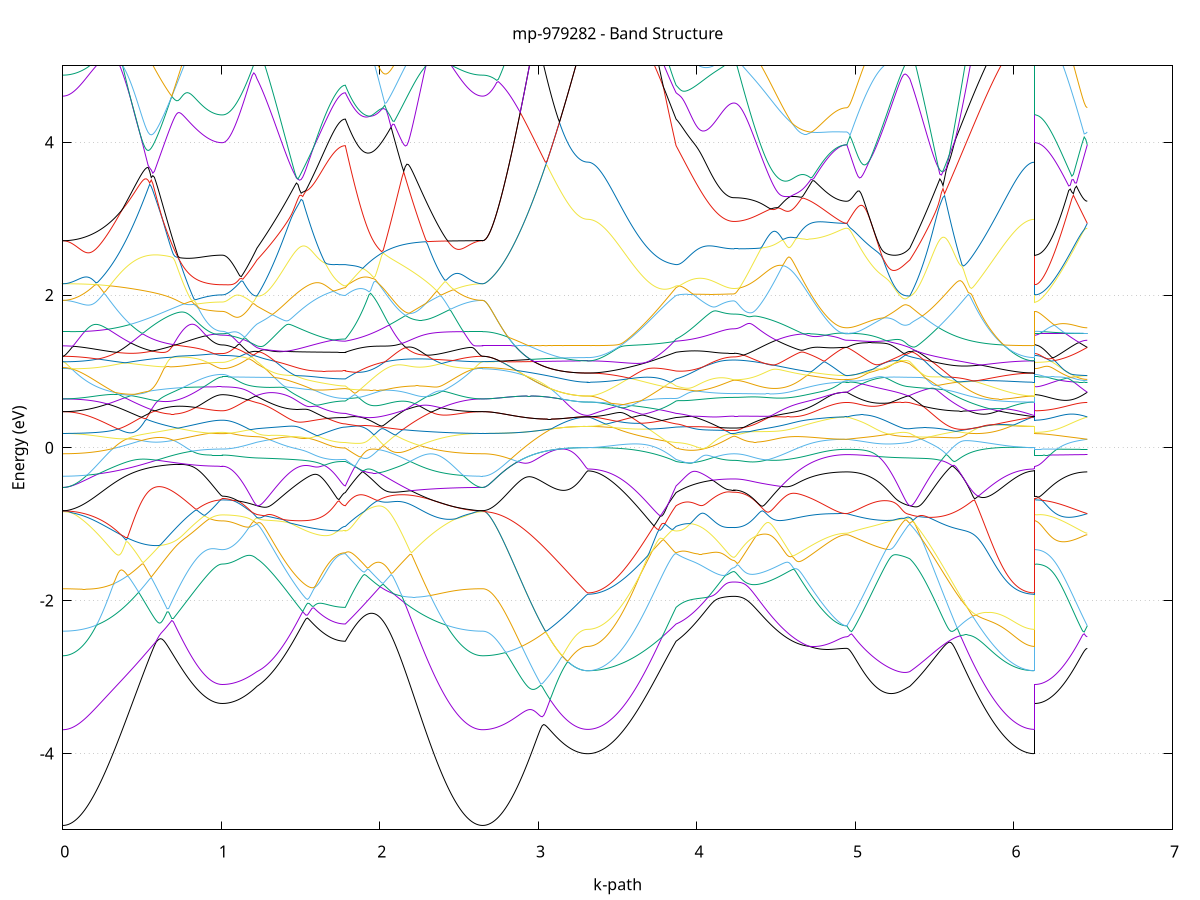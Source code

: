 set title 'mp-979282 - Band Structure'
set xlabel 'k-path'
set ylabel 'Energy (eV)'
set grid y
set yrange [-5:5]
set terminal png size 800,600
set output 'mp-979282_bands_gnuplot.png'
plot '-' using 1:2 with lines notitle, '-' using 1:2 with lines notitle, '-' using 1:2 with lines notitle, '-' using 1:2 with lines notitle, '-' using 1:2 with lines notitle, '-' using 1:2 with lines notitle, '-' using 1:2 with lines notitle, '-' using 1:2 with lines notitle, '-' using 1:2 with lines notitle, '-' using 1:2 with lines notitle, '-' using 1:2 with lines notitle, '-' using 1:2 with lines notitle, '-' using 1:2 with lines notitle, '-' using 1:2 with lines notitle, '-' using 1:2 with lines notitle, '-' using 1:2 with lines notitle, '-' using 1:2 with lines notitle, '-' using 1:2 with lines notitle, '-' using 1:2 with lines notitle, '-' using 1:2 with lines notitle, '-' using 1:2 with lines notitle, '-' using 1:2 with lines notitle, '-' using 1:2 with lines notitle, '-' using 1:2 with lines notitle, '-' using 1:2 with lines notitle, '-' using 1:2 with lines notitle, '-' using 1:2 with lines notitle, '-' using 1:2 with lines notitle, '-' using 1:2 with lines notitle, '-' using 1:2 with lines notitle, '-' using 1:2 with lines notitle, '-' using 1:2 with lines notitle, '-' using 1:2 with lines notitle, '-' using 1:2 with lines notitle, '-' using 1:2 with lines notitle, '-' using 1:2 with lines notitle, '-' using 1:2 with lines notitle, '-' using 1:2 with lines notitle, '-' using 1:2 with lines notitle, '-' using 1:2 with lines notitle, '-' using 1:2 with lines notitle, '-' using 1:2 with lines notitle, '-' using 1:2 with lines notitle, '-' using 1:2 with lines notitle, '-' using 1:2 with lines notitle, '-' using 1:2 with lines notitle, '-' using 1:2 with lines notitle, '-' using 1:2 with lines notitle, '-' using 1:2 with lines notitle, '-' using 1:2 with lines notitle, '-' using 1:2 with lines notitle, '-' using 1:2 with lines notitle, '-' using 1:2 with lines notitle, '-' using 1:2 with lines notitle, '-' using 1:2 with lines notitle, '-' using 1:2 with lines notitle, '-' using 1:2 with lines notitle, '-' using 1:2 with lines notitle, '-' using 1:2 with lines notitle, '-' using 1:2 with lines notitle, '-' using 1:2 with lines notitle, '-' using 1:2 with lines notitle, '-' using 1:2 with lines notitle, '-' using 1:2 with lines notitle
0.000000 -43.560345
0.009966 -43.560245
0.019931 -43.560045
0.029897 -43.559845
0.039863 -43.559445
0.049829 -43.558845
0.059794 -43.558245
0.069760 -43.557545
0.079726 -43.556645
0.089692 -43.555745
0.099657 -43.554645
0.109623 -43.553445
0.119589 -43.552145
0.129555 -43.550745
0.139520 -43.549245
0.149486 -43.547645
0.159452 -43.545945
0.169417 -43.544145
0.179383 -43.542245
0.189349 -43.540145
0.199315 -43.538045
0.209280 -43.535845
0.219246 -43.533545
0.229212 -43.531045
0.239178 -43.528545
0.249143 -43.525945
0.259109 -43.523245
0.269075 -43.520445
0.279040 -43.517645
0.289006 -43.514645
0.298972 -43.511645
0.308938 -43.508445
0.318903 -43.505245
0.328869 -43.502045
0.338835 -43.498645
0.348801 -43.495245
0.358766 -43.491745
0.368732 -43.488145
0.378698 -43.484545
0.388664 -43.480845
0.398629 -43.477045
0.408595 -43.473245
0.418561 -43.469345
0.428526 -43.465445
0.438492 -43.461445
0.448458 -43.457445
0.458424 -43.453345
0.468389 -43.449245
0.478355 -43.445045
0.488321 -43.440845
0.498287 -43.436645
0.508252 -43.432345
0.518218 -43.428045
0.528184 -43.423745
0.538150 -43.419445
0.548115 -43.415045
0.558081 -43.410645
0.568047 -43.406245
0.578012 -43.401745
0.587978 -43.397345
0.597944 -43.392945
0.607910 -43.388445
0.617875 -43.383945
0.627841 -43.379545
0.637807 -43.375045
0.647773 -43.370545
0.657738 -43.366145
0.667704 -43.361645
0.677670 -43.357245
0.687636 -43.352845
0.697601 -43.348445
0.707567 -43.344045
0.717533 -43.339645
0.727498 -43.335345
0.737464 -43.330945
0.747430 -43.326745
0.757396 -43.322445
0.767361 -43.318245
0.777327 -43.314045
0.787293 -43.309845
0.797259 -43.305745
0.807224 -43.301645
0.817190 -43.297645
0.827156 -43.293645
0.837121 -43.289745
0.847087 -43.285845
0.857053 -43.282045
0.867019 -43.278345
0.876984 -43.274645
0.886950 -43.271045
0.896916 -43.267545
0.906882 -43.264145
0.916847 -43.260845
0.926813 -43.257645
0.936779 -43.254645
0.946745 -43.251845
0.956710 -43.249145
0.966676 -43.246845
0.976642 -43.244845
0.986607 -43.243345
0.996573 -43.242345
1.006539 -43.242045
1.006539 -43.242045
1.016461 -43.242045
1.026384 -43.242045
1.036306 -43.242045
1.046229 -43.242045
1.056151 -43.242145
1.066073 -43.242145
1.075996 -43.242145
1.085918 -43.242245
1.095841 -43.242245
1.105763 -43.242345
1.115685 -43.242345
1.125608 -43.242445
1.135530 -43.242445
1.145453 -43.242545
1.155375 -43.242645
1.165297 -43.242745
1.175220 -43.242745
1.185142 -43.242845
1.195065 -43.242945
1.204987 -43.243045
1.214909 -43.243145
1.224832 -43.243245
1.224832 -43.243245
1.234785 -43.243345
1.244738 -43.243745
1.254691 -43.244145
1.264644 -43.244745
1.274597 -43.245345
1.284550 -43.246145
1.294504 -43.246945
1.304457 -43.247845
1.314410 -43.248745
1.324363 -43.249745
1.334316 -43.250745
1.344269 -43.251845
1.354222 -43.252845
1.364175 -43.253945
1.374128 -43.255245
1.384082 -43.256645
1.394035 -43.257945
1.403988 -43.259245
1.413941 -43.260545
1.423894 -43.261845
1.433847 -43.263145
1.443800 -43.264345
1.453753 -43.265545
1.463706 -43.266745
1.473660 -43.267845
1.483613 -43.268945
1.493566 -43.270045
1.503519 -43.271145
1.513472 -43.272145
1.523425 -43.273145
1.533378 -43.274145
1.543331 -43.275045
1.553284 -43.275945
1.563238 -43.276845
1.573191 -43.277645
1.583144 -43.278445
1.593097 -43.279145
1.603050 -43.279945
1.613003 -43.280545
1.622956 -43.281245
1.632909 -43.281845
1.642862 -43.282445
1.652815 -43.282945
1.662769 -43.283445
1.672722 -43.283945
1.682675 -43.284345
1.692628 -43.284745
1.702581 -43.285045
1.712534 -43.285345
1.722487 -43.285645
1.732440 -43.285845
1.742393 -43.286045
1.752347 -43.286145
1.762300 -43.286245
1.772253 -43.286345
1.782206 -43.286345
1.782206 -43.286345
1.792161 -43.285545
1.802116 -43.288345
1.812071 -43.291245
1.822026 -43.294245
1.831981 -43.297445
1.841936 -43.300745
1.851891 -43.304145
1.861846 -43.307645
1.871801 -43.311345
1.881756 -43.315045
1.891711 -43.318845
1.901666 -43.322745
1.911621 -43.326745
1.921576 -43.330845
1.931531 -43.334945
1.941486 -43.339145
1.951441 -43.343445
1.961396 -43.347745
1.971351 -43.352145
1.981306 -43.356545
1.991261 -43.361045
2.001216 -43.365545
2.011171 -43.370045
2.021126 -43.374645
2.031081 -43.379245
2.041036 -43.383745
2.050992 -43.388345
2.060947 -43.392945
2.070902 -43.397545
2.080857 -43.402145
2.090812 -43.406745
2.100767 -43.411345
2.110722 -43.415845
2.120677 -43.420345
2.130632 -43.424845
2.140587 -43.429345
2.150542 -43.433845
2.160497 -43.438245
2.170452 -43.442545
2.180407 -43.446945
2.190362 -43.451145
2.200317 -43.455445
2.210272 -43.459645
2.220227 -43.463745
2.230182 -43.467745
2.240137 -43.471845
2.250092 -43.475745
2.260047 -43.479645
2.270002 -43.483445
2.279957 -43.487145
2.289912 -43.490845
2.299867 -43.494445
2.309822 -43.497945
2.319777 -43.501345
2.329732 -43.504745
2.339687 -43.508045
2.349642 -43.511145
2.359597 -43.514245
2.369552 -43.517245
2.379507 -43.520245
2.389462 -43.523045
2.399417 -43.525745
2.409372 -43.528445
2.419327 -43.530945
2.429282 -43.533445
2.439237 -43.535745
2.449192 -43.537945
2.459147 -43.540145
2.469102 -43.542145
2.479057 -43.544145
2.489012 -43.545945
2.498967 -43.547645
2.508923 -43.549245
2.518878 -43.550745
2.528833 -43.552145
2.538788 -43.553445
2.548743 -43.554645
2.558698 -43.555745
2.568653 -43.556645
2.578608 -43.557545
2.588563 -43.558245
2.598518 -43.558845
2.608473 -43.559445
2.618428 -43.559845
2.628383 -43.560045
2.638338 -43.560245
2.648293 -43.560345
2.648293 -43.560345
2.658187 -43.560245
2.668081 -43.560145
2.677975 -43.559845
2.687869 -43.559545
2.697763 -43.559145
2.707657 -43.558545
2.717551 -43.557945
2.727445 -43.557245
2.737339 -43.556345
2.747234 -43.555445
2.757128 -43.554445
2.767022 -43.553345
2.776916 -43.552145
2.786810 -43.550945
2.796704 -43.549545
2.806598 -43.548045
2.816492 -43.546545
2.826386 -43.544945
2.836280 -43.543145
2.846174 -43.541345
2.856068 -43.539545
2.865962 -43.537545
2.875857 -43.535545
2.885751 -43.533345
2.895645 -43.531245
2.905539 -43.528945
2.915433 -43.526645
2.925327 -43.524245
2.935221 -43.521745
2.945115 -43.519245
2.955009 -43.516645
2.964903 -43.513945
2.974797 -43.511245
2.984691 -43.508545
2.994585 -43.505745
3.004480 -43.502945
3.014374 -43.500045
3.024268 -43.497145
3.034162 -43.494245
3.044056 -43.491245
3.053950 -43.488345
3.063844 -43.485345
3.073738 -43.482345
3.083632 -43.479345
3.093526 -43.476345
3.103420 -43.473345
3.113314 -43.470445
3.123208 -43.467545
3.133103 -43.464645
3.142997 -43.461745
3.152891 -43.459045
3.162785 -43.456345
3.172679 -43.453745
3.182573 -43.451145
3.192467 -43.448745
3.202361 -43.446445
3.212255 -43.444345
3.222149 -43.442345
3.232043 -43.440445
3.241937 -43.438845
3.251831 -43.437345
3.261726 -43.436045
3.271620 -43.435045
3.281514 -43.434145
3.291408 -43.433545
3.301302 -43.433145
3.311196 -43.433045
3.311196 -43.433045
3.321149 -43.433045
3.331102 -43.432845
3.341055 -43.432545
3.351008 -43.432245
3.360961 -43.431745
3.370915 -43.431145
3.380868 -43.430445
3.390821 -43.429645
3.400774 -43.428745
3.410727 -43.427845
3.420680 -43.426645
3.430633 -43.425445
3.440586 -43.424145
3.450539 -43.422745
3.460493 -43.421245
3.470446 -43.419645
3.480399 -43.417945
3.490352 -43.416145
3.500305 -43.414245
3.510258 -43.412245
3.520211 -43.410145
3.530164 -43.407945
3.540117 -43.405645
3.550071 -43.403245
3.560024 -43.400745
3.569977 -43.398145
3.579930 -43.395545
3.589883 -43.392745
3.599836 -43.389945
3.609789 -43.387045
3.619742 -43.384045
3.629695 -43.380945
3.639649 -43.377745
3.649602 -43.374545
3.659555 -43.371245
3.669508 -43.367845
3.679461 -43.364345
3.689414 -43.360745
3.699367 -43.357145
3.709320 -43.353445
3.719273 -43.349745
3.729227 -43.345845
3.739180 -43.341945
3.749133 -43.338045
3.759086 -43.334045
3.769039 -43.329945
3.778992 -43.325845
3.788945 -43.321645
3.798898 -43.317345
3.808851 -43.313045
3.818804 -43.308745
3.828758 -43.304345
3.838711 -43.299945
3.848664 -43.295445
3.858617 -43.290945
3.868570 -43.286345
3.868570 -43.286345
3.878452 -43.286845
3.888334 -43.289145
3.898216 -43.291545
3.908098 -43.294045
3.917980 -43.296445
3.927862 -43.298745
3.937743 -43.301045
3.947625 -43.303245
3.957507 -43.305445
3.967389 -43.307545
3.977271 -43.309645
3.987153 -43.311645
3.997035 -43.313545
4.006917 -43.315445
4.016799 -43.317145
4.026681 -43.318945
4.036563 -43.320545
4.046445 -43.322145
4.056326 -43.323645
4.066208 -43.325045
4.076090 -43.326445
4.085972 -43.327645
4.095854 -43.328845
4.105736 -43.329945
4.115618 -43.331045
4.125500 -43.331945
4.135382 -43.332845
4.145264 -43.333645
4.155146 -43.334345
4.165028 -43.334945
4.174910 -43.335545
4.184791 -43.335945
4.194673 -43.336345
4.204555 -43.336645
4.214437 -43.336845
4.224319 -43.337045
4.234201 -43.337045
4.234201 -43.337045
4.244086 -43.337045
4.253971 -43.336945
4.263856 -43.336845
4.273742 -43.336645
4.283627 -43.336345
4.293512 -43.336045
4.303397 -43.335745
4.313282 -43.335345
4.323167 -43.334845
4.333052 -43.334345
4.342938 -43.333845
4.352823 -43.333145
4.362708 -43.332545
4.372593 -43.331845
4.382478 -43.331045
4.392363 -43.330245
4.402249 -43.329345
4.412134 -43.328445
4.422019 -43.327445
4.431904 -43.326445
4.441789 -43.325445
4.451674 -43.324345
4.461559 -43.323145
4.471445 -43.321945
4.481330 -43.320745
4.491215 -43.319445
4.501100 -43.318145
4.510985 -43.316745
4.520870 -43.315345
4.530755 -43.313845
4.540641 -43.312345
4.550526 -43.310845
4.560411 -43.309245
4.570296 -43.307645
4.580181 -43.306045
4.590066 -43.304345
4.599951 -43.302645
4.609837 -43.300845
4.619722 -43.299145
4.629607 -43.297345
4.639492 -43.295445
4.649377 -43.293645
4.659262 -43.291745
4.669147 -43.289845
4.679033 -43.287945
4.688918 -43.285945
4.698803 -43.283945
4.708688 -43.281945
4.718573 -43.279945
4.728458 -43.277945
4.738343 -43.275945
4.748229 -43.273945
4.758114 -43.271845
4.767999 -43.269845
4.777884 -43.267745
4.787769 -43.265745
4.797654 -43.263645
4.807539 -43.261645
4.817425 -43.259645
4.827310 -43.257745
4.837195 -43.255745
4.847080 -43.253845
4.856965 -43.252045
4.866850 -43.250245
4.876735 -43.248645
4.886621 -43.247045
4.896506 -43.245645
4.906391 -43.244445
4.916276 -43.243445
4.926161 -43.242645
4.936046 -43.242245
4.945932 -43.242045
4.945932 -43.242045
4.955853 -43.242045
4.965775 -43.242245
4.975697 -43.242445
4.985619 -43.242745
4.995541 -43.243045
5.005463 -43.243345
5.015385 -43.243745
5.025307 -43.244145
5.035229 -43.244545
5.045151 -43.244945
5.055073 -43.245345
5.064995 -43.245745
5.074917 -43.246145
5.084839 -43.246445
5.094761 -43.246745
5.104683 -43.247045
5.114605 -43.247345
5.124526 -43.247545
5.134448 -43.247745
5.144370 -43.247945
5.154292 -43.248045
5.164214 -43.248145
5.174136 -43.248145
5.184058 -43.248145
5.193980 -43.248045
5.203902 -43.247945
5.213824 -43.247745
5.223746 -43.247545
5.233668 -43.247345
5.243590 -43.247045
5.253512 -43.246745
5.263434 -43.246345
5.273356 -43.245945
5.283278 -43.245445
5.293200 -43.245045
5.303121 -43.244545
5.313043 -43.244045
5.322965 -43.243645
5.332887 -43.243345
5.342809 -43.243245
5.342809 -43.243245
5.352787 -43.243345
5.362765 -43.243445
5.372743 -43.243545
5.382720 -43.243645
5.392698 -43.244945
5.402676 -43.247745
5.412654 -43.250445
5.422632 -43.253345
5.432609 -43.256245
5.442587 -43.259245
5.452565 -43.262245
5.462543 -43.265345
5.472521 -43.268445
5.482498 -43.271645
5.492476 -43.274945
5.502454 -43.278145
5.512432 -43.281545
5.522410 -43.284845
5.532387 -43.288245
5.542365 -43.291645
5.552343 -43.295145
5.562321 -43.298545
5.572299 -43.302045
5.582276 -43.305545
5.592254 -43.309045
5.602232 -43.312545
5.612210 -43.316145
5.622188 -43.319645
5.632165 -43.323145
5.642143 -43.326645
5.652121 -43.330145
5.662099 -43.333645
5.672077 -43.337145
5.682054 -43.340645
5.692032 -43.344045
5.702010 -43.347545
5.711988 -43.350845
5.721966 -43.354245
5.731943 -43.357545
5.741921 -43.360845
5.751899 -43.364145
5.761877 -43.367345
5.771855 -43.370445
5.781832 -43.373545
5.791810 -43.376645
5.801788 -43.379645
5.811766 -43.382545
5.821744 -43.385445
5.831721 -43.388245
5.841699 -43.391045
5.851677 -43.393745
5.861655 -43.396345
5.871633 -43.398845
5.881610 -43.401345
5.891588 -43.403645
5.901566 -43.405945
5.911544 -43.408245
5.921522 -43.410345
5.931499 -43.412445
5.941477 -43.414345
5.951455 -43.416245
5.961433 -43.418045
5.971411 -43.419745
5.981388 -43.421245
5.991366 -43.422745
6.001344 -43.424145
6.011322 -43.425445
6.021300 -43.426645
6.031277 -43.427745
6.041255 -43.428745
6.051233 -43.429645
6.061211 -43.430445
6.071189 -43.431145
6.081166 -43.431745
6.091144 -43.432245
6.101122 -43.432545
6.111100 -43.432845
6.121077 -43.433045
6.131055 -43.433045
6.131055 -43.242045
6.140804 -43.242045
6.150552 -43.242045
6.160301 -43.242045
6.170050 -43.242045
6.179798 -43.242045
6.189547 -43.242045
6.199295 -43.242045
6.209044 -43.242045
6.218792 -43.242045
6.228541 -43.242045
6.238290 -43.242045
6.248038 -43.242045
6.257787 -43.242045
6.267535 -43.242045
6.277284 -43.242045
6.287032 -43.242045
6.296781 -43.242045
6.306530 -43.242045
6.316278 -43.242045
6.326027 -43.242045
6.335775 -43.242045
6.345524 -43.242045
6.355273 -43.242045
6.365021 -43.242045
6.374770 -43.242045
6.384518 -43.242045
6.394267 -43.242045
6.404015 -43.242045
6.413764 -43.242045
6.423513 -43.242045
6.433261 -43.242045
6.443010 -43.242045
6.452758 -43.242045
6.462507 -43.242045
e
0.000000 -43.109745
0.009966 -43.109745
0.019931 -43.109745
0.029897 -43.109745
0.039863 -43.109845
0.049829 -43.109845
0.059794 -43.109945
0.069760 -43.110045
0.079726 -43.110145
0.089692 -43.110245
0.099657 -43.110345
0.109623 -43.110545
0.119589 -43.110645
0.129555 -43.110845
0.139520 -43.111045
0.149486 -43.111245
0.159452 -43.111445
0.169417 -43.111645
0.179383 -43.111945
0.189349 -43.112145
0.199315 -43.112445
0.209280 -43.112745
0.219246 -43.113045
0.229212 -43.113345
0.239178 -43.113645
0.249143 -43.114045
0.259109 -43.114345
0.269075 -43.114745
0.279040 -43.115145
0.289006 -43.115545
0.298972 -43.115945
0.308938 -43.116445
0.318903 -43.116845
0.328869 -43.117345
0.338835 -43.117845
0.348801 -43.118345
0.358766 -43.118945
0.368732 -43.119445
0.378698 -43.120045
0.388664 -43.120645
0.398629 -43.121245
0.408595 -43.121845
0.418561 -43.122545
0.428526 -43.123245
0.438492 -43.123845
0.448458 -43.124645
0.458424 -43.125345
0.468389 -43.126145
0.478355 -43.126945
0.488321 -43.127745
0.498287 -43.128545
0.508252 -43.129445
0.518218 -43.130345
0.528184 -43.131245
0.538150 -43.132245
0.548115 -43.133245
0.558081 -43.134245
0.568047 -43.135245
0.578012 -43.136345
0.587978 -43.137445
0.597944 -43.138545
0.607910 -43.139745
0.617875 -43.140945
0.627841 -43.142145
0.637807 -43.143645
0.647773 -43.146645
0.657738 -43.149645
0.667704 -43.152545
0.677670 -43.155445
0.687636 -43.158245
0.697601 -43.161045
0.707567 -43.163745
0.717533 -43.166345
0.727498 -43.168945
0.737464 -43.171445
0.747430 -43.173845
0.757396 -43.176145
0.767361 -43.178445
0.777327 -43.180645
0.787293 -43.182745
0.797259 -43.184845
0.807224 -43.186845
0.817190 -43.188645
0.827156 -43.190445
0.837121 -43.192145
0.847087 -43.193745
0.857053 -43.195345
0.867019 -43.196745
0.876984 -43.198045
0.886950 -43.199345
0.896916 -43.200445
0.906882 -43.201545
0.916847 -43.202445
0.926813 -43.203345
0.936779 -43.204145
0.946745 -43.204745
0.956710 -43.205345
0.966676 -43.205745
0.976642 -43.206945
0.986607 -43.208245
0.996573 -43.209045
1.006539 -43.209245
1.006539 -43.209245
1.016461 -43.209245
1.026384 -43.209045
1.036306 -43.208845
1.046229 -43.208445
1.056151 -43.208045
1.066073 -43.208645
1.075996 -43.209345
1.085918 -43.210145
1.095841 -43.211145
1.105763 -43.212145
1.115685 -43.213345
1.125608 -43.214545
1.135530 -43.215945
1.145453 -43.217345
1.155375 -43.218945
1.165297 -43.220645
1.175220 -43.222345
1.185142 -43.224245
1.195065 -43.226245
1.204987 -43.228245
1.214909 -43.230345
1.224832 -43.232545
1.224832 -43.232645
1.234785 -43.234145
1.244738 -43.235745
1.254691 -43.237345
1.264644 -43.238945
1.274597 -43.240445
1.284550 -43.242045
1.294504 -43.243545
1.304457 -43.245045
1.314410 -43.246545
1.324363 -43.248045
1.334316 -43.249545
1.344269 -43.251045
1.354222 -43.252445
1.364175 -43.253845
1.374128 -43.255045
1.384082 -43.256145
1.394035 -43.257245
1.403988 -43.258345
1.413941 -43.259445
1.423894 -43.260545
1.433847 -43.261645
1.443800 -43.262645
1.453753 -43.263745
1.463706 -43.264745
1.473660 -43.265745
1.483613 -43.266745
1.493566 -43.267745
1.503519 -43.268645
1.513472 -43.269645
1.523425 -43.270545
1.533378 -43.271445
1.543331 -43.272245
1.553284 -43.273045
1.563238 -43.273845
1.573191 -43.274645
1.583144 -43.275345
1.593097 -43.276045
1.603050 -43.276745
1.613003 -43.277445
1.622956 -43.278045
1.632909 -43.278545
1.642862 -43.279145
1.652815 -43.279645
1.662769 -43.280045
1.672722 -43.280545
1.682675 -43.280945
1.692628 -43.281245
1.702581 -43.281645
1.712534 -43.281845
1.722487 -43.282145
1.732440 -43.282345
1.742393 -43.282545
1.752347 -43.282645
1.762300 -43.282745
1.772253 -43.282845
1.782206 -43.282845
1.782206 -43.282845
1.792161 -43.281745
1.802116 -43.277145
1.812071 -43.272445
1.822026 -43.267745
1.831981 -43.263045
1.841936 -43.258245
1.851891 -43.253545
1.861846 -43.248745
1.871801 -43.243945
1.881756 -43.239045
1.891711 -43.234245
1.901666 -43.229445
1.911621 -43.224545
1.921576 -43.219645
1.931531 -43.214845
1.941486 -43.209945
1.951441 -43.205045
1.961396 -43.200145
1.971351 -43.195345
1.981306 -43.190445
1.991261 -43.185645
2.001216 -43.180745
2.011171 -43.175945
2.021126 -43.171145
2.031081 -43.166345
2.041036 -43.161645
2.050992 -43.156845
2.060947 -43.152145
2.070902 -43.147445
2.080857 -43.142745
2.090812 -43.138145
2.100767 -43.133545
2.110722 -43.129045
2.120677 -43.124545
2.130632 -43.122545
2.140587 -43.122245
2.150542 -43.121945
2.160497 -43.121745
2.170452 -43.121445
2.180407 -43.121045
2.190362 -43.120745
2.200317 -43.120445
2.210272 -43.120145
2.220227 -43.119745
2.230182 -43.119445
2.240137 -43.119045
2.250092 -43.118745
2.260047 -43.118345
2.270002 -43.117945
2.279957 -43.117645
2.289912 -43.117245
2.299867 -43.116945
2.309822 -43.116545
2.319777 -43.116245
2.329732 -43.115845
2.339687 -43.115545
2.349642 -43.115245
2.359597 -43.114845
2.369552 -43.114545
2.379507 -43.114245
2.389462 -43.113945
2.399417 -43.113645
2.409372 -43.113345
2.419327 -43.113045
2.429282 -43.112845
2.439237 -43.112545
2.449192 -43.112245
2.459147 -43.112045
2.469102 -43.111845
2.479057 -43.111545
2.489012 -43.111345
2.498967 -43.111145
2.508923 -43.110945
2.518878 -43.110845
2.528833 -43.110645
2.538788 -43.110545
2.548743 -43.110345
2.558698 -43.110245
2.568653 -43.110145
2.578608 -43.110045
2.588563 -43.109945
2.598518 -43.109845
2.608473 -43.109845
2.618428 -43.109745
2.628383 -43.109745
2.638338 -43.109645
2.648293 -43.109745
2.648293 -43.109745
2.658187 -43.109745
2.668081 -43.109945
2.677975 -43.110145
2.687869 -43.110545
2.697763 -43.111045
2.707657 -43.111645
2.717551 -43.112345
2.727445 -43.113145
2.737339 -43.114045
2.747234 -43.115145
2.757128 -43.116245
2.767022 -43.117445
2.776916 -43.118745
2.786810 -43.120245
2.796704 -43.121745
2.806598 -43.123345
2.816492 -43.125145
2.826386 -43.126945
2.836280 -43.128845
2.846174 -43.130845
2.856068 -43.132945
2.865962 -43.135145
2.875857 -43.137345
2.885751 -43.139745
2.895645 -43.142145
2.905539 -43.144645
2.915433 -43.147245
2.925327 -43.149845
2.935221 -43.152545
2.945115 -43.155345
2.955009 -43.158245
2.964903 -43.161145
2.974797 -43.164045
2.984691 -43.167045
2.994585 -43.170145
3.004480 -43.173145
3.014374 -43.176345
3.024268 -43.179445
3.034162 -43.182645
3.044056 -43.185845
3.053950 -43.189045
3.063844 -43.192245
3.073738 -43.195545
3.083632 -43.198745
3.093526 -43.201945
3.103420 -43.205145
3.113314 -43.208245
3.123208 -43.211445
3.133103 -43.214445
3.142997 -43.217545
3.152891 -43.220445
3.162785 -43.223345
3.172679 -43.226145
3.182573 -43.228745
3.192467 -43.231345
3.202361 -43.233745
3.212255 -43.236045
3.222149 -43.238145
3.232043 -43.240045
3.241937 -43.241845
3.251831 -43.243445
3.261726 -43.244745
3.271620 -43.245845
3.281514 -43.246745
3.291408 -43.247345
3.301302 -43.247745
3.311196 -43.247845
3.311196 -43.247845
3.321149 -43.247845
3.331102 -43.247845
3.341055 -43.247845
3.351008 -43.247845
3.360961 -43.247845
3.370915 -43.247845
3.380868 -43.247845
3.390821 -43.247845
3.400774 -43.247845
3.410727 -43.247845
3.420680 -43.247945
3.430633 -43.247945
3.440586 -43.247945
3.450539 -43.247945
3.460493 -43.247945
3.470446 -43.248045
3.480399 -43.248045
3.490352 -43.248145
3.500305 -43.248245
3.510258 -43.248245
3.520211 -43.248345
3.530164 -43.248545
3.540117 -43.248645
3.550071 -43.248745
3.560024 -43.248945
3.569977 -43.249145
3.579930 -43.249345
3.589883 -43.249645
3.599836 -43.249945
3.609789 -43.250245
3.619742 -43.250545
3.629695 -43.250945
3.639649 -43.251345
3.649602 -43.251845
3.659555 -43.252445
3.669508 -43.253045
3.679461 -43.253645
3.689414 -43.254345
3.699367 -43.255145
3.709320 -43.255945
3.719273 -43.256945
3.729227 -43.257945
3.739180 -43.259045
3.749133 -43.260145
3.759086 -43.261445
3.769039 -43.262845
3.778992 -43.264345
3.788945 -43.265845
3.798898 -43.267545
3.808851 -43.269445
3.818804 -43.271345
3.828758 -43.273345
3.838711 -43.275545
3.848664 -43.277845
3.858617 -43.280245
3.868570 -43.282845
3.868570 -43.282845
3.878452 -43.281545
3.888334 -43.278445
3.898216 -43.275145
3.908098 -43.271945
3.917980 -43.268745
3.927862 -43.265645
3.937743 -43.262545
3.947625 -43.259545
3.957507 -43.256645
3.967389 -43.253745
3.977271 -43.250945
3.987153 -43.248245
3.997035 -43.245645
4.006917 -43.243145
4.016799 -43.240645
4.026681 -43.238345
4.036563 -43.236045
4.046445 -43.233845
4.056326 -43.231745
4.066208 -43.229745
4.076090 -43.227845
4.085972 -43.226045
4.095854 -43.224345
4.105736 -43.222745
4.115618 -43.221245
4.125500 -43.219845
4.135382 -43.218545
4.145264 -43.217445
4.155146 -43.216445
4.165028 -43.215445
4.174910 -43.214645
4.184791 -43.213945
4.194673 -43.213445
4.204555 -43.213045
4.214437 -43.212645
4.224319 -43.212545
4.234201 -43.212445
4.234201 -43.212445
4.244086 -43.212445
4.253971 -43.212445
4.263856 -43.212445
4.273742 -43.212445
4.283627 -43.212345
4.293512 -43.212345
4.303397 -43.212345
4.313282 -43.212345
4.323167 -43.212245
4.333052 -43.212245
4.342938 -43.212145
4.352823 -43.212145
4.362708 -43.212045
4.372593 -43.212045
4.382478 -43.211945
4.392363 -43.211945
4.402249 -43.211845
4.412134 -43.211745
4.422019 -43.211745
4.431904 -43.211645
4.441789 -43.211545
4.451674 -43.211445
4.461559 -43.211345
4.471445 -43.211345
4.481330 -43.211245
4.491215 -43.211145
4.501100 -43.211045
4.510985 -43.210945
4.520870 -43.210845
4.530755 -43.210745
4.540641 -43.210645
4.550526 -43.210545
4.560411 -43.210445
4.570296 -43.210345
4.580181 -43.210245
4.590066 -43.210145
4.599951 -43.210045
4.609837 -43.209945
4.619722 -43.209945
4.629607 -43.209845
4.639492 -43.209745
4.649377 -43.209645
4.659262 -43.209545
4.669147 -43.209445
4.679033 -43.209345
4.688918 -43.209245
4.698803 -43.209145
4.708688 -43.209045
4.718573 -43.208945
4.728458 -43.208945
4.738343 -43.208845
4.748229 -43.208745
4.758114 -43.208645
4.767999 -43.208645
4.777884 -43.208545
4.787769 -43.208445
4.797654 -43.208445
4.807539 -43.208345
4.817425 -43.208245
4.827310 -43.208245
4.837195 -43.208145
4.847080 -43.208145
4.856965 -43.208145
4.866850 -43.208045
4.876735 -43.208045
4.886621 -43.208045
4.896506 -43.208045
4.906391 -43.207945
4.916276 -43.207945
4.926161 -43.207945
4.936046 -43.207945
4.945932 -43.207945
4.945932 -43.207945
4.955853 -43.207945
4.965775 -43.207945
4.975697 -43.207945
4.985619 -43.207945
4.995541 -43.207845
5.005463 -43.207745
5.015385 -43.207545
5.025307 -43.207345
5.035229 -43.207145
5.045151 -43.206945
5.055073 -43.206645
5.064995 -43.206345
5.074917 -43.206145
5.084839 -43.206245
5.094761 -43.206345
5.104683 -43.206545
5.114605 -43.206845
5.124526 -43.207145
5.134448 -43.207645
5.144370 -43.208045
5.154292 -43.208645
5.164214 -43.209245
5.174136 -43.210045
5.184058 -43.210845
5.193980 -43.211645
5.203902 -43.212645
5.213824 -43.213645
5.223746 -43.214745
5.233668 -43.215945
5.243590 -43.217245
5.253512 -43.218645
5.263434 -43.220045
5.273356 -43.221545
5.283278 -43.223045
5.293200 -43.224645
5.303121 -43.226345
5.313043 -43.227945
5.322965 -43.229645
5.332887 -43.231245
5.342809 -43.232645
5.342809 -43.232545
5.352787 -43.234945
5.362765 -43.237345
5.372743 -43.239745
5.382720 -43.242345
5.392698 -43.243745
5.402676 -43.243845
5.412654 -43.243945
5.422632 -43.244145
5.432609 -43.244245
5.442587 -43.244345
5.452565 -43.244445
5.462543 -43.244545
5.472521 -43.244645
5.482498 -43.244745
5.492476 -43.244945
5.502454 -43.245045
5.512432 -43.245145
5.522410 -43.245245
5.532387 -43.245345
5.542365 -43.245445
5.552343 -43.245545
5.562321 -43.245645
5.572299 -43.245745
5.582276 -43.245845
5.592254 -43.245945
5.602232 -43.246045
5.612210 -43.246145
5.622188 -43.246245
5.632165 -43.246345
5.642143 -43.246445
5.652121 -43.246545
5.662099 -43.246645
5.672077 -43.246745
5.682054 -43.246745
5.692032 -43.246845
5.702010 -43.246945
5.711988 -43.247045
5.721966 -43.247045
5.731943 -43.247145
5.741921 -43.247145
5.751899 -43.247245
5.761877 -43.247245
5.771855 -43.247345
5.781832 -43.247345
5.791810 -43.247445
5.801788 -43.247445
5.811766 -43.247545
5.821744 -43.247545
5.831721 -43.247545
5.841699 -43.247645
5.851677 -43.247645
5.861655 -43.247645
5.871633 -43.247645
5.881610 -43.247745
5.891588 -43.247745
5.901566 -43.247745
5.911544 -43.247745
5.921522 -43.247745
5.931499 -43.247745
5.941477 -43.247845
5.951455 -43.247845
5.961433 -43.247845
5.971411 -43.247845
5.981388 -43.247845
5.991366 -43.247845
6.001344 -43.247845
6.011322 -43.247845
6.021300 -43.247845
6.031277 -43.247845
6.041255 -43.247845
6.051233 -43.247845
6.061211 -43.247845
6.071189 -43.247845
6.081166 -43.247845
6.091144 -43.247845
6.101122 -43.247845
6.111100 -43.247845
6.121077 -43.247845
6.131055 -43.247845
6.131055 -43.209245
6.140804 -43.209245
6.150552 -43.209245
6.160301 -43.209245
6.170050 -43.209245
6.179798 -43.209245
6.189547 -43.209245
6.199295 -43.209245
6.209044 -43.209245
6.218792 -43.209145
6.228541 -43.209145
6.238290 -43.209145
6.248038 -43.209045
6.257787 -43.209045
6.267535 -43.209045
6.277284 -43.208945
6.287032 -43.208945
6.296781 -43.208845
6.306530 -43.208845
6.316278 -43.208845
6.326027 -43.208745
6.335775 -43.208745
6.345524 -43.208645
6.355273 -43.208545
6.365021 -43.208545
6.374770 -43.208445
6.384518 -43.208445
6.394267 -43.208345
6.404015 -43.208345
6.413764 -43.208245
6.423513 -43.208145
6.433261 -43.208145
6.443010 -43.208045
6.452758 -43.208045
6.462507 -43.207945
e
0.000000 -42.989545
0.009966 -42.989645
0.019931 -42.989745
0.029897 -42.990045
0.039863 -42.990445
0.049829 -42.990945
0.059794 -42.991545
0.069760 -42.992245
0.079726 -42.993045
0.089692 -42.993945
0.099657 -42.994945
0.109623 -42.996045
0.119589 -42.997245
0.129555 -42.998545
0.139520 -42.999945
0.149486 -43.001445
0.159452 -43.003145
0.169417 -43.004845
0.179383 -43.006645
0.189349 -43.008445
0.199315 -43.010445
0.209280 -43.012545
0.219246 -43.014645
0.229212 -43.016845
0.239178 -43.019145
0.249143 -43.021545
0.259109 -43.024045
0.269075 -43.026545
0.279040 -43.029145
0.289006 -43.031845
0.298972 -43.034545
0.308938 -43.037345
0.318903 -43.040145
0.328869 -43.043045
0.338835 -43.046045
0.348801 -43.049045
0.358766 -43.052145
0.368732 -43.055245
0.378698 -43.058345
0.388664 -43.061545
0.398629 -43.064745
0.408595 -43.067945
0.418561 -43.071245
0.428526 -43.074545
0.438492 -43.077845
0.448458 -43.081145
0.458424 -43.084545
0.468389 -43.087845
0.478355 -43.091245
0.488321 -43.094645
0.498287 -43.098045
0.508252 -43.101345
0.518218 -43.104745
0.528184 -43.108145
0.538150 -43.111445
0.548115 -43.114845
0.558081 -43.118145
0.568047 -43.121445
0.578012 -43.124645
0.587978 -43.127945
0.597944 -43.131145
0.607910 -43.134345
0.617875 -43.137445
0.627841 -43.140545
0.637807 -43.143445
0.647773 -43.144745
0.657738 -43.146145
0.667704 -43.147445
0.677670 -43.148945
0.687636 -43.150345
0.697601 -43.151845
0.707567 -43.153445
0.717533 -43.155045
0.727498 -43.156645
0.737464 -43.158245
0.747430 -43.159945
0.757396 -43.161745
0.767361 -43.163545
0.777327 -43.165345
0.787293 -43.167245
0.797259 -43.169145
0.807224 -43.171145
0.817190 -43.173145
0.827156 -43.175145
0.837121 -43.177245
0.847087 -43.179345
0.857053 -43.181545
0.867019 -43.183745
0.876984 -43.185945
0.886950 -43.188145
0.896916 -43.190445
0.906882 -43.192645
0.916847 -43.194945
0.926813 -43.197245
0.936779 -43.199445
0.946745 -43.201545
0.956710 -43.203545
0.966676 -43.205345
0.976642 -43.206145
0.986607 -43.206345
0.996573 -43.206545
1.006539 -43.206545
1.006539 -43.206545
1.016461 -43.206645
1.026384 -43.206845
1.036306 -43.207145
1.046229 -43.207445
1.056151 -43.207945
1.066073 -43.207445
1.075996 -43.206845
1.085918 -43.206045
1.095841 -43.205145
1.105763 -43.204245
1.115685 -43.203145
1.125608 -43.202045
1.135530 -43.200745
1.145453 -43.199445
1.155375 -43.198045
1.165297 -43.196445
1.175220 -43.194845
1.185142 -43.193145
1.195065 -43.191345
1.204987 -43.189545
1.214909 -43.187545
1.224832 -43.185445
1.224832 -43.185445
1.234785 -43.183945
1.244738 -43.182245
1.254691 -43.180445
1.264644 -43.178545
1.274597 -43.176545
1.284550 -43.174445
1.294504 -43.172345
1.304457 -43.170145
1.314410 -43.167945
1.324363 -43.165745
1.334316 -43.163545
1.344269 -43.161345
1.354222 -43.159045
1.364175 -43.156845
1.374128 -43.154645
1.384082 -43.152445
1.394035 -43.150245
1.403988 -43.148145
1.413941 -43.145945
1.423894 -43.143945
1.433847 -43.141845
1.443800 -43.139845
1.453753 -43.137845
1.463706 -43.135945
1.473660 -43.134045
1.483613 -43.132145
1.493566 -43.130345
1.503519 -43.128545
1.513472 -43.126845
1.523425 -43.125245
1.533378 -43.123645
1.543331 -43.122045
1.553284 -43.120545
1.563238 -43.119145
1.573191 -43.117745
1.583144 -43.116445
1.593097 -43.115145
1.603050 -43.113945
1.613003 -43.112845
1.622956 -43.111745
1.632909 -43.110745
1.642862 -43.109745
1.652815 -43.108845
1.662769 -43.108045
1.672722 -43.107245
1.682675 -43.106545
1.692628 -43.105945
1.702581 -43.105345
1.712534 -43.104845
1.722487 -43.104445
1.732440 -43.104045
1.742393 -43.103745
1.752347 -43.103545
1.762300 -43.103345
1.772253 -43.103245
1.782206 -43.103245
1.782206 -43.103245
1.792161 -43.105145
1.802116 -43.106845
1.812071 -43.108545
1.822026 -43.110145
1.831981 -43.111545
1.841936 -43.112945
1.851891 -43.114245
1.861846 -43.115445
1.871801 -43.116545
1.881756 -43.117545
1.891711 -43.118445
1.901666 -43.119245
1.911621 -43.120045
1.921576 -43.120645
1.931531 -43.121245
1.941486 -43.121745
1.951441 -43.122245
1.961396 -43.122645
1.971351 -43.122945
1.981306 -43.123245
1.991261 -43.123445
2.001216 -43.123645
2.011171 -43.123745
2.021126 -43.123845
2.031081 -43.123845
2.041036 -43.123845
2.050992 -43.123845
2.060947 -43.123745
2.070902 -43.123645
2.080857 -43.123545
2.090812 -43.123345
2.100767 -43.123245
2.110722 -43.123045
2.120677 -43.122745
2.130632 -43.120045
2.140587 -43.115645
2.150542 -43.111245
2.160497 -43.106945
2.170452 -43.102645
2.180407 -43.098345
2.190362 -43.094245
2.200317 -43.090045
2.210272 -43.086045
2.220227 -43.082045
2.230182 -43.078045
2.240137 -43.074245
2.250092 -43.070445
2.260047 -43.066645
2.270002 -43.063045
2.279957 -43.059445
2.289912 -43.055845
2.299867 -43.052445
2.309822 -43.049045
2.319777 -43.045745
2.329732 -43.042545
2.339687 -43.039445
2.349642 -43.036345
2.359597 -43.033445
2.369552 -43.030545
2.379507 -43.027745
2.389462 -43.025045
2.399417 -43.022445
2.409372 -43.019945
2.419327 -43.017545
2.429282 -43.015145
2.439237 -43.012945
2.449192 -43.010845
2.459147 -43.008745
2.469102 -43.006845
2.479057 -43.004945
2.489012 -43.003245
2.498967 -43.001645
2.508923 -43.000045
2.518878 -42.998645
2.528833 -42.997245
2.538788 -42.996045
2.548743 -42.994945
2.558698 -42.993945
2.568653 -42.993045
2.578608 -42.992245
2.588563 -42.991545
2.598518 -42.990945
2.608473 -42.990445
2.618428 -42.990045
2.628383 -42.989745
2.638338 -42.989645
2.648293 -42.989545
2.648293 -42.989545
2.658187 -42.989545
2.668081 -42.989545
2.677975 -42.989545
2.687869 -42.989545
2.697763 -42.989545
2.707657 -42.989545
2.717551 -42.989645
2.727445 -42.989545
2.737339 -42.989645
2.747234 -42.989645
2.757128 -42.989645
2.767022 -42.989645
2.776916 -42.989545
2.786810 -42.989645
2.796704 -42.989645
2.806598 -42.989645
2.816492 -42.989645
2.826386 -42.989745
2.836280 -42.989745
2.846174 -42.989745
2.856068 -42.989745
2.865962 -42.989745
2.875857 -42.989745
2.885751 -42.989745
2.895645 -42.989845
2.905539 -42.989845
2.915433 -42.989845
2.925327 -42.989845
2.935221 -42.989945
2.945115 -42.989945
2.955009 -42.989945
2.964903 -42.989945
2.974797 -42.989945
2.984691 -42.989945
2.994585 -42.989945
3.004480 -42.990045
3.014374 -42.990045
3.024268 -42.990045
3.034162 -42.990045
3.044056 -42.990145
3.053950 -42.990145
3.063844 -42.990145
3.073738 -42.990145
3.083632 -42.990145
3.093526 -42.990245
3.103420 -42.990245
3.113314 -42.990245
3.123208 -42.990245
3.133103 -42.990245
3.142997 -42.990245
3.152891 -42.990245
3.162785 -42.990345
3.172679 -42.990345
3.182573 -42.990345
3.192467 -42.990345
3.202361 -42.990345
3.212255 -42.990345
3.222149 -42.990345
3.232043 -42.990345
3.241937 -42.990345
3.251831 -42.990345
3.261726 -42.990345
3.271620 -42.990345
3.281514 -42.990445
3.291408 -42.990445
3.301302 -42.990445
3.311196 -42.990445
3.311196 -42.990445
3.321149 -42.990445
3.331102 -42.990645
3.341055 -42.990845
3.351008 -42.991245
3.360961 -42.991745
3.370915 -42.992345
3.380868 -42.993045
3.390821 -42.993845
3.400774 -42.994745
3.410727 -42.995745
3.420680 -42.996945
3.430633 -42.998145
3.440586 -42.999445
3.450539 -43.000845
3.460493 -43.002345
3.470446 -43.003945
3.480399 -43.005645
3.490352 -43.007445
3.500305 -43.009345
3.510258 -43.011345
3.520211 -43.013345
3.530164 -43.015545
3.540117 -43.017745
3.550071 -43.019945
3.560024 -43.022345
3.569977 -43.024745
3.579930 -43.027245
3.589883 -43.029745
3.599836 -43.032345
3.609789 -43.035045
3.619742 -43.037645
3.629695 -43.040445
3.639649 -43.043145
3.649602 -43.045945
3.659555 -43.048845
3.669508 -43.051645
3.679461 -43.054545
3.689414 -43.057345
3.699367 -43.060245
3.709320 -43.063145
3.719273 -43.065945
3.729227 -43.068845
3.739180 -43.071645
3.749133 -43.074445
3.759086 -43.077145
3.769039 -43.079845
3.778992 -43.082545
3.788945 -43.085145
3.798898 -43.087645
3.808851 -43.090145
3.818804 -43.092545
3.828758 -43.094845
3.838711 -43.097045
3.848664 -43.099245
3.858617 -43.101245
3.868570 -43.103245
3.868570 -43.103245
3.878452 -43.104045
3.888334 -43.104845
3.898216 -43.105545
3.908098 -43.106345
3.917980 -43.107045
3.927862 -43.107845
3.937743 -43.108545
3.947625 -43.109245
3.957507 -43.109945
3.967389 -43.110645
3.977271 -43.111345
3.987153 -43.111945
3.997035 -43.112645
4.006917 -43.113245
4.016799 -43.113845
4.026681 -43.114445
4.036563 -43.115045
4.046445 -43.115645
4.056326 -43.116145
4.066208 -43.116645
4.076090 -43.117145
4.085972 -43.117645
4.095854 -43.118145
4.105736 -43.118545
4.115618 -43.118945
4.125500 -43.119345
4.135382 -43.119745
4.145264 -43.120045
4.155146 -43.120345
4.165028 -43.120545
4.174910 -43.120845
4.184791 -43.121045
4.194673 -43.121145
4.204555 -43.121345
4.214437 -43.121445
4.224319 -43.121445
4.234201 -43.121445
4.234201 -43.121445
4.244086 -43.121545
4.253971 -43.121545
4.263856 -43.121645
4.273742 -43.121845
4.283627 -43.122045
4.293512 -43.122345
4.303397 -43.122645
4.313282 -43.122945
4.323167 -43.123345
4.333052 -43.123745
4.342938 -43.124245
4.352823 -43.124745
4.362708 -43.125345
4.372593 -43.125945
4.382478 -43.126645
4.392363 -43.127345
4.402249 -43.128045
4.412134 -43.128845
4.422019 -43.129645
4.431904 -43.130545
4.441789 -43.131445
4.451674 -43.132345
4.461559 -43.133345
4.471445 -43.134445
4.481330 -43.135545
4.491215 -43.136645
4.501100 -43.137745
4.510985 -43.138945
4.520870 -43.140245
4.530755 -43.141545
4.540641 -43.142845
4.550526 -43.144145
4.560411 -43.145545
4.570296 -43.146945
4.580181 -43.148445
4.590066 -43.149945
4.599951 -43.151445
4.609837 -43.152945
4.619722 -43.154545
4.629607 -43.156245
4.639492 -43.157845
4.649377 -43.159545
4.659262 -43.161245
4.669147 -43.162945
4.679033 -43.164745
4.688918 -43.166545
4.698803 -43.168345
4.708688 -43.170145
4.718573 -43.171945
4.728458 -43.173845
4.738343 -43.175745
4.748229 -43.177545
4.758114 -43.179545
4.767999 -43.181445
4.777884 -43.183345
4.787769 -43.185245
4.797654 -43.187145
4.807539 -43.189045
4.817425 -43.190945
4.827310 -43.192845
4.837195 -43.194745
4.847080 -43.196545
4.856965 -43.198245
4.866850 -43.199945
4.876735 -43.201545
4.886621 -43.203045
4.896506 -43.204445
4.906391 -43.205645
4.916276 -43.206545
4.926161 -43.207345
4.936046 -43.207745
4.945932 -43.207945
4.945932 -43.207945
4.955853 -43.207845
4.965775 -43.207745
4.975697 -43.207545
4.985619 -43.207345
4.995541 -43.207145
5.005463 -43.206945
5.015385 -43.206745
5.025307 -43.206545
5.035229 -43.206345
5.045151 -43.206245
5.055073 -43.206145
5.064995 -43.206145
5.074917 -43.206045
5.084839 -43.205645
5.094761 -43.205245
5.104683 -43.204845
5.114605 -43.204345
5.124526 -43.203845
5.134448 -43.203345
5.144370 -43.202745
5.154292 -43.202245
5.164214 -43.201545
5.174136 -43.200945
5.184058 -43.200245
5.193980 -43.199545
5.203902 -43.198845
5.213824 -43.198045
5.223746 -43.197245
5.233668 -43.196445
5.243590 -43.195545
5.253512 -43.194745
5.263434 -43.193845
5.273356 -43.192845
5.283278 -43.191845
5.293200 -43.190845
5.303121 -43.189845
5.313043 -43.188845
5.322965 -43.187745
5.332887 -43.186645
5.342809 -43.185445
5.342809 -43.185445
5.352787 -43.183345
5.362765 -43.181145
5.372743 -43.178845
5.382720 -43.176445
5.392698 -43.174045
5.402676 -43.171545
5.412654 -43.168945
5.422632 -43.166245
5.432609 -43.163545
5.442587 -43.160745
5.452565 -43.157945
5.462543 -43.155045
5.472521 -43.152145
5.482498 -43.149145
5.492476 -43.146045
5.502454 -43.142945
5.512432 -43.139845
5.522410 -43.136645
5.532387 -43.133445
5.542365 -43.130145
5.552343 -43.126945
5.562321 -43.123645
5.572299 -43.120245
5.582276 -43.116945
5.592254 -43.113545
5.602232 -43.110145
5.612210 -43.106845
5.622188 -43.103345
5.632165 -43.099945
5.642143 -43.096545
5.652121 -43.093145
5.662099 -43.089745
5.672077 -43.086345
5.682054 -43.082945
5.692032 -43.079645
5.702010 -43.076245
5.711988 -43.072945
5.721966 -43.069645
5.731943 -43.066345
5.741921 -43.063145
5.751899 -43.059945
5.761877 -43.056745
5.771855 -43.053645
5.781832 -43.050545
5.791810 -43.047445
5.801788 -43.044545
5.811766 -43.041545
5.821744 -43.038645
5.831721 -43.035845
5.841699 -43.033145
5.851677 -43.030445
5.861655 -43.027745
5.871633 -43.025245
5.881610 -43.022745
5.891588 -43.020345
5.901566 -43.018045
5.911544 -43.015745
5.921522 -43.013545
5.931499 -43.011545
5.941477 -43.009545
5.951455 -43.007645
5.961433 -43.005745
5.971411 -43.004045
5.981388 -43.002445
5.991366 -43.000945
6.001344 -42.999545
6.011322 -42.998145
6.021300 -42.996945
6.031277 -42.995845
6.041255 -42.994845
6.051233 -42.993845
6.061211 -42.993045
6.071189 -42.992345
6.081166 -42.991745
6.091144 -42.991245
6.101122 -42.990845
6.111100 -42.990645
6.121077 -42.990445
6.131055 -42.990345
6.131055 -43.206545
6.140804 -43.206645
6.150552 -43.206645
6.160301 -43.206645
6.170050 -43.206645
6.179798 -43.206645
6.189547 -43.206645
6.199295 -43.206545
6.209044 -43.206645
6.218792 -43.206745
6.228541 -43.206745
6.238290 -43.206745
6.248038 -43.206745
6.257787 -43.206845
6.267535 -43.206845
6.277284 -43.206845
6.287032 -43.206945
6.296781 -43.206945
6.306530 -43.207045
6.316278 -43.207045
6.326027 -43.207145
6.335775 -43.207145
6.345524 -43.207245
6.355273 -43.207245
6.365021 -43.207345
6.374770 -43.207445
6.384518 -43.207445
6.394267 -43.207545
6.404015 -43.207545
6.413764 -43.207645
6.423513 -43.207745
6.433261 -43.207745
6.443010 -43.207845
6.452758 -43.207845
6.462507 -43.207945
e
0.000000 -21.994945
0.009966 -21.994845
0.019931 -21.994645
0.029897 -21.994345
0.039863 -21.993845
0.049829 -21.993245
0.059794 -21.992445
0.069760 -21.991545
0.079726 -21.990545
0.089692 -21.989345
0.099657 -21.988145
0.109623 -21.986745
0.119589 -21.985145
0.129555 -21.983545
0.139520 -21.981845
0.149486 -21.979945
0.159452 -21.978045
0.169417 -21.975945
0.179383 -21.973845
0.189349 -21.971645
0.199315 -21.969345
0.209280 -21.967045
0.219246 -21.964645
0.229212 -21.962145
0.239178 -21.959645
0.249143 -21.957145
0.259109 -21.954645
0.269075 -21.952045
0.279040 -21.950145
0.289006 -21.954945
0.298972 -21.959745
0.308938 -21.964745
0.318903 -21.969845
0.328869 -21.975045
0.338835 -21.980245
0.348801 -21.985645
0.358766 -21.991145
0.368732 -21.996745
0.378698 -22.002345
0.388664 -22.008045
0.398629 -22.013845
0.408595 -22.019645
0.418561 -22.025545
0.428526 -22.031545
0.438492 -22.037545
0.448458 -22.043545
0.458424 -22.049645
0.468389 -22.055745
0.478355 -22.061845
0.488321 -22.068045
0.498287 -22.074145
0.508252 -22.080245
0.518218 -22.086445
0.528184 -22.092545
0.538150 -22.098645
0.548115 -22.104745
0.558081 -22.110845
0.568047 -22.116945
0.578012 -22.122945
0.587978 -22.128845
0.597944 -22.134745
0.607910 -22.140645
0.617875 -22.146345
0.627841 -22.152045
0.637807 -22.157745
0.647773 -22.163245
0.657738 -22.168745
0.667704 -22.174145
0.677670 -22.179445
0.687636 -22.184645
0.697601 -22.189745
0.707567 -22.194645
0.717533 -22.199545
0.727498 -22.204245
0.737464 -22.208845
0.747430 -22.213345
0.757396 -22.217745
0.767361 -22.221945
0.777327 -22.226045
0.787293 -22.229945
0.797259 -22.233745
0.807224 -22.237345
0.817190 -22.240845
0.827156 -22.244145
0.837121 -22.247245
0.847087 -22.250245
0.857053 -22.253145
0.867019 -22.255745
0.876984 -22.258245
0.886950 -22.260545
0.896916 -22.262645
0.906882 -22.264645
0.916847 -22.266345
0.926813 -22.267945
0.936779 -22.269345
0.946745 -22.270645
0.956710 -22.271645
0.966676 -22.272445
0.976642 -22.273145
0.986607 -22.273645
0.996573 -22.273945
1.006539 -22.273945
1.006539 -22.273945
1.016461 -22.273745
1.026384 -22.272945
1.036306 -22.271545
1.046229 -22.269745
1.056151 -22.267345
1.066073 -22.264345
1.075996 -22.260945
1.085918 -22.256945
1.095841 -22.252545
1.105763 -22.247545
1.115685 -22.242145
1.125608 -22.236245
1.135530 -22.229845
1.145453 -22.222945
1.155375 -22.215645
1.165297 -22.207945
1.175220 -22.199845
1.185142 -22.191345
1.195065 -22.182445
1.204987 -22.173245
1.214909 -22.163645
1.224832 -22.153745
1.224832 -22.153745
1.234785 -22.146545
1.244738 -22.139045
1.254691 -22.131445
1.264644 -22.123545
1.274597 -22.115545
1.284550 -22.107345
1.294504 -22.099045
1.304457 -22.090545
1.314410 -22.081945
1.324363 -22.073145
1.334316 -22.064345
1.344269 -22.055545
1.354222 -22.046545
1.364175 -22.037645
1.374128 -22.028645
1.384082 -22.019745
1.394035 -22.010945
1.403988 -22.002245
1.413941 -21.993745
1.423894 -21.985445
1.433847 -21.977645
1.443800 -21.970345
1.453753 -21.963645
1.463706 -21.957545
1.473660 -21.951945
1.483613 -21.946545
1.493566 -21.941245
1.503519 -21.936145
1.513472 -21.931045
1.523425 -21.926045
1.533378 -21.921045
1.543331 -21.916045
1.553284 -21.911145
1.563238 -21.906145
1.573191 -21.901345
1.583144 -21.896445
1.593097 -21.891745
1.603050 -21.887045
1.613003 -21.882445
1.622956 -21.877945
1.632909 -21.873645
1.642862 -21.869345
1.652815 -21.865245
1.662769 -21.861345
1.672722 -21.857645
1.682675 -21.854145
1.692628 -21.850945
1.702581 -21.847945
1.712534 -21.845145
1.722487 -21.842745
1.732440 -21.840645
1.742393 -21.838845
1.752347 -21.837445
1.762300 -21.836445
1.772253 -21.835845
1.782206 -21.835645
1.782206 -21.835645
1.792161 -21.834045
1.802116 -21.832545
1.812071 -21.831345
1.822026 -21.830245
1.831981 -21.829345
1.841936 -21.828645
1.851891 -21.828045
1.861846 -21.827745
1.871801 -21.827445
1.881756 -21.827445
1.891711 -21.827545
1.901666 -21.827745
1.911621 -21.828145
1.921576 -21.828545
1.931531 -21.829145
1.941486 -21.829945
1.951441 -21.830745
1.961396 -21.831645
1.971351 -21.832645
1.981306 -21.833745
1.991261 -21.834945
2.001216 -21.836145
2.011171 -21.837445
2.021126 -21.838745
2.031081 -21.840045
2.041036 -21.841445
2.050992 -21.842945
2.060947 -21.844345
2.070902 -21.845845
2.080857 -21.847345
2.090812 -21.848745
2.100767 -21.852145
2.110722 -21.855745
2.120677 -21.859245
2.130632 -21.862845
2.140587 -21.866345
2.150542 -21.869945
2.160497 -21.873545
2.170452 -21.877045
2.180407 -21.880645
2.190362 -21.884245
2.200317 -21.887845
2.210272 -21.891445
2.220227 -21.894945
2.230182 -21.898545
2.240137 -21.902145
2.250092 -21.905645
2.260047 -21.909145
2.270002 -21.912745
2.279957 -21.916245
2.289912 -21.919645
2.299867 -21.923145
2.309822 -21.926545
2.319777 -21.929845
2.329732 -21.933245
2.339687 -21.936545
2.349642 -21.939745
2.359597 -21.942945
2.369552 -21.946045
2.379507 -21.949145
2.389462 -21.952145
2.399417 -21.955045
2.409372 -21.957945
2.419327 -21.960745
2.429282 -21.963445
2.439237 -21.966045
2.449192 -21.968545
2.459147 -21.971045
2.469102 -21.973345
2.479057 -21.975545
2.489012 -21.977745
2.498967 -21.979745
2.508923 -21.981645
2.518878 -21.983445
2.528833 -21.985045
2.538788 -21.986645
2.548743 -21.988045
2.558698 -21.989345
2.568653 -21.990545
2.578608 -21.991545
2.588563 -21.992445
2.598518 -21.993245
2.608473 -21.993845
2.618428 -21.994345
2.628383 -21.994645
2.638338 -21.994845
2.648293 -21.994945
2.648293 -21.994945
2.658187 -21.994745
2.668081 -21.994245
2.677975 -21.993345
2.687869 -21.992145
2.697763 -21.990645
2.707657 -21.988745
2.717551 -21.986445
2.727445 -21.983845
2.737339 -21.980945
2.747234 -21.977745
2.757128 -21.974145
2.767022 -21.970345
2.776916 -21.966145
2.786810 -21.961645
2.796704 -21.956845
2.806598 -21.951845
2.816492 -21.946445
2.826386 -21.940945
2.836280 -21.935045
2.846174 -21.928945
2.856068 -21.922645
2.865962 -21.916645
2.875857 -21.919645
2.885751 -21.922645
2.895645 -21.925745
2.905539 -21.928845
2.915433 -21.932045
2.925327 -21.935245
2.935221 -21.938445
2.945115 -21.941745
2.955009 -21.945045
2.964903 -21.948345
2.974797 -21.951645
2.984691 -21.954945
2.994585 -21.958245
3.004480 -21.961445
3.014374 -21.964645
3.024268 -21.967845
3.034162 -21.971045
3.044056 -21.974145
3.053950 -21.977145
3.063844 -21.980145
3.073738 -21.983045
3.083632 -21.985945
3.093526 -21.988745
3.103420 -21.991345
3.113314 -21.993945
3.123208 -21.996445
3.133103 -21.998845
3.142997 -22.001245
3.152891 -22.003345
3.162785 -22.005445
3.172679 -22.007445
3.182573 -22.009245
3.192467 -22.011045
3.202361 -22.012645
3.212255 -22.014045
3.222149 -22.015445
3.232043 -22.016645
3.241937 -22.017645
3.251831 -22.018645
3.261726 -22.019445
3.271620 -22.020045
3.281514 -22.020545
3.291408 -22.020945
3.301302 -22.021145
3.311196 -22.021245
3.311196 -22.021245
3.321149 -22.021145
3.331102 -22.020745
3.341055 -22.020245
3.351008 -22.019545
3.360961 -22.018645
3.370915 -22.017545
3.380868 -22.016145
3.390821 -22.014645
3.400774 -22.012945
3.410727 -22.010945
3.420680 -22.008845
3.430633 -22.006545
3.440586 -22.004045
3.450539 -22.001345
3.460493 -21.998545
3.470446 -21.995445
3.480399 -21.992245
3.490352 -21.988845
3.500305 -21.985345
3.510258 -21.981645
3.520211 -21.977745
3.530164 -21.973745
3.540117 -21.969645
3.550071 -21.965345
3.560024 -21.960945
3.569977 -21.956345
3.579930 -21.951745
3.589883 -21.946945
3.599836 -21.942045
3.609789 -21.937145
3.619742 -21.932045
3.629695 -21.926945
3.639649 -21.921645
3.649602 -21.916445
3.659555 -21.911045
3.669508 -21.905645
3.679461 -21.900245
3.689414 -21.895045
3.699367 -21.890545
3.709320 -21.886145
3.719273 -21.881845
3.729227 -21.877645
3.739180 -21.873645
3.749133 -21.869645
3.759086 -21.865945
3.769039 -21.862345
3.778992 -21.858845
3.788945 -21.855545
3.798898 -21.852445
3.808851 -21.849445
3.818804 -21.846645
3.828758 -21.844145
3.838711 -21.841745
3.848664 -21.839445
3.858617 -21.837445
3.868570 -21.835645
3.868570 -21.835645
3.878452 -21.834945
3.888334 -21.834545
3.898216 -21.834145
3.908098 -21.834045
3.917980 -21.834045
3.927862 -21.834245
3.937743 -21.834645
3.947625 -21.835145
3.957507 -21.835945
3.967389 -21.836845
3.977271 -21.837945
3.987153 -21.839145
3.997035 -21.840445
4.006917 -21.841945
4.016799 -21.843445
4.026681 -21.845045
4.036563 -21.846745
4.046445 -21.848345
4.056326 -21.850045
4.066208 -21.851745
4.076090 -21.853445
4.085972 -21.855045
4.095854 -21.856645
4.105736 -21.858145
4.115618 -21.859545
4.125500 -21.860945
4.135382 -21.862245
4.145264 -21.863345
4.155146 -21.864445
4.165028 -21.865345
4.174910 -21.866245
4.184791 -21.866945
4.194673 -21.867545
4.204555 -21.867945
4.214437 -21.868345
4.224319 -21.868545
4.234201 -21.868545
4.234201 -21.868545
4.244086 -21.868745
4.253971 -21.869145
4.263856 -21.869845
4.273742 -21.870845
4.283627 -21.872145
4.293512 -21.873645
4.303397 -21.875545
4.313282 -21.877645
4.323167 -21.880045
4.333052 -21.882645
4.342938 -21.885545
4.352823 -21.888745
4.362708 -21.892145
4.372593 -21.895845
4.382478 -21.899745
4.392363 -21.903845
4.402249 -21.908245
4.412134 -21.912845
4.422019 -21.917645
4.431904 -21.922645
4.441789 -21.927745
4.451674 -21.933045
4.461559 -21.938545
4.471445 -21.944245
4.481330 -21.949945
4.491215 -21.955845
4.501100 -21.961845
4.510985 -21.967945
4.520870 -21.974045
4.530755 -21.980245
4.540641 -21.986545
4.550526 -21.992845
4.560411 -21.999145
4.570296 -22.005445
4.580181 -22.011845
4.590066 -22.018145
4.599951 -22.024345
4.609837 -22.030645
4.619722 -22.036745
4.629607 -22.042845
4.639492 -22.048945
4.649377 -22.054845
4.659262 -22.060745
4.669147 -22.066445
4.679033 -22.072045
4.688918 -22.077545
4.698803 -22.082945
4.708688 -22.088145
4.718573 -22.093145
4.728458 -22.098045
4.738343 -22.102745
4.748229 -22.107345
4.758114 -22.111645
4.767999 -22.115845
4.777884 -22.119845
4.787769 -22.123545
4.797654 -22.127145
4.807539 -22.130545
4.817425 -22.133645
4.827310 -22.136645
4.837195 -22.139345
4.847080 -22.141745
4.856965 -22.144045
4.866850 -22.146045
4.876735 -22.147845
4.886621 -22.149445
4.896506 -22.150745
4.906391 -22.151845
4.916276 -22.152645
4.926161 -22.153245
4.936046 -22.153645
4.945932 -22.153745
4.945932 -22.153745
4.955853 -22.158545
4.965775 -22.163245
4.975697 -22.167745
4.985619 -22.172045
4.995541 -22.176245
5.005463 -22.180145
5.015385 -22.183945
5.025307 -22.187445
5.035229 -22.190745
5.045151 -22.193845
5.055073 -22.196645
5.064995 -22.199245
5.074917 -22.201645
5.084839 -22.203645
5.094761 -22.205445
5.104683 -22.206945
5.114605 -22.208245
5.124526 -22.209145
5.134448 -22.209845
5.144370 -22.210145
5.154292 -22.210145
5.164214 -22.209945
5.174136 -22.209345
5.184058 -22.208445
5.193980 -22.207245
5.203902 -22.205745
5.213824 -22.203845
5.223746 -22.201745
5.233668 -22.199345
5.243590 -22.196545
5.253512 -22.193545
5.263434 -22.190145
5.273356 -22.186545
5.283278 -22.182645
5.293200 -22.178445
5.303121 -22.174045
5.313043 -22.169345
5.322965 -22.164345
5.332887 -22.159145
5.342809 -22.153745
5.342809 -22.153745
5.352787 -22.143545
5.362765 -22.133045
5.372743 -22.122245
5.382720 -22.111345
5.392698 -22.100145
5.402676 -22.088845
5.412654 -22.077445
5.422632 -22.065945
5.432609 -22.054345
5.442587 -22.042745
5.452565 -22.031145
5.462543 -22.019645
5.472521 -22.008145
5.482498 -22.004645
5.492476 -22.003945
5.502454 -22.003245
5.512432 -22.002545
5.522410 -22.001845
5.532387 -22.001245
5.542365 -22.000645
5.552343 -22.000045
5.562321 -21.999445
5.572299 -21.998945
5.582276 -21.998445
5.592254 -21.998045
5.602232 -21.997645
5.612210 -21.997245
5.622188 -21.996945
5.632165 -21.996745
5.642143 -21.996445
5.652121 -21.996345
5.662099 -21.996145
5.672077 -21.996145
5.682054 -21.996145
5.692032 -21.996145
5.702010 -21.996245
5.711988 -21.996345
5.721966 -21.996545
5.731943 -21.996845
5.741921 -21.997145
5.751899 -21.997445
5.761877 -21.997845
5.771855 -21.998345
5.781832 -21.998845
5.791810 -21.999345
5.801788 -21.999945
5.811766 -22.000545
5.821744 -22.001245
5.831721 -22.001945
5.841699 -22.002645
5.851677 -22.003445
5.861655 -22.004245
5.871633 -22.005045
5.881610 -22.005945
5.891588 -22.006745
5.901566 -22.007645
5.911544 -22.008545
5.921522 -22.009445
5.931499 -22.010245
5.941477 -22.011145
5.951455 -22.012045
5.961433 -22.012845
5.971411 -22.013745
5.981388 -22.014545
5.991366 -22.015345
6.001344 -22.016045
6.011322 -22.016745
6.021300 -22.017445
6.031277 -22.018045
6.041255 -22.018645
6.051233 -22.019145
6.061211 -22.019645
6.071189 -22.020045
6.081166 -22.020345
6.091144 -22.020645
6.101122 -22.020945
6.111100 -22.021045
6.121077 -22.021145
6.131055 -22.021245
6.131055 -22.273945
6.140804 -22.273845
6.150552 -22.273445
6.160301 -22.272845
6.170050 -22.272045
6.179798 -22.270945
6.189547 -22.269545
6.199295 -22.267945
6.209044 -22.266145
6.218792 -22.264045
6.228541 -22.261745
6.238290 -22.259245
6.248038 -22.256545
6.257787 -22.253545
6.267535 -22.250345
6.277284 -22.246945
6.287032 -22.243445
6.296781 -22.239645
6.306530 -22.235645
6.316278 -22.231545
6.326027 -22.227245
6.335775 -22.222745
6.345524 -22.218145
6.355273 -22.213345
6.365021 -22.208345
6.374770 -22.203345
6.384518 -22.198145
6.394267 -22.192845
6.404015 -22.187545
6.413764 -22.182045
6.423513 -22.176545
6.433261 -22.170845
6.443010 -22.165245
6.452758 -22.159545
6.462507 -22.153745
e
0.000000 -21.880645
0.009966 -21.880745
0.019931 -21.881045
0.029897 -21.881545
0.039863 -21.882145
0.049829 -21.883045
0.059794 -21.884045
0.069760 -21.885245
0.079726 -21.886645
0.089692 -21.888245
0.099657 -21.890045
0.109623 -21.891945
0.119589 -21.894045
0.129555 -21.896345
0.139520 -21.898845
0.149486 -21.901445
0.159452 -21.904245
0.169417 -21.907245
0.179383 -21.910445
0.189349 -21.913745
0.199315 -21.917145
0.209280 -21.920845
0.219246 -21.924545
0.229212 -21.928445
0.239178 -21.932545
0.249143 -21.936745
0.259109 -21.941145
0.269075 -21.945545
0.279040 -21.949445
0.289006 -21.946845
0.298972 -21.944245
0.308938 -21.941745
0.318903 -21.939145
0.328869 -21.936645
0.338835 -21.934245
0.348801 -21.931845
0.358766 -21.929445
0.368732 -21.927245
0.378698 -21.925045
0.388664 -21.922945
0.398629 -21.920945
0.408595 -21.919045
0.418561 -21.917245
0.428526 -21.915645
0.438492 -21.914045
0.448458 -21.912645
0.458424 -21.911445
0.468389 -21.910345
0.478355 -21.909345
0.488321 -21.908545
0.498287 -21.907845
0.508252 -21.907345
0.518218 -21.907045
0.528184 -21.906845
0.538150 -21.906745
0.548115 -21.906945
0.558081 -21.907145
0.568047 -21.907645
0.578012 -21.908145
0.587978 -21.908945
0.597944 -21.909745
0.607910 -21.910745
0.617875 -21.911845
0.627841 -21.913145
0.637807 -21.914445
0.647773 -21.915945
0.657738 -21.917445
0.667704 -21.919045
0.677670 -21.920845
0.687636 -21.922645
0.697601 -21.924445
0.707567 -21.926345
0.717533 -21.928345
0.727498 -21.930345
0.737464 -21.932345
0.747430 -21.934345
0.757396 -21.936445
0.767361 -21.938445
0.777327 -21.940445
0.787293 -21.942445
0.797259 -21.944445
0.807224 -21.949045
0.817190 -21.955845
0.827156 -21.962445
0.837121 -21.968745
0.847087 -21.974845
0.857053 -21.980545
0.867019 -21.985945
0.876984 -21.991145
0.886950 -21.995945
0.896916 -22.000345
0.906882 -22.004445
0.916847 -22.008145
0.926813 -22.011545
0.936779 -22.014545
0.946745 -22.017145
0.956710 -22.019345
0.966676 -22.021145
0.976642 -22.022545
0.986607 -22.023545
0.996573 -22.024145
1.006539 -22.024345
1.006539 -22.024345
1.016461 -22.024345
1.026384 -22.024345
1.036306 -22.024245
1.046229 -22.024045
1.056151 -22.023845
1.066073 -22.023645
1.075996 -22.023345
1.085918 -22.023045
1.095841 -22.022745
1.105763 -22.022345
1.115685 -22.021945
1.125608 -22.021545
1.135530 -22.021045
1.145453 -22.020545
1.155375 -22.020045
1.165297 -22.019445
1.175220 -22.018845
1.185142 -22.018245
1.195065 -22.017545
1.204987 -22.016945
1.214909 -22.016245
1.224832 -22.015545
1.224832 -22.015545
1.234785 -22.014845
1.244738 -22.014045
1.254691 -22.013045
1.264644 -22.011745
1.274597 -22.010345
1.284550 -22.008745
1.294504 -22.006845
1.304457 -22.004845
1.314410 -22.002545
1.324363 -22.000145
1.334316 -21.997445
1.344269 -21.994645
1.354222 -21.991645
1.364175 -21.988345
1.374128 -21.984945
1.384082 -21.981345
1.394035 -21.977445
1.403988 -21.973345
1.413941 -21.968845
1.423894 -21.964045
1.433847 -21.958845
1.443800 -21.952945
1.453753 -21.946545
1.463706 -21.939545
1.473660 -21.932145
1.483613 -21.924645
1.493566 -21.916945
1.503519 -21.909345
1.513472 -21.901845
1.523425 -21.894445
1.533378 -21.887245
1.543331 -21.880345
1.553284 -21.873545
1.563238 -21.867045
1.573191 -21.860845
1.583144 -21.854945
1.593097 -21.849345
1.603050 -21.844045
1.613003 -21.839045
1.622956 -21.834345
1.632909 -21.830045
1.642862 -21.826045
1.652815 -21.822345
1.662769 -21.818945
1.672722 -21.815945
1.682675 -21.813245
1.692628 -21.810845
1.702581 -21.808845
1.712534 -21.807045
1.722487 -21.805545
1.732440 -21.804345
1.742393 -21.803345
1.752347 -21.802545
1.762300 -21.802045
1.772253 -21.801745
1.782206 -21.801645
1.782206 -21.801645
1.792161 -21.797345
1.802116 -21.793145
1.812071 -21.789145
1.822026 -21.785245
1.831981 -21.781645
1.841936 -21.778045
1.851891 -21.774745
1.861846 -21.771645
1.871801 -21.773945
1.881756 -21.777245
1.891711 -21.780445
1.901666 -21.783745
1.911621 -21.787045
1.921576 -21.790345
1.931531 -21.793645
1.941486 -21.797045
1.951441 -21.800345
1.961396 -21.803745
1.971351 -21.807145
1.981306 -21.810545
1.991261 -21.813945
2.001216 -21.817345
2.011171 -21.820745
2.021126 -21.824245
2.031081 -21.827645
2.041036 -21.831145
2.050992 -21.834645
2.060947 -21.838145
2.070902 -21.841645
2.080857 -21.845145
2.090812 -21.848645
2.100767 -21.850245
2.110722 -21.851745
2.120677 -21.853145
2.130632 -21.854645
2.140587 -21.856045
2.150542 -21.857445
2.160497 -21.858745
2.170452 -21.860145
2.180407 -21.861445
2.190362 -21.862645
2.200317 -21.863845
2.210272 -21.865045
2.220227 -21.866145
2.230182 -21.867245
2.240137 -21.868345
2.250092 -21.869345
2.260047 -21.870245
2.270002 -21.871145
2.279957 -21.871945
2.289912 -21.872745
2.299867 -21.873545
2.309822 -21.874245
2.319777 -21.874945
2.329732 -21.875545
2.339687 -21.876145
2.349642 -21.876645
2.359597 -21.877145
2.369552 -21.877545
2.379507 -21.877945
2.389462 -21.878345
2.399417 -21.878645
2.409372 -21.878945
2.419327 -21.879245
2.429282 -21.879445
2.439237 -21.879645
2.449192 -21.879845
2.459147 -21.880045
2.469102 -21.880145
2.479057 -21.880245
2.489012 -21.880345
2.498967 -21.880445
2.508923 -21.880545
2.518878 -21.880545
2.528833 -21.880645
2.538788 -21.880645
2.548743 -21.880645
2.558698 -21.880645
2.568653 -21.880645
2.578608 -21.880645
2.588563 -21.880645
2.598518 -21.880645
2.608473 -21.880645
2.618428 -21.880645
2.628383 -21.880645
2.638338 -21.880645
2.648293 -21.880645
2.648293 -21.880645
2.658187 -21.880745
2.668081 -21.881045
2.677975 -21.881445
2.687869 -21.882045
2.697763 -21.882745
2.707657 -21.883645
2.717551 -21.884745
2.727445 -21.885945
2.737339 -21.887245
2.747234 -21.888745
2.757128 -21.890445
2.767022 -21.892245
2.776916 -21.894145
2.786810 -21.896245
2.796704 -21.898345
2.806598 -21.900645
2.816492 -21.903145
2.826386 -21.905645
2.836280 -21.908245
2.846174 -21.910945
2.856068 -21.913745
2.865962 -21.916645
2.875857 -21.919645
2.885751 -21.922645
2.895645 -21.925745
2.905539 -21.928845
2.915433 -21.932045
2.925327 -21.935245
2.935221 -21.938445
2.945115 -21.941745
2.955009 -21.945045
2.964903 -21.948345
2.974797 -21.951645
2.984691 -21.954945
2.994585 -21.958245
3.004480 -21.961445
3.014374 -21.964645
3.024268 -21.967845
3.034162 -21.971045
3.044056 -21.974145
3.053950 -21.977145
3.063844 -21.980145
3.073738 -21.983045
3.083632 -21.985945
3.093526 -21.988745
3.103420 -21.991345
3.113314 -21.993945
3.123208 -21.996445
3.133103 -21.998845
3.142997 -22.001245
3.152891 -22.003345
3.162785 -22.005445
3.172679 -22.007445
3.182573 -22.009245
3.192467 -22.011045
3.202361 -22.012645
3.212255 -22.014045
3.222149 -22.015445
3.232043 -22.016645
3.241937 -22.017645
3.251831 -22.018645
3.261726 -22.019445
3.271620 -22.020045
3.281514 -22.020545
3.291408 -22.020945
3.301302 -22.021145
3.311196 -22.021245
3.311196 -22.021245
3.321149 -22.021045
3.331102 -22.020745
3.341055 -22.020145
3.351008 -22.019345
3.360961 -22.018245
3.370915 -22.017045
3.380868 -22.015545
3.390821 -22.013745
3.400774 -22.011845
3.410727 -22.009645
3.420680 -22.007345
3.430633 -22.004745
3.440586 -22.002045
3.450539 -21.999045
3.460493 -21.995945
3.470446 -21.992545
3.480399 -21.989145
3.490352 -21.985445
3.500305 -21.981645
3.510258 -21.977745
3.520211 -21.973645
3.530164 -21.969445
3.540117 -21.965145
3.550071 -21.960745
3.560024 -21.956245
3.569977 -21.951645
3.579930 -21.947045
3.589883 -21.942345
3.599836 -21.937545
3.609789 -21.932845
3.619742 -21.928045
3.629695 -21.923245
3.639649 -21.918445
3.649602 -21.913645
3.659555 -21.908945
3.669508 -21.904245
3.679461 -21.899545
3.689414 -21.894845
3.699367 -21.889345
3.709320 -21.883845
3.719273 -21.878345
3.729227 -21.872845
3.739180 -21.867345
3.749133 -21.861945
3.759086 -21.856445
3.769039 -21.851145
3.778992 -21.845745
3.788945 -21.840545
3.798898 -21.835345
3.808851 -21.830245
3.818804 -21.825145
3.828758 -21.820245
3.838711 -21.815445
3.848664 -21.810745
3.858617 -21.806145
3.868570 -21.801645
3.868570 -21.801645
3.878452 -21.799845
3.888334 -21.797945
3.898216 -21.796045
3.908098 -21.794145
3.917980 -21.792245
3.927862 -21.790445
3.937743 -21.788545
3.947625 -21.786645
3.957507 -21.784745
3.967389 -21.782945
3.977271 -21.781045
3.987153 -21.779245
3.997035 -21.777545
4.006917 -21.775745
4.016799 -21.774045
4.026681 -21.772445
4.036563 -21.770745
4.046445 -21.769245
4.056326 -21.767745
4.066208 -21.766245
4.076090 -21.764845
4.085972 -21.763545
4.095854 -21.762245
4.105736 -21.761045
4.115618 -21.759945
4.125500 -21.758945
4.135382 -21.757945
4.145264 -21.757145
4.155146 -21.756345
4.165028 -21.755645
4.174910 -21.755045
4.184791 -21.754445
4.194673 -21.754045
4.204555 -21.753745
4.214437 -21.753445
4.224319 -21.753345
4.234201 -21.753345
4.234201 -21.753345
4.244086 -21.753545
4.253971 -21.754345
4.263856 -21.755545
4.273742 -21.757345
4.283627 -21.759545
4.293512 -21.762245
4.303397 -21.765445
4.313282 -21.769145
4.323167 -21.773245
4.333052 -21.777745
4.342938 -21.782645
4.352823 -21.787945
4.362708 -21.793645
4.372593 -21.799645
4.382478 -21.806045
4.392363 -21.812745
4.402249 -21.819745
4.412134 -21.826945
4.422019 -21.834445
4.431904 -21.842145
4.441789 -21.850045
4.451674 -21.858145
4.461559 -21.866345
4.471445 -21.874745
4.481330 -21.883245
4.491215 -21.891845
4.501100 -21.900545
4.510985 -21.909245
4.520870 -21.918045
4.530755 -21.926845
4.540641 -21.935645
4.550526 -21.944445
4.560411 -21.953145
4.570296 -21.961845
4.580181 -21.970545
4.590066 -21.979045
4.599951 -21.987545
4.609837 -21.995845
4.619722 -22.004145
4.629607 -22.012245
4.639492 -22.020245
4.649377 -22.028045
4.659262 -22.035645
4.669147 -22.043145
4.679033 -22.050445
4.688918 -22.057545
4.698803 -22.064445
4.708688 -22.071145
4.718573 -22.077545
4.728458 -22.083745
4.738343 -22.089845
4.748229 -22.095545
4.758114 -22.101045
4.767999 -22.106345
4.777884 -22.111345
4.787769 -22.116145
4.797654 -22.120645
4.807539 -22.124845
4.817425 -22.128745
4.827310 -22.132445
4.837195 -22.135745
4.847080 -22.138845
4.856965 -22.141745
4.866850 -22.144245
4.876735 -22.146445
4.886621 -22.148345
4.896506 -22.150045
4.906391 -22.151345
4.916276 -22.152445
4.926161 -22.153145
4.936046 -22.153645
4.945932 -22.153745
4.945932 -22.153745
4.955853 -22.148845
4.965775 -22.143945
4.975697 -22.138945
4.985619 -22.133945
4.995541 -22.128845
5.005463 -22.123845
5.015385 -22.118845
5.025307 -22.113945
5.035229 -22.108945
5.045151 -22.104045
5.055073 -22.099145
5.064995 -22.094445
5.074917 -22.089645
5.084839 -22.085045
5.094761 -22.080545
5.104683 -22.076045
5.114605 -22.071745
5.124526 -22.067445
5.134448 -22.063345
5.144370 -22.059445
5.154292 -22.055645
5.164214 -22.051945
5.174136 -22.048445
5.184058 -22.045045
5.193980 -22.041845
5.203902 -22.038845
5.213824 -22.035945
5.223746 -22.033245
5.233668 -22.030745
5.243590 -22.028445
5.253512 -22.026345
5.263434 -22.024445
5.273356 -22.022645
5.283278 -22.021045
5.293200 -22.019645
5.303121 -22.018445
5.313043 -22.017445
5.322965 -22.016645
5.332887 -22.015945
5.342809 -22.015545
5.342809 -22.015545
5.352787 -22.014745
5.362765 -22.014045
5.372743 -22.013245
5.382720 -22.012445
5.392698 -22.011745
5.402676 -22.010945
5.412654 -22.010145
5.422632 -22.009345
5.432609 -22.008545
5.442587 -22.007745
5.452565 -22.006945
5.462543 -22.006245
5.472521 -22.005445
5.482498 -21.996845
5.492476 -21.985645
5.502454 -21.974745
5.512432 -21.964045
5.522410 -21.953645
5.532387 -21.943545
5.542365 -21.933845
5.552343 -21.924545
5.562321 -21.915645
5.572299 -21.907245
5.582276 -21.899345
5.592254 -21.892045
5.602232 -21.885245
5.612210 -21.879045
5.622188 -21.873445
5.632165 -21.868545
5.642143 -21.864245
5.652121 -21.860645
5.662099 -21.857645
5.672077 -21.855345
5.682054 -21.853645
5.692032 -21.852645
5.702010 -21.852345
5.711988 -21.852545
5.721966 -21.853445
5.731943 -21.854845
5.741921 -21.856845
5.751899 -21.859345
5.761877 -21.862345
5.771855 -21.865845
5.781832 -21.869745
5.791810 -21.874045
5.801788 -21.878645
5.811766 -21.883545
5.821744 -21.888745
5.831721 -21.894245
5.841699 -21.899945
5.851677 -21.905745
5.861655 -21.911645
5.871633 -21.917745
5.881610 -21.923845
5.891588 -21.929945
5.901566 -21.936045
5.911544 -21.942145
5.921522 -21.948145
5.931499 -21.954045
5.941477 -21.959845
5.951455 -21.965545
5.961433 -21.971045
5.971411 -21.976345
5.981388 -21.981345
5.991366 -21.986245
6.001344 -21.990845
6.011322 -21.995145
6.021300 -21.999145
6.031277 -22.002845
6.041255 -22.006245
6.051233 -22.009345
6.061211 -22.012045
6.071189 -22.014445
6.081166 -22.016545
6.091144 -22.018245
6.101122 -22.019545
6.111100 -22.020445
6.121077 -22.021045
6.131055 -22.021245
6.131055 -22.024345
6.140804 -22.024545
6.150552 -22.024945
6.160301 -22.025645
6.170050 -22.026645
6.179798 -22.027945
6.189547 -22.029545
6.199295 -22.031345
6.209044 -22.033445
6.218792 -22.035845
6.228541 -22.038445
6.238290 -22.041245
6.248038 -22.044445
6.257787 -22.047745
6.267535 -22.051345
6.277284 -22.055145
6.287032 -22.059145
6.296781 -22.063345
6.306530 -22.067745
6.316278 -22.072245
6.326027 -22.077045
6.335775 -22.081845
6.345524 -22.086945
6.355273 -22.092045
6.365021 -22.097345
6.374770 -22.102745
6.384518 -22.108145
6.394267 -22.113745
6.404015 -22.119345
6.413764 -22.125045
6.423513 -22.130745
6.433261 -22.136445
6.443010 -22.142245
6.452758 -22.148045
6.462507 -22.153745
e
0.000000 -21.880645
0.009966 -21.880545
0.019931 -21.880045
0.029897 -21.879245
0.039863 -21.878045
0.049829 -21.876645
0.059794 -21.874845
0.069760 -21.872845
0.079726 -21.870445
0.089692 -21.867745
0.099657 -21.864845
0.109623 -21.861645
0.119589 -21.858145
0.129555 -21.854445
0.139520 -21.850545
0.149486 -21.846445
0.159452 -21.842045
0.169417 -21.837545
0.179383 -21.832845
0.189349 -21.828045
0.199315 -21.823145
0.209280 -21.818145
0.219246 -21.813045
0.229212 -21.807845
0.239178 -21.802645
0.249143 -21.797545
0.259109 -21.792345
0.269075 -21.787245
0.279040 -21.782245
0.289006 -21.777345
0.298972 -21.772545
0.308938 -21.767945
0.318903 -21.763545
0.328869 -21.759245
0.338835 -21.755345
0.348801 -21.751545
0.358766 -21.748145
0.368732 -21.745045
0.378698 -21.742245
0.388664 -21.739845
0.398629 -21.737845
0.408595 -21.736145
0.418561 -21.734945
0.428526 -21.734145
0.438492 -21.733745
0.448458 -21.733845
0.458424 -21.734345
0.468389 -21.735345
0.478355 -21.736745
0.488321 -21.738745
0.498287 -21.741045
0.508252 -21.743945
0.518218 -21.747245
0.528184 -21.750945
0.538150 -21.755145
0.548115 -21.759645
0.558081 -21.764645
0.568047 -21.770045
0.578012 -21.775745
0.587978 -21.781745
0.597944 -21.788145
0.607910 -21.794845
0.617875 -21.801745
0.627841 -21.808945
0.637807 -21.816245
0.647773 -21.823845
0.657738 -21.831645
0.667704 -21.839445
0.677670 -21.847445
0.687636 -21.855545
0.697601 -21.863645
0.707567 -21.871745
0.717533 -21.879945
0.727498 -21.888045
0.737464 -21.896045
0.747430 -21.904045
0.757396 -21.911945
0.767361 -21.919745
0.777327 -21.927345
0.787293 -21.934745
0.797259 -21.942045
0.807224 -21.946445
0.817190 -21.948345
0.827156 -21.950145
0.837121 -21.951945
0.847087 -21.953645
0.857053 -21.955345
0.867019 -21.956945
0.876984 -21.958445
0.886950 -21.959845
0.896916 -21.961145
0.906882 -21.962345
0.916847 -21.963445
0.926813 -21.964545
0.936779 -21.965445
0.946745 -21.966145
0.956710 -21.966845
0.966676 -21.967445
0.976642 -21.967845
0.986607 -21.968145
0.996573 -21.968345
1.006539 -21.968345
1.006539 -21.968345
1.016461 -21.968245
1.026384 -21.967745
1.036306 -21.967045
1.046229 -21.965945
1.056151 -21.964645
1.066073 -21.963045
1.075996 -21.961145
1.085918 -21.958945
1.095841 -21.956445
1.105763 -21.953745
1.115685 -21.950745
1.125608 -21.947545
1.135530 -21.944045
1.145453 -21.940345
1.155375 -21.936445
1.165297 -21.932345
1.175220 -21.928045
1.185142 -21.923545
1.195065 -21.918945
1.204987 -21.914045
1.214909 -21.909145
1.224832 -21.904045
1.224832 -21.904045
1.234785 -21.900345
1.244738 -21.896545
1.254691 -21.892745
1.264644 -21.888745
1.274597 -21.884745
1.284550 -21.880645
1.294504 -21.876545
1.304457 -21.872345
1.314410 -21.868245
1.324363 -21.863945
1.334316 -21.859745
1.344269 -21.855545
1.354222 -21.851245
1.364175 -21.847045
1.374128 -21.842845
1.384082 -21.838645
1.394035 -21.834545
1.403988 -21.830445
1.413941 -21.826445
1.423894 -21.822445
1.433847 -21.818445
1.443800 -21.814645
1.453753 -21.810845
1.463706 -21.807045
1.473660 -21.803445
1.483613 -21.799945
1.493566 -21.796445
1.503519 -21.793045
1.513472 -21.789845
1.523425 -21.786645
1.533378 -21.783645
1.543331 -21.780645
1.553284 -21.777845
1.563238 -21.775145
1.573191 -21.772545
1.583144 -21.770045
1.593097 -21.767645
1.603050 -21.765445
1.613003 -21.763245
1.622956 -21.761245
1.632909 -21.759345
1.642862 -21.757645
1.652815 -21.755945
1.662769 -21.754445
1.672722 -21.753045
1.682675 -21.751745
1.692628 -21.750545
1.702581 -21.749545
1.712534 -21.748645
1.722487 -21.747845
1.732440 -21.747145
1.742393 -21.746645
1.752347 -21.746245
1.762300 -21.745945
1.772253 -21.745745
1.782206 -21.745645
1.782206 -21.745645
1.792161 -21.748745
1.802116 -21.751745
1.812071 -21.754845
1.822026 -21.758045
1.831981 -21.761145
1.841936 -21.764345
1.851891 -21.767545
1.861846 -21.770745
1.871801 -21.768645
1.881756 -21.765845
1.891711 -21.763345
1.901666 -21.760945
1.911621 -21.758745
1.921576 -21.756845
1.931531 -21.755045
1.941486 -21.753545
1.951441 -21.752145
1.961396 -21.751045
1.971351 -21.750145
1.981306 -21.749445
1.991261 -21.748945
2.001216 -21.748645
2.011171 -21.748545
2.021126 -21.748745
2.031081 -21.749045
2.041036 -21.749545
2.050992 -21.750245
2.060947 -21.751045
2.070902 -21.752145
2.080857 -21.753345
2.090812 -21.754745
2.100767 -21.756345
2.110722 -21.758045
2.120677 -21.759945
2.130632 -21.761945
2.140587 -21.764045
2.150542 -21.766345
2.160497 -21.768645
2.170452 -21.771145
2.180407 -21.773745
2.190362 -21.776445
2.200317 -21.779245
2.210272 -21.782045
2.220227 -21.785045
2.230182 -21.788045
2.240137 -21.791045
2.250092 -21.794145
2.260047 -21.797245
2.270002 -21.800445
2.279957 -21.803645
2.289912 -21.806845
2.299867 -21.810045
2.309822 -21.813245
2.319777 -21.816445
2.329732 -21.819645
2.339687 -21.822845
2.349642 -21.825945
2.359597 -21.829045
2.369552 -21.832145
2.379507 -21.835145
2.389462 -21.838145
2.399417 -21.841045
2.409372 -21.843845
2.419327 -21.846645
2.429282 -21.849245
2.439237 -21.851945
2.449192 -21.854445
2.459147 -21.856845
2.469102 -21.859145
2.479057 -21.861345
2.489012 -21.863545
2.498967 -21.865545
2.508923 -21.867445
2.518878 -21.869245
2.528833 -21.870845
2.538788 -21.872445
2.548743 -21.873845
2.558698 -21.875145
2.568653 -21.876245
2.578608 -21.877345
2.588563 -21.878145
2.598518 -21.878945
2.608473 -21.879545
2.618428 -21.880045
2.628383 -21.880445
2.638338 -21.880645
2.648293 -21.880645
2.648293 -21.880645
2.658187 -21.880745
2.668081 -21.881045
2.677975 -21.881445
2.687869 -21.882045
2.697763 -21.882745
2.707657 -21.883645
2.717551 -21.884745
2.727445 -21.885945
2.737339 -21.887245
2.747234 -21.888745
2.757128 -21.890445
2.767022 -21.892245
2.776916 -21.894145
2.786810 -21.896245
2.796704 -21.898345
2.806598 -21.900645
2.816492 -21.903145
2.826386 -21.905645
2.836280 -21.908245
2.846174 -21.910945
2.856068 -21.913745
2.865962 -21.916145
2.875857 -21.909345
2.885751 -21.902445
2.895645 -21.895245
2.905539 -21.887945
2.915433 -21.880545
2.925327 -21.872945
2.935221 -21.865245
2.945115 -21.857445
2.955009 -21.849545
2.964903 -21.841545
2.974797 -21.833545
2.984691 -21.825445
2.994585 -21.817345
3.004480 -21.809245
3.014374 -21.801145
3.024268 -21.793145
3.034162 -21.785145
3.044056 -21.777145
3.053950 -21.769345
3.063844 -21.761545
3.073738 -21.753945
3.083632 -21.746545
3.093526 -21.739145
3.103420 -21.732045
3.113314 -21.725145
3.123208 -21.718445
3.133103 -21.711945
3.142997 -21.705645
3.152891 -21.699645
3.162785 -21.693945
3.172679 -21.688545
3.182573 -21.683445
3.192467 -21.678645
3.202361 -21.674245
3.212255 -21.670145
3.222149 -21.666445
3.232043 -21.663045
3.241937 -21.660045
3.251831 -21.657445
3.261726 -21.655145
3.271620 -21.653345
3.281514 -21.651945
3.291408 -21.650945
3.301302 -21.650245
3.311196 -21.650045
3.311196 -21.650045
3.321149 -21.650145
3.331102 -21.650245
3.341055 -21.650345
3.351008 -21.650645
3.360961 -21.650945
3.370915 -21.651245
3.380868 -21.651745
3.390821 -21.652245
3.400774 -21.652745
3.410727 -21.653445
3.420680 -21.654145
3.430633 -21.654845
3.440586 -21.655645
3.450539 -21.656545
3.460493 -21.657545
3.470446 -21.658545
3.480399 -21.659645
3.490352 -21.660845
3.500305 -21.662045
3.510258 -21.663345
3.520211 -21.664645
3.530164 -21.666045
3.540117 -21.667545
3.550071 -21.669045
3.560024 -21.670645
3.569977 -21.672245
3.579930 -21.673945
3.589883 -21.675745
3.599836 -21.677645
3.609789 -21.679445
3.619742 -21.681445
3.629695 -21.683445
3.639649 -21.685445
3.649602 -21.687645
3.659555 -21.689745
3.669508 -21.691945
3.679461 -21.694245
3.689414 -21.696545
3.699367 -21.698945
3.709320 -21.701345
3.719273 -21.703845
3.729227 -21.706345
3.739180 -21.708945
3.749133 -21.711545
3.759086 -21.714145
3.769039 -21.716845
3.778992 -21.719545
3.788945 -21.722345
3.798898 -21.725145
3.808851 -21.727945
3.818804 -21.730845
3.828758 -21.733745
3.838711 -21.736645
3.848664 -21.739645
3.858617 -21.742645
3.868570 -21.745645
3.868570 -21.745645
3.878452 -21.746945
3.888334 -21.748145
3.898216 -21.749345
3.908098 -21.750545
3.917980 -21.751545
3.927862 -21.752445
3.937743 -21.753345
3.947625 -21.754045
3.957507 -21.754645
3.967389 -21.755045
3.977271 -21.755445
3.987153 -21.755645
3.997035 -21.755745
4.006917 -21.755745
4.016799 -21.755645
4.026681 -21.755445
4.036563 -21.755245
4.046445 -21.754945
4.056326 -21.754545
4.066208 -21.754145
4.076090 -21.753745
4.085972 -21.753345
4.095854 -21.752845
4.105736 -21.752445
4.115618 -21.752045
4.125500 -21.751545
4.135382 -21.751145
4.145264 -21.750845
4.155146 -21.750445
4.165028 -21.750145
4.174910 -21.749845
4.184791 -21.749645
4.194673 -21.749445
4.204555 -21.749245
4.214437 -21.749145
4.224319 -21.749045
4.234201 -21.749045
4.234201 -21.749045
4.244086 -21.749145
4.253971 -21.749445
4.263856 -21.749845
4.273742 -21.750545
4.283627 -21.751345
4.293512 -21.752345
4.303397 -21.753445
4.313282 -21.754745
4.323167 -21.756245
4.333052 -21.757945
4.342938 -21.759645
4.352823 -21.761645
4.362708 -21.763645
4.372593 -21.765845
4.382478 -21.768245
4.392363 -21.770645
4.402249 -21.773245
4.412134 -21.775945
4.422019 -21.778645
4.431904 -21.781545
4.441789 -21.784545
4.451674 -21.787645
4.461559 -21.790745
4.471445 -21.793945
4.481330 -21.797245
4.491215 -21.800645
4.501100 -21.804045
4.510985 -21.807545
4.520870 -21.811145
4.530755 -21.814745
4.540641 -21.818345
4.550526 -21.822045
4.560411 -21.825745
4.570296 -21.829545
4.580181 -21.833245
4.590066 -21.837045
4.599951 -21.840845
4.609837 -21.844645
4.619722 -21.848445
4.629607 -21.852245
4.639492 -21.856045
4.649377 -21.859845
4.659262 -21.863545
4.669147 -21.867245
4.679033 -21.870845
4.688918 -21.874445
4.698803 -21.877945
4.708688 -21.881445
4.718573 -21.884845
4.728458 -21.888145
4.738343 -21.891445
4.748229 -21.894545
4.758114 -21.897545
4.767999 -21.900545
4.777884 -21.903345
4.787769 -21.906045
4.797654 -21.908545
4.807539 -21.911045
4.817425 -21.913245
4.827310 -21.915445
4.837195 -21.917445
4.847080 -21.919245
4.856965 -21.920945
4.866850 -21.922445
4.876735 -21.923745
4.886621 -21.924945
4.896506 -21.925945
4.906391 -21.926745
4.916276 -21.927345
4.926161 -21.927845
4.936046 -21.928145
4.945932 -21.928245
4.945932 -21.928245
4.955853 -21.928245
4.965775 -21.928345
4.975697 -21.928545
4.985619 -21.928745
4.995541 -21.929045
5.005463 -21.929445
5.015385 -21.929845
5.025307 -21.930245
5.035229 -21.930645
5.045151 -21.931045
5.055073 -21.931545
5.064995 -21.931945
5.074917 -21.932345
5.084839 -21.932645
5.094761 -21.932945
5.104683 -21.933245
5.114605 -21.933345
5.124526 -21.933445
5.134448 -21.933445
5.144370 -21.933445
5.154292 -21.933245
5.164214 -21.932945
5.174136 -21.932445
5.184058 -21.931945
5.193980 -21.931245
5.203902 -21.930445
5.213824 -21.929545
5.223746 -21.928445
5.233668 -21.927145
5.243590 -21.925745
5.253512 -21.924245
5.263434 -21.922545
5.273356 -21.920745
5.283278 -21.918745
5.293200 -21.916645
5.303121 -21.914445
5.313043 -21.912045
5.322965 -21.909445
5.332887 -21.906845
5.342809 -21.904045
5.342809 -21.904045
5.352787 -21.898845
5.362765 -21.893545
5.372743 -21.888045
5.382720 -21.882545
5.392698 -21.876945
5.402676 -21.871345
5.412654 -21.865745
5.422632 -21.860045
5.432609 -21.854245
5.442587 -21.848545
5.452565 -21.842845
5.462543 -21.837145
5.472521 -21.831445
5.482498 -21.825745
5.492476 -21.820145
5.502454 -21.814645
5.512432 -21.809045
5.522410 -21.803645
5.532387 -21.798245
5.542365 -21.792945
5.552343 -21.787745
5.562321 -21.782545
5.572299 -21.777545
5.582276 -21.772545
5.592254 -21.767645
5.602232 -21.762945
5.612210 -21.758245
5.622188 -21.753645
5.632165 -21.749245
5.642143 -21.744845
5.652121 -21.740645
5.662099 -21.736445
5.672077 -21.732445
5.682054 -21.728545
5.692032 -21.724745
5.702010 -21.721045
5.711988 -21.717445
5.721966 -21.713945
5.731943 -21.710545
5.741921 -21.707345
5.751899 -21.704145
5.761877 -21.701045
5.771855 -21.698145
5.781832 -21.695245
5.791810 -21.692545
5.801788 -21.689845
5.811766 -21.687345
5.821744 -21.684845
5.831721 -21.682545
5.841699 -21.680245
5.851677 -21.678145
5.861655 -21.676045
5.871633 -21.674045
5.881610 -21.672145
5.891588 -21.670345
5.901566 -21.668645
5.911544 -21.666945
5.921522 -21.665445
5.931499 -21.663945
5.941477 -21.662545
5.951455 -21.661245
5.961433 -21.660045
5.971411 -21.658845
5.981388 -21.657745
5.991366 -21.656745
6.001344 -21.655845
6.011322 -21.654945
6.021300 -21.654145
6.031277 -21.653445
6.041255 -21.652845
6.051233 -21.652245
6.061211 -21.651745
6.071189 -21.651245
6.081166 -21.650945
6.091144 -21.650645
6.101122 -21.650345
6.111100 -21.650245
6.121077 -21.650145
6.131055 -21.650045
6.131055 -21.968345
6.140804 -21.968345
6.150552 -21.968045
6.160301 -21.967645
6.170050 -21.967145
6.179798 -21.966445
6.189547 -21.965545
6.199295 -21.964545
6.209044 -21.963445
6.218792 -21.962245
6.228541 -21.960845
6.238290 -21.959445
6.248038 -21.957845
6.257787 -21.956145
6.267535 -21.954445
6.277284 -21.952745
6.287032 -21.950845
6.296781 -21.949045
6.306530 -21.947245
6.316278 -21.945345
6.326027 -21.943545
6.335775 -21.941745
6.345524 -21.939945
6.355273 -21.938245
6.365021 -21.936645
6.374770 -21.935245
6.384518 -21.933845
6.394267 -21.932545
6.404015 -21.931445
6.413764 -21.930445
6.423513 -21.929645
6.433261 -21.929045
6.443010 -21.928545
6.452758 -21.928345
6.462507 -21.928245
e
0.000000 -19.904045
0.009966 -19.908945
0.019931 -19.920245
0.029897 -19.934145
0.039863 -19.949045
0.049829 -19.964345
0.059794 -19.979945
0.069760 -19.995745
0.079726 -20.011445
0.089692 -20.027245
0.099657 -20.043045
0.109623 -20.058745
0.119589 -20.074345
0.129555 -20.089945
0.139520 -20.105345
0.149486 -20.120745
0.159452 -20.135945
0.169417 -20.151045
0.179383 -20.166045
0.189349 -20.180845
0.199315 -20.195445
0.209280 -20.209845
0.219246 -20.224045
0.229212 -20.238045
0.239178 -20.251845
0.249143 -20.265445
0.259109 -20.278745
0.269075 -20.291745
0.279040 -20.304545
0.289006 -20.316945
0.298972 -20.329145
0.308938 -20.341045
0.318903 -20.352545
0.328869 -20.363845
0.338835 -20.374745
0.348801 -20.385245
0.358766 -20.395445
0.368732 -20.405245
0.378698 -20.414645
0.388664 -20.423645
0.398629 -20.432345
0.408595 -20.440545
0.418561 -20.448345
0.428526 -20.455745
0.438492 -20.462745
0.448458 -20.469345
0.458424 -20.475445
0.468389 -20.481145
0.478355 -20.486445
0.488321 -20.491345
0.498287 -20.495745
0.508252 -20.499745
0.518218 -20.503345
0.528184 -20.506445
0.538150 -20.509245
0.548115 -20.511545
0.558081 -20.513545
0.568047 -20.515045
0.578012 -20.516245
0.587978 -20.517045
0.597944 -20.517545
0.607910 -20.517645
0.617875 -20.517445
0.627841 -20.516945
0.637807 -20.516145
0.647773 -20.515045
0.657738 -20.513645
0.667704 -20.512045
0.677670 -20.510245
0.687636 -20.508145
0.697601 -20.505945
0.707567 -20.503445
0.717533 -20.500945
0.727498 -20.498145
0.737464 -20.495345
0.747430 -20.492445
0.757396 -20.489445
0.767361 -20.486345
0.777327 -20.483245
0.787293 -20.480145
0.797259 -20.477045
0.807224 -20.473845
0.817190 -20.470845
0.827156 -20.467745
0.837121 -20.464745
0.847087 -20.461845
0.857053 -20.459145
0.867019 -20.456445
0.876984 -20.453845
0.886950 -20.451445
0.896916 -20.449145
0.906882 -20.447045
0.916847 -20.445045
0.926813 -20.443345
0.936779 -20.441745
0.946745 -20.440345
0.956710 -20.439145
0.966676 -20.438145
0.976642 -20.437445
0.986607 -20.436845
0.996573 -20.436545
1.006539 -20.436445
1.006539 -20.436445
1.016461 -20.436045
1.026384 -20.435045
1.036306 -20.433345
1.046229 -20.430845
1.056151 -20.427745
1.066073 -20.423945
1.075996 -20.419445
1.085918 -20.414345
1.095841 -20.408445
1.105763 -20.401845
1.115685 -20.394545
1.125608 -20.386545
1.135530 -20.377845
1.145453 -20.368445
1.155375 -20.358345
1.165297 -20.347645
1.175220 -20.336045
1.185142 -20.323845
1.195065 -20.316545
1.204987 -20.317445
1.214909 -20.318245
1.224832 -20.319245
1.224832 -20.319245
1.234785 -20.319745
1.244738 -20.319645
1.254691 -20.319145
1.264644 -20.318045
1.274597 -20.316545
1.284550 -20.314545
1.294504 -20.312045
1.304457 -20.309045
1.314410 -20.305545
1.324363 -20.301645
1.334316 -20.297245
1.344269 -20.292445
1.354222 -20.287145
1.364175 -20.281345
1.374128 -20.275245
1.384082 -20.268545
1.394035 -20.261545
1.403988 -20.254045
1.413941 -20.246145
1.423894 -20.237845
1.433847 -20.229145
1.443800 -20.220045
1.453753 -20.210545
1.463706 -20.200645
1.473660 -20.190345
1.483613 -20.179745
1.493566 -20.168745
1.503519 -20.157345
1.513472 -20.145645
1.523425 -20.133545
1.533378 -20.121145
1.543331 -20.108445
1.553284 -20.095445
1.563238 -20.082145
1.573191 -20.068545
1.583144 -20.054645
1.593097 -20.040645
1.603050 -20.026245
1.613003 -20.011845
1.622956 -19.997145
1.632909 -19.982345
1.642862 -19.967545
1.652815 -19.952645
1.662769 -19.937845
1.672722 -19.923145
1.682675 -19.908645
1.692628 -19.894445
1.702581 -19.880745
1.712534 -19.867745
1.722487 -19.855545
1.732440 -19.844345
1.742393 -19.834645
1.752347 -19.826545
1.762300 -19.820545
1.772253 -19.816745
1.782206 -19.815445
1.782206 -19.815445
1.792161 -19.807645
1.802116 -19.799445
1.812071 -19.791045
1.822026 -19.782245
1.831981 -19.773245
1.841936 -19.763845
1.851891 -19.754245
1.861846 -19.744345
1.871801 -19.734245
1.881756 -19.747845
1.891711 -19.766945
1.901666 -19.785845
1.911621 -19.804445
1.921576 -19.822645
1.931531 -19.840645
1.941486 -19.858345
1.951441 -19.875645
1.961396 -19.892645
1.971351 -19.909345
1.981306 -19.925545
1.991261 -19.941445
2.001216 -19.956945
2.011171 -19.972045
2.021126 -19.986745
2.031081 -20.000945
2.041036 -20.014745
2.050992 -20.028145
2.060947 -20.041045
2.070902 -20.053445
2.080857 -20.065345
2.090812 -20.076845
2.100767 -20.087845
2.110722 -20.098345
2.120677 -20.108245
2.130632 -20.117645
2.140587 -20.126645
2.150542 -20.134945
2.160497 -20.142845
2.170452 -20.150145
2.180407 -20.156945
2.190362 -20.163145
2.200317 -20.168745
2.210272 -20.173845
2.220227 -20.178345
2.230182 -20.182345
2.240137 -20.185745
2.250092 -20.188545
2.260047 -20.190845
2.270002 -20.192545
2.279957 -20.193745
2.289912 -20.194245
2.299867 -20.194245
2.309822 -20.193745
2.319777 -20.192645
2.329732 -20.190945
2.339687 -20.188745
2.349642 -20.185945
2.359597 -20.182645
2.369552 -20.178745
2.379507 -20.174445
2.389462 -20.169445
2.399417 -20.164045
2.409372 -20.158145
2.419327 -20.151645
2.429282 -20.144645
2.439237 -20.137245
2.449192 -20.129245
2.459147 -20.120845
2.469102 -20.111945
2.479057 -20.102645
2.489012 -20.092845
2.498967 -20.082645
2.508923 -20.071945
2.518878 -20.060845
2.528833 -20.049445
2.538788 -20.037545
2.548743 -20.025345
2.558698 -20.012745
2.568653 -19.999845
2.578608 -19.986545
2.588563 -19.973145
2.598518 -19.959445
2.608473 -19.945645
2.618428 -19.932145
2.628383 -19.919245
2.638338 -19.908645
2.648293 -19.904045
2.648293 -19.904045
2.658187 -19.904045
2.668081 -19.904045
2.677975 -19.903945
2.687869 -19.903945
2.697763 -19.903845
2.707657 -19.903745
2.717551 -19.903545
2.727445 -19.903445
2.737339 -19.903245
2.747234 -19.903045
2.757128 -19.902845
2.767022 -19.902545
2.776916 -19.902345
2.786810 -19.902045
2.796704 -19.901745
2.806598 -19.901345
2.816492 -19.900945
2.826386 -19.900545
2.836280 -19.900145
2.846174 -19.899645
2.856068 -19.899145
2.865962 -19.898645
2.875857 -19.898145
2.885751 -19.897545
2.895645 -19.896945
2.905539 -19.896345
2.915433 -19.895745
2.925327 -19.895045
2.935221 -19.894345
2.945115 -19.893645
2.955009 -19.892945
2.964903 -19.892145
2.974797 -19.891445
2.984691 -19.890645
2.994585 -19.889845
3.004480 -19.889045
3.014374 -19.888245
3.024268 -19.887345
3.034162 -19.886545
3.044056 -19.885745
3.053950 -19.884945
3.063844 -19.884045
3.073738 -19.883245
3.083632 -19.882445
3.093526 -19.881645
3.103420 -19.880845
3.113314 -19.880145
3.123208 -19.879345
3.133103 -19.878645
3.142997 -19.877945
3.152891 -19.877245
3.162785 -19.876645
3.172679 -19.875945
3.182573 -19.875445
3.192467 -19.874845
3.202361 -19.874345
3.212255 -19.873845
3.222149 -19.873445
3.232043 -19.873045
3.241937 -19.872645
3.251831 -19.872345
3.261726 -19.872145
3.271620 -19.871845
3.281514 -19.871745
3.291408 -19.871645
3.301302 -19.871545
3.311196 -19.871545
3.311196 -19.871545
3.321149 -19.871545
3.331102 -19.871745
3.341055 -19.872045
3.351008 -19.872445
3.360961 -19.872945
3.370915 -19.873545
3.380868 -19.874245
3.390821 -19.875045
3.400774 -19.875945
3.410727 -19.876845
3.420680 -19.877945
3.430633 -19.879045
3.440586 -19.880245
3.450539 -19.881545
3.460493 -19.882845
3.470446 -19.884145
3.480399 -19.885545
3.490352 -19.886945
3.500305 -19.888345
3.510258 -19.889645
3.520211 -19.891045
3.530164 -19.892345
3.540117 -19.893645
3.550071 -19.894845
3.560024 -19.895945
3.569977 -19.896945
3.579930 -19.897945
3.589883 -19.898645
3.599836 -19.899345
3.609789 -19.899845
3.619742 -19.900145
3.629695 -19.900345
3.639649 -19.900245
3.649602 -19.899945
3.659555 -19.899445
3.669508 -19.898645
3.679461 -19.897645
3.689414 -19.896345
3.699367 -19.894745
3.709320 -19.892845
3.719273 -19.890545
3.729227 -19.888045
3.739180 -19.885145
3.749133 -19.881945
3.759086 -19.878345
3.769039 -19.874445
3.778992 -19.870145
3.788945 -19.865545
3.798898 -19.860545
3.808851 -19.855145
3.818804 -19.849445
3.828758 -19.843345
3.838711 -19.836945
3.848664 -19.830145
3.858617 -19.822945
3.868570 -19.815445
3.868570 -19.815445
3.878452 -19.812245
3.888334 -19.808945
3.898216 -19.805745
3.908098 -19.802745
3.917980 -19.800145
3.927862 -19.798045
3.937743 -19.796745
3.947625 -19.796445
3.957507 -19.797445
3.967389 -19.799745
3.977271 -19.803545
3.987153 -19.808845
3.997035 -19.815445
4.006917 -19.823145
4.016799 -19.831645
4.026681 -19.840845
4.036563 -19.850345
4.046445 -19.860045
4.056326 -19.869845
4.066208 -19.879445
4.076090 -19.888845
4.085972 -19.898045
4.095854 -19.906845
4.105736 -19.915145
4.115618 -19.923045
4.125500 -19.930445
4.135382 -19.937245
4.145264 -19.943445
4.155146 -19.949145
4.165028 -19.954145
4.174910 -19.958545
4.184791 -19.962345
4.194673 -19.965345
4.204555 -19.967745
4.214437 -19.969545
4.224319 -19.970545
4.234201 -19.970945
4.234201 -19.970945
4.244086 -19.970845
4.253971 -19.970745
4.263856 -19.970545
4.273742 -19.970245
4.283627 -19.970145
4.293512 -19.970145
4.303397 -19.970445
4.313282 -19.971145
4.323167 -19.972345
4.333052 -19.974445
4.342938 -19.977445
4.352823 -19.981545
4.362708 -19.987145
4.372593 -19.994245
4.382478 -20.002945
4.392363 -20.013345
4.402249 -20.025345
4.412134 -20.038945
4.422019 -20.053945
4.431904 -20.070145
4.441789 -20.087545
4.451674 -20.105745
4.461559 -20.124845
4.471445 -20.144445
4.481330 -20.164545
4.491215 -20.185045
4.501100 -20.205745
4.510985 -20.226645
4.520870 -20.247545
4.530755 -20.268545
4.540641 -20.289445
4.550526 -20.310245
4.560411 -20.330945
4.570296 -20.351445
4.580181 -20.371645
4.590066 -20.391645
4.599951 -20.411245
4.609837 -20.430645
4.619722 -20.449545
4.629607 -20.468145
4.639492 -20.486345
4.649377 -20.504145
4.659262 -20.521545
4.669147 -20.538445
4.679033 -20.554845
4.688918 -20.570745
4.698803 -20.586245
4.708688 -20.601145
4.718573 -20.615545
4.728458 -20.629345
4.738343 -20.642645
4.748229 -20.655445
4.758114 -20.667645
4.767999 -20.679245
4.777884 -20.690245
4.787769 -20.700745
4.797654 -20.710545
4.807539 -20.719745
4.817425 -20.728445
4.827310 -20.736445
4.837195 -20.743845
4.847080 -20.750545
4.856965 -20.756745
4.866850 -20.762245
4.876735 -20.767045
4.886621 -20.771245
4.896506 -20.774845
4.906391 -20.777745
4.916276 -20.780045
4.926161 -20.781645
4.936046 -20.782645
4.945932 -20.782945
4.945932 -20.782945
4.955853 -20.782545
4.965775 -20.781345
4.975697 -20.779245
4.985619 -20.776345
4.995541 -20.772545
5.005463 -20.768045
5.015385 -20.762745
5.025307 -20.756645
5.035229 -20.749845
5.045151 -20.742245
5.055073 -20.733945
5.064995 -20.724945
5.074917 -20.715345
5.084839 -20.704945
5.094761 -20.694045
5.104683 -20.682445
5.114605 -20.670345
5.124526 -20.657645
5.134448 -20.644445
5.144370 -20.630745
5.154292 -20.616545
5.164214 -20.601945
5.174136 -20.586845
5.184058 -20.571445
5.193980 -20.555545
5.203902 -20.539445
5.213824 -20.522945
5.223746 -20.506145
5.233668 -20.489145
5.243590 -20.471845
5.253512 -20.454445
5.263434 -20.436845
5.273356 -20.419045
5.283278 -20.401345
5.293200 -20.383645
5.303121 -20.366245
5.313043 -20.349545
5.322965 -20.334245
5.332887 -20.322945
5.342809 -20.319245
5.342809 -20.319245
5.352787 -20.320245
5.362765 -20.321345
5.372743 -20.322545
5.382720 -20.323745
5.392698 -20.324945
5.402676 -20.326245
5.412654 -20.327545
5.422632 -20.328845
5.432609 -20.330145
5.442587 -20.331445
5.452565 -20.332645
5.462543 -20.333845
5.472521 -20.334945
5.482498 -20.335945
5.492476 -20.336745
5.502454 -20.337445
5.512432 -20.337945
5.522410 -20.338245
5.532387 -20.338245
5.542365 -20.337945
5.552343 -20.337345
5.562321 -20.336345
5.572299 -20.334945
5.582276 -20.333145
5.592254 -20.330945
5.602232 -20.328145
5.612210 -20.324945
5.622188 -20.321145
5.632165 -20.316745
5.642143 -20.311945
5.652121 -20.306445
5.662099 -20.300345
5.672077 -20.293745
5.682054 -20.286545
5.692032 -20.278745
5.702010 -20.270445
5.711988 -20.261545
5.721966 -20.252145
5.731943 -20.242245
5.741921 -20.231845
5.751899 -20.221045
5.761877 -20.209845
5.771855 -20.198245
5.781832 -20.186345
5.791810 -20.174245
5.801788 -20.161745
5.811766 -20.149145
5.821744 -20.136445
5.831721 -20.123545
5.841699 -20.110545
5.851677 -20.097545
5.861655 -20.084645
5.871633 -20.071745
5.881610 -20.058945
5.891588 -20.046345
5.901566 -20.033845
5.911544 -20.021645
5.921522 -20.009745
5.931499 -19.998045
5.941477 -19.986745
5.951455 -19.975845
5.961433 -19.965345
5.971411 -19.955245
5.981388 -19.945645
5.991366 -19.936445
6.001344 -19.927845
6.011322 -19.919845
6.021300 -19.912245
6.031277 -19.905345
6.041255 -19.899045
6.051233 -19.893345
6.061211 -19.888245
6.071189 -19.883845
6.081166 -19.880145
6.091144 -19.877045
6.101122 -19.874645
6.111100 -19.872845
6.121077 -19.871845
6.131055 -19.871545
6.131055 -20.436445
6.140804 -20.439045
6.150552 -20.446545
6.160301 -20.457445
6.170050 -20.470445
6.179798 -20.484845
6.189547 -20.500045
6.199295 -20.515645
6.209044 -20.531445
6.218792 -20.547245
6.228541 -20.563045
6.238290 -20.578545
6.248038 -20.593845
6.257787 -20.608845
6.267535 -20.623445
6.277284 -20.637545
6.287032 -20.651245
6.296781 -20.664445
6.306530 -20.677145
6.316278 -20.689245
6.326027 -20.700745
6.335775 -20.711545
6.345524 -20.721745
6.355273 -20.731245
6.365021 -20.739945
6.374770 -20.747945
6.384518 -20.755245
6.394267 -20.761645
6.404015 -20.767245
6.413764 -20.772045
6.423513 -20.775945
6.433261 -20.779045
6.443010 -20.781245
6.452758 -20.782545
6.462507 -20.782945
e
0.000000 -19.904045
0.009966 -19.903545
0.019931 -19.901945
0.029897 -19.899245
0.039863 -19.895545
0.049829 -19.890745
0.059794 -19.884945
0.069760 -19.878045
0.079726 -19.870145
0.089692 -19.861145
0.099657 -19.851145
0.109623 -19.840145
0.119589 -19.828045
0.129555 -19.814945
0.139520 -19.800845
0.149486 -19.785745
0.159452 -19.769645
0.169417 -19.752545
0.179383 -19.734445
0.189349 -19.715345
0.199315 -19.695345
0.209280 -19.674445
0.219246 -19.652545
0.229212 -19.629745
0.239178 -19.605945
0.249143 -19.581345
0.259109 -19.555845
0.269075 -19.529445
0.279040 -19.502245
0.289006 -19.474245
0.298972 -19.445345
0.308938 -19.415645
0.318903 -19.399445
0.328869 -19.386545
0.338835 -19.373745
0.348801 -19.361045
0.358766 -19.348545
0.368732 -19.336145
0.378698 -19.323945
0.388664 -19.311845
0.398629 -19.299845
0.408595 -19.288045
0.418561 -19.276345
0.428526 -19.264845
0.438492 -19.253345
0.448458 -19.242045
0.458424 -19.230945
0.468389 -19.219845
0.478355 -19.222845
0.488321 -19.239245
0.498287 -19.256945
0.508252 -19.276045
0.518218 -19.296645
0.528184 -19.318745
0.538150 -19.342345
0.548115 -19.367345
0.558081 -19.393745
0.568047 -19.421245
0.578012 -19.449745
0.587978 -19.479145
0.597944 -19.509145
0.607910 -19.539645
0.617875 -19.570445
0.627841 -19.601545
0.637807 -19.632645
0.647773 -19.663645
0.657738 -19.694545
0.667704 -19.725245
0.677670 -19.755545
0.687636 -19.785445
0.697601 -19.814945
0.707567 -19.843845
0.717533 -19.872245
0.727498 -19.899945
0.737464 -19.927045
0.747430 -19.953345
0.757396 -19.978945
0.767361 -20.003745
0.777327 -20.027745
0.787293 -20.050945
0.797259 -20.073245
0.807224 -20.094645
0.817190 -20.115045
0.827156 -20.134645
0.837121 -20.153245
0.847087 -20.170845
0.857053 -20.187445
0.867019 -20.203045
0.876984 -20.217745
0.886950 -20.231245
0.896916 -20.243845
0.906882 -20.255245
0.916847 -20.265645
0.926813 -20.275045
0.936779 -20.283245
0.946745 -20.290445
0.956710 -20.296545
0.966676 -20.301545
0.976642 -20.305345
0.986607 -20.308145
0.996573 -20.309845
1.006539 -20.310345
1.006539 -20.310345
1.016461 -20.310345
1.026384 -20.310445
1.036306 -20.310445
1.046229 -20.310545
1.056151 -20.310645
1.066073 -20.310845
1.075996 -20.311045
1.085918 -20.311245
1.095841 -20.311445
1.105763 -20.311745
1.115685 -20.312045
1.125608 -20.312445
1.135530 -20.312845
1.145453 -20.313345
1.155375 -20.313845
1.165297 -20.314445
1.175220 -20.315145
1.185142 -20.315845
1.195065 -20.310945
1.204987 -20.297345
1.214909 -20.283045
1.224832 -20.268045
1.224832 -20.268045
1.234785 -20.256945
1.244738 -20.245645
1.254691 -20.234145
1.264644 -20.222245
1.274597 -20.210245
1.284550 -20.197845
1.294504 -20.185245
1.304457 -20.172345
1.314410 -20.159245
1.324363 -20.145745
1.334316 -20.132145
1.344269 -20.118145
1.354222 -20.103945
1.364175 -20.089545
1.374128 -20.074845
1.384082 -20.059945
1.394035 -20.044745
1.403988 -20.029345
1.413941 -20.013745
1.423894 -19.997945
1.433847 -19.981845
1.443800 -19.965745
1.453753 -19.949345
1.463706 -19.932845
1.473660 -19.916245
1.483613 -19.899545
1.493566 -19.882745
1.503519 -19.865945
1.513472 -19.849045
1.523425 -19.832245
1.533378 -19.815445
1.543331 -19.798745
1.553284 -19.782145
1.563238 -19.765745
1.573191 -19.749445
1.583144 -19.733545
1.593097 -19.717845
1.603050 -19.702545
1.613003 -19.687545
1.622956 -19.673045
1.632909 -19.659145
1.642862 -19.645745
1.652815 -19.632945
1.662769 -19.620845
1.672722 -19.609445
1.682675 -19.598845
1.692628 -19.589045
1.702581 -19.580145
1.712534 -19.572245
1.722487 -19.565245
1.732440 -19.559245
1.742393 -19.554345
1.752347 -19.550445
1.762300 -19.547645
1.772253 -19.545945
1.782206 -19.545445
1.782206 -19.545445
1.792161 -19.566345
1.802116 -19.587145
1.812071 -19.607845
1.822026 -19.628445
1.831981 -19.648845
1.841936 -19.669045
1.851891 -19.689045
1.861846 -19.708845
1.871801 -19.728445
1.881756 -19.723845
1.891711 -19.713245
1.901666 -19.702445
1.911621 -19.691445
1.921576 -19.680245
1.931531 -19.668845
1.941486 -19.657345
1.951441 -19.645545
1.961396 -19.633745
1.971351 -19.621645
1.981306 -19.609545
1.991261 -19.597245
2.001216 -19.584745
2.011171 -19.572245
2.021126 -19.559545
2.031081 -19.546745
2.041036 -19.533845
2.050992 -19.520845
2.060947 -19.507745
2.070902 -19.494545
2.080857 -19.481245
2.090812 -19.467845
2.100767 -19.454445
2.110722 -19.440845
2.120677 -19.427245
2.130632 -19.413545
2.140587 -19.399745
2.150542 -19.385845
2.160497 -19.378745
2.170452 -19.398845
2.180407 -19.418645
2.190362 -19.438145
2.200317 -19.457245
2.210272 -19.476045
2.220227 -19.494445
2.230182 -19.512545
2.240137 -19.530245
2.250092 -19.547645
2.260047 -19.564645
2.270002 -19.581345
2.279957 -19.597545
2.289912 -19.613445
2.299867 -19.628945
2.309822 -19.644045
2.319777 -19.658745
2.329732 -19.673045
2.339687 -19.687045
2.349642 -19.700545
2.359597 -19.713645
2.369552 -19.726345
2.379507 -19.738545
2.389462 -19.750445
2.399417 -19.761845
2.409372 -19.772845
2.419327 -19.783445
2.429282 -19.793645
2.439237 -19.803345
2.449192 -19.812645
2.459147 -19.821445
2.469102 -19.829845
2.479057 -19.837845
2.489012 -19.845345
2.498967 -19.852445
2.508923 -19.859045
2.518878 -19.865245
2.528833 -19.870945
2.538788 -19.876245
2.548743 -19.881045
2.558698 -19.885445
2.568653 -19.889345
2.578608 -19.892745
2.588563 -19.895745
2.598518 -19.898345
2.608473 -19.900345
2.618428 -19.901945
2.628383 -19.903145
2.638338 -19.903845
2.648293 -19.904045
2.648293 -19.904045
2.658187 -19.904045
2.668081 -19.904045
2.677975 -19.903945
2.687869 -19.903945
2.697763 -19.903845
2.707657 -19.903745
2.717551 -19.903545
2.727445 -19.903445
2.737339 -19.903245
2.747234 -19.903045
2.757128 -19.902845
2.767022 -19.902545
2.776916 -19.902345
2.786810 -19.902045
2.796704 -19.901745
2.806598 -19.901345
2.816492 -19.900945
2.826386 -19.900545
2.836280 -19.900145
2.846174 -19.899645
2.856068 -19.899145
2.865962 -19.898645
2.875857 -19.898145
2.885751 -19.897545
2.895645 -19.896945
2.905539 -19.896345
2.915433 -19.895745
2.925327 -19.895045
2.935221 -19.894345
2.945115 -19.893645
2.955009 -19.892945
2.964903 -19.892145
2.974797 -19.891445
2.984691 -19.890645
2.994585 -19.889845
3.004480 -19.889045
3.014374 -19.888245
3.024268 -19.887345
3.034162 -19.886545
3.044056 -19.885745
3.053950 -19.884945
3.063844 -19.884045
3.073738 -19.883245
3.083632 -19.882445
3.093526 -19.881645
3.103420 -19.880845
3.113314 -19.880145
3.123208 -19.879345
3.133103 -19.878645
3.142997 -19.877945
3.152891 -19.877245
3.162785 -19.876645
3.172679 -19.875945
3.182573 -19.875445
3.192467 -19.874845
3.202361 -19.874345
3.212255 -19.873845
3.222149 -19.873445
3.232043 -19.873045
3.241937 -19.872645
3.251831 -19.872345
3.261726 -19.872145
3.271620 -19.871845
3.281514 -19.871745
3.291408 -19.871645
3.301302 -19.871545
3.311196 -19.871545
3.311196 -19.871545
3.321149 -19.871345
3.331102 -19.870945
3.341055 -19.870345
3.351008 -19.869345
3.360961 -19.868245
3.370915 -19.866745
3.380868 -19.865045
3.390821 -19.863045
3.400774 -19.860845
3.410727 -19.858345
3.420680 -19.855645
3.430633 -19.852645
3.440586 -19.849445
3.450539 -19.845945
3.460493 -19.842245
3.470446 -19.838245
3.480399 -19.834045
3.490352 -19.829645
3.500305 -19.824945
3.510258 -19.820045
3.520211 -19.814945
3.530164 -19.809645
3.540117 -19.804045
3.550071 -19.798345
3.560024 -19.792345
3.569977 -19.786245
3.579930 -19.779845
3.589883 -19.773345
3.599836 -19.766645
3.609789 -19.759745
3.619742 -19.752745
3.629695 -19.745445
3.639649 -19.738145
3.649602 -19.730545
3.659555 -19.722845
3.669508 -19.715045
3.679461 -19.707145
3.689414 -19.699045
3.699367 -19.690845
3.709320 -19.682545
3.719273 -19.674045
3.729227 -19.665545
3.739180 -19.656945
3.749133 -19.648145
3.759086 -19.639345
3.769039 -19.630445
3.778992 -19.621445
3.788945 -19.612445
3.798898 -19.603345
3.808851 -19.594145
3.818804 -19.584845
3.828758 -19.575545
3.838711 -19.566145
3.848664 -19.556745
3.858617 -19.547245
3.868570 -19.545445
3.868570 -19.545445
3.878452 -19.554745
3.888334 -19.564845
3.898216 -19.575545
3.908098 -19.586445
3.917980 -19.597245
3.927862 -19.607645
3.937743 -19.617245
3.947625 -19.625845
3.957507 -19.632945
3.967389 -19.638545
3.977271 -19.642445
3.987153 -19.644545
3.997035 -19.645045
4.006917 -19.644145
4.016799 -19.642045
4.026681 -19.638945
4.036563 -19.635245
4.046445 -19.630945
4.056326 -19.626245
4.066208 -19.621245
4.076090 -19.616245
4.085972 -19.611145
4.095854 -19.606045
4.105736 -19.601145
4.115618 -19.596345
4.125500 -19.591845
4.135382 -19.587545
4.145264 -19.583545
4.155146 -19.579845
4.165028 -19.576545
4.174910 -19.573645
4.184791 -19.571145
4.194673 -19.569145
4.204555 -19.567445
4.214437 -19.566345
4.224319 -19.565645
4.234201 -19.565345
4.234201 -19.565345
4.244086 -19.566245
4.253971 -19.568945
4.263856 -19.573345
4.273742 -19.579245
4.283627 -19.586545
4.293512 -19.594945
4.303397 -19.604045
4.313282 -19.613745
4.323167 -19.623645
4.333052 -19.633345
4.342938 -19.642445
4.352823 -19.650845
4.362708 -19.657945
4.372593 -19.663745
4.382478 -19.667845
4.392363 -19.670345
4.402249 -19.670945
4.412134 -19.669845
4.422019 -19.667145
4.431904 -19.662845
4.441789 -19.657145
4.451674 -19.650245
4.461559 -19.642145
4.471445 -19.633145
4.481330 -19.623245
4.491215 -19.625745
4.501100 -19.637645
4.510985 -19.649545
4.520870 -19.661445
4.530755 -19.673245
4.540641 -19.684845
4.550526 -19.696445
4.560411 -19.707845
4.570296 -19.719045
4.580181 -19.730145
4.590066 -19.741045
4.599951 -19.751745
4.609837 -19.762145
4.619722 -19.772345
4.629607 -19.782345
4.639492 -19.792045
4.649377 -19.801445
4.659262 -19.810645
4.669147 -19.819545
4.679033 -19.828145
4.688918 -19.836445
4.698803 -19.844445
4.708688 -19.852145
4.718573 -19.859545
4.728458 -19.866545
4.738343 -19.873345
4.748229 -19.879845
4.758114 -19.885945
4.767999 -19.891845
4.777884 -19.897345
4.787769 -19.902545
4.797654 -19.907445
4.807539 -19.911945
4.817425 -19.916245
4.827310 -19.920145
4.837195 -19.923745
4.847080 -19.927045
4.856965 -19.930045
4.866850 -19.932745
4.876735 -19.935045
4.886621 -19.937045
4.896506 -19.938845
4.906391 -19.940245
4.916276 -19.941345
4.926161 -19.942045
4.936046 -19.942545
4.945932 -19.942745
4.945932 -19.942745
4.955853 -19.943045
4.965775 -19.943945
4.975697 -19.945445
4.985619 -19.947645
4.995541 -19.950445
5.005463 -19.953745
5.015385 -19.957745
5.025307 -19.962345
5.035229 -19.967545
5.045151 -19.973345
5.055073 -19.979645
5.064995 -19.986645
5.074917 -19.994045
5.084839 -20.002045
5.094761 -20.010445
5.104683 -20.019445
5.114605 -20.028845
5.124526 -20.038645
5.134448 -20.048945
5.144370 -20.059545
5.154292 -20.070445
5.164214 -20.081745
5.174136 -20.093245
5.184058 -20.105045
5.193980 -20.117045
5.203902 -20.129145
5.213824 -20.141445
5.223746 -20.153845
5.233668 -20.166245
5.243590 -20.178645
5.253512 -20.191045
5.263434 -20.203345
5.273356 -20.215445
5.283278 -20.227345
5.293200 -20.238945
5.303121 -20.249845
5.313043 -20.259945
5.322965 -20.268045
5.332887 -20.272045
5.342809 -20.268045
5.342809 -20.268045
5.352787 -20.252145
5.362765 -20.235645
5.372743 -20.218445
5.382720 -20.200545
5.392698 -20.181945
5.402676 -20.162745
5.412654 -20.142845
5.422632 -20.122245
5.432609 -20.101045
5.442587 -20.079145
5.452565 -20.056745
5.462543 -20.033645
5.472521 -20.010045
5.482498 -19.985845
5.492476 -19.961145
5.502454 -19.935845
5.512432 -19.910145
5.522410 -19.883945
5.532387 -19.857245
5.542365 -19.830245
5.552343 -19.802845
5.562321 -19.775045
5.572299 -19.746945
5.582276 -19.718645
5.592254 -19.690045
5.602232 -19.661245
5.612210 -19.632345
5.622188 -19.603345
5.632165 -19.574245
5.642143 -19.545045
5.652121 -19.515945
5.662099 -19.486945
5.672077 -19.458045
5.682054 -19.429245
5.692032 -19.400745
5.702010 -19.372445
5.711988 -19.352045
5.721966 -19.348445
5.731943 -19.344545
5.741921 -19.340645
5.751899 -19.336545
5.761877 -19.332245
5.771855 -19.357945
5.781832 -19.383745
5.791810 -19.409245
5.801788 -19.434145
5.811766 -19.458645
5.821744 -19.482645
5.831721 -19.506045
5.841699 -19.528845
5.851677 -19.551145
5.861655 -19.572745
5.871633 -19.593745
5.881610 -19.614045
5.891588 -19.633745
5.901566 -19.652645
5.911544 -19.670845
5.921522 -19.688345
5.931499 -19.705045
5.941477 -19.721045
5.951455 -19.736345
5.961433 -19.750745
5.971411 -19.764445
5.981388 -19.777245
5.991366 -19.789345
6.001344 -19.800545
6.011322 -19.811045
6.021300 -19.820645
6.031277 -19.829445
6.041255 -19.837445
6.051233 -19.844545
6.061211 -19.850845
6.071189 -19.856345
6.081166 -19.860945
6.091144 -19.864745
6.101122 -19.867745
6.111100 -19.869845
6.121077 -19.871045
6.131055 -19.871545
6.131055 -20.310345
6.140804 -20.307645
6.150552 -20.300045
6.160301 -20.288945
6.170050 -20.275645
6.179798 -20.260845
6.189547 -20.245145
6.199295 -20.229045
6.209044 -20.212645
6.218792 -20.196145
6.228541 -20.179645
6.238290 -20.163345
6.248038 -20.147245
6.257787 -20.131345
6.267535 -20.115845
6.277284 -20.100745
6.287032 -20.086045
6.296781 -20.071945
6.306530 -20.058245
6.316278 -20.045245
6.326027 -20.032745
6.335775 -20.020945
6.345524 -20.009945
6.355273 -19.999545
6.365021 -19.990045
6.374770 -19.981245
6.384518 -19.973345
6.394267 -19.966245
6.404015 -19.960045
6.413764 -19.954845
6.423513 -19.950445
6.433261 -19.947145
6.443010 -19.944645
6.452758 -19.943245
6.462507 -19.942745
e
0.000000 -19.855145
0.009966 -19.850245
0.019931 -19.839045
0.029897 -19.825245
0.039863 -19.810345
0.049829 -19.795145
0.059794 -19.779645
0.069760 -19.764045
0.079726 -19.748445
0.089692 -19.732845
0.099657 -19.717245
0.109623 -19.701745
0.119589 -19.686245
0.129555 -19.670845
0.139520 -19.655545
0.149486 -19.640245
0.159452 -19.625145
0.169417 -19.610045
0.179383 -19.595145
0.189349 -19.580345
0.199315 -19.565645
0.209280 -19.551045
0.219246 -19.536645
0.229212 -19.522245
0.239178 -19.508145
0.249143 -19.494045
0.259109 -19.480145
0.269075 -19.466345
0.279040 -19.452645
0.289006 -19.439145
0.298972 -19.425745
0.308938 -19.412545
0.318903 -19.385245
0.328869 -19.353945
0.338835 -19.322045
0.348801 -19.289345
0.358766 -19.255945
0.368732 -19.221945
0.378698 -19.187245
0.388664 -19.151945
0.398629 -19.120345
0.408595 -19.131745
0.418561 -19.143245
0.428526 -19.155045
0.438492 -19.167345
0.448458 -19.180045
0.458424 -19.193445
0.468389 -19.207645
0.478355 -19.208945
0.488321 -19.198145
0.498287 -19.187445
0.508252 -19.176845
0.518218 -19.166345
0.528184 -19.156045
0.538150 -19.151545
0.548115 -19.155745
0.558081 -19.159845
0.568047 -19.163845
0.578012 -19.167645
0.587978 -19.171345
0.597944 -19.174845
0.607910 -19.178145
0.617875 -19.181445
0.627841 -19.184545
0.637807 -19.187545
0.647773 -19.190345
0.657738 -19.193145
0.667704 -19.195745
0.677670 -19.198245
0.687636 -19.200645
0.697601 -19.202845
0.707567 -19.205045
0.717533 -19.207145
0.727498 -19.209045
0.737464 -19.210945
0.747430 -19.212745
0.757396 -19.214345
0.767361 -19.215945
0.777327 -19.217445
0.787293 -19.218845
0.797259 -19.220245
0.807224 -19.221445
0.817190 -19.222645
0.827156 -19.223745
0.837121 -19.224845
0.847087 -19.225745
0.857053 -19.226645
0.867019 -19.227445
0.876984 -19.228245
0.886950 -19.228945
0.896916 -19.229645
0.906882 -19.230145
0.916847 -19.230745
0.926813 -19.231145
0.936779 -19.231545
0.946745 -19.231945
0.956710 -19.232245
0.966676 -19.232445
0.976642 -19.232645
0.986607 -19.232745
0.996573 -19.232845
1.006539 -19.232845
1.006539 -19.232845
1.016461 -19.233045
1.026384 -19.233545
1.036306 -19.234445
1.046229 -19.235645
1.056151 -19.237145
1.066073 -19.239045
1.075996 -19.241245
1.085918 -19.243745
1.095841 -19.246545
1.105763 -19.249645
1.115685 -19.253045
1.125608 -19.256645
1.135530 -19.260445
1.145453 -19.264545
1.155375 -19.268845
1.165297 -19.273345
1.175220 -19.277945
1.185142 -19.282645
1.195065 -19.287545
1.204987 -19.292545
1.214909 -19.297545
1.224832 -19.302645
1.224832 -19.302645
1.234785 -19.306245
1.244738 -19.309845
1.254691 -19.313445
1.264644 -19.316945
1.274597 -19.320545
1.284550 -19.324045
1.294504 -19.327545
1.304457 -19.330945
1.314410 -19.334345
1.324363 -19.337745
1.334316 -19.340945
1.344269 -19.344245
1.354222 -19.347345
1.364175 -19.350345
1.374128 -19.353345
1.384082 -19.356245
1.394035 -19.359045
1.403988 -19.361745
1.413941 -19.364345
1.423894 -19.366945
1.433847 -19.369345
1.443800 -19.371745
1.453753 -19.373945
1.463706 -19.376245
1.473660 -19.378345
1.483613 -19.380445
1.493566 -19.382545
1.503519 -19.384645
1.513472 -19.386745
1.523425 -19.388845
1.533378 -19.391045
1.543331 -19.393445
1.553284 -19.395945
1.563238 -19.398645
1.573191 -19.401645
1.583144 -19.404945
1.593097 -19.408745
1.603050 -19.412945
1.613003 -19.417645
1.622956 -19.422845
1.632909 -19.428745
1.642862 -19.435245
1.652815 -19.442445
1.662769 -19.450245
1.672722 -19.458645
1.682675 -19.467545
1.692628 -19.476845
1.702581 -19.486345
1.712534 -19.495845
1.722487 -19.505145
1.732440 -19.513845
1.742393 -19.521745
1.752347 -19.528345
1.762300 -19.533445
1.772253 -19.536645
1.782206 -19.537645
1.782206 -19.537645
1.792161 -19.528045
1.802116 -19.518445
1.812071 -19.508745
1.822026 -19.498945
1.831981 -19.489145
1.841936 -19.479345
1.851891 -19.469445
1.861846 -19.459445
1.871801 -19.449445
1.881756 -19.439345
1.891711 -19.429145
1.901666 -19.418945
1.911621 -19.408645
1.921576 -19.398345
1.931531 -19.387945
1.941486 -19.377445
1.951441 -19.366945
1.961396 -19.356245
1.971351 -19.345545
1.981306 -19.334845
1.991261 -19.323945
2.001216 -19.313045
2.011171 -19.302145
2.021126 -19.291045
2.031081 -19.279945
2.041036 -19.268745
2.050992 -19.257545
2.060947 -19.246245
2.070902 -19.234845
2.080857 -19.223445
2.090812 -19.229645
2.100767 -19.251845
2.110722 -19.273745
2.120677 -19.295345
2.130632 -19.316645
2.140587 -19.337645
2.150542 -19.358345
2.160497 -19.371945
2.170452 -19.357945
2.180407 -19.343845
2.190362 -19.329745
2.200317 -19.315545
2.210272 -19.301245
2.220227 -19.287045
2.230182 -19.272645
2.240137 -19.258245
2.250092 -19.243845
2.260047 -19.229445
2.270002 -19.214945
2.279957 -19.200445
2.289912 -19.200245
2.299867 -19.219745
2.309822 -19.239245
2.319777 -19.258945
2.329732 -19.278645
2.339687 -19.298345
2.349642 -19.318145
2.359597 -19.337945
2.369552 -19.357745
2.379507 -19.377545
2.389462 -19.397345
2.399417 -19.417145
2.409372 -19.436945
2.419327 -19.456745
2.429282 -19.476445
2.439237 -19.496045
2.449192 -19.515645
2.459147 -19.535145
2.469102 -19.554545
2.479057 -19.573845
2.489012 -19.593045
2.498967 -19.612145
2.508923 -19.631145
2.518878 -19.649945
2.528833 -19.668545
2.538788 -19.686945
2.548743 -19.705245
2.558698 -19.723245
2.568653 -19.741045
2.578608 -19.758545
2.588563 -19.775745
2.598518 -19.792645
2.608473 -19.808945
2.618428 -19.824545
2.628383 -19.838745
2.638338 -19.850245
2.648293 -19.855145
2.648293 -19.855145
2.658187 -19.855045
2.668081 -19.854545
2.677975 -19.853745
2.687869 -19.852745
2.697763 -19.851345
2.707657 -19.849645
2.717551 -19.847645
2.727445 -19.845345
2.737339 -19.842745
2.747234 -19.839745
2.757128 -19.836545
2.767022 -19.832945
2.776916 -19.829045
2.786810 -19.824845
2.796704 -19.820345
2.806598 -19.815545
2.816492 -19.810345
2.826386 -19.804845
2.836280 -19.799045
2.846174 -19.792845
2.856068 -19.786345
2.865962 -19.779445
2.875857 -19.772245
2.885751 -19.764745
2.895645 -19.756845
2.905539 -19.748645
2.915433 -19.740045
2.925327 -19.731045
2.935221 -19.721745
2.945115 -19.712045
2.955009 -19.702045
2.964903 -19.691645
2.974797 -19.680845
2.984691 -19.669645
2.994585 -19.658045
3.004480 -19.646145
3.014374 -19.633845
3.024268 -19.621145
3.034162 -19.608045
3.044056 -19.594545
3.053950 -19.580745
3.063844 -19.566545
3.073738 -19.551945
3.083632 -19.537045
3.093526 -19.521745
3.103420 -19.506145
3.113314 -19.490145
3.123208 -19.473945
3.133103 -19.457445
3.142997 -19.440645
3.152891 -19.423545
3.162785 -19.406445
3.172679 -19.389045
3.182573 -19.371745
3.192467 -19.354345
3.202361 -19.337045
3.212255 -19.320045
3.222149 -19.303345
3.232043 -19.287245
3.241937 -19.271845
3.251831 -19.257545
3.261726 -19.244545
3.271620 -19.233145
3.281514 -19.223645
3.291408 -19.216645
3.301302 -19.212245
3.311196 -19.210845
3.311196 -19.210845
3.321149 -19.210945
3.331102 -19.211345
3.341055 -19.211945
3.351008 -19.212745
3.360961 -19.213845
3.370915 -19.215045
3.380868 -19.216545
3.390821 -19.218245
3.400774 -19.220045
3.410727 -19.222045
3.420680 -19.224245
3.430633 -19.226445
3.440586 -19.228845
3.450539 -19.231245
3.460493 -19.233745
3.470446 -19.236345
3.480399 -19.238845
3.490352 -19.241445
3.500305 -19.243945
3.510258 -19.246345
3.520211 -19.248845
3.530164 -19.251145
3.540117 -19.253345
3.550071 -19.255345
3.560024 -19.257345
3.569977 -19.259045
3.579930 -19.260645
3.589883 -19.262045
3.599836 -19.263145
3.609789 -19.264045
3.619742 -19.264745
3.629695 -19.265045
3.639649 -19.265145
3.649602 -19.264945
3.659555 -19.264445
3.669508 -19.263545
3.679461 -19.262345
3.689414 -19.260845
3.699367 -19.258845
3.709320 -19.256545
3.719273 -19.253845
3.729227 -19.250845
3.739180 -19.271445
3.749133 -19.292145
3.759086 -19.313045
3.769039 -19.333945
3.778992 -19.355045
3.788945 -19.376145
3.798898 -19.397345
3.808851 -19.418545
3.818804 -19.439745
3.828758 -19.460945
3.838711 -19.482145
3.848664 -19.503345
3.858617 -19.524445
3.868570 -19.537645
3.868570 -19.537645
3.878452 -19.533645
3.888334 -19.529545
3.898216 -19.525445
3.908098 -19.521345
3.917980 -19.517145
3.927862 -19.512945
3.937743 -19.508745
3.947625 -19.504445
3.957507 -19.500245
3.967389 -19.496045
3.977271 -19.491745
3.987153 -19.487545
3.997035 -19.483445
4.006917 -19.479245
4.016799 -19.475145
4.026681 -19.471145
4.036563 -19.467145
4.046445 -19.463245
4.056326 -19.459445
4.066208 -19.455745
4.076090 -19.452145
4.085972 -19.448745
4.095854 -19.445345
4.105736 -19.442245
4.115618 -19.439245
4.125500 -19.436345
4.135382 -19.433745
4.145264 -19.431345
4.155146 -19.429145
4.165028 -19.427145
4.174910 -19.425345
4.184791 -19.423945
4.194673 -19.422645
4.204555 -19.421745
4.214437 -19.421045
4.224319 -19.420545
4.234201 -19.420445
4.234201 -19.420445
4.244086 -19.420845
4.253971 -19.422045
4.263856 -19.424045
4.273742 -19.426845
4.283627 -19.430445
4.293512 -19.434745
4.303397 -19.439745
4.313282 -19.445445
4.323167 -19.451845
4.333052 -19.458845
4.342938 -19.466445
4.352823 -19.474645
4.362708 -19.483345
4.372593 -19.492545
4.382478 -19.502145
4.392363 -19.512145
4.402249 -19.522545
4.412134 -19.533245
4.422019 -19.544145
4.431904 -19.555445
4.441789 -19.566845
4.451674 -19.578445
4.461559 -19.590145
4.471445 -19.601945
4.481330 -19.613845
4.491215 -19.612545
4.501100 -19.601145
4.510985 -19.589245
4.520870 -19.576845
4.530755 -19.563945
4.540641 -19.550645
4.550526 -19.537045
4.560411 -19.523245
4.570296 -19.509145
4.580181 -19.494845
4.590066 -19.480445
4.599951 -19.465945
4.609837 -19.451245
4.619722 -19.436645
4.629607 -19.422045
4.639492 -19.407345
4.649377 -19.392845
4.659262 -19.378345
4.669147 -19.363945
4.679033 -19.349745
4.688918 -19.335645
4.698803 -19.321845
4.708688 -19.308245
4.718573 -19.294845
4.728458 -19.281745
4.738343 -19.268945
4.748229 -19.256545
4.758114 -19.244545
4.767999 -19.232845
4.777884 -19.221645
4.787769 -19.210845
4.797654 -19.200545
4.807539 -19.190745
4.817425 -19.181445
4.827310 -19.172745
4.837195 -19.164645
4.847080 -19.157145
4.856965 -19.150245
4.866850 -19.144045
4.876735 -19.138545
4.886621 -19.133645
4.896506 -19.129545
4.906391 -19.126145
4.916276 -19.123545
4.926161 -19.121645
4.936046 -19.120445
4.945932 -19.120145
4.945932 -19.120145
4.955853 -19.126045
4.965775 -19.132145
4.975697 -19.138145
4.985619 -19.144245
4.995541 -19.150345
5.005463 -19.156345
5.015385 -19.162445
5.025307 -19.168445
5.035229 -19.174345
5.045151 -19.180245
5.055073 -19.186045
5.064995 -19.191745
5.074917 -19.197445
5.084839 -19.202945
5.094761 -19.208245
5.104683 -19.213545
5.114605 -19.218645
5.124526 -19.223645
5.134448 -19.228445
5.144370 -19.233145
5.154292 -19.237745
5.164214 -19.242145
5.174136 -19.246345
5.184058 -19.250445
5.193980 -19.254445
5.203902 -19.258345
5.213824 -19.262045
5.223746 -19.265645
5.233668 -19.269145
5.243590 -19.272545
5.253512 -19.275845
5.263434 -19.279045
5.273356 -19.282245
5.283278 -19.285245
5.293200 -19.288245
5.303121 -19.291245
5.313043 -19.294145
5.322965 -19.296945
5.332887 -19.299845
5.342809 -19.302645
5.342809 -19.302645
5.352787 -19.307745
5.362765 -19.312845
5.372743 -19.317845
5.382720 -19.322845
5.392698 -19.327745
5.402676 -19.332545
5.412654 -19.337245
5.422632 -19.341745
5.432609 -19.346045
5.442587 -19.350145
5.452565 -19.354045
5.462543 -19.357745
5.472521 -19.361145
5.482498 -19.364245
5.492476 -19.367045
5.502454 -19.369645
5.512432 -19.371845
5.522410 -19.373745
5.532387 -19.375345
5.542365 -19.376645
5.552343 -19.377645
5.562321 -19.378245
5.572299 -19.378545
5.582276 -19.378445
5.592254 -19.378145
5.602232 -19.377445
5.612210 -19.376545
5.622188 -19.375245
5.632165 -19.373645
5.642143 -19.371845
5.652121 -19.369745
5.662099 -19.367345
5.672077 -19.364745
5.682054 -19.361945
5.692032 -19.358845
5.702010 -19.355545
5.711988 -19.344445
5.721966 -19.316845
5.731943 -19.289645
5.741921 -19.278445
5.751899 -19.305245
5.761877 -19.331745
5.771855 -19.327945
5.781832 -19.323545
5.791810 -19.319045
5.801788 -19.314445
5.811766 -19.309845
5.821744 -19.305145
5.831721 -19.300445
5.841699 -19.295745
5.851677 -19.291145
5.861655 -19.286445
5.871633 -19.281845
5.881610 -19.277245
5.891588 -19.272745
5.901566 -19.268345
5.911544 -19.263945
5.921522 -19.259745
5.931499 -19.255645
5.941477 -19.251645
5.951455 -19.247745
5.961433 -19.244045
5.971411 -19.240445
5.981388 -19.237045
5.991366 -19.233845
6.001344 -19.230745
6.011322 -19.227945
6.021300 -19.225245
6.031277 -19.222745
6.041255 -19.220545
6.051233 -19.218545
6.061211 -19.216745
6.071189 -19.215145
6.081166 -19.213845
6.091144 -19.212745
6.101122 -19.211945
6.111100 -19.211345
6.121077 -19.210945
6.131055 -19.210845
6.131055 -19.232845
6.140804 -19.232745
6.150552 -19.232545
6.160301 -19.232045
6.170050 -19.231445
6.179798 -19.230545
6.189547 -19.229545
6.199295 -19.228345
6.209044 -19.227045
6.218792 -19.225445
6.228541 -19.223745
6.238290 -19.221745
6.248038 -19.219645
6.257787 -19.217345
6.267535 -19.214745
6.277284 -19.212045
6.287032 -19.209145
6.296781 -19.206045
6.306530 -19.202745
6.316278 -19.199245
6.326027 -19.195445
6.335775 -19.191545
6.345524 -19.187445
6.355273 -19.183045
6.365021 -19.178445
6.374770 -19.173645
6.384518 -19.168645
6.394267 -19.163345
6.404015 -19.157945
6.413764 -19.152245
6.423513 -19.146245
6.433261 -19.140045
6.443010 -19.133645
6.452758 -19.127045
6.462507 -19.120145
e
0.000000 -18.767445
0.009966 -18.768045
0.019931 -18.769745
0.029897 -18.772645
0.039863 -18.776645
0.049829 -18.781545
0.059794 -18.787345
0.069760 -18.793845
0.079726 -18.801045
0.089692 -18.808745
0.099657 -18.816845
0.109623 -18.825345
0.119589 -18.834145
0.129555 -18.843145
0.139520 -18.852345
0.149486 -18.861645
0.159452 -18.871145
0.169417 -18.880645
0.179383 -18.890145
0.189349 -18.899645
0.199315 -18.909145
0.209280 -18.918545
0.219246 -18.927945
0.229212 -18.937245
0.239178 -18.946445
0.249143 -18.955545
0.259109 -18.964545
0.269075 -18.973445
0.279040 -18.982145
0.289006 -18.993445
0.298972 -19.005345
0.308938 -19.017145
0.318903 -19.028845
0.328869 -19.040545
0.338835 -19.052145
0.348801 -19.063645
0.358766 -19.075045
0.368732 -19.086445
0.378698 -19.097745
0.388664 -19.108945
0.398629 -19.115945
0.408595 -19.081345
0.418561 -19.087745
0.428526 -19.094045
0.438492 -19.100145
0.448458 -19.106045
0.458424 -19.111745
0.468389 -19.117345
0.478355 -19.122645
0.488321 -19.127945
0.498287 -19.132945
0.508252 -19.137845
0.518218 -19.142545
0.528184 -19.147145
0.538150 -19.145745
0.548115 -19.135645
0.558081 -19.125545
0.568047 -19.115645
0.578012 -19.105745
0.587978 -19.095945
0.597944 -19.086245
0.607910 -19.076645
0.617875 -19.067145
0.627841 -19.057745
0.637807 -19.048445
0.647773 -19.039145
0.657738 -19.029945
0.667704 -19.020845
0.677670 -19.011845
0.687636 -19.002845
0.697601 -18.994045
0.707567 -18.985245
0.717533 -18.976545
0.727498 -18.967945
0.737464 -18.959445
0.747430 -18.951045
0.757396 -18.942845
0.767361 -18.934645
0.777327 -18.926645
0.787293 -18.918645
0.797259 -18.910945
0.807224 -18.903345
0.817190 -18.895945
0.827156 -18.888645
0.837121 -18.881645
0.847087 -18.874845
0.857053 -18.868245
0.867019 -18.861945
0.876984 -18.855945
0.886950 -18.850245
0.896916 -18.844845
0.906882 -18.839845
0.916847 -18.835245
0.926813 -18.831045
0.936779 -18.827245
0.946745 -18.823945
0.956710 -18.821045
0.966676 -18.818645
0.976642 -18.816845
0.986607 -18.815445
0.996573 -18.814645
1.006539 -18.814445
1.006539 -18.814445
1.016461 -18.814345
1.026384 -18.814045
1.036306 -18.813545
1.046229 -18.812845
1.056151 -18.811945
1.066073 -18.810845
1.075996 -18.809545
1.085918 -18.808045
1.095841 -18.806345
1.105763 -18.804545
1.115685 -18.802445
1.125608 -18.800245
1.135530 -18.797745
1.145453 -18.795145
1.155375 -18.792345
1.165297 -18.789345
1.175220 -18.786245
1.185142 -18.782845
1.195065 -18.779345
1.204987 -18.775745
1.214909 -18.771845
1.224832 -18.767845
1.224832 -18.767845
1.234785 -18.765045
1.244738 -18.762345
1.254691 -18.759945
1.264644 -18.757545
1.274597 -18.755445
1.284550 -18.753445
1.294504 -18.751545
1.304457 -18.749845
1.314410 -18.748145
1.324363 -18.746645
1.334316 -18.745245
1.344269 -18.743945
1.354222 -18.742645
1.364175 -18.741445
1.374128 -18.740245
1.384082 -18.739045
1.394035 -18.737845
1.403988 -18.736745
1.413941 -18.735545
1.423894 -18.744045
1.433847 -18.758145
1.443800 -18.772645
1.453753 -18.787545
1.463706 -18.802945
1.473660 -18.818545
1.483613 -18.834545
1.493566 -18.850845
1.503519 -18.867345
1.513472 -18.883945
1.523425 -18.900745
1.533378 -18.917545
1.543331 -18.934445
1.553284 -18.951145
1.563238 -18.967645
1.573191 -18.983945
1.583144 -18.999945
1.593097 -19.015445
1.603050 -19.030545
1.613003 -19.044945
1.622956 -19.058545
1.632909 -19.071445
1.642862 -19.083445
1.652815 -19.094545
1.662769 -19.104645
1.672722 -19.113845
1.682675 -19.121945
1.692628 -19.129045
1.702581 -19.135245
1.712534 -19.140545
1.722487 -19.144945
1.732440 -19.148545
1.742393 -19.151445
1.752347 -19.153645
1.762300 -19.155145
1.772253 -19.156045
1.782206 -19.156345
1.782206 -19.156345
1.792161 -19.145545
1.802116 -19.134145
1.812071 -19.122145
1.822026 -19.109545
1.831981 -19.096245
1.841936 -19.082445
1.851891 -19.067945
1.861846 -19.052845
1.871801 -19.037045
1.881756 -19.020645
1.891711 -19.003645
1.901666 -18.986045
1.911621 -18.967845
1.921576 -18.948945
1.931531 -18.929445
1.941486 -18.909345
1.951441 -18.895645
1.961396 -18.920745
1.971351 -18.945645
1.981306 -18.970445
1.991261 -18.995045
2.001216 -19.019445
2.011171 -19.043645
2.021126 -19.067645
2.031081 -19.091545
2.041036 -19.115145
2.050992 -19.138545
2.060947 -19.161645
2.070902 -19.184645
2.080857 -19.207245
2.090812 -19.212045
2.100767 -19.200545
2.110722 -19.189045
2.120677 -19.177445
2.130632 -19.165945
2.140587 -19.154345
2.150542 -19.142745
2.160497 -19.131145
2.170452 -19.119545
2.180407 -19.108045
2.190362 -19.096545
2.200317 -19.085045
2.210272 -19.073645
2.220227 -19.066745
2.230182 -19.085445
2.240137 -19.104245
2.250092 -19.123245
2.260047 -19.142345
2.270002 -19.161545
2.279957 -19.180845
2.289912 -19.185845
2.299867 -19.171345
2.309822 -19.156745
2.319777 -19.142245
2.329732 -19.127645
2.339687 -19.113145
2.349642 -19.098545
2.359597 -19.084045
2.369552 -19.069645
2.379507 -19.055145
2.389462 -19.040745
2.399417 -19.026445
2.409372 -19.012245
2.419327 -18.998045
2.429282 -18.983945
2.439237 -18.969945
2.449192 -18.956145
2.459147 -18.942445
2.469102 -18.928845
2.479057 -18.915545
2.489012 -18.902345
2.498967 -18.889545
2.508923 -18.876845
2.518878 -18.864545
2.528833 -18.852645
2.538788 -18.841145
2.548743 -18.830045
2.558698 -18.819645
2.568653 -18.809745
2.578608 -18.800645
2.588563 -18.792445
2.598518 -18.785145
2.608473 -18.778945
2.618428 -18.774045
2.628383 -18.770345
2.638338 -18.768145
2.648293 -18.767445
2.648293 -18.767445
2.658187 -18.767145
2.668081 -18.766445
2.677975 -18.765345
2.687869 -18.763745
2.697763 -18.761745
2.707657 -18.759245
2.717551 -18.756245
2.727445 -18.752945
2.737339 -18.749145
2.747234 -18.744945
2.757128 -18.740345
2.767022 -18.735345
2.776916 -18.729945
2.786810 -18.724145
2.796704 -18.718045
2.806598 -18.711545
2.816492 -18.704645
2.826386 -18.697545
2.836280 -18.690045
2.846174 -18.682245
2.856068 -18.674245
2.865962 -18.665945
2.875857 -18.657345
2.885751 -18.648545
2.895645 -18.639545
2.905539 -18.630345
2.915433 -18.620945
2.925327 -18.611345
2.935221 -18.601645
2.945115 -18.591845
2.955009 -18.581945
2.964903 -18.571845
2.974797 -18.561745
2.984691 -18.551645
2.994585 -18.541445
3.004480 -18.531345
3.014374 -18.521145
3.024268 -18.511045
3.034162 -18.500945
3.044056 -18.490945
3.053950 -18.480945
3.063844 -18.471145
3.073738 -18.461545
3.083632 -18.451945
3.093526 -18.442645
3.103420 -18.433545
3.113314 -18.424645
3.123208 -18.415945
3.133103 -18.407545
3.142997 -18.425645
3.152891 -18.454545
3.162785 -18.483145
3.172679 -18.511145
3.182573 -18.538645
3.192467 -18.565445
3.202361 -18.591445
3.212255 -18.616545
3.222149 -18.640545
3.232043 -18.663245
3.241937 -18.684445
3.251831 -18.703945
3.261726 -18.721345
3.271620 -18.736345
3.281514 -18.748445
3.291408 -18.757545
3.301302 -18.763045
3.311196 -18.764945
3.311196 -18.764945
3.321149 -18.765245
3.331102 -18.766045
3.341055 -18.767445
3.351008 -18.769345
3.360961 -18.771745
3.370915 -18.774745
3.380868 -18.778345
3.390821 -18.782545
3.400774 -18.787245
3.410727 -18.792545
3.420680 -18.798445
3.430633 -18.804945
3.440586 -18.812045
3.450539 -18.819845
3.460493 -18.828145
3.470446 -18.837045
3.480399 -18.846645
3.490352 -18.856845
3.500305 -18.867545
3.510258 -18.878945
3.520211 -18.890945
3.530164 -18.903445
3.540117 -18.916645
3.550071 -18.930345
3.560024 -18.944545
3.569977 -18.959345
3.579930 -18.974545
3.589883 -18.990345
3.599836 -19.006545
3.609789 -19.023245
3.619742 -19.040345
3.629695 -19.057945
3.639649 -19.075845
3.649602 -19.094145
3.659555 -19.112745
3.669508 -19.131645
3.679461 -19.150945
3.689414 -19.170445
3.699367 -19.190245
3.709320 -19.210245
3.719273 -19.230445
3.729227 -19.250645
3.739180 -19.247145
3.749133 -19.243145
3.759086 -19.238645
3.769039 -19.233745
3.778992 -19.228345
3.788945 -19.222445
3.798898 -19.216045
3.808851 -19.209145
3.818804 -19.201745
3.828758 -19.193745
3.838711 -19.185245
3.848664 -19.176245
3.858617 -19.166545
3.868570 -19.156345
3.868570 -19.156345
3.878452 -19.151145
3.888334 -19.144445
3.898216 -19.136545
3.908098 -19.127645
3.917980 -19.117845
3.927862 -19.107245
3.937743 -19.096245
3.947625 -19.084645
3.957507 -19.072745
3.967389 -19.060645
3.977271 -19.048245
3.987153 -19.035745
3.997035 -19.023245
4.006917 -19.010645
4.016799 -18.998145
4.026681 -18.985745
4.036563 -18.973445
4.046445 -18.961345
4.056326 -18.949445
4.066208 -18.937845
4.076090 -18.926545
4.085972 -18.915545
4.095854 -18.905045
4.105736 -18.894945
4.115618 -18.885345
4.125500 -18.876345
4.135382 -18.867845
4.145264 -18.860045
4.155146 -18.852945
4.165028 -18.846545
4.174910 -18.840945
4.184791 -18.836145
4.194673 -18.832145
4.204555 -18.829045
4.214437 -18.826745
4.224319 -18.825445
4.234201 -18.824945
4.234201 -18.824945
4.244086 -18.825345
4.253971 -18.826445
4.263856 -18.828345
4.273742 -18.831045
4.283627 -18.834345
4.293512 -18.838345
4.303397 -18.843045
4.313282 -18.848245
4.323167 -18.854045
4.333052 -18.860245
4.342938 -18.866845
4.352823 -18.873745
4.362708 -18.880945
4.372593 -18.888345
4.382478 -18.895845
4.392363 -18.903345
4.402249 -18.911045
4.412134 -18.918645
4.422019 -18.926145
4.431904 -18.933645
4.441789 -18.941045
4.451674 -18.948345
4.461559 -18.955545
4.471445 -18.962545
4.481330 -18.969445
4.491215 -18.976145
4.501100 -18.982645
4.510985 -18.989045
4.520870 -18.995145
4.530755 -19.001245
4.540641 -19.007045
4.550526 -19.012745
4.560411 -19.018245
4.570296 -19.023645
4.580181 -19.028845
4.590066 -19.033845
4.599951 -19.038645
4.609837 -19.043345
4.619722 -19.047945
4.629607 -19.052345
4.639492 -19.056545
4.649377 -19.060645
4.659262 -19.064645
4.669147 -19.068445
4.679033 -19.072045
4.688918 -19.075545
4.698803 -19.078945
4.708688 -19.082245
4.718573 -19.085345
4.728458 -19.088245
4.738343 -19.091145
4.748229 -19.093845
4.758114 -19.096345
4.767999 -19.098845
4.777884 -19.101145
4.787769 -19.103245
4.797654 -19.105345
4.807539 -19.107245
4.817425 -19.109045
4.827310 -19.110645
4.837195 -19.112145
4.847080 -19.113545
4.856965 -19.114745
4.866850 -19.115845
4.876735 -19.116845
4.886621 -19.117745
4.896506 -19.118445
4.906391 -19.119045
4.916276 -19.119545
4.926161 -19.119845
4.936046 -19.120045
4.945932 -19.120145
4.945932 -19.120145
4.955853 -19.114045
4.965775 -19.107745
4.975697 -19.101245
4.985619 -19.094545
4.995541 -19.087645
5.005463 -19.080445
5.015385 -19.073145
5.025307 -19.065545
5.035229 -19.057745
5.045151 -19.049645
5.055073 -19.041445
5.064995 -19.032945
5.074917 -19.024245
5.084839 -19.015345
5.094761 -19.006245
5.104683 -18.996945
5.114605 -18.987345
5.124526 -18.977645
5.134448 -18.967645
5.144370 -18.957545
5.154292 -18.947245
5.164214 -18.936745
5.174136 -18.926145
5.184058 -18.915345
5.193980 -18.904545
5.203902 -18.893545
5.213824 -18.882545
5.223746 -18.871445
5.233668 -18.860445
5.243590 -18.849445
5.253512 -18.838645
5.263434 -18.827945
5.273356 -18.817645
5.283278 -18.807745
5.293200 -18.798445
5.303121 -18.789845
5.313043 -18.782245
5.322965 -18.775845
5.332887 -18.771045
5.342809 -18.767845
5.342809 -18.767845
5.352787 -18.763645
5.362765 -18.759245
5.372743 -18.754745
5.382720 -18.750145
5.392698 -18.745245
5.402676 -18.740345
5.412654 -18.735245
5.422632 -18.730045
5.432609 -18.724645
5.442587 -18.719145
5.452565 -18.713545
5.462543 -18.707845
5.472521 -18.701945
5.482498 -18.696045
5.492476 -18.699045
5.502454 -18.713145
5.512432 -18.728245
5.522410 -18.744345
5.532387 -18.761345
5.542365 -18.779345
5.552343 -18.798345
5.562321 -18.818245
5.572299 -18.839145
5.582276 -18.860945
5.592254 -18.883545
5.602232 -18.907045
5.612210 -18.931145
5.622188 -18.956045
5.632165 -18.981445
5.642143 -19.007345
5.652121 -19.033745
5.662099 -19.060445
5.672077 -19.087445
5.682054 -19.114645
5.692032 -19.142045
5.702010 -19.169445
5.711988 -19.196845
5.721966 -19.224145
5.731943 -19.251345
5.741921 -19.262845
5.751899 -19.236545
5.761877 -19.210845
5.771855 -19.185745
5.781832 -19.161145
5.791810 -19.137245
5.801788 -19.114045
5.811766 -19.091545
5.821744 -19.069845
5.831721 -19.048845
5.841699 -19.028645
5.851677 -19.009245
5.861655 -18.990645
5.871633 -18.972845
5.881610 -18.955845
5.891588 -18.939645
5.901566 -18.924245
5.911544 -18.909645
5.921522 -18.895945
5.931499 -18.882945
5.941477 -18.870745
5.951455 -18.859245
5.961433 -18.848545
5.971411 -18.838545
5.981388 -18.829245
5.991366 -18.820645
6.001344 -18.812645
6.011322 -18.805445
6.021300 -18.798745
6.031277 -18.792745
6.041255 -18.787445
6.051233 -18.782645
6.061211 -18.778445
6.071189 -18.774845
6.081166 -18.771845
6.091144 -18.769345
6.101122 -18.767445
6.111100 -18.766045
6.121077 -18.765245
6.131055 -18.764945
6.131055 -18.814445
6.140804 -18.815345
6.150552 -18.818345
6.160301 -18.823045
6.170050 -18.829245
6.179798 -18.836845
6.189547 -18.845445
6.199295 -18.854945
6.209044 -18.865145
6.218792 -18.875745
6.228541 -18.886645
6.238290 -18.897845
6.248038 -18.909145
6.257787 -18.920445
6.267535 -18.931845
6.277284 -18.943045
6.287032 -18.954245
6.296781 -18.965345
6.306530 -18.976245
6.316278 -18.986945
6.326027 -18.997445
6.335775 -19.007745
6.345524 -19.017845
6.355273 -19.027745
6.365021 -19.037345
6.374770 -19.046745
6.384518 -19.055945
6.394267 -19.064845
6.404015 -19.073445
6.413764 -19.081845
6.423513 -19.090045
6.433261 -19.097945
6.443010 -19.105545
6.452758 -19.112945
6.462507 -19.120145
e
0.000000 -18.767445
0.009966 -18.767745
0.019931 -18.768745
0.029897 -18.770445
0.039863 -18.772845
0.049829 -18.775845
0.059794 -18.779545
0.069760 -18.783945
0.079726 -18.788945
0.089692 -18.794445
0.099657 -18.800645
0.109623 -18.807445
0.119589 -18.814645
0.129555 -18.822545
0.139520 -18.830845
0.149486 -18.839545
0.159452 -18.848845
0.169417 -18.858445
0.179383 -18.868445
0.189349 -18.878745
0.199315 -18.889445
0.209280 -18.900345
0.219246 -18.911545
0.229212 -18.922845
0.239178 -18.934445
0.249143 -18.946045
0.259109 -18.957845
0.269075 -18.969645
0.279040 -18.981545
0.289006 -18.990745
0.298972 -18.999145
0.308938 -19.007445
0.318903 -19.015645
0.328869 -19.023545
0.338835 -19.031445
0.348801 -19.039045
0.358766 -19.046545
0.368732 -19.053845
0.378698 -19.060945
0.388664 -19.067945
0.398629 -19.074745
0.408595 -19.079445
0.418561 -19.042345
0.428526 -19.004745
0.438492 -18.966645
0.448458 -18.928145
0.458424 -18.889045
0.468389 -18.849645
0.478355 -18.809845
0.488321 -18.769745
0.498287 -18.729245
0.508252 -18.733545
0.518218 -18.752945
0.528184 -18.769745
0.538150 -18.784045
0.548115 -18.795645
0.558081 -18.804945
0.568047 -18.811845
0.578012 -18.816645
0.587978 -18.819445
0.597944 -18.820445
0.607910 -18.819845
0.617875 -18.817845
0.627841 -18.814445
0.637807 -18.809845
0.647773 -18.804245
0.657738 -18.797645
0.667704 -18.790345
0.677670 -18.782245
0.687636 -18.773545
0.697601 -18.764345
0.707567 -18.754745
0.717533 -18.744645
0.727498 -18.734345
0.737464 -18.723845
0.747430 -18.713045
0.757396 -18.702245
0.767361 -18.691445
0.777327 -18.680545
0.787293 -18.669745
0.797259 -18.659145
0.807224 -18.648645
0.817190 -18.638345
0.827156 -18.628345
0.837121 -18.618645
0.847087 -18.609245
0.857053 -18.600245
0.867019 -18.591645
0.876984 -18.583445
0.886950 -18.575845
0.896916 -18.568645
0.906882 -18.562045
0.916847 -18.555945
0.926813 -18.550445
0.936779 -18.545545
0.946745 -18.541245
0.956710 -18.537645
0.966676 -18.534645
0.976642 -18.532245
0.986607 -18.530545
0.996573 -18.529545
1.006539 -18.529245
1.006539 -18.529245
1.016461 -18.529345
1.026384 -18.529545
1.036306 -18.529945
1.046229 -18.530445
1.056151 -18.531145
1.066073 -18.532045
1.075996 -18.533045
1.085918 -18.534245
1.095841 -18.535645
1.105763 -18.537145
1.115685 -18.538945
1.125608 -18.540845
1.135530 -18.542945
1.145453 -18.545245
1.155375 -18.547845
1.165297 -18.550545
1.175220 -18.553545
1.185142 -18.556845
1.195065 -18.560345
1.204987 -18.564145
1.214909 -18.568245
1.224832 -18.572645
1.224832 -18.572645
1.234785 -18.576245
1.244738 -18.580245
1.254691 -18.584745
1.264644 -18.589745
1.274597 -18.595345
1.284550 -18.601445
1.294504 -18.608145
1.304457 -18.615345
1.314410 -18.623045
1.324363 -18.631345
1.334316 -18.640145
1.344269 -18.649545
1.354222 -18.659445
1.364175 -18.669945
1.374128 -18.681045
1.384082 -18.692545
1.394035 -18.704645
1.403988 -18.717345
1.413941 -18.730445
1.423894 -18.734245
1.433847 -18.732945
1.443800 -18.731545
1.453753 -18.730045
1.463706 -18.728445
1.473660 -18.726645
1.483613 -18.724745
1.493566 -18.722645
1.503519 -18.720345
1.513472 -18.717745
1.523425 -18.715045
1.533378 -18.711945
1.543331 -18.708645
1.553284 -18.704945
1.563238 -18.700945
1.573191 -18.696645
1.583144 -18.691845
1.593097 -18.686645
1.603050 -18.681045
1.613003 -18.674945
1.622956 -18.668345
1.632909 -18.661245
1.642862 -18.653645
1.652815 -18.645345
1.662769 -18.636545
1.672722 -18.627145
1.682675 -18.617145
1.692628 -18.606445
1.702581 -18.595245
1.712534 -18.583345
1.722487 -18.570945
1.732440 -18.557945
1.742393 -18.544545
1.752347 -18.530945
1.762300 -18.517545
1.772253 -18.505845
1.782206 -18.500445
1.782206 -18.500445
1.792161 -18.506245
1.802116 -18.512345
1.812071 -18.535445
1.822026 -18.561345
1.831981 -18.587345
1.841936 -18.613245
1.851891 -18.639245
1.861846 -18.665145
1.871801 -18.691045
1.881756 -18.716945
1.891711 -18.742745
1.901666 -18.768445
1.911621 -18.794145
1.921576 -18.819645
1.931531 -18.845145
1.941486 -18.870445
1.951441 -18.888745
1.961396 -18.867545
1.971351 -18.845745
1.981306 -18.823345
1.991261 -18.800545
2.001216 -18.777145
2.011171 -18.753345
2.021126 -18.735545
2.031081 -18.749645
2.041036 -18.764045
2.050992 -18.778745
2.060947 -18.793745
2.070902 -18.809045
2.080857 -18.824545
2.090812 -18.840445
2.100767 -18.856445
2.110722 -18.872845
2.120677 -18.889345
2.130632 -18.906245
2.140587 -18.923245
2.150542 -18.940445
2.160497 -18.957945
2.170452 -18.975645
2.180407 -18.993445
2.190362 -19.011545
2.200317 -19.029745
2.210272 -19.048145
2.220227 -19.062245
2.230182 -19.050945
2.240137 -19.039645
2.250092 -19.028545
2.260047 -19.017545
2.270002 -19.006545
2.279957 -18.995745
2.289912 -18.985045
2.299867 -18.974545
2.309822 -18.964145
2.319777 -18.953945
2.329732 -18.943845
2.339687 -18.934045
2.349642 -18.924345
2.359597 -18.914845
2.369552 -18.905645
2.379507 -18.896645
2.389462 -18.887845
2.399417 -18.879245
2.409372 -18.870945
2.419327 -18.862945
2.429282 -18.855245
2.439237 -18.847745
2.449192 -18.840545
2.459147 -18.833645
2.469102 -18.827045
2.479057 -18.820845
2.489012 -18.814845
2.498967 -18.809245
2.508923 -18.803945
2.518878 -18.798945
2.528833 -18.794345
2.538788 -18.790145
2.548743 -18.786245
2.558698 -18.782645
2.568653 -18.779445
2.578608 -18.776645
2.588563 -18.774245
2.598518 -18.772145
2.608473 -18.770445
2.618428 -18.769145
2.628383 -18.768145
2.638338 -18.767545
2.648293 -18.767445
2.648293 -18.767445
2.658187 -18.767145
2.668081 -18.766445
2.677975 -18.765345
2.687869 -18.763745
2.697763 -18.761745
2.707657 -18.759245
2.717551 -18.756245
2.727445 -18.752945
2.737339 -18.749145
2.747234 -18.744945
2.757128 -18.740345
2.767022 -18.735345
2.776916 -18.729945
2.786810 -18.724145
2.796704 -18.718045
2.806598 -18.711545
2.816492 -18.704645
2.826386 -18.697545
2.836280 -18.690045
2.846174 -18.682245
2.856068 -18.674245
2.865962 -18.665945
2.875857 -18.657345
2.885751 -18.648545
2.895645 -18.639545
2.905539 -18.630345
2.915433 -18.620945
2.925327 -18.611345
2.935221 -18.601645
2.945115 -18.591845
2.955009 -18.581945
2.964903 -18.571845
2.974797 -18.561745
2.984691 -18.551645
2.994585 -18.541445
3.004480 -18.531345
3.014374 -18.521145
3.024268 -18.511045
3.034162 -18.500945
3.044056 -18.490945
3.053950 -18.480945
3.063844 -18.471145
3.073738 -18.461545
3.083632 -18.451945
3.093526 -18.442645
3.103420 -18.433545
3.113314 -18.424645
3.123208 -18.415945
3.133103 -18.407545
3.142997 -18.399445
3.152891 -18.391645
3.162785 -18.385945
3.172679 -18.384445
3.182573 -18.383045
3.192467 -18.381645
3.202361 -18.380345
3.212255 -18.379245
3.222149 -18.378145
3.232043 -18.377245
3.241937 -18.376345
3.251831 -18.375645
3.261726 -18.374945
3.271620 -18.374445
3.281514 -18.374045
3.291408 -18.373745
3.301302 -18.373645
3.311196 -18.373545
3.311196 -18.373545
3.321149 -18.373645
3.331102 -18.373945
3.341055 -18.374545
3.351008 -18.375345
3.360961 -18.376345
3.370915 -18.377445
3.380868 -18.378845
3.390821 -18.380345
3.400774 -18.382045
3.410727 -18.383845
3.420680 -18.385745
3.430633 -18.387745
3.440586 -18.389845
3.450539 -18.391945
3.460493 -18.394145
3.470446 -18.396245
3.480399 -18.398445
3.490352 -18.400645
3.500305 -18.402845
3.510258 -18.405045
3.520211 -18.407145
3.530164 -18.409245
3.540117 -18.411245
3.550071 -18.413245
3.560024 -18.415145
3.569977 -18.417045
3.579930 -18.418945
3.589883 -18.420745
3.599836 -18.422545
3.609789 -18.424245
3.619742 -18.426045
3.629695 -18.427745
3.639649 -18.429545
3.649602 -18.431245
3.659555 -18.433045
3.669508 -18.434845
3.679461 -18.436745
3.689414 -18.438745
3.699367 -18.440745
3.709320 -18.442845
3.719273 -18.445045
3.729227 -18.447345
3.739180 -18.449845
3.749133 -18.452445
3.759086 -18.455245
3.769039 -18.458145
3.778992 -18.461345
3.788945 -18.464645
3.798898 -18.468245
3.808851 -18.472045
3.818804 -18.476045
3.828758 -18.480445
3.838711 -18.484945
3.848664 -18.489845
3.858617 -18.494945
3.868570 -18.500445
3.868570 -18.500445
3.878452 -18.502845
3.888334 -18.505345
3.898216 -18.507945
3.908098 -18.510545
3.917980 -18.520145
3.927862 -18.533245
3.937743 -18.546345
3.947625 -18.559345
3.957507 -18.572145
3.967389 -18.584845
3.977271 -18.597345
3.987153 -18.609545
3.997035 -18.621445
4.006917 -18.633145
4.016799 -18.644545
4.026681 -18.655545
4.036563 -18.666245
4.046445 -18.676645
4.056326 -18.686545
4.066208 -18.696145
4.076090 -18.705245
4.085972 -18.713945
4.095854 -18.722245
4.105736 -18.729945
4.115618 -18.737245
4.125500 -18.744045
4.135382 -18.750345
4.145264 -18.756045
4.155146 -18.761145
4.165028 -18.765745
4.174910 -18.769745
4.184791 -18.773145
4.194673 -18.775945
4.204555 -18.778145
4.214437 -18.779745
4.224319 -18.780645
4.234201 -18.780945
4.234201 -18.780945
4.244086 -18.779945
4.253971 -18.776645
4.263856 -18.771345
4.273742 -18.764145
4.283627 -18.755045
4.293512 -18.744445
4.303397 -18.732345
4.313282 -18.719045
4.323167 -18.704745
4.333052 -18.689545
4.342938 -18.673845
4.352823 -18.657645
4.362708 -18.641245
4.372593 -18.624645
4.382478 -18.608145
4.392363 -18.591745
4.402249 -18.575645
4.412134 -18.559845
4.422019 -18.544445
4.431904 -18.529445
4.441789 -18.515045
4.451674 -18.501045
4.461559 -18.487645
4.471445 -18.474845
4.481330 -18.462445
4.491215 -18.450545
4.501100 -18.439145
4.510985 -18.428145
4.520870 -18.417645
4.530755 -18.407445
4.540641 -18.397745
4.550526 -18.388245
4.560411 -18.379145
4.570296 -18.370245
4.580181 -18.361745
4.590066 -18.353445
4.599951 -18.345345
4.609837 -18.337445
4.619722 -18.329845
4.629607 -18.322345
4.639492 -18.315045
4.649377 -18.308045
4.659262 -18.301045
4.669147 -18.294345
4.679033 -18.287745
4.688918 -18.281345
4.698803 -18.275145
4.708688 -18.269045
4.718573 -18.263145
4.728458 -18.257345
4.738343 -18.251745
4.748229 -18.246345
4.758114 -18.241045
4.767999 -18.236045
4.777884 -18.231145
4.787769 -18.226345
4.797654 -18.221845
4.807539 -18.217545
4.817425 -18.213345
4.827310 -18.209445
4.837195 -18.205745
4.847080 -18.202345
4.856965 -18.199145
4.866850 -18.196245
4.876735 -18.193645
4.886621 -18.191245
4.896506 -18.189245
4.906391 -18.187645
4.916276 -18.186245
4.926161 -18.185345
4.936046 -18.184745
4.945932 -18.184545
4.945932 -18.184545
4.955853 -18.184545
4.965775 -18.184345
4.975697 -18.183945
4.985619 -18.183445
4.995541 -18.182745
5.005463 -18.181845
5.015385 -18.180745
5.025307 -18.179445
5.035229 -18.177945
5.045151 -18.176345
5.055073 -18.174545
5.064995 -18.172645
5.074917 -18.188445
5.084839 -18.206145
5.094761 -18.223945
5.104683 -18.241545
5.114605 -18.259245
5.124526 -18.276745
5.134448 -18.294145
5.144370 -18.311545
5.154292 -18.328745
5.164214 -18.345745
5.174136 -18.362545
5.184058 -18.379245
5.193980 -18.395645
5.203902 -18.411745
5.213824 -18.427545
5.223746 -18.443045
5.233668 -18.458145
5.243590 -18.472845
5.253512 -18.487045
5.263434 -18.500645
5.273356 -18.513645
5.283278 -18.525845
5.293200 -18.537145
5.303121 -18.547345
5.313043 -18.556145
5.322965 -18.563545
5.332887 -18.569145
5.342809 -18.572645
5.342809 -18.572645
5.352787 -18.577445
5.362765 -18.582645
5.372743 -18.588245
5.382720 -18.594245
5.392698 -18.600645
5.402676 -18.607645
5.412654 -18.615145
5.422632 -18.623145
5.432609 -18.631845
5.442587 -18.641145
5.452565 -18.651145
5.462543 -18.661845
5.472521 -18.673445
5.482498 -18.685845
5.492476 -18.689945
5.502454 -18.683845
5.512432 -18.677645
5.522410 -18.671245
5.532387 -18.664845
5.542365 -18.658445
5.552343 -18.651845
5.562321 -18.645245
5.572299 -18.638645
5.582276 -18.631945
5.592254 -18.625145
5.602232 -18.618445
5.612210 -18.611545
5.622188 -18.604745
5.632165 -18.597945
5.642143 -18.591045
5.652121 -18.584145
5.662099 -18.577345
5.672077 -18.570445
5.682054 -18.563645
5.692032 -18.556845
5.702010 -18.550045
5.711988 -18.543245
5.721966 -18.536545
5.731943 -18.529945
5.741921 -18.523345
5.751899 -18.516745
5.761877 -18.510345
5.771855 -18.503945
5.781832 -18.497645
5.791810 -18.491445
5.801788 -18.485245
5.811766 -18.479245
5.821744 -18.473345
5.831721 -18.467545
5.841699 -18.461945
5.851677 -18.456345
5.861655 -18.450945
5.871633 -18.445745
5.881610 -18.440645
5.891588 -18.435645
5.901566 -18.430845
5.911544 -18.426145
5.921522 -18.421745
5.931499 -18.417445
5.941477 -18.413245
5.951455 -18.409345
5.961433 -18.405545
5.971411 -18.402045
5.981388 -18.398645
5.991366 -18.395445
6.001344 -18.392445
6.011322 -18.389745
6.021300 -18.387145
6.031277 -18.384845
6.041255 -18.382745
6.051233 -18.380745
6.061211 -18.379145
6.071189 -18.377645
6.081166 -18.376345
6.091144 -18.375345
6.101122 -18.374545
6.111100 -18.373945
6.121077 -18.373645
6.131055 -18.373545
6.131055 -18.529245
6.140804 -18.527945
6.150552 -18.524245
6.160301 -18.518145
6.170050 -18.509945
6.179798 -18.499845
6.189547 -18.488245
6.199295 -18.475145
6.209044 -18.460945
6.218792 -18.445745
6.228541 -18.429645
6.238290 -18.412945
6.248038 -18.395545
6.257787 -18.377645
6.267535 -18.359345
6.277284 -18.340645
6.287032 -18.321545
6.296781 -18.302245
6.306530 -18.282745
6.316278 -18.262945
6.326027 -18.243045
6.335775 -18.223045
6.345524 -18.202945
6.355273 -18.182845
6.365021 -18.170845
6.374770 -18.173245
6.384518 -18.175445
6.394267 -18.177545
6.404015 -18.179345
6.413764 -18.180945
6.423513 -18.182245
6.433261 -18.183245
6.443010 -18.183945
6.452758 -18.184445
6.462507 -18.184545
e
0.000000 -18.476545
0.009966 -18.475845
0.019931 -18.473845
0.029897 -18.470545
0.039863 -18.466045
0.049829 -18.460445
0.059794 -18.453845
0.069760 -18.446345
0.079726 -18.438045
0.089692 -18.429045
0.099657 -18.419445
0.109623 -18.409445
0.119589 -18.398845
0.129555 -18.387945
0.139520 -18.376745
0.149486 -18.365245
0.159452 -18.353445
0.169417 -18.341545
0.179383 -18.329345
0.189349 -18.317145
0.199315 -18.304745
0.209280 -18.292245
0.219246 -18.279745
0.229212 -18.267145
0.239178 -18.254445
0.249143 -18.241745
0.259109 -18.229045
0.269075 -18.216345
0.279040 -18.203645
0.289006 -18.190945
0.298972 -18.178345
0.308938 -18.165645
0.318903 -18.153045
0.328869 -18.140445
0.338835 -18.151945
0.348801 -18.191545
0.358766 -18.231245
0.368732 -18.270745
0.378698 -18.310045
0.388664 -18.349045
0.398629 -18.387545
0.408595 -18.425545
0.418561 -18.462745
0.428526 -18.499045
0.438492 -18.534245
0.448458 -18.568245
0.458424 -18.600645
0.468389 -18.631445
0.478355 -18.660345
0.488321 -18.687045
0.498287 -18.711545
0.508252 -18.688545
0.518218 -18.647545
0.528184 -18.606345
0.538150 -18.564945
0.548115 -18.523445
0.558081 -18.481845
0.568047 -18.440145
0.578012 -18.398445
0.587978 -18.356745
0.597944 -18.315145
0.607910 -18.273645
0.617875 -18.232245
0.627841 -18.191145
0.637807 -18.150145
0.647773 -18.109545
0.657738 -18.069245
0.667704 -18.029245
0.677670 -17.989745
0.687636 -17.950645
0.697601 -17.912145
0.707567 -17.874645
0.717533 -17.886745
0.727498 -17.898845
0.737464 -17.910845
0.747430 -17.922745
0.757396 -17.934545
0.767361 -17.946245
0.777327 -17.957745
0.787293 -17.969145
0.797259 -17.980345
0.807224 -17.991345
0.817190 -18.002045
0.827156 -18.012445
0.837121 -18.022545
0.847087 -18.032345
0.857053 -18.041845
0.867019 -18.050845
0.876984 -18.059445
0.886950 -18.067645
0.896916 -18.075245
0.906882 -18.082445
0.916847 -18.088945
0.926813 -18.094945
0.936779 -18.100245
0.946745 -18.105045
0.956710 -18.109045
0.966676 -18.112345
0.976642 -18.114945
0.986607 -18.116845
0.996573 -18.117945
1.006539 -18.118345
1.006539 -18.118345
1.016461 -18.118345
1.026384 -18.118345
1.036306 -18.118345
1.046229 -18.118245
1.056151 -18.118245
1.066073 -18.118145
1.075996 -18.118045
1.085918 -18.117945
1.095841 -18.117845
1.105763 -18.117645
1.115685 -18.117545
1.125608 -18.117345
1.135530 -18.117145
1.145453 -18.116845
1.155375 -18.116645
1.165297 -18.116245
1.175220 -18.115945
1.185142 -18.115545
1.195065 -18.115145
1.204987 -18.114645
1.214909 -18.114045
1.224832 -18.113445
1.224832 -18.113445
1.234785 -18.112845
1.244738 -18.111945
1.254691 -18.110645
1.264644 -18.109145
1.274597 -18.107345
1.284550 -18.105245
1.294504 -18.102945
1.304457 -18.100445
1.314410 -18.097745
1.324363 -18.094945
1.334316 -18.092045
1.344269 -18.089045
1.354222 -18.086045
1.364175 -18.083045
1.374128 -18.080145
1.384082 -18.077345
1.394035 -18.074645
1.403988 -18.072145
1.413941 -18.069945
1.423894 -18.068045
1.433847 -18.066445
1.443800 -18.065445
1.453753 -18.064845
1.463706 -18.064845
1.473660 -18.065645
1.483613 -18.067045
1.493566 -18.069345
1.503519 -18.072445
1.513472 -18.077245
1.523425 -18.093945
1.533378 -18.110245
1.543331 -18.126245
1.553284 -18.141945
1.563238 -18.157345
1.573191 -18.172245
1.583144 -18.186845
1.593097 -18.200945
1.603050 -18.214545
1.613003 -18.227745
1.622956 -18.240345
1.632909 -18.252345
1.642862 -18.263845
1.652815 -18.274745
1.662769 -18.284945
1.672722 -18.294445
1.682675 -18.303345
1.692628 -18.314945
1.702581 -18.333445
1.712534 -18.351945
1.722487 -18.370245
1.732440 -18.388345
1.742393 -18.405945
1.752347 -18.422945
1.762300 -18.438745
1.772253 -18.451845
1.782206 -18.457845
1.782206 -18.457845
1.792161 -18.483645
1.802116 -18.509445
1.812071 -18.518745
1.822026 -18.525445
1.831981 -18.532545
1.841936 -18.540045
1.851891 -18.547845
1.861846 -18.556045
1.871801 -18.564545
1.881756 -18.573445
1.891711 -18.582745
1.901666 -18.592345
1.911621 -18.602345
1.921576 -18.612745
1.931531 -18.623445
1.941486 -18.634545
1.951441 -18.645945
1.961396 -18.657745
1.971351 -18.669845
1.981306 -18.682345
1.991261 -18.695145
2.001216 -18.708245
2.011171 -18.721745
2.021126 -18.729045
2.031081 -18.704345
2.041036 -18.679245
2.050992 -18.653745
2.060947 -18.627845
2.070902 -18.601745
2.080857 -18.575345
2.090812 -18.548745
2.100767 -18.522045
2.110722 -18.495145
2.120677 -18.468245
2.130632 -18.441445
2.140587 -18.414745
2.150542 -18.388245
2.160497 -18.362245
2.170452 -18.336745
2.180407 -18.312045
2.190362 -18.288545
2.200317 -18.266445
2.210272 -18.246245
2.220227 -18.228445
2.230182 -18.213445
2.240137 -18.201745
2.250092 -18.193245
2.260047 -18.188045
2.270002 -18.185645
2.279957 -18.185645
2.289912 -18.187545
2.299867 -18.191145
2.309822 -18.195945
2.319777 -18.201745
2.329732 -18.208345
2.339687 -18.215645
2.349642 -18.223545
2.359597 -18.231845
2.369552 -18.240645
2.379507 -18.249745
2.389462 -18.259145
2.399417 -18.268745
2.409372 -18.278545
2.419327 -18.288645
2.429282 -18.298745
2.439237 -18.309045
2.449192 -18.319445
2.459147 -18.329945
2.469102 -18.340445
2.479057 -18.350945
2.489012 -18.361445
2.498967 -18.371845
2.508923 -18.382145
2.518878 -18.392345
2.528833 -18.402345
2.538788 -18.412045
2.548743 -18.421445
2.558698 -18.430445
2.568653 -18.439045
2.578608 -18.446945
2.588563 -18.454245
2.598518 -18.460645
2.608473 -18.466145
2.618428 -18.470545
2.628383 -18.473845
2.638338 -18.475845
2.648293 -18.476545
2.648293 -18.476545
2.658187 -18.476445
2.668081 -18.476345
2.677975 -18.476045
2.687869 -18.475645
2.697763 -18.475145
2.707657 -18.474545
2.717551 -18.473845
2.727445 -18.473045
2.737339 -18.472145
2.747234 -18.471045
2.757128 -18.469945
2.767022 -18.468745
2.776916 -18.467445
2.786810 -18.466045
2.796704 -18.464545
2.806598 -18.462945
2.816492 -18.461245
2.826386 -18.459545
2.836280 -18.457745
2.846174 -18.455845
2.856068 -18.453845
2.865962 -18.451845
2.875857 -18.449745
2.885751 -18.447645
2.895645 -18.445445
2.905539 -18.443245
2.915433 -18.440945
2.925327 -18.438645
2.935221 -18.436345
2.945115 -18.433945
2.955009 -18.431545
2.964903 -18.429145
2.974797 -18.426745
2.984691 -18.424345
2.994585 -18.421945
3.004480 -18.419545
3.014374 -18.417145
3.024268 -18.414745
3.034162 -18.412345
3.044056 -18.410045
3.053950 -18.407745
3.063844 -18.405545
3.073738 -18.403245
3.083632 -18.401145
3.093526 -18.398945
3.103420 -18.396945
3.113314 -18.394945
3.123208 -18.392945
3.133103 -18.396345
3.142997 -18.399445
3.152891 -18.391645
3.162785 -18.384145
3.172679 -18.377045
3.182573 -18.370345
3.192467 -18.363945
3.202361 -18.358045
3.212255 -18.352545
3.222149 -18.347545
3.232043 -18.343045
3.241937 -18.338945
3.251831 -18.335445
3.261726 -18.332345
3.271620 -18.329945
3.281514 -18.327945
3.291408 -18.326545
3.301302 -18.325745
3.311196 -18.325445
3.311196 -18.325445
3.321149 -18.325545
3.331102 -18.325745
3.341055 -18.326145
3.351008 -18.326645
3.360961 -18.327345
3.370915 -18.328245
3.380868 -18.329145
3.390821 -18.330345
3.400774 -18.331545
3.410727 -18.332945
3.420680 -18.334445
3.430633 -18.336145
3.440586 -18.337845
3.450539 -18.339745
3.460493 -18.341645
3.470446 -18.343745
3.480399 -18.345845
3.490352 -18.347945
3.500305 -18.350245
3.510258 -18.352545
3.520211 -18.354845
3.530164 -18.357145
3.540117 -18.359445
3.550071 -18.361845
3.560024 -18.364145
3.569977 -18.366445
3.579930 -18.368645
3.589883 -18.370845
3.599836 -18.373045
3.609789 -18.375045
3.619742 -18.376945
3.629695 -18.378745
3.639649 -18.380445
3.649602 -18.381945
3.659555 -18.383345
3.669508 -18.384545
3.679461 -18.385545
3.689414 -18.386245
3.699367 -18.386845
3.709320 -18.387045
3.719273 -18.387145
3.729227 -18.386845
3.739180 -18.386345
3.749133 -18.385545
3.759086 -18.384345
3.769039 -18.382845
3.778992 -18.381045
3.788945 -18.378845
3.798898 -18.376245
3.808851 -18.373345
3.818804 -18.369945
3.828758 -18.366245
3.838711 -18.380845
3.848664 -18.406345
3.858617 -18.432045
3.868570 -18.457845
3.868570 -18.457845
3.878452 -18.469145
3.888334 -18.481345
3.898216 -18.494045
3.908098 -18.507045
3.917980 -18.513245
3.927862 -18.515945
3.937743 -18.518745
3.947625 -18.521445
3.957507 -18.524145
3.967389 -18.526845
3.977271 -18.529545
3.987153 -18.532145
3.997035 -18.534745
4.006917 -18.537245
4.016799 -18.539645
4.026681 -18.542045
4.036563 -18.544245
4.046445 -18.546345
4.056326 -18.548345
4.066208 -18.550245
4.076090 -18.552045
4.085972 -18.553645
4.095854 -18.555145
4.105736 -18.556445
4.115618 -18.557545
4.125500 -18.558545
4.135382 -18.559445
4.145264 -18.560145
4.155146 -18.560745
4.165028 -18.561245
4.174910 -18.561545
4.184791 -18.561845
4.194673 -18.562045
4.204555 -18.562145
4.214437 -18.562245
4.224319 -18.562245
4.234201 -18.562245
4.234201 -18.562245
4.244086 -18.562145
4.253971 -18.561745
4.263856 -18.561145
4.273742 -18.560045
4.283627 -18.558545
4.293512 -18.556545
4.303397 -18.553945
4.313282 -18.550645
4.323167 -18.546645
4.333052 -18.541945
4.342938 -18.536545
4.352823 -18.530445
4.362708 -18.523545
4.372593 -18.516045
4.382478 -18.507945
4.392363 -18.499145
4.402249 -18.489845
4.412134 -18.479945
4.422019 -18.469645
4.431904 -18.458845
4.441789 -18.447645
4.451674 -18.436045
4.461559 -18.424145
4.471445 -18.411945
4.481330 -18.399445
4.491215 -18.386745
4.501100 -18.373845
4.510985 -18.360845
4.520870 -18.347645
4.530755 -18.334345
4.540641 -18.320945
4.550526 -18.307545
4.560411 -18.294045
4.570296 -18.280645
4.580181 -18.267245
4.590066 -18.253845
4.599951 -18.240545
4.609837 -18.227445
4.619722 -18.214345
4.629607 -18.201445
4.639492 -18.188645
4.649377 -18.176145
4.659262 -18.163745
4.669147 -18.151645
4.679033 -18.139745
4.688918 -18.128145
4.698803 -18.116845
4.708688 -18.105745
4.718573 -18.095045
4.728458 -18.084745
4.738343 -18.074645
4.748229 -18.065045
4.758114 -18.055745
4.767999 -18.046845
4.777884 -18.038345
4.787769 -18.030245
4.797654 -18.022645
4.807539 -18.015445
4.817425 -18.008745
4.827310 -18.002445
4.837195 -17.996645
4.847080 -17.991245
4.856965 -17.986445
4.866850 -17.982045
4.876735 -17.978145
4.886621 -17.974845
4.896506 -17.971945
4.906391 -17.969645
4.916276 -17.967845
4.926161 -17.966545
4.936046 -17.965745
4.945932 -17.965445
4.945932 -17.965445
4.955853 -17.981645
4.965775 -17.998045
4.975697 -18.014645
4.985619 -18.031445
4.995541 -18.048445
5.005463 -18.065545
5.015385 -18.082845
5.025307 -18.100245
5.035229 -18.117745
5.045151 -18.135345
5.055073 -18.153045
5.064995 -18.170745
5.074917 -18.170645
5.084839 -18.168445
5.094761 -18.166145
5.104683 -18.163745
5.114605 -18.161345
5.124526 -18.158845
5.134448 -18.156245
5.144370 -18.153645
5.154292 -18.150945
5.164214 -18.148345
5.174136 -18.145645
5.184058 -18.143045
5.193980 -18.140345
5.203902 -18.137845
5.213824 -18.135245
5.223746 -18.132845
5.233668 -18.130445
5.243590 -18.128145
5.253512 -18.125945
5.263434 -18.123845
5.273356 -18.121845
5.283278 -18.120045
5.293200 -18.118445
5.303121 -18.116945
5.313043 -18.115745
5.322965 -18.114745
5.332887 -18.113945
5.342809 -18.113445
5.342809 -18.113445
5.352787 -18.112845
5.362765 -18.112045
5.372743 -18.111245
5.382720 -18.110345
5.392698 -18.109345
5.402676 -18.108345
5.412654 -18.107145
5.422632 -18.105845
5.432609 -18.104545
5.442587 -18.103045
5.452565 -18.101345
5.462543 -18.099645
5.472521 -18.097745
5.482498 -18.095645
5.492476 -18.093445
5.502454 -18.091045
5.512432 -18.088545
5.522410 -18.085845
5.532387 -18.082845
5.542365 -18.079745
5.552343 -18.076445
5.562321 -18.072845
5.572299 -18.089545
5.582276 -18.106145
5.592254 -18.121845
5.602232 -18.136545
5.612210 -18.150345
5.622188 -18.163145
5.632165 -18.175145
5.642143 -18.186345
5.652121 -18.196745
5.662099 -18.206345
5.672077 -18.215345
5.682054 -18.223645
5.692032 -18.231345
5.702010 -18.238545
5.711988 -18.245145
5.721966 -18.251345
5.731943 -18.257045
5.741921 -18.262345
5.751899 -18.267345
5.761877 -18.271945
5.771855 -18.276145
5.781832 -18.280145
5.791810 -18.283745
5.801788 -18.287245
5.811766 -18.290345
5.821744 -18.293345
5.831721 -18.296045
5.841699 -18.298645
5.851677 -18.301045
5.861655 -18.303245
5.871633 -18.305245
5.881610 -18.307145
5.891588 -18.308945
5.901566 -18.310545
5.911544 -18.312045
5.921522 -18.313445
5.931499 -18.314745
5.941477 -18.315945
5.951455 -18.317045
5.961433 -18.318045
5.971411 -18.318945
5.981388 -18.319845
5.991366 -18.320645
6.001344 -18.321345
6.011322 -18.321945
6.021300 -18.322545
6.031277 -18.323045
6.041255 -18.323545
6.051233 -18.323945
6.061211 -18.324345
6.071189 -18.324645
6.081166 -18.324845
6.091144 -18.325045
6.101122 -18.325245
6.111100 -18.325345
6.121077 -18.325445
6.131055 -18.325445
6.131055 -18.118345
6.140804 -18.118445
6.150552 -18.118845
6.160301 -18.119545
6.170050 -18.120445
6.179798 -18.121645
6.189547 -18.123045
6.199295 -18.124745
6.209044 -18.126545
6.218792 -18.128645
6.228541 -18.130945
6.238290 -18.133345
6.248038 -18.135945
6.257787 -18.138745
6.267535 -18.141545
6.277284 -18.144545
6.287032 -18.147545
6.296781 -18.150545
6.306530 -18.153645
6.316278 -18.156645
6.326027 -18.159645
6.335775 -18.162645
6.345524 -18.165445
6.355273 -18.168245
6.365021 -18.162645
6.374770 -18.142545
6.384518 -18.122345
6.394267 -18.102245
6.404015 -18.082345
6.413764 -18.062445
6.423513 -18.042645
6.433261 -18.023045
6.443010 -18.003645
6.452758 -17.984445
6.462507 -17.965445
e
0.000000 -17.384945
0.009966 -17.385045
0.019931 -17.385345
0.029897 -17.385745
0.039863 -17.386445
0.049829 -17.387245
0.059794 -17.388345
0.069760 -17.389545
0.079726 -17.390945
0.089692 -17.392545
0.099657 -17.400645
0.109623 -17.418545
0.119589 -17.437945
0.129555 -17.458845
0.139520 -17.481245
0.149486 -17.505045
0.159452 -17.530245
0.169417 -17.556745
0.179383 -17.584545
0.189349 -17.613545
0.199315 -17.643645
0.209280 -17.674945
0.219246 -17.707245
0.229212 -17.740445
0.239178 -17.774645
0.249143 -17.809745
0.259109 -17.845545
0.269075 -17.882045
0.279040 -17.919245
0.289006 -17.957045
0.298972 -17.995345
0.308938 -18.034045
0.318903 -18.073145
0.328869 -18.112445
0.338835 -18.127945
0.348801 -18.115545
0.358766 -18.103145
0.368732 -18.090845
0.378698 -18.078545
0.388664 -18.066345
0.398629 -18.054245
0.408595 -18.042245
0.418561 -18.030245
0.428526 -18.018445
0.438492 -18.006645
0.448458 -17.995045
0.458424 -17.983445
0.468389 -17.971945
0.478355 -17.960645
0.488321 -17.949345
0.498287 -17.938245
0.508252 -17.927245
0.518218 -17.916245
0.528184 -17.905445
0.538150 -17.894845
0.548115 -17.884245
0.558081 -17.873845
0.568047 -17.863545
0.578012 -17.853345
0.587978 -17.843245
0.597944 -17.833345
0.607910 -17.823545
0.617875 -17.813945
0.627841 -17.804445
0.637807 -17.795145
0.647773 -17.801845
0.657738 -17.813945
0.667704 -17.826045
0.677670 -17.838145
0.687636 -17.850345
0.697601 -17.862445
0.707567 -17.874145
0.717533 -17.836845
0.727498 -17.800145
0.737464 -17.764145
0.747430 -17.728945
0.757396 -17.695845
0.767361 -17.688845
0.777327 -17.681945
0.787293 -17.675345
0.797259 -17.668945
0.807224 -17.662745
0.817190 -17.656745
0.827156 -17.651045
0.837121 -17.645645
0.847087 -17.640445
0.857053 -17.635545
0.867019 -17.630845
0.876984 -17.626445
0.886950 -17.622445
0.896916 -17.618645
0.906882 -17.615145
0.916847 -17.611945
0.926813 -17.609045
0.936779 -17.606545
0.946745 -17.604345
0.956710 -17.602445
0.966676 -17.600845
0.976642 -17.599645
0.986607 -17.598845
0.996573 -17.598345
1.006539 -17.598145
1.006539 -17.598145
1.016461 -17.598345
1.026384 -17.599045
1.036306 -17.600145
1.046229 -17.601745
1.056151 -17.603745
1.066073 -17.606245
1.075996 -17.609145
1.085918 -17.612445
1.095841 -17.616245
1.105763 -17.620445
1.115685 -17.624945
1.125608 -17.629945
1.135530 -17.635345
1.145453 -17.641145
1.155375 -17.647245
1.165297 -17.653745
1.175220 -17.660545
1.185142 -17.667745
1.195065 -17.675145
1.204987 -17.682945
1.214909 -17.691045
1.224832 -17.699445
1.224832 -17.699445
1.234785 -17.705645
1.244738 -17.712145
1.254691 -17.718845
1.264644 -17.725845
1.274597 -17.733045
1.284550 -17.740645
1.294504 -17.748445
1.304457 -17.756545
1.314410 -17.765145
1.324363 -17.774145
1.334316 -17.783745
1.344269 -17.794145
1.354222 -17.805845
1.364175 -17.818845
1.374128 -17.833345
1.384082 -17.849045
1.394035 -17.865745
1.403988 -17.883145
1.413941 -17.900845
1.423894 -17.918745
1.433847 -17.936745
1.443800 -17.954745
1.453753 -17.972645
1.463706 -17.990545
1.473660 -18.008245
1.483613 -18.025845
1.493566 -18.043145
1.503519 -18.060345
1.513472 -18.076545
1.523425 -18.081745
1.533378 -18.087845
1.543331 -18.095145
1.553284 -18.103545
1.563238 -18.113145
1.573191 -18.123745
1.583144 -18.135545
1.593097 -18.148245
1.603050 -18.161945
1.613003 -18.176645
1.622956 -18.192045
1.632909 -18.208145
1.642862 -18.224945
1.652815 -18.242245
1.662769 -18.260045
1.672722 -18.278145
1.682675 -18.296445
1.692628 -18.311445
1.702581 -18.318745
1.712534 -18.325245
1.722487 -18.330945
1.732440 -18.335845
1.742393 -18.339845
1.752347 -18.343045
1.762300 -18.345345
1.772253 -18.346645
1.782206 -18.347145
1.782206 -18.347145
1.792161 -18.341245
1.802116 -18.334945
1.812071 -18.328245
1.822026 -18.321045
1.831981 -18.313445
1.841936 -18.305345
1.851891 -18.296845
1.861846 -18.287845
1.871801 -18.278545
1.881756 -18.268645
1.891711 -18.258445
1.901666 -18.247845
1.911621 -18.236745
1.921576 -18.225245
1.931531 -18.213445
1.941486 -18.201145
1.951441 -18.188545
1.961396 -18.175545
1.971351 -18.162245
1.981306 -18.148545
1.991261 -18.134645
2.001216 -18.120345
2.011171 -18.105745
2.021126 -18.090845
2.031081 -18.075745
2.041036 -18.060345
2.050992 -18.044745
2.060947 -18.028945
2.070902 -18.012845
2.080857 -17.996645
2.090812 -17.980245
2.100767 -17.973145
2.110722 -17.976545
2.120677 -17.979945
2.130632 -17.983345
2.140587 -17.986645
2.150542 -17.989745
2.160497 -17.992645
2.170452 -17.994945
2.180407 -17.996645
2.190362 -17.997445
2.200317 -17.997045
2.210272 -17.994845
2.220227 -17.990545
2.230182 -17.983745
2.240137 -17.973945
2.250092 -17.961245
2.260047 -17.945745
2.270002 -17.927645
2.279957 -17.907645
2.289912 -17.886145
2.299867 -17.863545
2.309822 -17.840045
2.319777 -17.816145
2.329732 -17.791945
2.339687 -17.767645
2.349642 -17.743345
2.359597 -17.719145
2.369552 -17.695245
2.379507 -17.671645
2.389462 -17.648445
2.399417 -17.625645
2.409372 -17.603345
2.419327 -17.581645
2.429282 -17.560545
2.439237 -17.540045
2.449192 -17.520345
2.459147 -17.501245
2.469102 -17.482945
2.479057 -17.465445
2.489012 -17.448745
2.498967 -17.432945
2.508923 -17.418045
2.518878 -17.404045
2.528833 -17.398245
2.538788 -17.396145
2.548743 -17.394245
2.558698 -17.392445
2.568653 -17.390845
2.578608 -17.389545
2.588563 -17.388245
2.598518 -17.387245
2.608473 -17.386445
2.618428 -17.385745
2.628383 -17.385345
2.638338 -17.385045
2.648293 -17.384945
2.648293 -17.384945
2.658187 -17.385445
2.668081 -17.387145
2.677975 -17.390045
2.687869 -17.393945
2.697763 -17.399045
2.707657 -17.405245
2.717551 -17.412545
2.727445 -17.420845
2.737339 -17.430345
2.747234 -17.440845
2.757128 -17.452345
2.767022 -17.464945
2.776916 -17.478545
2.786810 -17.493045
2.796704 -17.508645
2.806598 -17.525045
2.816492 -17.542445
2.826386 -17.560745
2.836280 -17.579845
2.846174 -17.599845
2.856068 -17.620645
2.865962 -17.642245
2.875857 -17.664545
2.885751 -17.687545
2.895645 -17.711245
2.905539 -17.735545
2.915433 -17.760545
2.925327 -17.786145
2.935221 -17.812245
2.945115 -17.838845
2.955009 -17.866045
2.964903 -17.893645
2.974797 -17.921645
2.984691 -17.949945
2.994585 -17.978745
3.004480 -18.007745
3.014374 -18.037045
3.024268 -18.066645
3.034162 -18.096345
3.044056 -18.126245
3.053950 -18.156345
3.063844 -18.186445
3.073738 -18.216645
3.083632 -18.246845
3.093526 -18.277045
3.103420 -18.307045
3.113314 -18.337045
3.123208 -18.366845
3.133103 -18.391145
3.142997 -18.389345
3.152891 -18.387645
3.162785 -18.384145
3.172679 -18.377045
3.182573 -18.370345
3.192467 -18.363945
3.202361 -18.358045
3.212255 -18.352545
3.222149 -18.347545
3.232043 -18.343045
3.241937 -18.338945
3.251831 -18.335445
3.261726 -18.332345
3.271620 -18.329945
3.281514 -18.327945
3.291408 -18.326545
3.301302 -18.325745
3.311196 -18.325445
3.311196 -18.325445
3.321149 -18.325145
3.331102 -18.324445
3.341055 -18.323245
3.351008 -18.321645
3.360961 -18.319445
3.370915 -18.316945
3.380868 -18.313845
3.390821 -18.310445
3.400774 -18.306545
3.410727 -18.302345
3.420680 -18.297645
3.430633 -18.292645
3.440586 -18.287345
3.450539 -18.281645
3.460493 -18.275645
3.470446 -18.269445
3.480399 -18.262845
3.490352 -18.256145
3.500305 -18.249145
3.510258 -18.241945
3.520211 -18.234545
3.530164 -18.226945
3.540117 -18.219245
3.550071 -18.211445
3.560024 -18.203545
3.569977 -18.195545
3.579930 -18.187445
3.589883 -18.179345
3.599836 -18.171145
3.609789 -18.162945
3.619742 -18.154745
3.629695 -18.146545
3.639649 -18.138445
3.649602 -18.130245
3.659555 -18.122145
3.669508 -18.114145
3.679461 -18.106245
3.689414 -18.098445
3.699367 -18.090645
3.709320 -18.083045
3.719273 -18.087145
3.729227 -18.110345
3.739180 -18.133845
3.749133 -18.157645
3.759086 -18.181645
3.769039 -18.205845
3.778992 -18.230345
3.788945 -18.255045
3.798898 -18.279845
3.808851 -18.304845
3.818804 -18.330045
3.828758 -18.355345
3.838711 -18.362045
3.848664 -18.357545
3.858617 -18.352545
3.868570 -18.347145
3.868570 -18.347145
3.878452 -18.344245
3.888334 -18.340545
3.898216 -18.336345
3.908098 -18.331945
3.917980 -18.327445
3.927862 -18.322845
3.937743 -18.318245
3.947625 -18.313745
3.957507 -18.309345
3.967389 -18.305045
3.977271 -18.300945
3.987153 -18.296845
3.997035 -18.293045
4.006917 -18.289345
4.016799 -18.285745
4.026681 -18.282345
4.036563 -18.279145
4.046445 -18.276045
4.056326 -18.273145
4.066208 -18.270445
4.076090 -18.267845
4.085972 -18.265445
4.095854 -18.263245
4.105736 -18.261145
4.115618 -18.259245
4.125500 -18.257445
4.135382 -18.255845
4.145264 -18.254345
4.155146 -18.253045
4.165028 -18.251945
4.174910 -18.250945
4.184791 -18.250145
4.194673 -18.249445
4.204555 -18.248945
4.214437 -18.248545
4.224319 -18.248345
4.234201 -18.248245
4.234201 -18.248245
4.244086 -18.247245
4.253971 -18.244045
4.263856 -18.238945
4.273742 -18.231845
4.283627 -18.222945
4.293512 -18.212345
4.303397 -18.200345
4.313282 -18.189445
4.323167 -18.183245
4.333052 -18.176245
4.342938 -18.168345
4.352823 -18.159545
4.362708 -18.149845
4.372593 -18.139245
4.382478 -18.127845
4.392363 -18.115345
4.402249 -18.102045
4.412134 -18.087745
4.422019 -18.072545
4.431904 -18.056545
4.441789 -18.039645
4.451674 -18.022045
4.461559 -18.003645
4.471445 -17.984645
4.481330 -17.965145
4.491215 -17.945145
4.501100 -17.924745
4.510985 -17.904245
4.520870 -17.883545
4.530755 -17.862945
4.540641 -17.842745
4.550526 -17.823145
4.560411 -17.804645
4.570296 -17.788145
4.580181 -17.774545
4.590066 -17.765045
4.599951 -17.760245
4.609837 -17.759645
4.619722 -17.762145
4.629607 -17.766745
4.639492 -17.772645
4.649377 -17.779545
4.659262 -17.786945
4.669147 -17.794745
4.679033 -17.802845
4.688918 -17.811145
4.698803 -17.819545
4.708688 -17.828045
4.718573 -17.836545
4.728458 -17.845045
4.738343 -17.853445
4.748229 -17.861845
4.758114 -17.870145
4.767999 -17.878245
4.777884 -17.886245
4.787769 -17.894045
4.797654 -17.901545
4.807539 -17.908845
4.817425 -17.915845
4.827310 -17.922545
4.837195 -17.928845
4.847080 -17.934745
4.856965 -17.940245
4.866850 -17.945345
4.876735 -17.949845
4.886621 -17.953845
4.896506 -17.957345
4.906391 -17.960245
4.916276 -17.962545
4.926161 -17.964145
4.936046 -17.965145
4.945932 -17.965445
4.945932 -17.965445
4.955853 -17.949445
4.965775 -17.933645
4.975697 -17.917945
4.985619 -17.902545
4.995541 -17.887445
5.005463 -17.872545
5.015385 -17.858045
5.025307 -17.843945
5.035229 -17.830245
5.045151 -17.817045
5.055073 -17.804245
5.064995 -17.791945
5.074917 -17.780145
5.084839 -17.768945
5.094761 -17.758245
5.104683 -17.748245
5.114605 -17.738745
5.124526 -17.729945
5.134448 -17.721745
5.144370 -17.714145
5.154292 -17.707245
5.164214 -17.701045
5.174136 -17.695445
5.184058 -17.690645
5.193980 -17.686445
5.203902 -17.682945
5.213824 -17.680145
5.223746 -17.678045
5.233668 -17.676545
5.243590 -17.675745
5.253512 -17.675645
5.263434 -17.676045
5.273356 -17.677145
5.283278 -17.678845
5.293200 -17.681045
5.303121 -17.683845
5.313043 -17.687045
5.322965 -17.690845
5.332887 -17.694945
5.342809 -17.699445
5.342809 -17.699445
5.352787 -17.708145
5.362765 -17.717145
5.372743 -17.726345
5.382720 -17.735745
5.392698 -17.745445
5.402676 -17.755245
5.412654 -17.765345
5.422632 -17.775545
5.432609 -17.785945
5.442587 -17.796445
5.452565 -17.820545
5.462543 -17.846645
5.472521 -17.872245
5.482498 -17.897445
5.492476 -17.922045
5.502454 -17.945945
5.512432 -17.969145
5.522410 -17.991545
5.532387 -18.013045
5.542365 -18.033645
5.552343 -18.053245
5.562321 -18.071845
5.572299 -18.069045
5.582276 -18.064945
5.592254 -18.060645
5.602232 -18.056045
5.612210 -18.051145
5.622188 -18.045945
5.632165 -18.040445
5.642143 -18.034645
5.652121 -18.030045
5.662099 -18.040845
5.672077 -18.051545
5.682054 -18.062045
5.692032 -18.072545
5.702010 -18.082845
5.711988 -18.093045
5.721966 -18.103145
5.731943 -18.113045
5.741921 -18.122745
5.751899 -18.132345
5.761877 -18.141745
5.771855 -18.150945
5.781832 -18.160045
5.791810 -18.168945
5.801788 -18.177545
5.811766 -18.186045
5.821744 -18.194245
5.831721 -18.202345
5.841699 -18.210145
5.851677 -18.217745
5.861655 -18.225045
5.871633 -18.232245
5.881610 -18.239045
5.891588 -18.245745
5.901566 -18.252145
5.911544 -18.258245
5.921522 -18.264145
5.931499 -18.269845
5.941477 -18.275145
5.951455 -18.280345
5.961433 -18.285145
5.971411 -18.289745
5.981388 -18.294045
5.991366 -18.298045
6.001344 -18.301845
6.011322 -18.305345
6.021300 -18.308545
6.031277 -18.311445
6.041255 -18.314145
6.051233 -18.316445
6.061211 -18.318545
6.071189 -18.320345
6.081166 -18.321945
6.091144 -18.323145
6.101122 -18.324145
6.111100 -18.324845
6.121077 -18.325245
6.131055 -18.325445
6.131055 -17.598145
6.140804 -17.598445
6.150552 -17.599545
6.160301 -17.601345
6.170050 -17.603945
6.179798 -17.607145
6.189547 -17.611045
6.199295 -17.615745
6.209044 -17.621145
6.218792 -17.627145
6.228541 -17.633845
6.238290 -17.641245
6.248038 -17.649345
6.257787 -17.658045
6.267535 -17.667445
6.277284 -17.677445
6.287032 -17.688045
6.296781 -17.699245
6.306530 -17.711045
6.316278 -17.723445
6.326027 -17.736345
6.335775 -17.749845
6.345524 -17.763845
6.355273 -17.778345
6.365021 -17.793345
6.374770 -17.808745
6.384518 -17.824645
6.394267 -17.841045
6.404015 -17.857745
6.413764 -17.874845
6.423513 -17.892345
6.433261 -17.910145
6.443010 -17.928345
6.452758 -17.946745
6.462507 -17.965445
e
0.000000 -17.313645
0.009966 -17.314445
0.019931 -17.317145
0.029897 -17.321545
0.039863 -17.327745
0.049829 -17.335645
0.059794 -17.345345
0.069760 -17.356645
0.079726 -17.369645
0.089692 -17.384345
0.099657 -17.394345
0.109623 -17.396345
0.119589 -17.398545
0.129555 -17.400945
0.139520 -17.403445
0.149486 -17.406245
0.159452 -17.409245
0.169417 -17.412445
0.179383 -17.415745
0.189349 -17.419345
0.199315 -17.423145
0.209280 -17.427045
0.219246 -17.431245
0.229212 -17.435645
0.239178 -17.440245
0.249143 -17.445045
0.259109 -17.450045
0.269075 -17.455245
0.279040 -17.460745
0.289006 -17.466345
0.298972 -17.472245
0.308938 -17.478345
0.318903 -17.484545
0.328869 -17.491045
0.338835 -17.497845
0.348801 -17.504745
0.358766 -17.511845
0.368732 -17.519245
0.378698 -17.526845
0.388664 -17.534545
0.398629 -17.542545
0.408595 -17.550745
0.418561 -17.559245
0.428526 -17.567845
0.438492 -17.576645
0.448458 -17.585645
0.458424 -17.594945
0.468389 -17.604345
0.478355 -17.613945
0.488321 -17.623745
0.498287 -17.633745
0.508252 -17.643945
0.518218 -17.654245
0.528184 -17.664745
0.538150 -17.675445
0.548115 -17.686345
0.558081 -17.697345
0.568047 -17.708445
0.578012 -17.719745
0.587978 -17.731145
0.597944 -17.742745
0.607910 -17.754345
0.617875 -17.766145
0.627841 -17.777945
0.637807 -17.789845
0.647773 -17.785945
0.657738 -17.776845
0.667704 -17.768045
0.677670 -17.759245
0.687636 -17.750745
0.697601 -17.742345
0.707567 -17.734145
0.717533 -17.726145
0.727498 -17.718245
0.737464 -17.710645
0.747430 -17.703145
0.757396 -17.694545
0.767361 -17.661045
0.777327 -17.628445
0.787293 -17.596845
0.797259 -17.566145
0.807224 -17.536545
0.817190 -17.508045
0.827156 -17.480745
0.837121 -17.454645
0.847087 -17.429745
0.857053 -17.406045
0.867019 -17.383745
0.876984 -17.362845
0.886950 -17.343245
0.896916 -17.325145
0.906882 -17.308445
0.916847 -17.293345
0.926813 -17.279645
0.936779 -17.267545
0.946745 -17.256945
0.956710 -17.248045
0.966676 -17.240645
0.976642 -17.234945
0.986607 -17.233345
0.996573 -17.233445
1.006539 -17.233445
1.006539 -17.233445
1.016461 -17.234145
1.026384 -17.236245
1.036306 -17.239645
1.046229 -17.244345
1.056151 -17.250545
1.066073 -17.257945
1.075996 -17.266645
1.085918 -17.276645
1.095841 -17.287945
1.105763 -17.300545
1.115685 -17.314245
1.125608 -17.329145
1.135530 -17.345145
1.145453 -17.362245
1.155375 -17.380345
1.165297 -17.399545
1.175220 -17.419645
1.185142 -17.440645
1.195065 -17.462445
1.204987 -17.485045
1.214909 -17.508345
1.224832 -17.532345
1.224832 -17.532345
1.234785 -17.549745
1.244738 -17.567345
1.254691 -17.585145
1.264644 -17.603145
1.274597 -17.621245
1.284550 -17.639345
1.294504 -17.657545
1.304457 -17.675745
1.314410 -17.693745
1.324363 -17.711445
1.334316 -17.728745
1.344269 -17.745245
1.354222 -17.760645
1.364175 -17.774645
1.374128 -17.787245
1.384082 -17.798545
1.394035 -17.808745
1.403988 -17.818245
1.413941 -17.827145
1.423894 -17.835645
1.433847 -17.843845
1.443800 -17.851745
1.453753 -17.859445
1.463706 -17.866845
1.473660 -17.874045
1.483613 -17.881045
1.493566 -17.887845
1.503519 -17.894445
1.513472 -17.900745
1.523425 -17.906845
1.533378 -17.912745
1.543331 -17.918345
1.553284 -17.923745
1.563238 -17.928945
1.573191 -17.933845
1.583144 -17.938545
1.593097 -17.942945
1.603050 -17.947245
1.613003 -17.951245
1.622956 -17.954945
1.632909 -17.958445
1.642862 -17.961745
1.652815 -17.964745
1.662769 -17.967545
1.672722 -17.970145
1.682675 -17.972545
1.692628 -17.974645
1.702581 -17.976545
1.712534 -17.978145
1.722487 -17.979645
1.732440 -17.980845
1.742393 -17.981845
1.752347 -17.982645
1.762300 -17.983145
1.772253 -17.983545
1.782206 -17.983645
1.782206 -17.983645
1.792161 -17.979245
1.802116 -17.975045
1.812071 -17.971145
1.822026 -17.967545
1.831981 -17.964145
1.841936 -17.960945
1.851891 -17.958145
1.861846 -17.955545
1.871801 -17.953245
1.881756 -17.951245
1.891711 -17.949445
1.901666 -17.947945
1.911621 -17.946745
1.921576 -17.945845
1.931531 -17.945145
1.941486 -17.944845
1.951441 -17.944745
1.961396 -17.944845
1.971351 -17.945345
1.981306 -17.946045
1.991261 -17.947045
2.001216 -17.948345
2.011171 -17.949845
2.021126 -17.951545
2.031081 -17.953545
2.041036 -17.955745
2.050992 -17.958245
2.060947 -17.960845
2.070902 -17.963745
2.080857 -17.966745
2.090812 -17.969945
2.100767 -17.963745
2.110722 -17.947045
2.120677 -17.930245
2.130632 -17.913345
2.140587 -17.896445
2.150542 -17.879345
2.160497 -17.862345
2.170452 -17.845245
2.180407 -17.828045
2.190362 -17.810945
2.200317 -17.793845
2.210272 -17.776845
2.220227 -17.759845
2.230182 -17.742945
2.240137 -17.726145
2.250092 -17.709445
2.260047 -17.692845
2.270002 -17.676445
2.279957 -17.660145
2.289912 -17.644145
2.299867 -17.628245
2.309822 -17.612545
2.319777 -17.597145
2.329732 -17.581945
2.339687 -17.567045
2.349642 -17.552445
2.359597 -17.538145
2.369552 -17.524145
2.379507 -17.510445
2.389462 -17.497145
2.399417 -17.484145
2.409372 -17.471645
2.419327 -17.459445
2.429282 -17.447645
2.439237 -17.436245
2.449192 -17.425345
2.459147 -17.417645
2.469102 -17.414445
2.479057 -17.411345
2.489012 -17.408345
2.498967 -17.405545
2.508923 -17.402945
2.518878 -17.400545
2.528833 -17.390945
2.538788 -17.378845
2.548743 -17.367645
2.558698 -17.357545
2.568653 -17.348345
2.578608 -17.340245
2.588563 -17.333245
2.598518 -17.327245
2.608473 -17.322345
2.618428 -17.318545
2.628383 -17.315845
2.638338 -17.314145
2.648293 -17.313645
2.648293 -17.313645
2.658187 -17.313745
2.668081 -17.314045
2.677975 -17.314545
2.687869 -17.315245
2.697763 -17.316245
2.707657 -17.317345
2.717551 -17.318745
2.727445 -17.320245
2.737339 -17.321945
2.747234 -17.323945
2.757128 -17.326045
2.767022 -17.328445
2.776916 -17.330945
2.786810 -17.333645
2.796704 -17.336545
2.806598 -17.339645
2.816492 -17.342845
2.826386 -17.346345
2.836280 -17.349845
2.846174 -17.353645
2.856068 -17.357545
2.865962 -17.361645
2.875857 -17.365845
2.885751 -17.370145
2.895645 -17.374645
2.905539 -17.379245
2.915433 -17.383945
2.925327 -17.388845
2.935221 -17.393745
2.945115 -17.398745
2.955009 -17.403945
2.964903 -17.409145
2.974797 -17.414445
2.984691 -17.419745
2.994585 -17.425145
3.004480 -17.430645
3.014374 -17.436145
3.024268 -17.441645
3.034162 -17.447145
3.044056 -17.452645
3.053950 -17.458145
3.063844 -17.463645
3.073738 -17.469045
3.083632 -17.474445
3.093526 -17.479845
3.103420 -17.485045
3.113314 -17.490245
3.123208 -17.495345
3.133103 -17.500245
3.142997 -17.505045
3.152891 -17.509645
3.162785 -17.514145
3.172679 -17.518445
3.182573 -17.522445
3.192467 -17.526345
3.202361 -17.529945
3.212255 -17.533345
3.222149 -17.536445
3.232043 -17.539245
3.241937 -17.541745
3.251831 -17.543945
3.261726 -17.545845
3.271620 -17.547445
3.281514 -17.548645
3.291408 -17.549545
3.301302 -17.550045
3.311196 -17.550245
3.311196 -17.550245
3.321149 -17.550545
3.331102 -17.551645
3.341055 -17.553445
3.351008 -17.556045
3.360961 -17.559245
3.370915 -17.563245
3.380868 -17.567845
3.390821 -17.573245
3.400774 -17.579345
3.410727 -17.586145
3.420680 -17.593645
3.430633 -17.601745
3.440586 -17.610645
3.450539 -17.620145
3.460493 -17.630245
3.470446 -17.641045
3.480399 -17.652545
3.490352 -17.664545
3.500305 -17.677245
3.510258 -17.690545
3.520211 -17.704445
3.530164 -17.718945
3.540117 -17.734045
3.550071 -17.749645
3.560024 -17.765845
3.569977 -17.782545
3.579930 -17.799745
3.589883 -17.817445
3.599836 -17.835645
3.609789 -17.854345
3.619742 -17.873545
3.629695 -17.893145
3.639649 -17.913145
3.649602 -17.933545
3.659555 -17.954445
3.669508 -17.975645
3.679461 -17.997245
3.689414 -18.019245
3.699367 -18.041545
3.709320 -18.064145
3.719273 -18.075545
3.729227 -18.068145
3.739180 -18.060845
3.749133 -18.053845
3.759086 -18.046845
3.769039 -18.040145
3.778992 -18.033545
3.788945 -18.027145
3.798898 -18.020945
3.808851 -18.014945
3.818804 -18.009145
3.828758 -18.003645
3.838711 -17.998245
3.848664 -17.993145
3.858617 -17.988245
3.868570 -17.983645
3.868570 -17.983645
3.878452 -17.982245
3.888334 -17.982045
3.898216 -17.983045
3.908098 -17.985145
3.917980 -17.988245
3.927862 -17.992345
3.937743 -17.997345
3.947625 -18.003145
3.957507 -18.009745
3.967389 -18.016945
3.977271 -18.024645
3.987153 -18.032945
3.997035 -18.041645
4.006917 -18.050545
4.016799 -18.059845
4.026681 -18.069345
4.036563 -18.078945
4.046445 -18.088545
4.056326 -18.098245
4.066208 -18.107945
4.076090 -18.117545
4.085972 -18.127045
4.095854 -18.136245
4.105736 -18.145245
4.115618 -18.153945
4.125500 -18.162245
4.135382 -18.170145
4.145264 -18.177545
4.155146 -18.184345
4.165028 -18.190545
4.174910 -18.196145
4.184791 -18.200945
4.194673 -18.204945
4.204555 -18.208145
4.214437 -18.210445
4.224319 -18.211745
4.234201 -18.212245
4.234201 -18.212245
4.244086 -18.211945
4.253971 -18.210845
4.263856 -18.209145
4.273742 -18.206645
4.283627 -18.203545
4.293512 -18.199545
4.303397 -18.194945
4.313282 -18.186945
4.323167 -18.172245
4.333052 -18.156545
4.342938 -18.139845
4.352823 -18.122345
4.362708 -18.104145
4.372593 -18.085245
4.382478 -18.065745
4.392363 -18.045845
4.402249 -18.025545
4.412134 -18.004845
4.422019 -17.983845
4.431904 -17.962645
4.441789 -17.941245
4.451674 -17.919745
4.461559 -17.898145
4.471445 -17.876445
4.481330 -17.854845
4.491215 -17.833145
4.501100 -17.811545
4.510985 -17.790045
4.520870 -17.768645
4.530755 -17.747345
4.540641 -17.726245
4.550526 -17.705345
4.560411 -17.684645
4.570296 -17.666145
4.580181 -17.665545
4.590066 -17.660945
4.599951 -17.651945
4.609837 -17.639045
4.619722 -17.623345
4.629607 -17.605945
4.639492 -17.587645
4.649377 -17.568745
4.659262 -17.549745
4.669147 -17.530745
4.679033 -17.511945
4.688918 -17.493445
4.698803 -17.475345
4.708688 -17.457545
4.718573 -17.440345
4.728458 -17.423545
4.738343 -17.407445
4.748229 -17.391745
4.758114 -17.376745
4.767999 -17.362445
4.777884 -17.348745
4.787769 -17.335745
4.797654 -17.323345
4.807539 -17.311745
4.817425 -17.300945
4.827310 -17.290745
4.837195 -17.281445
4.847080 -17.272845
4.856965 -17.265045
4.866850 -17.258045
4.876735 -17.251845
4.886621 -17.246445
4.896506 -17.241845
4.906391 -17.238145
4.916276 -17.235245
4.926161 -17.233145
4.936046 -17.231845
4.945932 -17.231445
4.945932 -17.231445
4.955853 -17.231545
4.965775 -17.232145
4.975697 -17.233145
4.985619 -17.234645
4.995541 -17.236645
5.005463 -17.239045
5.015385 -17.241945
5.025307 -17.245145
5.035229 -17.248845
5.045151 -17.252845
5.055073 -17.257345
5.064995 -17.262145
5.074917 -17.267345
5.084839 -17.272945
5.094761 -17.278945
5.104683 -17.285245
5.114605 -17.291945
5.124526 -17.299045
5.134448 -17.306445
5.144370 -17.314145
5.154292 -17.322245
5.164214 -17.330745
5.174136 -17.339445
5.184058 -17.348545
5.193980 -17.357945
5.203902 -17.367645
5.213824 -17.377745
5.223746 -17.388045
5.233668 -17.398645
5.243590 -17.409545
5.253512 -17.420745
5.263434 -17.432145
5.273356 -17.443845
5.283278 -17.455845
5.293200 -17.468045
5.303121 -17.480445
5.313043 -17.493145
5.322965 -17.506045
5.332887 -17.519145
5.342809 -17.532345
5.342809 -17.532345
5.352787 -17.557145
5.362765 -17.582345
5.372743 -17.608145
5.382720 -17.634245
5.392698 -17.660545
5.402676 -17.687245
5.412654 -17.713945
5.422632 -17.740745
5.432609 -17.767545
5.442587 -17.794145
5.452565 -17.807045
5.462543 -17.817845
5.472521 -17.828745
5.482498 -17.839745
5.492476 -17.850845
5.502454 -17.861945
5.512432 -17.873245
5.522410 -17.884445
5.532387 -17.895745
5.542365 -17.907045
5.552343 -17.918345
5.562321 -17.929745
5.572299 -17.941045
5.582276 -17.952345
5.592254 -17.963545
5.602232 -17.974845
5.612210 -17.985945
5.622188 -17.997145
5.632165 -18.008145
5.642143 -18.019145
5.652121 -18.028545
5.662099 -18.022045
5.672077 -18.015145
5.682054 -18.007945
5.692032 -18.000345
5.702010 -17.992345
5.711988 -17.983945
5.721966 -17.975145
5.731943 -17.965945
5.741921 -17.956345
5.751899 -17.946245
5.761877 -17.935845
5.771855 -17.924945
5.781832 -17.913745
5.791810 -17.902045
5.801788 -17.890045
5.811766 -17.877645
5.821744 -17.864945
5.831721 -17.851945
5.841699 -17.838645
5.851677 -17.825045
5.861655 -17.811345
5.871633 -17.797445
5.881610 -17.783445
5.891588 -17.769345
5.901566 -17.755245
5.911544 -17.741145
5.921522 -17.727145
5.931499 -17.713345
5.941477 -17.699745
5.951455 -17.686445
5.961433 -17.673445
5.971411 -17.660745
5.981388 -17.648645
5.991366 -17.636945
6.001344 -17.625745
6.011322 -17.615245
6.021300 -17.605345
6.031277 -17.596145
6.041255 -17.587745
6.051233 -17.580045
6.061211 -17.573145
6.071189 -17.567145
6.081166 -17.562045
6.091144 -17.557845
6.101122 -17.554545
6.111100 -17.552145
6.121077 -17.550645
6.131055 -17.550245
6.131055 -17.233445
6.140804 -17.233445
6.150552 -17.233445
6.160301 -17.233445
6.170050 -17.233445
6.179798 -17.233445
6.189547 -17.233345
6.199295 -17.233345
6.209044 -17.233345
6.218792 -17.233245
6.228541 -17.233245
6.238290 -17.233145
6.248038 -17.233045
6.257787 -17.233045
6.267535 -17.232945
6.277284 -17.232845
6.287032 -17.232745
6.296781 -17.232745
6.306530 -17.232645
6.316278 -17.232545
6.326027 -17.232445
6.335775 -17.232345
6.345524 -17.232245
6.355273 -17.232145
6.365021 -17.232045
6.374770 -17.231945
6.384518 -17.231845
6.394267 -17.231845
6.404015 -17.231745
6.413764 -17.231645
6.423513 -17.231545
6.433261 -17.231545
6.443010 -17.231445
6.452758 -17.231445
6.462507 -17.231445
e
0.000000 -17.313645
0.009966 -17.313545
0.019931 -17.313445
0.029897 -17.313245
0.039863 -17.312845
0.049829 -17.312445
0.059794 -17.312045
0.069760 -17.311445
0.079726 -17.310745
0.089692 -17.310045
0.099657 -17.309245
0.109623 -17.308345
0.119589 -17.307345
0.129555 -17.306245
0.139520 -17.305145
0.149486 -17.303945
0.159452 -17.302645
0.169417 -17.301345
0.179383 -17.299945
0.189349 -17.298445
0.199315 -17.296945
0.209280 -17.295345
0.219246 -17.293645
0.229212 -17.291945
0.239178 -17.290245
0.249143 -17.288445
0.259109 -17.286645
0.269075 -17.284845
0.279040 -17.282945
0.289006 -17.281045
0.298972 -17.279045
0.308938 -17.277145
0.318903 -17.275145
0.328869 -17.273145
0.338835 -17.271145
0.348801 -17.269145
0.358766 -17.267145
0.368732 -17.265145
0.378698 -17.263145
0.388664 -17.261245
0.398629 -17.259245
0.408595 -17.257345
0.418561 -17.255345
0.428526 -17.253545
0.438492 -17.251645
0.448458 -17.249845
0.458424 -17.248045
0.468389 -17.246345
0.478355 -17.244645
0.488321 -17.242945
0.498287 -17.241345
0.508252 -17.239845
0.518218 -17.238345
0.528184 -17.236945
0.538150 -17.235545
0.548115 -17.234245
0.558081 -17.233045
0.568047 -17.231845
0.578012 -17.230745
0.587978 -17.229745
0.597944 -17.228845
0.607910 -17.227945
0.617875 -17.227145
0.627841 -17.226445
0.637807 -17.225745
0.647773 -17.225245
0.657738 -17.224745
0.667704 -17.224345
0.677670 -17.223945
0.687636 -17.223745
0.697601 -17.223545
0.707567 -17.223345
0.717533 -17.223345
0.727498 -17.223345
0.737464 -17.223445
0.747430 -17.223545
0.757396 -17.223845
0.767361 -17.224045
0.777327 -17.224345
0.787293 -17.224745
0.797259 -17.225145
0.807224 -17.225545
0.817190 -17.226045
0.827156 -17.226545
0.837121 -17.227045
0.847087 -17.227545
0.857053 -17.228145
0.867019 -17.228645
0.876984 -17.229245
0.886950 -17.229745
0.896916 -17.230245
0.906882 -17.230745
0.916847 -17.231245
0.926813 -17.231645
0.936779 -17.232045
0.946745 -17.232445
0.956710 -17.232745
0.966676 -17.233045
0.976642 -17.233245
0.986607 -17.230845
0.996573 -17.228345
1.006539 -17.227545
1.006539 -17.227545
1.016461 -17.227645
1.026384 -17.227845
1.036306 -17.228245
1.046229 -17.228845
1.056151 -17.229545
1.066073 -17.230445
1.075996 -17.231445
1.085918 -17.232645
1.095841 -17.234045
1.105763 -17.235545
1.115685 -17.237145
1.125608 -17.239045
1.135530 -17.240945
1.145453 -17.243045
1.155375 -17.245345
1.165297 -17.247645
1.175220 -17.250245
1.185142 -17.252845
1.195065 -17.255645
1.204987 -17.258645
1.214909 -17.261645
1.224832 -17.264845
1.224832 -17.264845
1.234785 -17.267545
1.244738 -17.271045
1.254691 -17.275345
1.264644 -17.280445
1.274597 -17.286345
1.284550 -17.292945
1.294504 -17.300245
1.304457 -17.308345
1.314410 -17.317045
1.324363 -17.326345
1.334316 -17.336345
1.344269 -17.346845
1.354222 -17.357945
1.364175 -17.369545
1.374128 -17.381545
1.384082 -17.394045
1.394035 -17.406845
1.403988 -17.419945
1.413941 -17.433345
1.423894 -17.446945
1.433847 -17.460645
1.443800 -17.474345
1.453753 -17.488045
1.463706 -17.501745
1.473660 -17.515145
1.483613 -17.528245
1.493566 -17.541045
1.503519 -17.553345
1.513472 -17.565145
1.523425 -17.576345
1.533378 -17.586845
1.543331 -17.596645
1.553284 -17.605745
1.563238 -17.613945
1.573191 -17.621345
1.583144 -17.628045
1.593097 -17.633945
1.603050 -17.639045
1.613003 -17.643545
1.622956 -17.647345
1.632909 -17.650645
1.642862 -17.653345
1.652815 -17.655545
1.662769 -17.657445
1.672722 -17.658945
1.682675 -17.660145
1.692628 -17.661045
1.702581 -17.661745
1.712534 -17.662345
1.722487 -17.662745
1.732440 -17.663045
1.742393 -17.663245
1.752347 -17.663445
1.762300 -17.663545
1.772253 -17.663545
1.782206 -17.663645
1.782206 -17.663645
1.792161 -17.664845
1.802116 -17.665845
1.812071 -17.666645
1.822026 -17.667145
1.831981 -17.667545
1.841936 -17.667645
1.851891 -17.667445
1.861846 -17.667045
1.871801 -17.666445
1.881756 -17.665645
1.891711 -17.664445
1.901666 -17.663145
1.911621 -17.661545
1.921576 -17.659745
1.931531 -17.657645
1.941486 -17.655445
1.951441 -17.652945
1.961396 -17.650145
1.971351 -17.647245
1.981306 -17.644145
1.991261 -17.640845
2.001216 -17.637245
2.011171 -17.633645
2.021126 -17.629745
2.031081 -17.625745
2.041036 -17.621545
2.050992 -17.617145
2.060947 -17.612745
2.070902 -17.608145
2.080857 -17.603445
2.090812 -17.598545
2.100767 -17.593645
2.110722 -17.588645
2.120677 -17.583545
2.130632 -17.578345
2.140587 -17.573145
2.150542 -17.567845
2.160497 -17.562445
2.170452 -17.557145
2.180407 -17.551645
2.190362 -17.546245
2.200317 -17.540745
2.210272 -17.535345
2.220227 -17.529845
2.230182 -17.524445
2.240137 -17.518945
2.250092 -17.513545
2.260047 -17.508245
2.270002 -17.502845
2.279957 -17.497645
2.289912 -17.492345
2.299867 -17.487245
2.309822 -17.482045
2.319777 -17.477045
2.329732 -17.472145
2.339687 -17.467245
2.349642 -17.462445
2.359597 -17.457845
2.369552 -17.453245
2.379507 -17.448745
2.389462 -17.444445
2.399417 -17.440245
2.409372 -17.436145
2.419327 -17.432145
2.429282 -17.428345
2.439237 -17.424645
2.449192 -17.421045
2.459147 -17.414845
2.469102 -17.404845
2.479057 -17.395245
2.489012 -17.386145
2.498967 -17.377645
2.508923 -17.369545
2.518878 -17.361945
2.528833 -17.354945
2.538788 -17.348445
2.548743 -17.342445
2.558698 -17.336945
2.568653 -17.332145
2.578608 -17.327845
2.588563 -17.324045
2.598518 -17.320845
2.608473 -17.318245
2.618428 -17.316245
2.628383 -17.314745
2.638338 -17.313845
2.648293 -17.313645
2.648293 -17.313645
2.658187 -17.313745
2.668081 -17.314045
2.677975 -17.314545
2.687869 -17.315245
2.697763 -17.316245
2.707657 -17.317345
2.717551 -17.318745
2.727445 -17.320245
2.737339 -17.321945
2.747234 -17.323945
2.757128 -17.326045
2.767022 -17.328445
2.776916 -17.330945
2.786810 -17.333645
2.796704 -17.336545
2.806598 -17.339645
2.816492 -17.342845
2.826386 -17.346345
2.836280 -17.349845
2.846174 -17.353645
2.856068 -17.357545
2.865962 -17.361645
2.875857 -17.365845
2.885751 -17.370145
2.895645 -17.374645
2.905539 -17.379245
2.915433 -17.383945
2.925327 -17.388845
2.935221 -17.393745
2.945115 -17.398745
2.955009 -17.403945
2.964903 -17.409145
2.974797 -17.414445
2.984691 -17.419745
2.994585 -17.425145
3.004480 -17.430645
3.014374 -17.436145
3.024268 -17.441645
3.034162 -17.447145
3.044056 -17.452645
3.053950 -17.458145
3.063844 -17.463645
3.073738 -17.469045
3.083632 -17.474445
3.093526 -17.479845
3.103420 -17.485045
3.113314 -17.490245
3.123208 -17.495345
3.133103 -17.500245
3.142997 -17.505045
3.152891 -17.509645
3.162785 -17.514145
3.172679 -17.518445
3.182573 -17.522445
3.192467 -17.526345
3.202361 -17.529945
3.212255 -17.533345
3.222149 -17.536445
3.232043 -17.539245
3.241937 -17.541745
3.251831 -17.543945
3.261726 -17.545845
3.271620 -17.547445
3.281514 -17.548645
3.291408 -17.549545
3.301302 -17.550045
3.311196 -17.550245
3.311196 -17.550245
3.321149 -17.550245
3.331102 -17.550345
3.341055 -17.550545
3.351008 -17.550845
3.360961 -17.551145
3.370915 -17.551645
3.380868 -17.552145
3.390821 -17.552745
3.400774 -17.553445
3.410727 -17.554245
3.420680 -17.555145
3.430633 -17.556045
3.440586 -17.557145
3.450539 -17.558345
3.460493 -17.559645
3.470446 -17.561045
3.480399 -17.562545
3.490352 -17.564145
3.500305 -17.565845
3.510258 -17.567745
3.520211 -17.569645
3.530164 -17.571745
3.540117 -17.573845
3.550071 -17.576145
3.560024 -17.578545
3.569977 -17.581045
3.579930 -17.583645
3.589883 -17.586245
3.599836 -17.589045
3.609789 -17.591845
3.619742 -17.594845
3.629695 -17.597845
3.639649 -17.600845
3.649602 -17.603945
3.659555 -17.607145
3.669508 -17.610345
3.679461 -17.613545
3.689414 -17.616745
3.699367 -17.619945
3.709320 -17.623245
3.719273 -17.626445
3.729227 -17.629545
3.739180 -17.632745
3.749133 -17.635745
3.759086 -17.638745
3.769039 -17.641645
3.778992 -17.644545
3.788945 -17.647245
3.798898 -17.649845
3.808851 -17.652245
3.818804 -17.654545
3.828758 -17.656745
3.838711 -17.658745
3.848664 -17.660545
3.858617 -17.662145
3.868570 -17.663645
3.868570 -17.663645
3.878452 -17.663745
3.888334 -17.663045
3.898216 -17.661545
3.908098 -17.659245
3.917980 -17.656145
3.927862 -17.652545
3.937743 -17.648345
3.947625 -17.643645
3.957507 -17.638645
3.967389 -17.633345
3.977271 -17.627745
3.987153 -17.622045
3.997035 -17.616345
4.006917 -17.610545
4.016799 -17.604845
4.026681 -17.599145
4.036563 -17.593645
4.046445 -17.588245
4.056326 -17.583045
4.066208 -17.578045
4.076090 -17.573245
4.085972 -17.568745
4.095854 -17.564445
4.105736 -17.560445
4.115618 -17.556645
4.125500 -17.553245
4.135382 -17.550045
4.145264 -17.547145
4.155146 -17.544545
4.165028 -17.542245
4.174910 -17.540345
4.184791 -17.538645
4.194673 -17.537245
4.204555 -17.536145
4.214437 -17.535445
4.224319 -17.534945
4.234201 -17.534845
4.234201 -17.534845
4.244086 -17.534945
4.253971 -17.535345
4.263856 -17.536145
4.273742 -17.537145
4.283627 -17.538445
4.293512 -17.539945
4.303397 -17.541845
4.313282 -17.543945
4.323167 -17.546445
4.333052 -17.549145
4.342938 -17.552045
4.352823 -17.555345
4.362708 -17.558845
4.372593 -17.562545
4.382478 -17.566545
4.392363 -17.570845
4.402249 -17.575345
4.412134 -17.580045
4.422019 -17.585045
4.431904 -17.590245
4.441789 -17.595645
4.451674 -17.601245
4.461559 -17.606945
4.471445 -17.612845
4.481330 -17.618945
4.491215 -17.625045
4.501100 -17.631245
4.510985 -17.637445
4.520870 -17.643645
4.530755 -17.649645
4.540641 -17.655145
4.550526 -17.660145
4.560411 -17.664045
4.570296 -17.664145
4.580181 -17.643945
4.590066 -17.624045
4.599951 -17.604545
4.609837 -17.585245
4.619722 -17.566345
4.629607 -17.547745
4.639492 -17.529645
4.649377 -17.511845
4.659262 -17.494445
4.669147 -17.477545
4.679033 -17.461145
4.688918 -17.445145
4.698803 -17.429645
4.708688 -17.414545
4.718573 -17.400045
4.728458 -17.386045
4.738343 -17.372645
4.748229 -17.359745
4.758114 -17.347345
4.767999 -17.335545
4.777884 -17.324345
4.787769 -17.313745
4.797654 -17.303745
4.807539 -17.294345
4.817425 -17.285545
4.827310 -17.277345
4.837195 -17.269745
4.847080 -17.262845
4.856965 -17.256545
4.866850 -17.250945
4.876735 -17.245945
4.886621 -17.241645
4.896506 -17.237945
4.906391 -17.234945
4.916276 -17.232645
4.926161 -17.230945
4.936046 -17.229945
4.945932 -17.229645
4.945932 -17.229645
4.955853 -17.229745
4.965775 -17.229845
4.975697 -17.229945
4.985619 -17.230045
4.995541 -17.230145
5.005463 -17.230245
5.015385 -17.230345
5.025307 -17.230545
5.035229 -17.230745
5.045151 -17.231045
5.055073 -17.231345
5.064995 -17.231745
5.074917 -17.232145
5.084839 -17.232645
5.094761 -17.233145
5.104683 -17.233745
5.114605 -17.234445
5.124526 -17.235145
5.134448 -17.235945
5.144370 -17.236745
5.154292 -17.237645
5.164214 -17.238645
5.174136 -17.239645
5.184058 -17.240745
5.193980 -17.241845
5.203902 -17.243045
5.213824 -17.244345
5.223746 -17.245645
5.233668 -17.247045
5.243590 -17.248445
5.253512 -17.249945
5.263434 -17.251445
5.273356 -17.252945
5.283278 -17.254545
5.293200 -17.256245
5.303121 -17.257845
5.313043 -17.259545
5.322965 -17.261345
5.332887 -17.263045
5.342809 -17.264845
5.342809 -17.264845
5.352787 -17.268145
5.362765 -17.271545
5.372743 -17.275145
5.382720 -17.278845
5.392698 -17.282545
5.402676 -17.286445
5.412654 -17.290445
5.422632 -17.294545
5.432609 -17.298645
5.442587 -17.302945
5.452565 -17.307245
5.462543 -17.311645
5.472521 -17.316145
5.482498 -17.320745
5.492476 -17.325345
5.502454 -17.330045
5.512432 -17.334745
5.522410 -17.339545
5.532387 -17.344345
5.542365 -17.349245
5.552343 -17.354145
5.562321 -17.359145
5.572299 -17.364045
5.582276 -17.369045
5.592254 -17.374045
5.602232 -17.379045
5.612210 -17.384145
5.622188 -17.389145
5.632165 -17.394145
5.642143 -17.399145
5.652121 -17.404145
5.662099 -17.409145
5.672077 -17.414145
5.682054 -17.419045
5.692032 -17.423945
5.702010 -17.428845
5.711988 -17.433645
5.721966 -17.438445
5.731943 -17.443145
5.741921 -17.447845
5.751899 -17.452445
5.761877 -17.456945
5.771855 -17.461445
5.781832 -17.465845
5.791810 -17.470245
5.801788 -17.474445
5.811766 -17.478645
5.821744 -17.482745
5.831721 -17.486745
5.841699 -17.490645
5.851677 -17.494445
5.861655 -17.498145
5.871633 -17.501745
5.881610 -17.505245
5.891588 -17.508645
5.901566 -17.511845
5.911544 -17.515045
5.921522 -17.518045
5.931499 -17.520945
5.941477 -17.523745
5.951455 -17.526345
5.961433 -17.528845
5.971411 -17.531245
5.981388 -17.533545
5.991366 -17.535645
6.001344 -17.537645
6.011322 -17.539445
6.021300 -17.541145
6.031277 -17.542745
6.041255 -17.544145
6.051233 -17.545445
6.061211 -17.546545
6.071189 -17.547545
6.081166 -17.548345
6.091144 -17.549045
6.101122 -17.549545
6.111100 -17.549945
6.121077 -17.550145
6.131055 -17.550245
6.131055 -17.227545
6.140804 -17.227545
6.150552 -17.227545
6.160301 -17.227545
6.170050 -17.227645
6.179798 -17.227645
6.189547 -17.227645
6.199295 -17.227745
6.209044 -17.227745
6.218792 -17.227745
6.228541 -17.227845
6.238290 -17.227945
6.248038 -17.227945
6.257787 -17.228045
6.267535 -17.228145
6.277284 -17.228145
6.287032 -17.228245
6.296781 -17.228345
6.306530 -17.228445
6.316278 -17.228545
6.326027 -17.228645
6.335775 -17.228745
6.345524 -17.228845
6.355273 -17.228845
6.365021 -17.228945
6.374770 -17.229045
6.384518 -17.229145
6.394267 -17.229245
6.404015 -17.229345
6.413764 -17.229445
6.423513 -17.229445
6.433261 -17.229545
6.443010 -17.229545
6.452758 -17.229645
6.462507 -17.229645
e
0.000000 -4.943345
0.009966 -4.942245
0.019931 -4.939045
0.029897 -4.933645
0.039863 -4.926045
0.049829 -4.916345
0.059794 -4.904545
0.069760 -4.890645
0.079726 -4.874645
0.089692 -4.856645
0.099657 -4.836645
0.109623 -4.814645
0.119589 -4.790745
0.129555 -4.765045
0.139520 -4.737445
0.149486 -4.708045
0.159452 -4.676945
0.169417 -4.644145
0.179383 -4.609745
0.189349 -4.573745
0.199315 -4.536245
0.209280 -4.497345
0.219246 -4.457045
0.229212 -4.415445
0.239178 -4.372545
0.249143 -4.328445
0.259109 -4.283145
0.269075 -4.236845
0.279040 -4.189545
0.289006 -4.141245
0.298972 -4.092045
0.308938 -4.042045
0.318903 -3.991245
0.328869 -3.939845
0.338835 -3.887645
0.348801 -3.834945
0.358766 -3.781645
0.368732 -3.727945
0.378698 -3.673745
0.388664 -3.619245
0.398629 -3.564345
0.408595 -3.509345
0.418561 -3.454045
0.428526 -3.398545
0.438492 -3.343045
0.448458 -3.287445
0.458424 -3.231845
0.468389 -3.176345
0.478355 -3.120945
0.488321 -3.065645
0.498287 -3.010645
0.508252 -2.955845
0.518218 -2.901445
0.528184 -2.847445
0.538150 -2.794045
0.548115 -2.741245
0.558081 -2.689345
0.568047 -2.638545
0.578012 -2.589645
0.587978 -2.546145
0.597944 -2.521045
0.607910 -2.504845
0.617875 -2.498645
0.627841 -2.506145
0.637807 -2.525545
0.647773 -2.552045
0.657738 -2.582245
0.667704 -2.614345
0.677670 -2.647545
0.687636 -2.681145
0.697601 -2.714945
0.707567 -2.748645
0.717533 -2.782145
0.727498 -2.815245
0.737464 -2.847945
0.747430 -2.880045
0.757396 -2.911645
0.767361 -2.942445
0.777327 -2.972545
0.787293 -3.001845
0.797259 -3.030245
0.807224 -3.057745
0.817190 -3.084245
0.827156 -3.109645
0.837121 -3.134045
0.847087 -3.157345
0.857053 -3.179445
0.867019 -3.200245
0.876984 -3.219845
0.886950 -3.238145
0.896916 -3.255145
0.906882 -3.270745
0.916847 -3.284945
0.926813 -3.297745
0.936779 -3.309145
0.946745 -3.319045
0.956710 -3.327445
0.966676 -3.334345
0.976642 -3.339745
0.986607 -3.343545
0.996573 -3.345845
1.006539 -3.346645
1.006539 -3.346645
1.016461 -3.346145
1.026384 -3.344745
1.036306 -3.342245
1.046229 -3.338845
1.056151 -3.334545
1.066073 -3.329245
1.075996 -3.322945
1.085918 -3.315745
1.095841 -3.307645
1.105763 -3.298645
1.115685 -3.288645
1.125608 -3.277745
1.135530 -3.265945
1.145453 -3.253345
1.155375 -3.239845
1.165297 -3.225445
1.175220 -3.210245
1.185142 -3.194245
1.195065 -3.177345
1.204987 -3.159745
1.214909 -3.141445
1.224832 -3.122345
1.224832 -3.122345
1.234785 -3.108045
1.244738 -3.092545
1.254691 -3.075945
1.264644 -3.058245
1.274597 -3.039445
1.284550 -3.019545
1.294504 -2.998645
1.304457 -2.976645
1.314410 -2.953545
1.324363 -2.929445
1.334316 -2.904345
1.344269 -2.878245
1.354222 -2.851145
1.364175 -2.823145
1.374128 -2.794145
1.384082 -2.764245
1.394035 -2.733445
1.403988 -2.701845
1.413941 -2.669345
1.423894 -2.636145
1.433847 -2.602145
1.443800 -2.567445
1.453753 -2.532045
1.463706 -2.496045
1.473660 -2.459545
1.483613 -2.422645
1.493566 -2.385445
1.503519 -2.347945
1.513472 -2.310645
1.523425 -2.273945
1.533378 -2.240045
1.543331 -2.228445
1.553284 -2.246645
1.563238 -2.268345
1.573191 -2.289945
1.583144 -2.311145
1.593097 -2.331545
1.603050 -2.351245
1.613003 -2.370045
1.622956 -2.387945
1.632909 -2.404845
1.642862 -2.420845
1.652815 -2.435845
1.662769 -2.449845
1.672722 -2.462745
1.682675 -2.474645
1.692628 -2.485445
1.702581 -2.495045
1.712534 -2.503645
1.722487 -2.511145
1.732440 -2.517445
1.742393 -2.522645
1.752347 -2.526645
1.762300 -2.529545
1.772253 -2.531345
1.782206 -2.531845
1.782206 -2.531845
1.792161 -2.496745
1.802116 -2.462545
1.812071 -2.429345
1.822026 -2.397245
1.831981 -2.366545
1.841936 -2.337245
1.851891 -2.309545
1.861846 -2.283745
1.871801 -2.259945
1.881756 -2.238345
1.891711 -2.219145
1.901666 -2.202545
1.911621 -2.188845
1.921576 -2.178145
1.931531 -2.170645
1.941486 -2.166445
1.951441 -2.165945
1.961396 -2.169045
1.971351 -2.175945
1.981306 -2.186845
1.991261 -2.201545
2.001216 -2.220245
2.011171 -2.242845
2.021126 -2.269145
2.031081 -2.299145
2.041036 -2.332545
2.050992 -2.369245
2.060947 -2.409045
2.070902 -2.451545
2.080857 -2.496645
2.090812 -2.544045
2.100767 -2.593645
2.110722 -2.645045
2.120677 -2.698245
2.130632 -2.752945
2.140587 -2.809045
2.150542 -2.866245
2.160497 -2.924445
2.170452 -2.983545
2.180407 -3.043245
2.190362 -3.103645
2.200317 -3.164445
2.210272 -3.225445
2.220227 -3.286745
2.230182 -3.348045
2.240137 -3.409345
2.250092 -3.470445
2.260047 -3.531245
2.270002 -3.591745
2.279957 -3.651845
2.289912 -3.711345
2.299867 -3.770245
2.309822 -3.828445
2.319777 -3.885845
2.329732 -3.942345
2.339687 -3.997845
2.349642 -4.052345
2.359597 -4.105845
2.369552 -4.158145
2.379507 -4.209145
2.389462 -4.258945
2.399417 -4.307345
2.409372 -4.354345
2.419327 -4.399845
2.429282 -4.443845
2.439237 -4.486245
2.449192 -4.527045
2.459147 -4.566245
2.469102 -4.603645
2.479057 -4.639245
2.489012 -4.673145
2.498967 -4.705145
2.508923 -4.735245
2.518878 -4.763445
2.528833 -4.789645
2.538788 -4.813945
2.548743 -4.836145
2.558698 -4.856345
2.568653 -4.874545
2.578608 -4.890545
2.588563 -4.904545
2.598518 -4.916345
2.608473 -4.926045
2.618428 -4.933645
2.628383 -4.939045
2.638338 -4.942245
2.648293 -4.943345
2.648293 -4.943345
2.658187 -4.942245
2.668081 -4.939045
2.677975 -4.933645
2.687869 -4.926045
2.697763 -4.916345
2.707657 -4.904545
2.717551 -4.890645
2.727445 -4.874545
2.737339 -4.856445
2.747234 -4.836245
2.757128 -4.813945
2.767022 -4.789745
2.776916 -4.763445
2.786810 -4.735345
2.796704 -4.705245
2.806598 -4.673245
2.816492 -4.639445
2.826386 -4.603845
2.836280 -4.566445
2.846174 -4.527345
2.856068 -4.486545
2.865962 -4.444245
2.875857 -4.400345
2.885751 -4.354945
2.895645 -4.308045
2.905539 -4.259845
2.915433 -4.210445
2.925327 -4.159745
2.935221 -4.107945
2.945115 -4.055045
2.955009 -4.001345
2.964903 -3.946945
2.974797 -3.891845
2.984691 -3.836545
2.994585 -3.781345
3.004480 -3.727245
3.014374 -3.676545
3.024268 -3.636645
3.034162 -3.622345
3.044056 -3.631945
3.053950 -3.650645
3.063844 -3.672345
3.073738 -3.694945
3.083632 -3.717645
3.093526 -3.740145
3.103420 -3.762045
3.113314 -3.783345
3.123208 -3.803845
3.133103 -3.823545
3.142997 -3.842445
3.152891 -3.860345
3.162785 -3.877345
3.172679 -3.893445
3.182573 -3.908445
3.192467 -3.922345
3.202361 -3.935245
3.212255 -3.947145
3.222149 -3.957945
3.232043 -3.967545
3.241937 -3.976145
3.251831 -3.983545
3.261726 -3.989845
3.271620 -3.995045
3.281514 -3.999045
3.291408 -4.001945
3.301302 -4.003645
3.311196 -4.004245
3.311196 -4.004245
3.321149 -4.003545
3.331102 -4.001745
3.341055 -3.998545
3.351008 -3.994245
3.360961 -3.988645
3.370915 -3.981845
3.380868 -3.973745
3.390821 -3.964445
3.400774 -3.954045
3.410727 -3.942345
3.420680 -3.929545
3.430633 -3.915445
3.440586 -3.900345
3.450539 -3.883945
3.460493 -3.866545
3.470446 -3.848045
3.480399 -3.828445
3.490352 -3.807745
3.500305 -3.786045
3.510258 -3.763245
3.520211 -3.739545
3.530164 -3.714845
3.540117 -3.689145
3.550071 -3.662645
3.560024 -3.635145
3.569977 -3.606845
3.579930 -3.577645
3.589883 -3.547745
3.599836 -3.516945
3.609789 -3.485445
3.619742 -3.453245
3.629695 -3.420445
3.639649 -3.386845
3.649602 -3.352745
3.659555 -3.318045
3.669508 -3.282745
3.679461 -3.247045
3.689414 -3.210745
3.699367 -3.174045
3.709320 -3.137045
3.719273 -3.099645
3.729227 -3.061845
3.739180 -3.023845
3.749133 -2.985645
3.759086 -2.947345
3.769039 -2.908845
3.778992 -2.870245
3.788945 -2.831745
3.798898 -2.793245
3.808851 -2.754845
3.818804 -2.716745
3.828758 -2.678845
3.838711 -2.641345
3.848664 -2.604245
3.858617 -2.567745
3.868570 -2.531845
3.868570 -2.531845
3.878452 -2.516645
3.888334 -2.500545
3.898216 -2.483845
3.908098 -2.466345
3.917980 -2.448045
3.927862 -2.429145
3.937743 -2.409445
3.947625 -2.389145
3.957507 -2.368145
3.967389 -2.346545
3.977271 -2.324245
3.987153 -2.301445
3.997035 -2.278145
4.006917 -2.254345
4.016799 -2.229945
4.026681 -2.205245
4.036563 -2.180245
4.046445 -2.154945
4.056326 -2.129545
4.066208 -2.104245
4.076090 -2.079245
4.085972 -2.055045
4.095854 -2.032345
4.105736 -2.012145
4.115618 -1.995545
4.125500 -1.983045
4.135382 -1.973845
4.145264 -1.967045
4.155146 -1.961745
4.165028 -1.957445
4.174910 -1.953945
4.184791 -1.950945
4.194673 -1.948445
4.204555 -1.946545
4.214437 -1.945145
4.224319 -1.944345
4.234201 -1.944045
4.234201 -1.944045
4.244086 -1.944545
4.253971 -1.946245
4.263856 -1.949245
4.273742 -1.953645
4.283627 -1.959845
4.293512 -1.968045
4.303397 -1.978645
4.313282 -1.991545
4.323167 -2.006745
4.333052 -2.024045
4.342938 -2.043045
4.352823 -2.063445
4.362708 -2.084745
4.372593 -2.106745
4.382478 -2.129145
4.392363 -2.151645
4.402249 -2.174245
4.412134 -2.196645
4.422019 -2.218945
4.431904 -2.240845
4.441789 -2.262345
4.451674 -2.283445
4.461559 -2.304045
4.471445 -2.324045
4.481330 -2.343545
4.491215 -2.362545
4.501100 -2.380845
4.510985 -2.398545
4.520870 -2.415545
4.530755 -2.431845
4.540641 -2.447545
4.550526 -2.462445
4.560411 -2.476745
4.570296 -2.490245
4.580181 -2.502945
4.590066 -2.514945
4.599951 -2.526245
4.609837 -2.536745
4.619722 -2.546445
4.629607 -2.555345
4.639492 -2.563545
4.649377 -2.570845
4.659262 -2.577445
4.669147 -2.583245
4.679033 -2.588145
4.688918 -2.592345
4.698803 -2.595745
4.708688 -2.598245
4.718573 -2.605345
4.728458 -2.611845
4.738343 -2.617645
4.748229 -2.622745
4.758114 -2.627045
4.767999 -2.630745
4.777884 -2.633745
4.787769 -2.636145
4.797654 -2.637845
4.807539 -2.638945
4.817425 -2.639445
4.827310 -2.639445
4.837195 -2.638945
4.847080 -2.638145
4.856965 -2.636845
4.866850 -2.635345
4.876735 -2.633645
4.886621 -2.631845
4.896506 -2.630145
4.906391 -2.628445
4.916276 -2.627045
4.926161 -2.625945
4.936046 -2.625245
4.945932 -2.625045
4.945932 -2.625045
4.955853 -2.633145
4.965775 -2.654045
4.975697 -2.682245
4.985619 -2.713845
4.995541 -2.747245
5.005463 -2.781145
5.015385 -2.815145
5.025307 -2.848745
5.035229 -2.881645
5.045151 -2.913545
5.055073 -2.944445
5.064995 -2.973945
5.074917 -3.002145
5.084839 -3.028845
5.094761 -3.053945
5.104683 -3.077345
5.114605 -3.099145
5.124526 -3.119145
5.134448 -3.137345
5.144370 -3.153645
5.154292 -3.168245
5.164214 -3.180845
5.174136 -3.191545
5.184058 -3.200445
5.193980 -3.207345
5.203902 -3.212345
5.213824 -3.215545
5.223746 -3.216845
5.233668 -3.216345
5.243590 -3.214045
5.253512 -3.210045
5.263434 -3.204445
5.273356 -3.197245
5.283278 -3.188745
5.293200 -3.178945
5.303121 -3.168245
5.313043 -3.156845
5.322965 -3.145145
5.332887 -3.133445
5.342809 -3.122345
5.342809 -3.122345
5.352787 -3.102445
5.362765 -3.081845
5.372743 -3.060645
5.382720 -3.038745
5.392698 -3.016345
5.402676 -2.993345
5.412654 -2.969745
5.422632 -2.945745
5.432609 -2.921245
5.442587 -2.896345
5.452565 -2.871145
5.462543 -2.845545
5.472521 -2.819845
5.482498 -2.793845
5.492476 -2.767745
5.502454 -2.741545
5.512432 -2.715445
5.522410 -2.689545
5.532387 -2.663945
5.542365 -2.638745
5.552343 -2.614345
5.562321 -2.591245
5.572299 -2.570245
5.582276 -2.553245
5.592254 -2.544045
5.602232 -2.548745
5.612210 -2.570445
5.622188 -2.603945
5.632165 -2.643345
5.642143 -2.685545
5.652121 -2.729045
5.662099 -2.773245
5.672077 -2.817545
5.682054 -2.861845
5.692032 -2.905945
5.702010 -2.949745
5.711988 -2.993145
5.721966 -3.036045
5.731943 -3.078445
5.741921 -3.120245
5.751899 -3.161345
5.761877 -3.201945
5.771855 -3.241645
5.781832 -3.280745
5.791810 -3.319045
5.801788 -3.356445
5.811766 -3.393045
5.821744 -3.428845
5.831721 -3.463645
5.841699 -3.497645
5.851677 -3.530645
5.861655 -3.562645
5.871633 -3.593645
5.881610 -3.623645
5.891588 -3.652645
5.901566 -3.680645
5.911544 -3.707545
5.921522 -3.733345
5.931499 -3.758045
5.941477 -3.781645
5.951455 -3.804045
5.961433 -3.825345
5.971411 -3.845545
5.981388 -3.864545
5.991366 -3.882445
6.001344 -3.899045
6.011322 -3.914545
6.021300 -3.928745
6.031277 -3.941745
6.041255 -3.953645
6.051233 -3.964145
6.061211 -3.973545
6.071189 -3.981645
6.081166 -3.988545
6.091144 -3.994145
6.101122 -3.998545
6.111100 -4.001745
6.121077 -4.003545
6.131055 -4.004245
6.131055 -3.346645
6.140804 -3.345845
6.150552 -3.343645
6.160301 -3.339945
6.170050 -3.334745
6.179798 -3.328045
6.189547 -3.319845
6.199295 -3.310245
6.209044 -3.299145
6.218792 -3.286545
6.228541 -3.272645
6.238290 -3.257245
6.248038 -3.240445
6.257787 -3.222245
6.267535 -3.202645
6.277284 -3.181745
6.287032 -3.159445
6.296781 -3.135845
6.306530 -3.110945
6.316278 -3.084845
6.326027 -3.057545
6.335775 -3.028945
6.345524 -2.999245
6.355273 -2.968445
6.365021 -2.936545
6.374770 -2.903645
6.384518 -2.869945
6.394267 -2.835345
6.404015 -2.800045
6.413764 -2.764445
6.423513 -2.728745
6.433261 -2.693845
6.443010 -2.661445
6.452758 -2.635745
6.462507 -2.625045
e
0.000000 -3.690145
0.009966 -3.689345
0.019931 -3.686945
0.029897 -3.682845
0.039863 -3.677345
0.049829 -3.670245
0.059794 -3.661645
0.069760 -3.651545
0.079726 -3.640145
0.089692 -3.627445
0.099657 -3.613445
0.109623 -3.598245
0.119589 -3.582045
0.129555 -3.564845
0.139520 -3.546845
0.149486 -3.527945
0.159452 -3.508345
0.169417 -3.488145
0.179383 -3.467445
0.189349 -3.446345
0.199315 -3.424945
0.209280 -3.403145
0.219246 -3.381245
0.229212 -3.359145
0.239178 -3.337045
0.249143 -3.314745
0.259109 -3.292445
0.269075 -3.270245
0.279040 -3.247945
0.289006 -3.225745
0.298972 -3.203545
0.308938 -3.181345
0.318903 -3.159145
0.328869 -3.137045
0.338835 -3.114845
0.348801 -3.092745
0.358766 -3.070545
0.368732 -3.048345
0.378698 -3.026045
0.388664 -3.003745
0.398629 -2.981345
0.408595 -2.958945
0.418561 -2.936345
0.428526 -2.913745
0.438492 -2.890945
0.448458 -2.868045
0.458424 -2.845045
0.468389 -2.821945
0.478355 -2.798645
0.488321 -2.775245
0.498287 -2.751745
0.508252 -2.728045
0.518218 -2.704245
0.528184 -2.680445
0.538150 -2.656445
0.548115 -2.632445
0.558081 -2.608545
0.568047 -2.584645
0.578012 -2.560945
0.587978 -2.534945
0.597944 -2.496545
0.607910 -2.460045
0.617875 -2.431545
0.627841 -2.408245
0.637807 -2.385545
0.647773 -2.361845
0.657738 -2.337245
0.667704 -2.311945
0.677670 -2.286245
0.687636 -2.260245
0.697601 -2.277445
0.707567 -2.319845
0.717533 -2.362045
0.727498 -2.403745
0.737464 -2.445145
0.747430 -2.485845
0.757396 -2.526045
0.767361 -2.565445
0.777327 -2.604145
0.787293 -2.641845
0.797259 -2.678645
0.807224 -2.714345
0.817190 -2.748845
0.827156 -2.782245
0.837121 -2.814245
0.847087 -2.844845
0.857053 -2.874045
0.867019 -2.901745
0.876984 -2.927845
0.886950 -2.952245
0.896916 -2.974945
0.906882 -2.995845
0.916847 -3.014945
0.926813 -3.032145
0.936779 -3.047445
0.946745 -3.060745
0.956710 -3.072045
0.966676 -3.081345
0.976642 -3.088645
0.986607 -3.093845
0.996573 -3.096945
1.006539 -3.098045
1.006539 -3.098045
1.016461 -3.097645
1.026384 -3.096545
1.036306 -3.094645
1.046229 -3.092145
1.056151 -3.088745
1.066073 -3.084745
1.075996 -3.079945
1.085918 -3.074445
1.095841 -3.068245
1.105763 -3.061345
1.115685 -3.053745
1.125608 -3.045545
1.135530 -3.036645
1.145453 -3.027045
1.155375 -3.016845
1.165297 -3.006045
1.175220 -2.994645
1.185142 -2.982645
1.195065 -2.970145
1.204987 -2.957045
1.214909 -2.943445
1.224832 -2.929445
1.224832 -2.929445
1.234785 -2.918645
1.244738 -2.906545
1.254691 -2.893245
1.264644 -2.878545
1.274597 -2.862645
1.284550 -2.845345
1.294504 -2.826945
1.304457 -2.807145
1.314410 -2.786145
1.324363 -2.763945
1.334316 -2.740545
1.344269 -2.715945
1.354222 -2.690145
1.364175 -2.663245
1.374128 -2.635145
1.384082 -2.606045
1.394035 -2.575745
1.403988 -2.544445
1.413941 -2.512145
1.423894 -2.478845
1.433847 -2.444545
1.443800 -2.409445
1.453753 -2.373445
1.463706 -2.336645
1.473660 -2.299045
1.483613 -2.260745
1.493566 -2.221945
1.503519 -2.182645
1.513472 -2.143945
1.523425 -2.168245
1.533378 -2.189745
1.543331 -2.189045
1.553284 -2.159245
1.563238 -2.127445
1.573191 -2.098245
1.583144 -2.095045
1.593097 -2.114745
1.603050 -2.133745
1.613003 -2.151945
1.622956 -2.169145
1.632909 -2.185445
1.642862 -2.200745
1.652815 -2.215145
1.662769 -2.228445
1.672722 -2.240745
1.682675 -2.252045
1.692628 -2.262245
1.702581 -2.271445
1.712534 -2.279545
1.722487 -2.286645
1.732440 -2.292645
1.742393 -2.297545
1.752347 -2.301345
1.762300 -2.304045
1.772253 -2.305745
1.782206 -2.306245
1.782206 -2.306245
1.792161 -2.285845
1.802116 -2.265245
1.812071 -2.244445
1.822026 -2.223445
1.831981 -2.202245
1.841936 -2.180845
1.851891 -2.159245
1.861846 -2.137545
1.871801 -2.115645
1.881756 -2.093545
1.891711 -2.071345
1.901666 -2.048945
1.911621 -2.026445
1.921576 -2.003945
1.931531 -1.981245
1.941486 -1.958445
1.951441 -1.935545
1.961396 -1.912645
1.971351 -1.889645
1.981306 -1.866645
1.991261 -1.843645
2.001216 -1.820545
2.011171 -1.831045
2.021126 -1.844145
2.031081 -1.856445
2.041036 -1.867845
2.050992 -1.878445
2.060947 -1.888345
2.070902 -1.897345
2.080857 -1.905645
2.090812 -1.917845
2.100767 -1.935445
2.110722 -1.952745
2.120677 -1.969645
2.130632 -1.986245
2.140587 -2.002545
2.150542 -2.018445
2.160497 -2.049545
2.170452 -2.101445
2.180407 -2.153845
2.190362 -2.206545
2.200317 -2.259445
2.210272 -2.312445
2.220227 -2.365245
2.230182 -2.417945
2.240137 -2.470245
2.250092 -2.522145
2.260047 -2.573545
2.270002 -2.624345
2.279957 -2.674545
2.289912 -2.723945
2.299867 -2.772645
2.309822 -2.820445
2.319777 -2.867345
2.329732 -2.913345
2.339687 -2.958245
2.349642 -3.002145
2.359597 -3.044945
2.369552 -3.086645
2.379507 -3.127145
2.389462 -3.166445
2.399417 -3.204545
2.409372 -3.241345
2.419327 -3.276845
2.429282 -3.311045
2.439237 -3.343845
2.449192 -3.375345
2.459147 -3.405445
2.469102 -3.434045
2.479057 -3.461245
2.489012 -3.487045
2.498967 -3.511345
2.508923 -3.534145
2.518878 -3.555445
2.528833 -3.575145
2.538788 -3.593445
2.548743 -3.610145
2.558698 -3.625245
2.568653 -3.638845
2.578608 -3.650845
2.588563 -3.661245
2.598518 -3.670045
2.608473 -3.677245
2.618428 -3.682845
2.628383 -3.686945
2.638338 -3.689345
2.648293 -3.690145
2.648293 -3.690145
2.658187 -3.689745
2.668081 -3.688545
2.677975 -3.686645
2.687869 -3.683945
2.697763 -3.680445
2.707657 -3.676245
2.717551 -3.671245
2.727445 -3.665545
2.737339 -3.659045
2.747234 -3.651845
2.757128 -3.643845
2.767022 -3.635245
2.776916 -3.625945
2.786810 -3.615945
2.796704 -3.605245
2.806598 -3.593945
2.816492 -3.582045
2.826386 -3.569645
2.836280 -3.556645
2.846174 -3.543245
2.856068 -3.529545
2.865962 -3.515445
2.875857 -3.501345
2.885751 -3.487145
2.895645 -3.473345
2.905539 -3.460045
2.915433 -3.447945
2.925327 -3.437645
2.935221 -3.430045
2.945115 -3.426145
2.955009 -3.427045
2.964903 -3.433345
2.974797 -3.444745
2.984691 -3.460245
2.994585 -3.478445
3.004480 -3.497445
3.014374 -3.514145
3.024268 -3.520645
3.034162 -3.501845
3.044056 -3.459545
3.053950 -3.408045
3.063844 -3.353845
3.073738 -3.298945
3.083632 -3.325445
3.093526 -3.354945
3.103420 -3.383445
3.113314 -3.410745
3.123208 -3.436845
3.133103 -3.461845
3.142997 -3.485545
3.152891 -3.507945
3.162785 -3.529145
3.172679 -3.549045
3.182573 -3.567745
3.192467 -3.584945
3.202361 -3.600945
3.212255 -3.615545
3.222149 -3.628845
3.232043 -3.640745
3.241937 -3.651245
3.251831 -3.660345
3.261726 -3.668145
3.271620 -3.674445
3.281514 -3.679445
3.291408 -3.682945
3.301302 -3.685045
3.311196 -3.685745
3.311196 -3.685745
3.321149 -3.685145
3.331102 -3.683345
3.341055 -3.680345
3.351008 -3.676145
3.360961 -3.670745
3.370915 -3.664245
3.380868 -3.656445
3.390821 -3.647445
3.400774 -3.637345
3.410727 -3.625945
3.420680 -3.613445
3.430633 -3.599845
3.440586 -3.584945
3.450539 -3.568945
3.460493 -3.551745
3.470446 -3.533445
3.480399 -3.513945
3.490352 -3.493345
3.500305 -3.471645
3.510258 -3.448845
3.520211 -3.424845
3.530164 -3.399845
3.540117 -3.373745
3.550071 -3.346545
3.560024 -3.318345
3.569977 -3.289045
3.579930 -3.258845
3.589883 -3.227545
3.599836 -3.195345
3.609789 -3.162145
3.619742 -3.127945
3.629695 -3.092945
3.639649 -3.057045
3.649602 -3.020345
3.659555 -2.982745
3.669508 -2.944445
3.679461 -2.905445
3.689414 -2.865645
3.699367 -2.825245
3.709320 -2.784145
3.719273 -2.742545
3.729227 -2.700445
3.739180 -2.657845
3.749133 -2.614845
3.759086 -2.571445
3.769039 -2.527745
3.778992 -2.483745
3.788945 -2.460145
3.798898 -2.441845
3.808851 -2.423245
3.818804 -2.404445
3.828758 -2.385345
3.838711 -2.365945
3.848664 -2.346245
3.858617 -2.326345
3.868570 -2.306245
3.868570 -2.306245
3.878452 -2.297245
3.888334 -2.287345
3.898216 -2.276445
3.908098 -2.264545
3.917980 -2.251845
3.927862 -2.238145
3.937743 -2.223645
3.947625 -2.208245
3.957507 -2.191945
3.967389 -2.174845
3.977271 -2.157045
3.987153 -2.138345
3.997035 -2.119045
4.006917 -2.098945
4.016799 -2.078145
4.026681 -2.056645
4.036563 -2.034545
4.046445 -2.011945
4.056326 -1.988645
4.066208 -1.964945
4.076090 -1.951645
4.085972 -1.946345
4.095854 -1.939245
4.105736 -1.929445
4.115618 -1.916045
4.125500 -1.898645
4.135382 -1.878345
4.145264 -1.856345
4.155146 -1.834145
4.165028 -1.812945
4.174910 -1.794145
4.184791 -1.779145
4.194673 -1.768545
4.204555 -1.762045
4.214437 -1.758645
4.224319 -1.757045
4.234201 -1.756645
4.234201 -1.756645
4.244086 -1.756945
4.253971 -1.758045
4.263856 -1.760045
4.273742 -1.763345
4.283627 -1.768545
4.293512 -1.776145
4.303397 -1.787045
4.313282 -1.801645
4.323167 -1.819745
4.333052 -1.840945
4.342938 -1.864445
4.352823 -1.889445
4.362708 -1.915645
4.372593 -1.942345
4.382478 -1.969345
4.392363 -1.996545
4.402249 -2.023645
4.412134 -2.050545
4.422019 -2.077245
4.431904 -2.103645
4.441789 -2.129645
4.451674 -2.155145
4.461559 -2.180245
4.471445 -2.204845
4.481330 -2.228845
4.491215 -2.252345
4.501100 -2.275245
4.510985 -2.297545
4.520870 -2.319245
4.530755 -2.340345
4.540641 -2.360745
4.550526 -2.380445
4.560411 -2.399445
4.570296 -2.417845
4.580181 -2.435445
4.590066 -2.452345
4.599951 -2.468645
4.609837 -2.484045
4.619722 -2.498845
4.629607 -2.512845
4.639492 -2.526145
4.649377 -2.538645
4.659262 -2.550445
4.669147 -2.561445
4.679033 -2.571745
4.688918 -2.581245
4.698803 -2.590045
4.708688 -2.598045
4.718573 -2.600045
4.728458 -2.600945
4.738343 -2.601045
4.748229 -2.600445
4.758114 -2.598945
4.767999 -2.596745
4.777884 -2.593745
4.787769 -2.589945
4.797654 -2.585345
4.807539 -2.580145
4.817425 -2.574045
4.827310 -2.567345
4.837195 -2.559945
4.847080 -2.551945
4.856965 -2.543345
4.866850 -2.534245
4.876735 -2.524745
4.886621 -2.515045
4.896506 -2.505345
4.906391 -2.495945
4.916276 -2.487345
4.926161 -2.480145
4.936046 -2.475345
4.945932 -2.473645
4.945932 -2.473645
4.955853 -2.465745
4.965775 -2.446145
4.975697 -2.436245
4.985619 -2.459545
4.995541 -2.486045
5.005463 -2.511745
5.015385 -2.536545
5.025307 -2.560445
5.035229 -2.583345
5.045151 -2.605445
5.055073 -2.626745
5.064995 -2.647345
5.074917 -2.667245
5.084839 -2.686345
5.094761 -2.704945
5.104683 -2.722845
5.114605 -2.740045
5.124526 -2.756745
5.134448 -2.772745
5.144370 -2.788145
5.154292 -2.803045
5.164214 -2.817245
5.174136 -2.830745
5.184058 -2.843745
5.193980 -2.856045
5.203902 -2.867745
5.213824 -2.878745
5.223746 -2.888945
5.233668 -2.898545
5.243590 -2.907345
5.253512 -2.915345
5.263434 -2.922445
5.273356 -2.928645
5.283278 -2.933645
5.293200 -2.937545
5.303121 -2.939945
5.313043 -2.940645
5.322965 -2.939445
5.332887 -2.935745
5.342809 -2.929445
5.342809 -2.929445
5.352787 -2.914845
5.362765 -2.899845
5.372743 -2.884445
5.382720 -2.868645
5.392698 -2.852545
5.402676 -2.836145
5.412654 -2.819445
5.422632 -2.802545
5.432609 -2.785445
5.442587 -2.768245
5.452565 -2.750945
5.462543 -2.733545
5.472521 -2.716245
5.482498 -2.698945
5.492476 -2.681645
5.502454 -2.664645
5.512432 -2.647745
5.522410 -2.631145
5.532387 -2.614845
5.542365 -2.598945
5.552343 -2.583445
5.562321 -2.568445
5.572299 -2.553945
5.582276 -2.540145
5.592254 -2.526945
5.602232 -2.514545
5.612210 -2.502945
5.622188 -2.492145
5.632165 -2.482445
5.642143 -2.473745
5.652121 -2.466245
5.662099 -2.459945
5.672077 -2.503745
5.682054 -2.550645
5.692032 -2.596845
5.702010 -2.642345
5.711988 -2.687145
5.721966 -2.731145
5.731943 -2.774445
5.741921 -2.816845
5.751899 -2.858545
5.761877 -2.899345
5.771855 -2.939345
5.781832 -2.978445
5.791810 -3.016645
5.801788 -3.053845
5.811766 -3.090245
5.821744 -3.125645
5.831721 -3.160045
5.841699 -3.193445
5.851677 -3.225945
5.861655 -3.257345
5.871633 -3.287745
5.881610 -3.317145
5.891588 -3.345445
5.901566 -3.372745
5.911544 -3.398945
5.921522 -3.424045
5.931499 -3.448045
5.941477 -3.470945
5.951455 -3.492745
5.961433 -3.513345
5.971411 -3.532845
5.981388 -3.551245
5.991366 -3.568445
6.001344 -3.584545
6.011322 -3.599445
6.021300 -3.613145
6.031277 -3.625745
6.041255 -3.637145
6.051233 -3.647245
6.061211 -3.656345
6.071189 -3.664145
6.081166 -3.670745
6.091144 -3.676145
6.101122 -3.680345
6.111100 -3.683345
6.121077 -3.685145
6.131055 -3.685745
6.131055 -3.098045
6.140804 -3.097345
6.150552 -3.095145
6.160301 -3.091445
6.170050 -3.086445
6.179798 -3.079945
6.189547 -3.071945
6.199295 -3.062445
6.209044 -3.051745
6.218792 -3.039545
6.228541 -3.025945
6.238290 -3.010945
6.248038 -2.994545
6.257787 -2.976745
6.267535 -2.957745
6.277284 -2.937245
6.287032 -2.915545
6.296781 -2.892545
6.306530 -2.868245
6.316278 -2.842745
6.326027 -2.815945
6.335775 -2.788045
6.345524 -2.758945
6.355273 -2.728645
6.365021 -2.697245
6.374770 -2.664845
6.384518 -2.631345
6.394267 -2.596845
6.404015 -2.561345
6.413764 -2.524945
6.423513 -2.487645
6.433261 -2.449545
6.443010 -2.434445
6.452758 -2.462345
6.462507 -2.473645
e
0.000000 -2.722045
0.009966 -2.721245
0.019931 -2.718845
0.029897 -2.714945
0.039863 -2.709345
0.049829 -2.702145
0.059794 -2.693345
0.069760 -2.682845
0.079726 -2.670645
0.089692 -2.656645
0.099657 -2.640845
0.109623 -2.623245
0.119589 -2.603745
0.129555 -2.582245
0.139520 -2.558745
0.149486 -2.533245
0.159452 -2.505645
0.169417 -2.475945
0.179383 -2.444045
0.189349 -2.409945
0.199315 -2.373745
0.209280 -2.335345
0.219246 -2.314645
0.229212 -2.305645
0.239178 -2.296045
0.249143 -2.285845
0.259109 -2.275145
0.269075 -2.263845
0.279040 -2.251945
0.289006 -2.239545
0.298972 -2.226445
0.308938 -2.212745
0.318903 -2.198445
0.328869 -2.183545
0.338835 -2.168045
0.348801 -2.151945
0.358766 -2.135245
0.368732 -2.117945
0.378698 -2.100045
0.388664 -2.081645
0.398629 -2.062545
0.408595 -2.042945
0.418561 -2.022745
0.428526 -2.002045
0.438492 -1.980845
0.448458 -1.959045
0.458424 -1.936845
0.468389 -1.914045
0.478355 -1.890845
0.488321 -1.922445
0.498287 -1.956645
0.508252 -1.991045
0.518218 -2.025645
0.528184 -2.060445
0.538150 -2.095145
0.548115 -2.129645
0.558081 -2.163745
0.568047 -2.197045
0.578012 -2.228845
0.587978 -2.257845
0.597944 -2.281345
0.607910 -2.294345
0.617875 -2.289945
0.627841 -2.266845
0.637807 -2.231845
0.647773 -2.191045
0.657738 -2.147945
0.667704 -2.149445
0.677670 -2.192145
0.687636 -2.234845
0.697601 -2.233945
0.707567 -2.207445
0.717533 -2.180745
0.727498 -2.154045
0.737464 -2.127145
0.747430 -2.100145
0.757396 -2.073145
0.767361 -2.046145
0.777327 -2.019045
0.787293 -1.992045
0.797259 -1.964945
0.807224 -1.938045
0.817190 -1.911145
0.827156 -1.884445
0.837121 -1.857845
0.847087 -1.831345
0.857053 -1.805145
0.867019 -1.779245
0.876984 -1.753645
0.886950 -1.728345
0.896916 -1.703645
0.906882 -1.679445
0.916847 -1.655945
0.926813 -1.633245
0.936779 -1.611545
0.946745 -1.591145
0.956710 -1.572345
0.966676 -1.555645
0.976642 -1.541445
0.986607 -1.530545
0.996573 -1.523645
1.006539 -1.521245
1.006539 -1.521245
1.016461 -1.520545
1.026384 -1.518545
1.036306 -1.515145
1.046229 -1.510545
1.056151 -1.504645
1.066073 -1.497545
1.075996 -1.489445
1.085918 -1.480445
1.095841 -1.470745
1.105763 -1.460445
1.115685 -1.450045
1.125608 -1.439645
1.135530 -1.429845
1.145453 -1.421045
1.155375 -1.413845
1.165297 -1.409045
1.175220 -1.407145
1.185142 -1.408645
1.195065 -1.413945
1.204987 -1.423245
1.214909 -1.436345
1.224832 -1.453045
1.224832 -1.453045
1.234785 -1.467145
1.244738 -1.482945
1.254691 -1.500445
1.264644 -1.519045
1.274597 -1.538845
1.284550 -1.559445
1.294504 -1.580945
1.304457 -1.603145
1.314410 -1.625945
1.324363 -1.649345
1.334316 -1.673145
1.344269 -1.697545
1.354222 -1.722345
1.364175 -1.747445
1.374128 -1.773045
1.384082 -1.798945
1.394035 -1.825045
1.403988 -1.851545
1.413941 -1.878145
1.423894 -1.905045
1.433847 -1.931945
1.443800 -1.958945
1.453753 -1.986045
1.463706 -2.012945
1.473660 -2.039745
1.483613 -2.066445
1.493566 -2.092745
1.503519 -2.118645
1.513472 -2.143045
1.523425 -2.103545
1.533378 -2.065345
1.543331 -2.035345
1.553284 -2.036245
1.563238 -2.054245
1.573191 -2.074645
1.583144 -2.073445
1.593097 -2.054545
1.603050 -2.042145
1.613003 -2.035845
1.622956 -2.034145
1.632909 -2.035545
1.642862 -2.039045
1.652815 -2.043645
1.662769 -2.048745
1.672722 -2.054145
1.682675 -2.059445
1.692628 -2.064545
1.702581 -2.069345
1.712534 -2.073645
1.722487 -2.077445
1.732440 -2.080745
1.742393 -2.083545
1.752347 -2.085645
1.762300 -2.087245
1.772253 -2.088145
1.782206 -2.088445
1.782206 -2.088445
1.792161 -2.046045
1.802116 -2.004145
1.812071 -1.962945
1.822026 -1.922645
1.831981 -1.883145
1.841936 -1.844845
1.851891 -1.807645
1.861846 -1.771845
1.871801 -1.737645
1.881756 -1.705345
1.891711 -1.676145
1.901666 -1.658445
1.911621 -1.667445
1.921576 -1.684445
1.931531 -1.702245
1.941486 -1.719945
1.951441 -1.737445
1.961396 -1.754545
1.971351 -1.771145
1.981306 -1.787145
1.991261 -1.802545
2.001216 -1.817145
2.011171 -1.797445
2.021126 -1.785745
2.031081 -1.805545
2.041036 -1.825045
2.050992 -1.844245
2.060947 -1.863145
2.070902 -1.881745
2.080857 -1.899945
2.090812 -1.913345
2.100767 -1.920245
2.110722 -1.926445
2.120677 -1.932045
2.130632 -1.936945
2.140587 -1.948045
2.150542 -1.998345
2.160497 -2.033945
2.170452 -2.049145
2.180407 -2.064045
2.190362 -2.078545
2.200317 -2.092745
2.210272 -2.106645
2.220227 -2.120145
2.230182 -2.133345
2.240137 -2.146145
2.250092 -2.158645
2.260047 -2.170745
2.270002 -2.182645
2.279957 -2.194145
2.289912 -2.205245
2.299867 -2.216145
2.309822 -2.226645
2.319777 -2.236845
2.329732 -2.246645
2.339687 -2.256245
2.349642 -2.265445
2.359597 -2.274345
2.369552 -2.282945
2.379507 -2.291245
2.389462 -2.299245
2.399417 -2.306845
2.409372 -2.314245
2.419327 -2.323545
2.429282 -2.356045
2.439237 -2.387445
2.449192 -2.417545
2.459147 -2.446345
2.469102 -2.473845
2.479057 -2.500045
2.489012 -2.524945
2.498967 -2.548345
2.508923 -2.570445
2.518878 -2.591045
2.528833 -2.610145
2.538788 -2.627845
2.548743 -2.644045
2.558698 -2.658845
2.568653 -2.672045
2.578608 -2.683645
2.588563 -2.693845
2.598518 -2.702445
2.608473 -2.709445
2.618428 -2.714945
2.628383 -2.718845
2.638338 -2.721245
2.648293 -2.722045
2.648293 -2.722045
2.658187 -2.721845
2.668081 -2.721245
2.677975 -2.720245
2.687869 -2.718845
2.697763 -2.716945
2.707657 -2.714745
2.717551 -2.712145
2.727445 -2.709145
2.737339 -2.705745
2.747234 -2.701945
2.757128 -2.697745
2.767022 -2.693145
2.776916 -2.688145
2.786810 -2.682745
2.796704 -2.689645
2.806598 -2.722345
2.816492 -2.755545
2.826386 -2.789345
2.836280 -2.823345
2.846174 -2.857545
2.856068 -2.891745
2.865962 -2.925745
2.875857 -2.959245
2.885751 -2.992045
2.895645 -3.023845
2.905539 -3.054145
2.915433 -3.082545
2.925327 -3.108145
2.935221 -3.130145
2.945115 -3.147245
2.955009 -3.158445
2.964903 -3.163045
2.974797 -3.161245
2.984691 -3.153645
2.994585 -3.141545
3.004480 -3.125845
3.014374 -3.107445
3.024268 -3.126045
3.034162 -3.161745
3.044056 -3.196445
3.053950 -3.230245
3.063844 -3.262945
3.073738 -3.294745
3.083632 -3.244345
3.093526 -3.190545
3.103420 -3.138245
3.113314 -3.087645
3.123208 -3.039145
3.133103 -2.993145
3.142997 -2.949945
3.152891 -2.909545
3.162785 -2.872145
3.172679 -2.837545
3.182573 -2.805645
3.192467 -2.811245
3.202361 -2.828145
3.212255 -2.843545
3.222149 -2.857645
3.232043 -2.870145
3.241937 -2.881345
3.251831 -2.890945
3.261726 -2.899145
3.271620 -2.905845
3.281514 -2.911045
3.291408 -2.914745
3.301302 -2.917045
3.311196 -2.917745
3.311196 -2.917745
3.321149 -2.917545
3.331102 -2.916945
3.341055 -2.915945
3.351008 -2.914445
3.360961 -2.912645
3.370915 -2.910345
3.380868 -2.907645
3.390821 -2.904645
3.400774 -2.901145
3.410727 -2.897245
3.420680 -2.892945
3.430633 -2.888145
3.440586 -2.883045
3.450539 -2.877545
3.460493 -2.871545
3.470446 -2.865245
3.480399 -2.858445
3.490352 -2.851345
3.500305 -2.843745
3.510258 -2.835745
3.520211 -2.827445
3.530164 -2.818645
3.540117 -2.809445
3.550071 -2.799945
3.560024 -2.789945
3.569977 -2.779645
3.579930 -2.768945
3.589883 -2.757845
3.599836 -2.746345
3.609789 -2.734445
3.619742 -2.722145
3.629695 -2.709545
3.639649 -2.696545
3.649602 -2.683145
3.659555 -2.669445
3.669508 -2.655345
3.679461 -2.640945
3.689414 -2.626145
3.699367 -2.611045
3.709320 -2.595545
3.719273 -2.579745
3.729227 -2.563645
3.739180 -2.547145
3.749133 -2.530345
3.759086 -2.513245
3.769039 -2.495845
3.778992 -2.478145
3.788945 -2.439645
3.798898 -2.395445
3.808851 -2.351145
3.818804 -2.306845
3.828758 -2.262645
3.838711 -2.218645
3.848664 -2.174945
3.858617 -2.131445
3.868570 -2.088445
3.868570 -2.088445
3.878452 -2.071445
3.888334 -2.056045
3.898216 -2.042445
3.908098 -2.030445
3.917980 -2.019945
3.927862 -2.010945
3.937743 -2.003145
3.947625 -1.996545
3.957507 -1.990945
3.967389 -1.986245
3.977271 -1.982145
3.987153 -1.978645
3.997035 -1.975545
4.006917 -1.972745
4.016799 -1.970145
4.026681 -1.967645
4.036563 -1.965045
4.046445 -1.962345
4.056326 -1.959345
4.066208 -1.955845
4.076090 -1.940645
4.085972 -1.915945
4.095854 -1.890845
4.105736 -1.865345
4.115618 -1.839545
4.125500 -1.813545
4.135382 -1.787245
4.145264 -1.760945
4.155146 -1.734545
4.165028 -1.708245
4.174910 -1.682245
4.184791 -1.665845
4.194673 -1.657045
4.204555 -1.645245
4.214437 -1.632845
4.224319 -1.623145
4.234201 -1.619445
4.234201 -1.619445
4.244086 -1.631845
4.253971 -1.654345
4.263856 -1.677945
4.273742 -1.700545
4.283627 -1.721245
4.293512 -1.739545
4.303397 -1.755145
4.313282 -1.767745
4.323167 -1.777345
4.333052 -1.784145
4.342938 -1.788545
4.352823 -1.790745
4.362708 -1.791245
4.372593 -1.790145
4.382478 -1.787845
4.392363 -1.784445
4.402249 -1.780145
4.412134 -1.775045
4.422019 -1.769245
4.431904 -1.762745
4.441789 -1.755745
4.451674 -1.748245
4.461559 -1.740145
4.471445 -1.731645
4.481330 -1.722745
4.491215 -1.713445
4.501100 -1.703745
4.510985 -1.693645
4.520870 -1.683345
4.530755 -1.672745
4.540641 -1.661845
4.550526 -1.650845
4.560411 -1.639645
4.570296 -1.628445
4.580181 -1.617245
4.590066 -1.606445
4.599951 -1.596345
4.609837 -1.587845
4.619722 -1.608145
4.629607 -1.640345
4.639492 -1.672745
4.649377 -1.705145
4.659262 -1.737345
4.669147 -1.769245
4.679033 -1.800745
4.688918 -1.831945
4.698803 -1.862545
4.708688 -1.892645
4.718573 -1.922145
4.728458 -1.951045
4.738343 -1.979245
4.748229 -2.006845
4.758114 -2.033645
4.767999 -2.059645
4.777884 -2.084845
4.787769 -2.109245
4.797654 -2.132745
4.807539 -2.155245
4.817425 -2.176745
4.827310 -2.197245
4.837195 -2.216545
4.847080 -2.234745
4.856965 -2.251645
4.866850 -2.267145
4.876735 -2.281245
4.886621 -2.293845
4.896506 -2.304745
4.906391 -2.313845
4.916276 -2.321045
4.926161 -2.326345
4.936046 -2.329545
4.945932 -2.330545
4.945932 -2.330545
4.955853 -2.364045
4.965775 -2.394245
4.975697 -2.405345
4.985619 -2.377645
4.995541 -2.342845
5.005463 -2.305845
5.015385 -2.267445
5.025307 -2.228045
5.035229 -2.187845
5.045151 -2.147045
5.055073 -2.105745
5.064995 -2.064145
5.074917 -2.022145
5.084839 -1.979945
5.094761 -1.937645
5.104683 -1.895345
5.114605 -1.852945
5.124526 -1.810645
5.134448 -1.768545
5.144370 -1.726745
5.154292 -1.685345
5.164214 -1.644345
5.174136 -1.604045
5.184058 -1.564545
5.193980 -1.526245
5.203902 -1.489745
5.213824 -1.456345
5.223746 -1.428445
5.233668 -1.409545
5.243590 -1.400745
5.253512 -1.398745
5.263434 -1.400445
5.273356 -1.404045
5.283278 -1.408745
5.293200 -1.414245
5.303121 -1.420445
5.313043 -1.427345
5.322965 -1.434945
5.332887 -1.443445
5.342809 -1.453045
5.342809 -1.453045
5.352787 -1.473145
5.362765 -1.496245
5.372743 -1.522045
5.382720 -1.550145
5.392698 -1.580445
5.402676 -1.612645
5.412654 -1.646545
5.422632 -1.682045
5.432609 -1.718945
5.442587 -1.757045
5.452565 -1.796445
5.462543 -1.836845
5.472521 -1.878245
5.482498 -1.920345
5.492476 -1.963345
5.502454 -2.006845
5.512432 -2.050945
5.522410 -2.095345
5.532387 -2.139945
5.542365 -2.184545
5.552343 -2.228945
5.562321 -2.272445
5.572299 -2.314345
5.582276 -2.352745
5.592254 -2.383945
5.602232 -2.401545
5.612210 -2.402745
5.622188 -2.392745
5.632165 -2.377245
5.642143 -2.359545
5.652121 -2.408145
5.662099 -2.456245
5.672077 -2.455045
5.682054 -2.451545
5.692032 -2.449745
5.702010 -2.449745
5.711988 -2.451645
5.721966 -2.455445
5.731943 -2.461345
5.741921 -2.469445
5.751899 -2.479545
5.761877 -2.491445
5.771855 -2.505145
5.781832 -2.520345
5.791810 -2.536745
5.801788 -2.554045
5.811766 -2.572045
5.821744 -2.590545
5.831721 -2.609245
5.841699 -2.627945
5.851677 -2.646645
5.861655 -2.665145
5.871633 -2.683345
5.881610 -2.701145
5.891588 -2.718445
5.901566 -2.735245
5.911544 -2.751345
5.921522 -2.766945
5.931499 -2.781745
5.941477 -2.795945
5.951455 -2.809245
5.961433 -2.821845
5.971411 -2.833745
5.981388 -2.844745
5.991366 -2.854945
6.001344 -2.864245
6.011322 -2.872845
6.021300 -2.880545
6.031277 -2.887445
6.041255 -2.893645
6.051233 -2.898945
6.061211 -2.903545
6.071189 -2.907545
6.081166 -2.910745
6.091144 -2.913345
6.101122 -2.915245
6.111100 -2.916645
6.121077 -2.917445
6.131055 -2.917745
6.131055 -1.521245
6.140804 -1.521745
6.150552 -1.523345
6.160301 -1.525945
6.170050 -1.529845
6.179798 -1.535145
6.189547 -1.542145
6.199295 -1.551045
6.209044 -1.562245
6.218792 -1.576145
6.228541 -1.592945
6.238290 -1.612945
6.248038 -1.636245
6.257787 -1.662945
6.267535 -1.692745
6.277284 -1.725445
6.287032 -1.760745
6.296781 -1.798245
6.306530 -1.837645
6.316278 -1.878645
6.326027 -1.920845
6.335775 -1.963945
6.345524 -2.007745
6.355273 -2.052145
6.365021 -2.096745
6.374770 -2.141445
6.384518 -2.186045
6.394267 -2.230445
6.404015 -2.274245
6.413764 -2.317245
6.423513 -2.359045
6.433261 -2.398645
6.443010 -2.410645
6.452758 -2.370945
6.462507 -2.330545
e
0.000000 -2.400145
0.009966 -2.399945
0.019931 -2.399545
0.029897 -2.398745
0.039863 -2.397745
0.049829 -2.396345
0.059794 -2.394645
0.069760 -2.392645
0.079726 -2.390345
0.089692 -2.387645
0.099657 -2.384545
0.109623 -2.381145
0.119589 -2.377345
0.129555 -2.373045
0.139520 -2.368445
0.149486 -2.363345
0.159452 -2.357845
0.169417 -2.351945
0.179383 -2.345445
0.189349 -2.338545
0.199315 -2.331045
0.209280 -2.323145
0.219246 -2.294845
0.229212 -2.252145
0.239178 -2.207445
0.249143 -2.160745
0.259109 -2.112145
0.269075 -2.061745
0.279040 -2.009745
0.289006 -1.956345
0.298972 -1.901845
0.308938 -1.846545
0.318903 -1.791145
0.328869 -1.771345
0.338835 -1.761545
0.348801 -1.751145
0.358766 -1.740045
0.368732 -1.728245
0.378698 -1.715945
0.388664 -1.702945
0.398629 -1.689345
0.408595 -1.675145
0.418561 -1.698145
0.428526 -1.727845
0.438492 -1.758545
0.448458 -1.790145
0.458424 -1.822445
0.468389 -1.855345
0.478355 -1.888645
0.488321 -1.867245
0.498287 -1.843145
0.508252 -1.818745
0.518218 -1.793945
0.528184 -1.768745
0.538150 -1.743345
0.548115 -1.717545
0.558081 -1.698945
0.568047 -1.737245
0.578012 -1.776245
0.587978 -1.815845
0.597944 -1.856045
0.607910 -1.896845
0.617875 -1.938145
0.627841 -1.979845
0.637807 -2.021845
0.647773 -2.064245
0.657738 -2.106745
0.667704 -2.103845
0.677670 -2.059645
0.687636 -2.015645
0.697601 -1.972145
0.707567 -1.929245
0.717533 -1.887145
0.727498 -1.845845
0.737464 -1.805545
0.747430 -1.766245
0.757396 -1.727945
0.767361 -1.690845
0.777327 -1.654845
0.787293 -1.620245
0.797259 -1.586945
0.807224 -1.555145
0.817190 -1.524745
0.827156 -1.496045
0.837121 -1.469145
0.847087 -1.443945
0.857053 -1.420745
0.867019 -1.399745
0.876984 -1.380845
0.886950 -1.364445
0.896916 -1.350445
0.906882 -1.339145
0.916847 -1.330445
0.926813 -1.324445
0.936779 -1.321045
0.946745 -1.320045
0.956710 -1.320945
0.966676 -1.323345
0.976642 -1.326545
0.986607 -1.329745
0.996573 -1.332045
1.006539 -1.332945
1.006539 -1.332945
1.016461 -1.331845
1.026384 -1.328445
1.036306 -1.322845
1.046229 -1.315045
1.056151 -1.305045
1.066073 -1.292945
1.075996 -1.278745
1.085918 -1.262545
1.095841 -1.244345
1.105763 -1.224245
1.115685 -1.202345
1.125608 -1.178745
1.135530 -1.153545
1.145453 -1.126845
1.155375 -1.098945
1.165297 -1.070045
1.175220 -1.040345
1.185142 -1.034645
1.195065 -1.027845
1.204987 -1.017745
1.214909 -1.004645
1.224832 -0.997745
1.224832 -0.997745
1.234785 -1.016045
1.244738 -1.041445
1.254691 -1.071445
1.264644 -1.103845
1.274597 -1.137745
1.284550 -1.172445
1.294504 -1.207645
1.304457 -1.243145
1.314410 -1.278645
1.324363 -1.314245
1.334316 -1.349745
1.344269 -1.385245
1.354222 -1.420445
1.364175 -1.455445
1.374128 -1.490145
1.384082 -1.524445
1.394035 -1.558545
1.403988 -1.592045
1.413941 -1.625245
1.423894 -1.657945
1.433847 -1.690045
1.443800 -1.721645
1.453753 -1.752645
1.463706 -1.782945
1.473660 -1.812645
1.483613 -1.841645
1.493566 -1.869845
1.503519 -1.897245
1.513472 -1.923545
1.523425 -1.948645
1.533378 -1.971245
1.543331 -1.984545
1.553284 -1.966045
1.563238 -1.929345
1.573191 -1.889645
1.583144 -1.849245
1.593097 -1.820645
1.603050 -1.804245
1.613003 -1.781145
1.622956 -1.752845
1.632909 -1.721145
1.642862 -1.687245
1.652815 -1.652445
1.662769 -1.617445
1.672722 -1.583045
1.682675 -1.549945
1.692628 -1.518745
1.702581 -1.489945
1.712534 -1.464345
1.722487 -1.442245
1.732440 -1.423845
1.742393 -1.409245
1.752347 -1.398245
1.762300 -1.390645
1.772253 -1.386245
1.782206 -1.384845
1.782206 -1.384845
1.792161 -1.407945
1.802116 -1.430845
1.812071 -1.453545
1.822026 -1.475845
1.831981 -1.497845
1.841936 -1.519545
1.851891 -1.540745
1.861846 -1.561645
1.871801 -1.581945
1.881756 -1.601545
1.891711 -1.619345
1.901666 -1.627245
1.911621 -1.610045
1.921576 -1.586845
1.931531 -1.596345
1.941486 -1.618145
1.951441 -1.639845
1.961396 -1.661345
1.971351 -1.682645
1.981306 -1.703745
1.991261 -1.724645
2.001216 -1.745245
2.011171 -1.765645
2.021126 -1.774345
2.031081 -1.751245
2.041036 -1.728145
2.050992 -1.705145
2.060947 -1.682145
2.070902 -1.659245
2.080857 -1.679745
2.090812 -1.718945
2.100767 -1.760845
2.110722 -1.805045
2.120677 -1.851145
2.130632 -1.898945
2.140587 -1.941345
2.150542 -1.945045
2.160497 -1.948145
2.170452 -1.950745
2.180407 -1.952745
2.190362 -1.954145
2.200317 -1.955045
2.210272 -1.955445
2.220227 -1.955445
2.230182 -1.954845
2.240137 -1.953845
2.250092 -1.952445
2.260047 -1.950545
2.270002 -1.948345
2.279957 -1.945845
2.289912 -1.942945
2.299867 -1.939745
2.309822 -1.936345
2.319777 -1.940045
2.329732 -1.982445
2.339687 -2.024045
2.349642 -2.064845
2.359597 -2.104845
2.369552 -2.143845
2.379507 -2.181845
2.389462 -2.218945
2.399417 -2.254945
2.409372 -2.289745
2.419327 -2.321245
2.429282 -2.328045
2.439237 -2.334445
2.449192 -2.340545
2.459147 -2.346345
2.469102 -2.351945
2.479057 -2.357145
2.489012 -2.362045
2.498967 -2.366645
2.508923 -2.370945
2.518878 -2.375045
2.528833 -2.378745
2.538788 -2.382145
2.548743 -2.385245
2.558698 -2.388045
2.568653 -2.390645
2.578608 -2.392845
2.588563 -2.394745
2.598518 -2.396445
2.608473 -2.397745
2.618428 -2.398745
2.628383 -2.399545
2.638338 -2.399945
2.648293 -2.400145
2.648293 -2.400145
2.658187 -2.401645
2.668081 -2.406345
2.677975 -2.414045
2.687869 -2.424745
2.697763 -2.438245
2.707657 -2.454445
2.717551 -2.473045
2.727445 -2.494045
2.737339 -2.517245
2.747234 -2.542245
2.757128 -2.569045
2.767022 -2.597345
2.776916 -2.627045
2.786810 -2.657845
2.796704 -2.676945
2.806598 -2.670745
2.816492 -2.664145
2.826386 -2.657245
2.836280 -2.649845
2.846174 -2.642145
2.856068 -2.634045
2.865962 -2.625545
2.875857 -2.616645
2.885751 -2.607345
2.895645 -2.600645
2.905539 -2.643645
2.915433 -2.686445
2.925327 -2.728945
2.935221 -2.771145
2.945115 -2.812945
2.955009 -2.854345
2.964903 -2.895145
2.974797 -2.935445
2.984691 -2.975045
2.994585 -3.013945
3.004480 -3.052145
3.014374 -3.089545
3.024268 -3.086945
3.034162 -3.064745
3.044056 -3.041145
3.053950 -3.016345
3.063844 -2.990545
3.073738 -2.963845
3.083632 -2.936145
3.093526 -2.907445
3.103420 -2.877945
3.113314 -2.847445
3.123208 -2.815945
3.133103 -2.783445
3.142997 -2.750045
3.152891 -2.729845
3.162785 -2.752245
3.172679 -2.773345
3.182573 -2.792945
3.192467 -2.811245
3.202361 -2.828145
3.212255 -2.843545
3.222149 -2.857645
3.232043 -2.870145
3.241937 -2.881345
3.251831 -2.890945
3.261726 -2.899145
3.271620 -2.905845
3.281514 -2.911045
3.291408 -2.914745
3.301302 -2.917045
3.311196 -2.917745
3.311196 -2.917745
3.321149 -2.917145
3.331102 -2.915445
3.341055 -2.912545
3.351008 -2.908545
3.360961 -2.903345
3.370915 -2.896945
3.380868 -2.889445
3.390821 -2.880645
3.400774 -2.870645
3.410727 -2.859445
3.420680 -2.847045
3.430633 -2.833345
3.440586 -2.818445
3.450539 -2.802245
3.460493 -2.784845
3.470446 -2.766145
3.480399 -2.746245
3.490352 -2.725045
3.500305 -2.702545
3.510258 -2.678845
3.520211 -2.653945
3.530164 -2.627845
3.540117 -2.600445
3.550071 -2.572045
3.560024 -2.542345
3.569977 -2.511545
3.579930 -2.479645
3.589883 -2.446745
3.599836 -2.412745
3.609789 -2.377645
3.619742 -2.341745
3.629695 -2.304845
3.639649 -2.267045
3.649602 -2.228345
3.659555 -2.188945
3.669508 -2.148845
3.679461 -2.108045
3.689414 -2.066545
3.699367 -2.024645
3.709320 -1.982245
3.719273 -1.939445
3.729227 -1.896345
3.739180 -1.853045
3.749133 -1.809645
3.759086 -1.766345
3.769039 -1.723245
3.778992 -1.680445
3.788945 -1.638145
3.798898 -1.596745
3.808851 -1.556345
3.818804 -1.517545
3.828758 -1.480845
3.838711 -1.446845
3.848664 -1.416845
3.858617 -1.392045
3.868570 -1.384845
3.868570 -1.384845
3.878452 -1.396345
3.888334 -1.408145
3.898216 -1.419145
3.908098 -1.429545
3.917980 -1.439245
3.927862 -1.448445
3.937743 -1.457045
3.947625 -1.465345
3.957507 -1.473545
3.967389 -1.481645
3.977271 -1.490045
3.987153 -1.498845
3.997035 -1.508145
4.006917 -1.517945
4.016799 -1.528345
4.026681 -1.539145
4.036563 -1.550445
4.046445 -1.561945
4.056326 -1.573545
4.066208 -1.585145
4.076090 -1.596645
4.085972 -1.607845
4.095854 -1.618745
4.105736 -1.629245
4.115618 -1.639045
4.125500 -1.648145
4.135382 -1.656145
4.145264 -1.662945
4.155146 -1.668045
4.165028 -1.670745
4.174910 -1.670345
4.184791 -1.656745
4.194673 -1.632145
4.204555 -1.609245
4.214437 -1.589245
4.224319 -1.574745
4.234201 -1.569245
4.234201 -1.569245
4.244086 -1.555845
4.253971 -1.530345
4.263856 -1.540145
4.273742 -1.565245
4.283627 -1.588545
4.293512 -1.609245
4.303397 -1.626345
4.313282 -1.639345
4.323167 -1.648245
4.333052 -1.653645
4.342938 -1.656045
4.352823 -1.656245
4.362708 -1.654745
4.372593 -1.651845
4.382478 -1.647945
4.392363 -1.643145
4.402249 -1.637645
4.412134 -1.631445
4.422019 -1.624645
4.431904 -1.617345
4.441789 -1.609645
4.451674 -1.601445
4.461559 -1.592845
4.471445 -1.583945
4.481330 -1.574745
4.491215 -1.565345
4.501100 -1.555545
4.510985 -1.545745
4.520870 -1.535745
4.530755 -1.525845
4.540641 -1.516145
4.550526 -1.507245
4.560411 -1.499945
4.570296 -1.496745
4.580181 -1.502445
4.590066 -1.520445
4.599951 -1.546645
4.609837 -1.576645
4.619722 -1.582745
4.629607 -1.584345
4.639492 -1.596145
4.649377 -1.617145
4.659262 -1.643545
4.669147 -1.672345
4.679033 -1.702445
4.688918 -1.732945
4.698803 -1.763645
4.708688 -1.794245
4.718573 -1.824745
4.728458 -1.854845
4.738343 -1.884745
4.748229 -1.914145
4.758114 -1.943145
4.767999 -1.971745
4.777884 -1.999745
4.787769 -2.027145
4.797654 -2.054045
4.807539 -2.080345
4.817425 -2.105945
4.827310 -2.130945
4.837195 -2.155145
4.847080 -2.178545
4.856965 -2.201045
4.866850 -2.222645
4.876735 -2.243145
4.886621 -2.262545
4.896506 -2.280345
4.906391 -2.296445
4.916276 -2.310245
4.926161 -2.321045
4.936046 -2.328145
4.945932 -2.330545
4.945932 -2.330545
4.955853 -2.295545
4.965775 -2.259645
4.975697 -2.222845
4.985619 -2.185345
4.995541 -2.147145
5.005463 -2.108345
5.015385 -2.068845
5.025307 -2.028845
5.035229 -1.988345
5.045151 -1.947545
5.055073 -1.906245
5.064995 -1.864745
5.074917 -1.823045
5.084839 -1.781145
5.094761 -1.739245
5.104683 -1.697245
5.114605 -1.655345
5.124526 -1.613545
5.134448 -1.571845
5.144370 -1.530545
5.154292 -1.489445
5.164214 -1.448845
5.174136 -1.408645
5.184058 -1.368945
5.193980 -1.329845
5.203902 -1.330845
5.213824 -1.331345
5.223746 -1.326845
5.233668 -1.313945
5.243590 -1.291645
5.253512 -1.263245
5.263434 -1.232145
5.273356 -1.200045
5.283278 -1.167845
5.293200 -1.136145
5.303121 -1.105045
5.313043 -1.074845
5.322965 -1.045745
5.332887 -1.018045
5.342809 -0.997745
5.342809 -0.997745
5.352787 -1.019145
5.362765 -1.042345
5.372743 -1.067045
5.382720 -1.093045
5.392698 -1.120145
5.402676 -1.148145
5.412654 -1.177045
5.422632 -1.219945
5.432609 -1.270445
5.442587 -1.321645
5.452565 -1.373345
5.462543 -1.425345
5.472521 -1.477745
5.482498 -1.530445
5.492476 -1.583245
5.502454 -1.636145
5.512432 -1.689045
5.522410 -1.742045
5.532387 -1.794945
5.542365 -1.847745
5.552343 -1.900345
5.562321 -1.952745
5.572299 -2.004845
5.582276 -2.056745
5.592254 -2.108245
5.602232 -2.159345
5.612210 -2.210045
5.622188 -2.260345
5.632165 -2.310145
5.642143 -2.359445
5.652121 -2.341045
5.662099 -2.322645
5.672077 -2.304545
5.682054 -2.287145
5.692032 -2.270545
5.702010 -2.254945
5.711988 -2.240345
5.721966 -2.226745
5.731943 -2.214345
5.741921 -2.212245
5.751899 -2.244445
5.761877 -2.276245
5.771855 -2.307445
5.781832 -2.338245
5.791810 -2.368345
5.801788 -2.397945
5.811766 -2.426945
5.821744 -2.455245
5.831721 -2.482845
5.841699 -2.509845
5.851677 -2.536145
5.861655 -2.561645
5.871633 -2.586445
5.881610 -2.610445
5.891588 -2.633645
5.901566 -2.656045
5.911544 -2.677645
5.921522 -2.698445
5.931499 -2.718245
5.941477 -2.737345
5.951455 -2.755445
5.961433 -2.772645
5.971411 -2.788945
5.981388 -2.804345
5.991366 -2.818745
6.001344 -2.832245
6.011322 -2.844845
6.021300 -2.856345
6.031277 -2.866945
6.041255 -2.876545
6.051233 -2.885145
6.061211 -2.892745
6.071189 -2.899445
6.081166 -2.905045
6.091144 -2.909545
6.101122 -2.913145
6.111100 -2.915745
6.121077 -2.917245
6.131055 -2.917745
6.131055 -1.332945
6.140804 -1.333745
6.150552 -1.336045
6.160301 -1.339845
6.170050 -1.345445
6.179798 -1.352745
6.189547 -1.362045
6.199295 -1.373345
6.209044 -1.386945
6.218792 -1.402945
6.228541 -1.421445
6.238290 -1.442545
6.248038 -1.466345
6.257787 -1.492645
6.267535 -1.521445
6.277284 -1.552745
6.287032 -1.586045
6.296781 -1.621445
6.306530 -1.658445
6.316278 -1.697045
6.326027 -1.736845
6.335775 -1.777645
6.345524 -1.819345
6.355273 -1.861645
6.365021 -1.904445
6.374770 -1.947545
6.384518 -1.990845
6.394267 -2.034145
6.404015 -2.077445
6.413764 -2.120545
6.423513 -2.163445
6.433261 -2.205945
6.443010 -2.248045
6.452758 -2.289545
6.462507 -2.330545
e
0.000000 -1.844645
0.009966 -1.844745
0.019931 -1.844945
0.029897 -1.845245
0.039863 -1.845645
0.049829 -1.846245
0.059794 -1.846845
0.069760 -1.847445
0.079726 -1.848145
0.089692 -1.848745
0.099657 -1.849345
0.109623 -1.849845
0.119589 -1.850245
0.129555 -1.850445
0.139520 -1.850445
0.149486 -1.850245
0.159452 -1.849745
0.169417 -1.848945
0.179383 -1.847845
0.189349 -1.846245
0.199315 -1.844345
0.209280 -1.841945
0.219246 -1.839145
0.229212 -1.835845
0.239178 -1.831945
0.249143 -1.827545
0.259109 -1.822645
0.269075 -1.817145
0.279040 -1.811045
0.289006 -1.804345
0.298972 -1.797045
0.308938 -1.789145
0.318903 -1.780545
0.328869 -1.736745
0.338835 -1.685145
0.348801 -1.640445
0.358766 -1.609245
0.368732 -1.597745
0.378698 -1.603945
0.388664 -1.620945
0.398629 -1.643845
0.408595 -1.669945
0.418561 -1.660345
0.428526 -1.644945
0.438492 -1.628945
0.448458 -1.612445
0.458424 -1.595345
0.468389 -1.577745
0.478355 -1.559545
0.488321 -1.540945
0.498287 -1.521945
0.508252 -1.519645
0.518218 -1.553745
0.528184 -1.588745
0.538150 -1.624645
0.548115 -1.661445
0.558081 -1.691545
0.568047 -1.665345
0.578012 -1.638945
0.587978 -1.612345
0.597944 -1.585745
0.607910 -1.559045
0.617875 -1.532345
0.627841 -1.505645
0.637807 -1.479045
0.647773 -1.452645
0.657738 -1.426445
0.667704 -1.400545
0.677670 -1.375045
0.687636 -1.350145
0.697601 -1.325945
0.707567 -1.302645
0.717533 -1.280445
0.727498 -1.259745
0.737464 -1.240445
0.747430 -1.222545
0.757396 -1.205745
0.767361 -1.189545
0.777327 -1.173745
0.787293 -1.157845
0.797259 -1.141945
0.807224 -1.125645
0.817190 -1.109145
0.827156 -1.092245
0.837121 -1.075145
0.847087 -1.057645
0.857053 -1.040045
0.867019 -1.022345
0.876984 -1.004845
0.886950 -0.987545
0.896916 -0.970845
0.906882 -0.954945
0.916847 -0.940245
0.926813 -0.926945
0.936779 -0.934145
0.946745 -0.940845
0.956710 -0.946145
0.966676 -0.950145
0.976642 -0.953145
0.986607 -0.955045
0.996573 -0.956145
1.006539 -0.956545
1.006539 -0.956545
1.016461 -0.957045
1.026384 -0.958645
1.036306 -0.961245
1.046229 -0.964845
1.056151 -0.969345
1.066073 -0.974845
1.075996 -0.981045
1.085918 -0.987845
1.095841 -0.995245
1.105763 -1.003045
1.115685 -1.010845
1.125608 -1.018445
1.135530 -1.025545
1.145453 -1.031545
1.155375 -1.035945
1.165297 -1.038345
1.175220 -1.038045
1.185142 -1.010245
1.195065 -0.980445
1.204987 -0.961645
1.214909 -0.978545
1.224832 -0.988845
1.224832 -0.988845
1.234785 -0.979345
1.244738 -0.980145
1.254691 -0.995545
1.264644 -1.020945
1.274597 -1.051245
1.284550 -1.084045
1.294504 -1.118245
1.304457 -1.153145
1.314410 -1.188345
1.324363 -1.223745
1.334316 -1.258945
1.344269 -1.293845
1.354222 -1.328345
1.364175 -1.362345
1.374128 -1.395645
1.384082 -1.428345
1.394035 -1.460145
1.403988 -1.491145
1.413941 -1.521245
1.423894 -1.550345
1.433847 -1.578445
1.443800 -1.605545
1.453753 -1.631545
1.463706 -1.656545
1.473660 -1.680345
1.483613 -1.703045
1.493566 -1.724445
1.503519 -1.744645
1.513472 -1.763445
1.523425 -1.780845
1.533378 -1.796345
1.543331 -1.809945
1.553284 -1.820945
1.563238 -1.828645
1.573191 -1.832045
1.583144 -1.829845
1.593097 -1.809045
1.603050 -1.769145
1.613003 -1.730045
1.622956 -1.691945
1.632909 -1.655045
1.642862 -1.619645
1.652815 -1.585945
1.662769 -1.554345
1.672722 -1.524945
1.682675 -1.497945
1.692628 -1.473645
1.702581 -1.451945
1.712534 -1.433145
1.722487 -1.416945
1.732440 -1.403545
1.742393 -1.392745
1.752347 -1.384445
1.762300 -1.378545
1.772253 -1.375045
1.782206 -1.373945
1.782206 -1.373945
1.792161 -1.363645
1.802116 -1.361445
1.812071 -1.366145
1.822026 -1.376345
1.831981 -1.390345
1.841936 -1.407145
1.851891 -1.425645
1.861846 -1.445445
1.871801 -1.466145
1.881756 -1.487345
1.891711 -1.508845
1.901666 -1.530645
1.911621 -1.552545
1.921576 -1.574445
1.931531 -1.564945
1.941486 -1.545345
1.951441 -1.528645
1.961396 -1.515145
1.971351 -1.505245
1.981306 -1.499245
1.991261 -1.497345
2.001216 -1.499945
2.011171 -1.507045
2.021126 -1.518845
2.031081 -1.535245
2.041036 -1.556145
2.050992 -1.581345
2.060947 -1.610545
2.070902 -1.643445
2.080857 -1.636445
2.090812 -1.613745
2.100767 -1.591045
2.110722 -1.568545
2.120677 -1.546145
2.130632 -1.523945
2.140587 -1.501845
2.150542 -1.479945
2.160497 -1.458145
2.170452 -1.436645
2.180407 -1.415245
2.190362 -1.394145
2.200317 -1.396945
2.210272 -1.442945
2.220227 -1.489045
2.230182 -1.535245
2.240137 -1.581445
2.250092 -1.627545
2.260047 -1.673345
2.270002 -1.718945
2.279957 -1.764245
2.289912 -1.809045
2.299867 -1.853245
2.309822 -1.897045
2.319777 -1.932645
2.329732 -1.928745
2.339687 -1.924745
2.349642 -1.920545
2.359597 -1.916245
2.369552 -1.911945
2.379507 -1.907545
2.389462 -1.903145
2.399417 -1.898845
2.409372 -1.894545
2.419327 -1.890345
2.429282 -1.886245
2.439237 -1.882345
2.449192 -1.878545
2.459147 -1.874945
2.469102 -1.871545
2.479057 -1.868345
2.489012 -1.865345
2.498967 -1.862645
2.508923 -1.860045
2.518878 -1.857745
2.528833 -1.855645
2.538788 -1.853745
2.548743 -1.852045
2.558698 -1.850545
2.568653 -1.849245
2.578608 -1.848145
2.588563 -1.847145
2.598518 -1.846345
2.608473 -1.845745
2.618428 -1.845245
2.628383 -1.844945
2.638338 -1.844745
2.648293 -1.844645
2.648293 -1.844645
2.658187 -1.846445
2.668081 -1.851845
2.677975 -1.860845
2.687869 -1.873145
2.697763 -1.888745
2.707657 -1.907545
2.717551 -1.929245
2.727445 -1.953645
2.737339 -1.980645
2.747234 -2.009845
2.757128 -2.041245
2.767022 -2.074445
2.776916 -2.109445
2.786810 -2.145845
2.796704 -2.183645
2.806598 -2.222545
2.816492 -2.262445
2.826386 -2.303145
2.836280 -2.344545
2.846174 -2.386545
2.856068 -2.428945
2.865962 -2.471645
2.875857 -2.514545
2.885751 -2.557645
2.895645 -2.597745
2.905539 -2.587745
2.915433 -2.577445
2.925327 -2.566645
2.935221 -2.555545
2.945115 -2.544145
2.955009 -2.532345
2.964903 -2.520145
2.974797 -2.507645
2.984691 -2.494745
2.994585 -2.481545
3.004480 -2.468045
3.014374 -2.454145
3.024268 -2.439945
3.034162 -2.425445
3.044056 -2.410545
3.053950 -2.435645
3.063844 -2.470345
3.073738 -2.504045
3.083632 -2.536545
3.093526 -2.567945
3.103420 -2.598045
3.113314 -2.626945
3.123208 -2.654645
3.133103 -2.680945
3.142997 -2.706045
3.152891 -2.729845
3.162785 -2.752245
3.172679 -2.773345
3.182573 -2.792945
3.192467 -2.776245
3.202361 -2.749145
3.212255 -2.724345
3.222149 -2.701645
3.232043 -2.681045
3.241937 -2.662545
3.251831 -2.646345
3.261726 -2.632345
3.271620 -2.620745
3.281514 -2.611545
3.291408 -2.604945
3.301302 -2.600945
3.311196 -2.599645
3.311196 -2.599645
3.321149 -2.598645
3.331102 -2.595645
3.341055 -2.590645
3.351008 -2.583745
3.360961 -2.574945
3.370915 -2.564145
3.380868 -2.551445
3.390821 -2.536845
3.400774 -2.520445
3.410727 -2.502245
3.420680 -2.482245
3.430633 -2.460545
3.440586 -2.437145
3.450539 -2.412045
3.460493 -2.385345
3.470446 -2.357045
3.480399 -2.327245
3.490352 -2.295945
3.500305 -2.263145
3.510258 -2.228945
3.520211 -2.193345
3.530164 -2.156445
3.540117 -2.118345
3.550071 -2.078845
3.560024 -2.038245
3.569977 -1.996445
3.579930 -1.953645
3.589883 -1.909645
3.599836 -1.864745
3.609789 -1.818845
3.619742 -1.772145
3.629695 -1.724545
3.639649 -1.676145
3.649602 -1.632945
3.659555 -1.593045
3.669508 -1.552545
3.679461 -1.511645
3.689414 -1.470445
3.699367 -1.429045
3.709320 -1.387645
3.719273 -1.347145
3.729227 -1.324945
3.739180 -1.302745
3.749133 -1.280645
3.759086 -1.258545
3.769039 -1.236545
3.778992 -1.214745
3.788945 -1.201545
3.798898 -1.221945
3.808851 -1.244145
3.818804 -1.267245
3.828758 -1.290745
3.838711 -1.314345
3.848664 -1.337945
3.858617 -1.361445
3.868570 -1.373945
3.868570 -1.373945
3.878452 -1.366445
3.888334 -1.359645
3.898216 -1.354745
3.908098 -1.352145
3.917980 -1.351745
3.927862 -1.353545
3.937743 -1.357145
3.947625 -1.361845
3.957507 -1.367345
3.967389 -1.372945
3.977271 -1.378245
3.987153 -1.382845
3.997035 -1.386445
4.006917 -1.388845
4.016799 -1.390145
4.026681 -1.390145
4.036563 -1.389145
4.046445 -1.387145
4.056326 -1.384445
4.066208 -1.381145
4.076090 -1.377645
4.085972 -1.374145
4.095854 -1.370845
4.105736 -1.368345
4.115618 -1.366945
4.125500 -1.367045
4.135382 -1.369145
4.145264 -1.373445
4.155146 -1.380445
4.165028 -1.389945
4.174910 -1.401945
4.184791 -1.415945
4.194673 -1.431145
4.204555 -1.446545
4.214437 -1.460545
4.224319 -1.470845
4.234201 -1.474645
4.234201 -1.474645
4.244086 -1.489245
4.253971 -1.514145
4.263856 -1.501545
4.273742 -1.471545
4.283627 -1.440745
4.293512 -1.409445
4.303397 -1.377845
4.313282 -1.346045
4.323167 -1.314045
4.333052 -1.282145
4.342938 -1.250245
4.352823 -1.218445
4.362708 -1.186945
4.372593 -1.155745
4.382478 -1.147345
4.392363 -1.140645
4.402249 -1.135445
4.412134 -1.131645
4.422019 -1.129545
4.431904 -1.129145
4.441789 -1.131045
4.451674 -1.135645
4.461559 -1.143445
4.471445 -1.154945
4.481330 -1.170345
4.491215 -1.189445
4.501100 -1.211945
4.510985 -1.237245
4.520870 -1.264545
4.530755 -1.293345
4.540641 -1.323045
4.550526 -1.352745
4.560411 -1.381245
4.570296 -1.406145
4.580181 -1.422145
4.590066 -1.425945
4.599951 -1.421445
4.609837 -1.438545
4.619722 -1.463945
4.629607 -1.482345
4.639492 -1.490145
4.649377 -1.488345
4.659262 -1.480945
4.669147 -1.470445
4.679033 -1.458445
4.688918 -1.445445
4.698803 -1.431845
4.708688 -1.417845
4.718573 -1.403545
4.728458 -1.389045
4.738343 -1.374445
4.748229 -1.359645
4.758114 -1.344945
4.767999 -1.330045
4.777884 -1.315345
4.787769 -1.300545
4.797654 -1.285945
4.807539 -1.271545
4.817425 -1.257245
4.827310 -1.243345
4.837195 -1.229645
4.847080 -1.216445
4.856965 -1.203745
4.866850 -1.191645
4.876735 -1.180345
4.886621 -1.169945
4.896506 -1.160645
4.906391 -1.152645
4.916276 -1.146145
4.926161 -1.141345
4.936046 -1.138345
4.945932 -1.137345
4.945932 -1.137345
4.955853 -1.140845
4.965775 -1.147945
4.975697 -1.156245
4.985619 -1.164945
4.995541 -1.173745
5.005463 -1.182645
5.015385 -1.191645
5.025307 -1.200545
5.035229 -1.209445
5.045151 -1.218245
5.055073 -1.227045
5.064995 -1.235645
5.074917 -1.244145
5.084839 -1.252445
5.094761 -1.260645
5.104683 -1.268645
5.114605 -1.276545
5.124526 -1.284145
5.134448 -1.291445
5.144370 -1.298545
5.154292 -1.305345
5.164214 -1.311845
5.174136 -1.317845
5.184058 -1.323245
5.193980 -1.327745
5.203902 -1.291445
5.213824 -1.253745
5.223746 -1.216845
5.233668 -1.180845
5.243590 -1.145745
5.253512 -1.111745
5.263434 -1.078945
5.273356 -1.047445
5.283278 -1.017445
5.293200 -0.989645
5.303121 -0.964645
5.313043 -0.944545
5.322965 -0.946845
5.332887 -0.968745
5.342809 -0.988845
5.342809 -0.988845
5.352787 -0.970945
5.362765 -0.962245
5.372743 -0.987745
5.382720 -1.028745
5.392698 -1.074145
5.402676 -1.121545
5.412654 -1.170245
5.422632 -1.206645
5.432609 -1.236945
5.442587 -1.267745
5.452565 -1.299045
5.462543 -1.330845
5.472521 -1.363045
5.482498 -1.395545
5.492476 -1.428345
5.502454 -1.461345
5.512432 -1.494545
5.522410 -1.527945
5.532387 -1.561345
5.542365 -1.594745
5.552343 -1.628145
5.562321 -1.661445
5.572299 -1.694645
5.582276 -1.727645
5.592254 -1.760445
5.602232 -1.792845
5.612210 -1.824845
5.622188 -1.856445
5.632165 -1.887445
5.642143 -1.917945
5.652121 -1.947545
5.662099 -1.976445
5.672077 -2.004245
5.682054 -2.031045
5.692032 -2.056445
5.702010 -2.080545
5.711988 -2.112845
5.721966 -2.146345
5.731943 -2.179545
5.741921 -2.203045
5.751899 -2.192945
5.761877 -2.189145
5.771855 -2.201245
5.781832 -2.212145
5.791810 -2.221945
5.801788 -2.230945
5.811766 -2.239345
5.821744 -2.247445
5.831721 -2.255445
5.841699 -2.263445
5.851677 -2.271545
5.861655 -2.280045
5.871633 -2.288945
5.881610 -2.298345
5.891588 -2.308445
5.901566 -2.319145
5.911544 -2.330545
5.921522 -2.342645
5.931499 -2.355645
5.941477 -2.369345
5.951455 -2.383745
5.961433 -2.398845
5.971411 -2.414545
5.981388 -2.430645
5.991366 -2.447045
6.001344 -2.463545
6.011322 -2.479945
6.021300 -2.496145
6.031277 -2.511745
6.041255 -2.526745
6.051233 -2.540745
6.061211 -2.553645
6.071189 -2.565345
6.081166 -2.575445
6.091144 -2.583945
6.101122 -2.590745
6.111100 -2.595645
6.121077 -2.598645
6.131055 -2.599645
6.131055 -0.956545
6.140804 -0.960745
6.150552 -0.972445
6.160301 -0.989745
6.170050 -1.010645
6.179798 -1.033745
6.189547 -1.058145
6.199295 -1.082645
6.209044 -1.106745
6.218792 -1.129645
6.228541 -1.150745
6.238290 -1.169645
6.248038 -1.185945
6.257787 -1.199445
6.267535 -1.210245
6.277284 -1.218545
6.287032 -1.224345
6.296781 -1.228045
6.306530 -1.229845
6.316278 -1.230045
6.326027 -1.228745
6.335775 -1.226245
6.345524 -1.222545
6.355273 -1.218045
6.365021 -1.212645
6.374770 -1.206445
6.384518 -1.199645
6.394267 -1.192345
6.404015 -1.184445
6.413764 -1.176145
6.423513 -1.167545
6.433261 -1.158645
6.443010 -1.149745
6.452758 -1.141645
6.462507 -1.137345
e
0.000000 -0.835745
0.009966 -0.836545
0.019931 -0.838545
0.029897 -0.841145
0.039863 -0.844245
0.049829 -0.847545
0.059794 -0.854645
0.069760 -0.865445
0.079726 -0.877445
0.089692 -0.890445
0.099657 -0.904445
0.109623 -0.919245
0.119589 -0.934945
0.129555 -0.951245
0.139520 -0.968345
0.149486 -0.986045
0.159452 -1.004345
0.169417 -1.023245
0.179383 -1.042645
0.189349 -1.062645
0.199315 -1.083145
0.209280 -1.104045
0.219246 -1.125445
0.229212 -1.147345
0.239178 -1.169645
0.249143 -1.192245
0.259109 -1.215345
0.269075 -1.238645
0.279040 -1.262245
0.289006 -1.285945
0.298972 -1.309645
0.308938 -1.333045
0.318903 -1.355645
0.328869 -1.376645
0.338835 -1.394145
0.348801 -1.404445
0.358766 -1.400945
0.368732 -1.377745
0.378698 -1.337145
0.388664 -1.286145
0.398629 -1.230045
0.408595 -1.230345
0.418561 -1.254945
0.428526 -1.280445
0.438492 -1.306945
0.448458 -1.334445
0.458424 -1.362945
0.468389 -1.392345
0.478355 -1.422745
0.488321 -1.454045
0.498287 -1.486345
0.508252 -1.502345
0.518218 -1.482445
0.528184 -1.462145
0.538150 -1.441445
0.548115 -1.420345
0.558081 -1.399045
0.568047 -1.377345
0.578012 -1.355445
0.587978 -1.333345
0.597944 -1.311045
0.607910 -1.288645
0.617875 -1.276545
0.627841 -1.273945
0.637807 -1.270445
0.647773 -1.266145
0.657738 -1.261045
0.667704 -1.254945
0.677670 -1.247945
0.687636 -1.239745
0.697601 -1.230445
0.707567 -1.219745
0.717533 -1.207545
0.727498 -1.193545
0.737464 -1.177745
0.747430 -1.160245
0.757396 -1.141545
0.767361 -1.121945
0.777327 -1.101945
0.787293 -1.081845
0.797259 -1.061845
0.807224 -1.042245
0.817190 -1.022945
0.827156 -1.004045
0.837121 -0.985645
0.847087 -0.967745
0.857053 -0.950345
0.867019 -0.933245
0.876984 -0.916445
0.886950 -0.899745
0.896916 -0.893245
0.906882 -0.905545
0.916847 -0.916545
0.926813 -0.926045
0.936779 -0.915145
0.946745 -0.905045
0.956710 -0.896645
0.966676 -0.889845
0.976642 -0.884745
0.986607 -0.881045
0.996573 -0.878845
1.006539 -0.878145
1.006539 -0.878145
1.016461 -0.878245
1.026384 -0.878645
1.036306 -0.879245
1.046229 -0.880145
1.056151 -0.881245
1.066073 -0.882745
1.075996 -0.884345
1.085918 -0.886345
1.095841 -0.888645
1.105763 -0.891245
1.115685 -0.894245
1.125608 -0.897645
1.135530 -0.901545
1.145453 -0.906145
1.155375 -0.911545
1.165297 -0.918045
1.175220 -0.925845
1.185142 -0.935545
1.195065 -0.947345
1.204987 -0.952445
1.214909 -0.929145
1.224832 -0.916845
1.224832 -0.916845
1.234785 -0.927445
1.244738 -0.936145
1.254691 -0.941145
1.264644 -0.944145
1.274597 -0.946145
1.284550 -0.947645
1.294504 -0.948945
1.304457 -0.950145
1.314410 -0.951445
1.324363 -0.952745
1.334316 -0.954145
1.344269 -0.955745
1.354222 -0.957645
1.364175 -0.959745
1.374128 -0.962145
1.384082 -0.964945
1.394035 -0.968145
1.403988 -0.971745
1.413941 -0.975845
1.423894 -0.980145
1.433847 -0.985345
1.443800 -0.995845
1.453753 -1.006445
1.463706 -1.016845
1.473660 -1.027045
1.483613 -1.037145
1.493566 -1.047045
1.503519 -1.056745
1.513472 -1.066145
1.523425 -1.075345
1.533378 -1.084145
1.543331 -1.092545
1.553284 -1.100645
1.563238 -1.108345
1.573191 -1.115545
1.583144 -1.122245
1.593097 -1.128445
1.603050 -1.134045
1.613003 -1.138945
1.622956 -1.143045
1.632909 -1.146345
1.642862 -1.148645
1.652815 -1.149745
1.662769 -1.149545
1.672722 -1.147745
1.682675 -1.144145
1.692628 -1.138445
1.702581 -1.130245
1.712534 -1.119545
1.722487 -1.106345
1.732440 -1.090945
1.742393 -1.087245
1.752347 -1.087745
1.762300 -1.088145
1.772253 -1.088345
1.782206 -1.088345
1.782206 -1.088345
1.792161 -1.083845
1.802116 -1.072345
1.812071 -1.055045
1.822026 -1.033345
1.831981 -1.009045
1.841936 -0.983245
1.851891 -0.956945
1.861846 -0.930745
1.871801 -0.905045
1.881756 -0.880045
1.891711 -0.856145
1.901666 -0.833445
1.911621 -0.821145
1.921576 -0.809645
1.931531 -0.799045
1.941486 -0.789445
1.951441 -0.780845
1.961396 -0.773445
1.971351 -0.767445
1.981306 -0.763145
1.991261 -0.760945
2.001216 -0.761245
2.011171 -0.764645
2.021126 -0.771845
2.031081 -0.783245
2.041036 -0.799145
2.050992 -0.819445
2.060947 -0.843845
2.070902 -0.871845
2.080857 -0.902745
2.090812 -0.936345
2.100767 -0.971945
2.110722 -1.009545
2.120677 -1.048645
2.130632 -1.089045
2.140587 -1.130745
2.150542 -1.173345
2.160497 -1.216845
2.170452 -1.261145
2.180407 -1.305945
2.190362 -1.351245
2.200317 -1.373245
2.210272 -1.352545
2.220227 -1.332245
2.230182 -1.312045
2.240137 -1.292245
2.250092 -1.272745
2.260047 -1.253545
2.270002 -1.234545
2.279957 -1.216045
2.289912 -1.197745
2.299867 -1.179945
2.309822 -1.162445
2.319777 -1.145245
2.329732 -1.128545
2.339687 -1.112145
2.349642 -1.096245
2.359597 -1.080745
2.369552 -1.065645
2.379507 -1.050945
2.389462 -1.036745
2.399417 -1.023045
2.409372 -1.009745
2.419327 -0.996845
2.429282 -0.984545
2.439237 -0.972645
2.449192 -0.961245
2.459147 -0.950345
2.469102 -0.939845
2.479057 -0.929945
2.489012 -0.924545
2.498967 -0.919545
2.508923 -0.913845
2.518878 -0.907445
2.528833 -0.900445
2.538788 -0.892845
2.548743 -0.884745
2.558698 -0.876345
2.568653 -0.867845
2.578608 -0.859345
2.588563 -0.853045
2.598518 -0.848845
2.608473 -0.845045
2.618428 -0.841645
2.628383 -0.838745
2.638338 -0.836545
2.648293 -0.835745
2.648293 -0.835745
2.658187 -0.836045
2.668081 -0.841345
2.677975 -0.859345
2.687869 -0.882445
2.697763 -0.909845
2.707657 -0.940545
2.717551 -0.973845
2.727445 -1.009445
2.737339 -1.046845
2.747234 -1.085845
2.757128 -1.126345
2.767022 -1.167945
2.776916 -1.210545
2.786810 -1.254145
2.796704 -1.298445
2.806598 -1.343445
2.816492 -1.389045
2.826386 -1.435145
2.836280 -1.481545
2.846174 -1.528145
2.856068 -1.575045
2.865962 -1.621945
2.875857 -1.668945
2.885751 -1.715745
2.895645 -1.762445
2.905539 -1.808945
2.915433 -1.855145
2.925327 -1.900945
2.935221 -1.946245
2.945115 -1.991145
2.955009 -2.035445
2.964903 -2.079045
2.974797 -2.122045
2.984691 -2.164345
2.994585 -2.205745
3.004480 -2.246445
3.014374 -2.286145
3.024268 -2.325045
3.034162 -2.362945
3.044056 -2.399745
3.053950 -2.435645
3.063844 -2.470345
3.073738 -2.504045
3.083632 -2.536545
3.093526 -2.567945
3.103420 -2.598045
3.113314 -2.626945
3.123208 -2.654645
3.133103 -2.680945
3.142997 -2.706045
3.152891 -2.715945
3.162785 -2.681545
3.172679 -2.647145
3.182573 -2.613245
3.192467 -2.580445
3.202361 -2.549145
3.212255 -2.519845
3.222149 -2.492845
3.232043 -2.468445
3.241937 -2.446745
3.251831 -2.427945
3.261726 -2.412045
3.271620 -2.399045
3.281514 -2.389045
3.291408 -2.381945
3.301302 -2.377645
3.311196 -2.376245
3.311196 -2.376245
3.321149 -2.375545
3.331102 -2.373445
3.341055 -2.370045
3.351008 -2.365145
3.360961 -2.358945
3.370915 -2.351345
3.380868 -2.342345
3.390821 -2.332045
3.400774 -2.320345
3.410727 -2.307345
3.420680 -2.292945
3.430633 -2.277145
3.440586 -2.260145
3.450539 -2.241845
3.460493 -2.222145
3.470446 -2.201245
3.480399 -2.179045
3.490352 -2.155645
3.500305 -2.130945
3.510258 -2.105145
3.520211 -2.078045
3.530164 -2.049845
3.540117 -2.020545
3.550071 -1.990145
3.560024 -1.958545
3.569977 -1.926045
3.579930 -1.892445
3.589883 -1.857945
3.599836 -1.822445
3.609789 -1.786145
3.619742 -1.748945
3.629695 -1.710945
3.639649 -1.672245
3.649602 -1.627145
3.659555 -1.577445
3.669508 -1.527145
3.679461 -1.476445
3.689414 -1.425245
3.699367 -1.391345
3.709320 -1.369245
3.719273 -1.346345
3.729227 -1.305645
3.739180 -1.266145
3.749133 -1.229245
3.759086 -1.198545
3.769039 -1.182445
3.778992 -1.186045
3.788945 -1.193045
3.798898 -1.171545
3.808851 -1.150145
3.818804 -1.129145
3.828758 -1.108345
3.838711 -1.087845
3.848664 -1.077845
3.858617 -1.086045
3.868570 -1.088345
3.868570 -1.088345
3.878452 -1.087545
3.888334 -1.085245
3.898216 -1.080745
3.908098 -1.073245
3.917980 -1.062745
3.927862 -1.049245
3.937743 -1.033045
3.947625 -1.014545
3.957507 -0.994345
3.967389 -0.995045
3.977271 -0.998545
3.987153 -1.003445
3.997035 -1.009845
4.006917 -1.017645
4.016799 -1.027045
4.026681 -1.037745
4.036563 -1.049845
4.046445 -1.063345
4.056326 -1.078045
4.066208 -1.094045
4.076090 -1.111145
4.085972 -1.129345
4.095854 -1.148445
4.105736 -1.168545
4.115618 -1.189445
4.125500 -1.211145
4.135382 -1.233445
4.145264 -1.256345
4.155146 -1.279645
4.165028 -1.303345
4.174910 -1.327045
4.184791 -1.350645
4.194673 -1.373745
4.204555 -1.395545
4.214437 -1.414645
4.224319 -1.428645
4.234201 -1.434045
4.234201 -1.434045
4.244086 -1.419345
4.253971 -1.393945
4.263856 -1.367045
4.273742 -1.340245
4.283627 -1.314145
4.293512 -1.289145
4.303397 -1.265545
4.313282 -1.243745
4.323167 -1.223845
4.333052 -1.206045
4.342938 -1.190345
4.352823 -1.176845
4.362708 -1.165245
4.372593 -1.155545
4.382478 -1.125045
4.392363 -1.095145
4.402249 -1.066145
4.412134 -1.038645
4.422019 -1.013445
4.431904 -0.992545
4.441789 -0.978945
4.451674 -0.977145
4.461559 -0.987845
4.471445 -1.007545
4.481330 -1.032345
4.491215 -1.060045
4.501100 -1.089545
4.510985 -1.120245
4.520870 -1.151645
4.530755 -1.183745
4.540641 -1.216145
4.550526 -1.248745
4.560411 -1.281445
4.570296 -1.314145
4.580181 -1.346645
4.590066 -1.378545
4.599951 -1.409445
4.609837 -1.413045
4.619722 -1.402945
4.629607 -1.391845
4.639492 -1.380345
4.649377 -1.368445
4.659262 -1.356445
4.669147 -1.344345
4.679033 -1.332245
4.688918 -1.320045
4.698803 -1.308045
4.708688 -1.296045
4.718573 -1.284145
4.728458 -1.272445
4.738343 -1.260945
4.748229 -1.249645
4.758114 -1.238545
4.767999 -1.227745
4.777884 -1.217245
4.787769 -1.207145
4.797654 -1.197445
4.807539 -1.188045
4.817425 -1.179145
4.827310 -1.170745
4.837195 -1.162845
4.847080 -1.155445
4.856965 -1.148645
4.866850 -1.142445
4.876735 -1.136845
4.886621 -1.131945
4.896506 -1.127745
4.906391 -1.124245
4.916276 -1.121545
4.926161 -1.119645
4.936046 -1.118445
4.945932 -1.118045
4.945932 -1.118045
4.955853 -1.114845
4.965775 -1.108445
4.975697 -1.101545
4.985619 -1.094745
4.995541 -1.088145
5.005463 -1.081845
5.015385 -1.075845
5.025307 -1.070145
5.035229 -1.064545
5.045151 -1.059145
5.055073 -1.053845
5.064995 -1.048645
5.074917 -1.043445
5.084839 -1.038245
5.094761 -1.033045
5.104683 -1.027745
5.114605 -1.022345
5.124526 -1.016945
5.134448 -1.011345
5.144370 -1.005745
5.154292 -0.999945
5.164214 -0.994045
5.174136 -0.988045
5.184058 -0.981945
5.193980 -0.975745
5.203902 -0.969445
5.213824 -0.963145
5.223746 -0.956845
5.233668 -0.950545
5.243590 -0.946045
5.253512 -0.944045
5.263434 -0.941645
5.273356 -0.938745
5.283278 -0.935345
5.293200 -0.931345
5.303121 -0.926245
5.313043 -0.931445
5.322965 -0.931245
5.332887 -0.922945
5.342809 -0.916845
5.342809 -0.916845
5.352787 -0.937445
5.362765 -0.951745
5.372743 -0.986345
5.382720 -1.014045
5.392698 -1.041145
5.402676 -1.068845
5.412654 -1.097345
5.422632 -1.126345
5.432609 -1.156145
5.442587 -1.186445
5.452565 -1.217345
5.462543 -1.248745
5.472521 -1.280745
5.482498 -1.313145
5.492476 -1.346045
5.502454 -1.379345
5.512432 -1.413045
5.522410 -1.447145
5.532387 -1.481445
5.542365 -1.516145
5.552343 -1.551045
5.562321 -1.586145
5.572299 -1.621445
5.582276 -1.656845
5.592254 -1.692345
5.602232 -1.727945
5.612210 -1.763545
5.622188 -1.799045
5.632165 -1.834645
5.642143 -1.870045
5.652121 -1.905445
5.662099 -1.940545
5.672077 -1.975545
5.682054 -2.010345
5.692032 -2.044845
5.702010 -2.079045
5.711988 -2.103045
5.721966 -2.123845
5.731943 -2.142845
5.741921 -2.160045
5.751899 -2.175445
5.761877 -2.183945
5.771855 -2.176145
5.781832 -2.169545
5.791810 -2.164145
5.801788 -2.159845
5.811766 -2.156545
5.821744 -2.154445
5.831721 -2.153445
5.841699 -2.153445
5.851677 -2.154445
5.861655 -2.156445
5.871633 -2.159545
5.881610 -2.163545
5.891588 -2.168545
5.901566 -2.174545
5.911544 -2.181545
5.921522 -2.189345
5.931499 -2.198145
5.941477 -2.207745
5.951455 -2.218045
5.961433 -2.229145
5.971411 -2.240645
5.981388 -2.252645
5.991366 -2.264945
6.001344 -2.277245
6.011322 -2.289545
6.021300 -2.301545
6.031277 -2.313145
6.041255 -2.324045
6.051233 -2.334345
6.061211 -2.343645
6.071189 -2.352045
6.081166 -2.359245
6.091144 -2.365245
6.101122 -2.370045
6.111100 -2.373445
6.121077 -2.375545
6.131055 -2.376245
6.131055 -0.878145
6.140804 -0.877445
6.150552 -0.876145
6.160301 -0.875045
6.170050 -0.874945
6.179798 -0.876045
6.189547 -0.878045
6.199295 -0.881145
6.209044 -0.885045
6.218792 -0.889845
6.228541 -0.895245
6.238290 -0.901345
6.248038 -0.907945
6.257787 -0.915245
6.267535 -0.922945
6.277284 -0.931145
6.287032 -0.939745
6.296781 -0.948745
6.306530 -0.958045
6.316278 -0.967745
6.326027 -0.977645
6.335775 -0.987845
6.345524 -0.998245
6.355273 -1.008745
6.365021 -1.019445
6.374770 -1.030245
6.384518 -1.041045
6.394267 -1.051945
6.404015 -1.062845
6.413764 -1.073545
6.423513 -1.084245
6.433261 -1.094645
6.443010 -1.104645
6.452758 -1.113545
6.462507 -1.118045
e
0.000000 -0.825945
0.009966 -0.826145
0.019931 -0.826745
0.029897 -0.830745
0.039863 -0.837145
0.049829 -0.845245
0.059794 -0.851445
0.069760 -0.855645
0.079726 -0.860345
0.089692 -0.865545
0.099657 -0.871145
0.109623 -0.877245
0.119589 -0.883845
0.129555 -0.890845
0.139520 -0.898345
0.149486 -0.906245
0.159452 -0.914545
0.169417 -0.923345
0.179383 -0.932445
0.189349 -0.941845
0.199315 -0.951645
0.209280 -0.961745
0.219246 -0.972145
0.229212 -0.982745
0.239178 -0.993545
0.249143 -1.004545
0.259109 -1.015745
0.269075 -1.027045
0.279040 -1.038445
0.289006 -1.049945
0.298972 -1.061445
0.308938 -1.072945
0.318903 -1.084445
0.328869 -1.095845
0.338835 -1.107245
0.348801 -1.118445
0.358766 -1.129545
0.368732 -1.141445
0.378698 -1.162345
0.388664 -1.184145
0.398629 -1.206745
0.408595 -1.181545
0.418561 -1.191145
0.428526 -1.200345
0.438492 -1.209145
0.448458 -1.217545
0.458424 -1.225545
0.468389 -1.233045
0.478355 -1.240145
0.488321 -1.246645
0.498287 -1.252745
0.508252 -1.258145
0.518218 -1.263045
0.528184 -1.267345
0.538150 -1.271045
0.548115 -1.274145
0.558081 -1.276545
0.568047 -1.278345
0.578012 -1.279445
0.587978 -1.279845
0.597944 -1.279445
0.607910 -1.278345
0.617875 -1.266045
0.627841 -1.243445
0.637807 -1.220745
0.647773 -1.198045
0.657738 -1.175345
0.667704 -1.152845
0.677670 -1.130345
0.687636 -1.107945
0.697601 -1.085845
0.707567 -1.063945
0.717533 -1.042245
0.727498 -1.020945
0.737464 -0.999945
0.747430 -0.979245
0.757396 -0.959045
0.767361 -0.939345
0.777327 -0.920045
0.787293 -0.901345
0.797259 -0.883245
0.807224 -0.865645
0.817190 -0.848745
0.827156 -0.832545
0.837121 -0.816945
0.847087 -0.817645
0.857053 -0.834145
0.867019 -0.850045
0.876984 -0.865345
0.886950 -0.879845
0.896916 -0.882845
0.906882 -0.865645
0.916847 -0.847845
0.926813 -0.829245
0.936779 -0.809645
0.946745 -0.789145
0.956710 -0.767645
0.966676 -0.745445
0.976642 -0.722545
0.986607 -0.699445
0.996573 -0.682445
1.006539 -0.681945
1.006539 -0.681945
1.016461 -0.682045
1.026384 -0.682445
1.036306 -0.683145
1.046229 -0.684045
1.056151 -0.685245
1.066073 -0.686745
1.075996 -0.692145
1.085918 -0.700945
1.095841 -0.710845
1.105763 -0.721745
1.115685 -0.733645
1.125608 -0.746445
1.135530 -0.760045
1.145453 -0.774245
1.155375 -0.788845
1.165297 -0.803545
1.175220 -0.818045
1.185142 -0.831745
1.195065 -0.846645
1.204987 -0.868045
1.214909 -0.890345
1.224832 -0.913345
1.224832 -0.913345
1.234785 -0.917145
1.244738 -0.917445
1.254691 -0.910845
1.264644 -0.899845
1.274597 -0.890845
1.284550 -0.894645
1.294504 -0.898645
1.304457 -0.902745
1.314410 -0.907045
1.324363 -0.911445
1.334316 -0.915845
1.344269 -0.920245
1.354222 -0.924645
1.364175 -0.928845
1.374128 -0.932845
1.384082 -0.936545
1.394035 -0.942945
1.403988 -0.953445
1.413941 -0.964045
1.423894 -0.974645
1.433847 -0.984745
1.443800 -0.989545
1.453753 -0.994445
1.463706 -0.999445
1.473660 -1.004445
1.483613 -1.009545
1.493566 -1.014445
1.503519 -1.019445
1.513472 -1.024245
1.523425 -1.028945
1.533378 -1.033545
1.543331 -1.038045
1.553284 -1.042345
1.563238 -1.046445
1.573191 -1.050445
1.583144 -1.054245
1.593097 -1.057845
1.603050 -1.061245
1.613003 -1.064445
1.622956 -1.067445
1.632909 -1.070245
1.642862 -1.072845
1.652815 -1.075145
1.662769 -1.077245
1.672722 -1.079245
1.682675 -1.080945
1.692628 -1.082445
1.702581 -1.083745
1.712534 -1.084845
1.722487 -1.085845
1.732440 -1.086645
1.742393 -1.074145
1.752347 -1.057445
1.762300 -1.042645
1.772253 -1.032145
1.782206 -1.028345
1.782206 -1.028345
1.792161 -1.009345
1.802116 -0.990645
1.812071 -0.972545
1.822026 -0.954845
1.831981 -0.937645
1.841936 -0.920945
1.851891 -0.904845
1.861846 -0.889245
1.871801 -0.874345
1.881756 -0.859945
1.891711 -0.846345
1.901666 -0.833345
1.911621 -0.811845
1.921576 -0.791545
1.931531 -0.772545
1.941486 -0.754845
1.951441 -0.738445
1.961396 -0.723345
1.971351 -0.709445
1.981306 -0.696745
1.991261 -0.695145
2.001216 -0.701345
2.011171 -0.706145
2.021126 -0.709345
2.031081 -0.711145
2.041036 -0.711645
2.050992 -0.711045
2.060947 -0.709645
2.070902 -0.707645
2.080857 -0.705645
2.090812 -0.703845
2.100767 -0.702545
2.110722 -0.702045
2.120677 -0.702545
2.130632 -0.704245
2.140587 -0.707245
2.150542 -0.711445
2.160497 -0.716845
2.170452 -0.723545
2.180407 -0.731145
2.190362 -0.739745
2.200317 -0.749045
2.210272 -0.759045
2.220227 -0.769545
2.230182 -0.780345
2.240137 -0.791445
2.250092 -0.802545
2.260047 -0.813745
2.270002 -0.824845
2.279957 -0.835845
2.289912 -0.846545
2.299867 -0.856845
2.309822 -0.866845
2.319777 -0.876345
2.329732 -0.885245
2.339687 -0.893645
2.349642 -0.901445
2.359597 -0.908545
2.369552 -0.914845
2.379507 -0.920445
2.389462 -0.925245
2.399417 -0.929245
2.409372 -0.932245
2.419327 -0.934545
2.429282 -0.935845
2.439237 -0.936145
2.449192 -0.935645
2.459147 -0.934245
2.469102 -0.931845
2.479057 -0.928645
2.489012 -0.920545
2.498967 -0.911645
2.508923 -0.903145
2.518878 -0.895245
2.528833 -0.887845
2.538788 -0.880845
2.548743 -0.874345
2.558698 -0.868345
2.568653 -0.862845
2.578608 -0.857745
2.588563 -0.851045
2.598518 -0.843345
2.608473 -0.836345
2.618428 -0.830445
2.628383 -0.825945
2.638338 -0.825845
2.648293 -0.825945
2.648293 -0.825945
2.658187 -0.829945
2.668081 -0.841345
2.677975 -0.859345
2.687869 -0.882445
2.697763 -0.909845
2.707657 -0.940545
2.717551 -0.973845
2.727445 -1.009445
2.737339 -1.046845
2.747234 -1.085845
2.757128 -1.126345
2.767022 -1.167945
2.776916 -1.210545
2.786810 -1.254145
2.796704 -1.298445
2.806598 -1.343445
2.816492 -1.389045
2.826386 -1.435145
2.836280 -1.481545
2.846174 -1.528145
2.856068 -1.575045
2.865962 -1.621945
2.875857 -1.668945
2.885751 -1.715745
2.895645 -1.762445
2.905539 -1.808945
2.915433 -1.855145
2.925327 -1.900945
2.935221 -1.946245
2.945115 -1.991145
2.955009 -2.035445
2.964903 -2.079045
2.974797 -2.122045
2.984691 -2.164345
2.994585 -2.205745
3.004480 -2.246445
3.014374 -2.286145
3.024268 -2.325045
3.034162 -2.362945
3.044056 -2.399745
3.053950 -2.395445
3.063844 -2.379945
3.073738 -2.364145
3.083632 -2.348045
3.093526 -2.331645
3.103420 -2.314945
3.113314 -2.298045
3.123208 -2.280745
3.133103 -2.263245
3.142997 -2.245445
3.152891 -2.227345
3.162785 -2.209045
3.172679 -2.190445
3.182573 -2.171645
3.192467 -2.152645
3.202361 -2.133345
3.212255 -2.113845
3.222149 -2.094145
3.232043 -2.074145
3.241937 -2.054045
3.251831 -2.033745
3.261726 -2.013345
3.271620 -1.992745
3.281514 -1.971945
3.291408 -1.951245
3.301302 -1.930945
3.311196 -1.916645
3.311196 -1.916645
3.321149 -1.916245
3.331102 -1.915045
3.341055 -1.912945
3.351008 -1.910045
3.360961 -1.906445
3.370915 -1.901945
3.380868 -1.896645
3.390821 -1.890545
3.400774 -1.883645
3.410727 -1.875945
3.420680 -1.867545
3.430633 -1.858345
3.440586 -1.848445
3.450539 -1.837745
3.460493 -1.826345
3.470446 -1.814245
3.480399 -1.801445
3.490352 -1.788045
3.500305 -1.773945
3.510258 -1.759245
3.520211 -1.743945
3.530164 -1.727945
3.540117 -1.711445
3.550071 -1.694445
3.560024 -1.676945
3.569977 -1.658845
3.579930 -1.640345
3.589883 -1.621345
3.599836 -1.601945
3.609789 -1.582245
3.619742 -1.562045
3.629695 -1.541645
3.639649 -1.520845
3.649602 -1.499745
3.659555 -1.478445
3.669508 -1.456945
3.679461 -1.435245
3.689414 -1.413345
3.699367 -1.373845
3.709320 -1.322145
3.719273 -1.270445
3.729227 -1.218745
3.739180 -1.167545
3.749133 -1.117145
3.759086 -1.078245
3.769039 -1.077945
3.778992 -1.058345
3.788945 -1.027245
3.798898 -0.999045
3.808851 -1.015445
3.818804 -1.033045
3.828758 -1.050045
3.838711 -1.065445
3.848664 -1.067645
3.858617 -1.047845
3.868570 -1.028345
3.868570 -1.028345
3.878452 -1.020645
3.888334 -1.013645
3.898216 -1.007545
3.908098 -1.002245
3.917980 -0.998045
3.927862 -0.994945
3.937743 -0.993045
3.947625 -0.992345
3.957507 -0.992945
3.967389 -0.973045
3.977271 -0.951045
3.987153 -0.928945
3.997035 -0.907445
4.006917 -0.887545
4.016799 -0.870445
4.026681 -0.858745
4.036563 -0.854845
4.046445 -0.859445
4.056326 -0.870345
4.066208 -0.884945
4.076090 -0.901645
4.085972 -0.919445
4.095854 -0.937545
4.105736 -0.955445
4.115618 -0.972645
4.125500 -0.988545
4.135382 -1.002745
4.145264 -1.014845
4.155146 -1.024745
4.165028 -1.032245
4.174910 -1.037445
4.184791 -1.040845
4.194673 -1.042745
4.204555 -1.043545
4.214437 -1.043745
4.224319 -1.043745
4.234201 -1.043745
4.234201 -1.043745
4.244086 -1.043145
4.253971 -1.041445
4.263856 -1.038545
4.273742 -1.034345
4.283627 -1.028745
4.293512 -1.021645
4.303397 -1.012745
4.313282 -1.001845
4.323167 -0.989045
4.333052 -0.974045
4.342938 -0.957145
4.352823 -0.938345
4.362708 -0.918045
4.372593 -0.896645
4.382478 -0.874745
4.392363 -0.853145
4.402249 -0.834345
4.412134 -0.825145
4.422019 -0.833245
4.431904 -0.850745
4.441789 -0.870445
4.451674 -0.889745
4.461559 -0.907245
4.471445 -0.922045
4.481330 -0.933745
4.491215 -0.942245
4.501100 -0.947845
4.510985 -0.951045
4.520870 -0.952245
4.530755 -0.951845
4.540641 -0.950445
4.550526 -0.948145
4.560411 -0.945145
4.570296 -0.941745
4.580181 -0.937945
4.590066 -0.933945
4.599951 -0.929845
4.609837 -0.925545
4.619722 -0.921245
4.629607 -0.916945
4.639492 -0.912745
4.649377 -0.908545
4.659262 -0.904545
4.669147 -0.900545
4.679033 -0.896745
4.688918 -0.893145
4.698803 -0.889645
4.708688 -0.886445
4.718573 -0.883345
4.728458 -0.880545
4.738343 -0.877845
4.748229 -0.875445
4.758114 -0.873245
4.767999 -0.871245
4.777884 -0.869445
4.787769 -0.867945
4.797654 -0.866545
4.807539 -0.865445
4.817425 -0.864445
4.827310 -0.863645
4.837195 -0.863045
4.847080 -0.862545
4.856965 -0.862145
4.866850 -0.861845
4.876735 -0.861745
4.886621 -0.861645
4.896506 -0.861545
4.906391 -0.861545
4.916276 -0.861545
4.926161 -0.861545
4.936046 -0.861645
4.945932 -0.861645
4.945932 -0.861645
4.955853 -0.867145
4.965775 -0.872745
4.975697 -0.878145
4.985619 -0.883645
4.995541 -0.888945
5.005463 -0.894145
5.015385 -0.899245
5.025307 -0.904145
5.035229 -0.908945
5.045151 -0.913445
5.055073 -0.917845
5.064995 -0.921945
5.074917 -0.925845
5.084839 -0.929545
5.094761 -0.932945
5.104683 -0.936045
5.114605 -0.938945
5.124526 -0.941445
5.134448 -0.943645
5.144370 -0.945645
5.154292 -0.947245
5.164214 -0.948445
5.174136 -0.949445
5.184058 -0.950045
5.193980 -0.950245
5.203902 -0.950145
5.213824 -0.949645
5.223746 -0.948845
5.233668 -0.947645
5.243590 -0.944345
5.253512 -0.938445
5.263434 -0.932845
5.273356 -0.927945
5.283278 -0.924145
5.293200 -0.922245
5.303121 -0.923845
5.313043 -0.919145
5.322965 -0.910145
5.332887 -0.905345
5.342809 -0.913345
5.342809 -0.913345
5.352787 -0.923845
5.362765 -0.949545
5.372743 -0.932445
5.382720 -0.914445
5.392698 -0.899545
5.402676 -0.900745
5.412654 -0.903345
5.422632 -0.905545
5.432609 -0.907345
5.442587 -0.908745
5.452565 -0.909745
5.462543 -0.912745
5.472521 -0.921945
5.482498 -0.931345
5.492476 -0.940945
5.502454 -0.950645
5.512432 -0.960245
5.522410 -0.969845
5.532387 -0.979145
5.542365 -0.988345
5.552343 -0.997145
5.562321 -1.005745
5.572299 -1.013945
5.582276 -1.021745
5.592254 -1.029245
5.602232 -1.036245
5.612210 -1.042845
5.622188 -1.048945
5.632165 -1.054745
5.642143 -1.060245
5.652121 -1.065445
5.662099 -1.070445
5.672077 -1.075345
5.682054 -1.080445
5.692032 -1.085845
5.702010 -1.091845
5.711988 -1.098845
5.721966 -1.107045
5.731943 -1.117145
5.741921 -1.129345
5.751899 -1.144045
5.761877 -1.161745
5.771855 -1.182345
5.781832 -1.206045
5.791810 -1.232545
5.801788 -1.261645
5.811766 -1.292845
5.821744 -1.325745
5.831721 -1.359845
5.841699 -1.394745
5.851677 -1.430045
5.861655 -1.465445
5.871633 -1.500445
5.881610 -1.534945
5.891588 -1.568445
5.901566 -1.600945
5.911544 -1.632045
5.921522 -1.661645
5.931499 -1.689645
5.941477 -1.715945
5.951455 -1.740345
5.961433 -1.762945
5.971411 -1.783545
5.981388 -1.802445
5.991366 -1.819445
6.001344 -1.834745
6.011322 -1.848345
6.021300 -1.860445
6.031277 -1.871045
6.041255 -1.880445
6.051233 -1.888445
6.061211 -1.895345
6.071189 -1.901245
6.081166 -1.906045
6.091144 -1.909945
6.101122 -1.912945
6.111100 -1.914945
6.121077 -1.916245
6.131055 -1.916645
6.131055 -0.681945
6.140804 -0.682145
6.150552 -0.682845
6.160301 -0.683945
6.170050 -0.685545
6.179798 -0.693545
6.189547 -0.714645
6.199295 -0.736545
6.209044 -0.758545
6.218792 -0.779945
6.228541 -0.800245
6.238290 -0.819145
6.248038 -0.836345
6.257787 -0.851745
6.267535 -0.865045
6.277284 -0.876445
6.287032 -0.885945
6.296781 -0.893645
6.306530 -0.899645
6.316278 -0.904045
6.326027 -0.907045
6.335775 -0.908845
6.345524 -0.909445
6.355273 -0.909045
6.365021 -0.907745
6.374770 -0.905545
6.384518 -0.902745
6.394267 -0.899245
6.404015 -0.895145
6.413764 -0.890545
6.423513 -0.885445
6.433261 -0.879945
6.443010 -0.874145
6.452758 -0.868045
6.462507 -0.861645
e
0.000000 -0.825945
0.009966 -0.824945
0.019931 -0.826045
0.029897 -0.827645
0.039863 -0.828945
0.049829 -0.830645
0.059794 -0.832645
0.069760 -0.835045
0.079726 -0.837945
0.089692 -0.841145
0.099657 -0.844745
0.109623 -0.848745
0.119589 -0.853245
0.129555 -0.858045
0.139520 -0.863445
0.149486 -0.869145
0.159452 -0.875345
0.169417 -0.882045
0.179383 -0.889245
0.189349 -0.896845
0.199315 -0.905045
0.209280 -0.913745
0.219246 -0.923045
0.229212 -0.932845
0.239178 -0.943245
0.249143 -0.954245
0.259109 -0.965945
0.269075 -0.978245
0.279040 -0.991145
0.289006 -1.004845
0.298972 -1.019145
0.308938 -1.034245
0.318903 -1.050145
0.328869 -1.066745
0.338835 -1.084145
0.348801 -1.102445
0.358766 -1.121545
0.368732 -1.140445
0.378698 -1.151045
0.388664 -1.161545
0.398629 -1.171745
0.408595 -1.171745
0.418561 -1.112645
0.428526 -1.053945
0.438492 -0.996045
0.448458 -0.939845
0.458424 -0.885845
0.468389 -0.834345
0.478355 -0.786045
0.488321 -0.741245
0.498287 -0.700245
0.508252 -0.663245
0.518218 -0.630545
0.528184 -0.602145
0.538150 -0.577845
0.548115 -0.557645
0.558081 -0.541245
0.568047 -0.528545
0.578012 -0.519045
0.587978 -0.512645
0.597944 -0.509045
0.607910 -0.507845
0.617875 -0.509045
0.627841 -0.512145
0.637807 -0.517045
0.647773 -0.523645
0.657738 -0.531545
0.667704 -0.540845
0.677670 -0.551345
0.687636 -0.562745
0.697601 -0.575145
0.707567 -0.588345
0.717533 -0.602345
0.727498 -0.616845
0.737464 -0.632045
0.747430 -0.647745
0.757396 -0.663945
0.767361 -0.680445
0.777327 -0.697245
0.787293 -0.714345
0.797259 -0.731545
0.807224 -0.748945
0.817190 -0.766345
0.827156 -0.783645
0.837121 -0.800745
0.847087 -0.802145
0.857053 -0.788145
0.867019 -0.774845
0.876984 -0.762345
0.886950 -0.750745
0.896916 -0.739945
0.906882 -0.730045
0.916847 -0.721045
0.926813 -0.712945
0.936779 -0.705645
0.946745 -0.699445
0.956710 -0.694045
0.966676 -0.689745
0.976642 -0.686345
0.986607 -0.683845
0.996573 -0.677045
1.006539 -0.663145
1.006539 -0.663145
1.016461 -0.663745
1.026384 -0.665545
1.036306 -0.668445
1.046229 -0.672645
1.056151 -0.678045
1.066073 -0.684545
1.075996 -0.688645
1.085918 -0.690745
1.095841 -0.693345
1.105763 -0.696145
1.115685 -0.708545
1.125608 -0.722345
1.135530 -0.737245
1.145453 -0.753045
1.155375 -0.769945
1.165297 -0.787745
1.175220 -0.806445
1.185142 -0.826145
1.195065 -0.844345
1.204987 -0.855445
1.214909 -0.864945
1.224832 -0.872845
1.224832 -0.872845
1.234785 -0.877045
1.244738 -0.880545
1.254691 -0.883845
1.264644 -0.887245
1.274597 -0.888545
1.284550 -0.879445
1.294504 -0.873945
1.304457 -0.872645
1.314410 -0.874945
1.324363 -0.879845
1.334316 -0.886545
1.344269 -0.894445
1.354222 -0.903245
1.364175 -0.912645
1.374128 -0.922445
1.384082 -0.932645
1.394035 -0.939845
1.403988 -0.942845
1.413941 -0.945445
1.423894 -0.947545
1.433847 -0.949445
1.443800 -0.950945
1.453753 -0.952245
1.463706 -0.953245
1.473660 -0.954045
1.483613 -0.954545
1.493566 -0.954845
1.503519 -0.954745
1.513472 -0.954345
1.523425 -0.953645
1.533378 -0.952545
1.543331 -0.951045
1.553284 -0.948945
1.563238 -0.946345
1.573191 -0.943045
1.583144 -0.939045
1.593097 -0.934245
1.603050 -0.928345
1.613003 -0.921445
1.622956 -0.913245
1.632909 -0.903645
1.642862 -0.892545
1.652815 -0.879645
1.662769 -0.864845
1.672722 -0.848045
1.682675 -0.829245
1.692628 -0.808345
1.702581 -0.785345
1.712534 -0.760445
1.722487 -0.733945
1.732440 -0.706045
1.742393 -0.693945
1.752347 -0.718945
1.762300 -0.739445
1.772253 -0.753145
1.782206 -0.758045
1.782206 -0.758045
1.792161 -0.731245
1.802116 -0.706845
1.812071 -0.685045
1.822026 -0.665945
1.831981 -0.649745
1.841936 -0.636545
1.851891 -0.626445
1.861846 -0.619345
1.871801 -0.615345
1.881756 -0.614145
1.891711 -0.615645
1.901666 -0.619545
1.911621 -0.625345
1.921576 -0.632745
1.931531 -0.641345
1.941486 -0.650645
1.951441 -0.660345
1.961396 -0.670045
1.971351 -0.679245
1.981306 -0.687745
1.991261 -0.685145
2.001216 -0.674645
2.011171 -0.665145
2.021126 -0.656645
2.031081 -0.649145
2.041036 -0.642445
2.050992 -0.636545
2.060947 -0.631445
2.070902 -0.627145
2.080857 -0.623445
2.090812 -0.620445
2.100767 -0.618045
2.110722 -0.616245
2.120677 -0.615045
2.130632 -0.614245
2.140587 -0.614045
2.150542 -0.614345
2.160497 -0.615045
2.170452 -0.616245
2.180407 -0.617845
2.190362 -0.619945
2.200317 -0.622345
2.210272 -0.625245
2.220227 -0.628445
2.230182 -0.632045
2.240137 -0.635945
2.250092 -0.640245
2.260047 -0.644845
2.270002 -0.649745
2.279957 -0.654945
2.289912 -0.660345
2.299867 -0.666045
2.309822 -0.671945
2.319777 -0.678045
2.329732 -0.684245
2.339687 -0.690945
2.349642 -0.698445
2.359597 -0.705745
2.369552 -0.712845
2.379507 -0.719745
2.389462 -0.726345
2.399417 -0.732745
2.409372 -0.738945
2.419327 -0.744945
2.429282 -0.750745
2.439237 -0.756245
2.449192 -0.761545
2.459147 -0.767245
2.469102 -0.772945
2.479057 -0.778345
2.489012 -0.783545
2.498967 -0.788445
2.508923 -0.793045
2.518878 -0.797445
2.528833 -0.801645
2.538788 -0.805445
2.548743 -0.808945
2.558698 -0.812145
2.568653 -0.814945
2.578608 -0.817545
2.588563 -0.819745
2.598518 -0.821645
2.608473 -0.823245
2.618428 -0.824445
2.628383 -0.825245
2.638338 -0.825245
2.648293 -0.825945
2.648293 -0.825945
2.658187 -0.829945
2.668081 -0.837145
2.677975 -0.838945
2.687869 -0.841345
2.697763 -0.844545
2.707657 -0.848445
2.717551 -0.853045
2.727445 -0.858345
2.737339 -0.864345
2.747234 -0.870945
2.757128 -0.878245
2.767022 -0.886245
2.776916 -0.894845
2.786810 -0.904045
2.796704 -0.913945
2.806598 -0.924345
2.816492 -0.935445
2.826386 -0.947045
2.836280 -0.959345
2.846174 -0.972045
2.856068 -0.985345
2.865962 -0.999245
2.875857 -1.013545
2.885751 -1.028445
2.895645 -1.043745
2.905539 -1.059545
2.915433 -1.075745
2.925327 -1.092345
2.935221 -1.109445
2.945115 -1.126945
2.955009 -1.144745
2.964903 -1.162945
2.974797 -1.181545
2.984691 -1.200445
2.994585 -1.219645
3.004480 -1.239145
3.014374 -1.258845
3.024268 -1.278945
3.034162 -1.299145
3.044056 -1.319745
3.053950 -1.340445
3.063844 -1.361345
3.073738 -1.382445
3.083632 -1.403745
3.093526 -1.425145
3.103420 -1.446745
3.113314 -1.468445
3.123208 -1.490245
3.133103 -1.512145
3.142997 -1.534145
3.152891 -1.556145
3.162785 -1.578245
3.172679 -1.600445
3.182573 -1.622545
3.192467 -1.644745
3.202361 -1.666945
3.212255 -1.689045
3.222149 -1.711245
3.232043 -1.733345
3.241937 -1.755345
3.251831 -1.777345
3.261726 -1.799245
3.271620 -1.820945
3.281514 -1.842645
3.291408 -1.863945
3.301302 -1.884745
3.311196 -1.899145
3.311196 -1.899145
3.321149 -1.898545
3.331102 -1.896645
3.341055 -1.893645
3.351008 -1.889345
3.360961 -1.883845
3.370915 -1.877145
3.380868 -1.869245
3.390821 -1.860145
3.400774 -1.849845
3.410727 -1.838445
3.420680 -1.825945
3.430633 -1.812245
3.440586 -1.797445
3.450539 -1.781545
3.460493 -1.764645
3.470446 -1.746745
3.480399 -1.727745
3.490352 -1.707745
3.500305 -1.686845
3.510258 -1.665045
3.520211 -1.642345
3.530164 -1.618745
3.540117 -1.594345
3.550071 -1.569045
3.560024 -1.543145
3.569977 -1.516445
3.579930 -1.489045
3.589883 -1.461045
3.599836 -1.432445
3.609789 -1.403345
3.619742 -1.373645
3.629695 -1.343445
3.639649 -1.312845
3.649602 -1.281845
3.659555 -1.250545
3.669508 -1.218845
3.679461 -1.186945
3.689414 -1.154845
3.699367 -1.122545
3.709320 -1.090145
3.719273 -1.057645
3.729227 -1.025145
3.739180 -1.044645
3.749133 -1.064445
3.759086 -1.068645
3.769039 -1.024945
3.778992 -0.994445
3.788945 -0.988345
3.798898 -0.992145
3.808851 -0.956045
3.818804 -0.919945
3.828758 -0.884645
3.838711 -0.850545
3.848664 -0.817945
3.858617 -0.786945
3.868570 -0.758045
3.868570 -0.758045
3.878452 -0.746645
3.888334 -0.736145
3.898216 -0.726945
3.908098 -0.719545
3.917980 -0.713945
3.927862 -0.710345
3.937743 -0.708745
3.947625 -0.709145
3.957507 -0.711545
3.967389 -0.715745
3.977271 -0.721545
3.987153 -0.728845
3.997035 -0.736945
4.006917 -0.745345
4.016799 -0.752645
4.026681 -0.756545
4.036563 -0.754345
4.046445 -0.745645
4.056326 -0.732345
4.066208 -0.716945
4.076090 -0.700845
4.085972 -0.684845
4.095854 -0.669445
4.105736 -0.654845
4.115618 -0.641145
4.125500 -0.628545
4.135382 -0.617045
4.145264 -0.606745
4.155146 -0.597645
4.165028 -0.589945
4.174910 -0.583645
4.184791 -0.579045
4.194673 -0.576645
4.204555 -0.576845
4.214437 -0.578545
4.224319 -0.580445
4.234201 -0.581145
4.234201 -0.581145
4.244086 -0.581645
4.253971 -0.583245
4.263856 -0.585945
4.273742 -0.589845
4.283627 -0.594945
4.293512 -0.601345
4.303397 -0.609145
4.313282 -0.618345
4.323167 -0.629045
4.333052 -0.641245
4.342938 -0.655145
4.352823 -0.670545
4.362708 -0.687545
4.372593 -0.705845
4.382478 -0.725545
4.392363 -0.746145
4.402249 -0.767545
4.412134 -0.789045
4.422019 -0.809845
4.431904 -0.827945
4.441789 -0.840145
4.451674 -0.842145
4.461559 -0.832945
4.471445 -0.816145
4.481330 -0.795645
4.491215 -0.773545
4.501100 -0.751045
4.510985 -0.728745
4.520870 -0.707145
4.530755 -0.686345
4.540641 -0.666745
4.550526 -0.648745
4.560411 -0.632545
4.570296 -0.618745
4.580181 -0.607845
4.590066 -0.600245
4.599951 -0.595945
4.609837 -0.594645
4.619722 -0.595645
4.629607 -0.598445
4.639492 -0.602545
4.649377 -0.607645
4.659262 -0.613545
4.669147 -0.620045
4.679033 -0.627245
4.688918 -0.634845
4.698803 -0.642945
4.708688 -0.651345
4.718573 -0.660245
4.728458 -0.669345
4.738343 -0.678845
4.748229 -0.688645
4.758114 -0.698745
4.767999 -0.709045
4.777884 -0.719445
4.787769 -0.730145
4.797654 -0.740845
4.807539 -0.751745
4.817425 -0.762645
4.827310 -0.773545
4.837195 -0.784245
4.847080 -0.794945
4.856965 -0.805245
4.866850 -0.815145
4.876735 -0.824645
4.886621 -0.833445
4.896506 -0.841345
4.906391 -0.848245
4.916276 -0.853945
4.926161 -0.858145
4.936046 -0.860745
4.945932 -0.861645
4.945932 -0.861645
4.955853 -0.855645
4.965775 -0.848745
4.975697 -0.841245
4.985619 -0.832945
4.995541 -0.824245
5.005463 -0.814945
5.015385 -0.805445
5.025307 -0.795745
5.035229 -0.785945
5.045151 -0.776145
5.055073 -0.766445
5.064995 -0.757045
5.074917 -0.748045
5.084839 -0.739345
5.094761 -0.731245
5.104683 -0.723645
5.114605 -0.716745
5.124526 -0.710545
5.134448 -0.705045
5.144370 -0.700545
5.154292 -0.696845
5.164214 -0.694045
5.174136 -0.692345
5.184058 -0.691645
5.193980 -0.692045
5.203902 -0.693545
5.213824 -0.696445
5.223746 -0.700745
5.233668 -0.706845
5.243590 -0.715245
5.253512 -0.726745
5.263434 -0.742345
5.273356 -0.762145
5.283278 -0.784745
5.293200 -0.808445
5.303121 -0.830845
5.313043 -0.849145
5.322965 -0.861245
5.332887 -0.868345
5.342809 -0.872845
5.342809 -0.872845
5.352787 -0.879545
5.362765 -0.885245
5.372743 -0.890045
5.382720 -0.894145
5.392698 -0.897745
5.402676 -0.889645
5.412654 -0.885445
5.422632 -0.886145
5.432609 -0.890245
5.442587 -0.896545
5.452565 -0.904245
5.462543 -0.910245
5.472521 -0.910345
5.482498 -0.910045
5.492476 -0.909145
5.502454 -0.907845
5.512432 -0.905945
5.522410 -0.903545
5.532387 -0.900545
5.542365 -0.896945
5.552343 -0.892745
5.562321 -0.887945
5.572299 -0.882445
5.582276 -0.876245
5.592254 -0.869445
5.602232 -0.861845
5.612210 -0.853645
5.622188 -0.844645
5.632165 -0.835045
5.642143 -0.824645
5.652121 -0.813645
5.662099 -0.802045
5.672077 -0.789645
5.682054 -0.776745
5.692032 -0.763245
5.702010 -0.749145
5.711988 -0.734545
5.721966 -0.719545
5.731943 -0.704145
5.741921 -0.688645
5.751899 -0.686445
5.761877 -0.732945
5.771855 -0.782645
5.781832 -0.833645
5.791810 -0.885745
5.801788 -0.938445
5.811766 -0.991545
5.821744 -1.044845
5.831721 -1.098045
5.841699 -1.150945
5.851677 -1.203145
5.861655 -1.254445
5.871633 -1.304745
5.881610 -1.353645
5.891588 -1.400945
5.901566 -1.446645
5.911544 -1.490245
5.921522 -1.531845
5.931499 -1.571245
5.941477 -1.608145
5.951455 -1.642745
5.961433 -1.674745
5.971411 -1.704245
5.981388 -1.731245
5.991366 -1.755845
6.001344 -1.778045
6.011322 -1.797945
6.021300 -1.815745
6.031277 -1.831445
6.041255 -1.845245
6.051233 -1.857145
6.061211 -1.867445
6.071189 -1.876145
6.081166 -1.883345
6.091144 -1.889145
6.101122 -1.893545
6.111100 -1.896645
6.121077 -1.898545
6.131055 -1.899145
6.131055 -0.663145
6.140804 -0.660545
6.150552 -0.652945
6.160301 -0.657245
6.170050 -0.674045
6.179798 -0.687545
6.189547 -0.689945
6.199295 -0.692745
6.209044 -0.696045
6.218792 -0.699645
6.228541 -0.703645
6.238290 -0.708045
6.248038 -0.712745
6.257787 -0.717845
6.267535 -0.723245
6.277284 -0.728945
6.287032 -0.734845
6.296781 -0.741045
6.306530 -0.747545
6.316278 -0.754145
6.326027 -0.760945
6.335775 -0.767945
6.345524 -0.775145
6.355273 -0.782345
6.365021 -0.789645
6.374770 -0.797045
6.384518 -0.804445
6.394267 -0.811845
6.404015 -0.819245
6.413764 -0.826645
6.423513 -0.833845
6.433261 -0.841045
6.443010 -0.848045
6.452758 -0.854945
6.462507 -0.861645
e
0.000000 -0.822245
0.009966 -0.823145
0.019931 -0.822345
0.029897 -0.818645
0.039863 -0.814345
0.049829 -0.809145
0.059794 -0.803245
0.069760 -0.796445
0.079726 -0.788945
0.089692 -0.780645
0.099657 -0.771645
0.109623 -0.761845
0.119589 -0.751345
0.129555 -0.740145
0.139520 -0.728345
0.149486 -0.715945
0.159452 -0.702945
0.169417 -0.689545
0.179383 -0.675745
0.189349 -0.661445
0.199315 -0.646945
0.209280 -0.632045
0.219246 -0.617045
0.229212 -0.601845
0.239178 -0.586645
0.249143 -0.571245
0.259109 -0.555945
0.269075 -0.540745
0.279040 -0.525645
0.289006 -0.510745
0.298972 -0.496045
0.308938 -0.481545
0.318903 -0.467445
0.328869 -0.453645
0.338835 -0.440245
0.348801 -0.427245
0.358766 -0.414645
0.368732 -0.402445
0.378698 -0.390745
0.388664 -0.379445
0.398629 -0.368745
0.408595 -0.358445
0.418561 -0.348645
0.428526 -0.339345
0.438492 -0.330445
0.448458 -0.322045
0.458424 -0.314145
0.468389 -0.306545
0.478355 -0.299445
0.488321 -0.292745
0.498287 -0.286445
0.508252 -0.280545
0.518218 -0.274945
0.528184 -0.269645
0.538150 -0.264745
0.548115 -0.260045
0.558081 -0.255745
0.568047 -0.251645
0.578012 -0.247845
0.587978 -0.244245
0.597944 -0.240945
0.607910 -0.237745
0.617875 -0.234845
0.627841 -0.232145
0.637807 -0.229645
0.647773 -0.227345
0.657738 -0.225145
0.667704 -0.223245
0.677670 -0.221445
0.687636 -0.219945
0.697601 -0.218645
0.707567 -0.217645
0.717533 -0.216845
0.727498 -0.216445
0.737464 -0.216445
0.747430 -0.216845
0.757396 -0.217945
0.767361 -0.219645
0.777327 -0.222145
0.787293 -0.225745
0.797259 -0.230545
0.807224 -0.236845
0.817190 -0.244845
0.827156 -0.254745
0.837121 -0.266645
0.847087 -0.280445
0.857053 -0.296345
0.867019 -0.313945
0.876984 -0.333145
0.886950 -0.353645
0.896916 -0.375445
0.906882 -0.398045
0.916847 -0.421545
0.926813 -0.445645
0.936779 -0.470245
0.946745 -0.495145
0.956710 -0.520245
0.966676 -0.545445
0.976642 -0.570545
0.986607 -0.595345
0.996573 -0.618645
1.006539 -0.632845
1.006539 -0.632845
1.016461 -0.633545
1.026384 -0.635445
1.036306 -0.638645
1.046229 -0.643145
1.056151 -0.648945
1.066073 -0.655945
1.075996 -0.664145
1.085918 -0.673545
1.095841 -0.684045
1.105763 -0.695745
1.115685 -0.699445
1.125608 -0.703145
1.135530 -0.707145
1.145453 -0.711545
1.155375 -0.716345
1.165297 -0.721445
1.175220 -0.726945
1.185142 -0.732745
1.195065 -0.738845
1.204987 -0.745045
1.214909 -0.751345
1.224832 -0.757645
1.224832 -0.757645
1.234785 -0.763845
1.244738 -0.768845
1.254691 -0.773245
1.264644 -0.776645
1.274597 -0.778245
1.284550 -0.777045
1.294504 -0.772145
1.304457 -0.763245
1.314410 -0.751045
1.324363 -0.736545
1.334316 -0.720645
1.344269 -0.703845
1.354222 -0.686645
1.364175 -0.669245
1.374128 -0.651645
1.384082 -0.634145
1.394035 -0.616745
1.403988 -0.599345
1.413941 -0.582245
1.423894 -0.565245
1.433847 -0.548545
1.443800 -0.532045
1.453753 -0.515745
1.463706 -0.499745
1.473660 -0.484045
1.483613 -0.468645
1.493566 -0.453545
1.503519 -0.438845
1.513472 -0.424645
1.523425 -0.410845
1.533378 -0.397645
1.543331 -0.385145
1.553284 -0.373545
1.563238 -0.363145
1.573191 -0.354545
1.583144 -0.348545
1.593097 -0.346345
1.603050 -0.349145
1.613003 -0.357545
1.622956 -0.371145
1.632909 -0.388945
1.642862 -0.410045
1.652815 -0.433645
1.662769 -0.459445
1.672722 -0.486745
1.682675 -0.515445
1.692628 -0.545145
1.702581 -0.575445
1.712534 -0.606045
1.722487 -0.636445
1.732440 -0.666045
1.742393 -0.677245
1.752347 -0.648145
1.762300 -0.620245
1.772253 -0.596545
1.782206 -0.585745
1.782206 -0.585745
1.792161 -0.556845
1.802116 -0.528545
1.812071 -0.500745
1.822026 -0.473545
1.831981 -0.447045
1.841936 -0.421245
1.851891 -0.396345
1.861846 -0.372445
1.871801 -0.349845
1.881756 -0.329045
1.891711 -0.311145
1.901666 -0.326845
1.911621 -0.343145
1.921576 -0.360245
1.931531 -0.377945
1.941486 -0.396345
1.951441 -0.415345
1.961396 -0.434645
1.971351 -0.454345
1.981306 -0.473945
1.991261 -0.493345
2.001216 -0.511845
2.011171 -0.528945
2.021126 -0.544045
2.031081 -0.556645
2.041036 -0.566445
2.050992 -0.573445
2.060947 -0.577945
2.070902 -0.580545
2.080857 -0.581645
2.090812 -0.581545
2.100767 -0.580745
2.110722 -0.579345
2.120677 -0.577645
2.130632 -0.575645
2.140587 -0.573445
2.150542 -0.571245
2.160497 -0.568945
2.170452 -0.566745
2.180407 -0.564545
2.190362 -0.562345
2.200317 -0.565145
2.210272 -0.575345
2.220227 -0.585345
2.230182 -0.595145
2.240137 -0.604845
2.250092 -0.614245
2.260047 -0.623545
2.270002 -0.632645
2.279957 -0.641645
2.289912 -0.650345
2.299867 -0.658845
2.309822 -0.667245
2.319777 -0.675345
2.329732 -0.683245
2.339687 -0.690645
2.349642 -0.697145
2.359597 -0.703645
2.369552 -0.710245
2.379507 -0.716945
2.389462 -0.723545
2.399417 -0.730045
2.409372 -0.736545
2.419327 -0.743045
2.429282 -0.749345
2.439237 -0.755445
2.449192 -0.761445
2.459147 -0.766645
2.469102 -0.771545
2.479057 -0.776145
2.489012 -0.780645
2.498967 -0.784845
2.508923 -0.788845
2.518878 -0.792645
2.528833 -0.796245
2.538788 -0.799645
2.548743 -0.802845
2.558698 -0.805945
2.568653 -0.808845
2.578608 -0.811545
2.588563 -0.814245
2.598518 -0.816745
2.608473 -0.819145
2.618428 -0.821445
2.628383 -0.823545
2.638338 -0.823145
2.648293 -0.822245
2.648293 -0.822245
2.658187 -0.821045
2.668081 -0.817445
2.677975 -0.811645
2.687869 -0.803645
2.697763 -0.793545
2.707657 -0.781545
2.717551 -0.767745
2.727445 -0.752345
2.737339 -0.735445
2.747234 -0.717445
2.757128 -0.698345
2.767022 -0.678345
2.776916 -0.657645
2.786810 -0.636445
2.796704 -0.614845
2.806598 -0.593045
2.816492 -0.571245
2.826386 -0.549445
2.836280 -0.527945
2.846174 -0.506845
2.856068 -0.486345
2.865962 -0.466645
2.875857 -0.447945
2.885751 -0.430645
2.895645 -0.415045
2.905539 -0.401545
2.915433 -0.390845
2.925327 -0.383145
2.935221 -0.378945
2.945115 -0.378045
2.955009 -0.380345
2.964903 -0.385245
2.974797 -0.392145
2.984691 -0.400745
2.994585 -0.410545
3.004480 -0.421145
3.014374 -0.432345
3.024268 -0.443945
3.034162 -0.455745
3.044056 -0.467545
3.053950 -0.479345
3.063844 -0.490745
3.073738 -0.501845
3.083632 -0.512345
3.093526 -0.522145
3.103420 -0.531045
3.113314 -0.538945
3.123208 -0.545545
3.133103 -0.550845
3.142997 -0.554645
3.152891 -0.556645
3.162785 -0.556845
3.172679 -0.554845
3.182573 -0.550745
3.192467 -0.544245
3.202361 -0.535245
3.212255 -0.523745
3.222149 -0.509745
3.232043 -0.493245
3.241937 -0.474245
3.251831 -0.452945
3.261726 -0.429545
3.271620 -0.404345
3.281514 -0.377545
3.291408 -0.349745
3.301302 -0.321745
3.311196 -0.302045
3.311196 -0.302045
3.321149 -0.302645
3.331102 -0.304745
3.341055 -0.308045
3.351008 -0.312745
3.360961 -0.318745
3.370915 -0.325845
3.380868 -0.334145
3.390821 -0.343545
3.400774 -0.353945
3.410727 -0.365345
3.420680 -0.377745
3.430633 -0.390945
3.440586 -0.404945
3.450539 -0.419745
3.460493 -0.435345
3.470446 -0.451645
3.480399 -0.468545
3.490352 -0.486045
3.500305 -0.504145
3.510258 -0.522845
3.520211 -0.542045
3.530164 -0.561845
3.540117 -0.582045
3.550071 -0.602645
3.560024 -0.623745
3.569977 -0.645245
3.579930 -0.667145
3.589883 -0.689445
3.599836 -0.712045
3.609789 -0.734945
3.619742 -0.758145
3.629695 -0.781645
3.639649 -0.805345
3.649602 -0.829245
3.659555 -0.853345
3.669508 -0.877645
3.679461 -0.901945
3.689414 -0.926345
3.699367 -0.950745
3.709320 -0.974945
3.719273 -0.998945
3.729227 -1.022345
3.739180 -0.992545
3.749133 -0.960045
3.759086 -0.927545
3.769039 -0.895245
3.778992 -0.891645
3.788945 -0.868645
3.798898 -0.828645
3.808851 -0.782645
3.818804 -0.736545
3.828758 -0.705645
3.838711 -0.675045
3.848664 -0.644845
3.858617 -0.615045
3.868570 -0.585745
3.868570 -0.585745
3.878452 -0.573845
3.888334 -0.562345
3.898216 -0.551445
3.908098 -0.541145
3.917980 -0.531245
3.927862 -0.521945
3.937743 -0.513045
3.947625 -0.504745
3.957507 -0.496845
3.967389 -0.489445
3.977271 -0.482445
3.987153 -0.475845
3.997035 -0.469545
4.006917 -0.463745
4.016799 -0.458245
4.026681 -0.453045
4.036563 -0.448145
4.046445 -0.443645
4.056326 -0.439445
4.066208 -0.435545
4.076090 -0.431945
4.085972 -0.428645
4.095854 -0.425545
4.105736 -0.431945
4.115618 -0.446745
4.125500 -0.461645
4.135382 -0.476445
4.145264 -0.491045
4.155146 -0.505045
4.165028 -0.518145
4.174910 -0.529945
4.184791 -0.539845
4.194673 -0.547145
4.204555 -0.551145
4.214437 -0.552545
4.224319 -0.552745
4.234201 -0.552745
4.234201 -0.552745
4.244086 -0.553445
4.253971 -0.555645
4.263856 -0.559245
4.273742 -0.564445
4.283627 -0.571045
4.293512 -0.579245
4.303397 -0.588945
4.313282 -0.600245
4.323167 -0.613145
4.333052 -0.627545
4.342938 -0.643445
4.352823 -0.660845
4.362708 -0.679445
4.372593 -0.699045
4.382478 -0.719345
4.392363 -0.739345
4.402249 -0.756845
4.412134 -0.764745
4.422019 -0.755245
4.431904 -0.735845
4.441789 -0.713245
4.451674 -0.689745
4.461559 -0.665845
4.471445 -0.642045
4.481330 -0.618345
4.491215 -0.595045
4.501100 -0.572045
4.510985 -0.549445
4.520870 -0.527345
4.530755 -0.505645
4.540641 -0.507445
4.550526 -0.509145
4.560411 -0.509845
4.570296 -0.509345
4.580181 -0.506945
4.590066 -0.502445
4.599951 -0.495745
4.609837 -0.487145
4.619722 -0.477445
4.629607 -0.467045
4.639492 -0.456545
4.649377 -0.446045
4.659262 -0.435845
4.669147 -0.426145
4.679033 -0.416745
4.688918 -0.407945
4.698803 -0.399645
4.708688 -0.391745
4.718573 -0.384445
4.728458 -0.377645
4.738343 -0.371245
4.748229 -0.365345
4.758114 -0.359845
4.767999 -0.354745
4.777884 -0.350045
4.787769 -0.345645
4.797654 -0.341745
4.807539 -0.338045
4.817425 -0.334745
4.827310 -0.331745
4.837195 -0.328945
4.847080 -0.326545
4.856965 -0.324345
4.866850 -0.322345
4.876735 -0.320645
4.886621 -0.319245
4.896506 -0.318045
4.906391 -0.317045
4.916276 -0.316245
4.926161 -0.315745
4.936046 -0.315445
4.945932 -0.315345
4.945932 -0.315345
4.955853 -0.315545
4.965775 -0.316345
4.975697 -0.317645
4.985619 -0.319445
4.995541 -0.321845
5.005463 -0.324845
5.015385 -0.328345
5.025307 -0.332545
5.035229 -0.337445
5.045151 -0.342945
5.055073 -0.349245
5.064995 -0.356245
5.074917 -0.364045
5.084839 -0.372845
5.094761 -0.382445
5.104683 -0.392945
5.114605 -0.404445
5.124526 -0.416945
5.134448 -0.430545
5.144370 -0.445145
5.154292 -0.460845
5.164214 -0.477645
5.174136 -0.495545
5.184058 -0.514445
5.193980 -0.534345
5.203902 -0.555245
5.213824 -0.576945
5.223746 -0.599245
5.233668 -0.621745
5.243590 -0.643745
5.253512 -0.664345
5.263434 -0.682245
5.273356 -0.697145
5.283278 -0.709545
5.293200 -0.720345
5.303121 -0.730145
5.313043 -0.739045
5.322965 -0.746845
5.332887 -0.753145
5.342809 -0.757645
5.342809 -0.757645
5.352787 -0.763445
5.362765 -0.768645
5.372743 -0.772245
5.382720 -0.773345
5.392698 -0.770145
5.402676 -0.761245
5.412654 -0.746045
5.422632 -0.725545
5.432609 -0.701245
5.442587 -0.674645
5.452565 -0.646645
5.462543 -0.617745
5.472521 -0.588445
5.482498 -0.558945
5.492476 -0.529545
5.502454 -0.500445
5.512432 -0.471645
5.522410 -0.443345
5.532387 -0.415745
5.542365 -0.388845
5.552343 -0.362745
5.562321 -0.337545
5.572299 -0.313345
5.582276 -0.290245
5.592254 -0.268645
5.602232 -0.248845
5.612210 -0.237445
5.622188 -0.253945
5.632165 -0.272545
5.642143 -0.293445
5.652121 -0.316645
5.662099 -0.342245
5.672077 -0.370345
5.682054 -0.401045
5.692032 -0.434345
5.702010 -0.470145
5.711988 -0.508345
5.721966 -0.548945
5.731943 -0.591745
5.741921 -0.636345
5.751899 -0.669245
5.761877 -0.654745
5.771855 -0.638245
5.781832 -0.641445
5.791810 -0.647945
5.801788 -0.650845
5.811766 -0.650445
5.821744 -0.647145
5.831721 -0.641345
5.841699 -0.633345
5.851677 -0.623545
5.861655 -0.612345
5.871633 -0.599745
5.881610 -0.586245
5.891588 -0.571945
5.901566 -0.557045
5.911544 -0.541645
5.921522 -0.525945
5.931499 -0.510145
5.941477 -0.494245
5.951455 -0.478345
5.961433 -0.462745
5.971411 -0.447345
5.981388 -0.432245
5.991366 -0.417645
6.001344 -0.403545
6.011322 -0.389945
6.021300 -0.377145
6.031277 -0.365045
6.041255 -0.353845
6.051233 -0.343545
6.061211 -0.334145
6.071189 -0.325845
6.081166 -0.318745
6.091144 -0.312845
6.101122 -0.308145
6.111100 -0.304745
6.121077 -0.302645
6.131055 -0.302045
6.131055 -0.632845
6.140804 -0.635745
6.150552 -0.644145
6.160301 -0.641345
6.170050 -0.626745
6.179798 -0.610045
6.189547 -0.592245
6.199295 -0.573745
6.209044 -0.555145
6.218792 -0.536745
6.228541 -0.518745
6.238290 -0.501345
6.248038 -0.484545
6.257787 -0.468545
6.267535 -0.453445
6.277284 -0.439045
6.287032 -0.425545
6.296781 -0.412945
6.306530 -0.401145
6.316278 -0.390145
6.326027 -0.380045
6.335775 -0.370745
6.345524 -0.362245
6.355273 -0.354445
6.365021 -0.347445
6.374770 -0.341245
6.384518 -0.335645
6.394267 -0.330845
6.404015 -0.326645
6.413764 -0.323145
6.423513 -0.320345
6.433261 -0.318145
6.443010 -0.316545
6.452758 -0.315645
6.462507 -0.315345
e
0.000000 -0.518645
0.009966 -0.517945
0.019931 -0.515845
0.029897 -0.512545
0.039863 -0.507945
0.049829 -0.502345
0.059794 -0.495845
0.069760 -0.488545
0.079726 -0.480545
0.089692 -0.472145
0.099657 -0.463245
0.109623 -0.454045
0.119589 -0.444645
0.129555 -0.434945
0.139520 -0.425145
0.149486 -0.415245
0.159452 -0.405345
0.169417 -0.395345
0.179383 -0.385345
0.189349 -0.375445
0.199315 -0.365445
0.209280 -0.355645
0.219246 -0.345745
0.229212 -0.339345
0.239178 -0.336445
0.249143 -0.333445
0.259109 -0.330345
0.269075 -0.327145
0.279040 -0.323745
0.289006 -0.320245
0.298972 -0.316645
0.308938 -0.312945
0.318903 -0.309045
0.328869 -0.305045
0.338835 -0.300945
0.348801 -0.296745
0.358766 -0.292445
0.368732 -0.287945
0.378698 -0.283445
0.388664 -0.278745
0.398629 -0.273845
0.408595 -0.268945
0.418561 -0.263945
0.428526 -0.258745
0.438492 -0.253545
0.448458 -0.248145
0.458424 -0.242645
0.468389 -0.237145
0.478355 -0.231445
0.488321 -0.225645
0.498287 -0.219845
0.508252 -0.213945
0.518218 -0.207945
0.528184 -0.201845
0.538150 -0.195645
0.548115 -0.189445
0.558081 -0.183245
0.568047 -0.176945
0.578012 -0.170545
0.587978 -0.164245
0.597944 -0.163445
0.607910 -0.166245
0.617875 -0.168945
0.627841 -0.171845
0.637807 -0.174645
0.647773 -0.177545
0.657738 -0.180445
0.667704 -0.183245
0.677670 -0.186145
0.687636 -0.189045
0.697601 -0.191945
0.707567 -0.194745
0.717533 -0.197545
0.727498 -0.200345
0.737464 -0.203045
0.747430 -0.205745
0.757396 -0.208345
0.767361 -0.210845
0.777327 -0.213345
0.787293 -0.215745
0.797259 -0.217945
0.807224 -0.220145
0.817190 -0.222245
0.827156 -0.224245
0.837121 -0.226145
0.847087 -0.227845
0.857053 -0.229545
0.867019 -0.231045
0.876984 -0.232545
0.886950 -0.233845
0.896916 -0.235045
0.906882 -0.236045
0.916847 -0.237045
0.926813 -0.237845
0.936779 -0.238645
0.946745 -0.239245
0.956710 -0.239745
0.966676 -0.240245
0.976642 -0.240545
0.986607 -0.240745
0.996573 -0.240945
1.006539 -0.240945
1.006539 -0.240945
1.016461 -0.242345
1.026384 -0.246445
1.036306 -0.253245
1.046229 -0.262645
1.056151 -0.274845
1.066073 -0.289545
1.075996 -0.306845
1.085918 -0.326645
1.095841 -0.348745
1.105763 -0.373145
1.115685 -0.399645
1.125608 -0.428245
1.135530 -0.458645
1.145453 -0.490845
1.155375 -0.524545
1.165297 -0.559545
1.175220 -0.595645
1.185142 -0.632445
1.195065 -0.669145
1.204987 -0.704545
1.214909 -0.735645
1.224832 -0.756145
1.224832 -0.756145
1.234785 -0.757345
1.244738 -0.749045
1.254691 -0.733645
1.264644 -0.713845
1.274597 -0.691445
1.284550 -0.667545
1.294504 -0.642745
1.304457 -0.617445
1.314410 -0.591945
1.324363 -0.566345
1.334316 -0.541045
1.344269 -0.515945
1.354222 -0.491345
1.364175 -0.467245
1.374128 -0.443745
1.384082 -0.420945
1.394035 -0.398945
1.403988 -0.377845
1.413941 -0.357745
1.423894 -0.338745
1.433847 -0.320945
1.443800 -0.304545
1.453753 -0.289445
1.463706 -0.275945
1.473660 -0.264045
1.483613 -0.253945
1.493566 -0.245645
1.503519 -0.239145
1.513472 -0.234645
1.523425 -0.231945
1.533378 -0.231045
1.543331 -0.231945
1.553284 -0.234345
1.563238 -0.238045
1.573191 -0.242545
1.583144 -0.247145
1.593097 -0.250645
1.603050 -0.251845
1.613003 -0.250145
1.622956 -0.245845
1.632909 -0.239845
1.642862 -0.232945
1.652815 -0.233245
1.662769 -0.245745
1.672722 -0.259945
1.682675 -0.276045
1.692628 -0.294145
1.702581 -0.314245
1.712534 -0.336245
1.722487 -0.360045
1.732440 -0.385445
1.742393 -0.411945
1.752347 -0.439145
1.762300 -0.465745
1.772253 -0.488545
1.782206 -0.499045
1.782206 -0.499045
1.792161 -0.454245
1.802116 -0.410545
1.812071 -0.368145
1.822026 -0.326945
1.831981 -0.287245
1.841936 -0.249145
1.851891 -0.255945
1.861846 -0.268445
1.871801 -0.281845
1.881756 -0.296145
1.891711 -0.310445
1.901666 -0.307145
1.911621 -0.313845
1.921576 -0.319345
1.931531 -0.323745
1.941486 -0.327045
1.951441 -0.329145
1.961396 -0.330245
1.971351 -0.330245
1.981306 -0.329145
1.991261 -0.326945
2.001216 -0.336845
2.011171 -0.348545
2.021126 -0.360345
2.031081 -0.372245
2.041036 -0.384245
2.050992 -0.396145
2.060947 -0.408145
2.070902 -0.420045
2.080857 -0.431845
2.090812 -0.443545
2.100767 -0.455245
2.110722 -0.466845
2.120677 -0.478245
2.130632 -0.489645
2.140587 -0.500845
2.150542 -0.511945
2.160497 -0.522845
2.170452 -0.533645
2.180407 -0.544245
2.190362 -0.554745
2.200317 -0.560145
2.210272 -0.558145
2.220227 -0.556145
2.230182 -0.554245
2.240137 -0.552345
2.250092 -0.550545
2.260047 -0.548845
2.270002 -0.547245
2.279957 -0.545645
2.289912 -0.544045
2.299867 -0.542645
2.309822 -0.541245
2.319777 -0.539845
2.329732 -0.538545
2.339687 -0.537345
2.349642 -0.536145
2.359597 -0.534945
2.369552 -0.533845
2.379507 -0.532845
2.389462 -0.531745
2.399417 -0.530845
2.409372 -0.529845
2.419327 -0.528945
2.429282 -0.528145
2.439237 -0.527245
2.449192 -0.526445
2.459147 -0.525745
2.469102 -0.525045
2.479057 -0.524345
2.489012 -0.523645
2.498967 -0.523045
2.508923 -0.522545
2.518878 -0.522045
2.528833 -0.521545
2.538788 -0.521045
2.548743 -0.520645
2.558698 -0.520245
2.568653 -0.519945
2.578608 -0.519645
2.588563 -0.519345
2.598518 -0.519145
2.608473 -0.518945
2.618428 -0.518845
2.628383 -0.518745
2.638338 -0.518645
2.648293 -0.518645
2.648293 -0.518645
2.658187 -0.515845
2.668081 -0.507845
2.677975 -0.495745
2.687869 -0.480545
2.697763 -0.463345
2.707657 -0.445045
2.717551 -0.426245
2.727445 -0.407145
2.737339 -0.388145
2.747234 -0.369445
2.757128 -0.351145
2.767022 -0.333345
2.776916 -0.316045
2.786810 -0.299345
2.796704 -0.283145
2.806598 -0.267545
2.816492 -0.252545
2.826386 -0.238145
2.836280 -0.224345
2.846174 -0.211045
2.856068 -0.198345
2.865962 -0.186145
2.875857 -0.184245
2.885751 -0.190445
2.895645 -0.195645
2.905539 -0.199445
2.915433 -0.201445
2.925327 -0.201145
2.935221 -0.198245
2.945115 -0.192745
2.955009 -0.185045
2.964903 -0.175445
2.974797 -0.164645
2.984691 -0.152945
2.994585 -0.140845
3.004480 -0.128645
3.014374 -0.116445
3.024268 -0.104545
3.034162 -0.092945
3.044056 -0.081945
3.053950 -0.071445
3.063844 -0.061545
3.073738 -0.052445
3.083632 -0.044145
3.093526 -0.036645
3.103420 -0.030145
3.113314 -0.024645
3.123208 -0.020345
3.133103 -0.017145
3.142997 -0.015345
3.152891 -0.015045
3.162785 -0.016345
3.172679 -0.019345
3.182573 -0.024345
3.192467 -0.031445
3.202361 -0.040745
3.212255 -0.052445
3.222149 -0.066745
3.232043 -0.083445
3.241937 -0.102745
3.251831 -0.124345
3.261726 -0.148145
3.271620 -0.173845
3.281514 -0.201045
3.291408 -0.229245
3.301302 -0.257345
3.311196 -0.277245
3.311196 -0.277245
3.321149 -0.277445
3.331102 -0.278245
3.341055 -0.279545
3.351008 -0.281345
3.360961 -0.283645
3.370915 -0.286545
3.380868 -0.289945
3.390821 -0.293945
3.400774 -0.298545
3.410727 -0.303745
3.420680 -0.309645
3.430633 -0.316145
3.440586 -0.323245
3.450539 -0.331045
3.460493 -0.339645
3.470446 -0.348845
3.480399 -0.358745
3.490352 -0.369445
3.500305 -0.380945
3.510258 -0.393145
3.520211 -0.406045
3.530164 -0.419745
3.540117 -0.434145
3.550071 -0.449245
3.560024 -0.465045
3.569977 -0.481545
3.579930 -0.498745
3.589883 -0.516545
3.599836 -0.534945
3.609789 -0.553945
3.619742 -0.573545
3.629695 -0.593645
3.639649 -0.614145
3.649602 -0.635145
3.659555 -0.656545
3.669508 -0.678345
3.679461 -0.700345
3.689414 -0.722745
3.699367 -0.745245
3.709320 -0.767845
3.719273 -0.790445
3.729227 -0.812945
3.739180 -0.835045
3.749133 -0.856345
3.759086 -0.875745
3.769039 -0.890345
3.778992 -0.863045
3.788945 -0.831045
3.798898 -0.799345
3.808851 -0.767745
3.818804 -0.734945
3.828758 -0.686845
3.838711 -0.638945
3.848664 -0.591545
3.858617 -0.544845
3.868570 -0.499045
3.868570 -0.499045
3.878452 -0.479745
3.888334 -0.459845
3.898216 -0.439545
3.908098 -0.419145
3.917980 -0.398645
3.927862 -0.378545
3.937743 -0.359245
3.947625 -0.341545
3.957507 -0.326345
3.967389 -0.315045
3.977271 -0.308645
3.987153 -0.307145
3.997035 -0.309745
4.006917 -0.315245
4.016799 -0.322745
4.026681 -0.331645
4.036563 -0.341645
4.046445 -0.352545
4.056326 -0.364245
4.066208 -0.376645
4.076090 -0.389745
4.085972 -0.403345
4.095854 -0.417445
4.105736 -0.422845
4.115618 -0.420345
4.125500 -0.418145
4.135382 -0.416145
4.145264 -0.414345
4.155146 -0.412845
4.165028 -0.411545
4.174910 -0.410445
4.184791 -0.409445
4.194673 -0.408745
4.204555 -0.408145
4.214437 -0.407745
4.224319 -0.407545
4.234201 -0.407445
4.234201 -0.407445
4.244086 -0.407645
4.253971 -0.408545
4.263856 -0.409845
4.273742 -0.411745
4.283627 -0.414145
4.293512 -0.417045
4.303397 -0.420345
4.313282 -0.423945
4.323167 -0.427945
4.333052 -0.432145
4.342938 -0.436445
4.352823 -0.440845
4.362708 -0.445245
4.372593 -0.449545
4.382478 -0.453745
4.392363 -0.457845
4.402249 -0.461845
4.412134 -0.465745
4.422019 -0.469445
4.431904 -0.473045
4.441789 -0.476645
4.451674 -0.480145
4.461559 -0.483545
4.471445 -0.486845
4.481330 -0.490145
4.491215 -0.493445
4.501100 -0.496545
4.510985 -0.499645
4.520870 -0.502545
4.530755 -0.505145
4.540641 -0.484545
4.550526 -0.463845
4.560411 -0.443645
4.570296 -0.424045
4.580181 -0.404945
4.590066 -0.386345
4.599951 -0.368345
4.609837 -0.350945
4.619722 -0.334145
4.629607 -0.317845
4.639492 -0.302145
4.649377 -0.287145
4.659262 -0.272645
4.669147 -0.258745
4.679033 -0.245545
4.688918 -0.232945
4.698803 -0.221045
4.708688 -0.209645
4.718573 -0.198945
4.728458 -0.188845
4.738343 -0.179345
4.748229 -0.170445
4.758114 -0.162145
4.767999 -0.154345
4.777884 -0.147045
4.787769 -0.140245
4.797654 -0.133945
4.807539 -0.128045
4.817425 -0.122645
4.827310 -0.117645
4.837195 -0.113045
4.847080 -0.108945
4.856965 -0.105145
4.866850 -0.101745
4.876735 -0.098845
4.886621 -0.096245
4.896506 -0.094045
4.906391 -0.092245
4.916276 -0.090845
4.926161 -0.089845
4.936046 -0.089245
4.945932 -0.089045
4.945932 -0.089045
4.955853 -0.089145
4.965775 -0.089345
4.975697 -0.089745
4.985619 -0.090345
4.995541 -0.091045
5.005463 -0.091845
5.015385 -0.092945
5.025307 -0.094045
5.035229 -0.095345
5.045151 -0.096745
5.055073 -0.098245
5.064995 -0.099845
5.074917 -0.101545
5.084839 -0.103245
5.094761 -0.104945
5.104683 -0.106745
5.114605 -0.108545
5.124526 -0.110245
5.134448 -0.111945
5.144370 -0.113545
5.154292 -0.130445
5.164214 -0.151045
5.174136 -0.173945
5.184058 -0.199145
5.193980 -0.226545
5.203902 -0.256045
5.213824 -0.287545
5.223746 -0.321045
5.233668 -0.356145
5.243590 -0.392945
5.253512 -0.431145
5.263434 -0.470545
5.273356 -0.511045
5.283278 -0.552345
5.293200 -0.594045
5.303121 -0.635445
5.313043 -0.675545
5.322965 -0.712245
5.332887 -0.741145
5.342809 -0.756145
5.342809 -0.756145
5.352787 -0.758045
5.362765 -0.741745
5.372743 -0.715045
5.382720 -0.683445
5.392698 -0.649545
5.402676 -0.614545
5.412654 -0.579045
5.422632 -0.543445
5.432609 -0.508045
5.442587 -0.472945
5.452565 -0.438345
5.462543 -0.404345
5.472521 -0.371145
5.482498 -0.338645
5.492476 -0.306945
5.502454 -0.276145
5.512432 -0.246345
5.522410 -0.217345
5.532387 -0.189345
5.542365 -0.166845
5.552343 -0.173145
5.562321 -0.180445
5.572299 -0.188945
5.582276 -0.198645
5.592254 -0.209945
5.602232 -0.222745
5.612210 -0.233045
5.622188 -0.228945
5.632165 -0.245145
5.642143 -0.271645
5.652121 -0.301545
5.662099 -0.333145
5.672077 -0.365645
5.682054 -0.398545
5.692032 -0.431345
5.702010 -0.463645
5.711988 -0.494845
5.721966 -0.524545
5.731943 -0.552045
5.741921 -0.576945
5.751899 -0.598645
5.761877 -0.616745
5.771855 -0.631045
5.781832 -0.621545
5.791810 -0.604645
5.801788 -0.587645
5.811766 -0.570745
5.821744 -0.553945
5.831721 -0.537245
5.841699 -0.520845
5.851677 -0.504645
5.861655 -0.488745
5.871633 -0.473245
5.881610 -0.458245
5.891588 -0.443645
5.901566 -0.429545
5.911544 -0.416045
5.921522 -0.403145
5.931499 -0.390845
5.941477 -0.379145
5.951455 -0.368145
5.961433 -0.357845
5.971411 -0.348145
5.981388 -0.339045
5.991366 -0.330745
6.001344 -0.323045
6.011322 -0.315945
6.021300 -0.309545
6.031277 -0.303745
6.041255 -0.298545
6.051233 -0.294045
6.061211 -0.289945
6.071189 -0.286545
6.081166 -0.283645
6.091144 -0.281345
6.101122 -0.279545
6.111100 -0.278245
6.121077 -0.277445
6.131055 -0.277145
6.131055 -0.240945
6.140804 -0.238445
6.150552 -0.230945
6.160301 -0.219345
6.170050 -0.204445
6.179798 -0.187345
6.189547 -0.168645
6.199295 -0.149245
6.209044 -0.129445
6.218792 -0.109845
6.228541 -0.094045
6.238290 -0.093945
6.248038 -0.093845
6.257787 -0.093645
6.267535 -0.093445
6.277284 -0.093245
6.287032 -0.092945
6.296781 -0.092745
6.306530 -0.092445
6.316278 -0.092245
6.326027 -0.091945
6.335775 -0.091645
6.345524 -0.091345
6.355273 -0.091045
6.365021 -0.090745
6.374770 -0.090445
6.384518 -0.090245
6.394267 -0.089945
6.404015 -0.089745
6.413764 -0.089545
6.423513 -0.089345
6.433261 -0.089245
6.443010 -0.089145
6.452758 -0.089045
6.462507 -0.089045
e
0.000000 -0.518645
0.009966 -0.517945
0.019931 -0.515645
0.029897 -0.511845
0.039863 -0.506645
0.049829 -0.499945
0.059794 -0.491845
0.069760 -0.482345
0.079726 -0.471545
0.089692 -0.459445
0.099657 -0.446145
0.109623 -0.431645
0.119589 -0.416145
0.129555 -0.399645
0.139520 -0.382145
0.149486 -0.363845
0.159452 -0.356045
0.169417 -0.354045
0.179383 -0.351845
0.189349 -0.349645
0.199315 -0.347245
0.209280 -0.344745
0.219246 -0.342045
0.229212 -0.336045
0.239178 -0.326345
0.249143 -0.316745
0.259109 -0.307245
0.269075 -0.297845
0.279040 -0.288545
0.289006 -0.279345
0.298972 -0.270245
0.308938 -0.261245
0.318903 -0.252445
0.328869 -0.243745
0.338835 -0.235245
0.348801 -0.226945
0.358766 -0.218745
0.368732 -0.210845
0.378698 -0.203145
0.388664 -0.195745
0.398629 -0.188645
0.408595 -0.181945
0.418561 -0.175745
0.428526 -0.169945
0.438492 -0.164745
0.448458 -0.160245
0.458424 -0.156345
0.468389 -0.153245
0.478355 -0.150745
0.488321 -0.149045
0.498287 -0.148045
0.508252 -0.147745
0.518218 -0.148045
0.528184 -0.148845
0.538150 -0.150145
0.548115 -0.151745
0.558081 -0.153745
0.568047 -0.155945
0.578012 -0.158345
0.587978 -0.160845
0.597944 -0.157845
0.607910 -0.151545
0.617875 -0.145245
0.627841 -0.138945
0.637807 -0.132645
0.647773 -0.126445
0.657738 -0.120345
0.667704 -0.114345
0.677670 -0.108345
0.687636 -0.102545
0.697601 -0.096945
0.707567 -0.091345
0.717533 -0.086045
0.727498 -0.080845
0.737464 -0.075845
0.747430 -0.071045
0.757396 -0.066445
0.767361 -0.062145
0.777327 -0.057945
0.787293 -0.053945
0.797259 -0.050245
0.807224 -0.046745
0.817190 -0.045745
0.827156 -0.055845
0.837121 -0.064645
0.847087 -0.071945
0.857053 -0.078045
0.867019 -0.082745
0.876984 -0.086445
0.886950 -0.089245
0.896916 -0.091245
0.906882 -0.092745
0.916847 -0.093645
0.926813 -0.094245
0.936779 -0.094645
0.946745 -0.094845
0.956710 -0.094845
0.966676 -0.094845
0.976642 -0.094745
0.986607 -0.094745
0.996573 -0.094645
1.006539 -0.094645
1.006539 -0.094645
1.016461 -0.094845
1.026384 -0.095445
1.036306 -0.096445
1.046229 -0.097845
1.056151 -0.099545
1.066073 -0.101445
1.075996 -0.103645
1.085918 -0.105945
1.095841 -0.108345
1.105763 -0.110745
1.115685 -0.113245
1.125608 -0.115645
1.135530 -0.118045
1.145453 -0.120245
1.155375 -0.122345
1.165297 -0.124245
1.175220 -0.126045
1.185142 -0.127745
1.195065 -0.129145
1.204987 -0.130445
1.214909 -0.131645
1.224832 -0.132645
1.224832 -0.132645
1.234785 -0.133345
1.244738 -0.133945
1.254691 -0.134645
1.264644 -0.135445
1.274597 -0.136145
1.284550 -0.136845
1.294504 -0.137645
1.304457 -0.138345
1.314410 -0.139145
1.324363 -0.139945
1.334316 -0.140845
1.344269 -0.141645
1.354222 -0.142545
1.364175 -0.143445
1.374128 -0.144345
1.384082 -0.145345
1.394035 -0.146345
1.403988 -0.147345
1.413941 -0.148445
1.423894 -0.149545
1.433847 -0.150745
1.443800 -0.151945
1.453753 -0.153245
1.463706 -0.154545
1.473660 -0.155945
1.483613 -0.157445
1.493566 -0.159045
1.503519 -0.160745
1.513472 -0.162545
1.523425 -0.164545
1.533378 -0.166845
1.543331 -0.169245
1.553284 -0.171945
1.563238 -0.175045
1.573191 -0.178545
1.583144 -0.182445
1.593097 -0.186945
1.603050 -0.192145
1.613003 -0.198145
1.622956 -0.205045
1.632909 -0.213145
1.642862 -0.222445
1.652815 -0.225645
1.662769 -0.218345
1.672722 -0.211245
1.682675 -0.204545
1.692628 -0.198445
1.702581 -0.193045
1.712534 -0.188545
1.722487 -0.185045
1.732440 -0.182445
1.742393 -0.180745
1.752347 -0.179745
1.762300 -0.179245
1.772253 -0.178945
1.782206 -0.178945
1.782206 -0.178945
1.792161 -0.188345
1.802116 -0.198345
1.812071 -0.208645
1.822026 -0.219545
1.831981 -0.230845
1.841936 -0.242745
1.851891 -0.255145
1.861846 -0.268245
1.871801 -0.279845
1.881756 -0.290145
1.891711 -0.299245
1.901666 -0.295145
1.911621 -0.283945
1.921576 -0.277845
1.931531 -0.276845
1.941486 -0.279945
1.951441 -0.286145
1.961396 -0.294345
1.971351 -0.303945
1.981306 -0.314445
1.991261 -0.325445
2.001216 -0.323745
2.011171 -0.319645
2.021126 -0.314645
2.031081 -0.308845
2.041036 -0.302545
2.050992 -0.295745
2.060947 -0.288545
2.070902 -0.281245
2.080857 -0.273845
2.090812 -0.266345
2.100767 -0.258845
2.110722 -0.251245
2.120677 -0.243545
2.130632 -0.235545
2.140587 -0.227145
2.150542 -0.218345
2.160497 -0.209145
2.170452 -0.199345
2.180407 -0.189145
2.190362 -0.178645
2.200317 -0.186945
2.210272 -0.196545
2.220227 -0.206045
2.230182 -0.215345
2.240137 -0.224445
2.250092 -0.233345
2.260047 -0.241845
2.270002 -0.250145
2.279957 -0.258145
2.289912 -0.265845
2.299867 -0.273145
2.309822 -0.280145
2.319777 -0.286745
2.329732 -0.293045
2.339687 -0.299045
2.349642 -0.304645
2.359597 -0.309945
2.369552 -0.314945
2.379507 -0.319645
2.389462 -0.324145
2.399417 -0.328245
2.409372 -0.332145
2.419327 -0.335745
2.429282 -0.339245
2.439237 -0.342345
2.449192 -0.345345
2.459147 -0.348145
2.469102 -0.350745
2.479057 -0.353145
2.489012 -0.355345
2.498967 -0.357445
2.508923 -0.359345
2.518878 -0.361045
2.528833 -0.367845
2.538788 -0.386945
2.548743 -0.405445
2.558698 -0.423445
2.568653 -0.440545
2.578608 -0.456645
2.588563 -0.471445
2.598518 -0.484845
2.608473 -0.496345
2.618428 -0.505845
2.628383 -0.512845
2.638338 -0.517145
2.648293 -0.518645
2.648293 -0.518645
2.658187 -0.515845
2.668081 -0.507845
2.677975 -0.495745
2.687869 -0.480545
2.697763 -0.463345
2.707657 -0.445045
2.717551 -0.426245
2.727445 -0.407145
2.737339 -0.388145
2.747234 -0.369445
2.757128 -0.351145
2.767022 -0.333345
2.776916 -0.316045
2.786810 -0.299345
2.796704 -0.283145
2.806598 -0.267545
2.816492 -0.252545
2.826386 -0.238145
2.836280 -0.224345
2.846174 -0.211045
2.856068 -0.198345
2.865962 -0.186145
2.875857 -0.174445
2.885751 -0.163345
2.895645 -0.152645
2.905539 -0.142545
2.915433 -0.132845
2.925327 -0.123545
2.935221 -0.114745
2.945115 -0.106445
2.955009 -0.098445
2.964903 -0.090945
2.974797 -0.083845
2.984691 -0.077145
2.994585 -0.070845
3.004480 -0.064845
3.014374 -0.059145
3.024268 -0.053945
3.034162 -0.048945
3.044056 -0.044345
3.053950 -0.040045
3.063844 -0.035945
3.073738 -0.032245
3.083632 -0.028745
3.093526 -0.025445
3.103420 -0.022445
3.113314 -0.019745
3.123208 -0.017145
3.133103 -0.014745
3.142997 -0.012645
3.152891 -0.010645
3.162785 -0.008845
3.172679 -0.007145
3.182573 -0.005645
3.192467 -0.004345
3.202361 -0.003045
3.212255 -0.001945
3.222149 -0.001045
3.232043 -0.000145
3.241937 0.000555
3.251831 0.001155
3.261726 0.001755
3.271620 0.002155
3.281514 0.002455
3.291408 0.002755
3.301302 0.002855
3.311196 0.002955
3.311196 0.002955
3.321149 0.002855
3.331102 0.002855
3.341055 0.002755
3.351008 0.002655
3.360961 0.002455
3.370915 0.002255
3.380868 0.001955
3.390821 0.001655
3.400774 0.001355
3.410727 0.000955
3.420680 0.000455
3.430633 -0.000145
3.440586 -0.000745
3.450539 -0.001345
3.460493 -0.002145
3.470446 -0.003045
3.480399 -0.003945
3.490352 -0.005045
3.500305 -0.006245
3.510258 -0.007445
3.520211 -0.008945
3.530164 -0.010445
3.540117 -0.012145
3.550071 -0.014045
3.560024 -0.016045
3.569977 -0.018245
3.579930 -0.020545
3.589883 -0.023045
3.599836 -0.025745
3.609789 -0.028645
3.619742 -0.031745
3.629695 -0.035045
3.639649 -0.038445
3.649602 -0.042145
3.659555 -0.045945
3.669508 -0.050045
3.679461 -0.054245
3.689414 -0.058745
3.699367 -0.063445
3.709320 -0.068345
3.719273 -0.073345
3.729227 -0.078645
3.739180 -0.084245
3.749133 -0.089945
3.759086 -0.095945
3.769039 -0.102145
3.778992 -0.108545
3.788945 -0.115245
3.798898 -0.122145
3.808851 -0.129345
3.818804 -0.136845
3.828758 -0.144545
3.838711 -0.152645
3.848664 -0.161045
3.858617 -0.169745
3.868570 -0.178945
3.868570 -0.178945
3.878452 -0.182645
3.888334 -0.186045
3.898216 -0.188945
3.908098 -0.191445
3.917980 -0.193445
3.927862 -0.194845
3.937743 -0.196645
3.947625 -0.200545
3.957507 -0.202045
3.967389 -0.200045
3.977271 -0.193645
3.987153 -0.190045
3.997035 -0.186945
4.006917 -0.183245
4.016799 -0.179045
4.026681 -0.174345
4.036563 -0.169145
4.046445 -0.163545
4.056326 -0.157645
4.066208 -0.151545
4.076090 -0.145145
4.085972 -0.138745
4.095854 -0.132345
4.105736 -0.125945
4.115618 -0.126545
4.125500 -0.132645
4.135382 -0.138245
4.145264 -0.143345
4.155146 -0.147845
4.165028 -0.151745
4.174910 -0.155145
4.184791 -0.158045
4.194673 -0.160245
4.204555 -0.162045
4.214437 -0.163345
4.224319 -0.164045
4.234201 -0.164245
4.234201 -0.164245
4.244086 -0.164645
4.253971 -0.165745
4.263856 -0.167545
4.273742 -0.169845
4.283627 -0.172445
4.293512 -0.175145
4.303397 -0.177745
4.313282 -0.180145
4.323167 -0.182145
4.333052 -0.183645
4.342938 -0.184545
4.352823 -0.184845
4.362708 -0.184345
4.372593 -0.183245
4.382478 -0.181545
4.392363 -0.179145
4.402249 -0.176145
4.412134 -0.172545
4.422019 -0.168345
4.431904 -0.163745
4.441789 -0.159145
4.451674 -0.160845
4.461559 -0.162145
4.471445 -0.163045
4.481330 -0.163445
4.491215 -0.163545
4.501100 -0.163245
4.510985 -0.162545
4.520870 -0.161545
4.530755 -0.160245
4.540641 -0.158645
4.550526 -0.156745
4.560411 -0.154545
4.570296 -0.152045
4.580181 -0.149445
4.590066 -0.146445
4.599951 -0.143345
4.609837 -0.139945
4.619722 -0.136445
4.629607 -0.132645
4.639492 -0.128645
4.649377 -0.124545
4.659262 -0.120145
4.669147 -0.115745
4.679033 -0.111045
4.688918 -0.106345
4.698803 -0.101445
4.708688 -0.096445
4.718573 -0.091445
4.728458 -0.086345
4.738343 -0.081345
4.748229 -0.076245
4.758114 -0.071245
4.767999 -0.066345
4.777884 -0.061545
4.787769 -0.056945
4.797654 -0.052545
4.807539 -0.048445
4.817425 -0.044445
4.827310 -0.040845
4.837195 -0.037445
4.847080 -0.034345
4.856965 -0.031545
4.866850 -0.029045
4.876735 -0.026845
4.886621 -0.024945
4.896506 -0.023345
4.906391 -0.022045
4.916276 -0.021045
4.926161 -0.020345
4.936046 -0.019945
4.945932 -0.019745
4.945932 -0.019745
4.955853 -0.019845
4.965775 -0.019945
4.975697 -0.020245
4.985619 -0.020645
4.995541 -0.021145
5.005463 -0.022045
5.015385 -0.023045
5.025307 -0.024545
5.035229 -0.026345
5.045151 -0.028645
5.055073 -0.031545
5.064995 -0.035245
5.074917 -0.039745
5.084839 -0.045345
5.094761 -0.052245
5.104683 -0.060545
5.114605 -0.070445
5.124526 -0.082345
5.134448 -0.096145
5.144370 -0.112145
5.154292 -0.115145
5.164214 -0.116745
5.174136 -0.118145
5.184058 -0.119545
5.193980 -0.120845
5.203902 -0.122045
5.213824 -0.123245
5.223746 -0.124345
5.233668 -0.125345
5.243590 -0.126245
5.253512 -0.127045
5.263434 -0.127845
5.273356 -0.128645
5.283278 -0.129245
5.293200 -0.129945
5.303121 -0.130545
5.313043 -0.131045
5.322965 -0.131545
5.332887 -0.132145
5.342809 -0.132645
5.342809 -0.132645
5.352787 -0.133545
5.362765 -0.134345
5.372743 -0.134945
5.382720 -0.135645
5.392698 -0.136145
5.402676 -0.136745
5.412654 -0.137345
5.422632 -0.137945
5.432609 -0.138745
5.442587 -0.139545
5.452565 -0.140545
5.462543 -0.141845
5.472521 -0.143345
5.482498 -0.145145
5.492476 -0.147345
5.502454 -0.150045
5.512432 -0.153245
5.522410 -0.157045
5.532387 -0.161545
5.542365 -0.162345
5.552343 -0.136345
5.562321 -0.111145
5.572299 -0.087045
5.582276 -0.100945
5.592254 -0.122745
5.602232 -0.145345
5.612210 -0.166845
5.622188 -0.179445
5.632165 -0.174145
5.642143 -0.161045
5.652121 -0.146745
5.662099 -0.132645
5.672077 -0.119345
5.682054 -0.106945
5.692032 -0.095545
5.702010 -0.085045
5.711988 -0.075445
5.721966 -0.066645
5.731943 -0.058745
5.741921 -0.051545
5.751899 -0.045045
5.761877 -0.039245
5.771855 -0.033945
5.781832 -0.029245
5.791810 -0.024945
5.801788 -0.021045
5.811766 -0.017645
5.821744 -0.014445
5.831721 -0.011645
5.841699 -0.009045
5.851677 -0.006745
5.861655 -0.004645
5.871633 -0.002745
5.881610 -0.001145
5.891588 0.000455
5.901566 0.001755
5.911544 0.002855
5.921522 0.003955
5.931499 0.004755
5.941477 0.005455
5.951455 0.006055
5.961433 0.006555
5.971411 0.006855
5.981388 0.007055
5.991366 0.007155
6.001344 0.007055
6.011322 0.006955
6.021300 0.006655
6.031277 0.006355
6.041255 0.005955
6.051233 0.005555
6.061211 0.005055
6.071189 0.004655
6.081166 0.004155
6.091144 0.003755
6.101122 0.003355
6.111100 0.003155
6.121077 0.002955
6.131055 0.002955
6.131055 -0.094645
6.140804 -0.094645
6.150552 -0.094645
6.160301 -0.094645
6.170050 -0.094545
6.179798 -0.094545
6.189547 -0.094445
6.199295 -0.094345
6.209044 -0.094345
6.218792 -0.094245
6.228541 -0.090745
6.238290 -0.072345
6.248038 -0.054745
6.257787 -0.038245
6.267535 -0.022845
6.277284 -0.017545
6.287032 -0.017745
6.296781 -0.017845
6.306530 -0.018045
6.316278 -0.018245
6.326027 -0.018445
6.335775 -0.018545
6.345524 -0.018745
6.355273 -0.018845
6.365021 -0.019045
6.374770 -0.019145
6.384518 -0.019245
6.394267 -0.019345
6.404015 -0.019445
6.413764 -0.019545
6.423513 -0.019645
6.433261 -0.019645
6.443010 -0.019745
6.452758 -0.019745
6.462507 -0.019745
e
0.000000 -0.371645
0.009966 -0.371545
0.019931 -0.371445
0.029897 -0.371145
0.039863 -0.370645
0.049829 -0.370145
0.059794 -0.369445
0.069760 -0.368645
0.079726 -0.367745
0.089692 -0.366745
0.099657 -0.365545
0.109623 -0.364245
0.119589 -0.362845
0.129555 -0.361345
0.139520 -0.359645
0.149486 -0.357945
0.159452 -0.344745
0.169417 -0.324945
0.179383 -0.304445
0.189349 -0.283545
0.199315 -0.262145
0.209280 -0.240445
0.219246 -0.218445
0.229212 -0.196245
0.239178 -0.174045
0.249143 -0.151745
0.259109 -0.129645
0.269075 -0.107745
0.279040 -0.086145
0.289006 -0.064945
0.298972 -0.044245
0.308938 -0.024245
0.318903 -0.008745
0.328869 -0.003745
0.338835 0.001355
0.348801 0.006655
0.358766 0.012155
0.368732 0.017755
0.378698 0.023555
0.388664 0.029455
0.398629 0.035455
0.408595 0.041455
0.418561 0.047655
0.428526 0.053855
0.438492 0.060055
0.448458 0.066355
0.458424 0.072555
0.468389 0.078655
0.478355 0.084755
0.488321 0.090755
0.498287 0.095055
0.508252 0.090955
0.518218 0.087255
0.528184 0.083855
0.538150 0.080955
0.548115 0.078555
0.558081 0.076655
0.568047 0.075355
0.578012 0.074555
0.587978 0.074255
0.597944 0.074455
0.607910 0.075155
0.617875 0.076255
0.627841 0.077855
0.637807 0.079855
0.647773 0.082155
0.657738 0.084755
0.667704 0.087755
0.677670 0.090955
0.687636 0.094355
0.697601 0.097955
0.707567 0.088855
0.717533 0.078555
0.727498 0.067555
0.737464 0.055755
0.747430 0.043255
0.757396 0.030355
0.767361 0.017155
0.777327 0.003755
0.787293 -0.009445
0.797259 -0.022345
0.807224 -0.034445
0.817190 -0.043445
0.827156 -0.040445
0.837121 -0.037545
0.847087 -0.034845
0.857053 -0.032445
0.867019 -0.030145
0.876984 -0.028145
0.886950 -0.026245
0.896916 -0.024545
0.906882 -0.022945
0.916847 -0.021645
0.926813 -0.020345
0.936779 -0.019345
0.946745 -0.018445
0.956710 -0.017645
0.966676 -0.017045
0.976642 -0.016545
0.986607 -0.016245
0.996573 -0.016045
1.006539 -0.015945
1.006539 -0.015945
1.016461 -0.015645
1.026384 -0.014945
1.036306 -0.013645
1.046229 -0.011745
1.056151 -0.009545
1.066073 -0.006745
1.075996 -0.003645
1.085918 -0.000045
1.095841 0.003855
1.105763 0.008155
1.115685 0.012655
1.125608 0.017455
1.135530 0.022555
1.145453 0.027755
1.155375 0.033155
1.165297 0.038755
1.175220 0.044355
1.185142 0.050155
1.195065 0.055955
1.204987 0.061755
1.214909 0.067655
1.224832 0.073555
1.224832 0.073555
1.234785 0.077755
1.244738 0.081955
1.254691 0.086155
1.264644 0.090355
1.274597 0.094555
1.284550 0.098755
1.294504 0.102955
1.304457 0.106455
1.314410 0.098255
1.324363 0.090055
1.334316 0.081955
1.344269 0.073855
1.354222 0.065855
1.364175 0.058055
1.374128 0.050355
1.384082 0.042955
1.394035 0.035755
1.403988 0.028855
1.413941 0.022255
1.423894 0.015955
1.433847 0.009955
1.443800 0.004255
1.453753 -0.001145
1.463706 -0.006345
1.473660 -0.011245
1.483613 -0.016145
1.493566 -0.021145
1.503519 -0.026445
1.513472 -0.032245
1.523425 -0.038545
1.533378 -0.045745
1.543331 -0.053645
1.553284 -0.062145
1.563238 -0.071145
1.573191 -0.080245
1.583144 -0.089445
1.593097 -0.098245
1.603050 -0.106545
1.613003 -0.114245
1.622956 -0.121245
1.632909 -0.127545
1.642862 -0.133145
1.652815 -0.138145
1.662769 -0.142445
1.672722 -0.146145
1.682675 -0.149245
1.692628 -0.151745
1.702581 -0.153545
1.712534 -0.154745
1.722487 -0.155245
1.732440 -0.155145
1.742393 -0.154545
1.752347 -0.153745
1.762300 -0.152945
1.772253 -0.152345
1.782206 -0.152145
1.782206 -0.152145
1.792161 -0.167645
1.802116 -0.183145
1.812071 -0.198545
1.822026 -0.213645
1.831981 -0.228445
1.841936 -0.242545
1.851891 -0.212645
1.861846 -0.178045
1.871801 -0.145545
1.881756 -0.126745
1.891711 -0.134145
1.901666 -0.138745
1.911621 -0.139445
1.921576 -0.135545
1.931531 -0.126945
1.941486 -0.114545
1.951441 -0.099345
1.961396 -0.082545
1.971351 -0.064645
1.981306 -0.046245
1.991261 -0.027545
2.001216 -0.026545
2.011171 -0.030945
2.021126 -0.035845
2.031081 -0.041345
2.041036 -0.047345
2.050992 -0.053745
2.060947 -0.060645
2.070902 -0.067945
2.080857 -0.075545
2.090812 -0.083645
2.100767 -0.092045
2.110722 -0.100745
2.120677 -0.109745
2.130632 -0.118945
2.140587 -0.128345
2.150542 -0.138045
2.160497 -0.147745
2.170452 -0.157545
2.180407 -0.167345
2.190362 -0.177145
2.200317 -0.167945
2.210272 -0.157245
2.220227 -0.146545
2.230182 -0.136045
2.240137 -0.126045
2.250092 -0.116545
2.260047 -0.107745
2.270002 -0.099845
2.279957 -0.092945
2.289912 -0.087245
2.299867 -0.082945
2.309822 -0.080045
2.319777 -0.078845
2.329732 -0.079345
2.339687 -0.081645
2.349642 -0.085745
2.359597 -0.091645
2.369552 -0.099345
2.379507 -0.108845
2.389462 -0.119945
2.399417 -0.132545
2.409372 -0.146445
2.419327 -0.161645
2.429282 -0.177845
2.439237 -0.194945
2.449192 -0.212845
2.459147 -0.231345
2.469102 -0.250345
2.479057 -0.269745
2.489012 -0.289345
2.498967 -0.309045
2.508923 -0.328845
2.518878 -0.348445
2.528833 -0.362645
2.538788 -0.364145
2.548743 -0.365445
2.558698 -0.366645
2.568653 -0.367745
2.578608 -0.368645
2.588563 -0.369445
2.598518 -0.370145
2.608473 -0.370645
2.618428 -0.371145
2.628383 -0.371445
2.638338 -0.371645
2.648293 -0.371645
2.648293 -0.371645
2.658187 -0.370645
2.668081 -0.367645
2.677975 -0.362745
2.687869 -0.355945
2.697763 -0.347545
2.707657 -0.337445
2.717551 -0.325845
2.727445 -0.313045
2.737339 -0.299145
2.747234 -0.284245
2.757128 -0.268445
2.767022 -0.252145
2.776916 -0.235145
2.786810 -0.217745
2.796704 -0.200145
2.806598 -0.182245
2.816492 -0.164245
2.826386 -0.148445
2.836280 -0.155645
2.846174 -0.163045
2.856068 -0.170345
2.865962 -0.177445
2.875857 -0.174445
2.885751 -0.163345
2.895645 -0.152645
2.905539 -0.142545
2.915433 -0.132845
2.925327 -0.123545
2.935221 -0.114745
2.945115 -0.106445
2.955009 -0.098445
2.964903 -0.090945
2.974797 -0.083845
2.984691 -0.077145
2.994585 -0.070845
3.004480 -0.064845
3.014374 -0.059145
3.024268 -0.053945
3.034162 -0.048945
3.044056 -0.044345
3.053950 -0.040045
3.063844 -0.035945
3.073738 -0.032245
3.083632 -0.028745
3.093526 -0.025445
3.103420 -0.022445
3.113314 -0.019745
3.123208 -0.017145
3.133103 -0.014745
3.142997 -0.012645
3.152891 -0.010645
3.162785 -0.008845
3.172679 -0.007145
3.182573 -0.005645
3.192467 -0.004345
3.202361 -0.003045
3.212255 -0.001945
3.222149 -0.001045
3.232043 -0.000145
3.241937 0.000555
3.251831 0.001155
3.261726 0.001755
3.271620 0.002155
3.281514 0.002455
3.291408 0.002755
3.301302 0.002855
3.311196 0.002955
3.311196 0.002955
3.321149 0.003055
3.331102 0.003555
3.341055 0.004255
3.351008 0.005355
3.360961 0.006655
3.370915 0.008155
3.380868 0.009855
3.390821 0.011755
3.400774 0.013855
3.410727 0.015955
3.420680 0.018155
3.430633 0.020455
3.440586 0.022755
3.450539 0.025155
3.460493 0.027455
3.470446 0.029855
3.480399 0.032155
3.490352 0.034455
3.500305 0.036655
3.510258 0.038755
3.520211 0.040855
3.530164 0.042755
3.540117 0.044555
3.550071 0.046255
3.560024 0.047755
3.569977 0.048955
3.579930 0.050055
3.589883 0.050855
3.599836 0.051355
3.609789 0.051455
3.619742 0.051255
3.629695 0.050655
3.639649 0.049655
3.649602 0.048155
3.659555 0.046055
3.669508 0.043455
3.679461 0.040255
3.689414 0.036455
3.699367 0.031855
3.709320 0.026655
3.719273 0.020755
3.729227 0.014055
3.739180 0.006655
3.749133 -0.001545
3.759086 -0.010445
3.769039 -0.020145
3.778992 -0.030545
3.788945 -0.041745
3.798898 -0.053645
3.808851 -0.066145
3.818804 -0.079245
3.828758 -0.092945
3.838711 -0.107245
3.848664 -0.121845
3.858617 -0.136845
3.868570 -0.152145
3.868570 -0.152145
3.878452 -0.158745
3.888334 -0.165345
3.898216 -0.172145
3.908098 -0.178845
3.917980 -0.185345
3.927862 -0.191345
3.937743 -0.195645
3.947625 -0.195845
3.957507 -0.195345
3.967389 -0.194245
3.977271 -0.192445
3.987153 -0.182745
3.997035 -0.168645
4.006917 -0.152645
4.016799 -0.136245
4.026681 -0.120745
4.036563 -0.107745
4.046445 -0.099045
4.056326 -0.095745
4.066208 -0.097045
4.076090 -0.101245
4.085972 -0.107045
4.095854 -0.113545
4.105736 -0.120145
4.115618 -0.119745
4.125500 -0.113845
4.135382 -0.108145
4.145264 -0.102745
4.155146 -0.097845
4.165028 -0.093345
4.174910 -0.089445
4.184791 -0.086045
4.194673 -0.083145
4.204555 -0.080945
4.214437 -0.079345
4.224319 -0.078445
4.234201 -0.078045
4.234201 -0.078045
4.244086 -0.078445
4.253971 -0.079445
4.263856 -0.081045
4.273742 -0.083445
4.283627 -0.086445
4.293512 -0.090145
4.303397 -0.094445
4.313282 -0.099345
4.323167 -0.104645
4.333052 -0.110345
4.342938 -0.116145
4.352823 -0.121945
4.362708 -0.127645
4.372593 -0.133045
4.382478 -0.138245
4.392363 -0.142945
4.402249 -0.147145
4.412134 -0.150845
4.422019 -0.154145
4.431904 -0.156845
4.441789 -0.158645
4.451674 -0.153145
4.461559 -0.147245
4.471445 -0.140945
4.481330 -0.134245
4.491215 -0.127245
4.501100 -0.119945
4.510985 -0.112345
4.520870 -0.104545
4.530755 -0.096445
4.540641 -0.088145
4.550526 -0.079645
4.560411 -0.071045
4.570296 -0.062345
4.580181 -0.053445
4.590066 -0.044645
4.599951 -0.035745
4.609837 -0.026845
4.619722 -0.018045
4.629607 -0.009345
4.639492 -0.000845
4.649377 0.007455
4.659262 0.015655
4.669147 0.023455
4.679033 0.030955
4.688918 0.038255
4.698803 0.045055
4.708688 0.051555
4.718573 0.057755
4.728458 0.063455
4.738343 0.068755
4.748229 0.073755
4.758114 0.078255
4.767999 0.082455
4.777884 0.086355
4.787769 0.089755
4.797654 0.092955
4.807539 0.095755
4.817425 0.098355
4.827310 0.100555
4.837195 0.102655
4.847080 0.104355
4.856965 0.105955
4.866850 0.107255
4.876735 0.108455
4.886621 0.109455
4.896506 0.110255
4.906391 0.110855
4.916276 0.111355
4.926161 0.111755
4.936046 0.111955
4.945932 0.111955
4.945932 0.111955
4.955853 0.109555
4.965775 0.106955
4.975697 0.104455
4.985619 0.101755
4.995541 0.099055
5.005463 0.096255
5.015385 0.093355
5.025307 0.090355
5.035229 0.087255
5.045151 0.084155
5.055073 0.080855
5.064995 0.077655
5.074917 0.074355
5.084839 0.071155
5.094761 0.068055
5.104683 0.065055
5.114605 0.062255
5.124526 0.059755
5.134448 0.057555
5.144370 0.055555
5.154292 0.053955
5.164214 0.052655
5.174136 0.051655
5.184058 0.050955
5.193980 0.050455
5.203902 0.050355
5.213824 0.050455
5.223746 0.050755
5.233668 0.051355
5.243590 0.052255
5.253512 0.053355
5.263434 0.054655
5.273356 0.056155
5.283278 0.057955
5.293200 0.060055
5.303121 0.062255
5.313043 0.064755
5.322965 0.067455
5.332887 0.070355
5.342809 0.073555
5.342809 0.073555
5.352787 0.079455
5.362765 0.085355
5.372743 0.091155
5.382720 0.096955
5.392698 0.102755
5.402676 0.108355
5.412654 0.113955
5.422632 0.106855
5.432609 0.097055
5.442587 0.087255
5.452565 0.077455
5.462543 0.067555
5.472521 0.057455
5.482498 0.047055
5.492476 0.036255
5.502454 0.024955
5.512432 0.013055
5.522410 0.000355
5.532387 -0.013345
5.542365 -0.028145
5.552343 -0.044145
5.562321 -0.061645
5.572299 -0.080545
5.582276 -0.063845
5.592254 -0.041545
5.602232 -0.020345
5.612210 -0.000045
5.622188 0.019055
5.632165 0.036955
5.642143 0.053155
5.652121 0.067355
5.662099 0.078855
5.672077 0.086855
5.682054 0.091655
5.692032 0.093855
5.702010 0.094355
5.711988 0.093855
5.721966 0.092755
5.731943 0.091055
5.741921 0.089155
5.751899 0.086855
5.761877 0.084455
5.771855 0.081855
5.781832 0.079155
5.791810 0.076355
5.801788 0.073455
5.811766 0.070455
5.821744 0.067355
5.831721 0.064355
5.841699 0.061255
5.851677 0.058055
5.861655 0.054955
5.871633 0.051855
5.881610 0.048755
5.891588 0.045655
5.901566 0.042655
5.911544 0.039655
5.921522 0.036755
5.931499 0.033855
5.941477 0.031155
5.951455 0.028455
5.961433 0.025855
5.971411 0.023355
5.981388 0.021055
5.991366 0.018755
6.001344 0.016655
6.011322 0.014755
6.021300 0.012855
6.031277 0.011155
6.041255 0.009655
6.051233 0.008255
6.061211 0.006955
6.071189 0.005955
6.081166 0.004955
6.091144 0.004255
6.101122 0.003655
6.111100 0.003255
6.121077 0.002955
6.131055 0.002955
6.131055 -0.015945
6.140804 -0.015945
6.150552 -0.015945
6.160301 -0.016045
6.170050 -0.016045
6.179798 -0.016145
6.189547 -0.016245
6.199295 -0.016345
6.209044 -0.016445
6.218792 -0.016545
6.228541 -0.016745
6.238290 -0.016845
6.248038 -0.017045
6.257787 -0.017145
6.267535 -0.017345
6.277284 -0.008545
6.287032 0.004555
6.296781 0.016555
6.306530 0.027355
6.316278 0.037155
6.326027 0.045955
6.335775 0.053955
6.345524 0.061155
6.355273 0.067555
6.365021 0.073455
6.374770 0.078755
6.384518 0.083555
6.394267 0.087955
6.404015 0.092055
6.413764 0.095855
6.423513 0.099455
6.433261 0.102855
6.443010 0.106055
6.452758 0.109055
6.462507 0.111955
e
0.000000 -0.077445
0.009966 -0.077345
0.019931 -0.077245
0.029897 -0.076945
0.039863 -0.076645
0.049829 -0.076145
0.059794 -0.075545
0.069760 -0.074845
0.079726 -0.074045
0.089692 -0.073145
0.099657 -0.072045
0.109623 -0.070845
0.119589 -0.069545
0.129555 -0.068145
0.139520 -0.066545
0.149486 -0.064745
0.159452 -0.062845
0.169417 -0.060745
0.179383 -0.058545
0.189349 -0.056145
0.199315 -0.053645
0.209280 -0.050945
0.219246 -0.048045
0.229212 -0.044945
0.239178 -0.041645
0.249143 -0.038245
0.259109 -0.034545
0.269075 -0.030745
0.279040 -0.026645
0.289006 -0.022445
0.298972 -0.018045
0.308938 -0.013445
0.318903 -0.004945
0.328869 0.013555
0.338835 0.031055
0.348801 0.047555
0.358766 0.062855
0.368732 0.076955
0.378698 0.089855
0.388664 0.101555
0.398629 0.112055
0.408595 0.117855
0.418561 0.118155
0.428526 0.117855
0.438492 0.116855
0.448458 0.114755
0.458424 0.111655
0.468389 0.107955
0.478355 0.103755
0.488321 0.099355
0.498287 0.096555
0.508252 0.102155
0.518218 0.107455
0.528184 0.112555
0.538150 0.117255
0.548115 0.121555
0.558081 0.125455
0.568047 0.128755
0.578012 0.131555
0.587978 0.133655
0.597944 0.135055
0.607910 0.135655
0.617875 0.135455
0.627841 0.134355
0.637807 0.132255
0.647773 0.129155
0.657738 0.125055
0.667704 0.119955
0.677670 0.113655
0.687636 0.106355
0.697601 0.098055
0.707567 0.101755
0.717533 0.105655
0.727498 0.109755
0.737464 0.113855
0.747430 0.118155
0.757396 0.122455
0.767361 0.126755
0.777327 0.131155
0.787293 0.135555
0.797259 0.139955
0.807224 0.144355
0.817190 0.148655
0.827156 0.152955
0.837121 0.157255
0.847087 0.161455
0.857053 0.165555
0.867019 0.169555
0.876984 0.173455
0.886950 0.177155
0.896916 0.180755
0.906882 0.184155
0.916847 0.187355
0.926813 0.190255
0.936779 0.190655
0.946745 0.189355
0.956710 0.188255
0.966676 0.187355
0.976642 0.186655
0.986607 0.186155
0.996573 0.185855
1.006539 0.185755
1.006539 0.185755
1.016461 0.185955
1.026384 0.186755
1.036306 0.188055
1.046229 0.189855
1.056151 0.190455
1.066073 0.186355
1.075996 0.182055
1.085918 0.177755
1.095841 0.173655
1.105763 0.169855
1.115685 0.166255
1.125608 0.162955
1.135530 0.159955
1.145453 0.157355
1.155375 0.155055
1.165297 0.152955
1.175220 0.151255
1.185142 0.149655
1.195065 0.148355
1.204987 0.147255
1.214909 0.146255
1.224832 0.145355
1.224832 0.145355
1.234785 0.144555
1.244738 0.142855
1.254691 0.139855
1.264644 0.135255
1.274597 0.129255
1.284550 0.122155
1.294504 0.114455
1.304457 0.106955
1.314410 0.111055
1.324363 0.114955
1.334316 0.118755
1.344269 0.122355
1.354222 0.125855
1.364175 0.129155
1.374128 0.132255
1.384082 0.135055
1.394035 0.137655
1.403988 0.139855
1.413941 0.141755
1.423894 0.143355
1.433847 0.144455
1.443800 0.145255
1.453753 0.142455
1.463706 0.138555
1.473660 0.134655
1.483613 0.130855
1.493566 0.127455
1.503519 0.124655
1.513472 0.122855
1.523425 0.122155
1.533378 0.122655
1.543331 0.124455
1.553284 0.123355
1.563238 0.118455
1.573191 0.113155
1.583144 0.107255
1.593097 0.101055
1.603050 0.094255
1.613003 0.087155
1.622956 0.079655
1.632909 0.071855
1.642862 0.063855
1.652815 0.055755
1.662769 0.047855
1.672722 0.040155
1.682675 0.032855
1.692628 0.026055
1.702581 0.019955
1.712534 0.014555
1.722487 0.009855
1.732440 0.006055
1.742393 0.002855
1.752347 0.000555
1.762300 -0.001145
1.772253 -0.002145
1.782206 -0.002545
1.782206 -0.002545
1.792161 -0.016445
1.802116 -0.030145
1.812071 -0.043745
1.822026 -0.057145
1.831981 -0.070245
1.841936 -0.082945
1.851891 -0.095145
1.861846 -0.106745
1.871801 -0.117345
1.881756 -0.115545
1.891711 -0.088545
1.901666 -0.065245
1.911621 -0.046545
1.921576 -0.032845
1.931531 -0.023945
1.941486 -0.018845
1.951441 -0.016545
1.961396 -0.016245
1.971351 -0.017445
1.981306 -0.019645
1.991261 -0.022745
2.001216 -0.008745
2.011171 0.010055
2.021126 0.028655
2.031081 0.020955
2.041036 0.003055
2.050992 -0.013045
2.060947 -0.027145
2.070902 -0.038945
2.080857 -0.048445
2.090812 -0.055445
2.100767 -0.060045
2.110722 -0.062245
2.120677 -0.062245
2.130632 -0.060245
2.140587 -0.056545
2.150542 -0.051545
2.160497 -0.045245
2.170452 -0.038145
2.180407 -0.030345
2.190362 -0.022145
2.200317 -0.013545
2.210272 -0.004845
2.220227 0.004055
2.230182 0.012855
2.240137 0.021555
2.250092 0.030255
2.260047 0.024955
2.270002 0.018855
2.279957 0.013055
2.289912 0.007455
2.299867 0.002155
2.309822 -0.003045
2.319777 -0.007945
2.329732 -0.012645
2.339687 -0.017145
2.349642 -0.021445
2.359597 -0.025645
2.369552 -0.029545
2.379507 -0.033345
2.389462 -0.036845
2.399417 -0.040245
2.409372 -0.043445
2.419327 -0.046545
2.429282 -0.049445
2.439237 -0.052145
2.449192 -0.054645
2.459147 -0.057045
2.469102 -0.059345
2.479057 -0.061445
2.489012 -0.063345
2.498967 -0.065145
2.508923 -0.066845
2.518878 -0.068345
2.528833 -0.069745
2.538788 -0.071045
2.548743 -0.072145
2.558698 -0.073145
2.568653 -0.074045
2.578608 -0.074845
2.588563 -0.075545
2.598518 -0.076145
2.608473 -0.076645
2.618428 -0.076945
2.628383 -0.077245
2.638338 -0.077345
2.648293 -0.077445
2.648293 -0.077445
2.658187 -0.077645
2.668081 -0.078345
2.677975 -0.079545
2.687869 -0.081145
2.697763 -0.083245
2.707657 -0.085745
2.717551 -0.088745
2.727445 -0.092145
2.737339 -0.096045
2.747234 -0.100345
2.757128 -0.105045
2.767022 -0.110245
2.776916 -0.115745
2.786810 -0.121645
2.796704 -0.127945
2.806598 -0.134445
2.816492 -0.141345
2.826386 -0.146145
2.836280 -0.128045
2.846174 -0.110045
2.856068 -0.092145
2.865962 -0.074345
2.875857 -0.056845
2.885751 -0.039445
2.895645 -0.022345
2.905539 -0.005445
2.915433 0.011155
2.925327 0.027555
2.935221 0.043655
2.945115 0.059455
2.955009 0.074955
2.964903 0.090155
2.974797 0.105055
2.984691 0.119755
2.994585 0.134055
3.004480 0.148155
3.014374 0.161855
3.024268 0.175355
3.034162 0.188555
3.044056 0.201455
3.053950 0.214055
3.063844 0.226355
3.073738 0.238355
3.083632 0.248055
3.093526 0.250655
3.103420 0.253255
3.113314 0.255855
3.123208 0.258255
3.133103 0.260555
3.142997 0.262855
3.152891 0.264855
3.162785 0.266855
3.172679 0.268655
3.182573 0.270355
3.192467 0.271855
3.202361 0.273255
3.212255 0.274455
3.222149 0.275655
3.232043 0.276555
3.241937 0.277455
3.251831 0.278155
3.261726 0.278755
3.271620 0.279255
3.281514 0.279655
3.291408 0.279955
3.301302 0.280155
3.311196 0.280155
3.311196 0.280155
3.321149 0.280055
3.331102 0.279855
3.341055 0.279555
3.351008 0.279055
3.360961 0.278455
3.370915 0.277755
3.380868 0.276855
3.390821 0.275955
3.400774 0.274855
3.410727 0.273755
3.420680 0.272455
3.430633 0.271055
3.440586 0.269655
3.450539 0.268255
3.460493 0.266755
3.470446 0.265155
3.480399 0.260855
3.490352 0.252755
3.500305 0.244755
3.510258 0.237155
3.520211 0.229755
3.530164 0.222555
3.540117 0.215655
3.550071 0.208955
3.560024 0.202455
3.569977 0.196255
3.579930 0.190255
3.589883 0.184355
3.599836 0.178755
3.609789 0.173255
3.619742 0.167855
3.629695 0.162655
3.639649 0.157555
3.649602 0.152555
3.659555 0.147655
3.669508 0.142855
3.679461 0.138155
3.689414 0.133655
3.699367 0.129155
3.709320 0.124755
3.719273 0.120355
3.729227 0.116155
3.739180 0.112055
3.749133 0.108055
3.759086 0.104155
3.769039 0.100255
3.778992 0.096655
3.788945 0.093055
3.798898 0.089555
3.808851 0.082855
3.818804 0.068455
3.828758 0.054155
3.838711 0.039855
3.848664 0.025655
3.858617 0.011555
3.868570 -0.002545
3.868570 -0.002545
3.878452 -0.008145
3.888334 -0.013245
3.898216 -0.017745
3.908098 -0.021745
3.917980 -0.025145
3.927862 -0.027845
3.937743 -0.030045
3.947625 -0.031545
3.957507 -0.032445
3.967389 -0.032645
3.977271 -0.032245
3.987153 -0.031245
3.997035 -0.029545
4.006917 -0.027245
4.016799 -0.024345
4.026681 -0.020745
4.036563 -0.016645
4.046445 -0.011945
4.056326 -0.006645
4.066208 -0.000845
4.076090 0.005555
4.085972 0.012355
4.095854 0.019755
4.105736 0.027655
4.115618 0.035955
4.125500 0.044755
4.135382 0.053955
4.145264 0.063555
4.155146 0.073455
4.165028 0.083655
4.174910 0.094155
4.184791 0.104855
4.194673 0.115655
4.204555 0.126555
4.214437 0.137255
4.224319 0.146955
4.234201 0.152055
4.234201 0.152055
4.244086 0.148655
4.253971 0.140755
4.263856 0.131255
4.273742 0.121555
4.283627 0.112255
4.293512 0.103755
4.303397 0.096255
4.313282 0.089955
4.323167 0.084755
4.333052 0.080655
4.342938 0.077855
4.352823 0.075955
4.362708 0.075055
4.372593 0.075055
4.382478 0.075755
4.392363 0.077255
4.402249 0.079155
4.412134 0.081755
4.422019 0.084655
4.431904 0.087955
4.441789 0.091655
4.451674 0.095555
4.461559 0.099655
4.471445 0.103955
4.481330 0.108255
4.491215 0.112655
4.501100 0.117055
4.510985 0.121355
4.520870 0.125455
4.530755 0.129355
4.540641 0.132855
4.550526 0.136155
4.560411 0.138955
4.570296 0.141355
4.580181 0.143355
4.590066 0.144955
4.599951 0.146055
4.609837 0.146855
4.619722 0.147255
4.629607 0.147355
4.639492 0.147155
4.649377 0.146755
4.659262 0.146055
4.669147 0.145255
4.679033 0.144255
4.688918 0.143055
4.698803 0.141755
4.708688 0.140355
4.718573 0.138855
4.728458 0.137355
4.738343 0.135755
4.748229 0.134155
4.758114 0.132455
4.767999 0.130855
4.777884 0.129155
4.787769 0.127455
4.797654 0.125855
4.807539 0.124355
4.817425 0.122755
4.827310 0.121355
4.837195 0.119955
4.847080 0.118655
4.856965 0.117455
4.866850 0.116355
4.876735 0.115355
4.886621 0.114455
4.896506 0.113755
4.906391 0.113155
4.916276 0.112655
4.926161 0.112255
4.936046 0.112055
4.945932 0.111955
4.945932 0.111955
4.955853 0.114355
4.965775 0.116655
4.975697 0.118955
4.985619 0.121155
4.995541 0.123255
5.005463 0.125455
5.015385 0.127555
5.025307 0.129655
5.035229 0.131755
5.045151 0.133955
5.055073 0.136155
5.064995 0.138355
5.074917 0.140555
5.084839 0.142855
5.094761 0.145255
5.104683 0.147655
5.114605 0.150155
5.124526 0.152755
5.134448 0.155455
5.144370 0.158155
5.154292 0.160955
5.164214 0.163855
5.174136 0.166855
5.184058 0.169855
5.193980 0.172955
5.203902 0.176155
5.213824 0.176955
5.223746 0.171955
5.233668 0.167555
5.243590 0.163655
5.253512 0.160255
5.263434 0.157255
5.273356 0.154755
5.283278 0.152555
5.293200 0.150655
5.303121 0.149055
5.313043 0.147755
5.322965 0.146755
5.332887 0.145955
5.342809 0.145355
5.342809 0.145355
5.352787 0.144655
5.362765 0.144055
5.372743 0.143555
5.382720 0.143055
5.392698 0.136855
5.402676 0.126755
5.412654 0.116755
5.422632 0.119455
5.432609 0.124955
5.442587 0.130255
5.452565 0.135455
5.462543 0.140355
5.472521 0.139955
5.482498 0.139555
5.492476 0.139155
5.502454 0.138655
5.512432 0.138155
5.522410 0.137555
5.532387 0.136855
5.542365 0.136255
5.552343 0.135555
5.562321 0.134755
5.572299 0.134055
5.582276 0.133255
5.592254 0.132455
5.602232 0.131855
5.612210 0.131255
5.622188 0.131055
5.632165 0.131155
5.642143 0.132055
5.652121 0.134255
5.662099 0.138455
5.672077 0.145255
5.682054 0.154655
5.692032 0.165855
5.702010 0.177955
5.711988 0.190455
5.721966 0.190155
5.731943 0.188755
5.741921 0.187855
5.751899 0.187255
5.761877 0.186955
5.771855 0.187155
5.781832 0.187655
5.791810 0.188555
5.801788 0.189855
5.811766 0.191655
5.821744 0.193755
5.831721 0.196255
5.841699 0.199155
5.851677 0.202555
5.861655 0.206255
5.871633 0.210455
5.881610 0.215155
5.891588 0.220155
5.901566 0.225655
5.911544 0.231555
5.921522 0.237855
5.931499 0.244555
5.941477 0.251655
5.951455 0.259155
5.961433 0.266855
5.971411 0.274955
5.981388 0.283255
5.991366 0.288955
6.001344 0.287755
6.011322 0.286655
6.021300 0.285655
6.031277 0.284755
6.041255 0.283855
6.051233 0.283055
6.061211 0.282355
6.071189 0.281855
6.081166 0.281255
6.091144 0.280855
6.101122 0.280555
6.111100 0.280355
6.121077 0.280255
6.131055 0.280155
6.131055 0.185755
6.140804 0.185555
6.150552 0.185155
6.160301 0.184455
6.170050 0.183455
6.179798 0.182255
6.189547 0.180755
6.199295 0.179055
6.209044 0.177255
6.218792 0.175255
6.228541 0.173155
6.238290 0.170955
6.248038 0.168555
6.257787 0.166155
6.267535 0.163755
6.277284 0.161255
6.287032 0.158755
6.296781 0.156155
6.306530 0.153655
6.316278 0.151055
6.326027 0.148455
6.335775 0.145955
6.345524 0.143355
6.355273 0.140855
6.365021 0.138255
6.374770 0.135755
6.384518 0.133155
6.394267 0.130655
6.404015 0.128055
6.413764 0.125455
6.423513 0.122855
6.433261 0.120255
6.443010 0.117555
6.452758 0.114855
6.462507 0.111955
e
0.000000 0.188555
0.009966 0.188555
0.019931 0.188255
0.029897 0.187855
0.039863 0.187255
0.049829 0.186555
0.059794 0.185655
0.069760 0.184655
0.079726 0.183455
0.089692 0.182155
0.099657 0.180655
0.109623 0.178955
0.119589 0.177255
0.129555 0.175355
0.139520 0.173255
0.149486 0.171155
0.159452 0.168855
0.169417 0.166455
0.179383 0.164055
0.189349 0.161455
0.199315 0.158755
0.209280 0.156055
0.219246 0.153355
0.229212 0.150455
0.239178 0.147655
0.249143 0.144755
0.259109 0.141955
0.269075 0.139055
0.279040 0.136255
0.289006 0.133555
0.298972 0.130855
0.308938 0.128355
0.318903 0.126055
0.328869 0.123855
0.338835 0.121955
0.348801 0.120355
0.358766 0.119055
0.368732 0.118155
0.378698 0.117555
0.388664 0.117355
0.398629 0.117555
0.408595 0.121455
0.418561 0.129855
0.428526 0.137355
0.438492 0.144055
0.448458 0.150055
0.458424 0.155655
0.468389 0.160655
0.478355 0.165355
0.488321 0.169655
0.498287 0.173855
0.508252 0.177755
0.518218 0.181455
0.528184 0.185155
0.538150 0.188655
0.548115 0.192155
0.558081 0.195655
0.568047 0.199055
0.578012 0.202455
0.587978 0.205855
0.597944 0.209255
0.607910 0.212655
0.617875 0.216155
0.627841 0.219655
0.637807 0.223255
0.647773 0.226755
0.657738 0.230455
0.667704 0.234155
0.677670 0.237955
0.687636 0.241755
0.697601 0.245655
0.707567 0.249655
0.717533 0.253655
0.727498 0.256455
0.737464 0.252055
0.747430 0.247755
0.757396 0.243555
0.767361 0.239455
0.777327 0.235455
0.787293 0.231555
0.797259 0.227755
0.807224 0.224055
0.817190 0.220555
0.827156 0.217155
0.837121 0.213955
0.847087 0.210855
0.857053 0.207855
0.867019 0.205155
0.876984 0.202455
0.886950 0.200055
0.896916 0.197855
0.906882 0.195755
0.916847 0.193855
0.926813 0.192155
0.936779 0.192955
0.946745 0.195355
0.956710 0.197455
0.966676 0.199155
0.976642 0.200555
0.986607 0.201455
0.996573 0.202055
1.006539 0.202255
1.006539 0.202255
1.016461 0.201755
1.026384 0.200155
1.036306 0.197555
1.046229 0.194255
1.056151 0.192055
1.066073 0.194755
1.075996 0.197655
1.085918 0.200955
1.095841 0.204355
1.105763 0.208055
1.115685 0.211855
1.125608 0.215655
1.135530 0.219555
1.145453 0.223455
1.155375 0.227355
1.165297 0.231055
1.175220 0.234755
1.185142 0.232855
1.195065 0.221955
1.204987 0.211055
1.214909 0.200155
1.224832 0.189355
1.224832 0.189355
1.234785 0.181955
1.244738 0.175555
1.254691 0.170355
1.264644 0.166855
1.274597 0.164855
1.284550 0.163855
1.294504 0.163455
1.304457 0.163455
1.314410 0.163555
1.324363 0.163755
1.334316 0.163855
1.344269 0.163755
1.354222 0.163555
1.364175 0.163055
1.374128 0.162355
1.384082 0.161255
1.394035 0.159755
1.403988 0.157855
1.413941 0.155555
1.423894 0.152855
1.433847 0.149755
1.443800 0.146255
1.453753 0.145555
1.463706 0.145455
1.473660 0.144955
1.483613 0.143855
1.493566 0.142355
1.503519 0.140455
1.513472 0.137955
1.523425 0.135055
1.533378 0.131655
1.543331 0.127755
1.553284 0.127455
1.563238 0.131555
1.573191 0.136655
1.583144 0.142555
1.593097 0.149155
1.603050 0.156155
1.613003 0.149555
1.622956 0.140755
1.632909 0.132355
1.642862 0.124455
1.652815 0.117055
1.662769 0.110155
1.672722 0.103755
1.682675 0.097955
1.692628 0.092555
1.702581 0.087755
1.712534 0.083555
1.722487 0.079755
1.732440 0.076655
1.742393 0.074055
1.752347 0.071955
1.762300 0.070555
1.772253 0.069655
1.782206 0.069355
1.782206 0.069355
1.792161 0.067055
1.802116 0.064955
1.812071 0.063055
1.822026 0.061355
1.831981 0.059955
1.841936 0.058855
1.851891 0.058155
1.861846 0.057955
1.871801 0.058555
1.881756 0.060155
1.891711 0.063455
1.901666 0.069055
1.911621 0.077755
1.921576 0.090055
1.931531 0.105655
1.941486 0.123755
1.951441 0.143255
1.961396 0.163355
1.971351 0.148955
1.981306 0.126855
1.991261 0.104555
2.001216 0.082455
2.011171 0.060955
2.021126 0.040355
2.031081 0.047055
2.041036 0.065255
2.050992 0.083255
2.060947 0.100955
2.070902 0.118455
2.080857 0.135555
2.090812 0.152455
2.100767 0.160955
2.110722 0.149955
2.120677 0.139355
2.130632 0.129155
2.140587 0.119155
2.150542 0.109555
2.160497 0.100355
2.170452 0.091355
2.180407 0.082855
2.190362 0.074555
2.200317 0.066655
2.210272 0.058955
2.220227 0.051655
2.230182 0.044555
2.240137 0.037755
2.250092 0.031155
2.260047 0.038655
2.270002 0.046955
2.279957 0.055055
2.289912 0.062855
2.299867 0.070355
2.309822 0.077655
2.319777 0.084755
2.329732 0.091455
2.339687 0.098055
2.349642 0.104255
2.359597 0.110355
2.369552 0.116055
2.379507 0.121655
2.389462 0.126855
2.399417 0.131955
2.409372 0.136655
2.419327 0.141255
2.429282 0.145555
2.439237 0.149655
2.449192 0.153455
2.459147 0.157055
2.469102 0.160455
2.479057 0.163655
2.489012 0.166655
2.498967 0.169355
2.508923 0.171955
2.518878 0.174355
2.528833 0.176455
2.538788 0.178455
2.548743 0.180255
2.558698 0.181855
2.568653 0.183255
2.578608 0.184555
2.588563 0.185655
2.598518 0.186555
2.608473 0.187255
2.618428 0.187855
2.628383 0.188255
2.638338 0.188555
2.648293 0.188555
2.648293 0.188555
2.658187 0.188655
2.668081 0.188655
2.677975 0.188755
2.687869 0.188855
2.697763 0.189055
2.707657 0.189155
2.717551 0.189455
2.727445 0.189655
2.737339 0.190055
2.747234 0.190355
2.757128 0.190755
2.767022 0.191255
2.776916 0.191755
2.786810 0.192255
2.796704 0.192855
2.806598 0.193555
2.816492 0.194355
2.826386 0.195155
2.836280 0.196055
2.846174 0.197055
2.856068 0.198155
2.865962 0.199255
2.875857 0.200555
2.885751 0.201855
2.895645 0.203355
2.905539 0.204855
2.915433 0.206555
2.925327 0.208355
2.935221 0.210155
2.945115 0.212155
2.955009 0.214255
2.964903 0.216455
2.974797 0.218755
2.984691 0.221155
2.994585 0.223555
3.004480 0.226155
3.014374 0.228755
3.024268 0.231455
3.034162 0.234155
3.044056 0.236955
3.053950 0.239755
3.063844 0.242555
3.073738 0.245255
3.083632 0.248055
3.093526 0.250655
3.103420 0.253255
3.113314 0.255855
3.123208 0.258255
3.133103 0.260555
3.142997 0.262855
3.152891 0.264855
3.162785 0.266855
3.172679 0.268655
3.182573 0.270355
3.192467 0.271855
3.202361 0.273255
3.212255 0.274455
3.222149 0.275655
3.232043 0.276555
3.241937 0.277455
3.251831 0.278155
3.261726 0.278755
3.271620 0.279255
3.281514 0.279655
3.291408 0.279955
3.301302 0.280155
3.311196 0.280155
3.311196 0.280155
3.321149 0.280455
3.331102 0.281155
3.341055 0.282455
3.351008 0.284155
3.360961 0.286355
3.370915 0.288955
3.380868 0.292055
3.390821 0.295455
3.400774 0.299255
3.410727 0.303355
3.420680 0.307755
3.430633 0.304555
3.440586 0.295455
3.450539 0.286555
3.460493 0.277755
3.470446 0.269255
3.480399 0.263555
3.490352 0.261955
3.500305 0.260355
3.510258 0.258855
3.520211 0.257255
3.530164 0.255755
3.540117 0.254255
3.550071 0.252855
3.560024 0.251555
3.569977 0.250355
3.579930 0.249255
3.589883 0.248155
3.599836 0.247255
3.609789 0.246455
3.619742 0.245855
3.629695 0.245255
3.639649 0.244955
3.649602 0.244655
3.659555 0.244555
3.669508 0.244655
3.679461 0.244855
3.689414 0.245155
3.699367 0.242055
3.709320 0.227655
3.719273 0.213155
3.729227 0.198655
3.739180 0.184255
3.749133 0.169655
3.759086 0.155155
3.769039 0.140655
3.778992 0.126155
3.788945 0.111755
3.798898 0.097255
3.808851 0.086255
3.818804 0.083055
3.828758 0.080055
3.838711 0.077155
3.848664 0.074355
3.858617 0.071755
3.868570 0.069355
3.868570 0.069355
3.878452 0.068155
3.888334 0.066555
3.898216 0.064555
3.908098 0.061955
3.917980 0.058855
3.927862 0.055255
3.937743 0.050955
3.947625 0.045955
3.957507 0.040355
3.967389 0.034155
3.977271 0.027355
3.987153 0.020155
3.997035 0.012655
4.006917 0.005355
4.016799 -0.001445
4.026681 -0.006645
4.036563 -0.009145
4.046445 -0.007245
4.056326 -0.000045
4.066208 0.011855
4.076090 0.026455
4.085972 0.042555
4.095854 0.059055
4.105736 0.075455
4.115618 0.091255
4.125500 0.106255
4.135382 0.120355
4.145264 0.133155
4.155146 0.144755
4.165028 0.154955
4.174910 0.163855
4.184791 0.171355
4.194673 0.177455
4.204555 0.182155
4.214437 0.185455
4.224319 0.177755
4.234201 0.172555
4.234201 0.172555
4.244086 0.173155
4.253971 0.174855
4.263856 0.177555
4.273742 0.181155
4.283627 0.185555
4.293512 0.190555
4.303397 0.195855
4.313282 0.201355
4.323167 0.206855
4.333052 0.211055
4.342938 0.211255
4.352823 0.211355
4.362708 0.211555
4.372593 0.211655
4.382478 0.211755
4.392363 0.211955
4.402249 0.212055
4.412134 0.212255
4.422019 0.212455
4.431904 0.212755
4.441789 0.213055
4.451674 0.213455
4.461559 0.213955
4.471445 0.214655
4.481330 0.215355
4.491215 0.216355
4.501100 0.217555
4.510985 0.219055
4.520870 0.220755
4.530755 0.222855
4.540641 0.225355
4.550526 0.228355
4.560411 0.231655
4.570296 0.235555
4.580181 0.239755
4.590066 0.244455
4.599951 0.249455
4.609837 0.254755
4.619722 0.260355
4.629607 0.266155
4.639492 0.272055
4.649377 0.278055
4.659262 0.284055
4.669147 0.290155
4.679033 0.296055
4.688918 0.302055
4.698803 0.307855
4.708688 0.313555
4.718573 0.319155
4.728458 0.324655
4.738343 0.330055
4.748229 0.335355
4.758114 0.340555
4.767999 0.345655
4.777884 0.350655
4.787769 0.355655
4.797654 0.360455
4.807539 0.365155
4.817425 0.369655
4.827310 0.374155
4.837195 0.378355
4.847080 0.382455
4.856965 0.386255
4.866850 0.389855
4.876735 0.393055
4.886621 0.395955
4.896506 0.398455
4.906391 0.400555
4.916276 0.402255
4.926161 0.403455
4.936046 0.404255
4.945932 0.404455
4.945932 0.404455
4.955853 0.398755
4.965775 0.392855
4.975697 0.386655
4.985619 0.380255
4.995541 0.373555
5.005463 0.366455
5.015385 0.359155
5.025307 0.351355
5.035229 0.343255
5.045151 0.334555
5.055073 0.325455
5.064995 0.315855
5.074917 0.305755
5.084839 0.295355
5.094761 0.284555
5.104683 0.273555
5.114605 0.262455
5.124526 0.251555
5.134448 0.240855
5.144370 0.230655
5.154292 0.220855
5.164214 0.211855
5.174136 0.203455
5.184058 0.195755
5.193980 0.188755
5.203902 0.182555
5.213824 0.179355
5.223746 0.182655
5.233668 0.185855
5.243590 0.189155
5.253512 0.192255
5.263434 0.195255
5.273356 0.198055
5.283278 0.200355
5.293200 0.201955
5.303121 0.202455
5.313043 0.201555
5.322965 0.198955
5.332887 0.194755
5.342809 0.189355
5.342809 0.189355
5.352787 0.178555
5.362765 0.167955
5.372743 0.157455
5.382720 0.147055
5.392698 0.142655
5.402676 0.142355
5.412654 0.141955
5.422632 0.141655
5.432609 0.141355
5.442587 0.141055
5.452565 0.140755
5.462543 0.140655
5.472521 0.145655
5.482498 0.150555
5.492476 0.155455
5.502454 0.160155
5.512432 0.164855
5.522410 0.169355
5.532387 0.173855
5.542365 0.178155
5.552343 0.182455
5.562321 0.186655
5.572299 0.190755
5.582276 0.194855
5.592254 0.198755
5.602232 0.202755
5.612210 0.206555
5.622188 0.210355
5.632165 0.214155
5.642143 0.212155
5.652121 0.208555
5.662099 0.205055
5.672077 0.201855
5.682054 0.198955
5.692032 0.196255
5.702010 0.193855
5.711988 0.191855
5.721966 0.202855
5.731943 0.215055
5.741921 0.226755
5.751899 0.237955
5.761877 0.248555
5.771855 0.258355
5.781832 0.267255
5.791810 0.272955
5.801788 0.276755
5.811766 0.280655
5.821744 0.284455
5.831721 0.288355
5.841699 0.292255
5.851677 0.295555
5.861655 0.297855
5.871633 0.299755
5.881610 0.301455
5.891588 0.301755
5.901566 0.300855
5.911544 0.299755
5.921522 0.298455
5.931499 0.297155
5.941477 0.295755
5.951455 0.294355
5.961433 0.292955
5.971411 0.291555
5.981388 0.290255
5.991366 0.291855
6.001344 0.297055
6.011322 0.295255
6.021300 0.293455
6.031277 0.291655
6.041255 0.289855
6.051233 0.288055
6.061211 0.286355
6.071189 0.284855
6.081166 0.283455
6.091144 0.282355
6.101122 0.281355
6.111100 0.280755
6.121077 0.280255
6.131055 0.280155
6.131055 0.202255
6.140804 0.202455
6.150552 0.202955
6.160301 0.203855
6.170050 0.205055
6.179798 0.206755
6.189547 0.208755
6.199295 0.211155
6.209044 0.214055
6.218792 0.217355
6.228541 0.221255
6.238290 0.225555
6.248038 0.230455
6.257787 0.235955
6.267535 0.241955
6.277284 0.248555
6.287032 0.255655
6.296781 0.263155
6.306530 0.271155
6.316278 0.279555
6.326027 0.288155
6.335775 0.296955
6.345524 0.305955
6.355273 0.315055
6.365021 0.324055
6.374770 0.333055
6.384518 0.341955
6.394267 0.350655
6.404015 0.359155
6.413764 0.367455
6.423513 0.375555
6.433261 0.383255
6.443010 0.390655
6.452758 0.397755
6.462507 0.404455
e
0.000000 0.188555
0.009966 0.188655
0.019931 0.188655
0.029897 0.188755
0.039863 0.188955
0.049829 0.189155
0.059794 0.189455
0.069760 0.189755
0.079726 0.190155
0.089692 0.190555
0.099657 0.190955
0.109623 0.191555
0.119589 0.192155
0.129555 0.192755
0.139520 0.193455
0.149486 0.194255
0.159452 0.195155
0.169417 0.196155
0.179383 0.197155
0.189349 0.198355
0.199315 0.199555
0.209280 0.200955
0.219246 0.202455
0.229212 0.204155
0.239178 0.205955
0.249143 0.207955
0.259109 0.210155
0.269075 0.212655
0.279040 0.215355
0.289006 0.218455
0.298972 0.221855
0.308938 0.225655
0.318903 0.229855
0.328869 0.234755
0.338835 0.240155
0.348801 0.245655
0.358766 0.236555
0.368732 0.227755
0.378698 0.219555
0.388664 0.211955
0.398629 0.205355
0.408595 0.200155
0.418561 0.196755
0.428526 0.195855
0.438492 0.198155
0.448458 0.204055
0.458424 0.214055
0.468389 0.227955
0.478355 0.245855
0.488321 0.267455
0.498287 0.292755
0.508252 0.321455
0.518218 0.353155
0.528184 0.372755
0.538150 0.365155
0.548115 0.357655
0.558081 0.350455
0.568047 0.343455
0.578012 0.336755
0.587978 0.330155
0.597944 0.323855
0.607910 0.317755
0.617875 0.311855
0.627841 0.306055
0.637807 0.300555
0.647773 0.295155
0.657738 0.289955
0.667704 0.284855
0.677670 0.279855
0.687636 0.274955
0.697601 0.270255
0.707567 0.265555
0.717533 0.260955
0.727498 0.257755
0.737464 0.261855
0.747430 0.266155
0.757396 0.270455
0.767361 0.274755
0.777327 0.279155
0.787293 0.283555
0.797259 0.288055
0.807224 0.292655
0.817190 0.297155
0.827156 0.301755
0.837121 0.306355
0.847087 0.310955
0.857053 0.315455
0.867019 0.320055
0.876984 0.324455
0.886950 0.328855
0.896916 0.333155
0.906882 0.337355
0.916847 0.341355
0.926813 0.345055
0.936779 0.348555
0.946745 0.351855
0.956710 0.354655
0.966676 0.357055
0.976642 0.359055
0.986607 0.360455
0.996573 0.361355
1.006539 0.361655
1.006539 0.361655
1.016461 0.361155
1.026384 0.359555
1.036306 0.356955
1.046229 0.353455
1.056151 0.348855
1.066073 0.343455
1.075996 0.337155
1.085918 0.330155
1.095841 0.322355
1.105763 0.313955
1.115685 0.305055
1.125608 0.295655
1.135530 0.285855
1.145453 0.275655
1.155375 0.265255
1.165297 0.254555
1.175220 0.243755
1.185142 0.238255
1.195065 0.241555
1.204987 0.244755
1.214909 0.247755
1.224832 0.250455
1.224832 0.250455
1.234785 0.252355
1.244738 0.254155
1.254691 0.255855
1.264644 0.257655
1.274597 0.259255
1.284550 0.260955
1.294504 0.262555
1.304457 0.264155
1.314410 0.265755
1.324363 0.267255
1.334316 0.268855
1.344269 0.270455
1.354222 0.271955
1.364175 0.273555
1.374128 0.275155
1.384082 0.276755
1.394035 0.278355
1.403988 0.279855
1.413941 0.281355
1.423894 0.282655
1.433847 0.283655
1.443800 0.284055
1.453753 0.283655
1.463706 0.282055
1.473660 0.278655
1.483613 0.273355
1.493566 0.266255
1.503519 0.257955
1.513472 0.248655
1.523425 0.238855
1.533378 0.228855
1.543331 0.218555
1.553284 0.208355
1.563238 0.198055
1.573191 0.187955
1.583144 0.178055
1.593097 0.168255
1.603050 0.158755
1.613003 0.163455
1.622956 0.171055
1.632909 0.178755
1.642862 0.186455
1.652815 0.194255
1.662769 0.201955
1.672722 0.209555
1.682675 0.216955
1.692628 0.224255
1.702581 0.231455
1.712534 0.238355
1.722487 0.244955
1.732440 0.251355
1.742393 0.257255
1.752347 0.262655
1.762300 0.267155
1.772253 0.270355
1.782206 0.271455
1.782206 0.271455
1.792161 0.273555
1.802116 0.275755
1.812071 0.277855
1.822026 0.279855
1.831981 0.281855
1.841936 0.283755
1.851891 0.285555
1.861846 0.287155
1.871801 0.283355
1.881756 0.278255
1.891711 0.271755
1.901666 0.263555
1.911621 0.253355
1.921576 0.240955
1.931531 0.226255
1.941486 0.209455
1.951441 0.190655
1.961396 0.170355
1.971351 0.183455
1.981306 0.203155
1.991261 0.221955
2.001216 0.238955
2.011171 0.250655
2.021126 0.250255
2.031081 0.241555
2.041036 0.230555
2.050992 0.218855
2.060947 0.207055
2.070902 0.195255
2.080857 0.183555
2.090812 0.172155
2.100767 0.169055
2.110722 0.185355
2.120677 0.201355
2.130632 0.217055
2.140587 0.232455
2.150542 0.236955
2.160497 0.235055
2.170452 0.233155
2.180407 0.231355
2.190362 0.229555
2.200317 0.227855
2.210272 0.226155
2.220227 0.224555
2.230182 0.223055
2.240137 0.221555
2.250092 0.220055
2.260047 0.218655
2.270002 0.217255
2.279957 0.215955
2.289912 0.214555
2.299867 0.213355
2.309822 0.212055
2.319777 0.210855
2.329732 0.209655
2.339687 0.208455
2.349642 0.207355
2.359597 0.206255
2.369552 0.205155
2.379507 0.204055
2.389462 0.203055
2.399417 0.202055
2.409372 0.201055
2.419327 0.200155
2.429282 0.199255
2.439237 0.198355
2.449192 0.197555
2.459147 0.196655
2.469102 0.195955
2.479057 0.195155
2.489012 0.194455
2.498967 0.193755
2.508923 0.193155
2.518878 0.192555
2.528833 0.191955
2.538788 0.191455
2.548743 0.190955
2.558698 0.190555
2.568653 0.190155
2.578608 0.189755
2.588563 0.189455
2.598518 0.189255
2.608473 0.188955
2.618428 0.188855
2.628383 0.188655
2.638338 0.188655
2.648293 0.188555
2.648293 0.188555
2.658187 0.188655
2.668081 0.188655
2.677975 0.188755
2.687869 0.188855
2.697763 0.189055
2.707657 0.189155
2.717551 0.189455
2.727445 0.189655
2.737339 0.190055
2.747234 0.190355
2.757128 0.190755
2.767022 0.191255
2.776916 0.191755
2.786810 0.192255
2.796704 0.192855
2.806598 0.193555
2.816492 0.194355
2.826386 0.195155
2.836280 0.196055
2.846174 0.197055
2.856068 0.198155
2.865962 0.199255
2.875857 0.200555
2.885751 0.201855
2.895645 0.203355
2.905539 0.204855
2.915433 0.206555
2.925327 0.208355
2.935221 0.210155
2.945115 0.212155
2.955009 0.214255
2.964903 0.216455
2.974797 0.218755
2.984691 0.221155
2.994585 0.223555
3.004480 0.226155
3.014374 0.228755
3.024268 0.231455
3.034162 0.234155
3.044056 0.236955
3.053950 0.239755
3.063844 0.242555
3.073738 0.245255
3.083632 0.250055
3.093526 0.261455
3.103420 0.272555
3.113314 0.283255
3.123208 0.293655
3.133103 0.303755
3.142997 0.313455
3.152891 0.322755
3.162785 0.331755
3.172679 0.340255
3.182573 0.348355
3.192467 0.355955
3.202361 0.363155
3.212255 0.369855
3.222149 0.375955
3.232043 0.381555
3.241937 0.386555
3.251831 0.390955
3.261726 0.394655
3.271620 0.397755
3.281514 0.400255
3.291408 0.402055
3.301302 0.403055
3.311196 0.403455
3.311196 0.403455
3.321149 0.400655
3.331102 0.394055
3.341055 0.386155
3.351008 0.377655
3.360961 0.368855
3.370915 0.359855
3.380868 0.350755
3.390821 0.341455
3.400774 0.332255
3.410727 0.322955
3.420680 0.313755
3.430633 0.312355
3.440586 0.317255
3.450539 0.322255
3.460493 0.327455
3.470446 0.332755
3.480399 0.338155
3.490352 0.343555
3.500305 0.345455
3.510258 0.341955
3.520211 0.338655
3.530164 0.335555
3.540117 0.332755
3.550071 0.330155
3.560024 0.327855
3.569977 0.325855
3.579930 0.324155
3.589883 0.322755
3.599836 0.321755
3.609789 0.320955
3.619742 0.320655
3.629695 0.320555
3.639649 0.320855
3.649602 0.313455
3.659555 0.299355
3.669508 0.285055
3.679461 0.270755
3.689414 0.256455
3.699367 0.245655
3.709320 0.246255
3.719273 0.247055
3.729227 0.247955
3.739180 0.248955
3.749133 0.250155
3.759086 0.251455
3.769039 0.252855
3.778992 0.254355
3.788945 0.255955
3.798898 0.257655
3.808851 0.259355
3.818804 0.261255
3.828758 0.263155
3.838711 0.265155
3.848664 0.267255
3.858617 0.269355
3.868570 0.271455
3.868570 0.271455
3.878452 0.272355
3.888334 0.273155
3.898216 0.273855
3.908098 0.274555
3.917980 0.275155
3.927862 0.275655
3.937743 0.276155
3.947625 0.270955
3.957507 0.264855
3.967389 0.259255
3.977271 0.254255
3.987153 0.249855
3.997035 0.246155
4.006917 0.243055
4.016799 0.240455
4.026681 0.238455
4.036563 0.236755
4.046445 0.235455
4.056326 0.234455
4.066208 0.233655
4.076090 0.232955
4.085972 0.232455
4.095854 0.231855
4.105736 0.231355
4.115618 0.230855
4.125500 0.230355
4.135382 0.229855
4.145264 0.229355
4.155146 0.228855
4.165028 0.228355
4.174910 0.227855
4.184791 0.220255
4.194673 0.209255
4.204555 0.198255
4.214437 0.187455
4.224319 0.187455
4.234201 0.188155
4.234201 0.188155
4.244086 0.190855
4.253971 0.196555
4.263856 0.201855
4.273742 0.205455
4.283627 0.207655
4.293512 0.208955
4.303397 0.209755
4.313282 0.210355
4.323167 0.210755
4.333052 0.212155
4.342938 0.217255
4.352823 0.221955
4.362708 0.226455
4.372593 0.230555
4.382478 0.234555
4.392363 0.238255
4.402249 0.241755
4.412134 0.245255
4.422019 0.248655
4.431904 0.252155
4.441789 0.255555
4.451674 0.259055
4.461559 0.262555
4.471445 0.266155
4.481330 0.269955
4.491215 0.273755
4.501100 0.277755
4.510985 0.281855
4.520870 0.286055
4.530755 0.290455
4.540641 0.294955
4.550526 0.299655
4.560411 0.304455
4.570296 0.309355
4.580181 0.314355
4.590066 0.319455
4.599951 0.324555
4.609837 0.329655
4.619722 0.334655
4.629607 0.339555
4.639492 0.344255
4.649377 0.348655
4.659262 0.352855
4.669147 0.356555
4.679033 0.360055
4.688918 0.363255
4.698803 0.366155
4.708688 0.368955
4.718573 0.371455
4.728458 0.373955
4.738343 0.376355
4.748229 0.378555
4.758114 0.380855
4.767999 0.382955
4.777884 0.385055
4.787769 0.387055
4.797654 0.389055
4.807539 0.390855
4.817425 0.392655
4.827310 0.394355
4.837195 0.395955
4.847080 0.397355
4.856965 0.398655
4.866850 0.399855
4.876735 0.400955
4.886621 0.401855
4.896506 0.402655
4.906391 0.403355
4.916276 0.403855
4.926161 0.404155
4.936046 0.404455
4.945932 0.404455
4.945932 0.404455
4.955853 0.409755
4.965775 0.414555
4.975697 0.418855
4.985619 0.422555
4.995541 0.425755
5.005463 0.428255
5.015385 0.430255
5.025307 0.431655
5.035229 0.432255
5.045151 0.432255
5.055073 0.431555
5.064995 0.430155
5.074917 0.427955
5.084839 0.424955
5.094761 0.421255
5.104683 0.416855
5.114605 0.411655
5.124526 0.405855
5.134448 0.399355
5.144370 0.392355
5.154292 0.384755
5.164214 0.376755
5.174136 0.368455
5.184058 0.359755
5.193980 0.350755
5.203902 0.341655
5.213824 0.332355
5.223746 0.322955
5.233668 0.313555
5.243590 0.304255
5.253512 0.295155
5.263434 0.286255
5.273356 0.277655
5.283278 0.269755
5.293200 0.262655
5.303121 0.256755
5.313043 0.252555
5.322965 0.250155
5.332887 0.249555
5.342809 0.250455
5.342809 0.250455
5.352787 0.252955
5.362765 0.255255
5.372743 0.257355
5.382720 0.259055
5.392698 0.260555
5.402676 0.261755
5.412654 0.262755
5.422632 0.263355
5.432609 0.263755
5.442587 0.263755
5.452565 0.263555
5.462543 0.263055
5.472521 0.262155
5.482498 0.261055
5.492476 0.259655
5.502454 0.257955
5.512432 0.255955
5.522410 0.253755
5.532387 0.251155
5.542365 0.248355
5.552343 0.245355
5.562321 0.242155
5.572299 0.238655
5.582276 0.235055
5.592254 0.231355
5.602232 0.227555
5.612210 0.223655
5.622188 0.219755
5.632165 0.215955
5.642143 0.217855
5.652121 0.221655
5.662099 0.225255
5.672077 0.228955
5.682054 0.232555
5.692032 0.236255
5.702010 0.239855
5.711988 0.243455
5.721966 0.247055
5.731943 0.250755
5.741921 0.254355
5.751899 0.258055
5.761877 0.261755
5.771855 0.265455
5.781832 0.269255
5.791810 0.275255
5.801788 0.279655
5.811766 0.283355
5.821744 0.286755
5.831721 0.289955
5.841699 0.292955
5.851677 0.296255
5.861655 0.300255
5.871633 0.302555
5.881610 0.302355
5.891588 0.302755
5.901566 0.303655
5.911544 0.304255
5.921522 0.304555
5.931499 0.304455
5.941477 0.304155
5.951455 0.303455
5.961433 0.302655
5.971411 0.301455
5.981388 0.300155
5.991366 0.298655
6.001344 0.300655
6.011322 0.309555
6.021300 0.318555
6.031277 0.327655
6.041255 0.336755
6.051233 0.345855
6.061211 0.354955
6.071189 0.363855
6.081166 0.372655
6.091144 0.381255
6.101122 0.389455
6.111100 0.397155
6.121077 0.401455
6.131055 0.403455
6.131055 0.361655
6.140804 0.361955
6.150552 0.362855
6.160301 0.364255
6.170050 0.366255
6.179798 0.368755
6.189547 0.371755
6.199295 0.375155
6.209044 0.378955
6.218792 0.383155
6.228541 0.387655
6.238290 0.392455
6.248038 0.397455
6.257787 0.402555
6.267535 0.407755
6.277284 0.412955
6.287032 0.417955
6.296781 0.422855
6.306530 0.427355
6.316278 0.431455
6.326027 0.435055
6.335775 0.437955
6.345524 0.440155
6.355273 0.441455
6.365021 0.441855
6.374770 0.441355
6.384518 0.440055
6.394267 0.437855
6.404015 0.434855
6.413764 0.431255
6.423513 0.426955
6.433261 0.422055
6.443010 0.416655
6.452758 0.410755
6.462507 0.404455
e
0.000000 0.473455
0.009966 0.473255
0.019931 0.472655
0.029897 0.471555
0.039863 0.470055
0.049829 0.468155
0.059794 0.465855
0.069760 0.463055
0.079726 0.459855
0.089692 0.456155
0.099657 0.452055
0.109623 0.447555
0.119589 0.442555
0.129555 0.437155
0.139520 0.431355
0.149486 0.425055
0.159452 0.418455
0.169417 0.411355
0.179383 0.403955
0.189349 0.396155
0.199315 0.388055
0.209280 0.379555
0.219246 0.370855
0.229212 0.361855
0.239178 0.352655
0.249143 0.343255
0.259109 0.333655
0.269075 0.323955
0.279040 0.314055
0.289006 0.304155
0.298972 0.294255
0.308938 0.284355
0.318903 0.274555
0.328869 0.264755
0.338835 0.255155
0.348801 0.246155
0.358766 0.252955
0.368732 0.260455
0.378698 0.268755
0.388664 0.277855
0.398629 0.287555
0.408595 0.297855
0.418561 0.308755
0.428526 0.319955
0.438492 0.331455
0.448458 0.343155
0.458424 0.354955
0.468389 0.366755
0.478355 0.378355
0.488321 0.389855
0.498287 0.396955
0.508252 0.388755
0.518218 0.380655
0.528184 0.387355
0.538150 0.423155
0.548115 0.453255
0.558081 0.462555
0.568047 0.471455
0.578012 0.479855
0.587978 0.479155
0.597944 0.472855
0.607910 0.467055
0.617875 0.461755
0.627841 0.457055
0.637807 0.452855
0.647773 0.449255
0.657738 0.446355
0.667704 0.444155
0.677670 0.442655
0.687636 0.441955
0.697601 0.441955
0.707567 0.442755
0.717533 0.444455
0.727498 0.446855
0.737464 0.450155
0.747430 0.454355
0.757396 0.459255
0.767361 0.465055
0.777327 0.471655
0.787293 0.479055
0.797259 0.487155
0.807224 0.495955
0.817190 0.505555
0.827156 0.515755
0.837121 0.526555
0.847087 0.525555
0.857053 0.522355
0.867019 0.519155
0.876984 0.515855
0.886950 0.512455
0.896916 0.509055
0.906882 0.505755
0.916847 0.502455
0.926813 0.499355
0.936779 0.496355
0.946745 0.493555
0.956710 0.491055
0.966676 0.488955
0.976642 0.487255
0.986607 0.485955
0.996573 0.485155
1.006539 0.484855
1.006539 0.484855
1.016461 0.485855
1.026384 0.488855
1.036306 0.493555
1.046229 0.499855
1.056151 0.507555
1.066073 0.516455
1.075996 0.526155
1.085918 0.536455
1.095841 0.547355
1.105763 0.558555
1.115685 0.569855
1.125608 0.581255
1.135530 0.592655
1.145453 0.603955
1.155375 0.615055
1.165297 0.626055
1.175220 0.621655
1.185142 0.615455
1.195065 0.609155
1.204987 0.603055
1.214909 0.596955
1.224832 0.590855
1.224832 0.590955
1.234785 0.586155
1.244738 0.580455
1.254691 0.573855
1.264644 0.566355
1.274597 0.558055
1.284550 0.548955
1.294504 0.539255
1.304457 0.528855
1.314410 0.518055
1.324363 0.506755
1.334316 0.495055
1.344269 0.483055
1.354222 0.470955
1.364175 0.458555
1.374128 0.446155
1.384082 0.433655
1.394035 0.421255
1.403988 0.408955
1.413941 0.396855
1.423894 0.385155
1.433847 0.374055
1.443800 0.363655
1.453753 0.354355
1.463706 0.346655
1.473660 0.340955
1.483613 0.337455
1.493566 0.335955
1.503519 0.336155
1.513472 0.337455
1.523425 0.339555
1.533378 0.342255
1.543331 0.345255
1.553284 0.348455
1.563238 0.351855
1.573191 0.355355
1.583144 0.358855
1.593097 0.362355
1.603050 0.365755
1.613003 0.369055
1.622956 0.372255
1.632909 0.375255
1.642862 0.378155
1.652815 0.380755
1.662769 0.383255
1.672722 0.381755
1.682675 0.373155
1.692628 0.364855
1.702581 0.356855
1.712534 0.349155
1.722487 0.341855
1.732440 0.334855
1.742393 0.328455
1.752347 0.322655
1.762300 0.317855
1.772253 0.314555
1.782206 0.313355
1.782206 0.313355
1.792161 0.309655
1.802116 0.306155
1.812071 0.302955
1.822026 0.299955
1.831981 0.297055
1.841936 0.294155
1.851891 0.291055
1.861846 0.287555
1.871801 0.288455
1.881756 0.289555
1.891711 0.290355
1.901666 0.290755
1.911621 0.290755
1.921576 0.290455
1.931531 0.289555
1.941486 0.288355
1.951441 0.286755
1.961396 0.284855
1.971351 0.282655
1.981306 0.280255
1.991261 0.277555
2.001216 0.274855
2.011171 0.272055
2.021126 0.269255
2.031081 0.266355
2.041036 0.263555
2.050992 0.260755
2.060947 0.258055
2.070902 0.255355
2.080857 0.252855
2.090812 0.250255
2.100767 0.247855
2.110722 0.245555
2.120677 0.243255
2.130632 0.241055
2.140587 0.238955
2.150542 0.247555
2.160497 0.262355
2.170452 0.276855
2.180407 0.291155
2.190362 0.305055
2.200317 0.318755
2.210272 0.332155
2.220227 0.345255
2.230182 0.358055
2.240137 0.370655
2.250092 0.382955
2.260047 0.394955
2.270002 0.406655
2.279957 0.418155
2.289912 0.429355
2.299867 0.440255
2.309822 0.450955
2.319777 0.461355
2.329732 0.461355
2.339687 0.453355
2.349642 0.446355
2.359597 0.440555
2.369552 0.435955
2.379507 0.432455
2.389462 0.429955
2.399417 0.428555
2.409372 0.428055
2.419327 0.428255
2.429282 0.429155
2.439237 0.430655
2.449192 0.432655
2.459147 0.434955
2.469102 0.437555
2.479057 0.440355
2.489012 0.443255
2.498967 0.446255
2.508923 0.449155
2.518878 0.452155
2.528833 0.454955
2.538788 0.457655
2.548743 0.460255
2.558698 0.462655
2.568653 0.464855
2.578608 0.466855
2.588563 0.468555
2.598518 0.470055
2.608473 0.471255
2.618428 0.472255
2.628383 0.472955
2.638338 0.473355
2.648293 0.473455
2.648293 0.473455
2.658187 0.473255
2.668081 0.472655
2.677975 0.471655
2.687869 0.470255
2.697763 0.468455
2.707657 0.466355
2.717551 0.463855
2.727445 0.461255
2.737339 0.458255
2.747234 0.455155
2.757128 0.451855
2.767022 0.448455
2.776916 0.444955
2.786810 0.441355
2.796704 0.437755
2.806598 0.434155
2.816492 0.430455
2.826386 0.426855
2.836280 0.423255
2.846174 0.419755
2.856068 0.416255
2.865962 0.412955
2.875857 0.409655
2.885751 0.406455
2.895645 0.403455
2.905539 0.400555
2.915433 0.397755
2.925327 0.395155
2.935221 0.392655
2.945115 0.390255
2.955009 0.388155
2.964903 0.386155
2.974797 0.384255
2.984691 0.382555
2.994585 0.381055
3.004480 0.379755
3.014374 0.378655
3.024268 0.377755
3.034162 0.376955
3.044056 0.376455
3.053950 0.376055
3.063844 0.375955
3.073738 0.375955
3.083632 0.376255
3.093526 0.376755
3.103420 0.377355
3.113314 0.378255
3.123208 0.379355
3.133103 0.380555
3.142997 0.381955
3.152891 0.383555
3.162785 0.385255
3.172679 0.387055
3.182573 0.388955
3.192467 0.390855
3.202361 0.392855
3.212255 0.394855
3.222149 0.396755
3.232043 0.398655
3.241937 0.400355
3.251831 0.401955
3.261726 0.403455
3.271620 0.404655
3.281514 0.405555
3.291408 0.406355
3.301302 0.406755
3.311196 0.406855
3.311196 0.406855
3.321149 0.406355
3.331102 0.405255
3.341055 0.403755
3.351008 0.401655
3.360961 0.399155
3.370915 0.396255
3.380868 0.393055
3.390821 0.389455
3.400774 0.385655
3.410727 0.381755
3.420680 0.377655
3.430633 0.373455
3.440586 0.369355
3.450539 0.365155
3.460493 0.360955
3.470446 0.356955
3.480399 0.352955
3.490352 0.349155
3.500305 0.349055
3.510258 0.354655
3.520211 0.360155
3.530164 0.365655
3.540117 0.371155
3.550071 0.376655
3.560024 0.382055
3.569977 0.387455
3.579930 0.392855
3.589883 0.395655
3.599836 0.382455
3.609789 0.368955
3.619742 0.355355
3.629695 0.341455
3.639649 0.327555
3.649602 0.321555
3.659555 0.322555
3.669508 0.323855
3.679461 0.325555
3.689414 0.327455
3.699367 0.329755
3.709320 0.332355
3.719273 0.335155
3.729227 0.338255
3.739180 0.341655
3.749133 0.345255
3.759086 0.349055
3.769039 0.353055
3.778992 0.357255
3.788945 0.351955
3.798898 0.346555
3.808851 0.341155
3.818804 0.336055
3.828758 0.331055
3.838711 0.326255
3.848664 0.321755
3.858617 0.317455
3.868570 0.313355
3.868570 0.313355
3.878452 0.311055
3.888334 0.307355
3.898216 0.302555
3.908098 0.296955
3.917980 0.290655
3.927862 0.284055
3.937743 0.277355
3.947625 0.276455
3.957507 0.276755
3.967389 0.276855
3.977271 0.276955
3.987153 0.276855
3.997035 0.276755
4.006917 0.276455
4.016799 0.276055
4.026681 0.275555
4.036563 0.275055
4.046445 0.274355
4.056326 0.273555
4.066208 0.272655
4.076090 0.271655
4.085972 0.270655
4.095854 0.269655
4.105736 0.268455
4.115618 0.267355
4.125500 0.266055
4.135382 0.264655
4.145264 0.261455
4.155146 0.252455
4.165028 0.242055
4.174910 0.231255
4.184791 0.227355
4.194673 0.226955
4.204555 0.226655
4.214437 0.226455
4.224319 0.226255
4.234201 0.226255
4.234201 0.226255
4.244086 0.227155
4.253971 0.230155
4.263856 0.235655
4.273742 0.243655
4.283627 0.253355
4.293512 0.263855
4.303397 0.270355
4.313282 0.274355
4.323167 0.279155
4.333052 0.284855
4.342938 0.291255
4.352823 0.298555
4.362708 0.306555
4.372593 0.315155
4.382478 0.324355
4.392363 0.334055
4.402249 0.344155
4.412134 0.354455
4.422019 0.365055
4.431904 0.375655
4.441789 0.386255
4.451674 0.396355
4.461559 0.404155
4.471445 0.407155
4.481330 0.407755
4.491215 0.407655
4.501100 0.407355
4.510985 0.406855
4.520870 0.406355
4.530755 0.405855
4.540641 0.405255
4.550526 0.404855
4.560411 0.404455
4.570296 0.404255
4.580181 0.404255
4.590066 0.404455
4.599951 0.405055
4.609837 0.405955
4.619722 0.407355
4.629607 0.409255
4.639492 0.411755
4.649377 0.414955
4.659262 0.418755
4.669147 0.423355
4.679033 0.428655
4.688918 0.434655
4.698803 0.441155
4.708688 0.448155
4.718573 0.455655
4.728458 0.463455
4.738343 0.471455
4.748229 0.479655
4.758114 0.487955
4.767999 0.496355
4.777884 0.504755
4.787769 0.513055
4.797654 0.521155
4.807539 0.529155
4.817425 0.536855
4.827310 0.544355
4.837195 0.551455
4.847080 0.558155
4.856965 0.564455
4.866850 0.570255
4.876735 0.575555
4.886621 0.580155
4.896506 0.584255
4.906391 0.587555
4.916276 0.590255
4.926161 0.592155
4.936046 0.593255
4.945932 0.593655
4.945932 0.593655
4.955853 0.593255
4.965775 0.592055
4.975697 0.589955
4.985619 0.587155
4.995541 0.583555
5.005463 0.579455
5.015385 0.574855
5.025307 0.570055
5.035229 0.565255
5.045151 0.560455
5.055073 0.556055
5.064995 0.552055
5.074917 0.548655
5.084839 0.546055
5.094761 0.544255
5.104683 0.543355
5.114605 0.543255
5.124526 0.544155
5.134448 0.545855
5.144370 0.548455
5.154292 0.551955
5.164214 0.556155
5.174136 0.561055
5.184058 0.566655
5.193980 0.572955
5.203902 0.579655
5.213824 0.586955
5.223746 0.588755
5.233668 0.590355
5.243590 0.591955
5.253512 0.593555
5.263434 0.594955
5.273356 0.596255
5.283278 0.597155
5.293200 0.597655
5.303121 0.597655
5.313043 0.597055
5.322965 0.595855
5.332887 0.593755
5.342809 0.590855
5.342809 0.590955
5.352787 0.584955
5.362765 0.579055
5.372743 0.573355
5.382720 0.567755
5.392698 0.562255
5.402676 0.556855
5.412654 0.551655
5.422632 0.546655
5.432609 0.533355
5.442587 0.516555
5.452565 0.499455
5.462543 0.482255
5.472521 0.464855
5.482498 0.447355
5.492476 0.429755
5.502454 0.412255
5.512432 0.394955
5.522410 0.377955
5.532387 0.361355
5.542365 0.345455
5.552343 0.330255
5.562321 0.315955
5.572299 0.302755
5.582276 0.290755
5.592254 0.280055
5.602232 0.270655
5.612210 0.262655
5.622188 0.256055
5.632165 0.250755
5.642143 0.246655
5.652121 0.243755
5.662099 0.242055
5.672077 0.241255
5.682054 0.241355
5.692032 0.242355
5.702010 0.244055
5.711988 0.246355
5.721966 0.249255
5.731943 0.252455
5.741921 0.256055
5.751899 0.259855
5.761877 0.263855
5.771855 0.267855
5.781832 0.271855
5.791810 0.275855
5.801788 0.282355
5.811766 0.288255
5.821744 0.293055
5.831721 0.296755
5.841699 0.299555
5.851677 0.301255
5.861655 0.302255
5.871633 0.304255
5.881610 0.308355
5.891588 0.312355
5.901566 0.316455
5.911544 0.320555
5.921522 0.324755
5.931499 0.328855
5.941477 0.333055
5.951455 0.337155
5.961433 0.341255
5.971411 0.345455
5.981388 0.349555
5.991366 0.353655
6.001344 0.357655
6.011322 0.361655
6.021300 0.365655
6.031277 0.369555
6.041255 0.373455
6.051233 0.377255
6.061211 0.380955
6.071189 0.384655
6.081166 0.388255
6.091144 0.391755
6.101122 0.395155
6.111100 0.398455
6.121077 0.403755
6.131055 0.406855
6.131055 0.484855
6.140804 0.485055
6.150552 0.485555
6.160301 0.486355
6.170050 0.487455
6.179798 0.488855
6.189547 0.490555
6.199295 0.492655
6.209044 0.494955
6.218792 0.497555
6.228541 0.500555
6.238290 0.503755
6.248038 0.507155
6.257787 0.510955
6.267535 0.514855
6.277284 0.519055
6.287032 0.523455
6.296781 0.528055
6.306530 0.532855
6.316278 0.537655
6.326027 0.542655
6.335775 0.547755
6.345524 0.552855
6.355273 0.557955
6.365021 0.562955
6.374770 0.567855
6.384518 0.572555
6.394267 0.576955
6.404015 0.581055
6.413764 0.584655
6.423513 0.587755
6.433261 0.590255
6.443010 0.592155
6.452758 0.593355
6.462507 0.593655
e
0.000000 0.473455
0.009966 0.473655
0.019931 0.473955
0.029897 0.474555
0.039863 0.475455
0.049829 0.476555
0.059794 0.477855
0.069760 0.479455
0.079726 0.481355
0.089692 0.483355
0.099657 0.485755
0.109623 0.488355
0.119589 0.491155
0.129555 0.494255
0.139520 0.497655
0.149486 0.501255
0.159452 0.505055
0.169417 0.509155
0.179383 0.513555
0.189349 0.518255
0.199315 0.523155
0.209280 0.528255
0.219246 0.533655
0.229212 0.539355
0.239178 0.545255
0.249143 0.551355
0.259109 0.557755
0.269075 0.564255
0.279040 0.571055
0.289006 0.569855
0.298972 0.563555
0.308938 0.556955
0.318903 0.550055
0.328869 0.542855
0.338835 0.535255
0.348801 0.527455
0.358766 0.519355
0.368732 0.511155
0.378698 0.502655
0.388664 0.493955
0.398629 0.485155
0.408595 0.476355
0.418561 0.467355
0.428526 0.458355
0.438492 0.449355
0.448458 0.440455
0.458424 0.431555
0.468389 0.422655
0.478355 0.413955
0.488321 0.405455
0.498287 0.401155
0.508252 0.412255
0.518218 0.422955
0.528184 0.433455
0.538150 0.443555
0.548115 0.459655
0.558081 0.495755
0.568047 0.492955
0.578012 0.485855
0.587978 0.487855
0.597944 0.495355
0.607910 0.502255
0.617875 0.508755
0.627841 0.514655
0.637807 0.520055
0.647773 0.524955
0.657738 0.529255
0.667704 0.533055
0.677670 0.536255
0.687636 0.538955
0.697601 0.541055
0.707567 0.542755
0.717533 0.543955
0.727498 0.544655
0.737464 0.544955
0.747430 0.544755
0.757396 0.544255
0.767361 0.543355
0.777327 0.542055
0.787293 0.540455
0.797259 0.538555
0.807224 0.536355
0.817190 0.533955
0.827156 0.531355
0.837121 0.528555
0.847087 0.537855
0.857053 0.549655
0.867019 0.561955
0.876984 0.574455
0.886950 0.587255
0.896916 0.600055
0.906882 0.612955
0.916847 0.625555
0.926813 0.637855
0.936779 0.649555
0.946745 0.660555
0.956710 0.670355
0.966676 0.678955
0.976642 0.685955
0.986607 0.691155
0.996573 0.694355
1.006539 0.695455
1.006539 0.695455
1.016461 0.695055
1.026384 0.693955
1.036306 0.692155
1.046229 0.689655
1.056151 0.686555
1.066073 0.682855
1.075996 0.678655
1.085918 0.674055
1.095841 0.669055
1.105763 0.663755
1.115685 0.658155
1.125608 0.652355
1.135530 0.646355
1.145453 0.640255
1.155375 0.634155
1.165297 0.627855
1.175220 0.636755
1.185142 0.647155
1.195065 0.657355
1.204987 0.667255
1.214909 0.676755
1.224832 0.672155
1.224832 0.672155
1.234785 0.661755
1.244738 0.651255
1.254691 0.640755
1.264644 0.630355
1.274597 0.620155
1.284550 0.610255
1.294504 0.600555
1.304457 0.591255
1.314410 0.582155
1.324363 0.573455
1.334316 0.565155
1.344269 0.557155
1.354222 0.549655
1.364175 0.542655
1.374128 0.536155
1.384082 0.530155
1.394035 0.524755
1.403988 0.519855
1.413941 0.515555
1.423894 0.511955
1.433847 0.508955
1.443800 0.506655
1.453753 0.504855
1.463706 0.503755
1.473660 0.503255
1.483613 0.503255
1.493566 0.503655
1.503519 0.504355
1.513472 0.505155
1.523425 0.505655
1.533378 0.505055
1.543331 0.502355
1.553284 0.496655
1.563238 0.488555
1.573191 0.479155
1.583144 0.469055
1.593097 0.458755
1.603050 0.448455
1.613003 0.438355
1.622956 0.428355
1.632909 0.418555
1.642862 0.408955
1.652815 0.399655
1.662769 0.390555
1.672722 0.385455
1.682675 0.387455
1.692628 0.389255
1.702581 0.390855
1.712534 0.392255
1.722487 0.393355
1.732440 0.394355
1.742393 0.395155
1.752347 0.395655
1.762300 0.396055
1.772253 0.396355
1.782206 0.396455
1.782206 0.396455
1.792161 0.399955
1.802116 0.403055
1.812071 0.405655
1.822026 0.407555
1.831981 0.408655
1.841936 0.408855
1.851891 0.408055
1.861846 0.406255
1.871801 0.403355
1.881756 0.399355
1.891711 0.394155
1.901666 0.388055
1.911621 0.380855
1.921576 0.372855
1.931531 0.363955
1.941486 0.354355
1.951441 0.344155
1.961396 0.333455
1.971351 0.322455
1.981306 0.311255
1.991261 0.300155
2.001216 0.290355
2.011171 0.285155
2.021126 0.291455
2.031081 0.305455
2.041036 0.321355
2.050992 0.337455
2.060947 0.353555
2.070902 0.369255
2.080857 0.384755
2.090812 0.399855
2.100767 0.414655
2.110722 0.429155
2.120677 0.443455
2.130632 0.457455
2.140587 0.471255
2.150542 0.484955
2.160497 0.497155
2.170452 0.503655
2.180407 0.510255
2.190362 0.516755
2.200317 0.523155
2.210272 0.529355
2.220227 0.535355
2.230182 0.540955
2.240137 0.546055
2.250092 0.547955
2.260047 0.536755
2.270002 0.525255
2.279957 0.513655
2.289912 0.502155
2.299867 0.490955
2.309822 0.480355
2.319777 0.470455
2.329732 0.471455
2.339687 0.481355
2.349642 0.490855
2.359597 0.500155
2.369552 0.509255
2.379507 0.518055
2.389462 0.522855
2.399417 0.518555
2.409372 0.514455
2.419327 0.510555
2.429282 0.506855
2.439237 0.503355
2.449192 0.500055
2.459147 0.497055
2.469102 0.494255
2.479057 0.491655
2.489012 0.489255
2.498967 0.487055
2.508923 0.485055
2.518878 0.483255
2.528833 0.481655
2.538788 0.480255
2.548743 0.478955
2.558698 0.477855
2.568653 0.476955
2.578608 0.476055
2.588563 0.475355
2.598518 0.474755
2.608473 0.474355
2.618428 0.473955
2.628383 0.473655
2.638338 0.473555
2.648293 0.473455
2.648293 0.473455
2.658187 0.473255
2.668081 0.472655
2.677975 0.471655
2.687869 0.470255
2.697763 0.468455
2.707657 0.466355
2.717551 0.463855
2.727445 0.461255
2.737339 0.458255
2.747234 0.455155
2.757128 0.451855
2.767022 0.448455
2.776916 0.444955
2.786810 0.441355
2.796704 0.437755
2.806598 0.434155
2.816492 0.430455
2.826386 0.426855
2.836280 0.423255
2.846174 0.419755
2.856068 0.416255
2.865962 0.412955
2.875857 0.409655
2.885751 0.406455
2.895645 0.403455
2.905539 0.400555
2.915433 0.397755
2.925327 0.395155
2.935221 0.392655
2.945115 0.390255
2.955009 0.388155
2.964903 0.386155
2.974797 0.384255
2.984691 0.382555
2.994585 0.381055
3.004480 0.379755
3.014374 0.378655
3.024268 0.377755
3.034162 0.376955
3.044056 0.376455
3.053950 0.376055
3.063844 0.375955
3.073738 0.375955
3.083632 0.376255
3.093526 0.376755
3.103420 0.377355
3.113314 0.378255
3.123208 0.379355
3.133103 0.380555
3.142997 0.381955
3.152891 0.383555
3.162785 0.385255
3.172679 0.387055
3.182573 0.388955
3.192467 0.390855
3.202361 0.392855
3.212255 0.394855
3.222149 0.396755
3.232043 0.398655
3.241937 0.400355
3.251831 0.401955
3.261726 0.403455
3.271620 0.404655
3.281514 0.405555
3.291408 0.406355
3.301302 0.406755
3.311196 0.406855
3.311196 0.406855
3.321149 0.407055
3.331102 0.407555
3.341055 0.408455
3.351008 0.409655
3.360961 0.411155
3.370915 0.413055
3.380868 0.415355
3.390821 0.417855
3.400774 0.420755
3.410727 0.423955
3.420680 0.427455
3.430633 0.431255
3.440586 0.435255
3.450539 0.439555
3.460493 0.443955
3.470446 0.448455
3.480399 0.452855
3.490352 0.456955
3.500305 0.460355
3.510258 0.462455
3.520211 0.462155
3.530164 0.458755
3.540117 0.452155
3.550071 0.443155
3.560024 0.432555
3.569977 0.420855
3.579930 0.408455
3.589883 0.398055
3.599836 0.403355
3.609789 0.408455
3.619742 0.413655
3.629695 0.418655
3.639649 0.423555
3.649602 0.427755
3.659555 0.428855
3.669508 0.424555
3.679461 0.418555
3.689414 0.412255
3.699367 0.405955
3.709320 0.399655
3.719273 0.393355
3.729227 0.387155
3.739180 0.381055
3.749133 0.375055
3.759086 0.369155
3.769039 0.363355
3.778992 0.357555
3.788945 0.361555
3.798898 0.365955
3.808851 0.370455
3.818804 0.374955
3.828758 0.379455
3.838711 0.383955
3.848664 0.388355
3.858617 0.392555
3.868570 0.396455
3.868570 0.396455
3.878452 0.398055
3.888334 0.399855
3.898216 0.401855
3.908098 0.403855
3.917980 0.405755
3.927862 0.407655
3.937743 0.409355
3.947625 0.410855
3.957507 0.412055
3.967389 0.412155
3.977271 0.406455
3.987153 0.400355
3.997035 0.393955
4.006917 0.387255
4.016799 0.380255
4.026681 0.372955
4.036563 0.365355
4.046445 0.357455
4.056326 0.349255
4.066208 0.340755
4.076090 0.331955
4.085972 0.322955
4.095854 0.313755
4.105736 0.304255
4.115618 0.294555
4.125500 0.284655
4.135382 0.274755
4.145264 0.266455
4.155146 0.263755
4.165028 0.262555
4.174910 0.261555
4.184791 0.260655
4.194673 0.260055
4.204555 0.259455
4.214437 0.259055
4.224319 0.258855
4.234201 0.258755
4.234201 0.258755
4.244086 0.258955
4.253971 0.259555
4.263856 0.260655
4.273742 0.262255
4.283627 0.264355
4.293512 0.267055
4.303397 0.274755
4.313282 0.285555
4.323167 0.296155
4.333052 0.306455
4.342938 0.316355
4.352823 0.325955
4.362708 0.335055
4.372593 0.343755
4.382478 0.352055
4.392363 0.359955
4.402249 0.367455
4.412134 0.374555
4.422019 0.381355
4.431904 0.387755
4.441789 0.393855
4.451674 0.399655
4.461559 0.405255
4.471445 0.410455
4.481330 0.415455
4.491215 0.420155
4.501100 0.424655
4.510985 0.428955
4.520870 0.433055
4.530755 0.437055
4.540641 0.440855
4.550526 0.444555
4.560411 0.448155
4.570296 0.451755
4.580181 0.455455
4.590066 0.459155
4.599951 0.463055
4.609837 0.467055
4.619722 0.471355
4.629607 0.476055
4.639492 0.481055
4.649377 0.486455
4.659262 0.492355
4.669147 0.498755
4.679033 0.505755
4.688918 0.513255
4.698803 0.521455
4.708688 0.530255
4.718573 0.539555
4.728458 0.549555
4.738343 0.560055
4.748229 0.571055
4.758114 0.582455
4.767999 0.594355
4.777884 0.606555
4.787769 0.618955
4.797654 0.631455
4.807539 0.643855
4.817425 0.656055
4.827310 0.667755
4.837195 0.678755
4.847080 0.688755
4.856965 0.697555
4.866850 0.705055
4.876735 0.711255
4.886621 0.715655
4.896506 0.719255
4.906391 0.722355
4.916276 0.724755
4.926161 0.726455
4.936046 0.727555
4.945932 0.727855
4.945932 0.727855
4.955853 0.716355
4.965775 0.705055
4.975697 0.694055
4.985619 0.683355
4.995541 0.673055
5.005463 0.663055
5.015385 0.653555
5.025307 0.644455
5.035229 0.635955
5.045151 0.628055
5.055073 0.620655
5.064995 0.613955
5.074917 0.607855
5.084839 0.602555
5.094761 0.597855
5.104683 0.593855
5.114605 0.590555
5.124526 0.587955
5.134448 0.585955
5.144370 0.584555
5.154292 0.583655
5.164214 0.583355
5.174136 0.583455
5.184058 0.583955
5.193980 0.584755
5.203902 0.585855
5.213824 0.587255
5.223746 0.594555
5.233668 0.602555
5.243590 0.610755
5.253512 0.619155
5.263434 0.627555
5.273356 0.636055
5.283278 0.644355
5.293200 0.652455
5.303121 0.660255
5.313043 0.667655
5.322965 0.674455
5.332887 0.679755
5.342809 0.672155
5.342809 0.672155
5.352787 0.657955
5.362765 0.643355
5.372743 0.628555
5.382720 0.613355
5.392698 0.597955
5.402676 0.582255
5.412654 0.566255
5.422632 0.549955
5.432609 0.541755
5.442587 0.537055
5.452565 0.532455
5.462543 0.528055
5.472521 0.523855
5.482498 0.519855
5.492476 0.515955
5.502454 0.512255
5.512432 0.508755
5.522410 0.505455
5.532387 0.502355
5.542365 0.499455
5.552343 0.496755
5.562321 0.494255
5.572299 0.491955
5.582276 0.489855
5.592254 0.488055
5.602232 0.486355
5.612210 0.484955
5.622188 0.483755
5.632165 0.482855
5.642143 0.482155
5.652121 0.481655
5.662099 0.481455
5.672077 0.481455
5.682054 0.481755
5.692032 0.482155
5.702010 0.482955
5.711988 0.483855
5.721966 0.478155
5.731943 0.470555
5.741921 0.463655
5.751899 0.457455
5.761877 0.452055
5.771855 0.447555
5.781832 0.444055
5.791810 0.441655
5.801788 0.440255
5.811766 0.440055
5.821744 0.441155
5.831721 0.443355
5.841699 0.446655
5.851677 0.450955
5.861655 0.456055
5.871633 0.461955
5.881610 0.468355
5.891588 0.475155
5.901566 0.482255
5.911544 0.479455
5.921522 0.475055
5.931499 0.470955
5.941477 0.466955
5.951455 0.463055
5.961433 0.459255
5.971411 0.455555
5.981388 0.452055
5.991366 0.448655
6.001344 0.445255
6.011322 0.442055
6.021300 0.438855
6.031277 0.435755
6.041255 0.432655
6.051233 0.429655
6.061211 0.426555
6.071189 0.423655
6.081166 0.420655
6.091144 0.417655
6.101122 0.414655
6.111100 0.411655
6.121077 0.408755
6.131055 0.406855
6.131055 0.695455
6.140804 0.694855
6.150552 0.692955
6.160301 0.689955
6.170050 0.686155
6.179798 0.681655
6.189547 0.676755
6.199295 0.671555
6.209044 0.666155
6.218792 0.660655
6.228541 0.655255
6.238290 0.649955
6.248038 0.644955
6.257787 0.640155
6.267535 0.635655
6.277284 0.631655
6.287032 0.628155
6.296781 0.625155
6.306530 0.622955
6.316278 0.621655
6.326027 0.621155
6.335775 0.621755
6.345524 0.623455
6.355273 0.626255
6.365021 0.630355
6.374770 0.635655
6.384518 0.642155
6.394267 0.649755
6.404015 0.658355
6.413764 0.667955
6.423513 0.678455
6.433261 0.689755
6.443010 0.701855
6.452758 0.714555
6.462507 0.727855
e
0.000000 0.640655
0.009966 0.640555
0.019931 0.640455
0.029897 0.640055
0.039863 0.639655
0.049829 0.639155
0.059794 0.638455
0.069760 0.637655
0.079726 0.636755
0.089692 0.635655
0.099657 0.634355
0.109623 0.632955
0.119589 0.631455
0.129555 0.629755
0.139520 0.627755
0.149486 0.625655
0.159452 0.623355
0.169417 0.620855
0.179383 0.618155
0.189349 0.615155
0.199315 0.611955
0.209280 0.608455
0.219246 0.604755
0.229212 0.600655
0.239178 0.596355
0.249143 0.591655
0.259109 0.586755
0.269075 0.581455
0.279040 0.575855
0.289006 0.578055
0.298972 0.585155
0.308938 0.592555
0.318903 0.599955
0.328869 0.607455
0.338835 0.615055
0.348801 0.622755
0.358766 0.630455
0.368732 0.638155
0.378698 0.645755
0.388664 0.653255
0.398629 0.648855
0.408595 0.638555
0.418561 0.628355
0.428526 0.618255
0.438492 0.608355
0.448458 0.598455
0.458424 0.588655
0.468389 0.579055
0.478355 0.569555
0.488321 0.560255
0.498287 0.551055
0.508252 0.542055
0.518218 0.533255
0.528184 0.524655
0.538150 0.516255
0.548115 0.508155
0.558081 0.500355
0.568047 0.529955
0.578012 0.561055
0.587978 0.588255
0.597944 0.611055
0.607910 0.611155
0.617875 0.608955
0.627841 0.607255
0.637807 0.606155
0.647773 0.605855
0.657738 0.606155
0.667704 0.607255
0.677670 0.609155
0.687636 0.611855
0.697601 0.615255
0.707567 0.619455
0.717533 0.624355
0.727498 0.630055
0.737464 0.636455
0.747430 0.643455
0.757396 0.651155
0.767361 0.659455
0.777327 0.668355
0.787293 0.677755
0.797259 0.687655
0.807224 0.697955
0.817190 0.708855
0.827156 0.720055
0.837121 0.731655
0.847087 0.743655
0.857053 0.755855
0.867019 0.768455
0.876984 0.781355
0.886950 0.794455
0.896916 0.796855
0.906882 0.797155
0.916847 0.797355
0.926813 0.797555
0.936779 0.797755
0.946745 0.797855
0.956710 0.798055
0.966676 0.798155
0.976642 0.798255
0.986607 0.798255
0.996573 0.798255
1.006539 0.798355
1.006539 0.798355
1.016461 0.798155
1.026384 0.797855
1.036306 0.797255
1.046229 0.796455
1.056151 0.795355
1.066073 0.793955
1.075996 0.792255
1.085918 0.790155
1.095841 0.787655
1.105763 0.784455
1.115685 0.780655
1.125608 0.776055
1.135530 0.770355
1.145453 0.763455
1.155375 0.755355
1.165297 0.745955
1.175220 0.735555
1.185142 0.724155
1.195065 0.711955
1.204987 0.699155
1.214909 0.685855
1.224832 0.686055
1.224832 0.686055
1.234785 0.692755
1.244738 0.699155
1.254691 0.705055
1.264644 0.710155
1.274597 0.714455
1.284550 0.717855
1.294504 0.720455
1.304457 0.722055
1.314410 0.722655
1.324363 0.722455
1.334316 0.721255
1.344269 0.719355
1.354222 0.716655
1.364175 0.713155
1.374128 0.708955
1.384082 0.704055
1.394035 0.698455
1.403988 0.691955
1.413941 0.684655
1.423894 0.676355
1.433847 0.667055
1.443800 0.656655
1.453753 0.645355
1.463706 0.633255
1.473660 0.620655
1.483613 0.607755
1.493566 0.594755
1.503519 0.582055
1.513472 0.569855
1.523425 0.558655
1.533378 0.549155
1.543331 0.542455
1.553284 0.539355
1.563238 0.539255
1.573191 0.540955
1.583144 0.543555
1.593097 0.545655
1.603050 0.544055
1.613003 0.537255
1.622956 0.528855
1.632909 0.520355
1.642862 0.512155
1.652815 0.504355
1.662769 0.496855
1.672722 0.489855
1.682675 0.483455
1.692628 0.477455
1.702581 0.472055
1.712534 0.467255
1.722487 0.463055
1.732440 0.459455
1.742393 0.456455
1.752347 0.454155
1.762300 0.452455
1.772253 0.451455
1.782206 0.451055
1.782206 0.451055
1.792161 0.445955
1.802116 0.440855
1.812071 0.435755
1.822026 0.430755
1.831981 0.425855
1.841936 0.421055
1.851891 0.416555
1.861846 0.412255
1.871801 0.408355
1.881756 0.404755
1.891711 0.401755
1.901666 0.399255
1.911621 0.397355
1.921576 0.396055
1.931531 0.395455
1.941486 0.395555
1.951441 0.396355
1.961396 0.397655
1.971351 0.399655
1.981306 0.402055
1.991261 0.405055
2.001216 0.408455
2.011171 0.412255
2.021126 0.416455
2.031081 0.420855
2.041036 0.425655
2.050992 0.430655
2.060947 0.435955
2.070902 0.441355
2.080857 0.447055
2.090812 0.452855
2.100767 0.458855
2.110722 0.464955
2.120677 0.471255
2.130632 0.477655
2.140587 0.484055
2.150542 0.490555
2.160497 0.498355
2.170452 0.511555
2.180407 0.524755
2.190362 0.537755
2.200317 0.550655
2.210272 0.563455
2.220227 0.576155
2.230182 0.568655
2.240137 0.558655
2.250092 0.550555
2.260047 0.554255
2.270002 0.556855
2.279957 0.558355
2.289912 0.558655
2.299867 0.557655
2.309822 0.555655
2.319777 0.552755
2.329732 0.549155
2.339687 0.545155
2.349642 0.540755
2.359597 0.536255
2.369552 0.531755
2.379507 0.527255
2.389462 0.526455
2.399417 0.534755
2.409372 0.542655
2.419327 0.550355
2.429282 0.557655
2.439237 0.564755
2.449192 0.571555
2.459147 0.578055
2.469102 0.584255
2.479057 0.590255
2.489012 0.595855
2.498967 0.601155
2.508923 0.606155
2.518878 0.610755
2.528833 0.615155
2.538788 0.619155
2.548743 0.622855
2.558698 0.626155
2.568653 0.629155
2.578608 0.631855
2.588563 0.634155
2.598518 0.636155
2.608473 0.637755
2.618428 0.639055
2.628383 0.639955
2.638338 0.640455
2.648293 0.640655
2.648293 0.640655
2.658187 0.640755
2.668081 0.641155
2.677975 0.641855
2.687869 0.642755
2.697763 0.643855
2.707657 0.645255
2.717551 0.646755
2.727445 0.648355
2.737339 0.650155
2.747234 0.652055
2.757128 0.653955
2.767022 0.655855
2.776916 0.657855
2.786810 0.659855
2.796704 0.661755
2.806598 0.663655
2.816492 0.665455
2.826386 0.667255
2.836280 0.668855
2.846174 0.670455
2.856068 0.671955
2.865962 0.673255
2.875857 0.674455
2.885751 0.675455
2.895645 0.676355
2.905539 0.677155
2.915433 0.677655
2.925327 0.678055
2.935221 0.678355
2.945115 0.678355
2.955009 0.678255
2.964903 0.677855
2.974797 0.677355
2.984691 0.676655
2.994585 0.675655
3.004480 0.674555
3.014374 0.673155
3.024268 0.671655
3.034162 0.669855
3.044056 0.667955
3.053950 0.665755
3.063844 0.663455
3.073738 0.660855
3.083632 0.658155
3.093526 0.655355
3.103420 0.652255
3.113314 0.649155
3.123208 0.645855
3.133103 0.642555
3.142997 0.639155
3.152891 0.633555
3.162785 0.613255
3.172679 0.592955
3.182573 0.572855
3.192467 0.553155
3.202361 0.534155
3.212255 0.516055
3.222149 0.499255
3.232043 0.483755
3.241937 0.469955
3.251831 0.457955
3.261726 0.447655
3.271620 0.439355
3.281514 0.432855
3.291408 0.428255
3.301302 0.425555
3.311196 0.424655
3.311196 0.424655
3.321149 0.427555
3.331102 0.433655
3.341055 0.440755
3.351008 0.448055
3.360961 0.455355
3.370915 0.462655
3.380868 0.469755
3.390821 0.476755
3.400774 0.483655
3.410727 0.490455
3.420680 0.497055
3.430633 0.503655
3.440586 0.510055
3.450539 0.516355
3.460493 0.522555
3.470446 0.528555
3.480399 0.534555
3.490352 0.540355
3.500305 0.538855
3.510258 0.531155
3.520211 0.525855
3.530164 0.520855
3.540117 0.514555
3.550071 0.508055
3.560024 0.501555
3.569977 0.494955
3.579930 0.488155
3.589883 0.481455
3.599836 0.474655
3.609789 0.467755
3.619742 0.461055
3.629695 0.454355
3.639649 0.447855
3.649602 0.442055
3.659555 0.439455
3.669508 0.442455
3.679461 0.447255
3.689414 0.452655
3.699367 0.458355
3.709320 0.464255
3.719273 0.470455
3.729227 0.476955
3.739180 0.483855
3.749133 0.490955
3.759086 0.498555
3.769039 0.497455
3.778992 0.493355
3.788945 0.489155
3.798898 0.484755
3.808851 0.480255
3.818804 0.475655
3.828758 0.470955
3.838711 0.466155
3.848664 0.461155
3.858617 0.456155
3.868570 0.451055
3.868570 0.451055
3.878452 0.448755
3.888334 0.446055
3.898216 0.443055
3.908098 0.439655
3.917980 0.435955
3.927862 0.431855
3.937743 0.427455
3.947625 0.422655
3.957507 0.417655
3.967389 0.412855
3.977271 0.413355
3.987153 0.413555
3.997035 0.413355
4.006917 0.412855
4.016799 0.412155
4.026681 0.411255
4.036563 0.410155
4.046445 0.408955
4.056326 0.407855
4.066208 0.406655
4.076090 0.405755
4.085972 0.404855
4.095854 0.404355
4.105736 0.404055
4.115618 0.403955
4.125500 0.404255
4.135382 0.404855
4.145264 0.405755
4.155146 0.406855
4.165028 0.408155
4.174910 0.409555
4.184791 0.410855
4.194673 0.412155
4.204555 0.413255
4.214437 0.414155
4.224319 0.414655
4.234201 0.414855
4.234201 0.414855
4.244086 0.414855
4.253971 0.414855
4.263856 0.414755
4.273742 0.414655
4.283627 0.414555
4.293512 0.414455
4.303397 0.414355
4.313282 0.414255
4.323167 0.414055
4.333052 0.413955
4.342938 0.413855
4.352823 0.413655
4.362708 0.413555
4.372593 0.413355
4.382478 0.413255
4.392363 0.413055
4.402249 0.412955
4.412134 0.412755
4.422019 0.412655
4.431904 0.412555
4.441789 0.412655
4.451674 0.413355
4.461559 0.416455
4.471445 0.424155
4.481330 0.434355
4.491215 0.445055
4.501100 0.455955
4.510985 0.466855
4.520870 0.477555
4.530755 0.488055
4.540641 0.498255
4.550526 0.508155
4.560411 0.517655
4.570296 0.526755
4.580181 0.535355
4.590066 0.543555
4.599951 0.551255
4.609837 0.558455
4.619722 0.565255
4.629607 0.571655
4.639492 0.577755
4.649377 0.583455
4.659262 0.589055
4.669147 0.594455
4.679033 0.599655
4.688918 0.604855
4.698803 0.610055
4.708688 0.615255
4.718573 0.620555
4.728458 0.625855
4.738343 0.631355
4.748229 0.636855
4.758114 0.642655
4.767999 0.648455
4.777884 0.654355
4.787769 0.660455
4.797654 0.666555
4.807539 0.672655
4.817425 0.678755
4.827310 0.684755
4.837195 0.690655
4.847080 0.696355
4.856965 0.701755
4.866850 0.706755
4.876735 0.711455
4.886621 0.716155
4.896506 0.720055
4.906391 0.723055
4.916276 0.725255
4.926161 0.726755
4.936046 0.727655
4.945932 0.727855
4.945932 0.727855
4.955853 0.739655
4.965775 0.751455
4.975697 0.763455
4.985619 0.775455
4.995541 0.787255
5.005463 0.798955
5.015385 0.810155
5.025307 0.821055
5.035229 0.831455
5.045151 0.834655
5.055073 0.829455
5.064995 0.824255
5.074917 0.819055
5.084839 0.813855
5.094761 0.808755
5.104683 0.803655
5.114605 0.798655
5.124526 0.793755
5.134448 0.788855
5.144370 0.784155
5.154292 0.779455
5.164214 0.774755
5.174136 0.770155
5.184058 0.765555
5.193980 0.760955
5.203902 0.756355
5.213824 0.751655
5.223746 0.746955
5.233668 0.742055
5.243590 0.737055
5.253512 0.731855
5.263434 0.726455
5.273356 0.720755
5.283278 0.714655
5.293200 0.708355
5.303121 0.701555
5.313043 0.694555
5.322965 0.687255
5.332887 0.680655
5.342809 0.686055
5.342809 0.686055
5.352787 0.695155
5.362765 0.703855
5.372743 0.712255
5.382720 0.720455
5.392698 0.728255
5.402676 0.735855
5.412654 0.743155
5.422632 0.750055
5.432609 0.756755
5.442587 0.763055
5.452565 0.768855
5.462543 0.774155
5.472521 0.775955
5.482498 0.774555
5.492476 0.773055
5.502454 0.771355
5.512432 0.757455
5.522410 0.741455
5.532387 0.724655
5.542365 0.707855
5.552343 0.691255
5.562321 0.675055
5.572299 0.659155
5.582276 0.643655
5.592254 0.628655
5.602232 0.614055
5.612210 0.599955
5.622188 0.586255
5.632165 0.573155
5.642143 0.560455
5.652121 0.548255
5.662099 0.536655
5.672077 0.525455
5.682054 0.514855
5.692032 0.504855
5.702010 0.495355
5.711988 0.486455
5.721966 0.484955
5.731943 0.486355
5.741921 0.487855
5.751899 0.489455
5.761877 0.491355
5.771855 0.493255
5.781832 0.495255
5.791810 0.497355
5.801788 0.499555
5.811766 0.501655
5.821744 0.503855
5.831721 0.505855
5.841699 0.507755
5.851677 0.508655
5.861655 0.503355
5.871633 0.498255
5.881610 0.493255
5.891588 0.488455
5.901566 0.483855
5.911544 0.489655
5.921522 0.497055
5.931499 0.504555
5.941477 0.511155
5.951455 0.509255
5.961433 0.507055
5.971411 0.504355
5.981388 0.501255
5.991366 0.497855
6.001344 0.494155
6.011322 0.490055
6.021300 0.485555
6.031277 0.480855
6.041255 0.475755
6.051233 0.470455
6.061211 0.464755
6.071189 0.458855
6.081166 0.452655
6.091144 0.446355
6.101122 0.439755
6.111100 0.433355
6.121077 0.427455
6.131055 0.424655
6.131055 0.798355
6.140804 0.799055
6.150552 0.801155
6.160301 0.804555
6.170050 0.808955
6.179798 0.814255
6.189547 0.820055
6.199295 0.826355
6.209044 0.832955
6.218792 0.839755
6.228541 0.846655
6.238290 0.853555
6.248038 0.860355
6.257787 0.867055
6.267535 0.873655
6.277284 0.880055
6.287032 0.885655
6.296781 0.881955
6.306530 0.878555
6.316278 0.875455
6.326027 0.872655
6.335775 0.870155
6.345524 0.867955
6.355273 0.866055
6.365021 0.864355
6.374770 0.863055
6.384518 0.849755
6.394267 0.833855
6.404015 0.817955
6.413764 0.802055
6.423513 0.786455
6.433261 0.771155
6.443010 0.756255
6.452758 0.741855
6.462507 0.727855
e
0.000000 0.640655
0.009966 0.640755
0.019931 0.641055
0.029897 0.641555
0.039863 0.642255
0.049829 0.643155
0.059794 0.644255
0.069760 0.645455
0.079726 0.646955
0.089692 0.648555
0.099657 0.650355
0.109623 0.652355
0.119589 0.654455
0.129555 0.656755
0.139520 0.659155
0.149486 0.661655
0.159452 0.664255
0.169417 0.666955
0.179383 0.669755
0.189349 0.672555
0.199315 0.675355
0.209280 0.678155
0.219246 0.680955
0.229212 0.683655
0.239178 0.686255
0.249143 0.688655
0.259109 0.690955
0.269075 0.693055
0.279040 0.694955
0.289006 0.696555
0.298972 0.697855
0.308938 0.698855
0.318903 0.699555
0.328869 0.699955
0.338835 0.699955
0.348801 0.699655
0.358766 0.691455
0.368732 0.680555
0.378698 0.669855
0.388664 0.659355
0.398629 0.660655
0.408595 0.667955
0.418561 0.675055
0.428526 0.681955
0.438492 0.680855
0.448458 0.677255
0.458424 0.673355
0.468389 0.669355
0.478355 0.665055
0.488321 0.660755
0.498287 0.656155
0.508252 0.651555
0.518218 0.646955
0.528184 0.642255
0.538150 0.637655
0.548115 0.633155
0.558081 0.628755
0.568047 0.624655
0.578012 0.620655
0.587978 0.617155
0.597944 0.613855
0.607910 0.630155
0.617875 0.646155
0.627841 0.659855
0.637807 0.671955
0.647773 0.683055
0.657738 0.693355
0.667704 0.703255
0.677670 0.712855
0.687636 0.722355
0.697601 0.731755
0.707567 0.741155
0.717533 0.750655
0.727498 0.760255
0.737464 0.769855
0.747430 0.779655
0.757396 0.788555
0.767361 0.789655
0.777327 0.790655
0.787293 0.791555
0.797259 0.792355
0.807224 0.793055
0.817190 0.793655
0.827156 0.794255
0.837121 0.794755
0.847087 0.795255
0.857053 0.795655
0.867019 0.795955
0.876984 0.796355
0.886950 0.796655
0.896916 0.807755
0.906882 0.821155
0.916847 0.834655
0.926813 0.848155
0.936779 0.861655
0.946745 0.874855
0.956710 0.887555
0.966676 0.899655
0.976642 0.910455
0.986607 0.919355
0.996573 0.925355
1.006539 0.927555
1.006539 0.927555
1.016461 0.927555
1.026384 0.927455
1.036306 0.927455
1.046229 0.927355
1.056151 0.927255
1.066073 0.920355
1.075996 0.909255
1.085918 0.897755
1.095841 0.886255
1.105763 0.874955
1.115685 0.863955
1.125608 0.853655
1.135530 0.844155
1.145453 0.835655
1.155375 0.828255
1.165297 0.821955
1.175220 0.816655
1.185142 0.812155
1.195065 0.808255
1.204987 0.804955
1.214909 0.801955
1.224832 0.799255
1.224832 0.799255
1.234785 0.797555
1.244738 0.795955
1.254691 0.794555
1.264644 0.793255
1.274597 0.792255
1.284550 0.791555
1.294504 0.791155
1.304457 0.790955
1.314410 0.791055
1.324363 0.791355
1.334316 0.791755
1.344269 0.792255
1.354222 0.792655
1.364175 0.792855
1.374128 0.792655
1.384082 0.791855
1.394035 0.789455
1.403988 0.781955
1.413941 0.768555
1.423894 0.753755
1.433847 0.739255
1.443800 0.725455
1.453753 0.712555
1.463706 0.700355
1.473660 0.688655
1.483613 0.677455
1.493566 0.666355
1.503519 0.655455
1.513472 0.644655
1.523425 0.633755
1.533378 0.622955
1.543331 0.612255
1.553284 0.601555
1.563238 0.591055
1.573191 0.580755
1.583144 0.571055
1.593097 0.562655
1.603050 0.558655
1.613003 0.560455
1.622956 0.564255
1.632909 0.568655
1.642862 0.573255
1.652815 0.577855
1.662769 0.582355
1.672722 0.586755
1.682675 0.590855
1.692628 0.594755
1.702581 0.598455
1.712534 0.601655
1.722487 0.604655
1.732440 0.607155
1.742393 0.609255
1.752347 0.610955
1.762300 0.612155
1.772253 0.612855
1.782206 0.613055
1.782206 0.613055
1.792161 0.626755
1.802116 0.640955
1.812071 0.647755
1.822026 0.648755
1.831981 0.650155
1.841936 0.652155
1.851891 0.654655
1.861846 0.657755
1.871801 0.648455
1.881756 0.630555
1.891711 0.613655
1.901666 0.598255
1.911621 0.584755
1.921576 0.573455
1.931531 0.564455
1.941486 0.557955
1.951441 0.553755
1.961396 0.551555
1.971351 0.551055
1.981306 0.552155
1.991261 0.554455
2.001216 0.557655
2.011171 0.561555
2.021126 0.565955
2.031081 0.570755
2.041036 0.575755
2.050992 0.580855
2.060947 0.585855
2.070902 0.590655
2.080857 0.595155
2.090812 0.599355
2.100767 0.603055
2.110722 0.606155
2.120677 0.608555
2.130632 0.610155
2.140587 0.610955
2.150542 0.610755
2.160497 0.609455
2.170452 0.607155
2.180407 0.603555
2.190362 0.598855
2.200317 0.592955
2.210272 0.585955
2.220227 0.577755
2.230182 0.588855
2.240137 0.601455
2.250092 0.613955
2.260047 0.626455
2.270002 0.638855
2.279957 0.651155
2.289912 0.663455
2.299867 0.671955
2.309822 0.675555
2.319777 0.680355
2.329732 0.686355
2.339687 0.693155
2.349642 0.700855
2.359597 0.709055
2.369552 0.717955
2.379507 0.727355
2.389462 0.737255
2.399417 0.741755
2.409372 0.737655
2.419327 0.732855
2.429282 0.727455
2.439237 0.721755
2.449192 0.715855
2.459147 0.709855
2.469102 0.703855
2.479057 0.697955
2.489012 0.692155
2.498967 0.686455
2.508923 0.681055
2.518878 0.675855
2.528833 0.670955
2.538788 0.666255
2.548743 0.661955
2.558698 0.658055
2.568653 0.654455
2.578608 0.651255
2.588563 0.648455
2.598518 0.646155
2.608473 0.644155
2.618428 0.642655
2.628383 0.641555
2.638338 0.640855
2.648293 0.640655
2.648293 0.640655
2.658187 0.640755
2.668081 0.641155
2.677975 0.641855
2.687869 0.642755
2.697763 0.643855
2.707657 0.645255
2.717551 0.646755
2.727445 0.648355
2.737339 0.650155
2.747234 0.652055
2.757128 0.653955
2.767022 0.655855
2.776916 0.657855
2.786810 0.659855
2.796704 0.661755
2.806598 0.663655
2.816492 0.665455
2.826386 0.667255
2.836280 0.668855
2.846174 0.670455
2.856068 0.671955
2.865962 0.673255
2.875857 0.674455
2.885751 0.675455
2.895645 0.676355
2.905539 0.677155
2.915433 0.677655
2.925327 0.678055
2.935221 0.678355
2.945115 0.678355
2.955009 0.678255
2.964903 0.677855
2.974797 0.677355
2.984691 0.676655
2.994585 0.675655
3.004480 0.674555
3.014374 0.673155
3.024268 0.671655
3.034162 0.669855
3.044056 0.667955
3.053950 0.665755
3.063844 0.663455
3.073738 0.660855
3.083632 0.658155
3.093526 0.655355
3.103420 0.652255
3.113314 0.649155
3.123208 0.645855
3.133103 0.642555
3.142997 0.639155
3.152891 0.635655
3.162785 0.632255
3.172679 0.628855
3.182573 0.625455
3.192467 0.622055
3.202361 0.618855
3.212255 0.615855
3.222149 0.612955
3.232043 0.610255
3.241937 0.607755
3.251831 0.605555
3.261726 0.603655
3.271620 0.602055
3.281514 0.600755
3.291408 0.599855
3.301302 0.599255
3.311196 0.599055
3.311196 0.599055
3.321149 0.598855
3.331102 0.598355
3.341055 0.597455
3.351008 0.596155
3.360961 0.594455
3.370915 0.592455
3.380868 0.590155
3.390821 0.587455
3.400774 0.584455
3.410727 0.581155
3.420680 0.577455
3.430633 0.573555
3.440586 0.569355
3.450539 0.564855
3.460493 0.560155
3.470446 0.555155
3.480399 0.549955
3.490352 0.544455
3.500305 0.538955
3.510258 0.533055
3.520211 0.527055
3.530164 0.523855
3.540117 0.525155
3.550071 0.529055
3.560024 0.534755
3.569977 0.541755
3.579930 0.549655
3.589883 0.552655
3.599836 0.550155
3.609789 0.547655
3.619742 0.545155
3.629695 0.542555
3.639649 0.539855
3.649602 0.537155
3.659555 0.534355
3.669508 0.531455
3.679461 0.528555
3.689414 0.525555
3.699367 0.522355
3.709320 0.519155
3.719273 0.515855
3.729227 0.512455
3.739180 0.508855
3.749133 0.505155
3.759086 0.501355
3.769039 0.506455
3.778992 0.514855
3.788945 0.523655
3.798898 0.532955
3.808851 0.542755
3.818804 0.553155
3.828758 0.563955
3.838711 0.575455
3.848664 0.587455
3.858617 0.599955
3.868570 0.613055
3.868570 0.613055
3.878452 0.617055
3.888334 0.618155
3.898216 0.618055
3.908098 0.617855
3.917980 0.617955
3.927862 0.618455
3.937743 0.619355
3.947625 0.620655
3.957507 0.622155
3.967389 0.623755
3.977271 0.625555
3.987153 0.627355
3.997035 0.629155
4.006917 0.631055
4.016799 0.632955
4.026681 0.634855
4.036563 0.636755
4.046445 0.638655
4.056326 0.640455
4.066208 0.642355
4.076090 0.644155
4.085972 0.645855
4.095854 0.647555
4.105736 0.649255
4.115618 0.650755
4.125500 0.652255
4.135382 0.653555
4.145264 0.654755
4.155146 0.655855
4.165028 0.656855
4.174910 0.657755
4.184791 0.658455
4.194673 0.659055
4.204555 0.659555
4.214437 0.659855
4.224319 0.660055
4.234201 0.660155
4.234201 0.660155
4.244086 0.660255
4.253971 0.660555
4.263856 0.660955
4.273742 0.661655
4.283627 0.662355
4.293512 0.663155
4.303397 0.664055
4.313282 0.664755
4.323167 0.665555
4.333052 0.666055
4.342938 0.666455
4.352823 0.666655
4.362708 0.666555
4.372593 0.666255
4.382478 0.665655
4.392363 0.664855
4.402249 0.663855
4.412134 0.662655
4.422019 0.661355
4.431904 0.659955
4.441789 0.658455
4.451674 0.656955
4.461559 0.655555
4.471445 0.654255
4.481330 0.653055
4.491215 0.652055
4.501100 0.651255
4.510985 0.650755
4.520870 0.650555
4.530755 0.650655
4.540641 0.651155
4.550526 0.651855
4.560411 0.653055
4.570296 0.654455
4.580181 0.656355
4.590066 0.658455
4.599951 0.660955
4.609837 0.663655
4.619722 0.666655
4.629607 0.669955
4.639492 0.673455
4.649377 0.677155
4.659262 0.680955
4.669147 0.684955
4.679033 0.689055
4.688918 0.693255
4.698803 0.697555
4.708688 0.701855
4.718573 0.706155
4.728458 0.710555
4.738343 0.714955
4.748229 0.719355
4.758114 0.723755
4.767999 0.728255
4.777884 0.732755
4.787769 0.737455
4.797654 0.742255
4.807539 0.747455
4.817425 0.752955
4.827310 0.759155
4.837195 0.766255
4.847080 0.774255
4.856965 0.783455
4.866850 0.793955
4.876735 0.805555
4.886621 0.818055
4.896506 0.831255
4.906391 0.844555
4.916276 0.857555
4.926161 0.860355
4.936046 0.860655
4.945932 0.860755
4.945932 0.860755
4.955853 0.860755
4.965775 0.860455
4.975697 0.859855
4.985619 0.858555
4.995541 0.856355
5.005463 0.853155
5.015385 0.849155
5.025307 0.844555
5.035229 0.839655
5.045151 0.841255
5.055073 0.850655
5.064995 0.859455
5.074917 0.867855
5.084839 0.875655
5.094761 0.882855
5.104683 0.889555
5.114605 0.895755
5.124526 0.901255
5.134448 0.906155
5.144370 0.910355
5.154292 0.914055
5.164214 0.917055
5.174136 0.919655
5.184058 0.921255
5.193980 0.913255
5.203902 0.903855
5.213824 0.893755
5.223746 0.883255
5.233668 0.872655
5.243590 0.862355
5.253512 0.852255
5.263434 0.842855
5.273356 0.834055
5.283278 0.826055
5.293200 0.818955
5.303121 0.812955
5.313043 0.807955
5.322965 0.804055
5.332887 0.801155
5.342809 0.799255
5.342809 0.799255
5.352787 0.796755
5.362765 0.794555
5.372743 0.792355
5.382720 0.790355
5.392698 0.788555
5.402676 0.786755
5.412654 0.785055
5.422632 0.783355
5.432609 0.781855
5.442587 0.780255
5.452565 0.778855
5.462543 0.777355
5.472521 0.778555
5.482498 0.781055
5.492476 0.779655
5.502454 0.771555
5.512432 0.769955
5.522410 0.768255
5.532387 0.766355
5.542365 0.764255
5.552343 0.761955
5.562321 0.756655
5.572299 0.744555
5.582276 0.732755
5.592254 0.721255
5.602232 0.710055
5.612210 0.699055
5.622188 0.688355
5.632165 0.677955
5.642143 0.667755
5.652121 0.657855
5.662099 0.648155
5.672077 0.638755
5.682054 0.629655
5.692032 0.620755
5.702010 0.612055
5.711988 0.603655
5.721966 0.595455
5.731943 0.587455
5.741921 0.579755
5.751899 0.572255
5.761877 0.564955
5.771855 0.557855
5.781832 0.551055
5.791810 0.544355
5.801788 0.537955
5.811766 0.531655
5.821744 0.525655
5.831721 0.519755
5.841699 0.514155
5.851677 0.509555
5.861655 0.511055
5.871633 0.512355
5.881610 0.513355
5.891588 0.514055
5.901566 0.514355
5.911544 0.514155
5.921522 0.513555
5.931499 0.512555
5.941477 0.511955
5.951455 0.519355
5.961433 0.526655
5.971411 0.533755
5.981388 0.540755
5.991366 0.547355
6.001344 0.553855
6.011322 0.559955
6.021300 0.565755
6.031277 0.571155
6.041255 0.576155
6.051233 0.580755
6.061211 0.584955
6.071189 0.588555
6.081166 0.591755
6.091144 0.594355
6.101122 0.596355
6.111100 0.597855
6.121077 0.598755
6.131055 0.599055
6.131055 0.927555
6.140804 0.927555
6.150552 0.927555
6.160301 0.927655
6.170050 0.927755
6.179798 0.927855
6.189547 0.928055
6.199295 0.928155
6.209044 0.924855
6.218792 0.919155
6.228541 0.913555
6.238290 0.908255
6.248038 0.903155
6.257787 0.898355
6.267535 0.893855
6.277284 0.889555
6.287032 0.886155
6.296781 0.891955
6.306530 0.897555
6.316278 0.902755
6.326027 0.907655
6.335775 0.912255
6.345524 0.903955
6.355273 0.893055
6.365021 0.879955
6.374770 0.865255
6.384518 0.861955
6.394267 0.861155
6.404015 0.860655
6.413764 0.860355
6.423513 0.860355
6.433261 0.860355
6.443010 0.860555
6.452758 0.860755
6.462507 0.860755
e
0.000000 1.033955
0.009966 1.033955
0.019931 1.034055
0.029897 1.034055
0.039863 1.034255
0.049829 1.034355
0.059794 1.026155
0.069760 1.006855
0.079726 0.988055
0.089692 0.969955
0.099657 0.952455
0.109623 0.935555
0.119589 0.919455
0.129555 0.904055
0.139520 0.889355
0.149486 0.875355
0.159452 0.862055
0.169417 0.849355
0.179383 0.837455
0.189349 0.826155
0.199315 0.815555
0.209280 0.805455
0.219246 0.796055
0.229212 0.787255
0.239178 0.778955
0.249143 0.771155
0.259109 0.763855
0.269075 0.757055
0.279040 0.750755
0.289006 0.744855
0.298972 0.739355
0.308938 0.734255
0.318903 0.729555
0.328869 0.725155
0.338835 0.713755
0.348801 0.702555
0.358766 0.698855
0.368732 0.697855
0.378698 0.696355
0.388664 0.694655
0.398629 0.692455
0.408595 0.690055
0.418561 0.687255
0.428526 0.684155
0.438492 0.688555
0.448458 0.694955
0.458424 0.701055
0.468389 0.702755
0.478355 0.704555
0.488321 0.707155
0.498287 0.710455
0.508252 0.714855
0.518218 0.720455
0.528184 0.727455
0.538150 0.736455
0.548115 0.742855
0.558081 0.746255
0.568047 0.749455
0.578012 0.752455
0.587978 0.755255
0.597944 0.757955
0.607910 0.760555
0.617875 0.763055
0.627841 0.765455
0.637807 0.767755
0.647773 0.769955
0.657738 0.772155
0.667704 0.774155
0.677670 0.776155
0.687636 0.778055
0.697601 0.779855
0.707567 0.781555
0.717533 0.783255
0.727498 0.784755
0.737464 0.786155
0.747430 0.787455
0.757396 0.789455
0.767361 0.799355
0.777327 0.809355
0.787293 0.819355
0.797259 0.829255
0.807224 0.839255
0.817190 0.849155
0.827156 0.858855
0.837121 0.868455
0.847087 0.877855
0.857053 0.886955
0.867019 0.895755
0.876984 0.904155
0.886950 0.912055
0.896916 0.919555
0.906882 0.926555
0.916847 0.932955
0.926813 0.938755
0.936779 0.943855
0.946745 0.948355
0.956710 0.952155
0.966676 0.955255
0.976642 0.957655
0.986607 0.959355
0.996573 0.960455
1.006539 0.960755
1.006539 0.960755
1.016461 0.959355
1.026384 0.955255
1.036306 0.948755
1.046229 0.940555
1.056151 0.930855
1.066073 0.927155
1.075996 0.926955
1.085918 0.926755
1.095841 0.926655
1.105763 0.926455
1.115685 0.926155
1.125608 0.925955
1.135530 0.925755
1.145453 0.925455
1.155375 0.925255
1.165297 0.924955
1.175220 0.924655
1.185142 0.924355
1.195065 0.924055
1.204987 0.923855
1.214909 0.923555
1.224832 0.923255
1.224832 0.923255
1.234785 0.922955
1.244738 0.922755
1.254691 0.922555
1.264644 0.922355
1.274597 0.922255
1.284550 0.922155
1.294504 0.921955
1.304457 0.921655
1.314410 0.921255
1.324363 0.920455
1.334316 0.919355
1.344269 0.902755
1.354222 0.883055
1.364175 0.863655
1.374128 0.844755
1.384082 0.826855
1.394035 0.810755
1.403988 0.800155
1.413941 0.795755
1.423894 0.793455
1.433847 0.791455
1.443800 0.789355
1.453753 0.787155
1.463706 0.784655
1.473660 0.782155
1.483613 0.779455
1.493566 0.776755
1.503519 0.774155
1.513472 0.771455
1.523425 0.768955
1.533378 0.766655
1.543331 0.764455
1.553284 0.762555
1.563238 0.760855
1.573191 0.759355
1.583144 0.758055
1.593097 0.749155
1.603050 0.740255
1.613003 0.731455
1.622956 0.722755
1.632909 0.714255
1.642862 0.706055
1.652815 0.698255
1.662769 0.690855
1.672722 0.683955
1.682675 0.677555
1.692628 0.671655
1.702581 0.666355
1.712534 0.661755
1.722487 0.657655
1.732440 0.654255
1.742393 0.651455
1.752347 0.649355
1.762300 0.647755
1.772253 0.646855
1.782206 0.646555
1.782206 0.646555
1.792161 0.646755
1.802116 0.647155
1.812071 0.655655
1.822026 0.670655
1.831981 0.685555
1.841936 0.695855
1.851891 0.684755
1.861846 0.666855
1.871801 0.661555
1.881756 0.665955
1.891711 0.670955
1.901666 0.676455
1.911621 0.682455
1.921576 0.688855
1.931531 0.695455
1.941486 0.702255
1.951441 0.709055
1.961396 0.715955
1.971351 0.722655
1.981306 0.729255
1.991261 0.735555
2.001216 0.741755
2.011171 0.747555
2.021126 0.753155
2.031081 0.755755
2.041036 0.755255
2.050992 0.754655
2.060947 0.753755
2.070902 0.752555
2.080857 0.751055
2.090812 0.749255
2.100767 0.746955
2.110722 0.744355
2.120677 0.741355
2.130632 0.737855
2.140587 0.733955
2.150542 0.729555
2.160497 0.724755
2.170452 0.719655
2.180407 0.714155
2.190362 0.708455
2.200317 0.702555
2.210272 0.696655
2.220227 0.690855
2.230182 0.685355
2.240137 0.680255
2.250092 0.675855
2.260047 0.672455
2.270002 0.670155
2.279957 0.669255
2.289912 0.669855
2.299867 0.675655
2.309822 0.687655
2.319777 0.699355
2.329732 0.710755
2.339687 0.721355
2.349642 0.730955
2.359597 0.738555
2.369552 0.743555
2.379507 0.745455
2.389462 0.744555
2.399417 0.747555
2.409372 0.758255
2.419327 0.769455
2.429282 0.780955
2.439237 0.792955
2.449192 0.805255
2.459147 0.818055
2.469102 0.831255
2.479057 0.844855
2.489012 0.858955
2.498967 0.873555
2.508923 0.888555
2.518878 0.904055
2.528833 0.920055
2.538788 0.936555
2.548743 0.953655
2.558698 0.971255
2.568653 0.989355
2.578608 1.007955
2.588563 1.027055
2.598518 1.032255
2.608473 1.033655
2.618428 1.033955
2.628383 1.033955
2.638338 1.033955
2.648293 1.033955
2.648293 1.033955
2.658187 1.033855
2.668081 1.033455
2.677975 1.032855
2.687869 1.031955
2.697763 1.030855
2.707657 1.029555
2.717551 1.027955
2.727445 1.026055
2.737339 1.024055
2.747234 1.021755
2.757128 1.019155
2.767022 1.016455
2.776916 1.013455
2.786810 1.010155
2.796704 1.006755
2.806598 1.003055
2.816492 0.999155
2.826386 0.994955
2.836280 0.990555
2.846174 0.985955
2.856068 0.981055
2.865962 0.975955
2.875857 0.970555
2.885751 0.964855
2.895645 0.958855
2.905539 0.952555
2.915433 0.945955
2.925327 0.935155
2.935221 0.923155
2.945115 0.911255
2.955009 0.899555
2.964903 0.887955
2.974797 0.876655
2.984691 0.865455
2.994585 0.854555
3.004480 0.843855
3.014374 0.833455
3.024268 0.823355
3.034162 0.813455
3.044056 0.803955
3.053950 0.794755
3.063844 0.785955
3.073738 0.777355
3.083632 0.762755
3.093526 0.746255
3.103420 0.728955
3.113314 0.711055
3.123208 0.692455
3.133103 0.673255
3.142997 0.653555
3.152891 0.635655
3.162785 0.632255
3.172679 0.628855
3.182573 0.625455
3.192467 0.622055
3.202361 0.618855
3.212255 0.615855
3.222149 0.612955
3.232043 0.610255
3.241937 0.607755
3.251831 0.605555
3.261726 0.603655
3.271620 0.602055
3.281514 0.600755
3.291408 0.599855
3.301302 0.599255
3.311196 0.599055
3.311196 0.599055
3.321149 0.598955
3.331102 0.598755
3.341055 0.598255
3.351008 0.597655
3.360961 0.596855
3.370915 0.595955
3.380868 0.594855
3.390821 0.593655
3.400774 0.592255
3.410727 0.590755
3.420680 0.589155
3.430633 0.587455
3.440586 0.585655
3.450539 0.583855
3.460493 0.579155
3.470446 0.568655
3.480399 0.558255
3.490352 0.548155
3.500305 0.546055
3.510258 0.551655
3.520211 0.557155
3.530164 0.562455
3.540117 0.564555
3.550071 0.562255
3.560024 0.559955
3.569977 0.557555
3.579930 0.555155
3.589883 0.558155
3.599836 0.567355
3.609789 0.576955
3.619742 0.586955
3.629695 0.597355
3.639649 0.608055
3.649602 0.615455
3.659555 0.618755
3.669508 0.621955
3.679461 0.624955
3.689414 0.627755
3.699367 0.630355
3.709320 0.632655
3.719273 0.634855
3.729227 0.636855
3.739180 0.638655
3.749133 0.640255
3.759086 0.641655
3.769039 0.642855
3.778992 0.643755
3.788945 0.644655
3.798898 0.645255
3.808851 0.645755
3.818804 0.646055
3.828758 0.646255
3.838711 0.646355
3.848664 0.646455
3.858617 0.646455
3.868570 0.646555
3.868570 0.646555
3.878452 0.649155
3.888334 0.656255
3.898216 0.665855
3.908098 0.676755
3.917980 0.687955
3.927862 0.699255
3.937743 0.709955
3.947625 0.719555
3.957507 0.727555
3.967389 0.733655
3.977271 0.737955
3.987153 0.741255
3.997035 0.743455
4.006917 0.740855
4.016799 0.738355
4.026681 0.735855
4.036563 0.733555
4.046445 0.731255
4.056326 0.729155
4.066208 0.727155
4.076090 0.725155
4.085972 0.723355
4.095854 0.721655
4.105736 0.720155
4.115618 0.718655
4.125500 0.717355
4.135382 0.716155
4.145264 0.715055
4.155146 0.714055
4.165028 0.713155
4.174910 0.712455
4.184791 0.711755
4.194673 0.711255
4.204555 0.710855
4.214437 0.710555
4.224319 0.710455
4.234201 0.710355
4.234201 0.710355
4.244086 0.710355
4.253971 0.710255
4.263856 0.710155
4.273742 0.710055
4.283627 0.709855
4.293512 0.709655
4.303397 0.709455
4.313282 0.709155
4.323167 0.708855
4.333052 0.708555
4.342938 0.708255
4.352823 0.707855
4.362708 0.707555
4.372593 0.707155
4.382478 0.706755
4.392363 0.706355
4.402249 0.706055
4.412134 0.705755
4.422019 0.705455
4.431904 0.705255
4.441789 0.705155
4.451674 0.705155
4.461559 0.705255
4.471445 0.705555
4.481330 0.706055
4.491215 0.706755
4.501100 0.707855
4.510985 0.709155
4.520870 0.710955
4.530755 0.713055
4.540641 0.715555
4.550526 0.718455
4.560411 0.721855
4.570296 0.725555
4.580181 0.729655
4.590066 0.734155
4.599951 0.738955
4.609837 0.743955
4.619722 0.749155
4.629607 0.754455
4.639492 0.759855
4.649377 0.765355
4.659262 0.770755
4.669147 0.776255
4.679033 0.781655
4.688918 0.786955
4.698803 0.792255
4.708688 0.797355
4.718573 0.802355
4.728458 0.807155
4.738343 0.811855
4.748229 0.816355
4.758114 0.820655
4.767999 0.824755
4.777884 0.828655
4.787769 0.832355
4.797654 0.835855
4.807539 0.839055
4.817425 0.842055
4.827310 0.844855
4.837195 0.847355
4.847080 0.849655
4.856965 0.851755
4.866850 0.853655
4.876735 0.855355
4.886621 0.856755
4.896506 0.857955
4.906391 0.858955
4.916276 0.859755
4.926161 0.869055
4.936046 0.876855
4.945932 0.879355
4.945932 0.879355
4.955853 0.878955
4.965775 0.877855
4.975697 0.876355
4.985619 0.874955
4.995541 0.874355
5.005463 0.874655
5.015385 0.875855
5.025307 0.877755
5.035229 0.880355
5.045151 0.883455
5.055073 0.887055
5.064995 0.891055
5.074917 0.895555
5.084839 0.900455
5.094761 0.905655
5.104683 0.911055
5.114605 0.916455
5.124526 0.921655
5.134448 0.926355
5.144370 0.929855
5.154292 0.931655
5.164214 0.930855
5.174136 0.927355
5.184058 0.921655
5.193980 0.923255
5.203902 0.924455
5.213824 0.925355
5.223746 0.925955
5.233668 0.926255
5.243590 0.926355
5.253512 0.926255
5.263434 0.926055
5.273356 0.925755
5.283278 0.925355
5.293200 0.924855
5.303121 0.924455
5.313043 0.924055
5.322965 0.923755
5.332887 0.923455
5.342809 0.923255
5.342809 0.923255
5.352787 0.922955
5.362765 0.922655
5.372743 0.922255
5.382720 0.921855
5.392698 0.921355
5.402676 0.920755
5.412654 0.919755
5.422632 0.918155
5.432609 0.915355
5.442587 0.909955
5.452565 0.890255
5.462543 0.870155
5.472521 0.851055
5.482498 0.833955
5.492476 0.821155
5.502454 0.815455
5.512432 0.815455
5.522410 0.807655
5.532387 0.794455
5.542365 0.781655
5.552343 0.768955
5.562321 0.759255
5.572299 0.756255
5.582276 0.752855
5.592254 0.748955
5.602232 0.744655
5.612210 0.739855
5.622188 0.734755
5.632165 0.729255
5.642143 0.723555
5.652121 0.717655
5.662099 0.711655
5.672077 0.705655
5.682054 0.699755
5.692032 0.693855
5.702010 0.688155
5.711988 0.682555
5.721966 0.677155
5.731943 0.671955
5.741921 0.666955
5.751899 0.662155
5.761877 0.657655
5.771855 0.653255
5.781832 0.649155
5.791810 0.645255
5.801788 0.641555
5.811766 0.638155
5.821744 0.634855
5.831721 0.631755
5.841699 0.628855
5.851677 0.626255
5.861655 0.623755
5.871633 0.621355
5.881610 0.619255
5.891588 0.617255
5.901566 0.615355
5.911544 0.613655
5.921522 0.612055
5.931499 0.610555
5.941477 0.609255
5.951455 0.608055
5.961433 0.606855
5.971411 0.605855
5.981388 0.604955
5.991366 0.604155
6.001344 0.603355
6.011322 0.602655
6.021300 0.602055
6.031277 0.601555
6.041255 0.601055
6.051233 0.600555
6.061211 0.600255
6.071189 0.599955
6.081166 0.599655
6.091144 0.599455
6.101122 0.599255
6.111100 0.599155
6.121077 0.599055
6.131055 0.599055
6.131055 0.960755
6.140804 0.959755
6.150552 0.957055
6.160301 0.952955
6.170050 0.947855
6.179798 0.942355
6.189547 0.936555
6.199295 0.930655
6.209044 0.928255
6.218792 0.928455
6.228541 0.928555
6.238290 0.928655
6.248038 0.928655
6.257787 0.928555
6.267535 0.928355
6.277284 0.927955
6.287032 0.927255
6.296781 0.926155
6.306530 0.924455
6.316278 0.921955
6.326027 0.918055
6.335775 0.912255
6.345524 0.916455
6.355273 0.920355
6.365021 0.917355
6.374770 0.910655
6.384518 0.904655
6.394267 0.899155
6.404015 0.894255
6.413764 0.890055
6.423513 0.886355
6.433261 0.883455
6.443010 0.881155
6.452758 0.879755
6.462507 0.879355
e
0.000000 1.050855
0.009966 1.050355
0.019931 1.048755
0.029897 1.046055
0.039863 1.042355
0.049829 1.037655
0.059794 1.032055
0.069760 1.025455
0.079726 1.018055
0.089692 1.009855
0.099657 1.001055
0.109623 0.991455
0.119589 0.981355
0.129555 0.970655
0.139520 0.959555
0.149486 0.948055
0.159452 0.936255
0.169417 0.924055
0.179383 0.911755
0.189349 0.899155
0.199315 0.886455
0.209280 0.873655
0.219246 0.860855
0.229212 0.848055
0.239178 0.835255
0.249143 0.822455
0.259109 0.809755
0.269075 0.797255
0.279040 0.784755
0.289006 0.772555
0.298972 0.760355
0.308938 0.748455
0.318903 0.736655
0.328869 0.725155
0.338835 0.721155
0.348801 0.717555
0.358766 0.714255
0.368732 0.711255
0.378698 0.708655
0.388664 0.706355
0.398629 0.704455
0.408595 0.702955
0.418561 0.701855
0.428526 0.701055
0.438492 0.700755
0.448458 0.700955
0.458424 0.701555
0.468389 0.706855
0.478355 0.712355
0.488321 0.717555
0.498287 0.722455
0.508252 0.727055
0.518218 0.731455
0.528184 0.735555
0.538150 0.739355
0.548115 0.747955
0.558081 0.762755
0.568047 0.781655
0.578012 0.805555
0.587978 0.834655
0.597944 0.868955
0.607910 0.907455
0.617875 0.948855
0.627841 0.991755
0.637807 1.034755
0.647773 1.059955
0.657738 1.059655
0.667704 1.059655
0.677670 1.059955
0.687636 1.060455
0.697601 1.061255
0.707567 1.062355
0.717533 1.063755
0.727498 1.065355
0.737464 1.067155
0.747430 1.069255
0.757396 1.071455
0.767361 1.073855
0.777327 1.076355
0.787293 1.078955
0.797259 1.081655
0.807224 1.084455
0.817190 1.087155
0.827156 1.089955
0.837121 1.092655
0.847087 1.095255
0.857053 1.097855
0.867019 1.100355
0.876984 1.102655
0.886950 1.104955
0.896916 1.107055
0.906882 1.108955
0.916847 1.110755
0.926813 1.104755
0.936779 1.094255
0.946745 1.083455
0.956710 1.072555
0.966676 1.062055
0.976642 1.052255
0.986607 1.044155
0.996573 1.038555
1.006539 1.036555
1.006539 1.036555
1.016461 1.037155
1.026384 1.038955
1.036306 1.041855
1.046229 1.045955
1.056151 1.051155
1.066073 1.057255
1.075996 1.064455
1.085918 1.072455
1.095841 1.081255
1.105763 1.090755
1.115685 1.101055
1.125608 1.111955
1.135530 1.123455
1.145453 1.135455
1.155375 1.147955
1.165297 1.160855
1.175220 1.164955
1.185142 1.155255
1.195065 1.143655
1.204987 1.130155
1.214909 1.115055
1.224832 1.099055
1.224832 1.099055
1.234785 1.087255
1.244738 1.075455
1.254691 1.063655
1.264644 1.051955
1.274597 1.040555
1.284550 1.023355
1.294504 1.003455
1.304457 0.983355
1.314410 0.963155
1.324363 0.942955
1.334316 0.922755
1.344269 0.917655
1.354222 0.915255
1.364175 0.912155
1.374128 0.908355
1.384082 0.903755
1.394035 0.898555
1.403988 0.892855
1.413941 0.886955
1.423894 0.880655
1.433847 0.874255
1.443800 0.867655
1.453753 0.860955
1.463706 0.854055
1.473660 0.847055
1.483613 0.839955
1.493566 0.832555
1.503519 0.825055
1.513472 0.817355
1.523425 0.809455
1.533378 0.801255
1.543331 0.792955
1.553284 0.784455
1.563238 0.775755
1.573191 0.766955
1.583144 0.758255
1.593097 0.757355
1.603050 0.756655
1.613003 0.756355
1.622956 0.756255
1.632909 0.756455
1.642862 0.756855
1.652815 0.757555
1.662769 0.758455
1.672722 0.759555
1.682675 0.760855
1.692628 0.762355
1.702581 0.763955
1.712534 0.765755
1.722487 0.767555
1.732440 0.769355
1.742393 0.771055
1.752347 0.772555
1.762300 0.773755
1.772253 0.774555
1.782206 0.774855
1.782206 0.774855
1.792161 0.772255
1.802116 0.769755
1.812071 0.761855
1.822026 0.744555
1.831981 0.727255
1.841936 0.714555
1.851891 0.723455
1.861846 0.739555
1.871801 0.756655
1.881756 0.757855
1.891711 0.757155
1.901666 0.756655
1.911621 0.756355
1.921576 0.756055
1.931531 0.755955
1.941486 0.755855
1.951441 0.755855
1.961396 0.755955
1.971351 0.756055
1.981306 0.756155
1.991261 0.756155
2.001216 0.756255
2.011171 0.756155
2.021126 0.756055
2.031081 0.758455
2.041036 0.763455
2.050992 0.768155
2.060947 0.772555
2.070902 0.776755
2.080857 0.780655
2.090812 0.784255
2.100767 0.787655
2.110722 0.790755
2.120677 0.793655
2.130632 0.796355
2.140587 0.798755
2.150542 0.800955
2.160497 0.802955
2.170452 0.804755
2.180407 0.806255
2.190362 0.807555
2.200317 0.808555
2.210272 0.809355
2.220227 0.809855
2.230182 0.810055
2.240137 0.810055
2.250092 0.809755
2.260047 0.809155
2.270002 0.808255
2.279957 0.807055
2.289912 0.805655
2.299867 0.803855
2.309822 0.801955
2.319777 0.799955
2.329732 0.797955
2.339687 0.796355
2.349642 0.795455
2.359597 0.796055
2.369552 0.799055
2.379507 0.804955
2.389462 0.813255
2.399417 0.823255
2.409372 0.834355
2.419327 0.846055
2.429282 0.858155
2.439237 0.870355
2.449192 0.882755
2.459147 0.895255
2.469102 0.907555
2.479057 0.919855
2.489012 0.931955
2.498967 0.943855
2.508923 0.955455
2.518878 0.966655
2.528833 0.977455
2.538788 0.987755
2.548743 0.997455
2.558698 1.006555
2.568653 1.014855
2.578608 1.022255
2.588563 1.028255
2.598518 1.039955
2.608473 1.042955
2.618428 1.046255
2.628383 1.048755
2.638338 1.050355
2.648293 1.050855
2.648293 1.050855
2.658187 1.050755
2.668081 1.050555
2.677975 1.050055
2.687869 1.049355
2.697763 1.048455
2.707657 1.047455
2.717551 1.046255
2.727445 1.044855
2.737339 1.043355
2.747234 1.041655
2.757128 1.039755
2.767022 1.037755
2.776916 1.035655
2.786810 1.033355
2.796704 1.030955
2.806598 1.028555
2.816492 1.025955
2.826386 1.023255
2.836280 1.020555
2.846174 1.017655
2.856068 1.014755
2.865962 1.008455
2.875857 0.996155
2.885751 0.983855
2.895645 0.971655
2.905539 0.959355
2.915433 0.947255
2.925327 0.935155
2.935221 0.923155
2.945115 0.911255
2.955009 0.899555
2.964903 0.887955
2.974797 0.876655
2.984691 0.865455
2.994585 0.854555
3.004480 0.843855
3.014374 0.833455
3.024268 0.823355
3.034162 0.813455
3.044056 0.803955
3.053950 0.794755
3.063844 0.785955
3.073738 0.777355
3.083632 0.769255
3.093526 0.761355
3.103420 0.753955
3.113314 0.746855
3.123208 0.740055
3.133103 0.733755
3.142997 0.727655
3.152891 0.722055
3.162785 0.716655
3.172679 0.711755
3.182573 0.707055
3.192467 0.702755
3.202361 0.698855
3.212255 0.695255
3.222149 0.691955
3.232043 0.688955
3.241937 0.686355
3.251831 0.684055
3.261726 0.682155
3.271620 0.680555
3.281514 0.679355
3.291408 0.678455
3.301302 0.677955
3.311196 0.677755
3.311196 0.677755
3.321149 0.677255
3.331102 0.675555
3.341055 0.672855
3.351008 0.669155
3.360961 0.664355
3.370915 0.658755
3.380868 0.652255
3.390821 0.645055
3.400774 0.637055
3.410727 0.628555
3.420680 0.619355
3.430633 0.609855
3.440586 0.599855
3.450539 0.589655
3.460493 0.581855
3.470446 0.579855
3.480399 0.577855
3.490352 0.575755
3.500305 0.573555
3.510258 0.571355
3.520211 0.569155
3.530164 0.566855
3.540117 0.567655
3.550071 0.572755
3.560024 0.577755
3.569977 0.582555
3.579930 0.587155
3.589883 0.591755
3.599836 0.596055
3.609789 0.600255
3.619742 0.604355
3.629695 0.608155
3.639649 0.611855
3.649602 0.619055
3.659555 0.630455
3.669508 0.642055
3.679461 0.653955
3.689414 0.666055
3.699367 0.678355
3.709320 0.690955
3.719273 0.703655
3.729227 0.716455
3.739180 0.729555
3.749133 0.742655
3.759086 0.755955
3.769039 0.769255
3.778992 0.782655
3.788945 0.796055
3.798898 0.799355
3.808851 0.795255
3.818804 0.791355
3.828758 0.787655
3.838711 0.784155
3.848664 0.780855
3.858617 0.777755
3.868570 0.774855
3.868570 0.774855
3.878452 0.773555
3.888334 0.771755
3.898216 0.769755
3.908098 0.767555
3.917980 0.765055
3.927862 0.762455
3.937743 0.759855
3.947625 0.757055
3.957507 0.754355
3.967389 0.751555
3.977271 0.748855
3.987153 0.746155
3.997035 0.743955
4.006917 0.746555
4.016799 0.749355
4.026681 0.752455
4.036563 0.755855
4.046445 0.759755
4.056326 0.764055
4.066208 0.768655
4.076090 0.773755
4.085972 0.779255
4.095854 0.785055
4.105736 0.791255
4.115618 0.797755
4.125500 0.804555
4.135382 0.811655
4.145264 0.819055
4.155146 0.826655
4.165028 0.834455
4.174910 0.842355
4.184791 0.850255
4.194673 0.858155
4.204555 0.865855
4.214437 0.873355
4.224319 0.880255
4.234201 0.884555
4.234201 0.884555
4.244086 0.884055
4.253971 0.882555
4.263856 0.880155
4.273742 0.876755
4.283627 0.872655
4.293512 0.867955
4.303397 0.862555
4.313282 0.856855
4.323167 0.850755
4.333052 0.844455
4.342938 0.838055
4.352823 0.831655
4.362708 0.825255
4.372593 0.819055
4.382478 0.813155
4.392363 0.807455
4.402249 0.802055
4.412134 0.797155
4.422019 0.792655
4.431904 0.788655
4.441789 0.785255
4.451674 0.782355
4.461559 0.780155
4.471445 0.778455
4.481330 0.777555
4.491215 0.777255
4.501100 0.777655
4.510985 0.778755
4.520870 0.780655
4.530755 0.783255
4.540641 0.786555
4.550526 0.790755
4.560411 0.795755
4.570296 0.801655
4.580181 0.808355
4.590066 0.816055
4.599951 0.824655
4.609837 0.834255
4.619722 0.844655
4.629607 0.856055
4.639492 0.868255
4.649377 0.881255
4.659262 0.894955
4.669147 0.909255
4.679033 0.924155
4.688918 0.939455
4.698803 0.949455
4.708688 0.946255
4.718573 0.943055
4.728458 0.939955
4.738343 0.936955
4.748229 0.933955
4.758114 0.930955
4.767999 0.928055
4.777884 0.925055
4.787769 0.922155
4.797654 0.919255
4.807539 0.916355
4.817425 0.913555
4.827310 0.910755
4.837195 0.907955
4.847080 0.905355
4.856965 0.902755
4.866850 0.900355
4.876735 0.898155
4.886621 0.896255
4.896506 0.894555
4.906391 0.893255
4.916276 0.892555
4.926161 0.892755
4.936046 0.894355
4.945932 0.895855
4.945932 0.895855
4.955853 0.895855
4.965775 0.896255
4.975697 0.897555
4.985619 0.899855
4.995541 0.903455
5.005463 0.908355
5.015385 0.914655
5.025307 0.922255
5.035229 0.931155
5.045151 0.941155
5.055073 0.951955
5.064995 0.963055
5.074917 0.973755
5.084839 0.982555
5.094761 0.989255
5.104683 0.995055
5.114605 1.000855
5.124526 1.006855
5.134448 1.013355
5.144370 1.020155
5.154292 1.027455
5.164214 1.029555
5.174136 1.031655
5.184058 1.036755
5.193980 1.044255
5.203902 1.053755
5.213824 1.064955
5.223746 1.077355
5.233668 1.090755
5.243590 1.102255
5.253512 1.110055
5.263434 1.117455
5.273356 1.124355
5.283278 1.130255
5.293200 1.131855
5.303121 1.127655
5.313043 1.121955
5.322965 1.115255
5.332887 1.107555
5.342809 1.099055
5.342809 1.099055
5.352787 1.082255
5.362765 1.065155
5.372743 1.048055
5.382720 1.030955
5.392698 1.014155
5.402676 0.997655
5.412654 0.976555
5.422632 0.954455
5.432609 0.932655
5.442587 0.911155
5.452565 0.901055
5.462543 0.889155
5.472521 0.875955
5.482498 0.862255
5.492476 0.848355
5.502454 0.834655
5.512432 0.821055
5.522410 0.818055
5.532387 0.821555
5.542365 0.825355
5.552343 0.829255
5.562321 0.833055
5.572299 0.836855
5.582276 0.840455
5.592254 0.843955
5.602232 0.847255
5.612210 0.850455
5.622188 0.853355
5.632165 0.856155
5.642143 0.858855
5.652121 0.847155
5.662099 0.831555
5.672077 0.816355
5.682054 0.801755
5.692032 0.787655
5.702010 0.774255
5.711988 0.761355
5.721966 0.749255
5.731943 0.737655
5.741921 0.726855
5.751899 0.716655
5.761877 0.707155
5.771855 0.698355
5.781832 0.690155
5.791810 0.682555
5.801788 0.675555
5.811766 0.669255
5.821744 0.663455
5.831721 0.658355
5.841699 0.653755
5.851677 0.649755
5.861655 0.646255
5.871633 0.643455
5.881610 0.641255
5.891588 0.639555
5.901566 0.638455
5.911544 0.637955
5.921522 0.637955
5.931499 0.638555
5.941477 0.639555
5.951455 0.640955
5.961433 0.642755
5.971411 0.644855
5.981388 0.647255
5.991366 0.649755
6.001344 0.652555
6.011322 0.655355
6.021300 0.658155
6.031277 0.660955
6.041255 0.663655
6.051233 0.666355
6.061211 0.668755
6.071189 0.671055
6.081166 0.672955
6.091144 0.674655
6.101122 0.676055
6.111100 0.676955
6.121077 0.677555
6.131055 0.677755
6.131055 1.036555
6.140804 1.037655
6.150552 1.040855
6.160301 1.045655
6.170050 1.051355
6.179798 1.057255
6.189547 1.062655
6.199295 1.066555
6.209044 1.067655
6.218792 1.065255
6.228541 1.059055
6.238290 1.050055
6.248038 1.039255
6.257787 1.027555
6.267535 1.015455
6.277284 1.003555
6.287032 0.991855
6.296781 0.980555
6.306530 0.969755
6.316278 0.959555
6.326027 0.949855
6.335775 0.940855
6.345524 0.932355
6.355273 0.924555
6.365021 0.923955
6.374770 0.927255
6.384518 0.930255
6.394267 0.927955
6.404015 0.919755
6.413764 0.912755
6.423513 0.906755
6.433261 0.902055
6.443010 0.898555
6.452758 0.896555
6.462507 0.895855
e
0.000000 1.126255
0.009966 1.121255
0.019931 1.105155
0.029897 1.085955
0.039863 1.065955
0.049829 1.045955
0.059794 1.034655
0.069760 1.034855
0.079726 1.035255
0.089692 1.035655
0.099657 1.036055
0.109623 1.036655
0.119589 1.037255
0.129555 1.038055
0.139520 1.038955
0.149486 1.039955
0.159452 1.041155
0.169417 1.042455
0.179383 1.043955
0.189349 1.045555
0.199315 1.047455
0.209280 1.049555
0.219246 1.051755
0.229212 1.054255
0.239178 1.056955
0.249143 1.059855
0.259109 1.062855
0.269075 1.066155
0.279040 1.069555
0.289006 1.073055
0.298972 1.076755
0.308938 1.080455
0.318903 1.084255
0.328869 1.088055
0.338835 1.091855
0.348801 1.095755
0.358766 1.099455
0.368732 1.103255
0.378698 1.106955
0.388664 1.110555
0.398629 1.111755
0.408595 1.109155
0.418561 1.106555
0.428526 1.104055
0.438492 1.101555
0.448458 1.099055
0.458424 1.096555
0.468389 1.094055
0.478355 1.091555
0.488321 1.089055
0.498287 1.086555
0.508252 1.084155
0.518218 1.081655
0.528184 1.079355
0.538150 1.076955
0.548115 1.074755
0.558081 1.072555
0.568047 1.070455
0.578012 1.068455
0.587978 1.066655
0.597944 1.065055
0.607910 1.063555
0.617875 1.062355
0.627841 1.061255
0.637807 1.060455
0.647773 1.076255
0.657738 1.114155
0.667704 1.145555
0.677670 1.168155
0.687636 1.181955
0.697601 1.186855
0.707567 1.187655
0.717533 1.188155
0.727498 1.188455
0.737464 1.188555
0.747430 1.188355
0.757396 1.187955
0.767361 1.187155
0.777327 1.186055
0.787293 1.184655
0.797259 1.182755
0.807224 1.180455
0.817190 1.177655
0.827156 1.174355
0.837121 1.170455
0.847087 1.165955
0.857053 1.160855
0.867019 1.154955
0.876984 1.148455
0.886950 1.141055
0.896916 1.133055
0.906882 1.124255
0.916847 1.114755
0.926813 1.112355
0.936779 1.113755
0.946745 1.115055
0.956710 1.116155
0.966676 1.116955
0.976642 1.117655
0.986607 1.118155
0.996573 1.118455
1.006539 1.118555
1.006539 1.118555
1.016461 1.119655
1.026384 1.122855
1.036306 1.127855
1.046229 1.134155
1.056151 1.141555
1.066073 1.149555
1.075996 1.158155
1.085918 1.167155
1.095841 1.176355
1.105763 1.185855
1.115685 1.194955
1.125608 1.191955
1.135530 1.188355
1.145453 1.184055
1.155375 1.178955
1.165297 1.172655
1.175220 1.174155
1.185142 1.187755
1.195065 1.183655
1.204987 1.166655
1.214909 1.148455
1.224832 1.129055
1.224832 1.129055
1.234785 1.114155
1.244738 1.097855
1.254691 1.080355
1.264644 1.061955
1.274597 1.042955
1.284550 1.029555
1.294504 1.018955
1.304457 1.008855
1.314410 0.999355
1.324363 0.990555
1.334316 0.982555
1.344269 0.975355
1.354222 0.969055
1.364175 0.963855
1.374128 0.959655
1.384082 0.956255
1.394035 0.953755
1.403988 0.951755
1.413941 0.950255
1.423894 0.949055
1.433847 0.948055
1.443800 0.947155
1.453753 0.946355
1.463706 0.945655
1.473660 0.939355
1.483613 0.930255
1.493566 0.921855
1.503519 0.914255
1.513472 0.907255
1.523425 0.900755
1.533378 0.894855
1.543331 0.889355
1.553284 0.884255
1.563238 0.879355
1.573191 0.874755
1.583144 0.870455
1.593097 0.866255
1.603050 0.862155
1.613003 0.858255
1.622956 0.854355
1.632909 0.850555
1.642862 0.846855
1.652815 0.843255
1.662769 0.839655
1.672722 0.836155
1.682675 0.832655
1.692628 0.829355
1.702581 0.826055
1.712534 0.822855
1.722487 0.819855
1.732440 0.817155
1.742393 0.814655
1.752347 0.812455
1.762300 0.810855
1.772253 0.809755
1.782206 0.809355
1.782206 0.809355
1.792161 0.794455
1.802116 0.778555
1.812071 0.767555
1.822026 0.765555
1.831981 0.763755
1.841936 0.762255
1.851891 0.760855
1.861846 0.759655
1.871801 0.758655
1.881756 0.774355
1.891711 0.792355
1.901666 0.810455
1.911621 0.828755
1.921576 0.846955
1.931531 0.865155
1.941486 0.883255
1.951441 0.901055
1.961396 0.918655
1.971351 0.935855
1.981306 0.952555
1.991261 0.968755
2.001216 0.984255
2.011171 0.999155
2.021126 1.013155
2.031081 1.026255
2.041036 1.038355
2.050992 1.049355
2.060947 1.059055
2.070902 1.067455
2.080857 1.074255
2.090812 1.079655
2.100767 1.083455
2.110722 1.085755
2.120677 1.086655
2.130632 1.086255
2.140587 1.084655
2.150542 1.082255
2.160497 1.079155
2.170452 1.075655
2.180407 1.071955
2.190362 1.068255
2.200317 1.064955
2.210272 1.061955
2.220227 1.059455
2.230182 1.057655
2.240137 1.056555
2.250092 1.056055
2.260047 1.056355
2.270002 1.057255
2.279957 1.058855
2.289912 1.061055
2.299867 1.063755
2.309822 1.066855
2.319777 1.070555
2.329732 1.074455
2.339687 1.078855
2.349642 1.083355
2.359597 1.088255
2.369552 1.093255
2.379507 1.098355
2.389462 1.103355
2.399417 1.095755
2.409372 1.088755
2.419327 1.082355
2.429282 1.076555
2.439237 1.071355
2.449192 1.066755
2.459147 1.062555
2.469102 1.058855
2.479057 1.055455
2.489012 1.052555
2.498967 1.049955
2.508923 1.047655
2.518878 1.045555
2.528833 1.043855
2.538788 1.042255
2.548743 1.040955
2.558698 1.039855
2.568653 1.039055
2.578608 1.038555
2.588563 1.038555
2.598518 1.046655
2.608473 1.066455
2.618428 1.086255
2.628383 1.105255
2.638338 1.121355
2.648293 1.126255
2.648293 1.126255
2.658187 1.126255
2.668081 1.126055
2.677975 1.125855
2.687869 1.125655
2.697763 1.125555
2.707657 1.125355
2.717551 1.125155
2.727445 1.125055
2.737339 1.125055
2.747234 1.124955
2.757128 1.124955
2.767022 1.124955
2.776916 1.114555
2.786810 1.103555
2.796704 1.092255
2.806598 1.080655
2.816492 1.068955
2.826386 1.057055
2.836280 1.045055
2.846174 1.032955
2.856068 1.020655
2.865962 1.008455
2.875857 0.996155
2.885751 0.983855
2.895645 0.971655
2.905539 0.959355
2.915433 0.947255
2.925327 0.939055
2.935221 0.931855
2.945115 0.924155
2.955009 0.916155
2.964903 0.907655
2.974797 0.898755
2.984691 0.889455
2.994585 0.879555
3.004480 0.869055
3.014374 0.858055
3.024268 0.846455
3.034162 0.834255
3.044056 0.821355
3.053950 0.807855
3.063844 0.793555
3.073738 0.778455
3.083632 0.769255
3.093526 0.761355
3.103420 0.753955
3.113314 0.746855
3.123208 0.740055
3.133103 0.733755
3.142997 0.727655
3.152891 0.722055
3.162785 0.716655
3.172679 0.711755
3.182573 0.707055
3.192467 0.702755
3.202361 0.698855
3.212255 0.695255
3.222149 0.691955
3.232043 0.688955
3.241937 0.686355
3.251831 0.684155
3.261726 0.682155
3.271620 0.680555
3.281514 0.679355
3.291408 0.678455
3.301302 0.677955
3.311196 0.677755
3.311196 0.677755
3.321149 0.678355
3.331102 0.680055
3.341055 0.682855
3.351008 0.686755
3.360961 0.691655
3.370915 0.697355
3.380868 0.703955
3.390821 0.711355
3.400774 0.719355
3.410727 0.727955
3.420680 0.737155
3.430633 0.746755
3.440586 0.756755
3.450539 0.767155
3.460493 0.777855
3.470446 0.788955
3.480399 0.800155
3.490352 0.811655
3.500305 0.823355
3.510258 0.835255
3.520211 0.847355
3.530164 0.859555
3.540117 0.871855
3.550071 0.884355
3.560024 0.896855
3.569977 0.903755
3.579930 0.906455
3.589883 0.904255
3.599836 0.899355
3.609789 0.894455
3.619742 0.889355
3.629695 0.884255
3.639649 0.879055
3.649602 0.873855
3.659555 0.868655
3.669508 0.863355
3.679461 0.858055
3.689414 0.852755
3.699367 0.847555
3.709320 0.842355
3.719273 0.837155
3.729227 0.832055
3.739180 0.827055
3.749133 0.822055
3.759086 0.817255
3.769039 0.812555
3.778992 0.807955
3.788945 0.803555
3.798898 0.809555
3.808851 0.822955
3.818804 0.836355
3.828758 0.849755
3.838711 0.848455
3.848664 0.836455
3.858617 0.823355
3.868570 0.809355
3.868570 0.809355
3.878452 0.803455
3.888334 0.797755
3.898216 0.792555
3.908098 0.787955
3.917980 0.784155
3.927862 0.781255
3.937743 0.779855
3.947625 0.780255
3.957507 0.782955
3.967389 0.788155
3.977271 0.795655
3.987153 0.804755
3.997035 0.814655
4.006917 0.825055
4.016799 0.835355
4.026681 0.845555
4.036563 0.855355
4.046445 0.864555
4.056326 0.873255
4.066208 0.881355
4.076090 0.888655
4.085972 0.895255
4.095854 0.901055
4.105736 0.906055
4.115618 0.910155
4.125500 0.913355
4.135382 0.915655
4.145264 0.917055
4.155146 0.917455
4.165028 0.916855
4.174910 0.915355
4.184791 0.912855
4.194673 0.909555
4.204555 0.905355
4.214437 0.900455
4.224319 0.895055
4.234201 0.891255
4.234201 0.891255
4.244086 0.891455
4.253971 0.891955
4.263856 0.892955
4.273742 0.894255
4.283627 0.896055
4.293512 0.898255
4.303397 0.900955
4.313282 0.904255
4.323167 0.908055
4.333052 0.912555
4.342938 0.917555
4.352823 0.923255
4.362708 0.929555
4.372593 0.936455
4.382478 0.943955
4.392363 0.951955
4.402249 0.960455
4.412134 0.969355
4.422019 0.978555
4.431904 0.987855
4.441789 0.997255
4.451674 1.006455
4.461559 1.014955
4.471445 1.022155
4.481330 1.027255
4.491215 1.029455
4.501100 1.029055
4.510985 1.026755
4.520870 1.023255
4.530755 1.019055
4.540641 1.014655
4.550526 1.010055
4.560411 1.005355
4.570296 1.000755
4.580181 0.996155
4.590066 0.991655
4.599951 0.987255
4.609837 0.982955
4.619722 0.978755
4.629607 0.974755
4.639492 0.970755
4.649377 0.966955
4.659262 0.963255
4.669147 0.959655
4.679033 0.956155
4.688918 0.952755
4.698803 0.955055
4.708688 0.970655
4.718573 0.984255
4.728458 0.986655
4.738343 0.984255
4.748229 0.981455
4.758114 0.978655
4.767999 0.975855
4.777884 0.973055
4.787769 0.970355
4.797654 0.967755
4.807539 0.965155
4.817425 0.962755
4.827310 0.960455
4.837195 0.958255
4.847080 0.956155
4.856965 0.954255
4.866850 0.952455
4.876735 0.950855
4.886621 0.949455
4.896506 0.948255
4.906391 0.947255
4.916276 0.946455
4.926161 0.945855
4.936046 0.945455
4.945932 0.945355
4.945932 0.945355
4.955853 0.945055
4.965775 0.946255
4.975697 0.948755
4.985619 0.952355
4.995541 0.956755
5.005463 0.961155
5.015385 0.964455
5.025307 0.967755
5.035229 0.971155
5.045151 0.974755
5.055073 0.978655
5.064995 0.983255
5.074917 0.989055
5.084839 0.997455
5.094761 1.008455
5.104683 1.020955
5.114605 1.030355
5.124526 1.033255
5.134448 1.033655
5.144370 1.031955
5.154292 1.029955
5.164214 1.035155
5.174136 1.043155
5.184058 1.051455
5.193980 1.059855
5.203902 1.068455
5.213824 1.077055
5.223746 1.085655
5.233668 1.094055
5.243590 1.104955
5.253512 1.119855
5.263434 1.135255
5.273356 1.139555
5.283278 1.137255
5.293200 1.137255
5.303121 1.140755
5.313043 1.142955
5.322965 1.142455
5.332887 1.137955
5.342809 1.129055
5.342809 1.129055
5.352787 1.108655
5.362765 1.087455
5.372743 1.065655
5.382720 1.043555
5.392698 1.021255
5.402676 0.998855
5.412654 0.981755
5.422632 0.966655
5.432609 0.953255
5.442587 0.942655
5.452565 0.935955
5.462543 0.932355
5.472521 0.930555
5.482498 0.929655
5.492476 0.929055
5.502454 0.928755
5.512432 0.928655
5.522410 0.928455
5.532387 0.928355
5.542365 0.928155
5.552343 0.927955
5.562321 0.918455
5.572299 0.907455
5.582276 0.897655
5.592254 0.889155
5.602232 0.881855
5.612210 0.875955
5.622188 0.871155
5.632165 0.867355
5.642143 0.863155
5.652121 0.861255
5.662099 0.861855
5.672077 0.861455
5.682054 0.861755
5.692032 0.862455
5.702010 0.863755
5.711988 0.865355
5.721966 0.867355
5.731943 0.869755
5.741921 0.872255
5.751899 0.870055
5.761877 0.864055
5.771855 0.857855
5.781832 0.851555
5.791810 0.845155
5.801788 0.838655
5.811766 0.831955
5.821744 0.825255
5.831721 0.818555
5.841699 0.811755
5.851677 0.804955
5.861655 0.798155
5.871633 0.791355
5.881610 0.784655
5.891588 0.777955
5.901566 0.771255
5.911544 0.764755
5.921522 0.758355
5.931499 0.751955
5.941477 0.745755
5.951455 0.739755
5.961433 0.733855
5.971411 0.728155
5.981388 0.722655
5.991366 0.717455
6.001344 0.712355
6.011322 0.707655
6.021300 0.703155
6.031277 0.698955
6.041255 0.695155
6.051233 0.691555
6.061211 0.688455
6.071189 0.685655
6.081166 0.683255
6.091144 0.681355
6.101122 0.679755
6.111100 0.678655
6.121077 0.678055
6.131055 0.677755
6.131055 1.118555
6.140804 1.118655
6.150552 1.119055
6.160301 1.119755
6.170050 1.120655
6.179798 1.121855
6.189547 1.123255
6.199295 1.125055
6.209044 1.127155
6.218792 1.129555
6.228541 1.132255
6.238290 1.127355
6.248038 1.114355
6.257787 1.101155
6.267535 1.087555
6.277284 1.073855
6.287032 1.060055
6.296781 1.046255
6.306530 1.032655
6.316278 1.019155
6.326027 1.002755
6.335775 0.988355
6.345524 0.976855
6.355273 0.968355
6.365021 0.957455
6.374770 0.946855
6.384518 0.936955
6.394267 0.932955
6.404015 0.935355
6.413764 0.937455
6.423513 0.939455
6.433261 0.941155
6.443010 0.942755
6.452758 0.944155
6.462507 0.945355
e
0.000000 1.128455
0.009966 1.126355
0.019931 1.126555
0.029897 1.126855
0.039863 1.127255
0.049829 1.127755
0.059794 1.128355
0.069760 1.129155
0.079726 1.130055
0.089692 1.131155
0.099657 1.132355
0.109623 1.133655
0.119589 1.135155
0.129555 1.136755
0.139520 1.138655
0.149486 1.140655
0.159452 1.142855
0.169417 1.145355
0.179383 1.148055
0.189349 1.151055
0.199315 1.154255
0.209280 1.157755
0.219246 1.161655
0.229212 1.160155
0.239178 1.157255
0.249143 1.154355
0.259109 1.151355
0.269075 1.148455
0.279040 1.145455
0.289006 1.142455
0.298972 1.139455
0.308938 1.136555
0.318903 1.133655
0.328869 1.130755
0.338835 1.127855
0.348801 1.125055
0.358766 1.122355
0.368732 1.119655
0.378698 1.116955
0.388664 1.114355
0.398629 1.114155
0.408595 1.117655
0.418561 1.121055
0.428526 1.124455
0.438492 1.127755
0.448458 1.130955
0.458424 1.134155
0.468389 1.137255
0.478355 1.140255
0.488321 1.143255
0.498287 1.146155
0.508252 1.149055
0.518218 1.151755
0.528184 1.154555
0.538150 1.157155
0.548115 1.159755
0.558081 1.162255
0.568047 1.164655
0.578012 1.167055
0.587978 1.169255
0.597944 1.171455
0.607910 1.173555
0.617875 1.175555
0.627841 1.177355
0.637807 1.179155
0.647773 1.180755
0.657738 1.182355
0.667704 1.183655
0.677670 1.184955
0.687636 1.185955
0.697601 1.189955
0.707567 1.194555
0.717533 1.197355
0.727498 1.199155
0.737464 1.200555
0.747430 1.201555
0.757396 1.202455
0.767361 1.203355
0.777327 1.204255
0.787293 1.205255
0.797259 1.206255
0.807224 1.207255
0.817190 1.208455
0.827156 1.209655
0.837121 1.211055
0.847087 1.212455
0.857053 1.213955
0.867019 1.215455
0.876984 1.217055
0.886950 1.218755
0.896916 1.220455
0.906882 1.222155
0.916847 1.223955
0.926813 1.225555
0.936779 1.227255
0.946745 1.228755
0.956710 1.230155
0.966676 1.223555
0.976642 1.217455
0.986607 1.212855
0.996573 1.209955
1.006539 1.209055
1.006539 1.209055
1.016461 1.208955
1.026384 1.208555
1.036306 1.208055
1.046229 1.207355
1.056151 1.206355
1.066073 1.205155
1.075996 1.203655
1.085918 1.201955
1.095841 1.199955
1.105763 1.197655
1.115685 1.195455
1.125608 1.205155
1.135530 1.214655
1.145453 1.223955
1.155375 1.232755
1.165297 1.226955
1.175220 1.213655
1.185142 1.199255
1.195065 1.201655
1.204987 1.211255
1.214909 1.203055
1.224832 1.196255
1.224832 1.196255
1.234785 1.190355
1.244738 1.183555
1.254691 1.176855
1.264644 1.170555
1.274597 1.164655
1.284550 1.159255
1.294504 1.154055
1.304457 1.149155
1.314410 1.144355
1.324363 1.139555
1.334316 1.134755
1.344269 1.123155
1.354222 1.106555
1.364175 1.090055
1.374128 1.073555
1.384082 1.057355
1.394035 1.041555
1.403988 1.026255
1.413941 1.011555
1.423894 0.997555
1.433847 0.984255
1.443800 0.971755
1.453753 0.960155
1.463706 0.949355
1.473660 0.944955
1.483613 0.944155
1.493566 0.943355
1.503519 0.942455
1.513472 0.941455
1.523425 0.940355
1.533378 0.939055
1.543331 0.937655
1.553284 0.936055
1.563238 0.934355
1.573191 0.932455
1.583144 0.930555
1.593097 0.928455
1.603050 0.926355
1.613003 0.924155
1.622956 0.922055
1.632909 0.919955
1.642862 0.917855
1.652815 0.915955
1.662769 0.914055
1.672722 0.912255
1.682675 0.910555
1.692628 0.909055
1.702581 0.907655
1.712534 0.906355
1.722487 0.905255
1.732440 0.904355
1.742393 0.903555
1.752347 0.902955
1.762300 0.902455
1.772253 0.902255
1.782206 0.902155
1.782206 0.902155
1.792161 0.914855
1.802116 0.927355
1.812071 0.939655
1.822026 0.951755
1.831981 0.963555
1.841936 0.975055
1.851891 0.986255
1.861846 0.988155
1.871801 0.988655
1.881756 0.989955
1.891711 0.992155
1.901666 0.995355
1.911621 0.999455
1.921576 1.004655
1.931531 1.010755
1.941486 1.017955
1.951441 1.026255
1.961396 1.035455
1.971351 1.045655
1.981306 1.056855
1.991261 1.068955
2.001216 1.081855
2.011171 1.095555
2.021126 1.109955
2.031081 1.124955
2.041036 1.129255
2.050992 1.133255
2.060947 1.136855
2.070902 1.140255
2.080857 1.143355
2.090812 1.146155
2.100767 1.148755
2.110722 1.151155
2.120677 1.153255
2.130632 1.155155
2.140587 1.156855
2.150542 1.158455
2.160497 1.159755
2.170452 1.160855
2.180407 1.161855
2.190362 1.162655
2.200317 1.163255
2.210272 1.163755
2.220227 1.164055
2.230182 1.164255
2.240137 1.164355
2.250092 1.164255
2.260047 1.164055
2.270002 1.163755
2.279957 1.163355
2.289912 1.162755
2.299867 1.162155
2.309822 1.161455
2.319777 1.160555
2.329732 1.159655
2.339687 1.152455
2.349642 1.141255
2.359597 1.130655
2.369552 1.120855
2.379507 1.111755
2.389462 1.103655
2.399417 1.108955
2.409372 1.114355
2.419327 1.119755
2.429282 1.125155
2.439237 1.130555
2.449192 1.135855
2.459147 1.141055
2.469102 1.141655
2.479057 1.140255
2.489012 1.138955
2.498967 1.137555
2.508923 1.136355
2.518878 1.135055
2.528833 1.133855
2.538788 1.132755
2.548743 1.131655
2.558698 1.130755
2.568653 1.129855
2.578608 1.129055
2.588563 1.128355
2.598518 1.127755
2.608473 1.127255
2.618428 1.126855
2.628383 1.126555
2.638338 1.126355
2.648293 1.128455
2.648293 1.128455
2.658187 1.128555
2.668081 1.128855
2.677975 1.129255
2.687869 1.129755
2.697763 1.130355
2.707657 1.130955
2.717551 1.131655
2.727445 1.132355
2.737339 1.133155
2.747234 1.134055
2.757128 1.134855
2.767022 1.125155
2.776916 1.114555
2.786810 1.103555
2.796704 1.092255
2.806598 1.080655
2.816492 1.068955
2.826386 1.057055
2.836280 1.045055
2.846174 1.032955
2.856068 1.020755
2.865962 1.011855
2.875857 1.008755
2.885751 1.005655
2.895645 1.002555
2.905539 0.999355
2.915433 0.996155
2.925327 0.992855
2.935221 0.989455
2.945115 0.986055
2.955009 0.982655
2.964903 0.979155
2.974797 0.975655
2.984691 0.972055
2.994585 0.968455
3.004480 0.964755
3.014374 0.960955
3.024268 0.957155
3.034162 0.953255
3.044056 0.949355
3.053950 0.945355
3.063844 0.941355
3.073738 0.937155
3.083632 0.933055
3.093526 0.928755
3.103420 0.924555
3.113314 0.920255
3.123208 0.915855
3.133103 0.911555
3.142997 0.907255
3.152891 0.902955
3.162785 0.898655
3.172679 0.894455
3.182573 0.890355
3.192467 0.886355
3.202361 0.882555
3.212255 0.878855
3.222149 0.875455
3.232043 0.872255
3.241937 0.869355
3.251831 0.866755
3.261726 0.864555
3.271620 0.862655
3.281514 0.861155
3.291408 0.860055
3.301302 0.859455
3.311196 0.859255
3.311196 0.859255
3.321149 0.859255
3.331102 0.859555
3.341055 0.859855
3.351008 0.860355
3.360961 0.861055
3.370915 0.861855
3.380868 0.862755
3.390821 0.863855
3.400774 0.865155
3.410727 0.866555
3.420680 0.868055
3.430633 0.869755
3.440586 0.871555
3.450539 0.873455
3.460493 0.875555
3.470446 0.877655
3.480399 0.879955
3.490352 0.882355
3.500305 0.884855
3.510258 0.887455
3.520211 0.890055
3.530164 0.892755
3.540117 0.895455
3.550071 0.898255
3.560024 0.901055
3.569977 0.909455
3.579930 0.909055
3.589883 0.909055
3.599836 0.911555
3.609789 0.913955
3.619742 0.916255
3.629695 0.918355
3.639649 0.920155
3.649602 0.921755
3.659555 0.923055
3.669508 0.923955
3.679461 0.924555
3.689414 0.924655
3.699367 0.924355
3.709320 0.923555
3.719273 0.922255
3.729227 0.920255
3.739180 0.917655
3.749133 0.914455
3.759086 0.910455
3.769039 0.905755
3.778992 0.900255
3.788945 0.893855
3.798898 0.886655
3.808851 0.878555
3.818804 0.869455
3.828758 0.859455
3.838711 0.862955
3.848664 0.876155
3.858617 0.889255
3.868570 0.902155
3.868570 0.902155
3.878452 0.907855
3.888334 0.914355
3.898216 0.921455
3.908098 0.929155
3.917980 0.937255
3.927862 0.945955
3.937743 0.954955
3.947625 0.964255
3.957507 0.973955
3.967389 0.983755
3.977271 0.993855
3.987153 1.004155
3.997035 1.014555
4.006917 1.025055
4.016799 1.035655
4.026681 1.046255
4.036563 1.056755
4.046445 1.065155
4.056326 1.072555
4.066208 1.080155
4.076090 1.087655
4.085972 1.095155
4.095854 1.102355
4.105736 1.109355
4.115618 1.115955
4.125500 1.122055
4.135382 1.127555
4.145264 1.132455
4.155146 1.136655
4.165028 1.140155
4.174910 1.142955
4.184791 1.145155
4.194673 1.146755
4.204555 1.147955
4.214437 1.148655
4.224319 1.149055
4.234201 1.149255
4.234201 1.149255
4.244086 1.149055
4.253971 1.148455
4.263856 1.147555
4.273742 1.146355
4.283627 1.144955
4.293512 1.143255
4.303397 1.141455
4.313282 1.139455
4.323167 1.137255
4.333052 1.134855
4.342938 1.132355
4.352823 1.129655
4.362708 1.126755
4.372593 1.123755
4.382478 1.120555
4.392363 1.117355
4.402249 1.113955
4.412134 1.110455
4.422019 1.106755
4.431904 1.101955
4.441789 1.095655
4.451674 1.090255
4.461559 1.085855
4.471445 1.083255
4.481330 1.083155
4.491215 1.079455
4.501100 1.075455
4.510985 1.071355
4.520870 1.067255
4.530755 1.063055
4.540641 1.058955
4.550526 1.054955
4.560411 1.050855
4.570296 1.046755
4.580181 1.042755
4.590066 1.038755
4.599951 1.034855
4.609837 1.030955
4.619722 1.027055
4.629607 1.023255
4.639492 1.019555
4.649377 1.015855
4.659262 1.012255
4.669147 1.008655
4.679033 1.005255
4.688918 1.001855
4.698803 0.998655
4.708688 0.995855
4.718573 0.995455
4.728458 1.006455
4.738343 1.022355
4.748229 1.038855
4.758114 1.055555
4.767999 1.072155
4.777884 1.088855
4.787769 1.105355
4.797654 1.121755
4.807539 1.125355
4.817425 1.112955
4.827310 1.100255
4.837195 1.087055
4.847080 1.073455
4.856965 1.059555
4.866850 1.045255
4.876735 1.030755
4.886621 1.016055
4.896506 1.001355
4.906391 0.986755
4.916276 0.972655
4.926161 0.959755
4.936046 0.949555
4.945932 0.945355
4.945932 0.945355
4.955853 0.946855
4.965775 0.949155
4.975697 0.951855
4.985619 0.954855
4.995541 0.957955
5.005463 0.961855
5.015385 0.967355
5.025307 0.973355
5.035229 0.979655
5.045151 0.986155
5.055073 0.992855
5.064995 0.999555
5.074917 1.006355
5.084839 1.013155
5.094761 1.019555
5.104683 1.025455
5.114605 1.033755
5.124526 1.046555
5.134448 1.059055
5.144370 1.071055
5.154292 1.082455
5.164214 1.093055
5.174136 1.102855
5.184058 1.111555
5.193980 1.119355
5.203902 1.125955
5.213824 1.131355
5.223746 1.135655
5.233668 1.138755
5.243590 1.140655
5.253512 1.141455
5.263434 1.141055
5.273356 1.150955
5.283278 1.166755
5.293200 1.182455
5.303121 1.197455
5.313043 1.211455
5.322965 1.210455
5.332887 1.201455
5.342809 1.196255
5.342809 1.196255
5.352787 1.190155
5.362765 1.184655
5.372743 1.179655
5.382720 1.174755
5.392698 1.170055
5.402676 1.165455
5.412654 1.160955
5.422632 1.156455
5.432609 1.144155
5.442587 1.124355
5.452565 1.104355
5.462543 1.084355
5.472521 1.064555
5.482498 1.045255
5.492476 1.026455
5.502454 1.008255
5.512432 0.990855
5.522410 0.974355
5.532387 0.958755
5.542365 0.944255
5.552343 0.930755
5.562321 0.927655
5.572299 0.927255
5.582276 0.926555
5.592254 0.925755
5.602232 0.924755
5.612210 0.913055
5.622188 0.896155
5.632165 0.879555
5.642143 0.864655
5.652121 0.862855
5.662099 0.863555
5.672077 0.865655
5.682054 0.867555
5.692032 0.869355
5.702010 0.870955
5.711988 0.872455
5.721966 0.873755
5.731943 0.874955
5.741921 0.875855
5.751899 0.875155
5.761877 0.877555
5.771855 0.878155
5.781832 0.878655
5.791810 0.879055
5.801788 0.879355
5.811766 0.879455
5.821744 0.879555
5.831721 0.879555
5.841699 0.879355
5.851677 0.879155
5.861655 0.878855
5.871633 0.878555
5.881610 0.878055
5.891588 0.877555
5.901566 0.876955
5.911544 0.876355
5.921522 0.875555
5.931499 0.874855
5.941477 0.874055
5.951455 0.873155
5.961433 0.872255
5.971411 0.871255
5.981388 0.870355
5.991366 0.869355
6.001344 0.868255
6.011322 0.867255
6.021300 0.866255
6.031277 0.865255
6.041255 0.864255
6.051233 0.863355
6.061211 0.862455
6.071189 0.861655
6.081166 0.860955
6.091144 0.860355
6.101122 0.859855
6.111100 0.859555
6.121077 0.859255
6.131055 0.859255
6.131055 1.209055
6.140804 1.208255
6.150552 1.205855
6.160301 1.201955
6.170050 1.196655
6.179798 1.189855
6.189547 1.181855
6.199295 1.172755
6.209044 1.162555
6.218792 1.151555
6.228541 1.139755
6.238290 1.135355
6.248038 1.138855
6.257787 1.141355
6.267535 1.119655
6.277284 1.098255
6.287032 1.077355
6.296781 1.057055
6.306530 1.037655
6.316278 1.019355
6.326027 1.005955
6.335775 0.993155
6.345524 0.980755
6.355273 0.968855
6.365021 0.962455
6.374770 0.958455
6.384518 0.955655
6.394267 0.953655
6.404015 0.952055
6.413764 0.950755
6.423513 0.949655
6.433261 0.948655
6.443010 0.947555
6.452758 0.946555
6.462507 0.945355
e
0.000000 1.198255
0.009966 1.198155
0.019931 1.197955
0.029897 1.197555
0.039863 1.196955
0.049829 1.196255
0.059794 1.195355
0.069760 1.194355
0.079726 1.193155
0.089692 1.191855
0.099657 1.190355
0.109623 1.188755
0.119589 1.186955
0.129555 1.185055
0.139520 1.183055
0.149486 1.180955
0.159452 1.178655
0.169417 1.176255
0.179383 1.173855
0.189349 1.171255
0.199315 1.168555
0.209280 1.165855
0.219246 1.163055
0.229212 1.165955
0.239178 1.170655
0.249143 1.175755
0.259109 1.181355
0.269075 1.187455
0.279040 1.194155
0.289006 1.201455
0.298972 1.209355
0.308938 1.217955
0.318903 1.227255
0.328869 1.237255
0.338835 1.247955
0.348801 1.247455
0.358766 1.245355
0.368732 1.243455
0.378698 1.241755
0.388664 1.240255
0.398629 1.239055
0.408595 1.238155
0.418561 1.237555
0.428526 1.237255
0.438492 1.237355
0.448458 1.237755
0.458424 1.238455
0.468389 1.239555
0.478355 1.240955
0.488321 1.242755
0.498287 1.244855
0.508252 1.247355
0.518218 1.250155
0.528184 1.253255
0.538150 1.256555
0.548115 1.260255
0.558081 1.264155
0.568047 1.265355
0.578012 1.260955
0.587978 1.257055
0.597944 1.253755
0.607910 1.251155
0.617875 1.249255
0.627841 1.248455
0.637807 1.249055
0.647773 1.251955
0.657738 1.258555
0.667704 1.271155
0.677670 1.291855
0.687636 1.320055
0.697601 1.337855
0.707567 1.344155
0.717533 1.344055
0.727498 1.340955
0.737464 1.337855
0.747430 1.334855
0.757396 1.331955
0.767361 1.329155
0.777327 1.326255
0.787293 1.323455
0.797259 1.320455
0.807224 1.317455
0.817190 1.314255
0.827156 1.310855
0.837121 1.307155
0.847087 1.303255
0.857053 1.298955
0.867019 1.294155
0.876984 1.288955
0.886950 1.283155
0.896916 1.276755
0.906882 1.269855
0.916847 1.262455
0.926813 1.254555
0.936779 1.246455
0.946745 1.238355
0.956710 1.230555
0.966676 1.231455
0.976642 1.232455
0.986607 1.233255
0.996573 1.233755
1.006539 1.233955
1.006539 1.233955
1.016461 1.235255
1.026384 1.239255
1.036306 1.245855
1.046229 1.254955
1.056151 1.266355
1.066073 1.279855
1.075996 1.295255
1.085918 1.306955
1.095841 1.298655
1.105763 1.289955
1.115685 1.280855
1.125608 1.271355
1.135530 1.261255
1.145453 1.250555
1.155375 1.239155
1.165297 1.240955
1.175220 1.247055
1.185142 1.232955
1.195065 1.221055
1.204987 1.215755
1.214909 1.229855
1.224832 1.243655
1.224832 1.243655
1.234785 1.255155
1.244738 1.253655
1.254691 1.246455
1.264644 1.237055
1.274597 1.226155
1.284550 1.213855
1.294504 1.200555
1.304457 1.186255
1.314410 1.171255
1.324363 1.155655
1.334316 1.139555
1.344269 1.129855
1.354222 1.124755
1.364175 1.119555
1.374128 1.114055
1.384082 1.108255
1.394035 1.102355
1.403988 1.096255
1.413941 1.090055
1.423894 1.083655
1.433847 1.077255
1.443800 1.070855
1.453753 1.064455
1.463706 1.058155
1.473660 1.051955
1.483613 1.046055
1.493566 1.040355
1.503519 1.034955
1.513472 1.029955
1.523425 1.025255
1.533378 1.021155
1.543331 1.017355
1.553284 1.014155
1.563238 1.011355
1.573191 1.009055
1.583144 1.007155
1.593097 1.005655
1.603050 1.004555
1.613003 1.003755
1.622956 1.003155
1.632909 1.002855
1.642862 1.002755
1.652815 1.002755
1.662769 1.002855
1.672722 1.003155
1.682675 1.003355
1.692628 1.003755
1.702581 1.004055
1.712534 1.004355
1.722487 1.004755
1.732440 1.005055
1.742393 1.005255
1.752347 1.005455
1.762300 1.005655
1.772253 1.005755
1.782206 1.005755
1.782206 1.005755
1.792161 1.002155
1.802116 0.998855
1.812071 0.995755
1.822026 0.993155
1.831981 0.990955
1.841936 0.989355
1.851891 0.988355
1.861846 0.997155
1.871801 1.007755
1.881756 1.017955
1.891711 1.027755
1.901666 1.037155
1.911621 1.046255
1.921576 1.054955
1.931531 1.063255
1.941486 1.071155
1.951441 1.078555
1.961396 1.085755
1.971351 1.092455
1.981306 1.098755
1.991261 1.104755
2.001216 1.110355
2.011171 1.115555
2.021126 1.120455
2.031081 1.125055
2.041036 1.140355
2.050992 1.156255
2.060947 1.172355
2.070902 1.188655
2.080857 1.204955
2.090812 1.221055
2.100767 1.236855
2.110722 1.252055
2.120677 1.266555
2.130632 1.279855
2.140587 1.291955
2.150542 1.302155
2.160497 1.310455
2.170452 1.301555
2.180407 1.285655
2.190362 1.271655
2.200317 1.259455
2.210272 1.248955
2.220227 1.239955
2.230182 1.232455
2.240137 1.226355
2.250092 1.221455
2.260047 1.217755
2.270002 1.215055
2.279957 1.213355
2.289912 1.212455
2.299867 1.203355
2.309822 1.189855
2.319777 1.176855
2.329732 1.164355
2.339687 1.158755
2.349642 1.157655
2.359597 1.156555
2.369552 1.155355
2.379507 1.154155
2.389462 1.152855
2.399417 1.151555
2.409372 1.150155
2.419327 1.148755
2.429282 1.147355
2.439237 1.145955
2.449192 1.144555
2.459147 1.143155
2.469102 1.146155
2.479057 1.151155
2.489012 1.156055
2.498967 1.160655
2.508923 1.165155
2.518878 1.169355
2.528833 1.173455
2.538788 1.177155
2.548743 1.180655
2.558698 1.183955
2.568653 1.186855
2.578608 1.189455
2.588563 1.191755
2.598518 1.193755
2.608473 1.195355
2.618428 1.196655
2.628383 1.197555
2.638338 1.198055
2.648293 1.198255
2.648293 1.198255
2.658187 1.197655
2.668081 1.195855
2.677975 1.192955
2.687869 1.188855
2.697763 1.183755
2.707657 1.177655
2.717551 1.170655
2.727445 1.162855
2.737339 1.154355
2.747234 1.145155
2.757128 1.135455
2.767022 1.125155
2.776916 1.124955
2.786810 1.125055
2.796704 1.125055
2.806598 1.125255
2.816492 1.125355
2.826386 1.125455
2.836280 1.125655
2.846174 1.125855
2.856068 1.126055
2.865962 1.126255
2.875857 1.126455
2.885751 1.126755
2.895645 1.126955
2.905539 1.127255
2.915433 1.127555
2.925327 1.127855
2.935221 1.128155
2.945115 1.128455
2.955009 1.128755
2.964903 1.129055
2.974797 1.125455
2.984691 1.114155
2.994585 1.103655
3.004480 1.093755
3.014374 1.084455
3.024268 1.075655
3.034162 1.067455
3.044056 1.059855
3.053950 1.052655
3.063844 1.045955
3.073738 1.039655
3.083632 1.033755
3.093526 1.028355
3.103420 1.023255
3.113314 1.018555
3.123208 1.014155
3.133103 1.010155
3.142997 1.006355
3.152891 1.002955
3.162785 0.999755
3.172679 0.996855
3.182573 0.994255
3.192467 0.991855
3.202361 0.989755
3.212255 0.987755
3.222149 0.986055
3.232043 0.984555
3.241937 0.983155
3.251831 0.982055
3.261726 0.981055
3.271620 0.980355
3.281514 0.979755
3.291408 0.979355
3.301302 0.979055
3.311196 0.978955
3.311196 0.978955
3.321149 0.978855
3.331102 0.978555
3.341055 0.978055
3.351008 0.977355
3.360961 0.976355
3.370915 0.975255
3.380868 0.973955
3.390821 0.972355
3.400774 0.970655
3.410727 0.968755
3.420680 0.966555
3.430633 0.964255
3.440586 0.961755
3.450539 0.959055
3.460493 0.956155
3.470446 0.953155
3.480399 0.949855
3.490352 0.946455
3.500305 0.942955
3.510258 0.939155
3.520211 0.935255
3.530164 0.931255
3.540117 0.927055
3.550071 0.922755
3.560024 0.918355
3.569977 0.913755
3.579930 0.922055
3.589883 0.934655
3.599836 0.947155
3.609789 0.959555
3.619742 0.971755
3.629695 0.983655
3.639649 0.994955
3.649602 1.005655
3.659555 1.015355
3.669508 1.023755
3.679461 1.030655
3.689414 1.035955
3.699367 1.039755
3.709320 1.042055
3.719273 1.043255
3.729227 1.043555
3.739180 1.043155
3.749133 1.042155
3.759086 1.040655
3.769039 1.038755
3.778992 1.036455
3.788945 1.033855
3.798898 1.030955
3.808851 1.027755
3.818804 1.024355
3.828758 1.020755
3.838711 1.017055
3.848664 1.013255
3.858617 1.009455
3.868570 1.005755
3.868570 1.005755
3.878452 1.004455
3.888334 1.003655
3.898216 1.003455
3.908098 1.003655
3.917980 1.004555
3.927862 1.005955
3.937743 1.007955
3.947625 1.010555
3.957507 1.013655
3.967389 1.017455
3.977271 1.021755
3.987153 1.026555
3.997035 1.031955
4.006917 1.037855
4.016799 1.044155
4.026681 1.050855
4.036563 1.057855
4.046445 1.067255
4.056326 1.077655
4.066208 1.087855
4.076090 1.097855
4.085972 1.107655
4.095854 1.117155
4.105736 1.126255
4.115618 1.134855
4.125500 1.143055
4.135382 1.150755
4.145264 1.157955
4.155146 1.164455
4.165028 1.170255
4.174910 1.175455
4.184791 1.179855
4.194673 1.183555
4.204555 1.186455
4.214437 1.188455
4.224319 1.189755
4.234201 1.190155
4.234201 1.190155
4.244086 1.190855
4.253971 1.192955
4.263856 1.196355
4.273742 1.200855
4.283627 1.206455
4.293512 1.212955
4.303397 1.206555
4.313282 1.198655
4.323167 1.190455
4.333052 1.181955
4.342938 1.173455
4.352823 1.164855
4.362708 1.156255
4.372593 1.147855
4.382478 1.139555
4.392363 1.131355
4.402249 1.123555
4.412134 1.115955
4.422019 1.108755
4.431904 1.103055
4.441789 1.099355
4.451674 1.095455
4.461559 1.091555
4.471445 1.087555
4.481330 1.083555
4.491215 1.086155
4.501100 1.092155
4.510985 1.100355
4.520870 1.109955
4.530755 1.120355
4.540641 1.131255
4.550526 1.142455
4.560411 1.153755
4.570296 1.165155
4.580181 1.176455
4.590066 1.187755
4.599951 1.198855
4.609837 1.209755
4.619722 1.220355
4.629607 1.230555
4.639492 1.240055
4.649377 1.248355
4.659262 1.253655
4.669147 1.253155
4.679033 1.248055
4.688918 1.241155
4.698803 1.233555
4.708688 1.225455
4.718573 1.217155
4.728458 1.208455
4.738343 1.199455
4.748229 1.190055
4.758114 1.180355
4.767999 1.170155
4.777884 1.159655
4.787769 1.148655
4.797654 1.137255
4.807539 1.138055
4.817425 1.154055
4.827310 1.169855
4.837195 1.185455
4.847080 1.200755
4.856965 1.215855
4.866850 1.230655
4.876735 1.245055
4.886621 1.259055
4.896506 1.272455
4.906391 1.285155
4.916276 1.296555
4.926161 1.306155
4.936046 1.312755
4.945932 1.315155
4.945932 1.315155
4.955853 1.304955
4.965775 1.293855
4.975697 1.282155
4.985619 1.269755
4.995541 1.256855
5.005463 1.243455
5.015385 1.229655
5.025307 1.215655
5.035229 1.201455
5.045151 1.187155
5.055073 1.172855
5.064995 1.158655
5.074917 1.144755
5.084839 1.131155
5.094761 1.118455
5.104683 1.106755
5.114605 1.097055
5.124526 1.090155
5.134448 1.087355
5.144370 1.088555
5.154292 1.092855
5.164214 1.099055
5.174136 1.106355
5.184058 1.114355
5.193980 1.122755
5.203902 1.131455
5.213824 1.140355
5.223746 1.149455
5.233668 1.158655
5.243590 1.167955
5.253512 1.177255
5.263434 1.186655
5.273356 1.196155
5.283278 1.205955
5.293200 1.215955
5.303121 1.226455
5.313043 1.222555
5.322965 1.223855
5.332887 1.234655
5.342809 1.243655
5.342809 1.243655
5.352787 1.256555
5.362765 1.250755
5.372743 1.241355
5.382720 1.229555
5.392698 1.215455
5.402676 1.199555
5.412654 1.182055
5.422632 1.163555
5.432609 1.152055
5.442587 1.147555
5.452565 1.143155
5.462543 1.138655
5.472521 1.134255
5.482498 1.129855
5.492476 1.114655
5.502454 1.098655
5.512432 1.082455
5.522410 1.066055
5.532387 1.049355
5.542365 1.032655
5.552343 1.015655
5.562321 0.998655
5.572299 0.981555
5.582276 0.964355
5.592254 0.947155
5.602232 0.930055
5.612210 0.923455
5.622188 0.921755
5.632165 0.919855
5.642143 0.917655
5.652121 0.914955
5.662099 0.911955
5.672077 0.908655
5.682054 0.904955
5.692032 0.900855
5.702010 0.896455
5.711988 0.891655
5.721966 0.886655
5.731943 0.881355
5.741921 0.875955
5.751899 0.876855
5.761877 0.878155
5.771855 0.881355
5.781832 0.884755
5.791810 0.888255
5.801788 0.891855
5.811766 0.895555
5.821744 0.899355
5.831721 0.903155
5.841699 0.907055
5.851677 0.910955
5.861655 0.914855
5.871633 0.918755
5.881610 0.922555
5.891588 0.926355
5.901566 0.930155
5.911544 0.933855
5.921522 0.937455
5.931499 0.940955
5.941477 0.944355
5.951455 0.947655
5.961433 0.950755
5.971411 0.953855
5.981388 0.956755
5.991366 0.959455
6.001344 0.962055
6.011322 0.964555
6.021300 0.966755
6.031277 0.968855
6.041255 0.970755
6.051233 0.972455
6.061211 0.973955
6.071189 0.975255
6.081166 0.976355
6.091144 0.977355
6.101122 0.978055
6.111100 0.978555
6.121077 0.978855
6.131055 0.978955
6.131055 1.233955
6.140804 1.231855
6.150552 1.225955
6.160301 1.217155
6.170050 1.206255
6.179798 1.194555
6.189547 1.183155
6.199295 1.173355
6.209044 1.166655
6.218792 1.164055
6.228541 1.165955
6.238290 1.171455
6.248038 1.163155
6.257787 1.142655
6.267535 1.146955
6.277284 1.151555
6.287032 1.156655
6.296781 1.162155
6.306530 1.168155
6.316278 1.174555
6.326027 1.181355
6.335775 1.188655
6.345524 1.196255
6.355273 1.204355
6.365021 1.212855
6.374770 1.221655
6.384518 1.230855
6.394267 1.240455
6.404015 1.250355
6.413764 1.260455
6.423513 1.270955
6.433261 1.281655
6.443010 1.292555
6.452758 1.303755
6.462507 1.315155
e
0.000000 1.198255
0.009966 1.205955
0.019931 1.223655
0.029897 1.245555
0.039863 1.269355
0.049829 1.294155
0.059794 1.319655
0.069760 1.328655
0.079726 1.326855
0.089692 1.324855
0.099657 1.322555
0.109623 1.320155
0.119589 1.317655
0.129555 1.314955
0.139520 1.312055
0.149486 1.309155
0.159452 1.306055
0.169417 1.302955
0.179383 1.299755
0.189349 1.296455
0.199315 1.293155
0.209280 1.289755
0.219246 1.286455
0.229212 1.283055
0.239178 1.279755
0.249143 1.276455
0.259109 1.273155
0.269075 1.269955
0.279040 1.266755
0.289006 1.263655
0.298972 1.260655
0.308938 1.257755
0.318903 1.254955
0.328869 1.252355
0.338835 1.249855
0.348801 1.259355
0.358766 1.271455
0.368732 1.284255
0.378698 1.297655
0.388664 1.311655
0.398629 1.326255
0.408595 1.341255
0.418561 1.356755
0.428526 1.372555
0.438492 1.363555
0.448458 1.353455
0.458424 1.343755
0.468389 1.334455
0.478355 1.325655
0.488321 1.317155
0.498287 1.309155
0.508252 1.301555
0.518218 1.294455
0.528184 1.287655
0.538150 1.281455
0.548115 1.275655
0.558081 1.270255
0.568047 1.268255
0.578012 1.272655
0.587978 1.277155
0.597944 1.281955
0.607910 1.286855
0.617875 1.291955
0.627841 1.297255
0.637807 1.302655
0.647773 1.308155
0.657738 1.313855
0.667704 1.319655
0.677670 1.325655
0.687636 1.331655
0.697601 1.350955
0.707567 1.347455
0.717533 1.350455
0.727498 1.356955
0.737464 1.363555
0.747430 1.370155
0.757396 1.376755
0.767361 1.383555
0.777327 1.390255
0.787293 1.397055
0.797259 1.403755
0.807224 1.410455
0.817190 1.417055
0.827156 1.423655
0.837121 1.430055
0.847087 1.436355
0.857053 1.442455
0.867019 1.448255
0.876984 1.453955
0.886950 1.459255
0.896916 1.464355
0.906882 1.463255
0.916847 1.442555
0.926813 1.423455
0.936779 1.406155
0.946745 1.390855
0.956710 1.377655
0.966676 1.366655
0.976642 1.358055
0.986607 1.351855
0.996573 1.348055
1.006539 1.346855
1.006539 1.346855
1.016461 1.346055
1.026384 1.343655
1.036306 1.339855
1.046229 1.334855
1.056151 1.328955
1.066073 1.322155
1.075996 1.314855
1.085918 1.312455
1.095841 1.331155
1.105763 1.351055
1.115685 1.360155
1.125608 1.339555
1.135530 1.319255
1.145453 1.299655
1.155375 1.280755
1.165297 1.263155
1.175220 1.248355
1.185142 1.254455
1.195065 1.259155
1.204987 1.262155
1.214909 1.262955
1.224832 1.261555
1.224832 1.261555
1.234785 1.258655
1.244738 1.267655
1.254691 1.278055
1.264644 1.282855
1.274597 1.282355
1.284550 1.279355
1.294504 1.275555
1.304457 1.271755
1.314410 1.268155
1.324363 1.264955
1.334316 1.262455
1.344269 1.260455
1.354222 1.259255
1.364175 1.258655
1.374128 1.258755
1.384082 1.259555
1.394035 1.261055
1.403988 1.262655
1.413941 1.261655
1.423894 1.260755
1.433847 1.260055
1.443800 1.259355
1.453753 1.258655
1.463706 1.258155
1.473660 1.257555
1.483613 1.257155
1.493566 1.256655
1.503519 1.256255
1.513472 1.255955
1.523425 1.255555
1.533378 1.255255
1.543331 1.254955
1.553284 1.254655
1.563238 1.254355
1.573191 1.254155
1.583144 1.253855
1.593097 1.253655
1.603050 1.253355
1.613003 1.253155
1.622956 1.252955
1.632909 1.252755
1.642862 1.252555
1.652815 1.252355
1.662769 1.252255
1.672722 1.252055
1.682675 1.251855
1.692628 1.251755
1.702581 1.251655
1.712534 1.251555
1.722487 1.251455
1.732440 1.251355
1.742393 1.251255
1.752347 1.251255
1.762300 1.251255
1.772253 1.251155
1.782206 1.251155
1.782206 1.251155
1.792161 1.258255
1.802116 1.265055
1.812071 1.271755
1.822026 1.278055
1.831981 1.284155
1.841936 1.289855
1.851891 1.295355
1.861846 1.300355
1.871801 1.305055
1.881756 1.309255
1.891711 1.313155
1.901666 1.316655
1.911621 1.319655
1.921576 1.322355
1.931531 1.324555
1.941486 1.326455
1.951441 1.327955
1.961396 1.329155
1.971351 1.330055
1.981306 1.330655
1.991261 1.331055
2.001216 1.331255
2.011171 1.331455
2.021126 1.331555
2.031081 1.331855
2.041036 1.332155
2.050992 1.332855
2.060947 1.333855
2.070902 1.335455
2.080857 1.337655
2.090812 1.340555
2.100767 1.344255
2.110722 1.348855
2.120677 1.354255
2.130632 1.360355
2.140587 1.360855
2.150542 1.339055
2.160497 1.319355
2.170452 1.316255
2.180407 1.319455
2.190362 1.319755
2.200317 1.317355
2.210272 1.312155
2.220227 1.304755
2.230182 1.295255
2.240137 1.284155
2.250092 1.271855
2.260047 1.258655
2.270002 1.245055
2.279957 1.231055
2.289912 1.217155
2.299867 1.212455
2.309822 1.213055
2.319777 1.214255
2.329732 1.216155
2.339687 1.218455
2.349642 1.221255
2.359597 1.224355
2.369552 1.227855
2.379507 1.231755
2.389462 1.235855
2.399417 1.240155
2.409372 1.244655
2.419327 1.249355
2.429282 1.254155
2.439237 1.258955
2.449192 1.263955
2.459147 1.268855
2.469102 1.273855
2.479057 1.278755
2.489012 1.283655
2.498967 1.288455
2.508923 1.293055
2.518878 1.297455
2.528833 1.301655
2.538788 1.305555
2.548743 1.309055
2.558698 1.312055
2.568653 1.314255
2.578608 1.314355
2.588563 1.308855
2.598518 1.292255
2.608473 1.269455
2.618428 1.245955
2.628383 1.223955
2.638338 1.206055
2.648293 1.198255
2.648293 1.198255
2.658187 1.197655
2.668081 1.195855
2.677975 1.192955
2.687869 1.188855
2.697763 1.183755
2.707657 1.177655
2.717551 1.170655
2.727445 1.162855
2.737339 1.154355
2.747234 1.145155
2.757128 1.135455
2.767022 1.135855
2.776916 1.136755
2.786810 1.137755
2.796704 1.138755
2.806598 1.139855
2.816492 1.140955
2.826386 1.142055
2.836280 1.143155
2.846174 1.144355
2.856068 1.145555
2.865962 1.146755
2.875857 1.147955
2.885751 1.149155
2.895645 1.150355
2.905539 1.151555
2.915433 1.152755
2.925327 1.153955
2.935221 1.155155
2.945115 1.156355
2.955009 1.150055
2.964903 1.137355
2.974797 1.125455
2.984691 1.114155
2.994585 1.103655
3.004480 1.093755
3.014374 1.084455
3.024268 1.075655
3.034162 1.067455
3.044056 1.059855
3.053950 1.052655
3.063844 1.045955
3.073738 1.039655
3.083632 1.033755
3.093526 1.028355
3.103420 1.023255
3.113314 1.018555
3.123208 1.014155
3.133103 1.010155
3.142997 1.006355
3.152891 1.002955
3.162785 0.999755
3.172679 0.996855
3.182573 0.994255
3.192467 0.991855
3.202361 0.989755
3.212255 0.987755
3.222149 0.986055
3.232043 0.984555
3.241937 0.983155
3.251831 0.982055
3.261726 0.981055
3.271620 0.980355
3.281514 0.979755
3.291408 0.979355
3.301302 0.979055
3.311196 0.978955
3.311196 0.978955
3.321149 0.979155
3.331102 0.979555
3.341055 0.980255
3.351008 0.981155
3.360961 0.982455
3.370915 0.983855
3.380868 0.985655
3.390821 0.987655
3.400774 0.989855
3.410727 0.992255
3.420680 0.994855
3.430633 0.997755
3.440586 1.000855
3.450539 1.004055
3.460493 1.007455
3.470446 1.011055
3.480399 1.014755
3.490352 1.018655
3.500305 1.022655
3.510258 1.026755
3.520211 1.031055
3.530164 1.035455
3.540117 1.039955
3.550071 1.044555
3.560024 1.049255
3.569977 1.054055
3.579930 1.059055
3.589883 1.064055
3.599836 1.069255
3.609789 1.074455
3.619742 1.079855
3.629695 1.085355
3.639649 1.090955
3.649602 1.096755
3.659555 1.102655
3.669508 1.108655
3.679461 1.114755
3.689414 1.121055
3.699367 1.127455
3.709320 1.134055
3.719273 1.140755
3.729227 1.147655
3.739180 1.154655
3.749133 1.161755
3.759086 1.169055
3.769039 1.176355
3.778992 1.183755
3.788945 1.191255
3.798898 1.198855
3.808851 1.206455
3.818804 1.214055
3.828758 1.221555
3.838711 1.229155
3.848664 1.236555
3.858617 1.243955
3.868570 1.251155
3.868570 1.251155
3.878452 1.254055
3.888334 1.256655
3.898216 1.259055
3.908098 1.261255
3.917980 1.263155
3.927862 1.264755
3.937743 1.266155
3.947625 1.267255
3.957507 1.268155
3.967389 1.268755
3.977271 1.269155
3.987153 1.269255
3.997035 1.269055
4.006917 1.268555
4.016799 1.267755
4.026681 1.266755
4.036563 1.265455
4.046445 1.263955
4.056326 1.262155
4.066208 1.260155
4.076090 1.257955
4.085972 1.255655
4.095854 1.253255
4.105736 1.250855
4.115618 1.248555
4.125500 1.246255
4.135382 1.244255
4.145264 1.242455
4.155146 1.241055
4.165028 1.239855
4.174910 1.239055
4.184791 1.238555
4.194673 1.238255
4.204555 1.238155
4.214437 1.238155
4.224319 1.238155
4.234201 1.238155
4.234201 1.238155
4.244086 1.237355
4.253971 1.235055
4.263856 1.231455
4.273742 1.226555
4.283627 1.220655
4.293512 1.213955
4.303397 1.220255
4.313282 1.228155
4.323167 1.236655
4.333052 1.245655
4.342938 1.255055
4.352823 1.264755
4.362708 1.274655
4.372593 1.284655
4.382478 1.294855
4.392363 1.305055
4.402249 1.315255
4.412134 1.325455
4.422019 1.335555
4.431904 1.345455
4.441789 1.355255
4.451674 1.364855
4.461559 1.374255
4.471445 1.383455
4.481330 1.392355
4.491215 1.400855
4.501100 1.408655
4.510985 1.398355
4.520870 1.388255
4.530755 1.378555
4.540641 1.369155
4.550526 1.359955
4.560411 1.351055
4.570296 1.342255
4.580181 1.333755
4.590066 1.325455
4.599951 1.317355
4.609837 1.309355
4.619722 1.301555
4.629607 1.294055
4.639492 1.286955
4.649377 1.280755
4.659262 1.277155
4.669147 1.278855
4.679033 1.284555
4.688918 1.291155
4.698803 1.297655
4.708688 1.303455
4.718573 1.308455
4.728458 1.312255
4.738343 1.315055
4.748229 1.316655
4.758114 1.317355
4.767999 1.317155
4.777884 1.316255
4.787769 1.315055
4.797654 1.313655
4.807539 1.312255
4.817425 1.311055
4.827310 1.310055
4.837195 1.309355
4.847080 1.308955
4.856965 1.309055
4.866850 1.309355
4.876735 1.309955
4.886621 1.310855
4.896506 1.311855
4.906391 1.312855
4.916276 1.313755
4.926161 1.314555
4.936046 1.314955
4.945932 1.315155
4.945932 1.315155
4.955853 1.324755
4.965775 1.333655
4.975697 1.341955
4.985619 1.349355
4.995541 1.355655
5.005463 1.361055
5.015385 1.365355
5.025307 1.368655
5.035229 1.371255
5.045151 1.373055
5.055073 1.374255
5.064995 1.375055
5.074917 1.375455
5.084839 1.375655
5.094761 1.375655
5.104683 1.375455
5.114605 1.375155
5.124526 1.374755
5.134448 1.374255
5.144370 1.373655
5.154292 1.372955
5.164214 1.371955
5.174136 1.370555
5.184058 1.368555
5.193980 1.365455
5.203902 1.360955
5.213824 1.354455
5.223746 1.345755
5.233668 1.335155
5.243590 1.323055
5.253512 1.309955
5.263434 1.295955
5.273356 1.281455
5.283278 1.266455
5.293200 1.251355
5.303121 1.236555
5.313043 1.237655
5.322965 1.248955
5.332887 1.258355
5.342809 1.261555
5.342809 1.261555
5.352787 1.257455
5.362765 1.266755
5.372743 1.270455
5.382720 1.266055
5.392698 1.256755
5.402676 1.245155
5.412654 1.232455
5.422632 1.219055
5.432609 1.205155
5.442587 1.190855
5.452565 1.176155
5.462543 1.161255
5.472521 1.145955
5.482498 1.130455
5.492476 1.125455
5.502454 1.121055
5.512432 1.116755
5.522410 1.112455
5.532387 1.108255
5.542365 1.104155
5.552343 1.100155
5.562321 1.096355
5.572299 1.092655
5.582276 1.089155
5.592254 1.085855
5.602232 1.082855
5.612210 1.080155
5.622188 1.077755
5.632165 1.075655
5.642143 1.073855
5.652121 1.072455
5.662099 1.071455
5.672077 1.070755
5.682054 1.070355
5.692032 1.070455
5.702010 1.070755
5.711988 1.071355
5.721966 1.072255
5.731943 1.073455
5.741921 1.074855
5.751899 1.076455
5.761877 1.078255
5.771855 1.080155
5.781832 1.082255
5.791810 1.082655
5.801788 1.078555
5.811766 1.074555
5.821744 1.070455
5.831721 1.066355
5.841699 1.062355
5.851677 1.058155
5.861655 1.054055
5.871633 1.049955
5.881610 1.045855
5.891588 1.041755
5.901566 1.037755
5.911544 1.033655
5.921522 1.029655
5.931499 1.025755
5.941477 1.021855
5.951455 1.018055
5.961433 1.014355
5.971411 1.010855
5.981388 1.007355
5.991366 1.004055
6.001344 1.000855
6.011322 0.997855
6.021300 0.994955
6.031277 0.992355
6.041255 0.989855
6.051233 0.987655
6.061211 0.985655
6.071189 0.983955
6.081166 0.982455
6.091144 0.981155
6.101122 0.980255
6.111100 0.979555
6.121077 0.979155
6.131055 0.978955
6.131055 1.346855
6.140804 1.344955
6.150552 1.339255
6.160301 1.330255
6.170050 1.318155
6.179798 1.303455
6.189547 1.286655
6.199295 1.268155
6.209044 1.248455
6.218792 1.227855
6.228541 1.206555
6.238290 1.184955
6.248038 1.179455
6.257787 1.189255
6.267535 1.200255
6.277284 1.212055
6.287032 1.224355
6.296781 1.237155
6.306530 1.250055
6.316278 1.263255
6.326027 1.276455
6.335775 1.289555
6.345524 1.302655
6.355273 1.315555
6.365021 1.328255
6.374770 1.340455
6.384518 1.352355
6.394267 1.363555
6.404015 1.373955
6.413764 1.375155
6.423513 1.362755
6.433261 1.350555
6.443010 1.338555
6.452758 1.326755
6.462507 1.315155
e
0.000000 1.334855
0.009966 1.334755
0.019931 1.334355
0.029897 1.333655
0.039863 1.332755
0.049829 1.331655
0.059794 1.330255
0.069760 1.345655
0.079726 1.371955
0.089692 1.398355
0.099657 1.424655
0.109623 1.450855
0.119589 1.476555
0.129555 1.501555
0.139520 1.524455
0.149486 1.525355
0.159452 1.526355
0.169417 1.527555
0.179383 1.528855
0.189349 1.530355
0.199315 1.531955
0.209280 1.533655
0.219246 1.535655
0.229212 1.537655
0.239178 1.539955
0.249143 1.542355
0.259109 1.544955
0.269075 1.547655
0.279040 1.550655
0.289006 1.548355
0.298972 1.535655
0.308938 1.522655
0.318903 1.509455
0.328869 1.496255
0.338835 1.483155
0.348801 1.470055
0.358766 1.457155
0.368732 1.444455
0.378698 1.431955
0.388664 1.419755
0.398629 1.407855
0.408595 1.396255
0.418561 1.384955
0.428526 1.374055
0.438492 1.388655
0.448458 1.405055
0.458424 1.421555
0.468389 1.438255
0.478355 1.454955
0.488321 1.471655
0.498287 1.488255
0.508252 1.487255
0.518218 1.475155
0.528184 1.463755
0.538150 1.453055
0.548115 1.442955
0.558081 1.433555
0.568047 1.424755
0.578012 1.416455
0.587978 1.408755
0.597944 1.401555
0.607910 1.394755
0.617875 1.388455
0.627841 1.382655
0.637807 1.377155
0.647773 1.372055
0.657738 1.367255
0.667704 1.362755
0.677670 1.358555
0.687636 1.354655
0.697601 1.352655
0.707567 1.386855
0.717533 1.420855
0.727498 1.453655
0.737464 1.484455
0.747430 1.512955
0.757396 1.538855
0.767361 1.561655
0.777327 1.581155
0.787293 1.597155
0.797259 1.608955
0.807224 1.616255
0.817190 1.618555
0.827156 1.615355
0.837121 1.606555
0.847087 1.592555
0.857053 1.574455
0.867019 1.553555
0.876984 1.531055
0.886950 1.508055
0.896916 1.485255
0.906882 1.469055
0.916847 1.473455
0.926813 1.477455
0.936779 1.481055
0.946745 1.484155
0.956710 1.486855
0.966676 1.485755
0.976642 1.481055
0.986607 1.477755
0.996573 1.475755
1.006539 1.475055
1.006539 1.475055
1.016461 1.474755
1.026384 1.473755
1.036306 1.472055
1.046229 1.469755
1.056151 1.466755
1.066073 1.460455
1.075996 1.441555
1.085918 1.421855
1.095841 1.401555
1.105763 1.380855
1.115685 1.372255
1.125608 1.394355
1.135530 1.417255
1.145453 1.413055
1.155375 1.404455
1.165297 1.395355
1.175220 1.385955
1.185142 1.373555
1.195065 1.356255
1.204987 1.340155
1.214909 1.325455
1.224832 1.312155
1.224832 1.312155
1.234785 1.304055
1.244738 1.297655
1.254691 1.292955
1.264644 1.289355
1.274597 1.286455
1.284550 1.283855
1.294504 1.281455
1.304457 1.279155
1.314410 1.276855
1.324363 1.274755
1.334316 1.272755
1.344269 1.270855
1.354222 1.269155
1.364175 1.267555
1.374128 1.266155
1.384082 1.264855
1.394035 1.263655
1.403988 1.263055
1.413941 1.265655
1.423894 1.268655
1.433847 1.272155
1.443800 1.276055
1.453753 1.280255
1.463706 1.284855
1.473660 1.289555
1.483613 1.294555
1.493566 1.299655
1.503519 1.304955
1.513472 1.310355
1.523425 1.315955
1.533378 1.321455
1.543331 1.327055
1.553284 1.332755
1.563238 1.338355
1.573191 1.344055
1.583144 1.349655
1.593097 1.355155
1.603050 1.360655
1.613003 1.366155
1.622956 1.371455
1.632909 1.376755
1.642862 1.381855
1.652815 1.386755
1.662769 1.391555
1.672722 1.396155
1.682675 1.400455
1.692628 1.404555
1.702581 1.408355
1.712534 1.409155
1.722487 1.405855
1.732440 1.403055
1.742393 1.400655
1.752347 1.398755
1.762300 1.397455
1.772253 1.396655
1.782206 1.396355
1.782206 1.396355
1.792161 1.400255
1.802116 1.404355
1.812071 1.408755
1.822026 1.413355
1.831981 1.418255
1.841936 1.423455
1.851891 1.428855
1.861846 1.434555
1.871801 1.440555
1.881756 1.446855
1.891711 1.453555
1.901666 1.460455
1.911621 1.467755
1.921576 1.475255
1.931531 1.483155
1.941486 1.491355
1.951441 1.499855
1.961396 1.508655
1.971351 1.517755
1.981306 1.527055
1.991261 1.536755
2.001216 1.546655
2.011171 1.556855
2.021126 1.567255
2.031081 1.577855
2.041036 1.588655
2.050992 1.599655
2.060947 1.604455
2.070902 1.568055
2.080857 1.533055
2.090812 1.499655
2.100767 1.468055
2.110722 1.438255
2.120677 1.410455
2.130632 1.384655
2.140587 1.367255
2.150542 1.374755
2.160497 1.382855
2.170452 1.391255
2.180407 1.399955
2.190362 1.408855
2.200317 1.417755
2.210272 1.426655
2.220227 1.435355
2.230182 1.443755
2.240137 1.451855
2.250092 1.459555
2.260047 1.466755
2.270002 1.473355
2.279957 1.479355
2.289912 1.484755
2.299867 1.489655
2.309822 1.493955
2.319777 1.497655
2.329732 1.500955
2.339687 1.503755
2.349642 1.506255
2.359597 1.508355
2.369552 1.510255
2.379507 1.511855
2.389462 1.513255
2.399417 1.514455
2.409372 1.515555
2.419327 1.516455
2.429282 1.517255
2.439237 1.517955
2.449192 1.518555
2.459147 1.519055
2.469102 1.519455
2.479057 1.519855
2.489012 1.520155
2.498967 1.520355
2.508923 1.520555
2.518878 1.520655
2.528833 1.514355
2.538788 1.482055
2.548743 1.450555
2.558698 1.420155
2.568653 1.391155
2.578608 1.364555
2.588563 1.344155
2.598518 1.335555
2.608473 1.333855
2.618428 1.333955
2.628383 1.334355
2.638338 1.334755
2.648293 1.334855
2.648293 1.334855
2.658187 1.334855
2.668081 1.334855
2.677975 1.334855
2.687869 1.334855
2.697763 1.334955
2.707657 1.334955
2.717551 1.334955
2.727445 1.334955
2.737339 1.335055
2.747234 1.335055
2.757128 1.335055
2.767022 1.335155
2.776916 1.335155
2.786810 1.335155
2.796704 1.335255
2.806598 1.335255
2.816492 1.335355
2.826386 1.335355
2.836280 1.335455
2.846174 1.335555
2.856068 1.326455
2.865962 1.304155
2.875857 1.283055
2.885751 1.262955
2.895645 1.243955
2.905539 1.225955
2.915433 1.208955
2.925327 1.192955
2.935221 1.177755
2.945115 1.163455
2.955009 1.150055
2.964903 1.137355
2.974797 1.129455
2.984691 1.129755
2.994585 1.130055
3.004480 1.130455
3.014374 1.130755
3.024268 1.131055
3.034162 1.131455
3.044056 1.131755
3.053950 1.132055
3.063844 1.132355
3.073738 1.132755
3.083632 1.133055
3.093526 1.133355
3.103420 1.133655
3.113314 1.133955
3.123208 1.134255
3.133103 1.134555
3.142997 1.134755
3.152891 1.135055
3.162785 1.135255
3.172679 1.135555
3.182573 1.135755
3.192467 1.135955
3.202361 1.136155
3.212255 1.136355
3.222149 1.136455
3.232043 1.136655
3.241937 1.136755
3.251831 1.136855
3.261726 1.136955
3.271620 1.137055
3.281514 1.137055
3.291408 1.137155
3.301302 1.137155
3.311196 1.137155
3.311196 1.137155
3.321149 1.137755
3.331102 1.137955
3.341055 1.137655
3.351008 1.137255
3.360961 1.136755
3.370915 1.136155
3.380868 1.135555
3.390821 1.134755
3.400774 1.133855
3.410727 1.132855
3.420680 1.131755
3.430633 1.130555
3.440586 1.129355
3.450539 1.128055
3.460493 1.126655
3.470446 1.125255
3.480399 1.123755
3.490352 1.122155
3.500305 1.120555
3.510258 1.118955
3.520211 1.117355
3.530164 1.115755
3.540117 1.114155
3.550071 1.112555
3.560024 1.111055
3.569977 1.109655
3.579930 1.108355
3.589883 1.107155
3.599836 1.106155
3.609789 1.105455
3.619742 1.105055
3.629695 1.105155
3.639649 1.105855
3.649602 1.107455
3.659555 1.110055
3.669508 1.114155
3.679461 1.119755
3.689414 1.127155
3.699367 1.136255
3.709320 1.146755
3.719273 1.158555
3.729227 1.171255
3.739180 1.184855
3.749133 1.199055
3.759086 1.213955
3.769039 1.229355
3.778992 1.245355
3.788945 1.261955
3.798898 1.279255
3.808851 1.297155
3.818804 1.315755
3.828758 1.335355
3.838711 1.355855
3.848664 1.377355
3.858617 1.392655
3.868570 1.396355
3.868570 1.396355
3.878452 1.398055
3.888334 1.399855
3.898216 1.401955
3.908098 1.404255
3.917980 1.406655
3.927862 1.409355
3.937743 1.412255
3.947625 1.415355
3.957507 1.418755
3.967389 1.422355
3.977271 1.426155
3.987153 1.430255
3.997035 1.434555
4.006917 1.439155
4.016799 1.443955
4.026681 1.449055
4.036563 1.454355
4.046445 1.459855
4.056326 1.465655
4.066208 1.471655
4.076090 1.477855
4.085972 1.484155
4.095854 1.490655
4.105736 1.497355
4.115618 1.503955
4.125500 1.510655
4.135382 1.517255
4.145264 1.523655
4.155146 1.529855
4.165028 1.535755
4.174910 1.541155
4.184791 1.546055
4.194673 1.550155
4.204555 1.553555
4.214437 1.556055
4.224319 1.557555
4.234201 1.558055
4.234201 1.558055
4.244086 1.559355
4.253971 1.563055
4.263856 1.569055
4.273742 1.577155
4.283627 1.586955
4.293512 1.597855
4.303397 1.609255
4.313282 1.619855
4.323167 1.627155
4.333052 1.628355
4.342938 1.622255
4.352823 1.610955
4.362708 1.596955
4.372593 1.581755
4.382478 1.566255
4.392363 1.550755
4.402249 1.535555
4.412134 1.520755
4.422019 1.506455
4.431904 1.492655
4.441789 1.479255
4.451674 1.466355
4.461559 1.453955
4.471445 1.442055
4.481330 1.430555
4.491215 1.419455
4.501100 1.409155
4.510985 1.417155
4.520870 1.424755
4.530755 1.431955
4.540641 1.438755
4.550526 1.445255
4.560411 1.451355
4.570296 1.456955
4.580181 1.462255
4.590066 1.467055
4.599951 1.471455
4.609837 1.475455
4.619722 1.478955
4.629607 1.482055
4.639492 1.484755
4.649377 1.487055
4.659262 1.488855
4.669147 1.490355
4.679033 1.487355
4.688918 1.479855
4.698803 1.473055
4.708688 1.467255
4.718573 1.462555
4.728458 1.459055
4.738343 1.456955
4.748229 1.456155
4.758114 1.456755
4.767999 1.458355
4.777884 1.460955
4.787769 1.464255
4.797654 1.468055
4.807539 1.472255
4.817425 1.472555
4.827310 1.469455
4.837195 1.466155
4.847080 1.462655
4.856965 1.458855
4.866850 1.454555
4.876735 1.449755
4.886621 1.444255
4.896506 1.437855
4.906391 1.430555
4.916276 1.422855
4.926161 1.415555
4.936046 1.410255
4.945932 1.408155
4.945932 1.408155
4.955853 1.408055
4.965775 1.407555
4.975697 1.406655
4.985619 1.405655
4.995541 1.404355
5.005463 1.402955
5.015385 1.401455
5.025307 1.400055
5.035229 1.398655
5.045151 1.397255
5.055073 1.396055
5.064995 1.394955
5.074917 1.394055
5.084839 1.393355
5.094761 1.392855
5.104683 1.392455
5.114605 1.392455
5.124526 1.392655
5.134448 1.393055
5.144370 1.393855
5.154292 1.394855
5.164214 1.396255
5.174136 1.397955
5.184058 1.399855
5.193980 1.402155
5.203902 1.395455
5.213824 1.388855
5.223746 1.383255
5.233668 1.378455
5.243590 1.373955
5.253512 1.369355
5.263434 1.364455
5.273356 1.359155
5.283278 1.353455
5.293200 1.347155
5.303121 1.340555
5.313043 1.333555
5.322965 1.326455
5.332887 1.319255
5.342809 1.312155
5.342809 1.312155
5.352787 1.300155
5.362765 1.289255
5.372743 1.279355
5.382720 1.270355
5.392698 1.262055
5.402676 1.254455
5.412654 1.247355
5.422632 1.240755
5.432609 1.234455
5.442587 1.228555
5.452565 1.222855
5.462543 1.217455
5.472521 1.212255
5.482498 1.207255
5.492476 1.202455
5.502454 1.197755
5.512432 1.193155
5.522410 1.188755
5.532387 1.184355
5.542365 1.180055
5.552343 1.175955
5.562321 1.171855
5.572299 1.167755
5.582276 1.163755
5.592254 1.159855
5.602232 1.155955
5.612210 1.152055
5.622188 1.148155
5.632165 1.144355
5.642143 1.140555
5.652121 1.136755
5.662099 1.132955
5.672077 1.129155
5.682054 1.125355
5.692032 1.121555
5.702010 1.117755
5.711988 1.113955
5.721966 1.110055
5.731943 1.106255
5.741921 1.102355
5.751899 1.098455
5.761877 1.094555
5.771855 1.090555
5.781832 1.086655
5.791810 1.084355
5.801788 1.086655
5.811766 1.088955
5.821744 1.091255
5.831721 1.093655
5.841699 1.096155
5.851677 1.098555
5.861655 1.100955
5.871633 1.103355
5.881610 1.105655
5.891588 1.108055
5.901566 1.110255
5.911544 1.112455
5.921522 1.114655
5.931499 1.116755
5.941477 1.118755
5.951455 1.120655
5.961433 1.122455
5.971411 1.124255
5.981388 1.125855
5.991366 1.127455
6.001344 1.128955
6.011322 1.130255
6.021300 1.131555
6.031277 1.132655
6.041255 1.133655
6.051233 1.134655
6.061211 1.135455
6.071189 1.136155
6.081166 1.136755
6.091144 1.137255
6.101122 1.137655
6.111100 1.137955
6.121077 1.137755
6.131055 1.137155
6.131055 1.475055
6.140804 1.477255
6.150552 1.483355
6.160301 1.492655
6.170050 1.493055
6.179798 1.493055
6.189547 1.493055
6.199295 1.493055
6.209044 1.493155
6.218792 1.493155
6.228541 1.493155
6.238290 1.493155
6.248038 1.493155
6.257787 1.493155
6.267535 1.493155
6.277284 1.493255
6.287032 1.493255
6.296781 1.493255
6.306530 1.493255
6.316278 1.493255
6.326027 1.493255
6.335775 1.481055
6.345524 1.467055
6.355273 1.453355
6.365021 1.439855
6.374770 1.426555
6.384518 1.413455
6.394267 1.400455
6.404015 1.387755
6.413764 1.383455
6.423513 1.391755
6.433261 1.398655
6.443010 1.403855
6.452758 1.407055
6.462507 1.408155
e
0.000000 1.520655
0.009966 1.520655
0.019931 1.520755
0.029897 1.520755
0.039863 1.520755
0.049829 1.520855
0.059794 1.520955
0.069760 1.521155
0.079726 1.521355
0.089692 1.521655
0.099657 1.522055
0.109623 1.522455
0.119589 1.523055
0.129555 1.523655
0.139520 1.525355
0.149486 1.547655
0.159452 1.567655
0.169417 1.584955
0.179383 1.598755
0.189349 1.608555
0.199315 1.614255
0.209280 1.616055
0.219246 1.614255
0.229212 1.609555
0.239178 1.602655
0.249143 1.593855
0.259109 1.583755
0.269075 1.572655
0.279040 1.560755
0.289006 1.553755
0.298972 1.557055
0.308938 1.560555
0.318903 1.564255
0.328869 1.568055
0.338835 1.572155
0.348801 1.576355
0.358766 1.580855
0.368732 1.585455
0.378698 1.590355
0.388664 1.595355
0.398629 1.600655
0.408595 1.606055
0.418561 1.611755
0.428526 1.612355
0.438492 1.593855
0.448458 1.576155
0.458424 1.559355
0.468389 1.543355
0.478355 1.528155
0.488321 1.513755
0.498287 1.500155
0.508252 1.504755
0.518218 1.521055
0.528184 1.537255
0.538150 1.553055
0.548115 1.568655
0.558081 1.583955
0.568047 1.598855
0.578012 1.613455
0.587978 1.627555
0.597944 1.641255
0.607910 1.654555
0.617875 1.667355
0.627841 1.679755
0.637807 1.691655
0.647773 1.702955
0.657738 1.713855
0.667704 1.724155
0.677670 1.733855
0.687636 1.742855
0.697601 1.751255
0.707567 1.758955
0.717533 1.765655
0.727498 1.771255
0.737464 1.775355
0.747430 1.777755
0.757396 1.777555
0.767361 1.774355
0.777327 1.767355
0.787293 1.756655
0.797259 1.742755
0.807224 1.726255
0.817190 1.708055
0.827156 1.688755
0.837121 1.668955
0.847087 1.648955
0.857053 1.629355
0.867019 1.610255
0.876984 1.592055
0.886950 1.574855
0.896916 1.558755
0.906882 1.544055
0.916847 1.530655
0.926813 1.518755
0.936779 1.508355
0.946745 1.499355
0.956710 1.491855
0.966676 1.489055
0.976642 1.490855
0.986607 1.492055
0.996573 1.492855
1.006539 1.493055
1.006539 1.493055
1.016461 1.493955
1.026384 1.496355
1.036306 1.500155
1.046229 1.493555
1.056151 1.477955
1.066073 1.463155
1.075996 1.458955
1.085918 1.454055
1.095841 1.448555
1.105763 1.442555
1.115685 1.435955
1.125608 1.428855
1.135530 1.421155
1.145453 1.440855
1.155375 1.430555
1.165297 1.411155
1.175220 1.391955
1.185142 1.376155
1.195065 1.366055
1.204987 1.355755
1.214909 1.345355
1.224832 1.335255
1.224832 1.335255
1.234785 1.329055
1.244738 1.324855
1.254691 1.324855
1.264644 1.331755
1.274597 1.345055
1.284550 1.361855
1.294504 1.380455
1.304457 1.399955
1.314410 1.420055
1.324363 1.440455
1.334316 1.461155
1.344269 1.481955
1.354222 1.502755
1.364175 1.523555
1.374128 1.544055
1.384082 1.564155
1.394035 1.583355
1.403988 1.600855
1.413941 1.613655
1.423894 1.617755
1.433847 1.614055
1.443800 1.606955
1.453753 1.598655
1.463706 1.589855
1.473660 1.580855
1.483613 1.571855
1.493566 1.562855
1.503519 1.553855
1.513472 1.545055
1.523425 1.536255
1.533378 1.527655
1.543331 1.519155
1.553284 1.510755
1.563238 1.502555
1.573191 1.494555
1.583144 1.486755
1.593097 1.479055
1.603050 1.471655
1.613003 1.464455
1.622956 1.457555
1.632909 1.450855
1.642862 1.444455
1.652815 1.438355
1.662769 1.432555
1.672722 1.427055
1.682675 1.422055
1.692628 1.417355
1.702581 1.413155
1.712534 1.411955
1.722487 1.414955
1.732440 1.417655
1.742393 1.419855
1.752347 1.421655
1.762300 1.422955
1.772253 1.423755
1.782206 1.424055
1.782206 1.424055
1.792161 1.449455
1.802116 1.476355
1.812071 1.504855
1.822026 1.535155
1.831981 1.567255
1.841936 1.601255
1.851891 1.637255
1.861846 1.675355
1.871801 1.715655
1.881756 1.758155
1.891711 1.802755
1.901666 1.849655
1.911621 1.898855
1.921576 1.950155
1.931531 2.003655
1.941486 2.023155
1.951441 1.999955
1.961396 1.973155
1.971351 1.942955
1.981306 1.909855
1.991261 1.874255
2.001216 1.836955
2.011171 1.798455
2.021126 1.759155
2.031081 1.719755
2.041036 1.680555
2.050992 1.642055
2.060947 1.610855
2.070902 1.622255
2.080857 1.633755
2.090812 1.645455
2.100767 1.657255
2.110722 1.669155
2.120677 1.681155
2.130632 1.693255
2.140587 1.705455
2.150542 1.717655
2.160497 1.729955
2.170452 1.721555
2.180407 1.709755
2.190362 1.699555
2.200317 1.690855
2.210272 1.683755
2.220227 1.678055
2.230182 1.673855
2.240137 1.670955
2.250092 1.669555
2.260047 1.669555
2.270002 1.670755
2.279957 1.673255
2.289912 1.676955
2.299867 1.681755
2.309822 1.687555
2.319777 1.694255
2.329732 1.701755
2.339687 1.709855
2.349642 1.718555
2.359597 1.727655
2.369552 1.737155
2.379507 1.746955
2.389462 1.756955
2.399417 1.767055
2.409372 1.777255
2.419327 1.787455
2.429282 1.797555
2.439237 1.807555
2.449192 1.790355
2.459147 1.755355
2.469102 1.720155
2.479057 1.684955
2.489012 1.649955
2.498967 1.615255
2.508923 1.581055
2.518878 1.547355
2.528833 1.520755
2.538788 1.520855
2.548743 1.520855
2.558698 1.520955
2.568653 1.520855
2.578608 1.520855
2.588563 1.520855
2.598518 1.520755
2.608473 1.520755
2.618428 1.520755
2.628383 1.520755
2.638338 1.520655
2.648293 1.520655
2.648293 1.520655
2.658187 1.520355
2.668081 1.519455
2.677975 1.517855
2.687869 1.515655
2.697763 1.512855
2.707657 1.509555
2.717551 1.505655
2.727445 1.501255
2.737339 1.496355
2.747234 1.490955
2.757128 1.485155
2.767022 1.478955
2.776916 1.472355
2.786810 1.465455
2.796704 1.458255
2.806598 1.450655
2.816492 1.427155
2.826386 1.400155
2.836280 1.374455
2.846174 1.349855
2.856068 1.326455
2.865962 1.304155
2.875857 1.283055
2.885751 1.262955
2.895645 1.243955
2.905539 1.225955
2.915433 1.208955
2.925327 1.192955
2.935221 1.177755
2.945115 1.163455
2.955009 1.157555
2.964903 1.158755
2.974797 1.159855
2.984691 1.161055
2.994585 1.162155
3.004480 1.163255
3.014374 1.164355
3.024268 1.165355
3.034162 1.166355
3.044056 1.167355
3.053950 1.168355
3.063844 1.169255
3.073738 1.170155
3.083632 1.171055
3.093526 1.171855
3.103420 1.172655
3.113314 1.173455
3.123208 1.174155
3.133103 1.174855
3.142997 1.175555
3.152891 1.175855
3.162785 1.171255
3.172679 1.166955
3.182573 1.162955
3.192467 1.159255
3.202361 1.155855
3.212255 1.152755
3.222149 1.149855
3.232043 1.147455
3.241937 1.145255
3.251831 1.143355
3.261726 1.141755
3.271620 1.140455
3.281514 1.139455
3.291408 1.138755
3.301302 1.138255
3.311196 1.138155
3.311196 1.138155
3.321149 1.138055
3.331102 1.139655
3.341055 1.142655
3.351008 1.146855
3.360961 1.152155
3.370915 1.158555
3.380868 1.165855
3.390821 1.174155
3.400774 1.183255
3.410727 1.193055
3.420680 1.203655
3.430633 1.214855
3.440586 1.226655
3.450539 1.238855
3.460493 1.251555
3.470446 1.264655
3.480399 1.277855
3.490352 1.290955
3.500305 1.303555
3.510258 1.314855
3.520211 1.323755
3.530164 1.329755
3.540117 1.333555
3.550071 1.336055
3.560024 1.337955
3.569977 1.339355
3.579930 1.340655
3.589883 1.341855
3.599836 1.342955
3.609789 1.344055
3.619742 1.345055
3.629695 1.346155
3.639649 1.347255
3.649602 1.348455
3.659555 1.349655
3.669508 1.350855
3.679461 1.352155
3.689414 1.353555
3.699367 1.354955
3.709320 1.356455
3.719273 1.358055
3.729227 1.359755
3.739180 1.361555
3.749133 1.363355
3.759086 1.365355
3.769039 1.367455
3.778992 1.369655
3.788945 1.371955
3.798898 1.374455
3.808851 1.377055
3.818804 1.379855
3.828758 1.382755
3.838711 1.385855
3.848664 1.389155
3.858617 1.400055
3.868570 1.424055
3.868570 1.424055
3.878452 1.434755
3.888334 1.446255
3.898216 1.458455
3.908098 1.471455
3.917980 1.485155
3.927862 1.499455
3.937743 1.514455
3.947625 1.529955
3.957507 1.545955
3.967389 1.562555
3.977271 1.579455
3.987153 1.596755
3.997035 1.614355
4.006917 1.632155
4.016799 1.650155
4.026681 1.668155
4.036563 1.686055
4.046445 1.703755
4.056326 1.721155
4.066208 1.737955
4.076090 1.754055
4.085972 1.768855
4.095854 1.781455
4.105736 1.790255
4.115618 1.793155
4.125500 1.790855
4.135382 1.786055
4.145264 1.780355
4.155146 1.774655
4.165028 1.769255
4.174910 1.764555
4.184791 1.760355
4.194673 1.756955
4.204555 1.754255
4.214437 1.752255
4.224319 1.751155
4.234201 1.750755
4.234201 1.750755
4.244086 1.750455
4.253971 1.749555
4.263856 1.748155
4.273742 1.745855
4.283627 1.742555
4.293512 1.737855
4.303397 1.731455
4.313282 1.723855
4.323167 1.717555
4.333052 1.715655
4.342938 1.718655
4.352823 1.722855
4.362708 1.724655
4.372593 1.723755
4.382478 1.721055
4.392363 1.717455
4.402249 1.713155
4.412134 1.708355
4.422019 1.703155
4.431904 1.697555
4.441789 1.691555
4.451674 1.685355
4.461559 1.678755
4.471445 1.671955
4.481330 1.664755
4.491215 1.657355
4.501100 1.649655
4.510985 1.641755
4.520870 1.633555
4.530755 1.625055
4.540641 1.616455
4.550526 1.607555
4.560411 1.598455
4.570296 1.589255
4.580181 1.579855
4.590066 1.570355
4.599951 1.560855
4.609837 1.551155
4.619722 1.541555
4.629607 1.531955
4.639492 1.522455
4.649377 1.513155
4.659262 1.504155
4.669147 1.495555
4.679033 1.491355
4.688918 1.492055
4.698803 1.492255
4.708688 1.492255
4.718573 1.491755
4.728458 1.491055
4.738343 1.489955
4.748229 1.488655
4.758114 1.486955
4.767999 1.485055
4.777884 1.482955
4.787769 1.480655
4.797654 1.478155
4.807539 1.475455
4.817425 1.476455
4.827310 1.480755
4.837195 1.484855
4.847080 1.488655
4.856965 1.492155
4.866850 1.495155
4.876735 1.497655
4.886621 1.499455
4.896506 1.500655
4.906391 1.501255
4.916276 1.501455
4.926161 1.497455
4.936046 1.494455
4.945932 1.493455
4.945932 1.493455
4.955853 1.493755
4.965775 1.494755
4.975697 1.496055
4.985619 1.496955
4.995541 1.496755
5.005463 1.495955
5.015385 1.494655
5.025307 1.493055
5.035229 1.491155
5.045151 1.488855
5.055073 1.486155
5.064995 1.483055
5.074917 1.479655
5.084839 1.475755
5.094761 1.471455
5.104683 1.466655
5.114605 1.461355
5.124526 1.455655
5.134448 1.449355
5.144370 1.442655
5.154292 1.435355
5.164214 1.427655
5.174136 1.419555
5.184058 1.411255
5.193980 1.403055
5.203902 1.404755
5.213824 1.407455
5.223746 1.410355
5.233668 1.413255
5.243590 1.415855
5.253512 1.417955
5.263434 1.418855
5.273356 1.417955
5.283278 1.414455
5.293200 1.407255
5.303121 1.395955
5.313043 1.380855
5.322965 1.363255
5.332887 1.346155
5.342809 1.335255
5.342809 1.335255
5.352787 1.326055
5.362765 1.319655
5.372743 1.319555
5.382720 1.327555
5.392698 1.340455
5.402676 1.355655
5.412654 1.371855
5.422632 1.388855
5.432609 1.406255
5.442587 1.424055
5.452565 1.442255
5.462543 1.460755
5.472521 1.479555
5.482498 1.498555
5.492476 1.517955
5.502454 1.537555
5.512432 1.557355
5.522410 1.576755
5.532387 1.564355
5.542365 1.552355
5.552343 1.540755
5.562321 1.529555
5.572299 1.518855
5.582276 1.508555
5.592254 1.498655
5.602232 1.489155
5.612210 1.480155
5.622188 1.471455
5.632165 1.463155
5.642143 1.455255
5.652121 1.447755
5.662099 1.440555
5.672077 1.433755
5.682054 1.427255
5.692032 1.421155
5.702010 1.415355
5.711988 1.409755
5.721966 1.404555
5.731943 1.399655
5.741921 1.395055
5.751899 1.390655
5.761877 1.386455
5.771855 1.382655
5.781832 1.378955
5.791810 1.375555
5.801788 1.372355
5.811766 1.369355
5.821744 1.366555
5.831721 1.363955
5.841699 1.361555
5.851677 1.359255
5.861655 1.357155
5.871633 1.355255
5.881610 1.353455
5.891588 1.351855
5.901566 1.350255
5.911544 1.348955
5.921522 1.347655
5.931499 1.346455
5.941477 1.332455
5.951455 1.315955
5.961433 1.297855
5.971411 1.280755
5.981388 1.264455
5.991366 1.248955
6.001344 1.234455
6.011322 1.220755
6.021300 1.208055
6.031277 1.196255
6.041255 1.185455
6.051233 1.175555
6.061211 1.166755
6.071189 1.159055
6.081166 1.152455
6.091144 1.147055
6.101122 1.142755
6.111100 1.139655
6.121077 1.138055
6.131055 1.138155
6.131055 1.493055
6.140804 1.493055
6.150552 1.493055
6.160301 1.493055
6.170050 1.504255
6.179798 1.517255
6.189547 1.520155
6.199295 1.518755
6.209044 1.517255
6.218792 1.515755
6.228541 1.514355
6.238290 1.512955
6.248038 1.511655
6.257787 1.510455
6.267535 1.509355
6.277284 1.508355
6.287032 1.507455
6.296781 1.506655
6.306530 1.505855
6.316278 1.505155
6.326027 1.495255
6.335775 1.493355
6.345524 1.493355
6.355273 1.493355
6.365021 1.493355
6.374770 1.493355
6.384518 1.493355
6.394267 1.493455
6.404015 1.493455
6.413764 1.493455
6.423513 1.493455
6.433261 1.493455
6.443010 1.493455
6.452758 1.493455
6.462507 1.493455
e
0.000000 1.930355
0.009966 1.929955
0.019931 1.928755
0.029897 1.926755
0.039863 1.923955
0.049829 1.920455
0.059794 1.916255
0.069760 1.911555
0.079726 1.906255
0.089692 1.900655
0.099657 1.894655
0.109623 1.888655
0.119589 1.882855
0.129555 1.877455
0.139520 1.872855
0.149486 1.869555
0.159452 1.868155
0.169417 1.869255
0.179383 1.873555
0.189349 1.881455
0.199315 1.893255
0.209280 1.908755
0.219246 1.927455
0.229212 1.948655
0.239178 1.971955
0.249143 1.996555
0.259109 2.022155
0.269075 2.004455
0.279040 1.976655
0.289006 1.948955
0.298972 1.921355
0.308938 1.894155
0.318903 1.867155
0.328869 1.840755
0.338835 1.814755
0.348801 1.789355
0.358766 1.764655
0.368732 1.740555
0.378698 1.717255
0.388664 1.694655
0.398629 1.672855
0.408595 1.651855
0.418561 1.631655
0.428526 1.617655
0.438492 1.623655
0.448458 1.629955
0.458424 1.636355
0.468389 1.642955
0.478355 1.649755
0.488321 1.656755
0.498287 1.663955
0.508252 1.671255
0.518218 1.678755
0.528184 1.686455
0.538150 1.694155
0.548115 1.702055
0.558081 1.710155
0.568047 1.718255
0.578012 1.726455
0.587978 1.734855
0.597944 1.743255
0.607910 1.751655
0.617875 1.760155
0.627841 1.768755
0.637807 1.777355
0.647773 1.785955
0.657738 1.794655
0.667704 1.803255
0.677670 1.811855
0.687636 1.820455
0.697601 1.828955
0.707567 1.837455
0.717533 1.845855
0.727498 1.854255
0.737464 1.862555
0.747430 1.870755
0.757396 1.878855
0.767361 1.884355
0.777327 1.878655
0.787293 1.875355
0.797259 1.874155
0.807224 1.874455
0.817190 1.875855
0.827156 1.877955
0.837121 1.862955
0.847087 1.846155
0.857053 1.820055
0.867019 1.781355
0.876984 1.745055
0.886950 1.711355
0.896916 1.680355
0.906882 1.652155
0.916847 1.626855
0.926813 1.604455
0.936779 1.585055
0.946745 1.568655
0.956710 1.555055
0.966676 1.544155
0.976642 1.535855
0.986607 1.530055
0.996573 1.526555
1.006539 1.525455
1.006539 1.525455
1.016461 1.523255
1.026384 1.516855
1.036306 1.506755
1.046229 1.504855
1.056151 1.509855
1.066073 1.514455
1.075996 1.517755
1.085918 1.518755
1.095841 1.516255
1.105763 1.509755
1.115685 1.499055
1.125608 1.484955
1.135530 1.468255
1.145453 1.449855
1.155375 1.464955
1.165297 1.489155
1.175220 1.513355
1.185142 1.537155
1.195065 1.560155
1.204987 1.581755
1.214909 1.601755
1.224832 1.619655
1.224832 1.619655
1.234785 1.631555
1.244738 1.643255
1.254691 1.654855
1.264644 1.666555
1.274597 1.678555
1.284550 1.690955
1.294504 1.704055
1.304457 1.717755
1.314410 1.732255
1.324363 1.741555
1.334316 1.730655
1.344269 1.719955
1.354222 1.709355
1.364175 1.699055
1.374128 1.688955
1.384082 1.679455
1.394035 1.670655
1.403988 1.663755
1.413941 1.661255
1.423894 1.667455
1.433847 1.681355
1.443800 1.698455
1.453753 1.716455
1.463706 1.734855
1.473660 1.753155
1.483613 1.771255
1.493566 1.788955
1.503519 1.806355
1.513472 1.823355
1.523425 1.839855
1.533378 1.855955
1.543331 1.871455
1.553284 1.886555
1.563238 1.901055
1.573191 1.914955
1.583144 1.928355
1.593097 1.941255
1.603050 1.953555
1.613003 1.965255
1.622956 1.976355
1.632909 1.986955
1.642862 1.996955
1.652815 2.006455
1.662769 2.015355
1.672722 2.023855
1.682675 2.031855
1.692628 2.039455
1.702581 2.046655
1.712534 2.044355
1.722487 2.031755
1.732440 2.020655
1.742393 2.011355
1.752347 2.003955
1.762300 1.998555
1.772253 1.995355
1.782206 1.994255
1.782206 1.994255
1.792161 2.009555
1.802116 2.023955
1.812071 2.037155
1.822026 2.049055
1.831981 2.059655
1.841936 2.068655
1.851891 2.075855
1.861846 2.081155
1.871801 2.084255
1.881756 2.084955
1.891711 2.082955
1.901666 2.077955
1.911621 2.069755
1.921576 2.057955
1.931531 2.042455
1.941486 2.059055
1.951441 2.115655
1.961396 2.168055
1.971351 2.180855
1.981306 2.168355
1.991261 2.150155
2.001216 2.122255
2.011171 2.093755
2.021126 2.064955
2.031081 2.036055
2.041036 2.007155
2.050992 1.978755
2.060947 1.950755
2.070902 1.923655
2.080857 1.897355
2.090812 1.872155
2.100767 1.848155
2.110722 1.825555
2.120677 1.804255
2.130632 1.784555
2.140587 1.766455
2.150542 1.749855
2.160497 1.734855
2.170452 1.742355
2.180407 1.754755
2.190362 1.759755
2.200317 1.760555
2.210272 1.764955
2.220227 1.772555
2.230182 1.783255
2.240137 1.796455
2.250092 1.811955
2.260047 1.829255
2.270002 1.848155
2.279957 1.868355
2.289912 1.889655
2.299867 1.901655
2.309822 1.913355
2.319777 1.925055
2.329732 1.936455
2.339687 1.947855
2.349642 1.958955
2.359597 1.969955
2.369552 1.980655
2.379507 1.991155
2.389462 1.980055
2.399417 1.952255
2.409372 1.922555
2.419327 1.891355
2.429282 1.858655
2.439237 1.824955
2.449192 1.817355
2.459147 1.827055
2.469102 1.836455
2.479057 1.845655
2.489012 1.854455
2.498967 1.862955
2.508923 1.871055
2.518878 1.878755
2.528833 1.886055
2.538788 1.892855
2.548743 1.899155
2.558698 1.904855
2.568653 1.910155
2.578608 1.914755
2.588563 1.918855
2.598518 1.922355
2.608473 1.925255
2.618428 1.927455
2.628383 1.929055
2.638338 1.930055
2.648293 1.930355
2.648293 1.930355
2.658187 1.924655
2.668081 1.908655
2.677975 1.884855
2.687869 1.855955
2.697763 1.823655
2.707657 1.789355
2.717551 1.754055
2.727445 1.718355
2.737339 1.682755
2.747234 1.647555
2.757128 1.613055
2.767022 1.579355
2.776916 1.546655
2.786810 1.515055
2.796704 1.484555
2.806598 1.455255
2.816492 1.427155
2.826386 1.400155
2.836280 1.374455
2.846174 1.349855
2.856068 1.335555
2.865962 1.335655
2.875857 1.335755
2.885751 1.335755
2.895645 1.335855
2.905539 1.335955
2.915433 1.335955
2.925327 1.336055
2.935221 1.336155
2.945115 1.329955
2.955009 1.321055
2.964903 1.312255
2.974797 1.303555
2.984691 1.294855
2.994585 1.286255
3.004480 1.277855
3.014374 1.269555
3.024268 1.261355
3.034162 1.253355
3.044056 1.245555
3.053950 1.238055
3.063844 1.230655
3.073738 1.223455
3.083632 1.216555
3.093526 1.209955
3.103420 1.203555
3.113314 1.197455
3.123208 1.191655
3.133103 1.186055
3.142997 1.180855
3.152891 1.176155
3.162785 1.176755
3.172679 1.177355
3.182573 1.177855
3.192467 1.178355
3.202361 1.178755
3.212255 1.179155
3.222149 1.179555
3.232043 1.179855
3.241937 1.180155
3.251831 1.180355
3.261726 1.180555
3.271620 1.180755
3.281514 1.180855
3.291408 1.180955
3.301302 1.181055
3.311196 1.181055
3.311196 1.181055
3.321149 1.181455
3.331102 1.182655
3.341055 1.184655
3.351008 1.187355
3.360961 1.190855
3.370915 1.195155
3.380868 1.200155
3.390821 1.205955
3.400774 1.212455
3.410727 1.219655
3.420680 1.227455
3.430633 1.236055
3.440586 1.245255
3.450539 1.255155
3.460493 1.265655
3.470446 1.276755
3.480399 1.288355
3.490352 1.300655
3.500305 1.313455
3.510258 1.326855
3.520211 1.340655
3.530164 1.355055
3.540117 1.369955
3.550071 1.385355
3.560024 1.401155
3.569977 1.417355
3.579930 1.434055
3.589883 1.451155
3.599836 1.468655
3.609789 1.486555
3.619742 1.504855
3.629695 1.523455
3.639649 1.542355
3.649602 1.561555
3.659555 1.581055
3.669508 1.600855
3.679461 1.620855
3.689414 1.641055
3.699367 1.661455
3.709320 1.681955
3.719273 1.702655
3.729227 1.723355
3.739180 1.744055
3.749133 1.764855
3.759086 1.785555
3.769039 1.806155
3.778992 1.826655
3.788945 1.846955
3.798898 1.866955
3.808851 1.886655
3.818804 1.905955
3.828758 1.924855
3.838711 1.943255
3.848664 1.960955
3.858617 1.977955
3.868570 1.994255
3.868570 1.994255
3.878452 1.999955
3.888334 2.004055
3.898216 2.006855
3.908098 2.008855
3.917980 2.010155
3.927862 2.011055
3.937743 2.011555
3.947625 2.011755
3.957507 2.011755
3.967389 2.011755
3.977271 2.007355
3.987153 1.991355
3.997035 1.975455
4.006917 1.959855
4.016799 1.944455
4.026681 1.929555
4.036563 1.915055
4.046445 1.901255
4.056326 1.887955
4.066208 1.875555
4.076090 1.864155
4.085972 1.854255
4.095854 1.846655
4.105736 1.842955
4.115618 1.844955
4.125500 1.852155
4.135382 1.861755
4.145264 1.871955
4.155146 1.881955
4.165028 1.891155
4.174910 1.899455
4.184791 1.906755
4.194673 1.912755
4.204555 1.917455
4.214437 1.920955
4.224319 1.922955
4.234201 1.923655
4.234201 1.923655
4.244086 1.914655
4.253971 1.894655
4.263856 1.871355
4.273742 1.847955
4.283627 1.825855
4.293512 1.806255
4.303397 1.790255
4.313282 1.778555
4.323167 1.771055
4.333052 1.767255
4.342938 1.767755
4.352823 1.774255
4.362708 1.787855
4.372593 1.807055
4.382478 1.829955
4.392363 1.855455
4.402249 1.882955
4.412134 1.912055
4.422019 1.942555
4.431904 1.974355
4.441789 2.007355
4.451674 2.041355
4.461559 2.076455
4.471445 2.112455
4.481330 2.149255
4.491215 2.186755
4.501100 2.224955
4.510985 2.263755
4.520870 2.302755
4.530755 2.341955
4.540641 2.380855
4.550526 2.381555
4.560411 2.373255
4.570296 2.362255
4.580181 2.348355
4.590066 2.331855
4.599951 2.312755
4.609837 2.291355
4.619722 2.267655
4.629607 2.242155
4.639492 2.214955
4.649377 2.186455
4.659262 2.156955
4.669147 2.126555
4.679033 2.095555
4.688918 2.064155
4.698803 2.032655
4.708688 2.001055
4.718573 1.969455
4.728458 1.938155
4.738343 1.907155
4.748229 1.876555
4.758114 1.846455
4.767999 1.816955
4.777884 1.788055
4.787769 1.759855
4.797654 1.732355
4.807539 1.705755
4.817425 1.680055
4.827310 1.655255
4.837195 1.631655
4.847080 1.609055
4.856965 1.587955
4.866850 1.568255
4.876735 1.550355
4.886621 1.534655
4.896506 1.521355
4.906391 1.510755
4.916276 1.502855
4.926161 1.501355
4.936046 1.501155
4.945932 1.501055
4.945932 1.501055
4.955853 1.501055
4.965775 1.501255
4.975697 1.501855
4.985619 1.504055
4.995541 1.508155
5.005463 1.513955
5.015385 1.521055
5.025307 1.529255
5.035229 1.538455
5.045151 1.548355
5.055073 1.558855
5.064995 1.569855
5.074917 1.581155
5.084839 1.592655
5.094761 1.604155
5.104683 1.615855
5.114605 1.627455
5.124526 1.639055
5.134448 1.650555
5.144370 1.662055
5.154292 1.673455
5.164214 1.684955
5.174136 1.696455
5.184058 1.701855
5.193980 1.701755
5.203902 1.700255
5.213824 1.696955
5.223746 1.691755
5.233668 1.684355
5.243590 1.674855
5.253512 1.663255
5.263434 1.650255
5.273356 1.636755
5.283278 1.624055
5.293200 1.613755
5.303121 1.607055
5.313043 1.604555
5.322965 1.606255
5.332887 1.611555
5.342809 1.619655
5.342809 1.619655
5.352787 1.635555
5.362765 1.649755
5.372743 1.662555
5.382720 1.674755
5.392698 1.686955
5.402676 1.699555
5.412654 1.712855
5.422632 1.722255
5.432609 1.706255
5.442587 1.690455
5.452565 1.674955
5.462543 1.659855
5.472521 1.645055
5.482498 1.630555
5.492476 1.616555
5.502454 1.602855
5.512432 1.589555
5.522410 1.577455
5.532387 1.597855
5.542365 1.618555
5.552343 1.639455
5.562321 1.660655
5.572299 1.682055
5.582276 1.703855
5.592254 1.725855
5.602232 1.748055
5.612210 1.770655
5.622188 1.793555
5.632165 1.816655
5.642143 1.840055
5.652121 1.863755
5.662099 1.887755
5.672077 1.911955
5.682054 1.936255
5.692032 1.960655
5.702010 1.984855
5.711988 2.007655
5.721966 1.989055
5.731943 1.946555
5.741921 1.904855
5.751899 1.864155
5.761877 1.824555
5.771855 1.786255
5.781832 1.749255
5.791810 1.713655
5.801788 1.679355
5.811766 1.646455
5.821744 1.614855
5.831721 1.584555
5.841699 1.555555
5.851677 1.527955
5.861655 1.501555
5.871633 1.476355
5.881610 1.452355
5.891588 1.429555
5.901566 1.407955
5.911544 1.387455
5.921522 1.368055
5.931499 1.349755
5.941477 1.334855
5.951455 1.316255
5.961433 1.301055
5.971411 1.286855
5.981388 1.273555
5.991366 1.261355
6.001344 1.249955
6.011322 1.239555
6.021300 1.230055
6.031277 1.221355
6.041255 1.213655
6.051233 1.206755
6.061211 1.200655
6.071189 1.195455
6.081166 1.191055
6.091144 1.187455
6.101122 1.184655
6.111100 1.182655
6.121077 1.181455
6.131055 1.181055
6.131055 1.525455
6.140804 1.525255
6.150552 1.524755
6.160301 1.523955
6.170050 1.522855
6.179798 1.521555
6.189547 1.530855
6.199295 1.544555
6.209044 1.557755
6.218792 1.570155
6.228541 1.581555
6.238290 1.591655
6.248038 1.600555
6.257787 1.601455
6.267535 1.585455
6.277284 1.569755
6.287032 1.554355
6.296781 1.539155
6.306530 1.524255
6.316278 1.509655
6.326027 1.504555
6.335775 1.504055
6.345524 1.503555
6.355273 1.503055
6.365021 1.502755
6.374770 1.502355
6.384518 1.502055
6.394267 1.501855
6.404015 1.501655
6.413764 1.501455
6.423513 1.501255
6.433261 1.501155
6.443010 1.501055
6.452758 1.501055
6.462507 1.501055
e
0.000000 1.930355
0.009966 1.930855
0.019931 1.932355
0.029897 1.934955
0.039863 1.938555
0.049829 1.943155
0.059794 1.948655
0.069760 1.955255
0.079726 1.962855
0.089692 1.971355
0.099657 1.980755
0.109623 1.991155
0.119589 2.002455
0.129555 2.014755
0.139520 2.027955
0.149486 2.042055
0.159452 2.057055
0.169417 2.072955
0.179383 2.089755
0.189349 2.107555
0.199315 2.126255
0.209280 2.136255
0.219246 2.134855
0.229212 2.112255
0.239178 2.086255
0.249143 2.059455
0.259109 2.032055
0.269075 2.048455
0.279040 2.074955
0.289006 2.101655
0.298972 2.120555
0.308938 2.118355
0.318903 2.116155
0.328869 2.113755
0.338835 2.111255
0.348801 2.108755
0.358766 2.106155
0.368732 2.103455
0.378698 2.100655
0.388664 2.097855
0.398629 2.094855
0.408595 2.091955
0.418561 2.088855
0.428526 2.085755
0.438492 2.082555
0.448458 2.079255
0.458424 2.075955
0.468389 2.072455
0.478355 2.069055
0.488321 2.065455
0.498287 2.061855
0.508252 2.058055
0.518218 2.054255
0.528184 2.050355
0.538150 2.046355
0.548115 2.042155
0.558081 2.037955
0.568047 2.033555
0.578012 2.028955
0.587978 2.024155
0.597944 2.019255
0.607910 2.014055
0.617875 2.008655
0.627841 2.002955
0.637807 1.996955
0.647773 1.990555
0.657738 1.983755
0.667704 1.976555
0.677670 1.968855
0.687636 1.960555
0.697601 1.951755
0.707567 1.942455
0.717533 1.932555
0.727498 1.922255
0.737464 1.911755
0.747430 1.901555
0.757396 1.892155
0.767361 1.886755
0.777327 1.894655
0.787293 1.902355
0.797259 1.909855
0.807224 1.917255
0.817190 1.912555
0.827156 1.885055
0.837121 1.880455
0.847087 1.861155
0.857053 1.833755
0.867019 1.824655
0.876984 1.817955
0.886950 1.812855
0.896916 1.808555
0.906882 1.804955
0.916847 1.801755
0.926813 1.798755
0.936779 1.796155
0.946745 1.793655
0.956710 1.791555
0.966676 1.789655
0.976642 1.788255
0.986607 1.787155
0.996573 1.786455
1.006539 1.786255
1.006539 1.786255
1.016461 1.784155
1.026384 1.778255
1.036306 1.769255
1.046229 1.757955
1.056151 1.745655
1.066073 1.733255
1.075996 1.722155
1.085918 1.713655
1.095841 1.708955
1.105763 1.709155
1.115685 1.714355
1.125608 1.724255
1.135530 1.738355
1.145453 1.755855
1.155375 1.776355
1.165297 1.799455
1.175220 1.825155
1.185142 1.853155
1.195065 1.883455
1.204987 1.887655
1.214909 1.871555
1.224832 1.855255
1.224832 1.855255
1.234785 1.843655
1.244738 1.832055
1.254691 1.820455
1.264644 1.808955
1.274597 1.797555
1.284550 1.786155
1.294504 1.774855
1.304457 1.763655
1.314410 1.752555
1.324363 1.747455
1.334316 1.763455
1.344269 1.780155
1.354222 1.797355
1.364175 1.815155
1.374128 1.833355
1.384082 1.851955
1.394035 1.870655
1.403988 1.889655
1.413941 1.908555
1.423894 1.927555
1.433847 1.946355
1.443800 1.964955
1.453753 1.983255
1.463706 2.001155
1.473660 2.018655
1.483613 2.035655
1.493566 2.051955
1.503519 2.067655
1.513472 2.082555
1.523425 2.096555
1.533378 2.109655
1.543331 2.121655
1.553284 2.132455
1.563238 2.141955
1.573191 2.149855
1.583144 2.156055
1.593097 2.160255
1.603050 2.162055
1.613003 2.161455
1.622956 2.158055
1.632909 2.151755
1.642862 2.142755
1.652815 2.131355
1.662769 2.117955
1.672722 2.103355
1.682675 2.088155
1.692628 2.072955
1.702581 2.058155
1.712534 2.053555
1.722487 2.060255
1.732440 2.066855
1.742393 2.073455
1.752347 2.080255
1.762300 2.087155
1.772253 2.093755
1.782206 2.097155
1.782206 2.097155
1.792161 2.121555
1.802116 2.142055
1.812071 2.154355
1.822026 2.166855
1.831981 2.179155
1.841936 2.190955
1.851891 2.202055
1.861846 2.212055
1.871801 2.220655
1.881756 2.227655
1.891711 2.232755
1.901666 2.235755
1.911621 2.236455
1.921576 2.234855
1.931531 2.230955
1.941486 2.224755
1.951441 2.217255
1.961396 2.213555
1.971351 2.203155
1.981306 2.177155
1.991261 2.151555
2.001216 2.132355
2.011171 2.111455
2.021126 2.089155
2.031081 2.065755
2.041036 2.041555
2.050992 2.016755
2.060947 1.991555
2.070902 1.966255
2.080857 1.941155
2.090812 1.916355
2.100767 1.892155
2.110722 1.869055
2.120677 1.847055
2.130632 1.826755
2.140587 1.808455
2.150542 1.792455
2.160497 1.779255
2.170452 1.769255
2.180407 1.762655
2.190362 1.767155
2.200317 1.779555
2.210272 1.791955
2.220227 1.804355
2.230182 1.816655
2.240137 1.829055
2.250092 1.841355
2.260047 1.853555
2.270002 1.865755
2.279957 1.877755
2.289912 1.889755
2.299867 1.911855
2.309822 1.934755
2.319777 1.958155
2.329732 1.982155
2.339687 2.006355
2.349642 2.030755
2.359597 2.052955
2.369552 2.030355
2.379507 2.006055
2.389462 2.001455
2.399417 2.011555
2.409372 2.021355
2.419327 2.030855
2.429282 2.040155
2.439237 2.049055
2.449192 2.057755
2.459147 2.066055
2.469102 2.067255
2.479057 2.051855
2.489012 2.037655
2.498967 2.024555
2.508923 2.012355
2.518878 2.001155
2.528833 1.990755
2.538788 1.981155
2.548743 1.972455
2.558698 1.964555
2.568653 1.957455
2.578608 1.951155
2.588563 1.945655
2.598518 1.941055
2.608473 1.937155
2.618428 1.934155
2.628383 1.932055
2.638338 1.930755
2.648293 1.930355
2.648293 1.930355
2.658187 1.924655
2.668081 1.908655
2.677975 1.884855
2.687869 1.855955
2.697763 1.823655
2.707657 1.789355
2.717551 1.754055
2.727445 1.718355
2.737339 1.682755
2.747234 1.647555
2.757128 1.613055
2.767022 1.579355
2.776916 1.546655
2.786810 1.515055
2.796704 1.484555
2.806598 1.455255
2.816492 1.442955
2.826386 1.434955
2.836280 1.426755
2.846174 1.418355
2.856068 1.409855
2.865962 1.401255
2.875857 1.392455
2.885751 1.383655
2.895645 1.374755
2.905539 1.365855
2.915433 1.356855
2.925327 1.347855
2.935221 1.338955
2.945115 1.336255
2.955009 1.336255
2.964903 1.336355
2.974797 1.336455
2.984691 1.336555
2.994585 1.336555
3.004480 1.336655
3.014374 1.336755
3.024268 1.336855
3.034162 1.336855
3.044056 1.336955
3.053950 1.337055
3.063844 1.337155
3.073738 1.337155
3.083632 1.337255
3.093526 1.337355
3.103420 1.337355
3.113314 1.337455
3.123208 1.337455
3.133103 1.337555
3.142997 1.337555
3.152891 1.337655
3.162785 1.337755
3.172679 1.337755
3.182573 1.337755
3.192467 1.337855
3.202361 1.337855
3.212255 1.337955
3.222149 1.337955
3.232043 1.337955
3.241937 1.337955
3.251831 1.338055
3.261726 1.338055
3.271620 1.338055
3.281514 1.338055
3.291408 1.338055
3.301302 1.338055
3.311196 1.338055
3.311196 1.338055
3.321149 1.338055
3.331102 1.338155
3.341055 1.338255
3.351008 1.338255
3.360961 1.338455
3.370915 1.338555
3.380868 1.338755
3.390821 1.339055
3.400774 1.339355
3.410727 1.339655
3.420680 1.340055
3.430633 1.340455
3.440586 1.340955
3.450539 1.341655
3.460493 1.342455
3.470446 1.343455
3.480399 1.344755
3.490352 1.346655
3.500305 1.349555
3.510258 1.354155
3.520211 1.361655
3.530164 1.372355
3.540117 1.385655
3.550071 1.400655
3.560024 1.416755
3.569977 1.433655
3.579930 1.451055
3.589883 1.468955
3.599836 1.487355
3.609789 1.506055
3.619742 1.525255
3.629695 1.544755
3.639649 1.564655
3.649602 1.584855
3.659555 1.605455
3.669508 1.626355
3.679461 1.647555
3.689414 1.669155
3.699367 1.691055
3.709320 1.713255
3.719273 1.735755
3.729227 1.758555
3.739180 1.781555
3.749133 1.804955
3.759086 1.828455
3.769039 1.852255
3.778992 1.876355
3.788945 1.900555
3.798898 1.924855
3.808851 1.949355
3.818804 1.973955
3.828758 1.998655
3.838711 2.023255
3.848664 2.047955
3.858617 2.072655
3.868570 2.097155
3.868570 2.097155
3.878452 2.107955
3.888334 2.119655
3.898216 2.115155
3.908098 2.106955
3.917980 2.096155
3.927862 2.083555
3.937743 2.069555
3.947625 2.054655
3.957507 2.039155
3.967389 2.023355
3.977271 2.011555
3.987153 2.011255
3.997035 2.010955
4.006917 2.010655
4.016799 2.010355
4.026681 2.010055
4.036563 2.009755
4.046445 2.009455
4.056326 2.009255
4.066208 2.009055
4.076090 2.008955
4.085972 2.008855
4.095854 2.008855
4.105736 2.008955
4.115618 2.009055
4.125500 2.009255
4.135382 2.009555
4.145264 2.009955
4.155146 2.010355
4.165028 2.010955
4.174910 2.011555
4.184791 2.012255
4.194673 2.012955
4.204555 2.013555
4.214437 2.014155
4.224319 2.014455
4.234201 2.014655
4.234201 2.014655
4.244086 2.024855
4.253971 2.048455
4.263856 2.077855
4.273742 2.095455
4.283627 2.100955
4.293512 2.107555
4.303397 2.115355
4.313282 2.124155
4.323167 2.134155
4.333052 2.145055
4.342938 2.156955
4.352823 2.169755
4.362708 2.183355
4.372593 2.197755
4.382478 2.212755
4.392363 2.228255
4.402249 2.244255
4.412134 2.260555
4.422019 2.276855
4.431904 2.293155
4.441789 2.309055
4.451674 2.324455
4.461559 2.338855
4.471445 2.352055
4.481330 2.363755
4.491215 2.373655
4.501100 2.381355
4.510985 2.386655
4.520870 2.389455
4.530755 2.389555
4.540641 2.386955
4.550526 2.418855
4.560411 2.454555
4.570296 2.484455
4.580181 2.499055
4.590066 2.488355
4.599951 2.459955
4.609837 2.424755
4.619722 2.386855
4.629607 2.347955
4.639492 2.308855
4.649377 2.269855
4.659262 2.231255
4.669147 2.193055
4.679033 2.155455
4.688918 2.118655
4.698803 2.082455
4.708688 2.047255
4.718573 2.012755
4.728458 1.979255
4.738343 1.946655
4.748229 1.915155
4.758114 1.884555
4.767999 1.855055
4.777884 1.826755
4.787769 1.799555
4.797654 1.773455
4.807539 1.748655
4.817425 1.725155
4.827310 1.703055
4.837195 1.682355
4.847080 1.663055
4.856965 1.645455
4.866850 1.629555
4.876735 1.615455
4.886621 1.603255
4.896506 1.593055
4.906391 1.584955
4.916276 1.578855
4.926161 1.574655
4.936046 1.572255
4.945932 1.571455
4.945932 1.571455
4.955853 1.572155
4.965775 1.574355
4.975697 1.577755
4.985619 1.582255
4.995541 1.587755
5.005463 1.593855
5.015385 1.600655
5.025307 1.607855
5.035229 1.615355
5.045151 1.622955
5.055073 1.630755
5.064995 1.638455
5.074917 1.646155
5.084839 1.653555
5.094761 1.660855
5.104683 1.667755
5.114605 1.674255
5.124526 1.680255
5.134448 1.685855
5.144370 1.690755
5.154292 1.694855
5.164214 1.698255
5.174136 1.700555
5.184058 1.708055
5.193980 1.719855
5.203902 1.731855
5.213824 1.744155
5.223746 1.756855
5.233668 1.769955
5.243590 1.783455
5.253512 1.797455
5.263434 1.811955
5.273356 1.826655
5.283278 1.841455
5.293200 1.855455
5.303121 1.867155
5.313043 1.873155
5.322965 1.871355
5.332887 1.864155
5.342809 1.855255
5.342809 1.855255
5.352787 1.838655
5.362765 1.821955
5.372743 1.805155
5.382720 1.788355
5.392698 1.771655
5.402676 1.755055
5.412654 1.738555
5.422632 1.727055
5.432609 1.742055
5.442587 1.758055
5.452565 1.774755
5.462543 1.792355
5.472521 1.810655
5.482498 1.829555
5.492476 1.849155
5.502454 1.869255
5.512432 1.889855
5.522410 1.910855
5.532387 1.932355
5.542365 1.954155
5.552343 1.976355
5.562321 1.998855
5.572299 2.021555
5.582276 2.044455
5.592254 2.067455
5.602232 2.090355
5.612210 2.112855
5.622188 2.134855
5.632165 2.155355
5.642143 2.173055
5.652121 2.185555
5.662099 2.188255
5.672077 2.176355
5.682054 2.150155
5.692032 2.114455
5.702010 2.074155
5.711988 2.031855
5.721966 2.024055
5.731943 2.010755
5.741921 1.968955
5.751899 1.922855
5.761877 1.877455
5.771855 1.833755
5.781832 1.792055
5.791810 1.752155
5.801788 1.714255
5.811766 1.678155
5.821744 1.643755
5.831721 1.610955
5.841699 1.579755
5.851677 1.549955
5.861655 1.521455
5.871633 1.494355
5.881610 1.468355
5.891588 1.443555
5.901566 1.419855
5.911544 1.397155
5.921522 1.375455
5.931499 1.354655
5.941477 1.345455
5.951455 1.344455
5.961433 1.343655
5.971411 1.342855
5.981388 1.342155
5.991366 1.341555
6.001344 1.340955
6.011322 1.340455
6.021300 1.340055
6.031277 1.339655
6.041255 1.339355
6.051233 1.339055
6.061211 1.338855
6.071189 1.338655
6.081166 1.338455
6.091144 1.338355
6.101122 1.338255
6.111100 1.338155
6.121077 1.338055
6.131055 1.338055
6.131055 1.786255
6.140804 1.783455
6.150552 1.775655
6.160301 1.764155
6.170050 1.750155
6.179798 1.734755
6.189547 1.718455
6.199295 1.701755
6.209044 1.684755
6.218792 1.667755
6.228541 1.650855
6.238290 1.634155
6.248038 1.617655
6.257787 1.608055
6.267535 1.614155
6.277284 1.618955
6.287032 1.622455
6.296781 1.624655
6.306530 1.625655
6.316278 1.625555
6.326027 1.624455
6.335775 1.622455
6.345524 1.619655
6.355273 1.616155
6.365021 1.611955
6.374770 1.607255
6.384518 1.602255
6.394267 1.596955
6.404015 1.591655
6.413764 1.586455
6.423513 1.581655
6.433261 1.577455
6.443010 1.574255
6.452758 1.572155
6.462507 1.571455
e
0.000000 2.147655
0.009966 2.147655
0.019931 2.147555
0.029897 2.147455
0.039863 2.147355
0.049829 2.147155
0.059794 2.146955
0.069760 2.146655
0.079726 2.146355
0.089692 2.145955
0.099657 2.145555
0.109623 2.145155
0.119589 2.144555
0.129555 2.143955
0.139520 2.143255
0.149486 2.142555
0.159452 2.141655
0.169417 2.140755
0.179383 2.139755
0.189349 2.138655
0.199315 2.137455
0.209280 2.145855
0.219246 2.137155
0.229212 2.133455
0.239178 2.131855
0.249143 2.130255
0.259109 2.128455
0.269075 2.126655
0.279040 2.124755
0.289006 2.122655
0.298972 2.128155
0.308938 2.154455
0.318903 2.180355
0.328869 2.205755
0.338835 2.230555
0.348801 2.254555
0.358766 2.277855
0.368732 2.300255
0.378698 2.321655
0.388664 2.342155
0.398629 2.361555
0.408595 2.379955
0.418561 2.397255
0.428526 2.413455
0.438492 2.428455
0.448458 2.442355
0.458424 2.455155
0.468389 2.466755
0.478355 2.477255
0.488321 2.486555
0.498287 2.494855
0.508252 2.502055
0.518218 2.508255
0.528184 2.513455
0.538150 2.517655
0.548115 2.520955
0.558081 2.523355
0.568047 2.524955
0.578012 2.525755
0.587978 2.525855
0.597944 2.525255
0.607910 2.524055
0.617875 2.522255
0.627841 2.520055
0.637807 2.517255
0.647773 2.514155
0.657738 2.510655
0.667704 2.506755
0.677670 2.502155
0.687636 2.496155
0.697601 2.483455
0.707567 2.444255
0.717533 2.388355
0.727498 2.330955
0.737464 2.274555
0.747430 2.219855
0.757396 2.167155
0.767361 2.116755
0.777327 2.068955
0.787293 2.024155
0.797259 1.982755
0.807224 1.945355
0.817190 1.924455
0.827156 1.931455
0.837121 1.904455
0.847087 1.883155
0.857053 1.885855
0.867019 1.888555
0.876984 1.891155
0.886950 1.893655
0.896916 1.895955
0.906882 1.898055
0.916847 1.900055
0.926813 1.901855
0.936779 1.903455
0.946745 1.904755
0.956710 1.905955
0.966676 1.906855
0.976642 1.907655
0.986607 1.908155
0.996573 1.908455
1.006539 1.908555
1.006539 1.908555
1.016461 1.910855
1.026384 1.917555
1.036306 1.927855
1.046229 1.940955
1.056151 1.955655
1.066073 1.970355
1.075996 1.983455
1.085918 1.993355
1.095841 1.998855
1.105763 1.999755
1.115685 1.996755
1.125608 1.990655
1.135530 1.982055
1.145453 1.971655
1.155375 1.959855
1.165297 1.946955
1.175220 1.933055
1.185142 1.918455
1.195065 1.903255
1.204987 1.916055
1.214909 1.950955
1.224832 1.988255
1.224832 1.988255
1.234785 1.986955
1.244738 1.989255
1.254691 1.995455
1.264644 2.005455
1.274597 2.018955
1.284550 2.035655
1.294504 2.055155
1.304457 2.077155
1.314410 2.101355
1.324363 2.127455
1.334316 2.155055
1.344269 2.184055
1.354222 2.214255
1.364175 2.245355
1.374128 2.277155
1.384082 2.309555
1.394035 2.342355
1.403988 2.375355
1.413941 2.408155
1.423894 2.440655
1.433847 2.472555
1.443800 2.503355
1.453753 2.532655
1.463706 2.560055
1.473660 2.584655
1.483613 2.605955
1.493566 2.623155
1.503519 2.635355
1.513472 2.641955
1.523425 2.642655
1.533378 2.637255
1.543331 2.626455
1.553284 2.610955
1.563238 2.591755
1.573191 2.569955
1.583144 2.546755
1.593097 2.523255
1.603050 2.500355
1.613003 2.479055
1.622956 2.459855
1.632909 2.443455
1.642862 2.430055
1.652815 2.419555
1.662769 2.390255
1.672722 2.352355
1.682675 2.317155
1.692628 2.284855
1.702581 2.255255
1.712534 2.228455
1.722487 2.204455
1.732440 2.183055
1.742393 2.164255
1.752347 2.148055
1.762300 2.134355
1.772253 2.123655
1.782206 2.118855
1.782206 2.118855
1.792161 2.130155
1.802116 2.145855
1.812071 2.169855
1.822026 2.193655
1.831981 2.217055
1.841936 2.240155
1.851891 2.262855
1.861846 2.285155
1.871801 2.306955
1.881756 2.328255
1.891711 2.348955
1.901666 2.337655
1.911621 2.324355
1.921576 2.308955
1.931531 2.291555
1.941486 2.272155
1.951441 2.250755
1.961396 2.227755
1.971351 2.249455
1.981306 2.310455
1.991261 2.375955
2.001216 2.443955
2.011171 2.514055
2.021126 2.550155
2.031081 2.533655
2.041036 2.518455
2.050992 2.504255
2.060947 2.490855
2.070902 2.477955
2.080857 2.465455
2.090812 2.453155
2.100767 2.440955
2.110722 2.428855
2.120677 2.416655
2.130632 2.404455
2.140587 2.392155
2.150542 2.379655
2.160497 2.366955
2.170452 2.354155
2.180407 2.341155
2.190362 2.327855
2.200317 2.314455
2.210272 2.300755
2.220227 2.286855
2.230182 2.272755
2.240137 2.258355
2.250092 2.243755
2.260047 2.228755
2.270002 2.213555
2.279957 2.197955
2.289912 2.182055
2.299867 2.165655
2.309822 2.148855
2.319777 2.131355
2.329732 2.113255
2.339687 2.094255
2.349642 2.074155
2.359597 2.055355
2.369552 2.079855
2.379507 2.104155
2.389462 2.128155
2.399417 2.151555
2.409372 2.174355
2.419327 2.168655
2.429282 2.144255
2.439237 2.122155
2.449192 2.102155
2.459147 2.083955
2.469102 2.074055
2.479057 2.081655
2.489012 2.088855
2.498967 2.095755
2.508923 2.102255
2.518878 2.108355
2.528833 2.114055
2.538788 2.119355
2.548743 2.124155
2.558698 2.128555
2.568653 2.132555
2.578608 2.136055
2.588563 2.139055
2.598518 2.141655
2.608473 2.143855
2.618428 2.145455
2.628383 2.146655
2.638338 2.147355
2.648293 2.147655
2.648293 2.147655
2.658187 2.151255
2.668081 2.161055
2.677975 2.175255
2.687869 2.192255
2.697763 2.211155
2.707657 2.231555
2.717551 2.253355
2.727445 2.276555
2.737339 2.301155
2.747234 2.327255
2.757128 2.354855
2.767022 2.383955
2.776916 2.414555
2.786810 2.446555
2.796704 2.479955
2.806598 2.514755
2.816492 2.550955
2.826386 2.588455
2.836280 2.627255
2.846174 2.667255
2.856068 2.708455
2.865962 2.750855
2.875857 2.794355
2.885751 2.839055
2.895645 2.884755
2.905539 2.931555
2.915433 2.979455
2.925327 3.028255
2.935221 3.078155
2.945115 3.129055
2.955009 3.180855
2.964903 3.233655
2.974797 3.287355
2.984691 3.341955
2.994585 3.397555
3.004480 3.454055
3.014374 3.511355
3.024268 3.569555
3.034162 3.628655
3.044056 3.688555
3.053950 3.699555
3.063844 3.658955
3.073738 3.618555
3.083632 3.578655
3.093526 3.539055
3.103420 3.499955
3.113314 3.461355
3.123208 3.423355
3.133103 3.385955
3.142997 3.349455
3.152891 3.313955
3.162785 3.279355
3.172679 3.246055
3.182573 3.214155
3.192467 3.183655
3.202361 3.154955
3.212255 3.128155
3.222149 3.103255
3.232043 3.080655
3.241937 3.060255
3.251831 3.042355
3.261726 3.027055
3.271620 3.014455
3.281514 3.004455
3.291408 2.997355
3.301302 2.993055
3.311196 2.991655
3.311196 2.991655
3.321149 2.990555
3.331102 2.987255
3.341055 2.981955
3.351008 2.974455
3.360961 2.964955
3.370915 2.953455
3.380868 2.940055
3.390821 2.924955
3.400774 2.908055
3.410727 2.889655
3.420680 2.869755
3.430633 2.848555
3.440586 2.826055
3.450539 2.802555
3.460493 2.777955
3.470446 2.752555
3.480399 2.726355
3.490352 2.699455
3.500305 2.672155
3.510258 2.644355
3.520211 2.616255
3.530164 2.587955
3.540117 2.559555
3.550071 2.531155
3.560024 2.502755
3.569977 2.474555
3.579930 2.446655
3.589883 2.419055
3.599836 2.391955
3.609789 2.365355
3.619742 2.339355
3.629695 2.314055
3.639649 2.289555
3.649602 2.265955
3.659555 2.243355
3.669508 2.221755
3.679461 2.201255
3.689414 2.182055
3.699367 2.164155
3.709320 2.147755
3.719273 2.132755
3.729227 2.119455
3.739180 2.107755
3.749133 2.097855
3.759086 2.089655
3.769039 2.083355
3.778992 2.079055
3.788945 2.076555
3.798898 2.075955
3.808851 2.077155
3.818804 2.080255
3.828758 2.085055
3.838711 2.091455
3.848664 2.099355
3.858617 2.108555
3.868570 2.118855
3.868570 2.118855
3.878452 2.121455
3.888334 2.120155
3.898216 2.131655
3.908098 2.143655
3.917980 2.155255
3.927862 2.166355
3.937743 2.176655
3.947625 2.186155
3.957507 2.194555
3.967389 2.201855
3.977271 2.207955
3.987153 2.212855
3.997035 2.216455
4.006917 2.218755
4.016799 2.219855
4.026681 2.219555
4.036563 2.218055
4.046445 2.215355
4.056326 2.211455
4.066208 2.206555
4.076090 2.200555
4.085972 2.193655
4.095854 2.185955
4.105736 2.177555
4.115618 2.168655
4.125500 2.159355
4.135382 2.149855
4.145264 2.140355
4.155146 2.130955
4.165028 2.121855
4.174910 2.113355
4.184791 2.105655
4.194673 2.098855
4.204555 2.093255
4.214437 2.089155
4.224319 2.086555
4.234201 2.085655
4.234201 2.085655
4.244086 2.086255
4.253971 2.088055
4.263856 2.091155
4.273742 2.110055
4.283627 2.144055
4.293512 2.179255
4.303397 2.215455
4.313282 2.252455
4.323167 2.290155
4.333052 2.328255
4.342938 2.366855
4.352823 2.405755
4.362708 2.444855
4.372593 2.484055
4.382478 2.523055
4.392363 2.561855
4.402249 2.600255
4.412134 2.617555
4.422019 2.620255
4.431904 2.623555
4.441789 2.627555
4.451674 2.632355
4.461559 2.638055
4.471445 2.644955
4.481330 2.653055
4.491215 2.662355
4.501100 2.672955
4.510985 2.684655
4.520870 2.697055
4.530755 2.709655
4.540641 2.722055
4.550526 2.695355
4.560411 2.662355
4.570296 2.633755
4.580181 2.619255
4.590066 2.628955
4.599951 2.655255
4.609837 2.687355
4.619722 2.720855
4.629607 2.746055
4.639492 2.742455
4.649377 2.739355
4.659262 2.736655
4.669147 2.734655
4.679033 2.733255
4.688918 2.732555
4.698803 2.732555
4.708688 2.733155
4.718573 2.734355
4.728458 2.736155
4.738343 2.738555
4.748229 2.741555
4.758114 2.745055
4.767999 2.749055
4.777884 2.753555
4.787769 2.758555
4.797654 2.764055
4.807539 2.770055
4.817425 2.776455
4.827310 2.783355
4.837195 2.790555
4.847080 2.798255
4.856965 2.806355
4.866850 2.814755
4.876735 2.823455
4.886621 2.832455
4.896506 2.841455
4.906391 2.850555
4.916276 2.859155
4.926161 2.866855
4.936046 2.872455
4.945932 2.874555
4.945932 2.874555
4.955853 2.869055
4.965775 2.848455
4.975697 2.816155
4.985619 2.780455
4.995541 2.743955
5.005463 2.707555
5.015385 2.671455
5.025307 2.635955
5.035229 2.601155
5.045151 2.567355
5.055073 2.534455
5.064995 2.502755
5.074917 2.472255
5.084839 2.443055
5.094761 2.415255
5.104683 2.389055
5.114605 2.364355
5.124526 2.341355
5.134448 2.320055
5.144370 2.300255
5.154292 2.282155
5.164214 2.265455
5.174136 2.249755
5.184058 2.234355
5.193980 2.218455
5.203902 2.200655
5.213824 2.179455
5.223746 2.154455
5.233668 2.126555
5.243590 2.096955
5.253512 2.067355
5.263434 2.038855
5.273356 2.012255
5.283278 1.988355
5.293200 1.968255
5.303121 1.953855
5.313043 1.948455
5.322965 1.954355
5.332887 1.968755
5.342809 1.988255
5.342809 1.988255
5.352787 1.995655
5.362765 2.009855
5.372743 2.030755
5.382720 2.057655
5.392698 2.089655
5.402676 2.125955
5.412654 2.165955
5.422632 2.208955
5.432609 2.254555
5.442587 2.302255
5.452565 2.351755
5.462543 2.402455
5.472521 2.453955
5.482498 2.505555
5.492476 2.556355
5.502454 2.605255
5.512432 2.650855
5.522410 2.691255
5.532387 2.724055
5.542365 2.746855
5.552343 2.757355
5.562321 2.754655
5.572299 2.739355
5.582276 2.713155
5.592254 2.678455
5.602232 2.637855
5.612210 2.593455
5.622188 2.547155
5.632165 2.500855
5.642143 2.456855
5.652121 2.418355
5.662099 2.390255
5.672077 2.377555
5.682054 2.330055
5.692032 2.265755
5.702010 2.204755
5.711988 2.148055
5.721966 2.100955
5.731943 2.086455
5.741921 2.103355
5.751899 2.127455
5.761877 2.153455
5.771855 2.180455
5.781832 2.207955
5.791810 2.235855
5.801788 2.264155
5.811766 2.292755
5.821744 2.321655
5.831721 2.350655
5.841699 2.379855
5.851677 2.409255
5.861655 2.438655
5.871633 2.468155
5.881610 2.497655
5.891588 2.527055
5.901566 2.556355
5.911544 2.585455
5.921522 2.614255
5.931499 2.642855
5.941477 2.670955
5.951455 2.698555
5.961433 2.725555
5.971411 2.751855
5.981388 2.777355
5.991366 2.802055
6.001344 2.825655
6.011322 2.848155
6.021300 2.869455
6.031277 2.889355
6.041255 2.907855
6.051233 2.924655
6.061211 2.939855
6.071189 2.953255
6.081166 2.964855
6.091144 2.974355
6.101122 2.981855
6.111100 2.987255
6.121077 2.990555
6.131055 2.991655
6.131055 1.908555
6.140804 1.911555
6.150552 1.920155
6.160301 1.933155
6.170050 1.949455
6.179798 1.968555
6.189547 1.989855
6.199295 2.013055
6.209044 2.037755
6.218792 2.063755
6.228541 2.090955
6.238290 2.119155
6.248038 2.148355
6.257787 2.178255
6.267535 2.208955
6.277284 2.240455
6.287032 2.272555
6.296781 2.305255
6.306530 2.338655
6.316278 2.372555
6.326027 2.407055
6.335775 2.442155
6.345524 2.477755
6.355273 2.513755
6.365021 2.550355
6.374770 2.587355
6.384518 2.624855
6.394267 2.662755
6.404015 2.701155
6.413764 2.739855
6.423513 2.778855
6.433261 2.818355
6.443010 2.853255
6.452758 2.869055
6.462507 2.874555
e
0.000000 2.147655
0.009966 2.148355
0.019931 2.150455
0.029897 2.153955
0.039863 2.158755
0.049829 2.164855
0.059794 2.171955
0.069760 2.180055
0.079726 2.188855
0.089692 2.198155
0.099657 2.207555
0.109623 2.216555
0.119589 2.224755
0.129555 2.231455
0.139520 2.235755
0.149486 2.236855
0.159452 2.234055
0.169417 2.226955
0.179383 2.215655
0.189349 2.200355
0.199315 2.181755
0.209280 2.160455
0.219246 2.166455
0.229212 2.188055
0.239178 2.210555
0.249143 2.234055
0.259109 2.258555
0.269075 2.284155
0.279040 2.310755
0.289006 2.338455
0.298972 2.367155
0.308938 2.397055
0.318903 2.428055
0.328869 2.460055
0.338835 2.493355
0.348801 2.527755
0.358766 2.563355
0.368732 2.600055
0.378698 2.637955
0.388664 2.677055
0.398629 2.717355
0.408595 2.758755
0.418561 2.801455
0.428526 2.845155
0.438492 2.890055
0.448458 2.936055
0.458424 2.983155
0.468389 3.031355
0.478355 3.080555
0.488321 3.130755
0.498287 3.181955
0.508252 3.234055
0.518218 3.286955
0.528184 3.340655
0.538150 3.395155
0.548115 3.450355
0.558081 3.420455
0.568047 3.365955
0.578012 3.307255
0.587978 3.246455
0.597944 3.184955
0.607910 3.123255
0.617875 3.062055
0.627841 2.999355
0.637807 2.926655
0.647773 2.855255
0.657738 2.785355
0.667704 2.717055
0.677670 2.650655
0.687636 2.587255
0.697601 2.532155
0.707567 2.505255
0.717533 2.496955
0.727498 2.488955
0.737464 2.442055
0.747430 2.380655
0.757396 2.320755
0.767361 2.262555
0.777327 2.206055
0.787293 2.151155
0.797259 2.098055
0.807224 2.046755
0.817190 1.997355
0.827156 1.949855
0.837121 1.938155
0.847087 1.944755
0.857053 1.951055
0.867019 1.957055
0.876984 1.962755
0.886950 1.968155
0.896916 1.973255
0.906882 1.978055
0.916847 1.982355
0.926813 1.986355
0.936779 1.989955
0.946745 1.993055
0.956710 1.995755
0.966676 1.997955
0.976642 1.999655
0.986607 2.000955
0.996573 2.001655
1.006539 2.001955
1.006539 2.001955
1.016461 2.004055
1.026384 2.010155
1.036306 2.019755
1.046229 2.032055
1.056151 2.046555
1.066073 2.062755
1.075996 2.080455
1.085918 2.099255
1.095841 2.119055
1.105763 2.139955
1.115685 2.161655
1.125608 2.184255
1.135530 2.180455
1.145453 2.145655
1.155375 2.112455
1.165297 2.081655
1.175220 2.053855
1.185142 2.029855
1.195065 2.010555
1.204987 1.996655
1.214909 1.989255
1.224832 1.988755
1.224832 1.988755
1.234785 2.022255
1.244738 2.057655
1.254691 2.094455
1.264644 2.132755
1.274597 2.172455
1.284550 2.213555
1.294504 2.256055
1.304457 2.299855
1.314410 2.344955
1.324363 2.391255
1.334316 2.438955
1.344269 2.487755
1.354222 2.537755
1.364175 2.588855
1.374128 2.640955
1.384082 2.694055
1.394035 2.748055
1.403988 2.802855
1.413941 2.858055
1.423894 2.913255
1.433847 2.967655
1.443800 3.018755
1.453753 3.063555
1.463706 3.102855
1.473660 3.140055
1.483613 3.176955
1.493566 3.213955
1.503519 3.251655
1.513472 3.237155
1.523425 3.168055
1.533378 3.100255
1.543331 3.033955
1.553284 2.969055
1.563238 2.905955
1.573191 2.844555
1.583144 2.785055
1.593097 2.727555
1.603050 2.672255
1.613003 2.619155
1.622956 2.568355
1.632909 2.519955
1.642862 2.474155
1.652815 2.430855
1.662769 2.411655
1.672722 2.406055
1.682675 2.402255
1.692628 2.399855
1.702581 2.398355
1.712534 2.397655
1.722487 2.397455
1.732440 2.397455
1.742393 2.397655
1.752347 2.397855
1.762300 2.398055
1.772253 2.398155
1.782206 2.398255
1.782206 2.398255
1.792161 2.395355
1.802116 2.392655
1.812071 2.390255
1.822026 2.387755
1.831981 2.384955
1.841936 2.381655
1.851891 2.377655
1.861846 2.372555
1.871801 2.366255
1.881756 2.358455
1.891711 2.348955
1.901666 2.369055
1.911621 2.388655
1.921576 2.407455
1.931531 2.425755
1.941486 2.443255
1.951441 2.460155
1.961396 2.476355
1.971351 2.491755
1.981306 2.506555
1.991261 2.520555
2.001216 2.533955
2.011171 2.546655
2.021126 2.558555
2.031081 2.569955
2.041036 2.580555
2.050992 2.590555
2.060947 2.599955
2.070902 2.608855
2.080857 2.617055
2.090812 2.624755
2.100767 2.631855
2.110722 2.638555
2.120677 2.644755
2.130632 2.650455
2.140587 2.655755
2.150542 2.660555
2.160497 2.665055
2.170452 2.669255
2.180407 2.672955
2.190362 2.676455
2.200317 2.679655
2.210272 2.682555
2.220227 2.685155
2.230182 2.687655
2.240137 2.689755
2.250092 2.691755
2.260047 2.693555
2.270002 2.695255
2.279957 2.696655
2.289912 2.698055
2.299867 2.667455
2.309822 2.614055
2.319777 2.562355
2.329732 2.512255
2.339687 2.464055
2.349642 2.417855
2.359597 2.373955
2.369552 2.332655
2.379507 2.293955
2.389462 2.258255
2.399417 2.225455
2.409372 2.195655
2.419327 2.196155
2.429282 2.216655
2.439237 2.235355
2.449192 2.251855
2.459147 2.265555
2.469102 2.275655
2.479057 2.281855
2.489012 2.283555
2.498967 2.281055
2.508923 2.274755
2.518878 2.265455
2.528833 2.254055
2.538788 2.241355
2.548743 2.228155
2.558698 2.215055
2.568653 2.202355
2.578608 2.190455
2.588563 2.179655
2.598518 2.170255
2.608473 2.162255
2.618428 2.155955
2.628383 2.151355
2.638338 2.148555
2.648293 2.147655
2.648293 2.147655
2.658187 2.151255
2.668081 2.161055
2.677975 2.175255
2.687869 2.192255
2.697763 2.211155
2.707657 2.231555
2.717551 2.253355
2.727445 2.276555
2.737339 2.301155
2.747234 2.327255
2.757128 2.354855
2.767022 2.383955
2.776916 2.414555
2.786810 2.446555
2.796704 2.479955
2.806598 2.514755
2.816492 2.550955
2.826386 2.588455
2.836280 2.627255
2.846174 2.667255
2.856068 2.708455
2.865962 2.750855
2.875857 2.794355
2.885751 2.839055
2.895645 2.884755
2.905539 2.931555
2.915433 2.979455
2.925327 3.028255
2.935221 3.078155
2.945115 3.129055
2.955009 3.180855
2.964903 3.233655
2.974797 3.287355
2.984691 3.341955
2.994585 3.397555
3.004480 3.454055
3.014374 3.511355
3.024268 3.569555
3.034162 3.628655
3.044056 3.688555
3.053950 3.749355
3.063844 3.810955
3.073738 3.873355
3.083632 3.936555
3.093526 4.000555
3.103420 4.065355
3.113314 4.130955
3.123208 4.197255
3.133103 4.258255
3.142997 4.200555
3.152891 4.146155
3.162785 4.095355
3.172679 4.048155
3.182573 4.004355
3.192467 3.964155
3.202361 3.927555
3.212255 3.894255
3.222149 3.864455
3.232043 3.837955
3.241937 3.814755
3.251831 3.794755
3.261726 3.777955
3.271620 3.764255
3.281514 3.753755
3.291408 3.746155
3.301302 3.741655
3.311196 3.740155
3.311196 3.740155
3.321149 3.738155
3.331102 3.732255
3.341055 3.722555
3.351008 3.709055
3.360961 3.692155
3.370915 3.672055
3.380868 3.648955
3.390821 3.623155
3.400774 3.594955
3.410727 3.564755
3.420680 3.532655
3.430633 3.499055
3.440586 3.464155
3.450539 3.428155
3.460493 3.391355
3.470446 3.353855
3.480399 3.315955
3.490352 3.277655
3.500305 3.239355
3.510258 3.200955
3.520211 3.162755
3.530164 3.124755
3.540117 3.087155
3.550071 3.049955
3.560024 3.013355
3.569977 2.977355
3.579930 2.942155
3.589883 2.907655
3.599836 2.873955
3.609789 2.841255
3.619742 2.809455
3.629695 2.778655
3.639649 2.748955
3.649602 2.720355
3.659555 2.692855
3.669508 2.666555
3.679461 2.641455
3.689414 2.617555
3.699367 2.594955
3.709320 2.573655
3.719273 2.553555
3.729227 2.534755
3.739180 2.517355
3.749133 2.501155
3.759086 2.486255
3.769039 2.472655
3.778992 2.460355
3.788945 2.449255
3.798898 2.439255
3.808851 2.430555
3.818804 2.422855
3.828758 2.416255
3.838711 2.410555
3.848664 2.405755
3.858617 2.401655
3.868570 2.398255
3.868570 2.398255
3.878452 2.399255
3.888334 2.405055
3.898216 2.415055
3.908098 2.428555
3.917980 2.444755
3.927862 2.462755
3.937743 2.481855
3.947625 2.501255
3.957507 2.520655
3.967389 2.539355
3.977271 2.557155
3.987153 2.573655
3.997035 2.588655
4.006917 2.601955
4.016799 2.613455
4.026681 2.623055
4.036563 2.630655
4.046445 2.636455
4.056326 2.640555
4.066208 2.642955
4.076090 2.643855
4.085972 2.643555
4.095854 2.642155
4.105736 2.639955
4.115618 2.636955
4.125500 2.633655
4.135382 2.629955
4.145264 2.626155
4.155146 2.622355
4.165028 2.618755
4.174910 2.615455
4.184791 2.612455
4.194673 2.609855
4.204555 2.607855
4.214437 2.606355
4.224319 2.605455
4.234201 2.605155
4.234201 2.605155
4.244086 2.605155
4.253971 2.605155
4.263856 2.605255
4.273742 2.605455
4.283627 2.605555
4.293512 2.605855
4.303397 2.606055
4.313282 2.606455
4.323167 2.606855
4.333052 2.607355
4.342938 2.607955
4.352823 2.608755
4.362708 2.609655
4.372593 2.610655
4.382478 2.611955
4.392363 2.613455
4.402249 2.615355
4.412134 2.637955
4.422019 2.674655
4.431904 2.709855
4.441789 2.743055
4.451674 2.773455
4.461559 2.799655
4.471445 2.819955
4.481330 2.832455
4.491215 2.835355
4.501100 2.828155
4.510985 2.811955
4.520870 2.788755
4.530755 2.760355
4.540641 2.728655
4.550526 2.733355
4.560411 2.742855
4.570296 2.749955
4.580181 2.754255
4.590066 2.755855
4.599951 2.755255
4.609837 2.752955
4.619722 2.749655
4.629607 2.753755
4.639492 2.785155
4.649377 2.814455
4.659262 2.841155
4.669147 2.865055
4.679033 2.885755
4.688918 2.903455
4.698803 2.918055
4.708688 2.929855
4.718573 2.939155
4.728458 2.946255
4.738343 2.951455
4.748229 2.955055
4.758114 2.957355
4.767999 2.958555
4.777884 2.958955
4.787769 2.958655
4.797654 2.957755
4.807539 2.956555
4.817425 2.954955
4.827310 2.953255
4.837195 2.951455
4.847080 2.949555
4.856965 2.947755
4.866850 2.945955
4.876735 2.944355
4.886621 2.942855
4.896506 2.941455
4.906391 2.940355
4.916276 2.939455
4.926161 2.938855
4.936046 2.938455
4.945932 2.938355
4.945932 2.938355
4.955853 2.905955
4.965775 2.881955
4.975697 2.864555
4.985619 2.847155
4.995541 2.828455
5.005463 2.808755
5.015385 2.788555
5.025307 2.768155
5.035229 2.747855
5.045151 2.727855
5.055073 2.708255
5.064995 2.689155
5.074917 2.670655
5.084839 2.652755
5.094761 2.635455
5.104683 2.618755
5.114605 2.602555
5.124526 2.586755
5.134448 2.570855
5.144370 2.554055
5.154292 2.534455
5.164214 2.509255
5.174136 2.469255
5.184058 2.410555
5.193980 2.354155
5.203902 2.300655
5.213824 2.250355
5.223746 2.203855
5.233668 2.161655
5.243590 2.124055
5.253512 2.091455
5.263434 2.063955
5.273356 2.041455
5.283278 2.023555
5.293200 2.009955
5.303121 2.000155
5.313043 1.993455
5.322965 1.989555
5.332887 1.988055
5.342809 1.988755
5.342809 1.988755
5.352787 2.028155
5.362765 2.070555
5.372743 2.115455
5.382720 2.163055
5.392698 2.213355
5.402676 2.266355
5.412654 2.322255
5.422632 2.380955
5.432609 2.442555
5.442587 2.507055
5.452565 2.574555
5.462543 2.644855
5.472521 2.718055
5.482498 2.793855
5.492476 2.872155
5.502454 2.952055
5.512432 3.032155
5.522410 3.108055
5.532387 3.172955
5.542365 3.227755
5.552343 3.277955
5.562321 3.300355
5.572299 3.208655
5.582276 3.118355
5.592254 3.029655
5.602232 2.942755
5.612210 2.857855
5.622188 2.774955
5.632165 2.694455
5.642143 2.616255
5.652121 2.540655
5.662099 2.467655
5.672077 2.397455
5.682054 2.380655
5.692032 2.394755
5.702010 2.415155
5.711988 2.439355
5.721966 2.465855
5.731943 2.493955
5.741921 2.523455
5.751899 2.553855
5.761877 2.585155
5.771855 2.617155
5.781832 2.649955
5.791810 2.683455
5.801788 2.717455
5.811766 2.752155
5.821744 2.787355
5.831721 2.823155
5.841699 2.859355
5.851677 2.896055
5.861655 2.933255
5.871633 2.970755
5.881610 3.008655
5.891588 3.046955
5.901566 3.085355
5.911544 3.124055
5.921522 3.162755
5.931499 3.201555
5.941477 3.240355
5.951455 3.278855
5.961433 3.317255
5.971411 3.355155
5.981388 3.392555
5.991366 3.429155
6.001344 3.464955
6.011322 3.499655
6.021300 3.533055
6.031277 3.564955
6.041255 3.595055
6.051233 3.623155
6.061211 3.648855
6.071189 3.671855
6.081166 3.692055
6.091144 3.708955
6.101122 3.722455
6.111100 3.732255
6.121077 3.738155
6.131055 3.740155
6.131055 2.001955
6.140804 2.003455
6.150552 2.007955
6.160301 2.015355
6.170050 2.025655
6.179798 2.038555
6.189547 2.053955
6.199295 2.071555
6.209044 2.091455
6.218792 2.113155
6.228541 2.136755
6.238290 2.161855
6.248038 2.188555
6.257787 2.216655
6.267535 2.245955
6.277284 2.276355
6.287032 2.307855
6.296781 2.340355
6.306530 2.373755
6.316278 2.407855
6.326027 2.442755
6.335775 2.478255
6.345524 2.514355
6.355273 2.550855
6.365021 2.587655
6.374770 2.624655
6.384518 2.661555
6.394267 2.698055
6.404015 2.733955
6.413764 2.768455
6.423513 2.800855
6.433261 2.829755
6.443010 2.858055
6.452758 2.898055
6.462507 2.938355
e
0.000000 2.711055
0.009966 2.709955
0.019931 2.706555
0.029897 2.700955
0.039863 2.693255
0.049829 2.683655
0.059794 2.672255
0.069760 2.659355
0.079726 2.645355
0.089692 2.630355
0.099657 2.615055
0.109623 2.599855
0.119589 2.585455
0.129555 2.572655
0.139520 2.562255
0.149486 2.555155
0.159452 2.552255
0.169417 2.553955
0.179383 2.560455
0.189349 2.571255
0.199315 2.585955
0.209280 2.603955
0.219246 2.624755
0.229212 2.647755
0.239178 2.672755
0.249143 2.699255
0.259109 2.727255
0.269075 2.756555
0.279040 2.786855
0.289006 2.818155
0.298972 2.850355
0.308938 2.883355
0.318903 2.917155
0.328869 2.951555
0.338835 2.986655
0.348801 3.022355
0.358766 3.058555
0.368732 3.095355
0.378698 3.127555
0.388664 3.153655
0.398629 3.180755
0.408595 3.208855
0.418561 3.237955
0.428526 3.267855
0.438492 3.298655
0.448458 3.330055
0.458424 3.361955
0.468389 3.394055
0.478355 3.425755
0.488321 3.456155
0.498287 3.484055
0.508252 3.506755
0.518218 3.520655
0.528184 3.520455
0.538150 3.502455
0.548115 3.467555
0.558081 3.506255
0.568047 3.458455
0.578012 3.379655
0.587978 3.301655
0.597944 3.224455
0.607910 3.148355
0.617875 3.073255
0.627841 3.001755
0.637807 2.942455
0.647773 2.884555
0.657738 2.828055
0.667704 2.773355
0.677670 2.720455
0.687636 2.669455
0.697601 2.620755
0.707567 2.574355
0.717533 2.530355
0.727498 2.492355
0.737464 2.450355
0.747430 2.414555
0.757396 2.381555
0.767361 2.351555
0.777327 2.324355
0.787293 2.299955
0.797259 2.278155
0.807224 2.258755
0.817190 2.241655
0.827156 2.226555
0.837121 2.213255
0.847087 2.201655
0.857053 2.191455
0.867019 2.182455
0.876984 2.174655
0.886950 2.167855
0.896916 2.161855
0.906882 2.156655
0.916847 2.152155
0.926813 2.148355
0.936779 2.145055
0.946745 2.142255
0.956710 2.139955
0.966676 2.138155
0.976642 2.136755
0.986607 2.135755
0.996573 2.135155
1.006539 2.135055
1.006539 2.135055
1.016461 2.134855
1.026384 2.134455
1.036306 2.134055
1.046229 2.133955
1.056151 2.134755
1.066073 2.137355
1.075996 2.142955
1.085918 2.152855
1.095841 2.167855
1.105763 2.188055
1.115685 2.212755
1.125608 2.216555
1.135530 2.207755
1.145453 2.232155
1.155375 2.257455
1.165297 2.283555
1.175220 2.310555
1.185142 2.338455
1.195065 2.367155
1.204987 2.396755
1.214909 2.427255
1.224832 2.458655
1.224832 2.458655
1.234785 2.481355
1.244738 2.504355
1.254691 2.527655
1.264644 2.551255
1.274597 2.575255
1.284550 2.599455
1.294504 2.624055
1.304457 2.649055
1.314410 2.674355
1.324363 2.700055
1.334316 2.726155
1.344269 2.752655
1.354222 2.779655
1.364175 2.807155
1.374128 2.835255
1.384082 2.863955
1.394035 2.893355
1.403988 2.923455
1.413941 2.954555
1.423894 2.987055
1.433847 3.021655
1.443800 3.060455
1.453753 3.106355
1.463706 3.157955
1.473660 3.210855
1.483613 3.261155
1.493566 3.304055
1.503519 3.307155
1.513472 3.289855
1.523425 3.328655
1.533378 3.360055
1.543331 3.371755
1.553284 3.387055
1.563238 3.406755
1.573191 3.430455
1.583144 3.457455
1.593097 3.487155
1.603050 3.518755
1.613003 3.551755
1.622956 3.585655
1.632909 3.619955
1.642862 3.654355
1.652815 3.688455
1.662769 3.721755
1.672722 3.754155
1.682675 3.785055
1.692628 3.814455
1.702581 3.841755
1.712534 3.866855
1.722487 3.889255
1.732440 3.908855
1.742393 3.925255
1.752347 3.938355
1.762300 3.947855
1.772253 3.953555
1.782206 3.955455
1.782206 3.955455
1.792161 3.864755
1.802116 3.775555
1.812071 3.687755
1.822026 3.601755
1.831981 3.517655
1.841936 3.435455
1.851891 3.355655
1.861846 3.278155
1.871801 3.203455
1.881756 3.131755
1.891711 3.063255
1.901666 2.998455
1.911621 2.937555
1.921576 2.880855
1.931531 2.828755
1.941486 2.781355
1.951441 2.738655
1.961396 2.700655
1.971351 2.667055
1.981306 2.637555
1.991261 2.611555
2.001216 2.588655
2.011171 2.568355
2.021126 2.586055
2.031081 2.659755
2.041036 2.735055
2.050992 2.811955
2.060947 2.890255
2.070902 2.969855
2.080857 3.050655
2.090812 3.132555
2.100767 3.215155
2.110722 3.298455
2.120677 3.381755
2.130632 3.464555
2.140587 3.545255
2.150542 3.610655
2.160497 3.540755
2.170452 3.471755
2.180407 3.403655
2.190362 3.336555
2.200317 3.270355
2.210272 3.205055
2.220227 3.140855
2.230182 3.077655
2.240137 3.015555
2.250092 2.954555
2.260047 2.894655
2.270002 2.835955
2.279957 2.778455
2.289912 2.722255
2.299867 2.699255
2.309822 2.700255
2.319777 2.701255
2.329732 2.702155
2.339687 2.702955
2.349642 2.703655
2.359597 2.704355
2.369552 2.704955
2.379507 2.705455
2.389462 2.705955
2.399417 2.706355
2.409372 2.706755
2.419327 2.707155
2.429282 2.703555
2.439237 2.676755
2.449192 2.652955
2.459147 2.632755
2.469102 2.616655
2.479057 2.605255
2.489012 2.598755
2.498967 2.597155
2.508923 2.599955
2.518878 2.606155
2.528833 2.614855
2.538788 2.625255
2.548743 2.636655
2.558698 2.648255
2.568653 2.659755
2.578608 2.670655
2.588563 2.680655
2.598518 2.689555
2.608473 2.697055
2.618428 2.703155
2.628383 2.707455
2.638338 2.710155
2.648293 2.711055
2.648293 2.711055
2.658187 2.716655
2.668081 2.733155
2.677975 2.759755
2.687869 2.795655
2.697763 2.839555
2.707657 2.890455
2.717551 2.947355
2.727445 3.009455
2.737339 3.076055
2.747234 3.146555
2.757128 3.220555
2.767022 3.297755
2.776916 3.377655
2.786810 3.460155
2.796704 3.545055
2.806598 3.632055
2.816492 3.721155
2.826386 3.812155
2.836280 3.904855
2.846174 3.999255
2.856068 4.095355
2.865962 4.192855
2.875857 4.291755
2.885751 4.388255
2.895645 4.350555
2.905539 4.312055
2.915433 4.273055
2.925327 4.233455
2.935221 4.193355
2.945115 4.152855
2.955009 4.112055
2.964903 4.071055
2.974797 4.029755
2.984691 3.988355
2.994585 3.946955
3.004480 3.905455
3.014374 3.864055
3.024268 3.822655
3.034162 3.781455
3.044056 3.740355
3.053950 3.749355
3.063844 3.810955
3.073738 3.873355
3.083632 3.936555
3.093526 4.000555
3.103420 4.065355
3.113314 4.130955
3.123208 4.197255
3.133103 4.264255
3.142997 4.332055
3.152891 4.400555
3.162785 4.469755
3.172679 4.539655
3.182573 4.610155
3.192467 4.681255
3.202361 4.752955
3.212255 4.825155
3.222149 4.897755
3.232043 4.970755
3.241937 5.043955
3.251831 5.117055
3.261726 5.189655
3.271620 5.261055
3.281514 5.329855
3.291408 5.392555
3.301302 5.441555
3.311196 5.461555
3.311196 5.461555
3.321149 5.461355
3.331102 5.460755
3.341055 5.459855
3.351008 5.458555
3.360961 5.456855
3.370915 5.454755
3.380868 5.452355
3.390821 5.449555
3.400774 5.446455
3.410727 5.442955
3.420680 5.439155
3.430633 5.434955
3.440586 5.430555
3.450539 5.425855
3.460493 5.420755
3.470446 5.415455
3.480399 5.409955
3.490352 5.404155
3.500305 5.398055
3.510258 5.391855
3.520211 5.385455
3.530164 5.378855
3.540117 5.372055
3.550071 5.365255
3.560024 5.358255
3.569977 5.351155
3.579930 5.344055
3.589883 5.336955
3.599836 5.329755
3.609789 5.322555
3.619742 5.315455
3.629695 5.308355
3.639649 5.301355
3.649602 5.294455
3.659555 5.287555
3.669508 5.280755
3.679461 5.241955
3.689414 5.199855
3.699367 5.156555
3.709320 5.112155
3.719273 5.066655
3.729227 5.020255
3.739180 4.972855
3.749133 4.924755
3.759086 4.875755
3.769039 4.826155
3.778992 4.775755
3.788945 4.718555
3.798898 4.620655
3.808851 4.523155
3.818804 4.426355
3.828758 4.330155
3.838711 4.234955
3.848664 4.140655
3.858617 4.047455
3.868570 3.955455
3.868570 3.955455
3.878452 3.917055
3.888334 3.878455
3.898216 3.839655
3.908098 3.800855
3.917980 3.761955
3.927862 3.723155
3.937743 3.684455
3.947625 3.645955
3.957507 3.607655
3.967389 3.569755
3.977271 3.532255
3.987153 3.495155
3.997035 3.458755
4.006917 3.422955
4.016799 3.387955
4.026681 3.353755
4.036563 3.320555
4.046445 3.288255
4.056326 3.257155
4.066208 3.227255
4.076090 3.198655
4.085972 3.171455
4.095854 3.145555
4.105736 3.121255
4.115618 3.098555
4.125500 3.077355
4.135382 3.057955
4.145264 3.040155
4.155146 3.024255
4.165028 3.010055
4.174910 2.997755
4.184791 2.987255
4.194673 2.978655
4.204555 2.971955
4.214437 2.967155
4.224319 2.964355
4.234201 2.963355
4.234201 2.963355
4.244086 2.963755
4.253971 2.964955
4.263856 2.967055
4.273742 2.969855
4.283627 2.973455
4.293512 2.977855
4.303397 2.982955
4.313282 2.988755
4.323167 2.995155
4.333052 3.002255
4.342938 3.009955
4.352823 3.018155
4.362708 3.026755
4.372593 3.035855
4.382478 3.045355
4.392363 3.055055
4.402249 3.064955
4.412134 3.075055
4.422019 3.085055
4.431904 3.095055
4.441789 3.104755
4.451674 3.114055
4.461559 3.122755
4.471445 3.122455
4.481330 3.118555
4.491215 3.120755
4.501100 3.129855
4.510985 3.142255
4.520870 3.137155
4.530755 3.128655
4.540641 3.118055
4.550526 3.107655
4.560411 3.099555
4.570296 3.095655
4.580181 3.097055
4.590066 3.104055
4.599951 3.116355
4.609837 3.133455
4.619722 3.154455
4.629607 3.178655
4.639492 3.205255
4.649377 3.233555
4.659262 3.261655
4.669147 3.269155
4.679033 3.263355
4.688918 3.255755
4.698803 3.247055
4.708688 3.237455
4.718573 3.226955
4.728458 3.215655
4.738343 3.203655
4.748229 3.191055
4.758114 3.177955
4.767999 3.164355
4.777884 3.150455
4.787769 3.136155
4.797654 3.121755
4.807539 3.107255
4.817425 3.092555
4.827310 3.077955
4.837195 3.063255
4.847080 3.048755
4.856965 3.034455
4.866850 3.020355
4.876735 3.006555
4.886621 2.993155
4.896506 2.980255
4.906391 2.968055
4.916276 2.956955
4.926161 2.947555
4.936046 2.940855
4.945932 2.938355
4.945932 2.938355
4.955853 2.972555
4.965775 3.006455
4.975697 3.039755
4.985619 3.071855
4.995541 3.102055
5.005463 3.129355
5.015385 3.152155
5.025307 3.168455
5.035229 3.175555
5.045151 3.170655
5.055073 3.152255
5.064995 3.120655
5.074917 3.078055
5.084839 3.027155
5.094761 2.970655
5.104683 2.910355
5.114605 2.847755
5.124526 2.783955
5.134448 2.719655
5.144370 2.655555
5.154292 2.592255
5.164214 2.529955
5.174136 2.476855
5.184058 2.440255
5.193980 2.404355
5.203902 2.372955
5.213824 2.348555
5.223746 2.332155
5.233668 2.323555
5.243590 2.321355
5.253512 2.324255
5.263434 2.331355
5.273356 2.341655
5.283278 2.354655
5.293200 2.369755
5.303121 2.386455
5.313043 2.404255
5.322965 2.422555
5.332887 2.440855
5.342809 2.458655
5.342809 2.458655
5.352787 2.490955
5.362765 2.524255
5.372743 2.558255
5.382720 2.593155
5.392698 2.628855
5.402676 2.665355
5.412654 2.702655
5.422632 2.740655
5.432609 2.779555
5.442587 2.819155
5.452565 2.859555
5.462543 2.900755
5.472521 2.942855
5.482498 2.985955
5.492476 3.030255
5.502454 3.076355
5.512432 3.125955
5.522410 3.183155
5.532387 3.254655
5.542365 3.339655
5.552343 3.393355
5.562321 3.326555
5.572299 3.374555
5.582276 3.422455
5.592254 3.470455
5.602232 3.518655
5.612210 3.566955
5.622188 3.615455
5.632165 3.664155
5.642143 3.713055
5.652121 3.762155
5.662099 3.811255
5.672077 3.860555
5.682054 3.909955
5.692032 3.959355
5.702010 4.008855
5.711988 4.058255
5.721966 4.107555
5.731943 4.156855
5.741921 4.206055
5.751899 4.254955
5.761877 4.303755
5.771855 4.352255
5.781832 4.400555
5.791810 4.448455
5.801788 4.495955
5.811766 4.542955
5.821744 4.589555
5.831721 4.635655
5.841699 4.681055
5.851677 4.725955
5.861655 4.770055
5.871633 4.813455
5.881610 4.855955
5.891588 4.897655
5.901566 4.938355
5.911544 4.978155
5.921522 5.016755
5.931499 5.054355
5.941477 5.090655
5.951455 5.125655
5.961433 5.159355
5.971411 5.191655
5.981388 5.222455
5.991366 5.251755
6.001344 5.279355
6.011322 5.305255
6.021300 5.329355
6.031277 5.351655
6.041255 5.372055
6.051233 5.390555
6.061211 5.406955
6.071189 5.421255
6.081166 5.433455
6.091144 5.443555
6.101122 5.451455
6.111100 5.457055
6.121077 5.460455
6.131055 5.461555
6.131055 2.135055
6.140804 2.138655
6.150552 2.149255
6.160301 2.166455
6.170050 2.189555
6.179798 2.217755
6.189547 2.250455
6.199295 2.287055
6.209044 2.327155
6.218792 2.370455
6.228541 2.416555
6.238290 2.465255
6.248038 2.516355
6.257787 2.569555
6.267535 2.624855
6.277284 2.681955
6.287032 2.740755
6.296781 2.801155
6.306530 2.863055
6.316278 2.926255
6.326027 2.990655
6.335775 3.056155
6.345524 3.122755
6.355273 3.190255
6.365021 3.258555
6.374770 3.306555
6.384518 3.265655
6.394267 3.224655
6.404015 3.183555
6.413764 3.142455
6.423513 3.101355
6.433261 3.060455
6.443010 3.019555
6.452758 2.978855
6.462507 2.938355
e
0.000000 2.711055
0.009966 2.711255
0.019931 2.712055
0.029897 2.713155
0.039863 2.714855
0.049829 2.716955
0.059794 2.719655
0.069760 2.722755
0.079726 2.726355
0.089692 2.730455
0.099657 2.735055
0.109623 2.740155
0.119589 2.745855
0.129555 2.752055
0.139520 2.758755
0.149486 2.766155
0.159452 2.773955
0.169417 2.782455
0.179383 2.791555
0.189349 2.801155
0.199315 2.811555
0.209280 2.822455
0.219246 2.834055
0.229212 2.846355
0.239178 2.859455
0.249143 2.873155
0.259109 2.887655
0.269075 2.902855
0.279040 2.918855
0.289006 2.935755
0.298972 2.953455
0.308938 2.971955
0.318903 2.991355
0.328869 3.011655
0.338835 3.032955
0.348801 3.055155
0.358766 3.078255
0.368732 3.102455
0.378698 3.132555
0.388664 3.170155
0.398629 3.208155
0.408595 3.246555
0.418561 3.285155
0.428526 3.323955
0.438492 3.362855
0.448458 3.401755
0.458424 3.440455
0.468389 3.478755
0.478355 3.516355
0.488321 3.552855
0.498287 3.587355
0.508252 3.618955
0.518218 3.645655
0.528184 3.664755
0.538150 3.672255
0.548115 3.618055
0.558081 3.537955
0.568047 3.562555
0.578012 3.540855
0.587978 3.478755
0.597944 3.411855
0.607910 3.342055
0.617875 3.270555
0.627841 3.198255
0.637807 3.125655
0.647773 3.053255
0.657738 2.981355
0.667704 2.910055
0.677670 2.839655
0.687636 2.770255
0.697601 2.702055
0.707567 2.634955
0.717533 2.569255
0.727498 2.504955
0.737464 2.488855
0.747430 2.486155
0.757396 2.483955
0.767361 2.482455
0.777327 2.481355
0.787293 2.480955
0.797259 2.481055
0.807224 2.481655
0.817190 2.482755
0.827156 2.484355
0.837121 2.486355
0.847087 2.488755
0.857053 2.491355
0.867019 2.494155
0.876984 2.497155
0.886950 2.500155
0.896916 2.503155
0.906882 2.506055
0.916847 2.508855
0.926813 2.511455
0.936779 2.513855
0.946745 2.516055
0.956710 2.517855
0.966676 2.519455
0.976642 2.520655
0.986607 2.521555
0.996573 2.522055
1.006539 2.522255
1.006539 2.522255
1.016461 2.519255
1.026384 2.510355
1.036306 2.495955
1.046229 2.476455
1.056151 2.452555
1.066073 2.424855
1.075996 2.394055
1.085918 2.360855
1.095841 2.325855
1.105763 2.289755
1.115685 2.253155
1.125608 2.240955
1.135530 2.271755
1.145453 2.304755
1.155375 2.339555
1.165297 2.375655
1.175220 2.413055
1.185142 2.451455
1.195065 2.490855
1.204987 2.531155
1.214909 2.572255
1.224832 2.614055
1.224832 2.614055
1.234785 2.644255
1.244738 2.674655
1.254691 2.705555
1.264644 2.736655
1.274597 2.768155
1.284550 2.799955
1.294504 2.832055
1.304457 2.864555
1.314410 2.897255
1.324363 2.930355
1.334316 2.963855
1.344269 2.997555
1.354222 3.031755
1.364175 3.066155
1.374128 3.101055
1.384082 3.136255
1.394035 3.171855
1.403988 3.207955
1.413941 3.244355
1.423894 3.281155
1.433847 3.318455
1.443800 3.356055
1.453753 3.393955
1.463706 3.431755
1.473660 3.466555
1.483613 3.446555
1.493566 3.377855
1.503519 3.333255
1.513472 3.347655
1.523425 3.354955
1.533378 3.370455
1.543331 3.409955
1.553284 3.451255
1.563238 3.493355
1.573191 3.536155
1.583144 3.579755
1.593097 3.623855
1.603050 3.668555
1.613003 3.713755
1.622956 3.759355
1.632909 3.805155
1.642862 3.851055
1.652815 3.896955
1.662769 3.942455
1.672722 3.987455
1.682675 4.031655
1.692628 4.074455
1.702581 4.115555
1.712534 4.154355
1.722487 4.190255
1.732440 4.222555
1.742393 4.250355
1.752347 4.273055
1.762300 4.289755
1.772253 4.300155
1.782206 4.303555
1.782206 4.303555
1.792161 4.252455
1.802116 4.202655
1.812071 4.154855
1.822026 4.109255
1.831981 4.066355
1.841936 4.026655
1.851891 3.990355
1.861846 3.958055
1.871801 3.929755
1.881756 3.906055
1.891711 3.886955
1.901666 3.872555
1.911621 3.863155
1.921576 3.858455
1.931531 3.858655
1.941486 3.863355
1.951441 3.872355
1.961396 3.885455
1.971351 3.902255
1.981306 3.922355
1.991261 3.945555
2.001216 3.971255
2.011171 3.999255
2.021126 4.029155
2.031081 4.060755
2.041036 4.093655
2.050992 4.127755
2.060947 4.162955
2.070902 4.199055
2.080857 4.123155
2.090812 4.047655
2.100767 3.972855
2.110722 3.898755
2.120677 3.825555
2.130632 3.753055
2.140587 3.681455
2.150542 3.620355
2.160497 3.681655
2.170452 3.712855
2.180407 3.707155
2.190362 3.678655
2.200317 3.640255
2.210272 3.597655
2.220227 3.553155
2.230182 3.507755
2.240137 3.462055
2.250092 3.416255
2.260047 3.370655
2.270002 3.325355
2.279957 3.280455
2.289912 3.236055
2.299867 3.192155
2.309822 3.148855
2.319777 3.106255
2.329732 3.064355
2.339687 3.023255
2.349642 2.982955
2.359597 2.943655
2.369552 2.905255
2.379507 2.867955
2.389462 2.831955
2.399417 2.797255
2.409372 2.764155
2.419327 2.732755
2.429282 2.707555
2.439237 2.707855
2.449192 2.708155
2.459147 2.708455
2.469102 2.708655
2.479057 2.708955
2.489012 2.709155
2.498967 2.709355
2.508923 2.709555
2.518878 2.709755
2.528833 2.709955
2.538788 2.710155
2.548743 2.710255
2.558698 2.710455
2.568653 2.710555
2.578608 2.710655
2.588563 2.710755
2.598518 2.710855
2.608473 2.710955
2.618428 2.710955
2.628383 2.711055
2.638338 2.711055
2.648293 2.711055
2.648293 2.711055
2.658187 2.716655
2.668081 2.733155
2.677975 2.759755
2.687869 2.795655
2.697763 2.839555
2.707657 2.890455
2.717551 2.947355
2.727445 3.009455
2.737339 3.076055
2.747234 3.146555
2.757128 3.220555
2.767022 3.297755
2.776916 3.377655
2.786810 3.460155
2.796704 3.545055
2.806598 3.632055
2.816492 3.721155
2.826386 3.812155
2.836280 3.904855
2.846174 3.999255
2.856068 4.095355
2.865962 4.192855
2.875857 4.291755
2.885751 4.392055
2.895645 4.493655
2.905539 4.596355
2.915433 4.700355
2.925327 4.805355
2.935221 4.911355
2.945115 5.018455
2.955009 5.126455
2.964903 5.235355
2.974797 5.345055
2.984691 5.448255
2.994585 5.356155
3.004480 5.265155
3.014374 5.175255
3.024268 5.086755
3.034162 4.999855
3.044056 4.914655
3.053950 4.831455
3.063844 4.750355
3.073738 4.671655
3.083632 4.595555
3.093526 4.522055
3.103420 4.451455
3.113314 4.383855
3.123208 4.319455
3.133103 4.264255
3.142997 4.332055
3.152891 4.400555
3.162785 4.469755
3.172679 4.539655
3.182573 4.610155
3.192467 4.681255
3.202361 4.752955
3.212255 4.825155
3.222149 4.897755
3.232043 4.970755
3.241937 5.043955
3.251831 5.117055
3.261726 5.189655
3.271620 5.261055
3.281514 5.329855
3.291408 5.392555
3.301302 5.441555
3.311196 5.461555
3.311196 5.461555
3.321149 5.462955
3.331102 5.466855
3.341055 5.473455
3.351008 5.482255
3.360961 5.493155
3.370915 5.505755
3.380868 5.519755
3.390821 5.534755
3.400774 5.550355
3.410727 5.566055
3.420680 5.581555
3.430633 5.596455
3.440586 5.610355
3.450539 5.622955
3.460493 5.633855
3.470446 5.642755
3.480399 5.649555
3.490352 5.653855
3.500305 5.655655
3.510258 5.654755
3.520211 5.650955
3.530164 5.644355
3.540117 5.634955
3.550071 5.622555
3.560024 5.607455
3.569977 5.589555
3.579930 5.568955
3.589883 5.545855
3.599836 5.520255
3.609789 5.492255
3.619742 5.462155
3.629695 5.429855
3.639649 5.395655
3.649602 5.359655
3.659555 5.321955
3.669508 5.282655
3.679461 5.273855
3.689414 5.266855
3.699367 5.259455
3.709320 5.250755
3.719273 5.238955
3.729227 5.218255
3.739180 5.174155
3.749133 5.099655
3.759086 5.009555
3.769039 4.913855
3.778992 4.816455
3.788945 4.724655
3.798898 4.673055
3.808851 4.620755
3.818804 4.568055
3.828758 4.515055
3.838711 4.461855
3.848664 4.408655
3.858617 4.355755
3.868570 4.303555
3.868570 4.303555
3.878452 4.280155
3.888334 4.253755
3.898216 4.225355
3.908098 4.195655
3.917980 4.165655
3.927862 4.135855
3.937743 4.106755
3.947625 4.078455
3.957507 4.051155
3.967389 4.024555
3.977271 3.998355
3.987153 3.971655
3.997035 3.943755
4.006917 3.913455
4.016799 3.880355
4.026681 3.844255
4.036563 3.805655
4.046445 3.765355
4.056326 3.724155
4.066208 3.682855
4.076090 3.641955
4.085972 3.602055
4.095854 3.563355
4.105736 3.526355
4.115618 3.491255
4.125500 3.458255
4.135382 3.427555
4.145264 3.399355
4.155146 3.373755
4.165028 3.350855
4.174910 3.330755
4.184791 3.313655
4.194673 3.299455
4.204555 3.288455
4.214437 3.280455
4.224319 3.275655
4.234201 3.274055
4.234201 3.274055
4.244086 3.273855
4.253971 3.273255
4.263856 3.272255
4.273742 3.270755
4.283627 3.268755
4.293512 3.266355
4.303397 3.263555
4.313282 3.260155
4.323167 3.256255
4.333052 3.251855
4.342938 3.246855
4.352823 3.241155
4.362708 3.234755
4.372593 3.227755
4.382478 3.219855
4.392363 3.211055
4.402249 3.201455
4.412134 3.190955
4.422019 3.179455
4.431904 3.167355
4.441789 3.154755
4.451674 3.142355
4.461559 3.131055
4.471445 3.130455
4.481330 3.136855
4.491215 3.141455
4.501100 3.143455
4.510985 3.144655
4.520870 3.163555
4.530755 3.184555
4.540641 3.206055
4.550526 3.227055
4.560411 3.246455
4.570296 3.263755
4.580181 3.278655
4.590066 3.289955
4.599951 3.290455
4.609837 3.290455
4.619722 3.289655
4.629607 3.288055
4.639492 3.285655
4.649377 3.282355
4.659262 3.279855
4.669147 3.297955
4.679033 3.329155
4.688918 3.361755
4.698803 3.394955
4.708688 3.428355
4.718573 3.461855
4.728458 3.495355
4.738343 3.496555
4.748229 3.477855
4.758114 3.458455
4.767999 3.438855
4.777884 3.419355
4.787769 3.400155
4.797654 3.381455
4.807539 3.363255
4.817425 3.345955
4.827310 3.329455
4.837195 3.314055
4.847080 3.299655
4.856965 3.286455
4.866850 3.274455
4.876735 3.263655
4.886621 3.254255
4.896506 3.246255
4.906391 3.239655
4.916276 3.234455
4.926161 3.230755
4.936046 3.228455
4.945932 3.227755
4.945932 3.227755
4.955853 3.232255
4.965775 3.245155
4.975697 3.264755
4.985619 3.289155
4.995541 3.316055
5.005463 3.342455
5.015385 3.362055
5.025307 3.361255
5.035229 3.330455
5.045151 3.280455
5.055073 3.222555
5.064995 3.161555
5.074917 3.099355
5.084839 3.036955
5.094761 2.974755
5.104683 2.913355
5.114605 2.853055
5.124526 2.794455
5.134448 2.738255
5.144370 2.685455
5.154292 2.638455
5.164214 2.600555
5.174136 2.573955
5.184058 2.556555
5.193980 2.544555
5.203902 2.535855
5.213824 2.529555
5.223746 2.525055
5.233668 2.522255
5.243590 2.520955
5.253512 2.521255
5.263434 2.523055
5.273356 2.526455
5.283278 2.531755
5.293200 2.538855
5.303121 2.548255
5.313043 2.560055
5.322965 2.574755
5.332887 2.592655
5.342809 2.614055
5.342809 2.614055
5.352787 2.656955
5.362765 2.700355
5.372743 2.744555
5.382720 2.789255
5.392698 2.834655
5.402676 2.880555
5.412654 2.926955
5.422632 2.973955
5.432609 3.021455
5.442587 3.069455
5.452565 3.117855
5.462543 3.166755
5.472521 3.215955
5.482498 3.265655
5.492476 3.315755
5.502454 3.366155
5.512432 3.416855
5.522410 3.467955
5.532387 3.519255
5.542365 3.487455
5.552343 3.432355
5.562321 3.529755
5.572299 3.630755
5.582276 3.699255
5.592254 3.754755
5.602232 3.820255
5.612210 3.893855
5.622188 3.973955
5.632165 4.042155
5.642143 4.094755
5.652121 4.147255
5.662099 4.199755
5.672077 4.251955
5.682054 4.304055
5.692032 4.355955
5.702010 4.407555
5.711988 4.458955
5.721966 4.509855
5.731943 4.560455
5.741921 4.610655
5.751899 4.660255
5.761877 4.709455
5.771855 4.758055
5.781832 4.806055
5.791810 4.853355
5.801788 4.899955
5.811766 4.945855
5.821744 4.990955
5.831721 5.035155
5.841699 5.078455
5.851677 5.120855
5.861655 5.162255
5.871633 5.202555
5.881610 5.241855
5.891588 5.279955
5.901566 5.316855
5.911544 5.352655
5.921522 5.387055
5.931499 5.420255
5.941477 5.452055
5.951455 5.482455
5.961433 5.511455
5.971411 5.539055
5.981388 5.565055
5.991366 5.589555
6.001344 5.612555
6.011322 5.633955
6.021300 5.653655
6.031277 5.666355
6.041255 5.630655
6.051233 5.597655
6.061211 5.567455
6.071189 5.540555
6.081166 5.517155
6.091144 5.497555
6.101122 5.481955
6.111100 5.470655
6.121077 5.463855
6.131055 5.461555
6.131055 2.522255
6.140804 2.524055
6.150552 2.529655
6.160301 2.538955
6.170050 2.551955
6.179798 2.568655
6.189547 2.589255
6.199295 2.613555
6.209044 2.641655
6.218792 2.673555
6.228541 2.709055
6.238290 2.748155
6.248038 2.790755
6.257787 2.836655
6.267535 2.885655
6.277284 2.937655
6.287032 2.992555
6.296781 3.049955
6.306530 3.109755
6.316278 3.171855
6.326027 3.235955
6.335775 3.301855
6.345524 3.369355
6.355273 3.387755
6.365021 3.347355
6.374770 3.327555
6.384518 3.397255
6.394267 3.424755
6.404015 3.383555
6.413764 3.344455
6.423513 3.308255
6.433261 3.276355
6.443010 3.250755
6.452758 3.233755
6.462507 3.227755
e
0.000000 4.603855
0.009966 4.605155
0.019931 4.609155
0.029897 4.615655
0.039863 4.624755
0.049829 4.636255
0.059794 4.649955
0.069760 4.665855
0.079726 4.683655
0.089692 4.703155
0.099657 4.724255
0.109623 4.746555
0.119589 4.770155
0.129555 4.794555
0.139520 4.819655
0.149486 4.845155
0.159452 4.870955
0.169417 4.896755
0.179383 4.922255
0.189349 4.947355
0.199315 4.971755
0.209280 4.995255
0.219246 5.017455
0.229212 5.038255
0.239178 5.057355
0.249143 5.074455
0.259109 5.089355
0.269075 5.101655
0.279040 5.111155
0.289006 5.117655
0.298972 5.120755
0.308938 5.120255
0.318903 5.115855
0.328869 5.107455
0.338835 5.094755
0.348801 5.053955
0.358766 5.005155
0.368732 4.952355
0.378698 4.895655
0.388664 4.835455
0.398629 4.772055
0.408595 4.705655
0.418561 4.636555
0.428526 4.565155
0.438492 4.485055
0.448458 4.404755
0.458424 4.326055
0.468389 4.249355
0.478355 4.175155
0.488321 4.102555
0.498287 4.022155
0.508252 3.941355
0.518218 3.860355
0.528184 3.779355
0.538150 3.698555
0.548115 3.663855
0.558081 3.637555
0.568047 3.595155
0.578012 3.619455
0.587978 3.676755
0.597944 3.734255
0.607910 3.792055
0.617875 3.849955
0.627841 3.907855
0.637807 3.965455
0.647773 4.022855
0.657738 4.079555
0.667704 4.135355
0.677670 4.189855
0.687636 4.242355
0.697601 4.291655
0.707567 4.335655
0.717533 4.369855
0.727498 4.387755
0.737464 4.387355
0.747430 4.374755
0.757396 4.356155
0.767361 4.335055
0.777327 4.313055
0.787293 4.290655
0.797259 4.268455
0.807224 4.246455
0.817190 4.225055
0.827156 4.204155
0.837121 4.183855
0.847087 4.164355
0.857053 4.145555
0.867019 4.127655
0.876984 4.110555
0.886950 4.094355
0.896916 4.079255
0.906882 4.065155
0.916847 4.052155
0.926813 4.040355
0.936779 4.029755
0.946745 4.020455
0.956710 4.012555
0.966676 4.005955
0.976642 4.000855
0.986607 3.997155
0.996573 3.994855
1.006539 3.994155
1.006539 3.994155
1.016461 3.997955
1.026384 4.009455
1.036306 4.028255
1.046229 4.053955
1.056151 4.085855
1.066073 4.123455
1.075996 4.166055
1.085918 4.212955
1.095841 4.263755
1.105763 4.317755
1.115685 4.374555
1.125608 4.433755
1.135530 4.494955
1.145453 4.557855
1.155375 4.622055
1.165297 4.687055
1.175220 4.752455
1.185142 4.816855
1.195065 4.875955
1.204987 4.908355
1.214909 4.883055
1.224832 4.831655
1.224832 4.831655
1.234785 4.789855
1.244738 4.744955
1.254691 4.697755
1.264644 4.648655
1.274597 4.597855
1.284550 4.545655
1.294504 4.492055
1.304457 4.437455
1.314410 4.381955
1.324363 4.325655
1.334316 4.268755
1.344269 4.211455
1.354222 4.153855
1.364175 4.096255
1.374128 4.038755
1.384082 3.981555
1.394035 3.924955
1.403988 3.869155
1.413941 3.814555
1.423894 3.761455
1.433847 3.710355
1.443800 3.661855
1.453753 3.616755
1.463706 3.575955
1.473660 3.533455
1.483613 3.515655
1.493566 3.503955
1.503519 3.512855
1.513472 3.544055
1.523425 3.590355
1.533378 3.644355
1.543331 3.702155
1.553284 3.761655
1.563238 3.822055
1.573191 3.882655
1.583144 3.938455
1.593097 3.983155
1.603050 4.028155
1.613003 4.073255
1.622956 4.118555
1.632909 4.163855
1.642862 4.208955
1.652815 4.253855
1.662769 4.298255
1.672722 4.341855
1.682675 4.384555
1.692628 4.425955
1.702581 4.465555
1.712534 4.502955
1.722487 4.537655
1.732440 4.568855
1.742393 4.595855
1.752347 4.617955
1.762300 4.634355
1.772253 4.644555
1.782206 4.647955
1.782206 4.647955
1.792161 4.606355
1.802116 4.566755
1.812071 4.529355
1.822026 4.494455
1.831981 4.462355
1.841936 4.433155
1.851891 4.407255
1.861846 4.384755
1.871801 4.365955
1.881756 4.351055
1.891711 4.339955
1.901666 4.332955
1.911621 4.330055
1.921576 4.331055
1.931531 4.335755
1.941486 4.341255
1.951441 4.343955
1.961396 4.350055
1.971351 4.359555
1.981306 4.372455
1.991261 4.388655
2.001216 4.408155
2.011171 4.430855
2.021126 4.441855
2.031081 4.434755
2.041036 4.417855
2.050992 4.353455
2.060947 4.276055
2.070902 4.199255
2.080857 4.235855
2.090812 4.233755
2.100767 4.187855
2.110722 4.141455
2.120677 4.095255
2.130632 4.050155
2.140587 4.008055
2.150542 3.972155
2.160497 3.951255
2.170452 3.961155
2.180407 4.009155
2.190362 4.080855
2.200317 4.163355
2.210272 4.251155
2.220227 4.341755
2.230182 4.434155
2.240137 4.527755
2.250092 4.622255
2.260047 4.717355
2.270002 4.812755
2.279957 4.908155
2.289912 4.994355
2.299867 5.013855
2.309822 5.030155
2.319777 5.043155
2.329732 5.053055
2.339687 5.059955
2.349642 5.064055
2.359597 5.065555
2.369552 5.064855
2.379507 5.062055
2.389462 5.057555
2.399417 5.051655
2.409372 5.044555
2.419327 5.036455
2.429282 5.027655
2.439237 5.018355
2.449192 5.008655
2.459147 4.977955
2.469102 4.947455
2.479057 4.917155
2.489012 4.887255
2.498967 4.858055
2.508923 4.829555
2.518878 4.802055
2.528833 4.775655
2.538788 4.750555
2.548743 4.726955
2.558698 4.704955
2.568653 4.684755
2.578608 4.666455
2.588563 4.650355
2.598518 4.636355
2.608473 4.624755
2.618428 4.615655
2.628383 4.609155
2.638338 4.605155
2.648293 4.603855
2.648293 4.603855
2.658187 4.606055
2.668081 4.612855
2.677975 4.624055
2.687869 4.639755
2.697763 4.659855
2.707657 4.684355
2.717551 4.713055
2.727445 4.746055
2.737339 4.783055
2.747234 4.793755
2.757128 4.774955
2.767022 4.754355
2.776916 4.731955
2.786810 4.707755
2.796704 4.681855
2.806598 4.654455
2.816492 4.625455
2.826386 4.595055
2.836280 4.563455
2.846174 4.530455
2.856068 4.496455
2.865962 4.461355
2.875857 4.425255
2.885751 4.392055
2.895645 4.493655
2.905539 4.596355
2.915433 4.700355
2.925327 4.805355
2.935221 4.911355
2.945115 5.018455
2.955009 5.126455
2.964903 5.235355
2.974797 5.345055
2.984691 5.455555
2.994585 5.566755
3.004480 5.678755
3.014374 5.791355
3.024268 5.904555
3.034162 6.018255
3.044056 6.132555
3.053950 6.247255
3.063844 6.362355
3.073738 6.477855
3.083632 6.593555
3.093526 6.709455
3.103420 6.825155
3.113314 6.940255
3.123208 7.052255
3.133103 7.121955
3.142997 7.057455
3.152891 6.972555
3.162785 6.885955
3.172679 6.799155
3.182573 6.712655
3.192467 6.626655
3.202361 6.541155
3.212255 6.456355
3.222149 6.372155
3.232043 6.288955
3.241937 6.206655
3.251831 6.125655
3.261726 6.046255
3.271620 5.969355
3.281514 5.896455
3.291408 5.830655
3.301302 5.779755
3.311196 5.759155
3.311196 5.759155
3.321149 5.758955
3.331102 5.758455
3.341055 5.757655
3.351008 5.756455
3.360961 5.754855
3.370915 5.753055
3.380868 5.750855
3.390821 5.748355
3.400774 5.745555
3.410727 5.742555
3.420680 5.739155
3.430633 5.735555
3.440586 5.731655
3.450539 5.727555
3.460493 5.723255
3.470446 5.718755
3.480399 5.714055
3.490352 5.709255
3.500305 5.704255
3.510258 5.699255
3.520211 5.694155
3.530164 5.688955
3.540117 5.683755
3.550071 5.678555
3.560024 5.673355
3.569977 5.668255
3.579930 5.663255
3.589883 5.658455
3.599836 5.653755
3.609789 5.649255
3.619742 5.645055
3.629695 5.641155
3.639649 5.637555
3.649602 5.634355
3.659555 5.617555
3.669508 5.579855
3.679461 5.540355
3.689414 5.499055
3.699367 5.456055
3.709320 5.411755
3.719273 5.366155
3.729227 5.319455
3.739180 5.271855
3.749133 5.223355
3.759086 5.174455
3.769039 5.124955
3.778992 5.075355
3.788945 5.025555
3.798898 4.975955
3.808851 4.926655
3.818804 4.877855
3.828758 4.829655
3.838711 4.782355
3.848664 4.736255
3.858617 4.691355
3.868570 4.647955
3.868570 4.647955
3.878452 4.631555
3.888334 4.616355
3.898216 4.598255
3.908098 4.573255
3.917980 4.540555
3.927862 4.502255
3.937743 4.460555
3.947625 4.416955
3.957507 4.372755
3.967389 4.329155
3.977271 4.287255
3.987153 4.248655
3.997035 4.214755
4.006917 4.187055
4.016799 4.166455
4.026681 4.153355
4.036563 4.147355
4.046445 4.147955
4.056326 4.154155
4.066208 4.165355
4.076090 4.180655
4.085972 4.199555
4.095854 4.221355
4.105736 4.245455
4.115618 4.271455
4.125500 4.298655
4.135382 4.326655
4.145264 4.354755
4.155146 4.382455
4.165028 4.409055
4.174910 4.434055
4.184791 4.456655
4.194673 4.476355
4.204555 4.492355
4.214437 4.504255
4.224319 4.511555
4.234201 4.514055
4.234201 4.514055
4.244086 4.510455
4.253971 4.499655
4.263856 4.482055
4.273742 4.457855
4.283627 4.427655
4.293512 4.392255
4.303397 4.352255
4.313282 4.308455
4.323167 4.261455
4.333052 4.212055
4.342938 4.160755
4.352823 4.108055
4.362708 4.054455
4.372593 4.000155
4.382478 3.945655
4.392363 3.891155
4.402249 3.836855
4.412134 3.783055
4.422019 3.730055
4.431904 3.677955
4.441789 3.627055
4.451674 3.577755
4.461559 3.530255
4.471445 3.485155
4.481330 3.442855
4.491215 3.404155
4.501100 3.370055
4.510985 3.341655
4.520870 3.319755
4.530755 3.304655
4.540641 3.295555
4.550526 3.290755
4.560411 3.288955
4.570296 3.288755
4.580181 3.289255
4.590066 3.291455
4.599951 3.302455
4.609837 3.312555
4.619722 3.322255
4.629607 3.332555
4.639492 3.343955
4.649377 3.357055
4.659262 3.372155
4.669147 3.389755
4.679033 3.409855
4.688918 3.432455
4.698803 3.457355
4.708688 3.484155
4.718573 3.511855
4.728458 3.513955
4.738343 3.528555
4.748229 3.561355
4.758114 3.593755
4.767999 3.625455
4.777884 3.656555
4.787769 3.686755
4.797654 3.716055
4.807539 3.744255
4.817425 3.771255
4.827310 3.797055
4.837195 3.821555
4.847080 3.844555
4.856965 3.865955
4.866850 3.885655
4.876735 3.903555
4.886621 3.919455
4.896506 3.933355
4.906391 3.945055
4.916276 3.954355
4.926161 3.961155
4.936046 3.965355
4.945932 3.966655
4.945932 3.966655
4.955853 3.905655
4.965775 3.844155
4.975697 3.782455
4.985619 3.721155
4.995541 3.661155
5.005463 3.604755
5.015385 3.557655
5.025307 3.533055
5.035229 3.540155
5.045151 3.568255
5.055073 3.605955
5.064995 3.648555
5.074917 3.694055
5.084839 3.741855
5.094761 3.783155
5.104683 3.821755
5.114605 3.864455
5.124526 3.910355
5.134448 3.958755
5.144370 4.009355
5.154292 4.061755
5.164214 4.115555
5.174136 4.170755
5.184058 4.226955
5.193980 4.284155
5.203902 4.341955
5.213824 4.400355
5.223746 4.459155
5.233668 4.517955
5.243590 4.576555
5.253512 4.634655
5.263434 4.691755
5.273356 4.747255
5.283278 4.799855
5.293200 4.847055
5.303121 4.882255
5.313043 4.893955
5.322965 4.883055
5.332887 4.860355
5.342809 4.831655
5.342809 4.831655
5.352787 4.772455
5.362765 4.709755
5.372743 4.644755
5.382720 4.577955
5.392698 4.509655
5.402676 4.440255
5.412654 4.370055
5.422632 4.299255
5.432609 4.228355
5.442587 4.157455
5.452565 4.087155
5.462543 4.017855
5.472521 3.950255
5.482498 3.884955
5.492476 3.822855
5.502454 3.765355
5.512432 3.713955
5.522410 3.670655
5.532387 3.582455
5.542365 3.570855
5.552343 3.614555
5.562321 3.627155
5.572299 3.655955
5.582276 3.734655
5.592254 3.831655
5.602232 3.884255
5.612210 3.936855
5.622188 3.989455
5.632165 4.059455
5.642143 4.149455
5.652121 4.243255
5.662099 4.340455
5.672077 4.440555
5.682054 4.543355
5.692032 4.648455
5.702010 4.755555
5.711988 4.864655
5.721966 4.975355
5.731943 5.087555
5.741921 5.201155
5.751899 5.315755
5.761877 5.431355
5.771855 5.547655
5.781832 5.664355
5.791810 5.781155
5.801788 5.897455
5.811766 6.012455
5.821744 6.124655
5.831721 6.230655
5.841699 6.322955
5.851677 6.384955
5.861655 6.401455
5.871633 6.382955
5.881610 6.347655
5.891588 6.304955
5.901566 6.258755
5.911544 6.210855
5.921522 6.162255
5.931499 6.113355
5.941477 6.064555
5.951455 6.016055
5.961433 5.968155
5.971411 5.921155
5.981388 5.874955
5.991366 5.830055
6.001344 5.786455
6.011322 5.744555
6.021300 5.704455
6.031277 5.671755
6.041255 5.688255
6.051233 5.703055
6.061211 5.716155
6.071189 5.727555
6.081166 5.737155
6.091144 5.745055
6.101122 5.751255
6.111100 5.755655
6.121077 5.758255
6.131055 5.759155
6.131055 3.994155
6.140804 3.992555
6.150552 3.987855
6.160301 3.980055
6.170050 3.969255
6.179798 3.955555
6.189547 3.939155
6.199295 3.920055
6.209044 3.898455
6.218792 3.874555
6.228541 3.848555
6.238290 3.820655
6.248038 3.790855
6.257787 3.759555
6.267535 3.726755
6.277284 3.692555
6.287032 3.657255
6.296781 3.620955
6.306530 3.583655
6.316278 3.545655
6.326027 3.506955
6.335775 3.467755
6.345524 3.427955
6.355273 3.438355
6.365021 3.508655
6.374770 3.511355
6.384518 3.467555
6.394267 3.467455
6.404015 3.538155
6.413764 3.609155
6.423513 3.680455
6.433261 3.751955
6.443010 3.823555
6.452758 3.895155
6.462507 3.966655
e
0.000000 4.878655
0.009966 4.879055
0.019931 4.880255
0.029897 4.882155
0.039863 4.884955
0.049829 4.888555
0.059794 4.892955
0.069760 4.898155
0.079726 4.904155
0.089692 4.911155
0.099657 4.918955
0.109623 4.927655
0.119589 4.937255
0.129555 4.947855
0.139520 4.959355
0.149486 4.971955
0.159452 4.985555
0.169417 5.000255
0.179383 5.016055
0.189349 5.032955
0.199315 5.051055
0.209280 5.070255
0.219246 5.090555
0.229212 5.111855
0.239178 5.134155
0.249143 5.156955
0.259109 5.179655
0.269075 5.200655
0.279040 5.216955
0.289006 5.223655
0.298972 5.217155
0.308938 5.198755
0.318903 5.171555
0.328869 5.137655
0.338835 5.098255
0.348801 5.077655
0.358766 5.056055
0.368732 5.029755
0.378698 4.990055
0.388664 4.903755
0.398629 4.818155
0.408595 4.733455
0.418561 4.649555
0.428526 4.566755
0.438492 4.491655
0.448458 4.416355
0.458424 4.339555
0.468389 4.261555
0.478355 4.182455
0.488321 4.104455
0.498287 4.038655
0.508252 3.980255
0.518218 3.933155
0.528184 3.902455
0.538150 3.891855
0.548115 3.900655
0.558081 3.924155
0.568047 3.957655
0.578012 3.997755
0.587978 4.042355
0.597944 4.090455
0.607910 4.141155
0.617875 4.194055
0.627841 4.248655
0.637807 4.304855
0.647773 4.362455
0.657738 4.421255
0.667704 4.481155
0.677670 4.541955
0.687636 4.601655
0.697601 4.576655
0.707567 4.556055
0.717533 4.543755
0.727498 4.545755
0.737464 4.563155
0.747430 4.588655
0.757396 4.614255
0.767361 4.634555
0.777327 4.646655
0.787293 4.649355
0.797259 4.643355
0.807224 4.630655
0.817190 4.613355
0.827156 4.593355
0.837121 4.571955
0.847087 4.550155
0.857053 4.528555
0.867019 4.507555
0.876984 4.487655
0.886950 4.468755
0.896916 4.451255
0.906882 4.435155
0.916847 4.420455
0.926813 4.407355
0.936779 4.395655
0.946745 4.385655
0.956710 4.377055
0.966676 4.370155
0.976642 4.364755
0.986607 4.360855
0.996573 4.358555
1.006539 4.357755
1.006539 4.357755
1.016461 4.359755
1.026384 4.365755
1.036306 4.375755
1.046229 4.389555
1.056151 4.407155
1.066073 4.428455
1.075996 4.453255
1.085918 4.481355
1.095841 4.512655
1.105763 4.547055
1.115685 4.584255
1.125608 4.624055
1.135530 4.666455
1.145453 4.711055
1.155375 4.757855
1.165297 4.806555
1.175220 4.857155
1.185142 4.909455
1.195065 4.963255
1.204987 5.018455
1.214909 5.059955
1.224832 5.121455
1.224832 5.121455
1.234785 5.165455
1.244738 5.192955
1.254691 5.133055
1.264644 5.070755
1.274597 5.006455
1.284550 4.940255
1.294504 4.872255
1.304457 4.802755
1.314410 4.731855
1.324363 4.659755
1.334316 4.586655
1.344269 4.512555
1.354222 4.437755
1.364175 4.362355
1.374128 4.286455
1.384082 4.210155
1.394035 4.133655
1.403988 4.057155
1.413941 3.980555
1.423894 3.904055
1.433847 3.827955
1.443800 3.752255
1.453753 3.677155
1.463706 3.603155
1.473660 3.541355
1.483613 3.519655
1.493566 3.556055
1.503519 3.595955
1.513472 3.636855
1.523425 3.678355
1.533378 3.720555
1.543331 3.763255
1.553284 3.806355
1.563238 3.849955
1.573191 3.894055
1.583144 3.943055
1.593097 4.002955
1.603050 4.062155
1.613003 4.120355
1.622956 4.177255
1.632909 4.232755
1.642862 4.286455
1.652815 4.338355
1.662769 4.388155
1.672722 4.435655
1.682675 4.480755
1.692628 4.523255
1.702581 4.563055
1.712534 4.600055
1.722487 4.633955
1.732440 4.664755
1.742393 4.691855
1.752347 4.714555
1.762300 4.732055
1.772253 4.743255
1.782206 4.747055
1.782206 4.747055
1.792161 4.696955
1.802116 4.650355
1.812071 4.607155
1.822026 4.567255
1.831981 4.530655
1.841936 4.497355
1.851891 4.467155
1.861846 4.440155
1.871801 4.416355
1.881756 4.395855
1.891711 4.378455
1.901666 4.364355
1.911621 4.353555
1.921576 4.346155
1.931531 4.341955
1.941486 4.344055
1.951441 4.355455
1.961396 4.369355
1.971351 4.385055
1.981306 4.401555
1.991261 4.417455
2.001216 4.431055
2.011171 4.439955
2.021126 4.456655
2.031081 4.485255
2.041036 4.431355
2.050992 4.391955
2.060947 4.358855
2.070902 4.320355
2.080857 4.278255
2.090812 4.273355
2.100767 4.311555
2.110722 4.350255
2.120677 4.389455
2.130632 4.429155
2.140587 4.469055
2.150542 4.509255
2.160497 4.549455
2.170452 4.589655
2.180407 4.629755
2.190362 4.669455
2.200317 4.708555
2.210272 4.746955
2.220227 4.784255
2.230182 4.820355
2.240137 4.854855
2.250092 4.887655
2.260047 4.918155
2.270002 4.946355
2.279957 4.971855
2.289912 5.003255
2.299867 5.097055
2.309822 5.186755
2.319777 5.261655
2.329732 5.294355
2.339687 5.291655
2.349642 5.276855
2.359597 5.257255
2.369552 5.234855
2.379507 5.210455
2.389462 5.184355
2.399417 5.156955
2.409372 5.128555
2.419327 5.099355
2.429282 5.069455
2.439237 5.039155
2.449192 5.008655
2.459147 4.998655
2.469102 4.988555
2.479057 4.978555
2.489012 4.968655
2.498967 4.958955
2.508923 4.949555
2.518878 4.940555
2.528833 4.931955
2.538788 4.923855
2.548743 4.916355
2.558698 4.909455
2.568653 4.903155
2.578608 4.897555
2.588563 4.892555
2.598518 4.888355
2.608473 4.884855
2.618428 4.882155
2.628383 4.880255
2.638338 4.879055
2.648293 4.878655
2.648293 4.878655
2.658187 4.877855
2.668081 4.875555
2.677975 4.871655
2.687869 4.865955
2.697763 4.858655
2.707657 4.849455
2.717551 4.838455
2.727445 4.825455
2.737339 4.810555
2.747234 4.824055
2.757128 4.869055
2.767022 4.917755
2.776916 4.970155
2.786810 5.026155
2.796704 5.085555
2.806598 5.148155
2.816492 5.214055
2.826386 5.282855
2.836280 5.354555
2.846174 5.429055
2.856068 5.506055
2.865962 5.585555
2.875857 5.667255
2.885751 5.751155
2.895645 5.836855
2.905539 5.924355
2.915433 6.013455
2.925327 6.009755
2.935221 5.916255
2.945115 5.822255
2.955009 5.728255
2.964903 5.634455
2.974797 5.541055
2.984691 5.455555
2.994585 5.566755
3.004480 5.678755
3.014374 5.791355
3.024268 5.904555
3.034162 6.018255
3.044056 6.132555
3.053950 6.247255
3.063844 6.362355
3.073738 6.477855
3.083632 6.593555
3.093526 6.709455
3.103420 6.825155
3.113314 6.940255
3.123208 7.052255
3.133103 7.121955
3.142997 7.057455
3.152891 6.972555
3.162785 6.885955
3.172679 6.799155
3.182573 6.712655
3.192467 6.626655
3.202361 6.541155
3.212255 6.456355
3.222149 6.372155
3.232043 6.288955
3.241937 6.206655
3.251831 6.125655
3.261726 6.046255
3.271620 5.969355
3.281514 5.896455
3.291408 5.830655
3.301302 5.779755
3.311196 5.759155
3.311196 5.759155
3.321149 5.759855
3.331102 5.762055
3.341055 5.765555
3.351008 5.770455
3.360961 5.776555
3.370915 5.783755
3.380868 5.791855
3.390821 5.800755
3.400774 5.810355
3.410727 5.820255
3.420680 5.830355
3.430633 5.840455
3.440586 5.850255
3.450539 5.859555
3.460493 5.868155
3.470446 5.875755
3.480399 5.882055
3.490352 5.886955
3.500305 5.890255
3.510258 5.891555
3.520211 5.890855
3.530164 5.887955
3.540117 5.882655
3.550071 5.874955
3.560024 5.864555
3.569977 5.851555
3.579930 5.835955
3.589883 5.817555
3.599836 5.796555
3.609789 5.772855
3.619742 5.746655
3.629695 5.717855
3.639649 5.686655
3.649602 5.653255
3.659555 5.631555
3.669508 5.629255
3.679461 5.627455
3.689414 5.626155
3.699367 5.625555
3.709320 5.561355
3.719273 5.465555
3.729227 5.379455
3.739180 5.317755
3.749133 5.287355
3.759086 5.273955
3.769039 5.267255
3.778992 5.263655
3.788945 5.262055
3.798898 5.196155
3.808851 5.121855
3.818804 5.050655
3.828758 4.982955
3.838711 4.918555
3.848664 4.857855
3.858617 4.800655
3.868570 4.747055
3.868570 4.747055
3.878452 4.724555
3.888334 4.702055
3.898216 4.683055
3.908098 4.671455
3.917980 4.667555
3.927862 4.669455
3.937743 4.675055
3.947625 4.683255
3.957507 4.693355
3.967389 4.704855
3.977271 4.717455
3.987153 4.730955
3.997035 4.745155
4.006917 4.759755
4.016799 4.774855
4.026681 4.790055
4.036563 4.805455
4.046445 4.820955
4.056326 4.836355
4.066208 4.851555
4.076090 4.866555
4.085972 4.881255
4.095854 4.895655
4.105736 4.909755
4.115618 4.923455
4.125500 4.936855
4.135382 4.950155
4.145264 4.963255
4.155146 4.976455
4.165028 4.989855
4.174910 5.003655
4.184791 5.018055
4.194673 5.033155
4.204555 5.048855
4.214437 5.064555
4.224319 5.078455
4.234201 5.085055
4.234201 5.085055
4.244086 5.066255
4.253971 4.992355
4.263856 4.917755
4.273742 4.843255
4.283627 4.769055
4.293512 4.695555
4.303397 4.622855
4.313282 4.550955
4.323167 4.480155
4.333052 4.410555
4.342938 4.342155
4.352823 4.275155
4.362708 4.209555
4.372593 4.145755
4.382478 4.083655
4.392363 4.023555
4.402249 3.965655
4.412134 3.910055
4.422019 3.857255
4.431904 3.807255
4.441789 3.760455
4.451674 3.717055
4.461559 3.677255
4.471445 3.641255
4.481330 3.609155
4.491215 3.580955
4.501100 3.556755
4.510985 3.536355
4.520870 3.519655
4.530755 3.506755
4.540641 3.497655
4.550526 3.492255
4.560411 3.490755
4.570296 3.493055
4.580181 3.498955
4.590066 3.507755
4.599951 3.518755
4.609837 3.530955
4.619722 3.543355
4.629607 3.554955
4.639492 3.564855
4.649377 3.572355
4.659262 3.576755
4.669147 3.577755
4.679033 3.575055
4.688918 3.568755
4.698803 3.559255
4.708688 3.546955
4.718573 3.533155
4.728458 3.544355
4.738343 3.574355
4.748229 3.605355
4.758114 3.636355
4.767999 3.667055
4.777884 3.697155
4.787769 3.726355
4.797654 3.754355
4.807539 3.781055
4.817425 3.806155
4.827310 3.829755
4.837195 3.851555
4.847080 3.871455
4.856965 3.889655
4.866850 3.905855
4.876735 3.920155
4.886621 3.932555
4.896506 3.942955
4.906391 3.951555
4.916276 3.958155
4.926161 3.962955
4.936046 3.965755
4.945932 3.966655
4.945932 3.966655
4.955853 4.026855
4.965775 4.078555
4.975697 4.035655
4.985619 3.981555
4.995541 3.925555
5.005463 3.870355
5.015385 3.818555
5.025307 3.773055
5.035229 3.736755
5.045151 3.712855
5.055073 3.703055
5.064995 3.707455
5.074917 3.723955
5.084839 3.749955
5.094761 3.791255
5.104683 3.842255
5.114605 3.894455
5.124526 3.947955
5.134448 4.002455
5.144370 4.058055
5.154292 4.114455
5.164214 4.171655
5.174136 4.229655
5.184058 4.288255
5.193980 4.347255
5.203902 4.406655
5.213824 4.466255
5.223746 4.525755
5.233668 4.585155
5.243590 4.644055
5.253512 4.702255
5.263434 4.759455
5.273356 4.815255
5.283278 4.869355
5.293200 4.921255
5.303121 4.970555
5.313043 5.015155
5.322965 5.046855
5.332887 5.084255
5.342809 5.121455
5.342809 5.121455
5.352787 5.189155
5.362765 5.149055
5.372743 5.067455
5.382720 4.983755
5.392698 4.897955
5.402676 4.810455
5.412654 4.721155
5.422632 4.630455
5.432609 4.538255
5.442587 4.444955
5.452565 4.350655
5.462543 4.255555
5.472521 4.159855
5.482498 4.063655
5.492476 3.967155
5.502454 3.870655
5.512432 3.774155
5.522410 3.678055
5.532387 3.638055
5.542365 3.618555
5.552343 3.622655
5.562321 3.674655
5.572299 3.726855
5.582276 3.779155
5.592254 3.841155
5.602232 3.950155
5.612210 4.061355
5.622188 4.174755
5.632165 4.290055
5.642143 4.407055
5.652121 4.525855
5.662099 4.646155
5.672077 4.767955
5.682054 4.890855
5.692032 5.014955
5.702010 5.139955
5.711988 5.265755
5.721966 5.392255
5.731943 5.519155
5.741921 5.646355
5.751899 5.773655
5.761877 5.900855
5.771855 6.027755
5.781832 6.154255
5.791810 6.280055
5.801788 6.404955
5.811766 6.528755
5.821744 6.651255
5.831721 6.716355
5.841699 6.666455
5.851677 6.617155
5.861655 6.568355
5.871633 6.520155
5.881610 6.472755
5.891588 6.426055
5.901566 6.380155
5.911544 6.335155
5.921522 6.291155
5.931499 6.248155
5.941477 6.206255
5.951455 6.165655
5.961433 6.126355
5.971411 6.088355
5.981388 6.051955
5.991366 6.017155
6.001344 5.984055
6.011322 5.952855
6.021300 5.923455
6.031277 5.896255
6.041255 5.871155
6.051233 5.848355
6.061211 5.827955
6.071189 5.809955
6.081166 5.794655
6.091144 5.781955
6.101122 5.772055
6.111100 5.764955
6.121077 5.760655
6.131055 5.759155
6.131055 4.357755
6.140804 4.355555
6.150552 4.348855
6.160301 4.337855
6.170050 4.322755
6.179798 4.303655
6.189547 4.280955
6.199295 4.254855
6.209044 4.225755
6.218792 4.193855
6.228541 4.159555
6.238290 4.123055
6.248038 4.084755
6.257787 4.044855
6.267535 4.003455
6.277284 3.961055
6.287032 3.917655
6.296781 3.873455
6.306530 3.828655
6.316278 3.783355
6.326027 3.737855
6.335775 3.692255
6.345524 3.646555
6.355273 3.601055
6.365021 3.555955
6.374770 3.579955
6.384518 3.651955
6.394267 3.724555
6.404015 3.797155
6.413764 3.869355
6.423513 3.940155
6.433261 4.007855
6.443010 4.068955
6.452758 4.038055
6.462507 3.966655
e
0.000000 5.291155
0.009966 5.291555
0.019931 5.292855
0.029897 5.295055
0.039863 5.297955
0.049829 5.301755
0.059794 5.306255
0.069760 5.311355
0.079726 5.317055
0.089692 5.323355
0.099657 5.329955
0.109623 5.336755
0.119589 5.343855
0.129555 5.350855
0.139520 5.357755
0.149486 5.364355
0.159452 5.370355
0.169417 5.375855
0.179383 5.380455
0.189349 5.383955
0.199315 5.386155
0.209280 5.386955
0.219246 5.386155
0.229212 5.383655
0.239178 5.379355
0.249143 5.373355
0.259109 5.366255
0.269075 5.359355
0.279040 5.355455
0.289006 5.359555
0.298972 5.374855
0.308938 5.400255
0.318903 5.432555
0.328869 5.429755
0.338835 5.340955
0.348801 5.252455
0.358766 5.164455
0.368732 5.076955
0.378698 4.998955
0.388664 4.963555
0.398629 4.923755
0.408595 4.879655
0.418561 4.831455
0.428526 4.779455
0.438492 4.724055
0.448458 4.665555
0.458424 4.604555
0.468389 4.541355
0.478355 4.476655
0.488321 4.411355
0.498287 4.346355
0.508252 4.283155
0.518218 4.223755
0.528184 4.171355
0.538150 4.130155
0.548115 4.104555
0.558081 4.097055
0.568047 4.105755
0.578012 4.126855
0.587978 4.156355
0.597944 4.191555
0.607910 4.230455
0.617875 4.272155
0.627841 4.315855
0.637807 4.360955
0.647773 4.407355
0.657738 4.454755
0.667704 4.503055
0.677670 4.552055
0.687636 4.601955
0.697601 4.651955
0.707567 4.702655
0.717533 4.753955
0.727498 4.805655
0.737464 4.857855
0.747430 4.910455
0.757396 4.963455
0.767361 5.016855
0.777327 5.058255
0.787293 5.065555
0.797259 5.082655
0.807224 5.107255
0.817190 5.137155
0.827156 5.170055
0.837121 5.204755
0.847087 5.239955
0.857053 5.274955
0.867019 5.309255
0.876984 5.342355
0.886950 5.373955
0.896916 5.403755
0.906882 5.431555
0.916847 5.457255
0.926813 5.480555
0.936779 5.501455
0.946745 5.519655
0.956710 5.535355
0.966676 5.548255
0.976642 5.558355
0.986607 5.565555
0.996573 5.569955
1.006539 5.571355
1.006539 5.571355
1.016461 5.569755
1.026384 5.565055
1.036306 5.557255
1.046229 5.546255
1.056151 5.532155
1.066073 5.514955
1.075996 5.494655
1.085918 5.471355
1.095841 5.444955
1.105763 5.415655
1.115685 5.383355
1.125608 5.348255
1.135530 5.310255
1.145453 5.269655
1.155375 5.226555
1.165297 5.181155
1.175220 5.133955
1.185142 5.086155
1.195065 5.042055
1.204987 5.022955
1.214909 5.074955
1.224832 5.132655
1.224832 5.132655
1.234785 5.177655
1.244738 5.206155
1.254691 5.246555
1.264644 5.287055
1.274597 5.327755
1.284550 5.368455
1.294504 5.409255
1.304457 5.450055
1.314410 5.490655
1.324363 5.531055
1.334316 5.571155
1.344269 5.610955
1.354222 5.650355
1.364175 5.689255
1.374128 5.727555
1.384082 5.765255
1.394035 5.802255
1.403988 5.838455
1.413941 5.873755
1.423894 5.907855
1.433847 5.940755
1.443800 5.972155
1.453753 6.001555
1.463706 6.028755
1.473660 6.053055
1.483613 6.074155
1.493566 6.091555
1.503519 6.105155
1.513472 6.115055
1.523425 6.121555
1.533378 6.124755
1.543331 6.124955
1.553284 6.122455
1.563238 6.117355
1.573191 6.109855
1.583144 6.100155
1.593097 6.088455
1.603050 6.074655
1.613003 6.058555
1.622956 6.038655
1.632909 6.008955
1.642862 5.959655
1.652815 5.897955
1.662769 5.833255
1.672722 5.768555
1.682675 5.705055
1.692628 5.643155
1.702581 5.583655
1.712534 5.526955
1.722487 5.473755
1.732440 5.425055
1.742393 5.381855
1.752347 5.345555
1.762300 5.317855
1.772253 5.300355
1.782206 5.294355
1.782206 5.294355
1.792161 5.303355
1.802116 5.313355
1.812071 5.324355
1.822026 5.336155
1.831981 5.348355
1.841936 5.360855
1.851891 5.372955
1.861846 5.383955
1.871801 5.392455
1.881756 5.383155
1.891711 5.356955
1.901666 5.335155
1.911621 5.317555
1.921576 5.304455
1.931531 5.259655
1.941486 5.197455
1.951441 5.128855
1.961396 5.056055
1.971351 4.980455
1.981306 4.903255
1.991261 4.825055
2.001216 4.746255
2.011171 4.667355
2.021126 4.588455
2.031081 4.509755
2.041036 4.516555
2.050992 4.550255
2.060947 4.586055
2.070902 4.623655
2.080857 4.662855
2.090812 4.703155
2.100767 4.744255
2.110722 4.785855
2.120677 4.827755
2.130632 4.869455
2.140587 4.910755
2.150542 4.951455
2.160497 4.991155
2.170452 5.029855
2.180407 5.067155
2.190362 5.102855
2.200317 5.137055
2.210272 5.169355
2.220227 5.199855
2.230182 5.228355
2.240137 5.254955
2.250092 5.279555
2.260047 5.302155
2.270002 5.322855
2.279957 5.341755
2.289912 5.358855
2.299867 5.374255
2.309822 5.380955
2.319777 5.389355
2.329732 5.410455
2.339687 5.419155
2.349642 5.426255
2.359597 5.431655
2.369552 5.435355
2.379507 5.437355
2.389462 5.437855
2.399417 5.436755
2.409372 5.434355
2.419327 5.430655
2.429282 5.425855
2.439237 5.420055
2.449192 5.413455
2.459147 5.406155
2.469102 5.398255
2.479057 5.390055
2.489012 5.381455
2.498967 5.372855
2.508923 5.364155
2.518878 5.355655
2.528833 5.347255
2.538788 5.339155
2.548743 5.331555
2.558698 5.324355
2.568653 5.317755
2.578608 5.311755
2.588563 5.306455
2.598518 5.301855
2.608473 5.298055
2.618428 5.295055
2.628383 5.292855
2.638338 5.291555
2.648293 5.291155
2.648293 5.291155
2.658187 5.292355
2.668081 5.296155
2.677975 5.302455
2.687869 5.311455
2.697763 5.323155
2.707657 5.337655
2.717551 5.355155
2.727445 5.375455
2.737339 5.398855
2.747234 5.425255
2.757128 5.454555
2.767022 5.486955
2.776916 5.522355
2.786810 5.560555
2.796704 5.601755
2.806598 5.645655
2.816492 5.692455
2.826386 5.741855
2.836280 5.793855
2.846174 5.848455
2.856068 5.905455
2.865962 5.964755
2.875857 6.026355
2.885751 6.089855
2.895645 6.153855
2.905539 6.184055
2.915433 6.102055
2.925327 6.103755
2.935221 6.195055
2.945115 6.287055
2.955009 6.379455
2.964903 6.471855
2.974797 6.563755
2.984691 6.654455
2.994585 6.743355
3.004480 6.829655
3.014374 6.912655
3.024268 6.991255
3.034162 7.064955
3.044056 7.133255
3.053950 7.196055
3.063844 7.253455
3.073738 7.305955
3.083632 7.354255
3.093526 7.398955
3.103420 7.426055
3.113314 7.337655
3.123208 7.252855
3.133103 7.210755
3.142997 7.303055
3.152891 7.416255
3.162785 7.531455
3.172679 7.646855
3.182573 7.707755
3.192467 7.735155
3.202361 7.761155
3.212255 7.785855
3.222149 7.809055
3.232043 7.830555
3.241937 7.850255
3.251831 7.867855
3.261726 7.883255
3.271620 7.896255
3.281514 7.906555
3.291408 7.914155
3.301302 7.918655
3.311196 7.920255
3.311196 7.920255
3.321149 7.920655
3.331102 7.922155
3.341055 7.924455
3.351008 7.927955
3.360961 7.932455
3.370915 7.938055
3.380868 7.945055
3.390821 7.953355
3.400774 7.963155
3.410727 7.974555
3.420680 7.987655
3.430633 8.002655
3.440586 8.019655
3.450539 8.038755
3.460493 8.059955
3.470446 7.991955
3.480399 7.899255
3.490352 7.804955
3.500305 7.709055
3.510258 7.611755
3.520211 7.513255
3.530164 7.413755
3.540117 7.313355
3.550071 7.212155
3.560024 7.110255
3.569977 7.007755
3.579930 6.904855
3.589883 6.801455
3.599836 6.697655
3.609789 6.593755
3.619742 6.489555
3.629695 6.385355
3.639649 6.281055
3.649602 6.176855
3.659555 6.072755
3.669508 5.968955
3.679461 5.865555
3.689414 5.762855
3.699367 5.661155
3.709320 5.625555
3.719273 5.626355
3.729227 5.627855
3.739180 5.630155
3.749133 5.608055
3.759086 5.521055
3.769039 5.436155
3.778992 5.353555
3.788945 5.273455
3.798898 5.261955
3.808851 5.263155
3.818804 5.265555
3.828758 5.269055
3.838711 5.273755
3.848664 5.279455
3.858617 5.286355
3.868570 5.294355
3.868570 5.294355
3.878452 5.291755
3.888334 5.278555
3.898216 5.258055
3.908098 5.233055
3.917980 5.205855
3.927862 5.178155
3.937743 5.150755
3.947625 5.124455
3.957507 5.099755
3.967389 5.076955
3.977271 5.056255
3.987153 5.037855
3.997035 5.021855
4.006917 5.008355
4.016799 4.997255
4.026681 4.988655
4.036563 4.982555
4.046445 4.978755
4.056326 4.977255
4.066208 4.978055
4.076090 4.980855
4.085972 4.985755
4.095854 4.992555
4.105736 5.000955
4.115618 5.010955
4.125500 5.022255
4.135382 5.034655
4.145264 5.047955
4.155146 5.061855
4.165028 5.075855
4.174910 5.089755
4.184791 5.102955
4.194673 5.115055
4.204555 5.125255
4.214437 5.133155
4.224319 5.138155
4.234201 5.136955
4.234201 5.136955
4.244086 5.080955
4.253971 5.069555
4.263856 5.052555
4.273742 5.031955
4.283627 5.009555
4.293512 4.986455
4.303397 4.963055
4.313282 4.939755
4.323167 4.916555
4.333052 4.893355
4.342938 4.870155
4.352823 4.846855
4.362708 4.823255
4.372593 4.799355
4.382478 4.775155
4.392363 4.750655
4.402249 4.725755
4.412134 4.700555
4.422019 4.675155
4.431904 4.649455
4.441789 4.623555
4.451674 4.597555
4.461559 4.571455
4.471445 4.545455
4.481330 4.519555
4.491215 4.493755
4.501100 4.468355
4.510985 4.443255
4.520870 4.418555
4.530755 4.394455
4.540641 4.370955
4.550526 4.348255
4.560411 4.326255
4.570296 4.305255
4.580181 4.285255
4.590066 4.266255
4.599951 4.248455
4.609837 4.222155
4.619722 4.194855
4.629607 4.170455
4.639492 4.149355
4.649377 4.131955
4.659262 4.118855
4.669147 4.110055
4.679033 4.105655
4.688918 4.105655
4.698803 4.109655
4.708688 4.117055
4.718573 4.127555
4.728458 4.130655
4.738343 4.129155
4.748229 4.128355
4.758114 4.128155
4.767999 4.128355
4.777884 4.128955
4.787769 4.129855
4.797654 4.130855
4.807539 4.131955
4.817425 4.133155
4.827310 4.134255
4.837195 4.135155
4.847080 4.135955
4.856965 4.136555
4.866850 4.136855
4.876735 4.136955
4.886621 4.136755
4.896506 4.136355
4.906391 4.135955
4.916276 4.135355
4.926161 4.134955
4.936046 4.134555
4.945932 4.134455
4.945932 4.134455
4.955853 4.120855
4.965775 4.092855
4.975697 4.145855
4.985619 4.203055
4.995541 4.259355
5.005463 4.314455
5.015385 4.368355
5.025307 4.420955
5.035229 4.472255
5.045151 4.522055
5.055073 4.570355
5.064995 4.616955
5.074917 4.661855
5.084839 4.704855
5.094761 4.745955
5.104683 4.784955
5.114605 4.821655
5.124526 4.856155
5.134448 4.888155
5.144370 4.917555
5.154292 4.944255
5.164214 4.968055
5.174136 4.989055
5.184058 5.006855
5.193980 5.021655
5.203902 5.033155
5.213824 5.041555
5.223746 5.046555
5.233668 5.048455
5.243590 5.047055
5.253512 5.042555
5.263434 5.035255
5.273356 5.025555
5.283278 5.014255
5.293200 5.003755
5.303121 5.000455
5.313043 5.016855
5.322965 5.059555
5.332887 5.098255
5.342809 5.132655
5.342809 5.132655
5.352787 5.191755
5.362765 5.251755
5.372743 5.312755
5.382720 5.374455
5.392698 5.436955
5.402676 5.500155
5.412654 5.563855
5.422632 5.628155
5.432609 5.692855
5.442587 5.758055
5.452565 5.823555
5.462543 5.889455
5.472521 5.955555
5.482498 6.021955
5.492476 6.088655
5.502454 6.155455
5.512432 6.222455
5.522410 6.289655
5.532387 6.356955
5.542365 6.424255
5.552343 6.491755
5.562321 6.559255
5.572299 6.626755
5.582276 6.694355
5.592254 6.761955
5.602232 6.829555
5.612210 6.897155
5.622188 6.964655
5.632165 7.032055
5.642143 7.099355
5.652121 7.166555
5.662099 7.233555
5.672077 7.300355
5.682054 7.366855
5.692032 7.409955
5.702010 7.358755
5.711988 7.307355
5.721966 7.255855
5.731943 7.204355
5.741921 7.152655
5.751899 7.101055
5.761877 7.049555
5.771855 6.998255
5.781832 6.947255
5.791810 6.896855
5.801788 6.847455
5.811766 6.799755
5.821744 6.755155
5.831721 6.716955
5.841699 6.692555
5.851677 6.698355
5.861655 6.749455
5.871633 6.835355
5.881610 6.937655
5.891588 7.046855
5.901566 7.158755
5.911544 7.271555
5.921522 7.384255
5.931499 7.495955
5.941477 7.606455
5.951455 7.715155
5.961433 7.821755
5.971411 7.925855
5.981388 8.011955
5.991366 8.001855
6.001344 7.991955
6.011322 7.982255
6.021300 7.973155
6.031277 7.964555
6.041255 7.956555
6.051233 7.949155
6.061211 7.942655
6.071189 7.936755
6.081166 7.931855
6.091144 7.927655
6.101122 7.924455
6.111100 7.922055
6.121077 7.920655
6.131055 7.920255
6.131055 5.571355
6.140804 5.569455
6.150552 5.563755
6.160301 5.554355
6.170050 5.541155
6.179798 5.524255
6.189547 5.503855
6.199295 5.479955
6.209044 5.452655
6.218792 5.421955
6.228541 5.388155
6.238290 5.351355
6.248038 5.311555
6.257787 5.269055
6.267535 5.223855
6.277284 5.176155
6.287032 5.126055
6.296781 5.073755
6.306530 5.019355
6.316278 4.963055
6.326027 4.904855
6.335775 4.844955
6.345524 4.783555
6.355273 4.720655
6.365021 4.656555
6.374770 4.591155
6.384518 4.524655
6.394267 4.457255
6.404015 4.388955
6.413764 4.319855
6.423513 4.250155
6.433261 4.179855
6.443010 4.109155
6.452758 4.115755
6.462507 4.134455
e
0.000000 6.898755
0.009966 6.897755
0.019931 6.894755
0.029897 6.889755
0.039863 6.882855
0.049829 6.873955
0.059794 6.863055
0.069760 6.850355
0.079726 6.835755
0.089692 6.819355
0.099657 6.801155
0.109623 6.781255
0.119589 6.759655
0.129555 6.736455
0.139520 6.711555
0.149486 6.685255
0.159452 6.657455
0.169417 6.628255
0.179383 6.597755
0.189349 6.566055
0.199315 6.533055
0.209280 6.498955
0.219246 6.412355
0.229212 6.324155
0.239178 6.235455
0.249143 6.146355
0.259109 6.056855
0.269075 5.967255
0.279040 5.877455
0.289006 5.787655
0.298972 5.697955
0.308938 5.608355
0.318903 5.518955
0.328869 5.469655
0.338835 5.510355
0.348801 5.554255
0.358766 5.601055
0.368732 5.650555
0.378698 5.702755
0.388664 5.757555
0.398629 5.720755
0.408595 5.676955
0.418561 5.633155
0.428526 5.589555
0.438492 5.546055
0.448458 5.502755
0.458424 5.459655
0.468389 5.416755
0.478355 5.374255
0.488321 5.331955
0.498287 5.290055
0.508252 5.248555
0.518218 5.207455
0.528184 5.166755
0.538150 5.126555
0.548115 5.086855
0.558081 5.047655
0.568047 5.008955
0.578012 4.970855
0.587978 4.933355
0.597944 4.896455
0.607910 4.860255
0.617875 4.824755
0.627841 4.789955
0.637807 4.755955
0.647773 4.722855
0.657738 4.690655
0.667704 4.659555
0.677670 4.629855
0.687636 4.603655
0.697601 4.666155
0.707567 4.729255
0.717533 4.792955
0.727498 4.857055
0.737464 4.921555
0.747430 4.986355
0.757396 5.051255
0.767361 5.061855
0.777327 5.070555
0.787293 5.124655
0.797259 5.179155
0.807224 5.233855
0.817190 5.288955
0.827156 5.344355
0.837121 5.400055
0.847087 5.456055
0.857053 5.512255
0.867019 5.568855
0.876984 5.625655
0.886950 5.682655
0.896916 5.739955
0.906882 5.797555
0.916847 5.855355
0.926813 5.913255
0.936779 5.971455
0.946745 6.029855
0.956710 6.088455
0.966676 6.147055
0.976642 6.173255
0.986607 6.187155
0.996573 6.195555
1.006539 6.198355
1.006539 6.198355
1.016461 6.196155
1.026384 6.189455
1.036306 6.178555
1.046229 6.163655
1.056151 6.144855
1.066073 6.122255
1.075996 6.096155
1.085918 6.066455
1.095841 6.033255
1.105763 5.996655
1.115685 5.956555
1.125608 5.913155
1.135530 5.866455
1.145453 5.816355
1.155375 5.763055
1.165297 5.706655
1.175220 5.647055
1.185142 5.584355
1.195065 5.518755
1.204987 5.450255
1.214909 5.379055
1.224832 5.305155
1.224832 5.305155
1.234785 5.250455
1.244738 5.227655
1.254691 5.278755
1.264644 5.330155
1.274597 5.381355
1.284550 5.432155
1.294504 5.482355
1.304457 5.531755
1.314410 5.580355
1.324363 5.627855
1.334316 5.674155
1.344269 5.719155
1.354222 5.762755
1.364175 5.804755
1.374128 5.845055
1.384082 5.883755
1.394035 5.920555
1.403988 5.955455
1.413941 5.988555
1.423894 6.019755
1.433847 6.049155
1.443800 6.076955
1.453753 6.103355
1.463706 6.128755
1.473660 6.153655
1.483613 6.178355
1.493566 6.203255
1.503519 6.228455
1.513472 6.253755
1.523425 6.278955
1.533378 6.303655
1.543331 6.327155
1.553284 6.336655
1.563238 6.329255
1.573191 6.322055
1.583144 6.314855
1.593097 6.307555
1.603050 6.254755
1.613003 6.190455
1.622956 6.126555
1.632909 6.070855
1.642862 6.034355
1.652815 6.010655
1.662769 5.990855
1.672722 5.972655
1.682675 5.955455
1.692628 5.939255
1.702581 5.924255
1.712534 5.910555
1.722487 5.896155
1.732440 5.858355
1.742393 5.825855
1.752347 5.799355
1.762300 5.779855
1.772253 5.767755
1.782206 5.763755
1.782206 5.763755
1.792161 5.784155
1.802116 5.737855
1.812071 5.680455
1.822026 5.626455
1.831981 5.576155
1.841936 5.529655
1.851891 5.486955
1.861846 5.448255
1.871801 5.413655
1.881756 5.396455
1.891711 5.393355
1.901666 5.379855
1.911621 5.353255
1.921576 5.312555
1.931531 5.295655
1.941486 5.254255
1.951441 5.197855
1.961396 5.143355
1.971351 5.091255
1.981306 5.042255
1.991261 4.997455
2.001216 4.958255
2.011171 4.926655
2.021126 4.904555
2.031081 4.893655
2.041036 4.894455
2.050992 4.905655
2.060947 4.925355
2.070902 4.951255
2.080857 4.981355
2.090812 5.014155
2.100767 5.048455
2.110722 5.083355
2.120677 5.118255
2.130632 5.152455
2.140587 5.185455
2.150542 5.216955
2.160497 5.246655
2.170452 5.274155
2.180407 5.299255
2.190362 5.321755
2.200317 5.341655
2.210272 5.358555
2.220227 5.372655
2.230182 5.383755
2.240137 5.391855
2.250092 5.397055
2.260047 5.399355
2.270002 5.398955
2.279957 5.396055
2.289912 5.391255
2.299867 5.385255
2.309822 5.387955
2.319777 5.399955
2.329732 5.437655
2.339687 5.519355
2.349642 5.610955
2.359597 5.705455
2.369552 5.800955
2.379507 5.896755
2.389462 5.992555
2.399417 6.087955
2.409372 6.182855
2.419327 6.277155
2.429282 6.370655
2.439237 6.463255
2.449192 6.552355
2.459147 6.581155
2.469102 6.609555
2.479057 6.637255
2.489012 6.664355
2.498967 6.690355
2.508923 6.715355
2.518878 6.739155
2.528833 6.761655
2.538788 6.782655
2.548743 6.802155
2.558698 6.820055
2.568653 6.836155
2.578608 6.850655
2.588563 6.863255
2.598518 6.874055
2.608473 6.882855
2.618428 6.889755
2.628383 6.894755
2.638338 6.897755
2.648293 6.898755
2.648293 6.898755
2.658187 6.899155
2.668081 6.900455
2.677975 6.902655
2.687869 6.905755
2.697763 6.909655
2.707657 6.914455
2.717551 6.920155
2.727445 6.926655
2.737339 6.934055
2.747234 6.942355
2.757128 6.951455
2.767022 6.961555
2.776916 6.972355
2.786810 6.984155
2.796704 6.996755
2.806598 7.010255
2.816492 6.979955
2.826386 6.900955
2.836280 6.819555
2.846174 6.735855
2.856068 6.650255
2.865962 6.562955
2.875857 6.474255
2.885751 6.384555
2.895645 6.295355
2.905539 6.241255
2.915433 6.300555
2.925327 6.371655
2.935221 6.445455
2.945115 6.521255
2.955009 6.598955
2.964903 6.678255
2.974797 6.759155
2.984691 6.841355
2.994585 6.924955
3.004480 7.009655
3.014374 7.095555
3.024268 7.182255
3.034162 7.269855
3.044056 7.358155
3.053950 7.446955
3.063844 7.536255
3.073738 7.625655
3.083632 7.605955
3.093526 7.515755
3.103420 7.426055
3.113314 7.337655
3.123208 7.252855
3.133103 7.210755
3.142997 7.303055
3.152891 7.416255
3.162785 7.531455
3.172679 7.646855
3.182573 7.762055
3.192467 7.876755
3.202361 7.990555
3.212255 8.103255
3.222149 8.214455
3.232043 8.323555
3.241937 8.429855
3.251831 8.532355
3.261726 8.629455
3.271620 8.718955
3.281514 8.797555
3.291408 8.811155
3.301302 8.806755
3.311196 8.805255
3.311196 8.805255
3.321149 8.805155
3.331102 8.804855
3.341055 8.804255
3.351008 8.803455
3.360961 8.799455
3.370915 8.750955
3.380868 8.695555
3.390821 8.634055
3.400774 8.567155
3.410727 8.495455
3.420680 8.419555
3.430633 8.339855
3.440586 8.256855
3.450539 8.170955
3.460493 8.082555
3.470446 8.083455
3.480399 8.108955
3.490352 8.034555
3.500305 7.951555
3.510258 7.866455
3.520211 7.779555
3.530164 7.690955
3.540117 7.600755
3.550071 7.509255
3.560024 7.416455
3.569977 7.322655
3.579930 7.227755
3.589883 7.132155
3.599836 7.035955
3.609789 6.939155
3.619742 6.841955
3.629695 6.744455
3.639649 6.646955
3.649602 6.549455
3.659555 6.452055
3.669508 6.354955
3.679461 6.258355
3.689414 6.162355
3.699367 6.067055
3.709320 5.972755
3.719273 5.879455
3.729227 5.787455
3.739180 5.696955
3.749133 5.633455
3.759086 5.637555
3.769039 5.642755
3.778992 5.649055
3.788945 5.656455
3.798898 5.664955
3.808851 5.674855
3.818804 5.685955
3.828758 5.698455
3.838711 5.712455
3.848664 5.727955
3.858617 5.745055
3.868570 5.763755
3.868570 5.763755
3.878452 5.779455
3.888334 5.804955
3.898216 5.774755
3.908098 5.743955
3.917980 5.713155
3.927862 5.682555
3.937743 5.652455
3.947625 5.623055
3.957507 5.594555
3.967389 5.566955
3.977271 5.540355
3.987153 5.514955
3.997035 5.490555
4.006917 5.467355
4.016799 5.445355
4.026681 5.424355
4.036563 5.404655
4.046445 5.386055
4.056326 5.368555
4.066208 5.352155
4.076090 5.336855
4.085972 5.322655
4.095854 5.309355
4.105736 5.296955
4.115618 5.285355
4.125500 5.274355
4.135382 5.263655
4.145264 5.253155
4.155146 5.242455
4.165028 5.231155
4.174910 5.218855
4.184791 5.205355
4.194673 5.190555
4.204555 5.174455
4.214437 5.158155
4.224319 5.143655
4.234201 5.139855
4.234201 5.139855
4.244086 5.205855
4.253971 5.262355
4.263856 5.298555
4.273742 5.312455
4.283627 5.311955
4.293512 5.303355
4.303397 5.289655
4.313282 5.272155
4.323167 5.251655
4.333052 5.228655
4.342938 5.203255
4.352823 5.175855
4.362708 5.146555
4.372593 5.115555
4.382478 5.082955
4.392363 5.049055
4.402249 5.013855
4.412134 4.977655
4.422019 4.940455
4.431904 4.902455
4.441789 4.863755
4.451674 4.824455
4.461559 4.784655
4.471445 4.744655
4.481330 4.704355
4.491215 4.663955
4.501100 4.623655
4.510985 4.583455
4.520870 4.543455
4.530755 4.503955
4.540641 4.464955
4.550526 4.426655
4.560411 4.389155
4.570296 4.352755
4.580181 4.317555
4.590066 4.283855
4.599951 4.251955
4.609837 4.231755
4.619722 4.216455
4.629607 4.202355
4.639492 4.189555
4.649377 4.178155
4.659262 4.168055
4.669147 4.159255
4.679033 4.151755
4.688918 4.145355
4.698803 4.140255
4.708688 4.136055
4.718573 4.132955
4.728458 4.140455
4.738343 4.155355
4.748229 4.171755
4.758114 4.189455
4.767999 4.207855
4.777884 4.226855
4.787769 4.246255
4.797654 4.265755
4.807539 4.285155
4.817425 4.304355
4.827310 4.323055
4.837195 4.341155
4.847080 4.358355
4.856965 4.374655
4.866850 4.389755
4.876735 4.403555
4.886621 4.415855
4.896506 4.426455
4.906391 4.435355
4.916276 4.442455
4.926161 4.447455
4.936046 4.450555
4.945932 4.451655
4.945932 4.451655
4.955853 4.465155
4.965775 4.500455
4.975697 4.548355
4.985619 4.602555
4.995541 4.659855
5.005463 4.718455
5.015385 4.777255
5.025307 4.835755
5.035229 4.893355
5.045151 4.949655
5.055073 5.004555
5.064995 5.057655
5.074917 5.108855
5.084839 5.157855
5.094761 5.204555
5.104683 5.248755
5.114605 5.290355
5.124526 5.329255
5.134448 5.365255
5.144370 5.398255
5.154292 5.428055
5.164214 5.454755
5.174136 5.478055
5.184058 5.497955
5.193980 5.514255
5.203902 5.527055
5.213824 5.536055
5.223746 5.541355
5.233668 5.542855
5.243590 5.540455
5.253512 5.534155
5.263434 5.523855
5.273356 5.509655
5.283278 5.491555
5.293200 5.469655
5.303121 5.443955
5.313043 5.414455
5.322965 5.381455
5.332887 5.344955
5.342809 5.305155
5.342809 5.305155
5.352787 5.228255
5.362765 5.258955
5.372743 5.329655
5.382720 5.400755
5.392698 5.472255
5.402676 5.543755
5.412654 5.615355
5.422632 5.686955
5.432609 5.758355
5.442587 5.829555
5.452565 5.900555
5.462543 5.971355
5.472521 6.041855
5.482498 6.111955
5.492476 6.181755
5.502454 6.251155
5.512432 6.320255
5.522410 6.388855
5.532387 6.457055
5.542365 6.524755
5.552343 6.591955
5.562321 6.658755
5.572299 6.725055
5.582276 6.790855
5.592254 6.856055
5.602232 6.920855
5.612210 6.985055
5.622188 7.048755
5.632165 7.111855
5.642143 7.174455
5.652121 7.236455
5.662099 7.297855
5.672077 7.358755
5.682054 7.419055
5.692032 7.432955
5.702010 7.387155
5.711988 7.336255
5.721966 7.284755
5.731943 7.232855
5.741921 7.180655
5.751899 7.128455
5.761877 7.076155
5.771855 7.024055
5.781832 6.972055
5.791810 6.920255
5.801788 6.868755
5.811766 6.817555
5.821744 6.766755
5.831721 6.772255
5.841699 6.891455
5.851677 7.008655
5.861655 7.123655
5.871633 7.236255
5.881610 7.346355
5.891588 7.453555
5.901566 7.557855
5.911544 7.659055
5.921522 7.756855
5.931499 7.850855
5.941477 7.939855
5.951455 8.013655
5.961433 8.029055
5.971411 8.021655
5.981388 8.027055
5.991366 8.125055
6.001344 8.219455
6.011322 8.309955
6.021300 8.396055
6.031277 8.477255
6.041255 8.553355
6.051233 8.623655
6.061211 8.687755
6.071189 8.745155
6.081166 8.795255
6.091144 8.803355
6.101122 8.804155
6.111100 8.804755
6.121077 8.805155
6.131055 8.805255
6.131055 6.198355
6.140804 6.195855
6.150552 6.188455
6.160301 6.176255
6.170050 6.159155
6.179798 6.137455
6.189547 6.111255
6.199295 6.080655
6.209044 6.045855
6.218792 6.007055
6.228541 5.964555
6.238290 5.918455
6.248038 5.869055
6.257787 5.816555
6.267535 5.761155
6.277284 5.703055
6.287032 5.642455
6.296781 5.579555
6.306530 5.514655
6.316278 5.447855
6.326027 5.379355
6.335775 5.309355
6.345524 5.238055
6.355273 5.165655
6.365021 5.092255
6.374770 5.018155
6.384518 4.943555
6.394267 4.868755
6.404015 4.794155
6.413764 4.720355
6.423513 4.648255
6.433261 4.579555
6.443010 4.517655
6.452758 4.470455
6.462507 4.451655
e
0.000000 7.719155
0.009966 7.715155
0.019931 7.703155
0.029897 7.683455
0.039863 7.656255
0.049829 7.622055
0.059794 7.581255
0.069760 7.534455
0.079726 7.482055
0.089692 7.424655
0.099657 7.362755
0.109623 7.296855
0.119589 7.227355
0.129555 7.154755
0.139520 7.079455
0.149486 7.001655
0.159452 6.921855
0.169417 6.840155
0.179383 6.756955
0.189349 6.672355
0.199315 6.586555
0.209280 6.499855
0.219246 6.463755
0.229212 6.427655
0.239178 6.390555
0.249143 6.352555
0.259109 6.313855
0.269075 6.274355
0.279040 6.234155
0.289006 6.193355
0.298972 6.152055
0.308938 6.110255
0.318903 6.067955
0.328869 6.025355
0.338835 5.982355
0.348801 5.939155
0.358766 5.895655
0.368732 5.852055
0.378698 5.808355
0.388664 5.764555
0.398629 5.815055
0.408595 5.875155
0.418561 5.937855
0.428526 6.003155
0.438492 6.071055
0.448458 6.141555
0.458424 6.214655
0.468389 6.290355
0.478355 6.368555
0.488321 6.449255
0.498287 6.532555
0.508252 6.525955
0.518218 6.450755
0.528184 6.376555
0.538150 6.303255
0.548115 6.230955
0.558081 6.159755
0.568047 6.089555
0.578012 6.020455
0.587978 5.952555
0.597944 5.885855
0.607910 5.820355
0.617875 5.756255
0.627841 5.693455
0.637807 5.632155
0.647773 5.572255
0.657738 5.514055
0.667704 5.457555
0.677670 5.402955
0.687636 5.350355
0.697601 5.300155
0.707567 5.252455
0.717533 5.207755
0.727498 5.166755
0.737464 5.130355
0.747430 5.099555
0.757396 5.076155
0.767361 5.116255
0.777327 5.181055
0.787293 5.245755
0.797259 5.310055
0.807224 5.373855
0.817190 5.437055
0.827156 5.499455
0.837121 5.560755
0.847087 5.620955
0.857053 5.679655
0.867019 5.736855
0.876984 5.792055
0.886950 5.845155
0.896916 5.895755
0.906882 5.943555
0.916847 5.988355
0.926813 6.029755
0.936779 6.067355
0.946745 6.100755
0.956710 6.129855
0.966676 6.154055
0.976642 6.205855
0.986607 6.264355
0.996573 6.321755
1.006539 6.362955
1.006539 6.362955
1.016461 6.363955
1.026384 6.366855
1.036306 6.371755
1.046229 6.378555
1.056151 6.387255
1.066073 6.397855
1.075996 6.410255
1.085918 6.424555
1.095841 6.440555
1.105763 6.458255
1.115685 6.477655
1.125608 6.498655
1.135530 6.521155
1.145453 6.545155
1.155375 6.570655
1.165297 6.597555
1.175220 6.625655
1.185142 6.650955
1.195065 6.675255
1.204987 6.700655
1.214909 6.726955
1.224832 6.754155
1.224832 6.754155
1.234785 6.746155
1.244738 6.728155
1.254691 6.709855
1.264644 6.691755
1.274597 6.674055
1.284550 6.656755
1.294504 6.639855
1.304457 6.623355
1.314410 6.607255
1.324363 6.591655
1.334316 6.576455
1.344269 6.561555
1.354222 6.547155
1.364175 6.533155
1.374128 6.519555
1.384082 6.506355
1.394035 6.493555
1.403988 6.481155
1.413941 6.469055
1.423894 6.457455
1.433847 6.446155
1.443800 6.435155
1.453753 6.424655
1.463706 6.414355
1.473660 6.404555
1.483613 6.394955
1.493566 6.385755
1.503519 6.376855
1.513472 6.368355
1.523425 6.360055
1.533378 6.351955
1.543331 6.344255
1.553284 6.348555
1.563238 6.365355
1.573191 6.371755
1.583144 6.356155
1.593097 6.313455
1.603050 6.299955
1.613003 6.291555
1.622956 6.281755
1.632909 6.268855
1.642862 6.249955
1.652815 6.220755
1.662769 6.180455
1.672722 6.132955
1.682675 6.082755
1.692628 6.032655
1.702581 5.984155
1.712534 5.938355
1.722487 5.898255
1.732440 5.887555
1.742393 5.878655
1.752347 5.871655
1.762300 5.866555
1.772253 5.863455
1.782206 5.862455
1.782206 5.862455
1.792161 5.798555
1.802116 5.806255
1.812071 5.830255
1.822026 5.856155
1.831981 5.883855
1.841936 5.875355
1.851891 5.810055
1.861846 5.745255
1.871801 5.681155
1.881756 5.617655
1.891711 5.554855
1.901666 5.492855
1.911621 5.431655
1.921576 5.371355
1.931531 5.312155
1.941486 5.291355
1.951441 5.291455
1.961396 5.295855
1.971351 5.304655
1.981306 5.317855
1.991261 5.335255
2.001216 5.356955
2.011171 5.382855
2.021126 5.412855
2.031081 5.447055
2.041036 5.485155
2.050992 5.527255
2.060947 5.573255
2.070902 5.623055
2.080857 5.676455
2.090812 5.733555
2.100767 5.794055
2.110722 5.857955
2.120677 5.925055
2.130632 5.995255
2.140587 6.068355
2.150542 6.144155
2.160497 6.222655
2.170452 6.303155
2.180407 6.380955
2.190362 6.378455
2.200317 6.355355
2.210272 6.333555
2.220227 6.313655
2.230182 6.295855
2.240137 6.280355
2.250092 6.267355
2.260047 6.257055
2.270002 6.249455
2.279957 6.244855
2.289912 6.243255
2.299867 6.244655
2.309822 6.249155
2.319777 6.256755
2.329732 6.267355
2.339687 6.280755
2.349642 6.296955
2.359597 6.315655
2.369552 6.336655
2.379507 6.359655
2.389462 6.384355
2.399417 6.410455
2.409372 6.437755
2.419327 6.465855
2.429282 6.494455
2.439237 6.523355
2.449192 6.554655
2.459147 6.644755
2.469102 6.733455
2.479057 6.820355
2.489012 6.905455
2.498967 6.988355
2.508923 7.068755
2.518878 7.146455
2.528833 7.221055
2.538788 7.292255
2.548743 7.359555
2.558698 7.422455
2.568653 7.480755
2.578608 7.533655
2.588563 7.580955
2.598518 7.621955
2.608473 7.656255
2.618428 7.683455
2.628383 7.703255
2.638338 7.715155
2.648293 7.719155
2.648293 7.719155
2.658187 7.716255
2.668081 7.707655
2.677975 7.693355
2.687869 7.673455
2.697763 7.647955
2.707657 7.617155
2.717551 7.581155
2.727445 7.540055
2.737339 7.494155
2.747234 7.443555
2.757128 7.388655
2.767022 7.329555
2.776916 7.266455
2.786810 7.199755
2.796704 7.129555
2.806598 7.056255
2.816492 7.024655
2.826386 7.039955
2.836280 7.056155
2.846174 7.073255
2.856068 7.091355
2.865962 7.110355
2.875857 7.130255
2.885751 7.151355
2.895645 7.173455
2.905539 7.196655
2.915433 7.221155
2.925327 7.246855
2.935221 7.274155
2.945115 7.303055
2.955009 7.333855
2.964903 7.366755
2.974797 7.402155
2.984691 7.440455
2.994585 7.482355
3.004480 7.528255
3.014374 7.579055
3.024268 7.635355
3.034162 7.697655
3.044056 7.766355
3.053950 7.841255
3.063844 7.787755
3.073738 7.696755
3.083632 7.605955
3.093526 7.515755
3.103420 7.440555
3.113314 7.479755
3.123208 7.516755
3.133103 7.552055
3.142997 7.585855
3.152891 7.618155
3.162785 7.649255
3.172679 7.679055
3.182573 7.762055
3.192467 7.876755
3.202361 7.990555
3.212255 8.103255
3.222149 8.214455
3.232043 8.323555
3.241937 8.429855
3.251831 8.532355
3.261726 8.629455
3.271620 8.718955
3.281514 8.797555
3.291408 8.860455
3.301302 8.902055
3.311196 8.916655
3.311196 8.916655
3.321149 8.911755
3.331102 8.897155
3.341055 8.873255
3.351008 8.840455
3.360961 8.802455
3.370915 8.794755
3.380868 8.753455
3.390821 8.707255
3.400774 8.656355
3.410727 8.601055
3.420680 8.541855
3.430633 8.478755
3.440586 8.412155
3.450539 8.342255
3.460493 8.269355
3.470446 8.193655
3.480399 8.115555
3.490352 8.137255
3.500305 8.167355
3.510258 8.199355
3.520211 8.232855
3.530164 8.266955
3.540117 8.299555
3.550071 8.324155
3.560024 8.321855
3.569977 8.281855
3.579930 8.222555
3.589883 8.155255
3.599836 8.083455
3.609789 8.008355
3.619742 7.930555
3.629695 7.850655
3.639649 7.768755
3.649602 7.685155
3.659555 7.600255
3.669508 7.514055
3.679461 7.426955
3.689414 7.339155
3.699367 7.250755
3.709320 7.161955
3.719273 7.073155
3.729227 6.984455
3.739180 6.895955
3.749133 6.807955
3.759086 6.720755
3.769039 6.634355
3.778992 6.549055
3.788945 6.465055
3.798898 6.382555
3.808851 6.301755
3.818804 6.222755
3.828758 6.145855
3.838711 6.071155
3.848664 5.998855
3.858617 5.929255
3.868570 5.862455
3.868570 5.862455
3.878452 5.834355
3.888334 5.808455
3.898216 5.847555
3.908098 5.893855
3.917980 5.945055
3.927862 5.999355
3.937743 6.055655
3.947625 6.112555
3.957507 6.115155
3.967389 6.099055
3.977271 6.081755
3.987153 6.063055
3.997035 6.042855
4.006917 6.021055
4.016799 5.997555
4.026681 5.972455
4.036563 5.945755
4.046445 5.917555
4.056326 5.887955
4.066208 5.857055
4.076090 5.825055
4.085972 5.792155
4.095854 5.758555
4.105736 5.724455
4.115618 5.690055
4.125500 5.655855
4.135382 5.622155
4.145264 5.589355
4.155146 5.557955
4.165028 5.528655
4.174910 5.501955
4.184791 5.478555
4.194673 5.459055
4.204555 5.443755
4.214437 5.432755
4.224319 5.426255
4.234201 5.424055
4.234201 5.424055
4.244086 5.428055
4.253971 5.443555
4.263856 5.478655
4.273742 5.534755
4.283627 5.603755
4.293512 5.679255
4.303397 5.758055
4.313282 5.838855
4.323167 5.920855
4.333052 6.003855
4.342938 6.087555
4.352823 6.171655
4.362708 6.256155
4.372593 6.340955
4.382478 6.420455
4.392363 6.493955
4.402249 6.567655
4.412134 6.641555
4.422019 6.715255
4.431904 6.788855
4.441789 6.861955
4.451674 6.934555
4.461559 7.006355
4.471445 7.077155
4.481330 7.146755
4.491215 7.214955
4.501100 7.281355
4.510985 7.345755
4.520870 7.407755
4.530755 7.466955
4.540641 7.522955
4.550526 7.575455
4.560411 7.623855
4.570296 7.667855
4.580181 7.707055
4.590066 7.741155
4.599951 7.770155
4.609837 7.793755
4.619722 7.812355
4.629607 7.820755
4.639492 7.814555
4.649377 7.806355
4.659262 7.796555
4.669147 7.785655
4.679033 7.774155
4.688918 7.762355
4.698803 7.750455
4.708688 7.738855
4.718573 7.727655
4.728458 7.717055
4.738343 7.707355
4.748229 7.698555
4.758114 7.690855
4.767999 7.684455
4.777884 7.679455
4.787769 7.675855
4.797654 7.673855
4.807539 7.673555
4.817425 7.674955
4.827310 7.678155
4.837195 7.683155
4.847080 7.689855
4.856965 7.698355
4.866850 7.708455
4.876735 7.720055
4.886621 7.732755
4.896506 7.746255
4.906391 7.759855
4.916276 7.772655
4.926161 7.783455
4.936046 7.790755
4.945932 7.793355
4.945932 7.793355
4.955853 7.746655
4.965775 7.700955
4.975697 7.656255
4.985619 7.612555
4.995541 7.569755
5.005463 7.528055
5.015385 7.487155
5.025307 7.447255
5.035229 7.408255
5.045151 7.370155
5.055073 7.332855
5.064995 7.296455
5.074917 7.260855
5.084839 7.226055
5.094761 7.192055
5.104683 7.158955
5.114605 7.126655
5.124526 7.095055
5.134448 7.064455
5.144370 7.034555
5.154292 7.005655
5.164214 6.977555
5.174136 6.950455
5.184058 6.924455
5.193980 6.899455
5.203902 6.875555
5.213824 6.852955
5.223746 6.831655
5.233668 6.811855
5.243590 6.793655
5.253512 6.777155
5.263434 6.762755
5.273356 6.750555
5.283278 6.740855
5.293200 6.733855
5.303121 6.730155
5.313043 6.729855
5.322965 6.733455
5.332887 6.741455
5.342809 6.754155
5.342809 6.754155
5.352787 6.782455
5.362765 6.811655
5.372743 6.841755
5.382720 6.872655
5.392698 6.904255
5.402676 6.936655
5.412654 6.969855
5.422632 7.003655
5.432609 7.038155
5.442587 7.073355
5.452565 7.109055
5.462543 7.145255
5.472521 7.182055
5.482498 7.219155
5.492476 7.256755
5.502454 7.294655
5.512432 7.332755
5.522410 7.370955
5.532387 7.409155
5.542365 7.447255
5.552343 7.484755
5.562321 7.521555
5.572299 7.556955
5.582276 7.590155
5.592254 7.620055
5.602232 7.644755
5.612210 7.661755
5.622188 7.667955
5.632165 7.661255
5.642143 7.641855
5.652121 7.611855
5.662099 7.562655
5.672077 7.511955
5.682054 7.461055
5.692032 7.436955
5.702010 7.498455
5.711988 7.563355
5.721966 7.627455
5.731943 7.690255
5.741921 7.751655
5.751899 7.811055
5.761877 7.867755
5.771855 7.920955
5.781832 7.969755
5.791810 8.013155
5.801788 8.049855
5.811766 8.079355
5.821744 8.101455
5.831721 8.116555
5.841699 8.125455
5.851677 8.129255
5.861655 8.128955
5.871633 8.125555
5.881610 8.119855
5.891588 8.112355
5.901566 8.103655
5.911544 8.094155
5.921522 8.084055
5.931499 8.074055
5.941477 8.065555
5.951455 8.068655
5.961433 8.126755
5.971411 8.204155
5.981388 8.280555
5.991366 8.353955
6.001344 8.423855
6.011322 8.490155
6.021300 8.552555
6.031277 8.610955
6.041255 8.665055
6.051233 8.714755
6.061211 8.759755
6.071189 8.799755
6.081166 8.802155
6.091144 8.837555
6.101122 8.871455
6.111100 8.896255
6.121077 8.911455
6.131055 8.916655
6.131055 6.362955
6.140804 6.365655
6.150552 6.373555
6.160301 6.386655
6.170050 6.404755
6.179798 6.427655
6.189547 6.454955
6.199295 6.486555
6.209044 6.521955
6.218792 6.555255
6.228541 6.587655
6.238290 6.622655
6.248038 6.659955
6.257787 6.699555
6.267535 6.741155
6.277284 6.784655
6.287032 6.829955
6.296781 6.876655
6.306530 6.924855
6.316278 6.974355
6.326027 7.024955
6.335775 7.076655
6.345524 7.129155
6.355273 7.182555
6.365021 7.236555
6.374770 7.291155
6.384518 7.346255
6.394267 7.401755
6.404015 7.457455
6.413764 7.513455
6.423513 7.569555
6.433261 7.625655
6.443010 7.681755
6.452758 7.737655
6.462507 7.793355
e
0.000000 10.031055
0.009966 10.028055
0.019931 10.019055
0.029897 10.004055
0.039863 9.983255
0.049829 9.956855
0.059794 9.925055
0.069760 9.888155
0.079726 9.846355
0.089692 9.800055
0.099657 9.749455
0.109623 9.694955
0.119589 9.636855
0.129555 9.575455
0.139520 9.510955
0.149486 9.443755
0.159452 9.374055
0.169417 9.302155
0.179383 9.228255
0.189349 9.152455
0.199315 9.075155
0.209280 8.996455
0.219246 8.916455
0.229212 8.835455
0.239178 8.753455
0.249143 8.670755
0.259109 8.587355
0.269075 8.503455
0.279040 8.419055
0.289006 8.334355
0.298972 8.249455
0.308938 8.164355
0.318903 8.079155
0.328869 7.994055
0.338835 7.908955
0.348801 7.823955
0.358766 7.739255
0.368732 7.654755
0.378698 7.570655
0.388664 7.486855
0.398629 7.403455
0.408595 7.320555
0.418561 7.238155
0.428526 7.156255
0.438492 7.074955
0.448458 6.994355
0.458424 6.914355
0.468389 6.835155
0.478355 6.756655
0.488321 6.678955
0.498287 6.601955
0.508252 6.618155
0.518218 6.706255
0.528184 6.796655
0.538150 6.889355
0.548115 6.984255
0.558081 7.081455
0.568047 7.180655
0.578012 7.281955
0.587978 7.385255
0.597944 7.490455
0.607910 7.597455
0.617875 7.706155
0.627841 7.816555
0.637807 7.928555
0.647773 8.042055
0.657738 8.156855
0.667704 8.272955
0.677670 8.365555
0.687636 8.308655
0.697601 8.251055
0.707567 8.193055
0.717533 8.134555
0.727498 8.075755
0.737464 8.016555
0.747430 7.957155
0.757396 7.897455
0.767361 7.837555
0.777327 7.777455
0.787293 7.717155
0.797259 7.656855
0.807224 7.596355
0.817190 7.535755
0.827156 7.475055
0.837121 7.414255
0.847087 7.353555
0.857053 7.292755
0.867019 7.231855
0.876984 7.171055
0.886950 7.110255
0.896916 7.049555
0.906882 6.988755
0.916847 6.928155
0.926813 6.867555
0.936779 6.807055
0.946745 6.746655
0.956710 6.686455
0.966676 6.626355
0.976642 6.566555
0.986607 6.507255
0.996573 6.449355
1.006539 6.408055
1.006539 6.408055
1.016461 6.409055
1.026384 6.412255
1.036306 6.417355
1.046229 6.424155
1.056151 6.432555
1.066073 6.442355
1.075996 6.453355
1.085918 6.465755
1.095841 6.479155
1.105763 6.493855
1.115685 6.509655
1.125608 6.526555
1.135530 6.544555
1.145453 6.563755
1.155375 6.583955
1.165297 6.605255
1.175220 6.627555
1.185142 6.655155
1.195065 6.685755
1.204987 6.717555
1.214909 6.750355
1.224832 6.784155
1.224832 6.784155
1.234785 6.836755
1.244738 6.900355
1.254691 6.965155
1.264644 7.030755
1.274597 7.096855
1.284550 7.163355
1.294504 7.230255
1.304457 7.297355
1.314410 7.364655
1.324363 7.432055
1.334316 7.499155
1.344269 7.565755
1.354222 7.631455
1.364175 7.695255
1.374128 7.755955
1.384082 7.810655
1.394035 7.854355
1.403988 7.859155
1.413941 7.780355
1.423894 7.701255
1.433847 7.621855
1.443800 7.542355
1.453753 7.462855
1.463706 7.383255
1.473660 7.303755
1.483613 7.224455
1.493566 7.145455
1.503519 7.066755
1.513472 6.988555
1.523425 6.911055
1.533378 6.834655
1.543331 6.759655
1.553284 6.687255
1.563238 6.619755
1.573191 6.563055
1.583144 6.528855
1.593097 6.522455
1.603050 6.532855
1.613003 6.550455
1.622956 6.498155
1.632909 6.440855
1.642862 6.391255
1.652815 6.353655
1.662769 6.329355
1.672722 6.314355
1.682675 6.304655
1.692628 6.297855
1.702581 6.292755
1.712534 6.288755
1.722487 6.285655
1.732440 6.283155
1.742393 6.281155
1.752347 6.279755
1.762300 6.278655
1.772253 6.278055
1.782206 6.277855
1.782206 6.277855
1.792161 6.209555
1.802116 6.141755
1.812071 6.074455
1.822026 6.007555
1.831981 5.941155
1.841936 5.913655
1.851891 5.945455
1.861846 5.979255
1.871801 6.015155
1.881756 5.992555
1.891711 5.933255
1.901666 5.886955
1.911621 5.856555
1.921576 5.842755
1.931531 5.843855
1.941486 5.857055
1.951441 5.879455
1.961396 5.908755
1.971351 5.943555
1.981306 5.982755
1.991261 6.025655
2.001216 6.071855
2.011171 6.120855
2.021126 6.172555
2.031081 6.226755
2.041036 6.283155
2.050992 6.341855
2.060947 6.402555
2.070902 6.465155
2.080857 6.529755
2.090812 6.596055
2.100767 6.662155
2.110722 6.626355
2.120677 6.591455
2.130632 6.557555
2.140587 6.524855
2.150542 6.493355
2.160497 6.463255
2.170452 6.434955
2.180407 6.413255
2.190362 6.475655
2.200317 6.562455
2.210272 6.651855
2.220227 6.743155
2.230182 6.836055
2.240137 6.930455
2.250092 7.026155
2.260047 7.123055
2.270002 7.221055
2.279957 7.319855
2.289912 7.419455
2.299867 7.519655
2.309822 7.620355
2.319777 7.721355
2.329732 7.822455
2.339687 7.923755
2.349642 8.024855
2.359597 8.125755
2.369552 8.226155
2.379507 8.326055
2.389462 8.425155
2.399417 8.523355
2.409372 8.620455
2.419327 8.716255
2.429282 8.810555
2.439237 8.903155
2.449192 8.993855
2.459147 9.082355
2.469102 9.168455
2.479057 9.251955
2.489012 9.332555
2.498967 9.409955
2.508923 9.484055
2.518878 9.554455
2.528833 9.620955
2.538788 9.683355
2.548743 9.741255
2.558698 9.794455
2.568653 9.842855
2.578608 9.886055
2.588563 9.923955
2.598518 9.956355
2.608473 9.983055
2.618428 10.003955
2.628383 10.019055
2.638338 10.028055
2.648293 10.031055
2.648293 10.031055
2.658187 10.030655
2.668081 10.029255
2.677975 10.026955
2.687869 10.023755
2.697763 10.019655
2.707657 10.014755
2.717551 10.008855
2.727445 10.002055
2.737339 9.994355
2.747234 9.985855
2.757128 9.976455
2.767022 9.966155
2.776916 9.955055
2.786810 9.943155
2.796704 9.930355
2.806598 9.916755
2.816492 9.902355
2.826386 9.887255
2.836280 9.864455
2.846174 9.780755
2.856068 9.695655
2.865962 9.609455
2.875857 9.522155
2.885751 9.433955
2.895645 9.344955
2.905539 9.255255
2.915433 9.165055
2.925327 9.074255
2.935221 8.983055
2.945115 8.891555
2.955009 8.799855
2.964903 8.707855
2.974797 8.615755
2.984691 8.523455
2.994585 8.431255
3.004480 8.338955
3.014374 8.246755
3.024268 8.154655
3.034162 8.062655
3.044056 7.970755
3.053950 7.879155
3.063844 7.787755
3.073738 7.696755
3.083632 7.715155
3.093526 7.804555
3.103420 7.893555
3.113314 7.982055
3.123208 8.069755
3.133103 8.156455
3.142997 8.241855
3.152891 8.325655
3.162785 8.407555
3.172679 8.487155
3.182573 8.564255
3.192467 8.638255
3.202361 8.708855
3.212255 8.775555
3.222149 8.837955
3.232043 8.889955
3.241937 8.871655
3.251831 8.855055
3.261726 8.840555
3.271620 8.828255
3.281514 8.818355
3.291408 8.860455
3.301302 8.902055
3.311196 8.916655
3.311196 8.916655
3.321149 8.913055
3.331102 8.902355
3.341055 8.884855
3.351008 8.860755
3.360961 8.830655
3.370915 8.801355
3.380868 8.800255
3.390821 8.799155
3.400774 8.798155
3.410727 8.797255
3.420680 8.796555
3.430633 8.796055
3.440586 8.795955
3.450539 8.795955
3.460493 8.795955
3.470446 8.795855
3.480399 8.794755
3.490352 8.770455
3.500305 8.725255
3.510258 8.677355
3.520211 8.627255
3.530164 8.575555
3.540117 8.524155
3.550071 8.479455
3.560024 8.460055
3.569977 8.458755
3.579930 8.388355
3.589883 8.316455
3.599836 8.243455
3.609789 8.169755
3.619742 8.095555
3.629695 8.021055
3.639649 7.946355
3.649602 7.871455
3.659555 7.796555
3.669508 7.721755
3.679461 7.646955
3.689414 7.572355
3.699367 7.497855
3.709320 7.423555
3.719273 7.349455
3.729227 7.275655
3.739180 7.202155
3.749133 7.128955
3.759086 7.056055
3.769039 6.983355
3.778992 6.911155
3.788945 6.839255
3.798898 6.767655
3.808851 6.696455
3.818804 6.625755
3.828758 6.555355
3.838711 6.485355
3.848664 6.415755
3.858617 6.346555
3.868570 6.277855
3.868570 6.277855
3.878452 6.251155
3.888334 6.228055
3.898216 6.207955
3.908098 6.190355
3.917980 6.174455
3.927862 6.159455
3.937743 6.144955
3.947625 6.130355
3.957507 6.168355
3.967389 6.219855
3.977271 6.259955
3.987153 6.277455
3.997035 6.269455
4.006917 6.245955
4.016799 6.215455
4.026681 6.181655
4.036563 6.146255
4.046445 6.110155
4.056326 6.073855
4.066208 6.037455
4.076090 6.001155
4.085972 5.965255
4.095854 5.929755
4.105736 5.894855
4.115618 5.860655
4.125500 5.827255
4.135382 5.794955
4.145264 5.763855
4.155146 5.734255
4.165028 5.706355
4.174910 5.680655
4.184791 5.657455
4.194673 5.637355
4.204555 5.620755
4.214437 5.608455
4.224319 5.600755
4.234201 5.598155
4.234201 5.598155
4.244086 5.605555
4.253971 5.626855
4.263856 5.659955
4.273742 5.702455
4.283627 5.752255
4.293512 5.807655
4.303397 5.867255
4.313282 5.930255
4.323167 5.995755
4.333052 6.063455
4.342938 6.132655
4.352823 6.203255
4.362708 6.274955
4.372593 6.347355
4.382478 6.425855
4.392363 6.510855
4.402249 6.595655
4.412134 6.680355
4.422019 6.764655
4.431904 6.848555
4.441789 6.931655
4.451674 7.013955
4.461559 7.095155
4.471445 7.174855
4.481330 7.252855
4.491215 7.328555
4.501100 7.401455
4.510985 7.470855
4.520870 7.536055
4.530755 7.596255
4.540641 7.650355
4.550526 7.697555
4.560411 7.737155
4.570296 7.768855
4.580181 7.792755
4.590066 7.809355
4.599951 7.819455
4.609837 7.824055
4.619722 7.824255
4.629607 7.825955
4.639492 7.835155
4.649377 7.840255
4.659262 7.841855
4.669147 7.840355
4.679033 7.836355
4.688918 7.830255
4.698803 7.822655
4.708688 7.813855
4.718573 7.804255
4.728458 7.794155
4.738343 7.784055
4.748229 7.774055
4.758114 7.764455
4.767999 7.755555
4.777884 7.747455
4.787769 7.740455
4.797654 7.734555
4.807539 7.730155
4.817425 7.727055
4.827310 7.725655
4.837195 7.725755
4.847080 7.727655
4.856965 7.731155
4.866850 7.736255
4.876735 7.742855
4.886621 7.750755
4.896506 7.759655
4.906391 7.768955
4.916276 7.778055
4.926161 7.785955
4.936046 7.791455
4.945932 7.793355
4.945932 7.793355
4.955853 7.838555
4.965775 7.880255
4.975697 7.888255
4.985619 7.836855
4.995541 7.785855
5.005463 7.735655
5.015385 7.686155
5.025307 7.637555
5.035229 7.589755
5.045151 7.542855
5.055073 7.496955
5.064995 7.451955
5.074917 7.407855
5.084839 7.364655
5.094761 7.322455
5.104683 7.281255
5.114605 7.241055
5.124526 7.201855
5.134448 7.163655
5.144370 7.126555
5.154292 7.090555
5.164214 7.055655
5.174136 7.021955
5.184058 6.989555
5.193980 6.958555
5.203902 6.928955
5.213824 6.900855
5.223746 6.874555
5.233668 6.850055
5.243590 6.827755
5.253512 6.807655
5.263434 6.790055
5.273356 6.775455
5.283278 6.763955
5.293200 6.756055
5.303121 6.752055
5.313043 6.752555
5.322965 6.757755
5.332887 6.768155
5.342809 6.784155
5.342809 6.784155
5.352787 6.819155
5.362765 6.855055
5.372743 6.891855
5.382720 6.929455
5.392698 6.967755
5.402676 7.006855
5.412654 7.046555
5.422632 7.086855
5.432609 7.127755
5.442587 7.169155
5.452565 7.211055
5.462543 7.253455
5.472521 7.296255
5.482498 7.339455
5.492476 7.382955
5.502454 7.426755
5.512432 7.470955
5.522410 7.515355
5.532387 7.559955
5.542365 7.604755
5.552343 7.649855
5.562321 7.694955
5.572299 7.740255
5.582276 7.785655
5.592254 7.831155
5.602232 7.862955
5.612210 7.813355
5.622188 7.763655
5.632165 7.713655
5.642143 7.663555
5.652121 7.613255
5.662099 7.574255
5.672077 7.531555
5.682054 7.485355
5.692032 7.478755
5.702010 7.537955
5.711988 7.596455
5.721966 7.654355
5.731943 7.711655
5.741921 7.768355
5.751899 7.824355
5.761877 7.879855
5.771855 7.934555
5.781832 7.988655
5.791810 8.042055
5.801788 8.094655
5.811766 8.146655
5.821744 8.197855
5.831721 8.248255
5.841699 8.297855
5.851677 8.346655
5.861655 8.394555
5.871633 8.441555
5.881610 8.487655
5.891588 8.532655
5.901566 8.576755
5.911544 8.619655
5.921522 8.661455
5.931499 8.701955
5.941477 8.741255
5.951455 8.770355
5.961433 8.773655
5.971411 8.776955
5.981388 8.780055
5.991366 8.783055
6.001344 8.785855
6.011322 8.788555
6.021300 8.791055
6.031277 8.793355
6.041255 8.795555
6.051233 8.797555
6.061211 8.799255
6.071189 8.800855
6.081166 8.834455
6.091144 8.863455
6.101122 8.886455
6.111100 8.903155
6.121077 8.913255
6.131055 8.916655
6.131055 6.408055
6.140804 6.409955
6.150552 6.415655
6.160301 6.425255
6.170050 6.438455
6.179798 6.455255
6.189547 6.475455
6.199295 6.498955
6.209044 6.525655
6.218792 6.560955
6.228541 6.603155
6.238290 6.648255
6.248038 6.696155
6.257787 6.746355
6.267535 6.798755
6.277284 6.853155
6.287032 6.909155
6.296781 6.966755
6.306530 7.025755
6.316278 7.085855
6.326027 7.147055
6.335775 7.209255
6.345524 7.272155
6.355273 7.335755
6.365021 7.399855
6.374770 7.464455
6.384518 7.529355
6.394267 7.594555
6.404015 7.659855
6.413764 7.725155
6.423513 7.790255
6.433261 7.855055
6.443010 7.903855
6.452758 7.848755
6.462507 7.793355
e
0.000000 10.843055
0.009966 10.842255
0.019931 10.839955
0.029897 10.836155
0.039863 10.830855
0.049829 10.823955
0.059794 10.815555
0.069760 10.767455
0.079726 10.703355
0.089692 10.633055
0.099657 10.557355
0.109623 10.476755
0.119589 10.392255
0.129555 10.304355
0.139520 10.213855
0.149486 10.121355
0.159452 10.027555
0.169417 9.933055
0.179383 9.838455
0.189349 9.744255
0.199315 9.650955
0.209280 9.559155
0.219246 9.469255
0.229212 9.381755
0.239178 9.297155
0.249143 9.215755
0.259109 9.138055
0.269075 9.064355
0.279040 8.994955
0.289006 8.930255
0.298972 8.870455
0.308938 8.815755
0.318903 8.766255
0.328869 8.722055
0.338835 8.683255
0.348801 8.649855
0.358766 8.621655
0.368732 8.598655
0.378698 8.580655
0.388664 8.567455
0.398629 8.558755
0.408595 8.554355
0.418561 8.554055
0.428526 8.557455
0.438492 8.564355
0.448458 8.574455
0.458424 8.587555
0.468389 8.603255
0.478355 8.621255
0.488321 8.641555
0.498287 8.663755
0.508252 8.687555
0.518218 8.712955
0.528184 8.739555
0.538150 8.767355
0.548115 8.795955
0.558081 8.825455
0.568047 8.855455
0.578012 8.856455
0.587978 8.820955
0.597944 8.780155
0.607910 8.735455
0.617875 8.687655
0.627841 8.637455
0.637807 8.585455
0.647773 8.532055
0.657738 8.477455
0.667704 8.421955
0.677670 8.390155
0.687636 8.508455
0.697601 8.627655
0.707567 8.747555
0.717533 8.867955
0.727498 8.988655
0.737464 9.108855
0.747430 9.226555
0.757396 9.331855
0.767361 9.392555
0.777327 9.422855
0.787293 9.445955
0.797259 9.466455
0.807224 9.485455
0.817190 9.503155
0.827156 9.519755
0.837121 9.535355
0.847087 9.550055
0.857053 9.560155
0.867019 9.493955
0.876984 9.430355
0.886950 9.369755
0.896916 9.312355
0.906882 9.258455
0.916847 9.208255
0.926813 9.162155
0.936779 9.120455
0.946745 9.083455
0.956710 9.051455
0.966676 9.024855
0.976642 9.003855
0.986607 8.988655
0.996573 8.979455
1.006539 8.976355
1.006539 8.976355
1.016461 8.976255
1.026384 8.975955
1.036306 8.975555
1.046229 8.974955
1.056151 8.974155
1.066073 8.973255
1.075996 8.972155
1.085918 8.970855
1.095841 8.969455
1.105763 8.967855
1.115685 8.966055
1.125608 8.964155
1.135530 8.962155
1.145453 8.959955
1.155375 8.957655
1.165297 8.955155
1.175220 8.952555
1.185142 8.949855
1.195065 8.946955
1.204987 8.944055
1.214909 8.941055
1.224832 8.937855
1.224832 8.937855
1.234785 8.934555
1.244738 8.927955
1.254691 8.916555
1.264644 8.881755
1.274597 8.817955
1.284550 8.751755
1.294504 8.683655
1.304457 8.613855
1.314410 8.542655
1.324363 8.470155
1.334316 8.396555
1.344269 8.321955
1.354222 8.246555
1.364175 8.170255
1.374128 8.093255
1.384082 8.015755
1.394035 7.937655
1.403988 7.878555
1.413941 7.875355
1.423894 7.845755
1.433847 7.798155
1.443800 7.740355
1.453753 7.676655
1.463706 7.609655
1.473660 7.540555
1.483613 7.470255
1.493566 7.399055
1.503519 7.327355
1.513472 7.255455
1.523425 7.183455
1.533378 7.111655
1.543331 7.040055
1.553284 6.968855
1.563238 6.898155
1.573191 6.828255
1.583144 6.759155
1.593097 6.691155
1.603050 6.624555
1.613003 6.559955
1.622956 6.571155
1.632909 6.593155
1.642862 6.615855
1.652815 6.638755
1.662769 6.661855
1.672722 6.684855
1.682675 6.707555
1.692628 6.729755
1.702581 6.751255
1.712534 6.771755
1.722487 6.790955
1.732440 6.808355
1.742393 6.823555
1.752347 6.836155
1.762300 6.845455
1.772253 6.851255
1.782206 6.853255
1.782206 6.853255
1.792161 6.758155
1.802116 6.664255
1.812071 6.571555
1.822026 6.480255
1.831981 6.390755
1.841936 6.303355
1.851891 6.218655
1.861846 6.137655
1.871801 6.061655
1.881756 6.053255
1.891711 6.093455
1.901666 6.135955
1.911621 6.180555
1.921576 6.227355
1.931531 6.276455
1.941486 6.327755
1.951441 6.381255
1.961396 6.437055
1.971351 6.494955
1.981306 6.555155
1.991261 6.617455
2.001216 6.681855
2.011171 6.748355
2.021126 6.817055
2.031081 6.887655
2.041036 6.893555
2.050992 6.853355
2.060947 6.813755
2.070902 6.774755
2.080857 6.736455
2.090812 6.698955
2.100767 6.664155
2.110722 6.733955
2.120677 6.805355
2.130632 6.878355
2.140587 6.952855
2.150542 7.028755
2.160497 7.106055
2.170452 7.184655
2.180407 7.264655
2.190362 7.345755
2.200317 7.428155
2.210272 7.511655
2.220227 7.596255
2.230182 7.681855
2.240137 7.768455
2.250092 7.856055
2.260047 7.944555
2.270002 8.033855
2.279957 8.123955
2.289912 8.214855
2.299867 8.306355
2.309822 8.398555
2.319777 8.491355
2.329732 8.584755
2.339687 8.678455
2.349642 8.772755
2.359597 8.867255
2.369552 8.962055
2.379507 9.057055
2.389462 9.152255
2.399417 9.247355
2.409372 9.342455
2.419327 9.437355
2.429282 9.532055
2.439237 9.626255
2.449192 9.719855
2.459147 9.812755
2.469102 9.904755
2.479057 9.995655
2.489012 10.085255
2.498967 10.173155
2.508923 10.259255
2.518878 10.343055
2.528833 10.424255
2.538788 10.502455
2.548743 10.577055
2.558698 10.647555
2.568653 10.713455
2.578608 10.773955
2.588563 10.828555
2.598518 10.837955
2.608473 10.839755
2.618428 10.841255
2.628383 10.842255
2.638338 10.842855
2.648293 10.843055
2.648293 10.843055
2.658187 10.839455
2.668081 10.828955
2.677975 10.811555
2.687869 10.787455
2.697763 10.756955
2.707657 10.720355
2.717551 10.678055
2.727445 10.630555
2.737339 10.578055
2.747234 10.521055
2.757128 10.460055
2.767022 10.395255
2.776916 10.327055
2.786810 10.255955
2.796704 10.181955
2.806598 10.105655
2.816492 10.027155
2.826386 9.946655
2.836280 9.864455
2.846174 9.780755
2.856068 9.695655
2.865962 9.609455
2.875857 9.522155
2.885751 9.433955
2.895645 9.344955
2.905539 9.255255
2.915433 9.165055
2.925327 9.074255
2.935221 8.983055
2.945115 8.891555
2.955009 8.799855
2.964903 8.707855
2.974797 8.615755
2.984691 8.523455
2.994585 8.431255
3.004480 8.338955
3.014374 8.246755
3.024268 8.154655
3.034162 8.062655
3.044056 7.970755
3.053950 7.879155
3.063844 7.922155
3.073738 8.008255
3.083632 8.098655
3.093526 8.192655
3.103420 8.289155
3.113314 8.387555
3.123208 8.487055
3.133103 8.586855
3.142997 8.686255
3.152891 8.784055
3.162785 8.878155
3.172679 8.958455
3.182573 8.985455
3.192467 8.972055
3.202361 8.951755
3.212255 8.930455
3.222149 8.909655
3.232043 8.895455
3.241937 8.947755
3.251831 8.994255
3.261726 9.034555
3.271620 9.068255
3.281514 9.094855
3.291408 9.114055
3.301302 9.125655
3.311196 9.129655
3.311196 9.129555
3.321149 9.128755
3.331102 9.126355
3.341055 9.122255
3.351008 9.116155
3.360961 9.107955
3.370915 9.097455
3.380868 9.084655
3.390821 9.069455
3.400774 9.051655
3.410727 9.031355
3.420680 9.008355
3.430633 8.982755
3.440586 8.954355
3.450539 8.923255
3.460493 8.889255
3.470446 8.852455
3.480399 8.812855
3.490352 8.791455
3.500305 8.783955
3.510258 8.768855
3.520211 8.742355
3.530164 8.702555
3.540117 8.651255
3.550071 8.591755
3.560024 8.526955
3.569977 8.476155
3.579930 8.509155
3.589883 8.547055
3.599836 8.585555
3.609789 8.622455
3.619742 8.655955
3.629695 8.684455
3.639649 8.706355
3.649602 8.720755
3.659555 8.727055
3.669508 8.725355
3.679461 8.716555
3.689414 8.667155
3.699367 8.563455
3.709320 8.459955
3.719273 8.356555
3.729227 8.253355
3.739180 8.150455
3.749133 8.047755
3.759086 7.945455
3.769039 7.843555
3.778992 7.742055
3.788945 7.640955
3.798898 7.540355
3.808851 7.440255
3.818804 7.340755
3.828758 7.241755
3.838711 7.143555
3.848664 7.045955
3.858617 6.949155
3.868570 6.853255
3.868570 6.853255
3.878452 6.813255
3.888334 6.773455
3.898216 6.733855
3.908098 6.694455
3.917980 6.655555
3.927862 6.617355
3.937743 6.579955
3.947625 6.544255
3.957507 6.511355
3.967389 6.484255
3.977271 6.469855
3.987153 6.479055
3.997035 6.514855
4.006917 6.567055
4.016799 6.627255
4.026681 6.691555
4.036563 6.758255
4.046445 6.826455
4.056326 6.895755
4.066208 6.965955
4.076090 7.036855
4.085972 7.108355
4.095854 7.180255
4.105736 7.252555
4.115618 7.325155
4.125500 7.398055
4.135382 7.470955
4.145264 7.543955
4.155146 7.616755
4.165028 7.689255
4.174910 7.761055
4.184791 7.831755
4.194673 7.900355
4.204555 7.965255
4.214437 8.023055
4.224319 8.066555
4.234201 8.083655
4.234201 8.083655
4.244086 8.084455
4.253971 8.086655
4.263856 8.090555
4.273742 8.095855
4.283627 8.102655
4.293512 8.110855
4.303397 8.120455
4.313282 8.131455
4.323167 8.143755
4.333052 8.157355
4.342938 8.172055
4.352823 8.187955
4.362708 8.204855
4.372593 8.222655
4.382478 8.241355
4.392363 8.260855
4.402249 8.280955
4.412134 8.301655
4.422019 8.322755
4.431904 8.344055
4.441789 8.365655
4.451674 8.387155
4.461559 8.408455
4.471445 8.429555
4.481330 8.450155
4.491215 8.470155
4.501100 8.468255
4.510985 8.466055
4.520870 8.466955
4.530755 8.471755
4.540641 8.481155
4.550526 8.496055
4.560411 8.516855
4.570296 8.543555
4.580181 8.575855
4.590066 8.612655
4.599951 8.641955
4.609837 8.654655
4.619722 8.666555
4.629607 8.677255
4.639492 8.686355
4.649377 8.693355
4.659262 8.697855
4.669147 8.699455
4.679033 8.697955
4.688918 8.693055
4.698803 8.684755
4.708688 8.673055
4.718573 8.658055
4.728458 8.639855
4.738343 8.618655
4.748229 8.594655
4.758114 8.568155
4.767999 8.539355
4.777884 8.508555
4.787769 8.476155
4.797654 8.442455
4.807539 8.407655
4.817425 8.372055
4.827310 8.336055
4.837195 8.300055
4.847080 8.264155
4.856965 8.228855
4.866850 8.194455
4.876735 8.161355
4.886621 8.130055
4.896506 8.100955
4.906391 8.074855
4.916276 8.052555
4.926161 8.035155
4.936046 8.023955
4.945932 8.020055
4.945932 8.020055
4.955853 7.989455
4.965775 7.939855
4.975697 7.919355
4.985619 7.956255
4.995541 7.991755
5.005463 8.026255
5.015385 8.059955
5.025307 8.093155
5.035229 8.126055
5.045151 8.158555
5.055073 8.190855
5.064995 8.222955
5.074917 8.254955
5.084839 8.286755
5.094761 8.318455
5.104683 8.349955
5.114605 8.381355
5.124526 8.412555
5.134448 8.443555
5.144370 8.474355
5.154292 8.504955
5.164214 8.535255
5.174136 8.565355
5.184058 8.595055
5.193980 8.624455
5.203902 8.653355
5.213824 8.681955
5.223746 8.709955
5.233668 8.737355
5.243590 8.764055
5.253512 8.790055
5.263434 8.815055
5.273356 8.838955
5.283278 8.861455
5.293200 8.882255
5.303121 8.900855
5.313043 8.916655
5.322965 8.928855
5.332887 8.936255
5.342809 8.937855
5.342809 8.937855
5.352787 8.934655
5.362765 8.931255
5.372743 8.927855
5.382720 8.908855
5.392698 8.863455
5.402676 8.817755
5.412654 8.771655
5.422632 8.725355
5.432609 8.678855
5.442587 8.632155
5.452565 8.585255
5.462543 8.538255
5.472521 8.491055
5.482498 8.443655
5.492476 8.396155
5.502454 8.348455
5.512432 8.300655
5.522410 8.252655
5.532387 8.204555
5.542365 8.156255
5.552343 8.107855
5.562321 8.059255
5.572299 8.010455
5.582276 7.961455
5.592254 7.912255
5.602232 7.876555
5.612210 7.922055
5.622188 7.967555
5.632165 8.012955
5.642143 8.058255
5.652121 8.087455
5.662099 8.115055
5.672077 8.148355
5.682054 8.185555
5.692032 8.225555
5.702010 8.267555
5.711988 8.310955
5.721966 8.355555
5.731943 8.401055
5.741921 8.447255
5.751899 8.494055
5.761877 8.541355
5.771855 8.586955
5.781832 8.595855
5.791810 8.606855
5.801788 8.624755
5.811766 8.650455
5.821744 8.683955
5.831721 8.702955
5.841699 8.712955
5.851677 8.721455
5.861655 8.728755
5.871633 8.735155
5.881610 8.740855
5.891588 8.745955
5.901566 8.750655
5.911544 8.755055
5.921522 8.759155
5.931499 8.763055
5.941477 8.766755
5.951455 8.779155
5.961433 8.815655
5.971411 8.850555
5.981388 8.883955
5.991366 8.915555
6.001344 8.945455
6.011322 8.973355
6.021300 8.999255
6.031277 9.022955
6.041255 9.044555
6.051233 9.063655
6.061211 9.080355
6.071189 9.094555
6.081166 9.106155
6.091144 9.115255
6.101122 9.121855
6.111100 9.126255
6.121077 9.128755
6.131055 9.129555
6.131055 8.976355
6.140804 8.975055
6.150552 8.971155
6.160301 8.964755
6.170050 8.955855
6.179798 8.944355
6.189547 8.930355
6.199295 8.913955
6.209044 8.895155
6.218792 8.873955
6.228541 8.850455
6.238290 8.824755
6.248038 8.796955
6.257787 8.766955
6.267535 8.734955
6.277284 8.700955
6.287032 8.665155
6.296781 8.627455
6.306530 8.588155
6.316278 8.547155
6.326027 8.504555
6.335775 8.460555
6.345524 8.415155
6.355273 8.368455
6.365021 8.320555
6.374770 8.271555
6.384518 8.221455
6.394267 8.170455
6.404015 8.118555
6.413764 8.065855
6.423513 8.012455
6.433261 7.958355
6.443010 7.919055
6.452758 7.980355
6.462507 8.020055
e
0.000000 10.843055
0.009966 10.847255
0.019931 10.859955
0.029897 10.880755
0.039863 10.909555
0.049829 10.874155
0.059794 10.824555
0.069760 10.805555
0.079726 10.793855
0.089692 10.780555
0.099657 10.765455
0.109623 10.748555
0.119589 10.729755
0.129555 10.708955
0.139520 10.685855
0.149486 10.660155
0.159452 10.631655
0.169417 10.599755
0.179383 10.563655
0.189349 10.522655
0.199315 10.475555
0.209280 10.421055
0.219246 10.358355
0.229212 10.287055
0.239178 10.208055
0.249143 10.123055
0.259109 10.033855
0.269075 9.942655
0.279040 9.851155
0.289006 9.760755
0.298972 9.672555
0.308938 9.587455
0.318903 9.506155
0.328869 9.429155
0.338835 9.357055
0.348801 9.290055
0.358766 9.228555
0.368732 9.172755
0.378698 9.122655
0.388664 9.078355
0.398629 9.039855
0.408595 9.007055
0.418561 8.979655
0.428526 8.957655
0.438492 8.940555
0.448458 8.928055
0.458424 8.919855
0.468389 8.915355
0.478355 8.914155
0.488321 8.915455
0.498287 8.918655
0.508252 8.922755
0.518218 8.926655
0.528184 8.928755
0.538150 8.927455
0.548115 8.920655
0.558081 8.906955
0.568047 8.885455
0.578012 8.885955
0.587978 8.916655
0.597944 8.947655
0.607910 8.978655
0.617875 9.009655
0.627841 9.040455
0.637807 9.071055
0.647773 9.101355
0.657738 9.131155
0.667704 9.160555
0.677670 9.189455
0.687636 9.217755
0.697601 9.245355
0.707567 9.272455
0.717533 9.299055
0.727498 9.325255
0.737464 9.351655
0.747430 9.380055
0.757396 9.420255
0.767361 9.504255
0.777327 9.617855
0.787293 9.737455
0.797259 9.858455
0.807224 9.905955
0.817190 9.847955
0.827156 9.772955
0.837121 9.699855
0.847087 9.628855
0.857053 9.563655
0.867019 9.576455
0.876984 9.588255
0.886950 9.599155
0.896916 9.571755
0.906882 9.546055
0.916847 9.522755
0.926813 9.501855
0.936779 9.483355
0.946745 9.467355
0.956710 9.453755
0.966676 9.442655
0.976642 9.434055
0.986607 9.427855
0.996573 9.424155
1.006539 9.422955
1.006539 9.422955
1.016461 9.422555
1.026384 9.421455
1.036306 9.419755
1.046229 9.417255
1.056151 9.414155
1.066073 9.410255
1.075996 9.405755
1.085918 9.400555
1.095841 9.394755
1.105763 9.388255
1.115685 9.381055
1.125608 9.373255
1.135530 9.364855
1.145453 9.355955
1.155375 9.346355
1.165297 9.328355
1.175220 9.290655
1.185142 9.251655
1.195065 9.211655
1.204987 9.170655
1.214909 9.128755
1.224832 9.086155
1.224832 9.086155
1.234785 9.048155
1.244738 8.998755
1.254691 8.942455
1.264644 8.899055
1.274597 8.874255
1.284550 8.842055
1.294504 8.802855
1.304457 8.757755
1.314410 8.707655
1.324363 8.653755
1.334316 8.597055
1.344269 8.538455
1.354222 8.478955
1.364175 8.419855
1.374128 8.362755
1.384082 8.310755
1.394035 8.268955
1.403988 8.246155
1.413941 8.250355
1.423894 8.280655
1.433847 8.328655
1.443800 8.386655
1.453753 8.450455
1.463706 8.517555
1.473660 8.586655
1.483613 8.657055
1.493566 8.728255
1.503519 8.799955
1.513472 8.871955
1.523425 8.943955
1.533378 9.015955
1.543331 9.087655
1.553284 9.159055
1.563238 9.229855
1.573191 9.279955
1.583144 9.194555
1.593097 9.109655
1.603050 9.025655
1.613003 8.942655
1.622956 8.861055
1.632909 8.781055
1.642862 8.702855
1.652815 8.626855
1.662769 8.553255
1.672722 8.482555
1.682675 8.415055
1.692628 8.351155
1.702581 8.291555
1.712534 8.236555
1.722487 8.186955
1.732440 8.143255
1.742393 8.106255
1.752347 8.076555
1.762300 8.054855
1.772253 8.041655
1.782206 8.037155
1.782206 8.037155
1.792161 7.992955
1.802116 7.948455
1.812071 7.903755
1.822026 7.858955
1.831981 7.814055
1.841936 7.769055
1.851891 7.723955
1.861846 7.678855
1.871801 7.633755
1.881756 7.588655
1.891711 7.543555
1.901666 7.498655
1.911621 7.453755
1.921576 7.409055
1.931531 7.364555
1.941486 7.320155
1.951441 7.276055
1.961396 7.232155
1.971351 7.188555
1.981306 7.145255
1.991261 7.102255
2.001216 7.059655
2.011171 7.017455
2.021126 6.975655
2.031081 6.934355
2.041036 6.960355
2.050992 7.034955
2.060947 7.111455
2.070902 7.189855
2.080857 7.269955
2.090812 7.351955
2.100767 7.435655
2.110722 7.520955
2.120677 7.607855
2.130632 7.696355
2.140587 7.786355
2.150542 7.877755
2.160497 7.970555
2.170452 8.064655
2.180407 8.160055
2.190362 8.256655
2.200317 8.354355
2.210272 8.453255
2.220227 8.553055
2.230182 8.653855
2.240137 8.755555
2.250092 8.858155
2.260047 8.961355
2.270002 9.065255
2.279957 9.169755
2.289912 9.274655
2.299867 9.379955
2.309822 9.485355
2.319777 9.590855
2.329732 9.696255
2.339687 9.801155
2.349642 9.905255
2.359597 10.008155
2.369552 10.109255
2.379507 10.207655
2.389462 10.302255
2.399417 10.391355
2.409372 10.472855
2.419327 10.544455
2.429282 10.604555
2.439237 10.652655
2.449192 10.690055
2.459147 10.718855
2.469102 10.741155
2.479057 10.758855
2.489012 10.773055
2.498967 10.784755
2.508923 10.794455
2.518878 10.802755
2.528833 10.809755
2.538788 10.815855
2.548743 10.821055
2.558698 10.825655
2.568653 10.829455
2.578608 10.832855
2.588563 10.835655
2.598518 10.876255
2.608473 10.900555
2.618428 10.875755
2.628383 10.857655
2.638338 10.846755
2.648293 10.843055
2.648293 10.843055
2.658187 10.839555
2.668081 10.828955
2.677975 10.811555
2.687869 10.787455
2.697763 10.756955
2.707657 10.720355
2.717551 10.678055
2.727445 10.630555
2.737339 10.578055
2.747234 10.521055
2.757128 10.460055
2.767022 10.395255
2.776916 10.327055
2.786810 10.255955
2.796704 10.181955
2.806598 10.105655
2.816492 10.027155
2.826386 9.946655
2.836280 9.871355
2.846174 9.854655
2.856068 9.837255
2.865962 9.819055
2.875857 9.800255
2.885751 9.780755
2.895645 9.760555
2.905539 9.739755
2.915433 9.718255
2.925327 9.696255
2.935221 9.673655
2.945115 9.650455
2.955009 9.626755
2.964903 9.602555
2.974797 9.577855
2.984691 9.552655
2.994585 9.527155
3.004480 9.501155
3.014374 9.474855
3.024268 9.448155
3.034162 9.421155
3.044056 9.393955
3.053950 9.366455
3.063844 9.338855
3.073738 9.311055
3.083632 9.283155
3.093526 9.255255
3.103420 9.227455
3.113314 9.199755
3.123208 9.172255
3.133103 9.145155
3.142997 9.118655
3.152891 9.093455
3.162785 9.071355
3.172679 9.061655
3.182573 9.103855
3.192467 9.184255
3.202361 9.269155
3.212255 9.351855
3.222149 9.430655
3.232043 9.504255
3.241937 9.571855
3.251831 9.632555
3.261726 9.685655
3.271620 9.730355
3.281514 9.765855
3.291408 9.791755
3.301302 9.807455
3.311196 9.812755
3.311196 9.812655
3.321149 9.812555
3.331102 9.812055
3.341055 9.811055
3.351008 9.809555
3.360961 9.807355
3.370915 9.775655
3.380868 9.739155
3.390821 9.698155
3.400774 9.653055
3.410727 9.604455
3.420680 9.552655
3.430633 9.498155
3.440586 9.441355
3.450539 9.382755
3.460493 9.323055
3.470446 9.262955
3.480399 9.203455
3.490352 9.146255
3.500305 9.093655
3.510258 9.049555
3.520211 9.017855
3.530164 9.000755
3.540117 8.996755
3.550071 9.002655
3.560024 9.015855
3.569977 9.034455
3.579930 9.057555
3.589883 9.084355
3.599836 9.114455
3.609789 9.147655
3.619742 9.183655
3.629695 9.222255
3.639649 9.185155
3.649602 9.081855
3.659555 8.978255
3.669508 8.874555
3.679461 8.770855
3.689414 8.701455
3.699367 8.681155
3.709320 8.656655
3.719273 8.628655
3.729227 8.597955
3.739180 8.564855
3.749133 8.530055
3.759086 8.493555
3.769039 8.455855
3.778992 8.417055
3.788945 8.377255
3.798898 8.336655
3.808851 8.295355
3.818804 8.253455
3.828758 8.211055
3.838711 8.168155
3.848664 8.124855
3.858617 8.081155
3.868570 8.037155
3.868570 8.037155
3.878452 8.020155
3.888334 8.005955
3.898216 7.994655
3.908098 7.986255
3.917980 7.980855
3.927862 7.978455
3.937743 7.978955
3.947625 7.982455
3.957507 7.988855
3.967389 7.998155
3.977271 8.010355
3.987153 8.025155
3.997035 8.042655
4.006917 8.062555
4.016799 8.084855
4.026681 8.109255
4.036563 8.135755
4.046445 8.164055
4.056326 8.193955
4.066208 8.225355
4.076090 8.258055
4.085972 8.291755
4.095854 8.326355
4.105736 8.361655
4.115618 8.397355
4.125500 8.433255
4.135382 8.469055
4.145264 8.504355
4.155146 8.538955
4.165028 8.572255
4.174910 8.603755
4.184791 8.632755
4.194673 8.589755
4.204555 8.525055
4.214437 8.467455
4.224319 8.424055
4.234201 8.407055
4.234201 8.407055
4.244086 8.408055
4.253971 8.410955
4.263856 8.415955
4.273742 8.422655
4.283627 8.431155
4.293512 8.441255
4.303397 8.452755
4.313282 8.465355
4.323167 8.478755
4.333052 8.492355
4.342938 8.505755
4.352823 8.517955
4.362708 8.528255
4.372593 8.535655
4.382478 8.539855
4.392363 8.540655
4.402249 8.538555
4.412134 8.534055
4.422019 8.527855
4.431904 8.520455
4.441789 8.512255
4.451674 8.503555
4.461559 8.494955
4.471445 8.486655
4.481330 8.479155
4.491215 8.472855
4.501100 8.489455
4.510985 8.507955
4.520870 8.525455
4.530755 8.542155
4.540641 8.558055
4.550526 8.573155
4.560411 8.587655
4.570296 8.601655
4.580181 8.615355
4.590066 8.628855
4.599951 8.652655
4.609837 8.694055
4.619722 8.735055
4.629607 8.773655
4.639492 8.808355
4.649377 8.837355
4.659262 8.859755
4.669147 8.874855
4.679033 8.882655
4.688918 8.883355
4.698803 8.877555
4.708688 8.865855
4.718573 8.848855
4.728458 8.827055
4.738343 8.801255
4.748229 8.771855
4.758114 8.739355
4.767999 8.704255
4.777884 8.666855
4.787769 8.627655
4.797654 8.587055
4.807539 8.545355
4.817425 8.502955
4.827310 8.460255
4.837195 8.417455
4.847080 8.375055
4.856965 8.333255
4.866850 8.292555
4.876735 8.253455
4.886621 8.216355
4.896506 8.181955
4.906391 8.150955
4.916276 8.124455
4.926161 8.103855
4.936046 8.090555
4.945932 8.085955
4.945932 8.085955
4.955853 8.118755
4.965775 8.174255
4.975697 8.234555
4.985619 8.296855
4.995541 8.359955
5.005463 8.423255
5.015385 8.486155
5.025307 8.548255
5.035229 8.609355
5.045151 8.669155
5.055073 8.727455
5.064995 8.783955
5.074917 8.838455
5.084839 8.890955
5.094761 8.941155
5.104683 8.989055
5.114605 9.034255
5.124526 9.076955
5.134448 9.116755
5.144370 9.153555
5.154292 9.187455
5.164214 9.218155
5.174136 9.245655
5.184058 9.269855
5.193980 9.290755
5.203902 9.308255
5.213824 9.322455
5.223746 9.304655
5.233668 9.274055
5.243590 9.246855
5.253512 9.222855
5.263434 9.202155
5.273356 9.184455
5.283278 9.169355
5.293200 9.156555
5.303121 9.145055
5.313043 9.133955
5.322965 9.121755
5.332887 9.106555
5.342809 9.086155
5.342809 9.086155
5.352787 9.042655
5.362765 8.998555
5.372743 8.953955
5.382720 8.924355
5.392698 8.920855
5.402676 8.917255
5.412654 8.913655
5.422632 8.909955
5.432609 8.906255
5.442587 8.902555
5.452565 8.898855
5.462543 8.856555
5.472521 8.798355
5.482498 8.740255
5.492476 8.682455
5.502454 8.624955
5.512432 8.567855
5.522410 8.511255
5.532387 8.455255
5.542365 8.400155
5.552343 8.346155
5.562321 8.293555
5.572299 8.242855
5.582276 8.195055
5.592254 8.151055
5.602232 8.112955
5.612210 8.083255
5.622188 8.064755
5.632165 8.059755
5.642143 8.068055
5.652121 8.103355
5.662099 8.148155
5.672077 8.192755
5.682054 8.236955
5.692032 8.280655
5.702010 8.323755
5.711988 8.366055
5.721966 8.407255
5.731943 8.447255
5.741921 8.485655
5.751899 8.522055
5.761877 8.555955
5.771855 8.588955
5.781832 8.614655
5.791810 8.638755
5.801788 8.659355
5.811766 8.676655
5.821744 8.690955
5.831721 8.724855
5.841699 8.772255
5.851677 8.824955
5.861655 8.881855
5.871633 8.941755
5.881610 9.003755
5.891588 9.067055
5.901566 9.130855
5.911544 9.194455
5.921522 9.257255
5.931499 9.318655
5.941477 9.378055
5.951455 9.434555
5.961433 9.476355
5.971411 9.516855
5.981388 9.556055
5.991366 9.593855
6.001344 9.629955
6.011322 9.664255
6.021300 9.696655
6.031277 9.727055
6.041255 9.755055
6.051233 9.779655
6.061211 9.790955
6.071189 9.799155
6.081166 9.804855
6.091144 9.808455
6.101122 9.810755
6.111100 9.811955
6.121077 9.812555
6.131055 9.812655
6.131055 9.422955
6.140804 9.421455
6.150552 9.416955
6.160301 9.409455
6.170050 9.399055
6.179798 9.385755
6.189547 9.369455
6.199295 9.350455
6.209044 9.328555
6.218792 9.303955
6.228541 9.276755
6.238290 9.246955
6.248038 9.214655
6.257787 9.179855
6.267535 9.142855
6.277284 9.103455
6.287032 9.062055
6.296781 9.018455
6.306530 8.972955
6.316278 8.925555
6.326027 8.876355
6.335775 8.825555
6.345524 8.773155
6.355273 8.719255
6.365021 8.663955
6.374770 8.607355
6.384518 8.549655
6.394267 8.490855
6.404015 8.431055
6.413764 8.370355
6.423513 8.308955
6.433261 8.247155
6.443010 8.185255
6.452758 8.125255
6.462507 8.085955
e
0.000000 10.991355
0.009966 10.986555
0.019931 10.972155
0.029897 10.948455
0.039863 10.915655
0.049829 10.945755
0.059794 10.989055
0.069760 11.038855
0.079726 11.094655
0.089692 11.155955
0.099657 11.222055
0.109623 11.261855
0.119589 11.261855
0.129555 11.261855
0.139520 11.261855
0.149486 11.261855
0.159452 11.261855
0.169417 11.261855
0.179383 11.227355
0.189349 11.122055
0.199315 11.021755
0.209280 10.928155
0.219246 10.842755
0.229212 10.766355
0.239178 10.698555
0.249143 10.638655
0.259109 10.583855
0.269075 10.533555
0.279040 10.486355
0.289006 10.441055
0.298972 10.396955
0.308938 10.353555
0.318903 10.310455
0.328869 10.267555
0.338835 10.224455
0.348801 10.181255
0.358766 10.137655
0.368732 10.093755
0.378698 10.049455
0.388664 10.004855
0.398629 9.959755
0.408595 9.914355
0.418561 9.868555
0.428526 9.822455
0.438492 9.776255
0.448458 9.729855
0.458424 9.683555
0.468389 9.637455
0.478355 9.591755
0.488321 9.546855
0.498287 9.503155
0.508252 9.461255
0.518218 9.422155
0.528184 9.387055
0.538150 9.357355
0.548115 9.334655
0.558081 9.320455
0.568047 9.315355
0.578012 9.318755
0.587978 9.329555
0.597944 9.346255
0.607910 9.367555
0.617875 9.392155
0.627841 9.419355
0.637807 9.448555
0.647773 9.479055
0.657738 9.510555
0.667704 9.542755
0.677670 9.575355
0.687636 9.608155
0.697601 9.640955
0.707567 9.673655
0.717533 9.706055
0.727498 9.738055
0.737464 9.769655
0.747430 9.800455
0.757396 9.830755
0.767361 9.860155
0.777327 9.888755
0.787293 9.916455
0.797259 9.943155
0.807224 9.924855
0.817190 9.860255
0.827156 9.816555
0.837121 9.774955
0.847087 9.735455
0.857053 9.698155
0.867019 9.663055
0.876984 9.630355
0.886950 9.599855
0.896916 9.609155
0.906882 9.618255
0.916847 9.626455
0.926813 9.633855
0.936779 9.640255
0.946745 9.645855
0.956710 9.650555
0.966676 9.654455
0.976642 9.657455
0.986607 9.659555
0.996573 9.660855
1.006539 9.661255
1.006539 9.661255
1.016461 9.659855
1.026384 9.655455
1.036306 9.648155
1.046229 9.638055
1.056151 9.625255
1.066073 9.609655
1.075996 9.591355
1.085918 9.570655
1.095841 9.547455
1.105763 9.521955
1.115685 9.494355
1.125608 9.464655
1.135530 9.433055
1.145453 9.399755
1.155375 9.364855
1.165297 9.336155
1.175220 9.325455
1.185142 9.314255
1.195065 9.302455
1.204987 9.290255
1.214909 9.277455
1.224832 9.264255
1.224832 9.264255
1.234785 9.262355
1.244738 9.271955
1.254691 9.288655
1.264644 9.309955
1.274597 9.334455
1.284550 9.361555
1.294504 9.390655
1.304457 9.421455
1.314410 9.443755
1.324363 9.464755
1.334316 9.489355
1.344269 9.516755
1.354222 9.546355
1.364175 9.577755
1.374128 9.610455
1.384082 9.644055
1.394035 9.678455
1.403988 9.713355
1.413941 9.748555
1.423894 9.783755
1.433847 9.818955
1.443800 9.853955
1.453753 9.888655
1.463706 9.922855
1.473660 9.956555
1.483613 9.945055
1.493566 9.906055
1.503519 9.848255
1.513472 9.778155
1.523425 9.700955
1.533378 9.619655
1.543331 9.535955
1.553284 9.451055
1.563238 9.365555
1.573191 9.299955
1.583144 9.369255
1.593097 9.437555
1.603050 9.504755
1.613003 9.570555
1.622956 9.634855
1.632909 9.697355
1.642862 9.757855
1.652815 9.816055
1.662769 9.871755
1.672722 9.924755
1.682675 9.974555
1.692628 10.020955
1.702581 10.063655
1.712534 10.102355
1.722487 10.136655
1.732440 10.166255
1.742393 10.190855
1.752347 10.210355
1.762300 10.224455
1.772253 10.232955
1.782206 10.235755
1.782206 10.235755
1.792161 10.246855
1.802116 10.257955
1.812071 10.269255
1.822026 10.280455
1.831981 10.291855
1.841936 10.303155
1.851891 10.314555
1.861846 10.326055
1.871801 10.337455
1.881756 10.348955
1.891711 10.360455
1.901666 10.371955
1.911621 10.383455
1.921576 10.395055
1.931531 10.406555
1.941486 10.417955
1.951441 10.429455
1.961396 10.440855
1.971351 10.452255
1.981306 10.463655
1.991261 10.474955
2.001216 10.486255
2.011171 10.497455
2.021126 10.508655
2.031081 10.519655
2.041036 10.530755
2.050992 10.541655
2.060947 10.552555
2.070902 10.563355
2.080857 10.574155
2.090812 10.584755
2.100767 10.595355
2.110722 10.605855
2.120677 10.616155
2.130632 10.626455
2.140587 10.636655
2.150542 10.646855
2.160497 10.656855
2.170452 10.666755
2.180407 10.676655
2.190362 10.686355
2.200317 10.696055
2.210272 10.705655
2.220227 10.715255
2.230182 10.724755
2.240137 10.734255
2.250092 10.743655
2.260047 10.753155
2.270002 10.762655
2.279957 10.772155
2.289912 10.781855
2.299867 10.791655
2.309822 10.801755
2.319777 10.812255
2.329732 10.823155
2.339687 10.834755
2.349642 10.847355
2.359597 10.861255
2.369552 10.876955
2.379507 10.895255
2.389462 10.917355
2.399417 10.944655
2.409372 10.979155
2.419327 11.023055
2.429282 11.077955
2.439237 11.144055
2.449192 11.219955
2.459147 11.261855
2.469102 11.261855
2.479057 11.261855
2.489012 11.261855
2.498967 11.261855
2.508923 11.261855
2.518878 11.261855
2.528833 11.261855
2.538788 11.228555
2.548743 11.168655
2.558698 11.112355
2.568653 11.059955
2.578608 11.012155
2.588563 10.969255
2.598518 10.931955
2.608473 10.916655
2.618428 10.948855
2.628383 10.972255
2.638338 10.986555
2.648293 10.991355
2.648293 10.991355
2.658187 10.991355
2.668081 10.991255
2.677975 10.991055
2.687869 10.990755
2.697763 10.990455
2.707657 10.990055
2.717551 10.989555
2.727445 10.989055
2.737339 10.988455
2.747234 10.987855
2.757128 10.987155
2.767022 10.986355
2.776916 10.985555
2.786810 10.984655
2.796704 10.983755
2.806598 10.982755
2.816492 10.981855
2.826386 10.980755
2.836280 10.979755
2.846174 10.978655
2.856068 10.977555
2.865962 10.976355
2.875857 10.975255
2.885751 10.974055
2.895645 10.972955
2.905539 10.971755
2.915433 10.970555
2.925327 10.969355
2.935221 10.968155
2.945115 10.966955
2.955009 10.965755
2.964903 10.964555
2.974797 10.963355
2.984691 10.962255
2.994585 10.961055
3.004480 10.959955
3.014374 10.958855
3.024268 10.957755
3.034162 10.956655
3.044056 10.955555
3.053950 10.954555
3.063844 10.953555
3.073738 10.952555
3.083632 10.951655
3.093526 10.950755
3.103420 10.949855
3.113314 10.948955
3.123208 10.948155
3.133103 10.947355
3.142997 10.946655
3.152891 10.945955
3.162785 10.945255
3.172679 10.944655
3.182573 10.944055
3.192467 10.865255
3.202361 10.760755
3.212255 10.656455
3.222149 10.552855
3.232043 10.450455
3.241937 10.350055
3.251831 10.252755
3.261726 10.159955
3.271620 10.073955
3.281514 9.998055
3.291408 9.937055
3.301302 9.896655
3.311196 9.882455
3.311196 9.882455
3.321149 9.879355
3.331102 9.870155
3.341055 9.854955
3.351008 9.833955
3.360961 9.807455
3.370915 9.804355
3.380868 9.800255
3.390821 9.794855
3.400774 9.788255
3.410727 9.780055
3.420680 9.770455
3.430633 9.759155
3.440586 9.746255
3.450539 9.731855
3.460493 9.715755
3.470446 9.698255
3.480399 9.679255
3.490352 9.659055
3.500305 9.637755
3.510258 9.615455
3.520211 9.592455
3.530164 9.568855
3.540117 9.544955
3.550071 9.521155
3.560024 9.497755
3.569977 9.475255
3.579930 9.454155
3.589883 9.435055
3.599836 9.418955
3.609789 9.406855
3.619742 9.390955
3.629695 9.288255
3.639649 9.263355
3.649602 9.306655
3.659555 9.352155
3.669508 9.399555
3.679461 9.448755
3.689414 9.499655
3.699367 9.552055
3.709320 9.605755
3.719273 9.660655
3.729227 9.716555
3.739180 9.773255
3.749133 9.830655
3.759086 9.888555
3.769039 9.946755
3.778992 10.005155
3.788945 10.063555
3.798898 10.121755
3.808851 10.171155
3.818804 10.181655
3.828758 10.192255
3.838711 10.203055
3.848664 10.213855
3.858617 10.224755
3.868570 10.235755
3.868570 10.235755
3.878452 10.237955
3.888334 10.235055
3.898216 10.227255
3.908098 10.214555
3.917980 10.197055
3.927862 10.174855
3.937743 10.148255
3.947625 10.117255
3.957507 10.082355
3.967389 10.043455
3.977271 10.001055
3.987153 9.955355
3.997035 9.906555
4.006917 9.854855
4.016799 9.800455
4.026681 9.743755
4.036563 9.684855
4.046445 9.623855
4.056326 9.561155
4.066208 9.496755
4.076090 9.430955
4.085972 9.363855
4.095854 9.295655
4.105736 9.226455
4.115618 9.156355
4.125500 9.085655
4.135382 9.014355
4.145264 8.942755
4.155146 8.871055
4.165028 8.799455
4.174910 8.728255
4.184791 8.658055
4.194673 8.658555
4.204555 8.680055
4.214437 8.696455
4.224319 8.706755
4.234201 8.710255
4.234201 8.710255
4.244086 8.710055
4.253971 8.709255
4.263856 8.707955
4.273742 8.706255
4.283627 8.704155
4.293512 8.701855
4.303397 8.699255
4.313282 8.696755
4.323167 8.694555
4.333052 8.692955
4.342938 8.692555
4.352823 8.694055
4.362708 8.698155
4.372593 8.705755
4.382478 8.717155
4.392363 8.732255
4.402249 8.750855
4.412134 8.772055
4.422019 8.795455
4.431904 8.820455
4.441789 8.846555
4.451674 8.873555
4.461559 8.901155
4.471445 8.929055
4.481330 8.957255
4.491215 8.985355
4.501100 9.013355
4.510985 9.041155
4.520870 9.068555
4.530755 9.095455
4.540641 9.121855
4.550526 9.147755
4.560411 9.173155
4.570296 9.191555
4.580181 9.209155
4.590066 9.229855
4.599951 9.253655
4.609837 9.280655
4.619722 9.310955
4.629607 9.344455
4.639492 9.381155
4.649377 9.421055
4.659262 9.463955
4.669147 9.509655
4.679033 9.558055
4.688918 9.608755
4.698803 9.661455
4.708688 9.715855
4.718573 9.771655
4.728458 9.828555
4.738343 9.886155
4.748229 9.944355
4.758114 10.002655
4.767999 10.060955
4.777884 10.118955
4.787769 10.176455
4.797654 10.233255
4.807539 10.288955
4.817425 10.343555
4.827310 10.396655
4.837195 10.447955
4.847080 10.497355
4.856965 10.544455
4.866850 10.588955
4.876735 10.630255
4.886621 10.668055
4.896506 10.701855
4.906391 10.730755
4.916276 10.754355
4.926161 10.771855
4.936046 10.782555
4.945932 10.786155
4.945932 10.786255
4.955853 10.774155
4.965775 10.742455
4.975697 10.698855
4.985619 10.647955
4.995541 10.592255
5.005463 10.532955
5.015385 10.471255
5.025307 10.407755
5.035229 10.343055
5.045151 10.277855
5.055073 10.212255
5.064995 10.146855
5.074917 10.081855
5.084839 10.017555
5.094761 9.954155
5.104683 9.891855
5.114605 9.830955
5.124526 9.771655
5.134448 9.714055
5.144370 9.658355
5.154292 9.604855
5.164214 9.553655
5.174136 9.504955
5.184058 9.458955
5.193980 9.415755
5.203902 9.375555
5.213824 9.338455
5.223746 9.333155
5.233668 9.340555
5.243590 9.344555
5.253512 9.345455
5.263434 9.343255
5.273356 9.338255
5.283278 9.330655
5.293200 9.320955
5.303121 9.309455
5.313043 9.297055
5.322965 9.284655
5.332887 9.273255
5.342809 9.264255
5.342809 9.264255
5.352787 9.250555
5.362765 9.236355
5.372743 9.221855
5.382720 9.206855
5.392698 9.191555
5.402676 9.175855
5.412654 9.147355
5.422632 9.089455
5.432609 9.031355
5.442587 8.973055
5.452565 8.914755
5.462543 8.895155
5.472521 8.891455
5.482498 8.887755
5.492476 8.884155
5.502454 8.880555
5.512432 8.877055
5.522410 8.873655
5.532387 8.870255
5.542365 8.867055
5.552343 8.863855
5.562321 8.860855
5.572299 8.858055
5.582276 8.855355
5.592254 8.837255
5.602232 8.818755
5.612210 8.800355
5.622188 8.782155
5.632165 8.764155
5.642143 8.746255
5.652121 8.728755
5.662099 8.711655
5.672077 8.694855
5.682054 8.678655
5.692032 8.663055
5.702010 8.648255
5.711988 8.634455
5.721966 8.621855
5.731943 8.610655
5.741921 8.601455
5.751899 8.594555
5.761877 8.590755
5.771855 8.590855
5.781832 8.636855
5.791810 8.684955
5.801788 8.733255
5.811766 8.781655
5.821744 8.830155
5.831721 8.878555
5.841699 8.926855
5.851677 8.975155
5.861655 9.023155
5.871633 9.070955
5.881610 9.118355
5.891588 9.165455
5.901566 9.211955
5.911544 9.258055
5.921522 9.303355
5.931499 9.347955
5.941477 9.391755
5.951455 9.434755
5.961433 9.488355
5.971411 9.538355
5.981388 9.584355
5.991366 9.625955
6.001344 9.662955
6.011322 9.695255
6.021300 9.722955
6.031277 9.746055
6.041255 9.764855
6.051233 9.780755
6.061211 9.803855
6.071189 9.824255
6.081166 9.841755
6.091144 9.856255
6.101122 9.867655
6.111100 9.875855
6.121077 9.880855
6.131055 9.882455
6.131055 9.661255
6.140804 9.662955
6.150552 9.667955
6.160301 9.676255
6.170050 9.687755
6.179798 9.702355
6.189547 9.719955
6.199295 9.740455
6.209044 9.763655
6.218792 9.789355
6.228541 9.817555
6.238290 9.847955
6.248038 9.880355
6.257787 9.914755
6.267535 9.950855
6.277284 9.988555
6.287032 10.027755
6.296781 10.068155
6.306530 10.109855
6.316278 10.152555
6.326027 10.196155
6.335775 10.240555
6.345524 10.285655
6.355273 10.331355
6.365021 10.377455
6.374770 10.423955
6.384518 10.470655
6.394267 10.517355
6.404015 10.563955
6.413764 10.610055
6.423513 10.655355
6.433261 10.699155
6.443010 10.739555
6.452758 10.772155
6.462507 10.786255
e
0.000000 11.261855
0.009966 11.261855
0.019931 11.261855
0.029897 11.261855
0.039863 11.261855
0.049829 11.261855
0.059794 11.261855
0.069760 11.261855
0.079726 11.261855
0.089692 11.261855
0.099657 11.261855
0.109623 11.292755
0.119589 11.367355
0.129555 11.445455
0.139520 11.526855
0.149486 11.557255
0.159452 11.446455
0.169417 11.336055
0.179383 11.261855
0.189349 11.261855
0.199315 11.261855
0.209280 11.261855
0.219246 11.261855
0.229212 11.261855
0.239178 11.261855
0.249143 11.261955
0.259109 11.261855
0.269075 11.261855
0.279040 11.261855
0.289006 11.261855
0.298972 11.261855
0.308938 11.261855
0.318903 11.261855
0.328869 11.261955
0.338835 11.261955
0.348801 11.261955
0.358766 11.261955
0.368732 11.261955
0.378698 11.261955
0.388664 11.261955
0.398629 11.261955
0.408595 11.261955
0.418561 11.261855
0.428526 11.261855
0.438492 11.261855
0.448458 11.261855
0.458424 11.261855
0.468389 11.261855
0.478355 11.261855
0.488321 11.261855
0.498287 11.261655
0.508252 11.246155
0.518218 11.212155
0.528184 11.180855
0.538150 11.152655
0.548115 11.127555
0.558081 11.105755
0.568047 11.087255
0.578012 11.072255
0.587978 11.060755
0.597944 11.052855
0.607910 11.048655
0.617875 11.048255
0.627841 10.991255
0.637807 10.922055
0.647773 10.853355
0.657738 10.785455
0.667704 10.718255
0.677670 10.651955
0.687636 10.586555
0.697601 10.522255
0.707567 10.459055
0.717533 10.397055
0.727498 10.336355
0.737464 10.276955
0.747430 10.218955
0.757396 10.162555
0.767361 10.107755
0.777327 10.054555
0.787293 10.003255
0.797259 9.953655
0.807224 9.968855
0.817190 9.993555
0.827156 10.017055
0.837121 10.039555
0.847087 10.060855
0.857053 10.080855
0.867019 10.099755
0.876984 10.117355
0.886950 10.133755
0.896916 10.148855
0.906882 10.162655
0.916847 10.175255
0.926813 10.186455
0.936779 10.196355
0.946745 10.205055
0.956710 10.212355
0.966676 10.218255
0.976642 10.222955
0.986607 10.226255
0.996573 10.228255
1.006539 10.228955
1.006539 10.228955
1.016461 10.227255
1.026384 10.222255
1.036306 10.213855
1.046229 10.202255
1.056151 10.187355
1.066073 10.169355
1.075996 10.148155
1.085918 10.124055
1.095841 10.097055
1.105763 10.067155
1.115685 10.034655
1.125608 9.999555
1.135530 9.962155
1.145453 9.922355
1.155375 9.880455
1.165297 9.836655
1.175220 9.790955
1.185142 9.743555
1.195065 9.694655
1.204987 9.644355
1.214909 9.592755
1.224832 9.540055
1.224832 9.540055
1.234785 9.503855
1.244738 9.471955
1.254691 9.445655
1.264644 9.426355
1.274597 9.415055
1.284550 9.411855
1.294504 9.416255
1.304457 9.427255
1.314410 9.453855
1.324363 9.487455
1.334316 9.522255
1.344269 9.557855
1.354222 9.594255
1.364175 9.631155
1.374128 9.668455
1.384082 9.705855
1.394035 9.743255
1.403988 9.780255
1.413941 9.816455
1.423894 9.851555
1.433847 9.884755
1.443800 9.914955
1.453753 9.940255
1.463706 9.957455
1.473660 9.961155
1.483613 9.989655
1.493566 10.022155
1.503519 10.053755
1.513472 10.084555
1.523425 10.114555
1.533378 10.143555
1.543331 10.171655
1.553284 10.198655
1.563238 10.224755
1.573191 10.249655
1.583144 10.273555
1.593097 10.296355
1.603050 10.318055
1.613003 10.338555
1.622956 10.357955
1.632909 10.376155
1.642862 10.393255
1.652815 10.409155
1.662769 10.423955
1.672722 10.437555
1.682675 10.449955
1.692628 10.461155
1.702581 10.471155
1.712534 10.480055
1.722487 10.487755
1.732440 10.494255
1.742393 10.499555
1.752347 10.503655
1.762300 10.506555
1.772253 10.508355
1.782206 10.508955
1.782206 10.508955
1.792161 10.559155
1.802116 10.607455
1.812071 10.653755
1.822026 10.697855
1.831981 10.739455
1.841936 10.778655
1.851891 10.815055
1.861846 10.848655
1.871801 10.879355
1.881756 10.906955
1.891711 10.931455
1.901666 10.952855
1.911621 10.971155
1.921576 10.986255
1.931531 10.998455
1.941486 11.007655
1.951441 11.014155
1.961396 11.017955
1.971351 11.019355
1.981306 11.018655
1.991261 11.016055
2.001216 11.011855
2.011171 11.006355
2.021126 10.999855
2.031081 10.992655
2.041036 10.985255
2.050992 10.977855
2.060947 10.970855
2.070902 10.964655
2.080857 10.959555
2.090812 10.955855
2.100767 10.953955
2.110722 10.954255
2.120677 10.956955
2.130632 10.948855
2.140587 10.931855
2.150542 10.917055
2.160497 10.904955
2.170452 10.895655
2.180407 10.889455
2.190362 10.886555
2.200317 10.887055
2.210272 10.891355
2.220227 10.899455
2.230182 10.911555
2.240137 10.927755
2.250092 10.948055
2.260047 10.972755
2.270002 11.001655
2.279957 11.034855
2.289912 11.072455
2.299867 11.114355
2.309822 11.160455
2.319777 11.210755
2.329732 11.261555
2.339687 11.261855
2.349642 11.261855
2.359597 11.261855
2.369552 11.261855
2.379507 11.261855
2.389462 11.261855
2.399417 11.261855
2.409372 11.261855
2.419327 11.261855
2.429282 11.261855
2.439237 11.261855
2.449192 11.261855
2.459147 11.303355
2.469102 11.391855
2.479057 11.483555
2.489012 11.564455
2.498967 11.493755
2.508923 11.424455
2.518878 11.356855
2.528833 11.291355
2.538788 11.261855
2.548743 11.261855
2.558698 11.261855
2.568653 11.261855
2.578608 11.261855
2.588563 11.261855
2.598518 11.261855
2.608473 11.261855
2.618428 11.261855
2.628383 11.261855
2.638338 11.261855
2.648293 11.261855
2.648293 11.261855
2.658187 11.261855
2.668081 11.261855
2.677975 11.261855
2.687869 11.261855
2.697763 11.261855
2.707657 11.261855
2.717551 11.261855
2.727445 11.261855
2.737339 11.261855
2.747234 11.261855
2.757128 11.261855
2.767022 11.261855
2.776916 11.261855
2.786810 11.261855
2.796704 11.261855
2.806598 11.261855
2.816492 11.261855
2.826386 11.261855
2.836280 11.261855
2.846174 11.261855
2.856068 11.261855
2.865962 11.261855
2.875857 11.261955
2.885751 11.261955
2.895645 11.261955
2.905539 11.261955
2.915433 11.261955
2.925327 11.261955
2.935221 11.261955
2.945115 11.261955
2.955009 11.261955
2.964903 11.261955
2.974797 11.261955
2.984691 11.261955
2.994585 11.261955
3.004480 11.261955
3.014374 11.261955
3.024268 11.261955
3.034162 11.261955
3.044056 11.261955
3.053950 11.261955
3.063844 11.261955
3.073738 11.261955
3.083632 11.261955
3.093526 11.261955
3.103420 11.261955
3.113314 11.261955
3.123208 11.261955
3.133103 11.261955
3.142997 11.261955
3.152891 11.261955
3.162785 11.177955
3.172679 11.074155
3.182573 10.969855
3.192467 10.865255
3.202361 10.760755
3.212255 10.656455
3.222149 10.552855
3.232043 10.450455
3.241937 10.350055
3.251831 10.252755
3.261726 10.159955
3.271620 10.073955
3.281514 9.998055
3.291408 9.937055
3.301302 9.896655
3.311196 9.882555
3.311196 9.882455
3.321149 9.882555
3.331102 9.882955
3.341055 9.883555
3.351008 9.884455
3.360961 9.885555
3.370915 9.886955
3.380868 9.888555
3.390821 9.890355
3.400774 9.892455
3.410727 9.894855
3.420680 9.897455
3.430633 9.900255
3.440586 9.903355
3.450539 9.906655
3.460493 9.910255
3.470446 9.914055
3.480399 9.918155
3.490352 9.922455
3.500305 9.926955
3.510258 9.931755
3.520211 9.936755
3.530164 9.941955
3.540117 9.947455
3.550071 9.953155
3.560024 9.959055
3.569977 9.894155
3.579930 9.795355
3.589883 9.695555
3.599836 9.594655
3.609789 9.493155
3.619742 9.399855
3.629695 9.399455
3.639649 9.406755
3.649602 9.422755
3.659555 9.447755
3.669508 9.481455
3.679461 9.522855
3.689414 9.571055
3.699367 9.624755
3.709320 9.682955
3.719273 9.744555
3.729227 9.808855
3.739180 9.875255
3.749133 9.943255
3.759086 10.012255
3.769039 10.081955
3.778992 10.140255
3.788945 10.150455
3.798898 10.160755
3.808851 10.179655
3.818804 10.236955
3.828758 10.293555
3.838711 10.349255
3.848664 10.403855
3.858617 10.457155
3.868570 10.508955
3.868570 10.508955
3.878452 10.517555
3.888334 10.506955
3.898216 10.485755
3.908098 10.459055
3.917980 10.429055
3.927862 10.396955
3.937743 10.363455
3.947625 10.328655
3.957507 10.293055
3.967389 10.256655
3.977271 10.219555
3.987153 10.181755
3.997035 10.143455
4.006917 10.104755
4.016799 10.065555
4.026681 10.025955
4.036563 9.985955
4.046445 9.945755
4.056326 9.905355
4.066208 9.864655
4.076090 9.823955
4.085972 9.783255
4.095854 9.742555
4.105736 9.702155
4.115618 9.661955
4.125500 9.622355
4.135382 9.583355
4.145264 9.545355
4.155146 9.508555
4.165028 9.473355
4.174910 9.440355
4.184791 9.410155
4.194673 9.383455
4.204555 9.361255
4.214437 9.344355
4.224319 9.333755
4.234201 9.330155
4.234201 9.330155
4.244086 9.329755
4.253971 9.328555
4.263856 9.326655
4.273742 9.323855
4.283627 9.320355
4.293512 9.316055
4.303397 9.310955
4.313282 9.305255
4.323167 9.298855
4.333052 9.291755
4.342938 9.284055
4.352823 9.275755
4.362708 9.266955
4.372593 9.257655
4.382478 9.248055
4.392363 9.238155
4.402249 9.228055
4.412134 9.217755
4.422019 9.207555
4.431904 9.197555
4.441789 9.187855
4.451674 9.178655
4.461559 9.170255
4.471445 9.162655
4.481330 9.156355
4.491215 9.151355
4.501100 9.148155
4.510985 9.146755
4.520870 9.147655
4.530755 9.150955
4.540641 9.156855
4.550526 9.165455
4.560411 9.177055
4.570296 9.198155
4.580181 9.222855
4.590066 9.247555
4.599951 9.272655
4.609837 9.298755
4.619722 9.326455
4.629607 9.356755
4.639492 9.390355
4.649377 9.428155
4.659262 9.470555
4.669147 9.517655
4.679033 9.569255
4.688918 9.624755
4.698803 9.683455
4.708688 9.744555
4.718573 9.807555
4.728458 9.871755
4.738343 9.936655
4.748229 10.001855
4.758114 10.066955
4.767999 10.131555
4.777884 10.195555
4.787769 10.258555
4.797654 10.320455
4.807539 10.380955
4.817425 10.440055
4.827310 10.497355
4.837195 10.552755
4.847080 10.606055
4.856965 10.657055
4.866850 10.705355
4.876735 10.750755
4.886621 10.792655
4.896506 10.830655
4.906391 10.863755
4.916276 10.891255
4.926161 10.911955
4.936046 10.924955
4.945932 10.929355
4.945932 10.929355
4.955853 10.938555
4.965775 10.961955
4.975697 10.992155
4.985619 11.025055
4.995541 11.058655
5.005463 11.091255
5.015385 11.118055
5.025307 11.116355
5.035229 11.088355
5.045151 11.055155
5.055073 11.020355
5.064995 10.984355
5.074917 10.947155
5.084839 10.908655
5.094761 10.868755
5.104683 10.827555
5.114605 10.784755
5.124526 10.740455
5.134448 10.694455
5.144370 10.646855
5.154292 10.597655
5.164214 10.546755
5.174136 10.494255
5.184058 10.440155
5.193980 10.384655
5.203902 10.327555
5.213824 10.269255
5.223746 10.209755
5.233668 10.149255
5.243590 10.087955
5.253512 10.026055
5.263434 9.963855
5.273356 9.901855
5.283278 9.840555
5.293200 9.780355
5.303121 9.722355
5.313043 9.667555
5.322965 9.617655
5.332887 9.574355
5.342809 9.540055
5.342809 9.540055
5.352787 9.486055
5.362765 9.431155
5.372743 9.375455
5.382720 9.319155
5.392698 9.262355
5.402676 9.205055
5.412654 9.159855
5.422632 9.143455
5.432609 9.126855
5.442587 9.109955
5.452565 9.092855
5.462543 9.075455
5.472521 9.057855
5.482498 9.040055
5.492476 9.022055
5.502454 9.003955
5.512432 8.985655
5.522410 8.967255
5.532387 8.948855
5.542365 8.930255
5.552343 8.911655
5.562321 8.893055
5.572299 8.874455
5.582276 8.855755
5.592254 8.852855
5.602232 8.850555
5.612210 8.848455
5.622188 8.846755
5.632165 8.845255
5.642143 8.844055
5.652121 8.843255
5.662099 8.842855
5.672077 8.843055
5.682054 8.843755
5.692032 8.845055
5.702010 8.847255
5.711988 8.850355
5.721966 8.854655
5.731943 8.860355
5.741921 8.867755
5.751899 8.877255
5.761877 8.889255
5.771855 8.904255
5.781832 8.922655
5.791810 8.944555
5.801788 8.970055
5.811766 8.998755
5.821744 9.030255
5.831721 9.064055
5.841699 9.099555
5.851677 9.136455
5.861655 9.174255
5.871633 9.212655
5.881610 9.251255
5.891588 9.290055
5.901566 9.328655
5.911544 9.367055
5.921522 9.404955
5.931499 9.442355
5.941477 9.479055
5.951455 9.514855
5.961433 9.549755
5.971411 9.583555
5.981388 9.616155
5.991366 9.647455
6.001344 9.677355
6.011322 9.705655
6.021300 9.732255
6.031277 9.757055
6.041255 9.779855
6.051233 9.800755
6.061211 9.819355
6.071189 9.835855
6.081166 9.849855
6.091144 9.861555
6.101122 9.870655
6.111100 9.877155
6.121077 9.881155
6.131055 9.882455
6.131055 10.228955
6.140804 10.230255
6.150552 10.234355
6.160301 10.241155
6.170050 10.250555
6.179798 10.262655
6.189547 10.277355
6.199295 10.294555
6.209044 10.314155
6.218792 10.336255
6.228541 10.360655
6.238290 10.387355
6.248038 10.416155
6.257787 10.447055
6.267535 10.479955
6.277284 10.514855
6.287032 10.551555
6.296781 10.590055
6.306530 10.630255
6.316278 10.672055
6.326027 10.715455
6.335775 10.760255
6.345524 10.806555
6.355273 10.854155
6.365021 10.903055
6.374770 10.953155
6.384518 11.004455
6.394267 11.056755
6.404015 11.110155
6.413764 11.091655
6.423513 11.051355
6.433261 11.011455
6.443010 10.973855
6.452758 10.942755
6.462507 10.929355
e
0.000000 12.590555
0.009966 12.585055
0.019931 12.568455
0.029897 12.541155
0.039863 12.502655
0.049829 12.454255
0.059794 12.395955
0.069760 12.328455
0.079726 12.252655
0.089692 12.168955
0.099657 12.078455
0.109623 11.982155
0.119589 11.880755
0.129555 11.775555
0.139520 11.667355
0.149486 11.611055
0.159452 11.697755
0.169417 11.786655
0.179383 11.877555
0.189349 11.970155
0.199315 12.064255
0.209280 12.159755
0.219246 12.256255
0.229212 12.353755
0.239178 12.452055
0.249143 12.552155
0.259109 12.650355
0.269075 12.721755
0.279040 12.646555
0.289006 12.571155
0.298972 12.495355
0.308938 12.420255
0.318903 12.345755
0.328869 12.272155
0.338835 12.199755
0.348801 12.128555
0.358766 12.058655
0.368732 11.990355
0.378698 11.923755
0.388664 11.858755
0.398629 11.795555
0.408595 11.734355
0.418561 11.675055
0.428526 11.617955
0.438492 11.562955
0.448458 11.510255
0.458424 11.459955
0.468389 11.412055
0.478355 11.366655
0.488321 11.323955
0.498287 11.284155
0.508252 11.262355
0.518218 11.262055
0.528184 11.262055
0.538150 11.261955
0.548115 11.261955
0.558081 11.261955
0.568047 11.261955
0.578012 11.261955
0.587978 11.261955
0.597944 11.202055
0.607910 11.131355
0.617875 11.061055
0.627841 11.051655
0.637807 11.059055
0.647773 11.070255
0.657738 11.085555
0.667704 11.104855
0.677670 11.038655
0.687636 10.947555
0.697601 10.857155
0.707567 10.767355
0.717533 10.678455
0.727498 10.590255
0.737464 10.503055
0.747430 10.416855
0.757396 10.331655
0.767361 10.247655
0.777327 10.164855
0.787293 10.083355
0.797259 10.003255
0.807224 9.979555
0.817190 10.100355
0.827156 10.220355
0.837121 10.339355
0.847087 10.457055
0.857053 10.573155
0.867019 10.687355
0.876984 10.799155
0.886950 10.908255
0.896916 11.014055
0.906882 11.115955
0.916847 11.212255
0.926813 11.259655
0.936779 11.261155
0.946745 11.261455
0.956710 11.261555
0.966676 11.261655
0.976642 11.261655
0.986607 11.261655
0.996573 11.261755
1.006539 11.261755
1.006539 11.261755
1.016461 11.261755
1.026384 11.261755
1.036306 11.261755
1.046229 11.261755
1.056151 11.261755
1.066073 11.261755
1.075996 11.261755
1.085918 11.261755
1.095841 11.261755
1.105763 11.261755
1.115685 11.261755
1.125608 11.261755
1.135530 11.261755
1.145453 11.261755
1.155375 11.261755
1.165297 11.261755
1.175220 11.261755
1.185142 11.261755
1.195065 11.261755
1.204987 11.261755
1.214909 11.261755
1.224832 11.261755
1.224832 11.261755
1.234785 11.261755
1.244738 11.261755
1.254691 11.261755
1.264644 11.261755
1.274597 11.261755
1.284550 11.261755
1.294504 11.261655
1.304457 11.261655
1.314410 11.261655
1.324363 11.261555
1.334316 11.261255
1.344269 11.260455
1.354222 11.238055
1.364175 11.166455
1.374128 11.090855
1.384082 11.013255
1.394035 10.934255
1.403988 10.854255
1.413941 10.773555
1.423894 10.692855
1.433847 10.612855
1.443800 10.534755
1.453753 10.460355
1.463706 10.392955
1.473660 10.337955
1.483613 10.301855
1.493566 10.287555
1.503519 10.291255
1.513472 10.306255
1.523425 10.327455
1.533378 10.352055
1.543331 10.378155
1.553284 10.404955
1.563238 10.431655
1.573191 10.458155
1.583144 10.483955
1.593097 10.508955
1.603050 10.532955
1.613003 10.555955
1.622956 10.577955
1.632909 10.598655
1.642862 10.618255
1.652815 10.636555
1.662769 10.653555
1.672722 10.669355
1.682675 10.683755
1.692628 10.696755
1.702581 10.708555
1.712534 10.718855
1.722487 10.727855
1.732440 10.735555
1.742393 10.741755
1.752347 10.746655
1.762300 10.750155
1.772253 10.752155
1.782206 10.752855
1.782206 10.752855
1.792161 10.811855
1.802116 10.868355
1.812071 10.922255
1.822026 10.973155
1.831981 11.020955
1.841936 11.065355
1.851891 11.106255
1.861846 11.143355
1.871801 11.176455
1.881756 11.205355
1.891711 11.229755
1.901666 11.248455
1.911621 11.257455
1.921576 11.259655
1.931531 11.260255
1.941486 11.260455
1.951441 11.260455
1.961396 11.260355
1.971351 11.259955
1.981306 11.258755
1.991261 11.253655
2.001216 11.240555
2.011171 11.223055
2.021126 11.202955
2.031081 11.181055
2.041036 11.157855
2.050992 11.133655
2.060947 11.108855
2.070902 11.083855
2.080857 11.059055
2.090812 11.034755
2.100767 11.011255
2.110722 10.988855
2.120677 10.967955
2.130632 10.962355
2.140587 10.970755
2.150542 10.982455
2.160497 10.997755
2.170452 11.016655
2.180407 11.039555
2.190362 11.066555
2.200317 11.097755
2.210272 11.133255
2.220227 11.173055
2.230182 11.217355
2.240137 11.261955
2.250092 11.261955
2.260047 11.261955
2.270002 11.261955
2.279957 11.261955
2.289912 11.261955
2.299867 11.261955
2.309822 11.261955
2.319777 11.261955
2.329732 11.265455
2.339687 11.323455
2.349642 11.385655
2.359597 11.451555
2.369552 11.520955
2.379507 11.593655
2.389462 11.669555
2.399417 11.748455
2.409372 11.830155
2.419327 11.914355
2.429282 11.992255
2.439237 11.923355
2.449192 11.852555
2.459147 11.780655
2.469102 11.708255
2.479057 11.636055
2.489012 11.576955
2.498967 11.670855
2.508923 11.764255
2.518878 11.856255
2.528833 11.946455
2.538788 12.033755
2.548743 12.117655
2.558698 12.197355
2.568653 12.272055
2.578608 12.341055
2.588563 12.403455
2.598518 12.458155
2.608473 12.504455
2.618428 12.541555
2.628383 12.568555
2.638338 12.585155
2.648293 12.590555
2.648293 12.590555
2.658187 12.590655
2.668081 12.590455
2.677975 12.590455
2.687869 12.590255
2.697763 12.590055
2.707657 12.589955
2.717551 12.589655
2.727445 12.589355
2.737339 12.589055
2.747234 12.588755
2.757128 12.588255
2.767022 12.587855
2.776916 12.587355
2.786810 12.586955
2.796704 12.586455
2.806598 12.585855
2.816492 12.585255
2.826386 12.584655
2.836280 12.584055
2.846174 12.583355
2.856068 12.582655
2.865962 12.581955
2.875857 12.581355
2.885751 12.580555
2.895645 12.579855
2.905539 12.579155
2.915433 12.578255
2.925327 12.577455
2.935221 12.576655
2.945115 12.575855
2.955009 12.575055
2.964903 12.574255
2.974797 12.573355
2.984691 12.572555
2.994585 12.571755
3.004480 12.570955
3.014374 12.570655
3.024268 12.509455
3.034162 12.425055
3.044056 12.338555
3.053950 12.250155
3.063844 12.159955
3.073738 12.067955
3.083632 11.974355
3.093526 11.879255
3.103420 11.782555
3.113314 11.684655
3.123208 11.585355
3.133103 11.484955
3.142997 11.383455
3.152891 11.281155
3.162785 11.177955
3.172679 11.074155
3.182573 10.969855
3.192467 10.943455
3.202361 10.942955
3.212255 10.942555
3.222149 10.942155
3.232043 10.941755
3.241937 10.941355
3.251831 10.941055
3.261726 10.940855
3.271620 10.940655
3.281514 10.940455
3.291408 10.940355
3.301302 10.940255
3.311196 10.940255
3.311196 10.940255
3.321149 10.942055
3.331102 10.947155
3.341055 10.955055
3.351008 10.964855
3.360961 10.975355
3.370915 10.985055
3.380868 10.992455
3.390821 10.995755
3.400774 10.993455
3.410727 10.984155
3.420680 10.966755
3.430633 10.940455
3.440586 10.905055
3.450539 10.860855
3.460493 10.808255
3.470446 10.748055
3.480399 10.681155
3.490352 10.608355
3.500305 10.530455
3.510258 10.448155
3.520211 10.362255
3.530164 10.273155
3.540117 10.181455
3.550071 10.087455
3.560024 9.991655
3.569977 9.965155
3.579930 9.971555
3.589883 9.978155
3.599836 9.984955
3.609789 9.991955
3.619742 9.999155
3.629695 10.006655
3.639649 10.014255
3.649602 10.022155
3.659555 10.030155
3.669508 10.038355
3.679461 10.046855
3.689414 10.055455
3.699367 10.064155
3.709320 10.073155
3.719273 10.082255
3.729227 10.091555
3.739180 10.100955
3.749133 10.110555
3.759086 10.120355
3.769039 10.130255
3.778992 10.152055
3.788945 10.222155
3.798898 10.291955
3.808851 10.361255
3.818804 10.429855
3.828758 10.497455
3.838711 10.563755
3.848664 10.628655
3.858617 10.691755
3.868570 10.752855
3.868570 10.752855
3.878452 10.789055
3.888334 10.840455
3.898216 10.898155
3.908098 10.956755
3.917980 11.013555
3.927862 11.067155
3.937743 11.116655
3.947625 11.161255
3.957507 11.200655
3.967389 11.234255
3.977271 11.257155
3.987153 11.260655
3.997035 11.261155
4.006917 11.261255
4.016799 11.261355
4.026681 11.261355
4.036563 11.261355
4.046445 11.261355
4.056326 11.261255
4.066208 11.261055
4.076090 11.260555
4.085972 11.259155
4.095854 11.251755
4.105736 11.236355
4.115618 11.219055
4.125500 11.201755
4.135382 11.184855
4.145264 11.168755
4.155146 11.154055
4.165028 11.140855
4.174910 11.129455
4.184791 11.120155
4.194673 11.112855
4.204555 11.107655
4.214437 11.104355
4.224319 11.102755
4.234201 11.102155
4.234201 11.102155
4.244086 11.103455
4.253971 11.107055
4.263856 11.113355
4.273742 11.121955
4.283627 11.133055
4.293512 11.146455
4.303397 11.162355
4.313282 11.180555
4.323167 11.200955
4.333052 11.223655
4.342938 11.248455
4.352823 11.260755
4.362708 11.261155
4.372593 11.261355
4.382478 11.261455
4.392363 11.261555
4.402249 11.261555
4.412134 11.261655
4.422019 11.261655
4.431904 11.261755
4.441789 11.261755
4.451674 11.261755
4.461559 11.261755
4.471445 11.261755
4.481330 11.261755
4.491215 11.261855
4.501100 11.261855
4.510985 11.261855
4.520870 11.261855
4.530755 11.261855
4.540641 11.261855
4.550526 11.261855
4.560411 11.261855
4.570296 11.261855
4.580181 11.261855
4.590066 11.261855
4.599951 11.261855
4.609837 11.261855
4.619722 11.261855
4.629607 11.261855
4.639492 11.261855
4.649377 11.261855
4.659262 11.261855
4.669147 11.261855
4.679033 11.261855
4.688918 11.261855
4.698803 11.261855
4.708688 11.261855
4.718573 11.261855
4.728458 11.261855
4.738343 11.261855
4.748229 11.261855
4.758114 11.261855
4.767999 11.261955
4.777884 11.261955
4.787769 11.261955
4.797654 11.261955
4.807539 11.261955
4.817425 11.261955
4.827310 11.261955
4.837195 11.262055
4.847080 11.262055
4.856965 11.262055
4.866850 11.262155
4.876735 11.262155
4.886621 11.262255
4.896506 11.262355
4.906391 11.262455
4.916276 11.262555
4.926161 11.262655
4.936046 11.262655
4.945932 11.262755
4.945932 11.262755
4.955853 11.262755
4.965775 11.262755
4.975697 11.262655
4.985619 11.261955
4.995541 11.238055
5.005463 11.204455
5.015385 11.177155
5.025307 11.178355
5.035229 11.204655
5.045151 11.233455
5.055073 11.253255
5.064995 11.258555
5.074917 11.260055
5.084839 11.260655
5.094761 11.260955
5.104683 11.261155
5.114605 11.261255
5.124526 11.261355
5.134448 11.261455
5.144370 11.261555
5.154292 11.261555
5.164214 11.261555
5.174136 11.261655
5.184058 11.261655
5.193980 11.261655
5.203902 11.261655
5.213824 11.261655
5.223746 11.261655
5.233668 11.261755
5.243590 11.261755
5.253512 11.261755
5.263434 11.261755
5.273356 11.261755
5.283278 11.261755
5.293200 11.261755
5.303121 11.261755
5.313043 11.261755
5.322965 11.261755
5.332887 11.261755
5.342809 11.261755
5.342809 11.261755
5.352787 11.261755
5.362765 11.261755
5.372743 11.261755
5.382720 11.261755
5.392698 11.261755
5.402676 11.261755
5.412654 11.261755
5.422632 11.261755
5.432609 11.261755
5.442587 11.261755
5.452565 11.261755
5.462543 11.261755
5.472521 11.261755
5.482498 11.261755
5.492476 11.261755
5.502454 11.261855
5.512432 11.261855
5.522410 11.261855
5.532387 11.261855
5.542365 11.261855
5.552343 11.261855
5.562321 11.261855
5.572299 11.261855
5.582276 11.261855
5.592254 11.261855
5.602232 11.261855
5.612210 11.261855
5.622188 11.261855
5.632165 11.261855
5.642143 11.261855
5.652121 11.261855
5.662099 11.261855
5.672077 11.261855
5.682054 11.261855
5.692032 11.261855
5.702010 11.261855
5.711988 11.261855
5.721966 11.261855
5.731943 11.261855
5.741921 11.261855
5.751899 11.261855
5.761877 11.261855
5.771855 11.261855
5.781832 11.261855
5.791810 11.261855
5.801788 11.261855
5.811766 11.261855
5.821744 11.261855
5.831721 11.261855
5.841699 11.261855
5.851677 11.261855
5.861655 11.261855
5.871633 11.261855
5.881610 11.261855
5.891588 11.261855
5.901566 11.261855
5.911544 11.261855
5.921522 11.261855
5.931499 11.261855
5.941477 11.261755
5.951455 11.261655
5.961433 11.261355
5.971411 11.251955
5.981388 11.224855
5.991366 11.197155
6.001344 11.169655
6.011322 11.142455
6.021300 11.115855
6.031277 11.090155
6.041255 11.065355
6.051233 11.042055
6.061211 11.020255
6.071189 11.000455
6.081166 10.982955
6.091144 10.968155
6.101122 10.956155
6.111100 10.947455
6.121077 10.942055
6.131055 10.940255
6.131055 11.261755
6.140804 11.261755
6.150552 11.261755
6.160301 11.261755
6.170050 11.261655
6.179798 11.261655
6.189547 11.261655
6.199295 11.261655
6.209044 11.261655
6.218792 11.261655
6.228541 11.261655
6.238290 11.261655
6.248038 11.261655
6.257787 11.261555
6.267535 11.261555
6.277284 11.261555
6.287032 11.261455
6.296781 11.261455
6.306530 11.261355
6.316278 11.261255
6.326027 11.261155
6.335775 11.260855
6.345524 11.260455
6.355273 11.259555
6.365021 11.256755
6.374770 11.241455
6.384518 11.208355
6.394267 11.170855
6.404015 11.131655
6.413764 11.164455
6.423513 11.219655
6.433261 11.262855
6.443010 11.262755
6.452758 11.262755
6.462507 11.262755
e
0.000000 13.156655
0.009966 13.157855
0.019931 13.161255
0.029897 13.167155
0.039863 13.175255
0.049829 13.185655
0.059794 13.198255
0.069760 13.213255
0.079726 13.230355
0.089692 13.249755
0.099657 13.271255
0.109623 13.294855
0.119589 13.320555
0.129555 13.348255
0.139520 13.342655
0.149486 13.314455
0.159452 13.286155
0.169417 13.257155
0.179383 13.226355
0.189349 13.192655
0.199315 13.154255
0.209280 13.109955
0.219246 13.058755
0.229212 13.000555
0.239178 12.936355
0.249143 12.874255
0.259109 12.796055
0.269075 12.749955
0.279040 12.849555
0.289006 12.949355
0.298972 13.047755
0.308938 13.109355
0.318903 13.056555
0.328869 13.002355
0.338835 12.946655
0.348801 12.889755
0.358766 12.831455
0.368732 12.771955
0.378698 12.711355
0.388664 12.649455
0.398629 12.586655
0.408595 12.522955
0.418561 12.458155
0.428526 12.392555
0.438492 12.326055
0.448458 12.258855
0.458424 12.190955
0.468389 12.122455
0.478355 12.053355
0.488321 11.983655
0.498287 11.913555
0.508252 11.843055
0.518218 11.772255
0.528184 11.701155
0.538150 11.629955
0.548115 11.558555
0.558081 11.487055
0.568047 11.415555
0.578012 11.344255
0.587978 11.273055
0.597944 11.261955
0.607910 11.261955
0.617875 11.261955
0.627841 11.261955
0.637807 11.261955
0.647773 11.261955
0.657738 11.222555
0.667704 11.130355
0.677670 11.128255
0.687636 11.155655
0.697601 11.187055
0.707567 11.222555
0.717533 11.260755
0.727498 11.261955
0.737464 11.261955
0.747430 11.261955
0.757396 11.261955
0.767361 11.262055
0.777327 11.262055
0.787293 11.262055
0.797259 11.262055
0.807224 11.262055
0.817190 11.262055
0.827156 11.262055
0.837121 11.262055
0.847087 11.262055
0.857053 11.262155
0.867019 11.262155
0.876984 11.262155
0.886950 11.262255
0.896916 11.262355
0.906882 11.262755
0.916847 11.264155
0.926813 11.309355
0.936779 11.394255
0.946745 11.473055
0.956710 11.543755
0.966676 11.604455
0.976642 11.653955
0.986607 11.690655
0.996573 11.713355
1.006539 11.720955
1.006539 11.720955
1.016461 11.721055
1.026384 11.721655
1.036306 11.722555
1.046229 11.723855
1.056151 11.725455
1.066073 11.727455
1.075996 11.729755
1.085918 11.732355
1.095841 11.735355
1.105763 11.738555
1.115685 11.742055
1.125608 11.745755
1.135530 11.749755
1.145453 11.753955
1.155375 11.758355
1.165297 11.762855
1.175220 11.767455
1.185142 11.772155
1.195065 11.776855
1.204987 11.781655
1.214909 11.786455
1.224832 11.791255
1.224832 11.791255
1.234785 11.790255
1.244738 11.780755
1.254691 11.762855
1.264644 11.736955
1.274597 11.703555
1.284550 11.663355
1.294504 11.616855
1.304457 11.564755
1.314410 11.507855
1.324363 11.446555
1.334316 11.381555
1.344269 11.313855
1.354222 11.265055
1.364175 11.262655
1.374128 11.262355
1.384082 11.262255
1.394035 11.262155
1.403988 11.262155
1.413941 11.262055
1.423894 11.262055
1.433847 11.262055
1.443800 11.262055
1.453753 11.262055
1.463706 11.262055
1.473660 11.262055
1.483613 11.262055
1.493566 11.261955
1.503519 11.261955
1.513472 11.261955
1.523425 11.261955
1.533378 11.261955
1.543331 11.261955
1.553284 11.261955
1.563238 11.261955
1.573191 11.261955
1.583144 11.261955
1.593097 11.261955
1.603050 11.261955
1.613003 11.261955
1.622956 11.261955
1.632909 11.261955
1.642862 11.261955
1.652815 11.261955
1.662769 11.261955
1.672722 11.261955
1.682675 11.261955
1.692628 11.262055
1.702581 11.262055
1.712534 11.262055
1.722487 11.262055
1.732440 11.262055
1.742393 11.262055
1.752347 11.262055
1.762300 11.262055
1.772253 11.262055
1.782206 11.262055
1.782206 11.262055
1.792161 11.262055
1.802116 11.262055
1.812071 11.262055
1.822026 11.262055
1.831981 11.262155
1.841936 11.262155
1.851891 11.262255
1.861846 11.262355
1.871801 11.262555
1.881756 11.262855
1.891711 11.263455
1.901666 11.265655
1.911621 11.273155
1.921576 11.283355
1.931531 11.290855
1.941486 11.294655
1.951441 11.294755
1.961396 11.291255
1.971351 11.284455
1.981306 11.275155
1.991261 11.266855
2.001216 11.263755
2.011171 11.262855
2.021126 11.262555
2.031081 11.262355
2.041036 11.262255
2.050992 11.262155
2.060947 11.262055
2.070902 11.262055
2.080857 11.262055
2.090812 11.262055
2.100767 11.261955
2.110722 11.261955
2.120677 11.261955
2.130632 11.261955
2.140587 11.261955
2.150542 11.261955
2.160497 11.261955
2.170452 11.261955
2.180407 11.261955
2.190362 11.261955
2.200317 11.261955
2.210272 11.261955
2.220227 11.261955
2.230182 11.261955
2.240137 11.266055
2.250092 11.319055
2.260047 11.376355
2.270002 11.437855
2.279957 11.503255
2.289912 11.572555
2.299867 11.645355
2.309822 11.721255
2.319777 11.799555
2.329732 11.879555
2.339687 11.959855
2.349642 12.038055
2.359597 12.109755
2.369552 12.167055
2.379507 12.198555
2.389462 12.196655
2.399417 12.166055
2.409372 12.117155
2.419327 12.057655
2.429282 12.000955
2.439237 12.089655
2.449192 12.180155
2.459147 12.272355
2.469102 12.365955
2.479057 12.460655
2.489012 12.556255
2.498967 12.652355
2.508923 12.748755
2.518878 12.844955
2.528833 12.940755
2.538788 13.035755
2.548743 13.129255
2.558698 13.220855
2.568653 13.230655
2.578608 13.213355
2.588563 13.198355
2.598518 13.185655
2.608473 13.175255
2.618428 13.167055
2.628383 13.161255
2.638338 13.157855
2.648293 13.156655
2.648293 13.156655
2.658187 13.157655
2.668081 13.160555
2.677975 13.165455
2.687869 13.172355
2.697763 13.181155
2.707657 13.191955
2.717551 13.204655
2.727445 13.219255
2.737339 13.235855
2.747234 13.254355
2.757128 13.274755
2.767022 13.297055
2.776916 13.321255
2.786810 13.347355
2.796704 13.375255
2.806598 13.405055
2.816492 13.436755
2.826386 13.470155
2.836280 13.505455
2.846174 13.542555
2.856068 13.561855
2.865962 13.523255
2.875857 13.481455
2.885751 13.436455
2.895645 13.388355
2.905539 13.337255
2.915433 13.283055
2.925327 13.225955
2.935221 13.165955
2.945115 13.103255
2.955009 13.037755
2.964903 12.969655
2.974797 12.898955
2.984691 12.825655
2.994585 12.750055
3.004480 12.672155
3.014374 12.591955
3.024268 12.509455
3.034162 12.425055
3.044056 12.338555
3.053950 12.250155
3.063844 12.159955
3.073738 12.067955
3.083632 11.974355
3.093526 11.879255
3.103420 11.782555
3.113314 11.684655
3.123208 11.585355
3.133103 11.484955
3.142997 11.383455
3.152891 11.281155
3.162785 11.261955
3.172679 11.261955
3.182573 11.261955
3.192467 11.261955
3.202361 11.261955
3.212255 11.261955
3.222149 11.262055
3.232043 11.262055
3.241937 11.262055
3.251831 11.262055
3.261726 11.262055
3.271620 11.262055
3.281514 11.262055
3.291408 11.262055
3.301302 11.262055
3.311196 11.262055
3.311196 11.262055
3.321149 11.262055
3.331102 11.262055
3.341055 11.262055
3.351008 11.262055
3.360961 11.262055
3.370915 11.262055
3.380868 11.262055
3.390821 11.262055
3.400774 11.262055
3.410727 11.262055
3.420680 11.262055
3.430633 11.262055
3.440586 11.262055
3.450539 11.262055
3.460493 11.262055
3.470446 11.262055
3.480399 11.262055
3.490352 11.262055
3.500305 11.262055
3.510258 11.262055
3.520211 11.262055
3.530164 11.262055
3.540117 11.261955
3.550071 11.261955
3.560024 11.261955
3.569977 11.261955
3.579930 11.261955
3.589883 11.261955
3.599836 11.261955
3.609789 11.261955
3.619742 11.261955
3.629695 11.261955
3.639649 11.261955
3.649602 11.261955
3.659555 11.261955
3.669508 11.261955
3.679461 11.261955
3.689414 11.261955
3.699367 11.261955
3.709320 11.261955
3.719273 11.261955
3.729227 11.261955
3.739180 11.261955
3.749133 11.261955
3.759086 11.261955
3.769039 11.261955
3.778992 11.261955
3.788945 11.261955
3.798898 11.261955
3.808851 11.261955
3.818804 11.261955
3.828758 11.261955
3.838711 11.261955
3.848664 11.261955
3.858617 11.261955
3.868570 11.262055
3.868570 11.262055
3.878452 11.262055
3.888334 11.262055
3.898216 11.262055
3.908098 11.262055
3.917980 11.262055
3.927862 11.262155
3.937743 11.262155
3.947625 11.262255
3.957507 11.262455
3.967389 11.263155
3.977271 11.269155
3.987153 11.288855
3.997035 11.306155
4.006917 11.318455
4.016799 11.325855
4.026681 11.328555
4.036563 11.327155
4.046445 11.321855
4.056326 11.313255
4.066208 11.301955
4.076090 11.288655
4.085972 11.274555
4.095854 11.265155
4.105736 11.263155
4.115618 11.262555
4.125500 11.262255
4.135382 11.262055
4.145264 11.261855
4.155146 11.261455
4.165028 11.260355
4.174910 11.250955
4.184791 11.226755
4.194673 11.204455
4.204555 11.186155
4.214437 11.172555
4.224319 11.164055
4.234201 11.161155
4.234201 11.161155
4.244086 11.162255
4.253971 11.165655
4.263856 11.171355
4.273742 11.179255
4.283627 11.189355
4.293512 11.201655
4.303397 11.215855
4.313282 11.231855
4.323167 11.248055
4.333052 11.257655
4.342938 11.260055
4.352823 11.275355
4.362708 11.304355
4.372593 11.335255
4.382478 11.367955
4.392363 11.402555
4.402249 11.438755
4.412134 11.476455
4.422019 11.515655
4.431904 11.556255
4.441789 11.598055
4.451674 11.640855
4.461559 11.684355
4.471445 11.728655
4.481330 11.773555
4.491215 11.818355
4.501100 11.857455
4.510985 11.895655
4.520870 11.932255
4.530755 11.966855
4.540641 11.998755
4.550526 12.027155
4.560411 12.051255
4.570296 12.070255
4.580181 12.083455
4.590066 12.090455
4.599951 12.091055
4.609837 12.085655
4.619722 12.075155
4.629607 12.060555
4.639492 12.042755
4.649377 12.023055
4.659262 12.002155
4.669147 11.980755
4.679033 11.959455
4.688918 11.938555
4.698803 11.918255
4.708688 11.898655
4.718573 11.879655
4.728458 11.861255
4.738343 11.843255
4.748229 11.823355
4.758114 11.796855
4.767999 11.771655
4.777884 11.747355
4.787769 11.723855
4.797654 11.701055
4.807539 11.678755
4.817425 11.656755
4.827310 11.635055
4.837195 11.613555
4.847080 11.592255
4.856965 11.571355
4.866850 11.550755
4.876735 11.530855
4.886621 11.511955
4.896506 11.494455
4.906391 11.478855
4.916276 11.465755
4.926161 11.455855
4.936046 11.449555
4.945932 11.447455
4.945932 11.447455
4.955853 11.399755
4.965775 11.355355
4.975697 11.314055
4.985619 11.276055
4.995541 11.263555
5.005463 11.263455
5.015385 11.263655
5.025307 11.264055
5.035229 11.264955
5.045151 11.267655
5.055073 11.279855
5.064995 11.306055
5.074917 11.335455
5.084839 11.365055
5.094761 11.394055
5.104683 11.422355
5.114605 11.449755
5.124526 11.476155
5.134448 11.501655
5.144370 11.526155
5.154292 11.549655
5.164214 11.572055
5.174136 11.593455
5.184058 11.613855
5.193980 11.633155
5.203902 11.651355
5.213824 11.668455
5.223746 11.684455
5.233668 11.699355
5.243590 11.713155
5.253512 11.725855
5.263434 11.737455
5.273356 11.747955
5.283278 11.757255
5.293200 11.765555
5.303121 11.772755
5.313043 11.778955
5.322965 11.784055
5.332887 11.788155
5.342809 11.791255
5.342809 11.791255
5.352787 11.795955
5.362765 11.800555
5.372743 11.805155
5.382720 11.809555
5.392698 11.813755
5.402676 11.817855
5.412654 11.821855
5.422632 11.825555
5.432609 11.829055
5.442587 11.832455
5.452565 11.835555
5.462543 11.838455
5.472521 11.841055
5.482498 11.843455
5.492476 11.845555
5.502454 11.847355
5.512432 11.848955
5.522410 11.850155
5.532387 11.850955
5.542365 11.851455
5.552343 11.851555
5.562321 11.851255
5.572299 11.850555
5.582276 11.849355
5.592254 11.847655
5.602232 11.845455
5.612210 11.842655
5.622188 11.839355
5.632165 11.835455
5.642143 11.830955
5.652121 11.825755
5.662099 11.819955
5.672077 11.813355
5.682054 11.806155
5.692032 11.798155
5.702010 11.789355
5.711988 11.779855
5.721966 11.769455
5.731943 11.758355
5.741921 11.746355
5.751899 11.733555
5.761877 11.719955
5.771855 11.705455
5.781832 11.690055
5.791810 11.673855
5.801788 11.656755
5.811766 11.638855
5.821744 11.620055
5.831721 11.600455
5.841699 11.579955
5.851677 11.558755
5.861655 11.536655
5.871633 11.513855
5.881610 11.490355
5.891588 11.466155
5.901566 11.441255
5.911544 11.415755
5.921522 11.389655
5.931499 11.363055
5.941477 11.336155
5.951455 11.308855
5.961433 11.281555
5.971411 11.263155
5.981388 11.262255
5.991366 11.262155
6.001344 11.262055
6.011322 11.262055
6.021300 11.262055
6.031277 11.262055
6.041255 11.262055
6.051233 11.262055
6.061211 11.262055
6.071189 11.262055
6.081166 11.262055
6.091144 11.262055
6.101122 11.262055
6.111100 11.262055
6.121077 11.262055
6.131055 11.262055
6.131055 11.720955
6.140804 11.720155
6.150552 11.717755
6.160301 11.713955
6.170050 11.708455
6.179798 11.701555
6.189547 11.693155
6.199295 11.683055
6.209044 11.671555
6.218792 11.658655
6.228541 11.644155
6.238290 11.628255
6.248038 11.610855
6.257787 11.591955
6.267535 11.571655
6.277284 11.549755
6.287032 11.526455
6.296781 11.501655
6.306530 11.475355
6.316278 11.447555
6.326027 11.418355
6.335775 11.387655
6.345524 11.355755
6.355273 11.322855
6.365021 11.290655
6.374770 11.269455
6.384518 11.264955
6.394267 11.263855
6.404015 11.263355
6.413764 11.263055
6.423513 11.262955
6.433261 11.275655
6.443010 11.332255
6.452758 11.389555
6.462507 11.447455
e
0.000000 13.752755
0.009966 13.747555
0.019931 13.731955
0.029897 13.707955
0.039863 13.677755
0.049829 13.643655
0.059794 13.607555
0.069760 13.570755
0.079726 13.534755
0.089692 13.498855
0.099657 13.464855
0.109623 13.432255
0.119589 13.401355
0.129555 13.371455
0.139520 13.377955
0.149486 13.409455
0.159452 13.442955
0.169417 13.478155
0.179383 13.515055
0.189349 13.553555
0.199315 13.546755
0.209280 13.488855
0.219246 13.439555
0.229212 13.398555
0.239178 13.364255
0.249143 13.363155
0.259109 13.316355
0.269075 13.297455
0.279040 13.258255
0.289006 13.210355
0.298972 13.160655
0.308938 13.145455
0.318903 13.241155
0.328869 13.234355
0.338835 13.229155
0.348801 13.224255
0.358766 13.220155
0.368732 13.217455
0.378698 13.218255
0.388664 13.214455
0.398629 13.213355
0.408595 13.213855
0.418561 13.214655
0.428526 13.216555
0.438492 13.219255
0.448458 13.155855
0.458424 13.070155
0.468389 12.982955
0.478355 12.894355
0.488321 12.804655
0.498287 12.714155
0.508252 12.622855
0.518218 12.530855
0.528184 12.438355
0.538150 12.345455
0.548115 12.252155
0.558081 12.158555
0.568047 12.064755
0.578012 11.970755
0.587978 11.876755
0.597944 11.782755
0.607910 11.688855
0.617875 11.595055
0.627841 11.501455
0.637807 11.408155
0.647773 11.315155
0.657738 11.261955
0.667704 11.261955
0.677670 11.261955
0.687636 11.261955
0.697601 11.262055
0.707567 11.262055
0.717533 11.263255
0.727498 11.305355
0.737464 11.352555
0.747430 11.403455
0.757396 11.457955
0.767361 11.515955
0.777327 11.576955
0.787293 11.641255
0.797259 11.708155
0.807224 11.777455
0.817190 11.848955
0.827156 11.922055
0.837121 11.996455
0.847087 12.071455
0.857053 12.146855
0.867019 12.221355
0.876984 12.294655
0.886950 12.365655
0.896916 12.433555
0.906882 12.497255
0.916847 12.555655
0.926813 12.608055
0.936779 12.653055
0.946745 12.690555
0.956710 12.720655
0.966676 12.742655
0.976642 12.742855
0.986607 12.733555
0.996573 12.728055
1.006539 12.726255
1.006539 12.726255
1.016461 12.725855
1.026384 12.724555
1.036306 12.722555
1.046229 12.719855
1.056151 12.712455
1.066073 12.699055
1.075996 12.684255
1.085918 12.668355
1.095841 12.651755
1.105763 12.634855
1.115685 12.617855
1.125608 12.601055
1.135530 12.584955
1.145453 12.569555
1.155375 12.555255
1.165297 12.542255
1.175220 12.530555
1.185142 12.520455
1.195065 12.512055
1.204987 12.505355
1.214909 12.500655
1.224832 12.497855
1.224832 12.497855
1.234785 12.497755
1.244738 12.499955
1.254691 12.504455
1.264644 12.511155
1.274597 12.519855
1.284550 12.530655
1.294504 12.543355
1.304457 12.557855
1.314410 12.573955
1.324363 12.591355
1.334316 12.609555
1.344269 12.627855
1.354222 12.645355
1.364175 12.660655
1.374128 12.672655
1.384082 12.680055
1.394035 12.682755
1.403988 12.681555
1.413941 12.677355
1.423894 12.671455
1.433847 12.664955
1.443800 12.658155
1.453753 12.652355
1.463706 12.647855
1.473660 12.644855
1.483613 12.643955
1.493566 12.645255
1.503519 12.649055
1.513472 12.655255
1.523425 12.664055
1.533378 12.675655
1.543331 12.689855
1.553284 12.706755
1.563238 12.726255
1.573191 12.748255
1.583144 12.772655
1.593097 12.799355
1.603050 12.828155
1.613003 12.859255
1.622956 12.891555
1.632909 12.925255
1.642862 12.961055
1.652815 12.996355
1.662769 13.032855
1.672722 13.069555
1.682675 13.106055
1.692628 13.141655
1.702581 13.176155
1.712534 13.209055
1.722487 13.239355
1.732440 13.266355
1.742393 13.291055
1.752347 13.309155
1.762300 13.323455
1.772253 13.331955
1.782206 13.334755
1.782206 13.334755
1.792161 13.348555
1.802116 13.362955
1.812071 13.377655
1.822026 13.392955
1.831981 13.408355
1.841936 13.424055
1.851891 13.440655
1.861846 13.456455
1.871801 13.472655
1.881756 13.489555
1.891711 13.506355
1.901666 13.522155
1.911621 13.538755
1.921576 13.555255
1.931531 13.571055
1.941486 13.587155
1.951441 13.603255
1.961396 13.618655
1.971351 13.634055
1.981306 13.649355
1.991261 13.663855
2.001216 13.678355
2.011171 13.692455
2.021126 13.706355
2.031081 13.719355
2.041036 13.732055
2.050992 13.744455
2.060947 13.756255
2.070902 13.767755
2.080857 13.778655
2.090812 13.789355
2.100767 13.799255
2.110722 13.808955
2.120677 13.818255
2.130632 13.827155
2.140587 13.835655
2.150542 13.808455
2.160497 13.771455
2.170452 13.732155
2.180407 13.690755
2.190362 13.647155
2.200317 13.601455
2.210272 13.553555
2.220227 13.503755
2.230182 13.451855
2.240137 13.398255
2.250092 13.342855
2.260047 13.285655
2.270002 13.226955
2.279957 13.166955
2.289912 13.105755
2.299867 13.043755
2.309822 12.981155
2.319777 12.918455
2.329732 12.856655
2.339687 12.796955
2.349642 12.741755
2.359597 12.695255
2.369552 12.665555
2.379507 12.663855
2.389462 12.697655
2.399417 12.761955
2.409372 12.847555
2.419327 12.944655
2.429282 13.050255
2.439237 13.161455
2.449192 13.276955
2.459147 13.395255
2.469102 13.516555
2.479057 13.487255
2.489012 13.449955
2.498967 13.414855
2.508923 13.381955
2.518878 13.351155
2.528833 13.322555
2.538788 13.296255
2.548743 13.272155
2.558698 13.250255
2.568653 13.309755
2.578608 13.395155
2.588563 13.476055
2.598518 13.550455
2.608473 13.616955
2.618428 13.673155
2.628383 13.716155
2.638338 13.743455
2.648293 13.752755
2.648293 13.752755
2.658187 13.753355
2.668081 13.755155
2.677975 13.757955
2.687869 13.761355
2.697763 13.765155
2.707657 13.768755
2.717551 13.771755
2.727445 13.773655
2.737339 13.773955
2.747234 13.772455
2.757128 13.768455
2.767022 13.761955
2.776916 13.752555
2.786810 13.740055
2.796704 13.724555
2.806598 13.705655
2.816492 13.683555
2.826386 13.658055
2.836280 13.629355
2.846174 13.597255
2.856068 13.561855
2.865962 13.523255
2.875857 13.481455
2.885751 13.436455
2.895645 13.388455
2.905539 13.337555
2.915433 13.283055
2.925327 13.225955
2.935221 13.165955
2.945115 13.103255
2.955009 13.037755
2.964903 12.969655
2.974797 12.898955
2.984691 12.825655
2.994585 12.750055
3.004480 12.672255
3.014374 12.592255
3.024268 12.569355
3.034162 12.568555
3.044056 12.567755
3.053950 12.566955
3.063844 12.566455
3.073738 12.565455
3.083632 12.564655
3.093526 12.564055
3.103420 12.563255
3.113314 12.562855
3.123208 12.561955
3.133103 12.561355
3.142997 12.560755
3.152891 12.560555
3.162785 12.559855
3.172679 12.559155
3.182573 12.558655
3.192467 12.558155
3.202361 12.557755
3.212255 12.557755
3.222149 12.557855
3.232043 12.556655
3.241937 12.556455
3.251831 12.556255
3.261726 12.556055
3.271620 12.555855
3.281514 12.555655
3.291408 12.555555
3.301302 12.555555
3.311196 12.557555
3.311196 12.555455
3.321149 12.552755
3.331102 12.544755
3.341055 12.531955
3.351008 12.515455
3.360961 12.496555
3.370915 12.476455
3.380868 12.457055
3.390821 12.440055
3.400774 12.427055
3.410727 12.419655
3.420680 12.418855
3.430633 12.425555
3.440586 12.440055
3.450539 12.462055
3.460493 12.491155
3.470446 12.526755
3.480399 12.567855
3.490352 12.613655
3.500305 12.663455
3.510258 12.716455
3.520211 12.772055
3.530164 12.829655
3.540117 12.888755
3.550071 12.948955
3.560024 13.010055
3.569977 13.071455
3.579930 13.133155
3.589883 13.194955
3.599836 13.256455
3.609789 13.317555
3.619742 13.369555
3.629695 13.345255
3.639649 13.323355
3.649602 13.304355
3.659555 13.287655
3.669508 13.273455
3.679461 13.261455
3.689414 13.251655
3.699367 13.243955
3.709320 13.238055
3.719273 13.234255
3.729227 13.231955
3.739180 13.231555
3.749133 13.232355
3.759086 13.234855
3.769039 13.238655
3.778992 13.243755
3.788945 13.250155
3.798898 13.259355
3.808851 13.266455
3.818804 13.275555
3.828758 13.286155
3.838711 13.296955
3.848664 13.308955
3.858617 13.321555
3.868570 13.335355
3.868570 13.334755
3.878452 13.319755
3.888334 13.270355
3.898216 13.200355
3.908098 13.119255
3.917980 13.032455
3.927862 12.942755
3.937743 12.852155
3.947625 12.761555
3.957507 12.671355
3.967389 12.582155
3.977271 12.494455
3.987153 12.408155
3.997035 12.323655
4.006917 12.241055
4.016799 12.160655
4.026681 12.082355
4.036563 12.006455
4.046445 11.932955
4.056326 11.862055
4.066208 11.793955
4.076090 11.728555
4.085972 11.666255
4.095854 11.606855
4.105736 11.550755
4.115618 11.497955
4.125500 11.448455
4.135382 11.402555
4.145264 11.360255
4.155146 11.321855
4.165028 11.288055
4.174910 11.266455
4.184791 11.263555
4.194673 11.263055
4.204555 11.262755
4.214437 11.262655
4.224319 11.262655
4.234201 11.262655
4.234201 11.262655
4.244086 11.262655
4.253971 11.262655
4.263856 11.262755
4.273742 11.262755
4.283627 11.262955
4.293512 11.263155
4.303397 11.263455
4.313282 11.264255
4.323167 11.267055
4.333052 11.278455
4.342938 11.299055
4.352823 11.323255
4.362708 11.349755
4.372593 11.378255
4.382478 11.408455
4.392363 11.440355
4.402249 11.473755
4.412134 11.508655
4.422019 11.544755
4.431904 11.581955
4.441789 11.620255
4.451674 11.659155
4.461559 11.698755
4.471445 11.738655
4.481330 11.778555
4.491215 11.818755
4.501100 11.863855
4.510985 11.908855
4.520870 11.953155
4.530755 11.996555
4.540641 12.038255
4.550526 12.077855
4.560411 12.114855
4.570296 12.147755
4.580181 12.175155
4.590066 12.196755
4.599951 12.210155
4.609837 12.214855
4.619722 12.210155
4.629607 12.196455
4.639492 12.174755
4.649377 12.147155
4.659262 12.115555
4.669147 12.081455
4.679033 12.046355
4.688918 12.011155
4.698803 11.976555
4.708688 11.943155
4.718573 11.910955
4.728458 11.880355
4.738343 11.851155
4.748229 11.825555
4.758114 11.807755
4.767999 11.789955
4.777884 11.771755
4.787769 11.753155
4.797654 11.733955
4.807539 11.713955
4.817425 11.693255
4.827310 11.671655
4.837195 11.649455
4.847080 11.626555
4.856965 11.603055
4.866850 11.579355
4.876735 11.555755
4.886621 11.532655
4.896506 11.510555
4.906391 11.490255
4.916276 11.472855
4.926161 11.459255
4.936046 11.450455
4.945932 11.447455
4.945932 11.447455
4.955853 11.497155
4.965775 11.547055
4.975697 11.597355
4.985619 11.647855
4.995541 11.698755
5.005463 11.749555
5.015385 11.800555
5.025307 11.851455
5.035229 11.902255
5.045151 11.952955
5.055073 12.003155
5.064995 12.054355
5.074917 12.102155
5.084839 12.150655
5.094761 12.198455
5.104683 12.245055
5.114605 12.290855
5.124526 12.335055
5.134448 12.378255
5.144370 12.419955
5.154292 12.459355
5.164214 12.466455
5.174136 12.452955
5.184058 12.441355
5.193980 12.431755
5.203902 12.424255
5.213824 12.418855
5.223746 12.415755
5.233668 12.414855
5.243590 12.416155
5.253512 12.419655
5.263434 12.425255
5.273356 12.432855
5.283278 12.442355
5.293200 12.453355
5.303121 12.465255
5.313043 12.477355
5.322965 12.488155
5.332887 12.495655
5.342809 12.497855
5.342809 12.497855
5.352787 12.497055
5.362765 12.498355
5.372743 12.501855
5.382720 12.507455
5.392698 12.515155
5.402676 12.525055
5.412654 12.537155
5.422632 12.551355
5.432609 12.567755
5.442587 12.586255
5.452565 12.606855
5.462543 12.629555
5.472521 12.654255
5.482498 12.680955
5.492476 12.709655
5.502454 12.740255
5.512432 12.772855
5.522410 12.807255
5.532387 12.843655
5.542365 12.854955
5.552343 12.847355
5.562321 12.838855
5.572299 12.829555
5.582276 12.819255
5.592254 12.807955
5.602232 12.795755
5.612210 12.782655
5.622188 12.768555
5.632165 12.753655
5.642143 12.737755
5.652121 12.721055
5.662099 12.703355
5.672077 12.685255
5.682054 12.665755
5.692032 12.645955
5.702010 12.625255
5.711988 12.603955
5.721966 12.582155
5.731943 12.559855
5.741921 12.537155
5.751899 12.513955
5.761877 12.490555
5.771855 12.467055
5.781832 12.443455
5.791810 12.419955
5.801788 12.396655
5.811766 12.373655
5.821744 12.351155
5.831721 12.329255
5.841699 12.308255
5.851677 12.288255
5.861655 12.269455
5.871633 12.252155
5.881610 12.236555
5.891588 12.222955
5.901566 12.211555
5.911544 12.202655
5.921522 12.196455
5.931499 12.193455
5.941477 12.193455
5.951455 12.197055
5.961433 12.204255
5.971411 12.215155
5.981388 12.229855
5.991366 12.247855
6.001344 12.269355
6.011322 12.293755
6.021300 12.320555
6.031277 12.349155
6.041255 12.378955
6.051233 12.408855
6.061211 12.438055
6.071189 12.465855
6.081166 12.491255
6.091144 12.514055
6.101122 12.531155
6.111100 12.544555
6.121077 12.552755
6.131055 12.555455
6.131055 12.726255
6.140804 12.726455
6.150552 12.727055
6.160301 12.728055
6.170050 12.729355
6.179798 12.731055
6.189547 12.730455
6.199295 12.712555
6.209044 12.693055
6.218792 12.670755
6.228541 12.645855
6.238290 12.617555
6.248038 12.586855
6.257787 12.553255
6.267535 12.517155
6.277284 12.477955
6.287032 12.436355
6.296781 12.392655
6.306530 12.346355
6.316278 12.297955
6.326027 12.247855
6.335775 12.195855
6.345524 12.142455
6.355273 12.087655
6.365021 12.031655
6.374770 11.974855
6.384518 11.917155
6.394267 11.859055
6.404015 11.800355
6.413764 11.741455
6.423513 11.682455
6.433261 11.623355
6.443010 11.564455
6.452758 11.505855
6.462507 11.447455
e
0.000000 13.752755
0.009966 13.753155
0.019931 13.754055
0.029897 13.755455
0.039863 13.756755
0.049829 13.758155
0.059794 13.759155
0.069760 13.759355
0.079726 13.758555
0.089692 13.755955
0.099657 13.751555
0.109623 13.745155
0.119589 13.736255
0.129555 13.725055
0.139520 13.711155
0.149486 13.694655
0.159452 13.675555
0.169417 13.653655
0.179383 13.629255
0.189349 13.602855
0.199315 13.572855
0.209280 13.541055
0.219246 13.506955
0.229212 13.470455
0.239178 13.431955
0.249143 13.392155
0.259109 13.349155
0.269075 13.304755
0.279040 13.282055
0.289006 13.269955
0.298972 13.258355
0.308938 13.249055
0.318903 13.241255
0.328869 13.334455
0.338835 13.422355
0.348801 13.502055
0.358766 13.566155
0.368732 13.605755
0.378698 13.611955
0.388664 13.584355
0.398629 13.534155
0.408595 13.470955
0.418561 13.398155
0.428526 13.320655
0.438492 13.239655
0.448458 13.222555
0.458424 13.226855
0.468389 13.232055
0.478355 13.237755
0.488321 13.244455
0.498287 13.252055
0.508252 13.260555
0.518218 13.269955
0.528184 13.280155
0.538150 13.291355
0.548115 13.303455
0.558081 13.316455
0.568047 13.330355
0.578012 13.345355
0.587978 13.361055
0.597944 13.377755
0.607910 13.395455
0.617875 13.413755
0.627841 13.432955
0.637807 13.453555
0.647773 13.473055
0.657738 13.493755
0.667704 13.514955
0.677670 13.535255
0.687636 13.557055
0.697601 13.576155
0.707567 13.594455
0.717533 13.613255
0.727498 13.631855
0.737464 13.652955
0.747430 13.671355
0.757396 13.692055
0.767361 13.707255
0.777327 13.632455
0.787293 13.560155
0.797259 13.490355
0.807224 13.423055
0.817190 13.358355
0.827156 13.296455
0.837121 13.237255
0.847087 13.180955
0.857053 13.127655
0.867019 13.077355
0.876984 13.030255
0.886950 12.986155
0.896916 12.945355
0.906882 12.907955
0.916847 12.873855
0.926813 12.843155
0.936779 12.815955
0.946745 12.792255
0.956710 12.772155
0.966676 12.755655
0.976642 12.758255
0.986607 12.754555
0.996573 12.748055
1.006539 12.745855
1.006539 12.745855
1.016461 12.744455
1.026384 12.740155
1.036306 12.733255
1.046229 12.723955
1.056151 12.716355
1.066073 12.712255
1.075996 12.707755
1.085918 12.702755
1.095841 12.697455
1.105763 12.692055
1.115685 12.686555
1.125608 12.681255
1.135530 12.676255
1.145453 12.671655
1.155375 12.667655
1.165297 12.664455
1.175220 12.662155
1.185142 12.660855
1.195065 12.660655
1.204987 12.661855
1.214909 12.664355
1.224832 12.668255
1.224832 12.668255
1.234785 12.672755
1.244738 12.679655
1.254691 12.688855
1.264644 12.700555
1.274597 12.714555
1.284550 12.731055
1.294504 12.750055
1.304457 12.771455
1.314410 12.795455
1.324363 12.821855
1.334316 12.850955
1.344269 12.882555
1.354222 12.895455
1.364175 12.900855
1.374128 12.911355
1.384082 12.927355
1.394035 12.950455
1.403988 12.980055
1.413941 13.015555
1.423894 13.056055
1.433847 13.101155
1.443800 13.149755
1.453753 13.202155
1.463706 13.257755
1.473660 13.316355
1.483613 13.377855
1.493566 13.442155
1.503519 13.509055
1.513472 13.578555
1.523425 13.650355
1.533378 13.724655
1.543331 13.801055
1.553284 13.879555
1.563238 13.959855
1.573191 14.042055
1.583144 14.125955
1.593097 14.210955
1.603050 14.297155
1.613003 14.388955
1.622956 14.472655
1.632909 14.555655
1.642862 14.545855
1.652815 14.429855
1.662769 14.363955
1.672722 14.301155
1.682675 14.241455
1.692628 14.185755
1.702581 14.134455
1.712534 14.088255
1.722487 14.047155
1.732440 14.011655
1.742393 13.982355
1.752347 13.959155
1.762300 13.942355
1.772253 13.932255
1.782206 13.928855
1.782206 13.928855
1.792161 13.944455
1.802116 13.959655
1.812071 13.974455
1.822026 13.988755
1.831981 14.002455
1.841936 14.015655
1.851891 14.028255
1.861846 14.040155
1.871801 14.051255
1.881756 14.061655
1.891711 14.071255
1.901666 14.079755
1.911621 14.087455
1.921576 14.094255
1.931531 14.099655
1.941486 14.104055
1.951441 14.107455
1.961396 14.109155
1.971351 14.109655
1.981306 14.108855
1.991261 14.106355
2.001216 14.102355
2.011171 14.096655
2.021126 14.089355
2.031081 14.080055
2.041036 14.068955
2.050992 14.055955
2.060947 14.040855
2.070902 14.023755
2.080857 14.004555
2.090812 13.983155
2.100767 13.959655
2.110722 13.933955
2.120677 13.905955
2.130632 13.875655
2.140587 13.843155
2.150542 13.843755
2.160497 13.851555
2.170452 13.859255
2.180407 13.867155
2.190362 13.874155
2.200317 13.881255
2.210272 13.889455
2.220227 13.895855
2.230182 13.903455
2.240137 13.913955
2.250092 13.921255
2.260047 13.926155
2.270002 13.932155
2.279957 13.940855
2.289912 13.949755
2.299867 13.958255
2.309822 13.970455
2.319777 13.978255
2.329732 13.988455
2.339687 14.000355
2.349642 14.013555
2.359597 14.025455
2.369552 14.033055
2.379507 13.973555
2.389462 13.915955
2.399417 13.860355
2.409372 13.806655
2.419327 13.754855
2.429282 13.705155
2.439237 13.657455
2.449192 13.611755
2.459147 13.568155
2.469102 13.526655
2.479057 13.639955
2.489012 13.765155
2.498967 13.892055
2.508923 14.021055
2.518878 14.149955
2.528833 14.206755
2.538788 14.152155
2.548743 14.097355
2.558698 14.043255
2.568653 13.990655
2.578608 13.941055
2.588563 13.895155
2.598518 13.854055
2.608473 13.818955
2.618428 13.790755
2.628383 13.769755
2.638338 13.757055
2.648293 13.752755
2.648293 13.752755
2.658187 13.753555
2.668081 13.755155
2.677975 13.758055
2.687869 13.761355
2.697763 13.765155
2.707657 13.768955
2.717551 13.771755
2.727445 13.773755
2.737339 13.773955
2.747234 13.772655
2.757128 13.768455
2.767022 13.762155
2.776916 13.752555
2.786810 13.740155
2.796704 13.724555
2.806598 13.705655
2.816492 13.683555
2.826386 13.658055
2.836280 13.629355
2.846174 13.597255
2.856068 13.581455
2.865962 13.622055
2.875857 13.664355
2.885751 13.708455
2.895645 13.754255
2.905539 13.801755
2.915433 13.850955
2.925327 13.901755
2.935221 13.954255
2.945115 14.008355
2.955009 14.064055
2.964903 14.121255
2.974797 14.179955
2.984691 14.240255
2.994585 14.302155
3.004480 14.284055
3.014374 14.255255
3.024268 14.220755
3.034162 14.187455
3.044056 14.152455
3.053950 14.115855
3.063844 14.077955
3.073738 14.038255
3.083632 13.997055
3.093526 13.954455
3.103420 13.910255
3.113314 13.864855
3.123208 13.817955
3.133103 13.770155
3.142997 13.721455
3.152891 13.672055
3.162785 13.622255
3.172679 13.572355
3.182573 13.522755
3.192467 13.473955
3.202361 13.426255
3.212255 13.380155
3.222149 13.336355
3.232043 13.294955
3.241937 13.256955
3.251831 13.222555
3.261726 13.192455
3.271620 13.167155
3.281514 13.146855
3.291408 13.132155
3.301302 13.123255
3.311196 13.120355
3.311196 13.120255
3.321149 13.122355
3.331102 13.128555
3.341055 13.138455
3.351008 13.151555
3.360961 13.166955
3.370915 13.183755
3.380868 13.201355
3.390821 13.218755
3.400774 13.235455
3.410727 13.251355
3.420680 13.266155
3.430633 13.280155
3.440586 13.293255
3.450539 13.305855
3.460493 13.317855
3.470446 13.329655
3.480399 13.341255
3.490352 13.352755
3.500305 13.364255
3.510258 13.375855
3.520211 13.387555
3.530164 13.399555
3.540117 13.411655
3.550071 13.424055
3.560024 13.436655
3.569977 13.449555
3.579930 13.462655
3.589883 13.460055
3.599836 13.426955
3.609789 13.396855
3.619742 13.378255
3.629695 13.438255
3.639649 13.497455
3.649602 13.555855
3.659555 13.578355
3.669508 13.594055
3.679461 13.609955
3.689414 13.626055
3.699367 13.642455
3.709320 13.658955
3.719273 13.675655
3.729227 13.692455
3.739180 13.709455
3.749133 13.726555
3.759086 13.743655
3.769039 13.760855
3.778992 13.778155
3.788945 13.795355
3.798898 13.812555
3.808851 13.829655
3.818804 13.846655
3.828758 13.863555
3.838711 13.880255
3.848664 13.896755
3.858617 13.912955
3.868570 13.928955
3.868570 13.928855
3.878452 13.957155
3.888334 14.020955
3.898216 14.106955
3.908098 14.205255
3.917980 14.310255
3.927862 14.418255
3.937743 14.527655
3.947625 14.637155
3.957507 14.744255
3.967389 14.847755
3.977271 14.945555
3.987153 15.032255
3.997035 15.100055
4.006917 15.146255
4.016799 15.172255
4.026681 15.184155
4.036563 15.189455
4.046445 15.191955
4.056326 15.194055
4.066208 15.197655
4.076090 15.200655
4.085972 15.204755
4.095854 15.210555
4.105736 15.217455
4.115618 15.225455
4.125500 15.234655
4.135382 15.245155
4.145264 15.256555
4.155146 15.268955
4.165028 15.282355
4.174910 15.296455
4.184791 15.311255
4.194673 15.326055
4.204555 15.340855
4.214437 15.354055
4.224319 15.364255
4.234201 15.367755
4.234201 15.367755
4.244086 15.359155
4.253971 15.333655
4.263856 15.293355
4.273742 15.240155
4.283627 15.176655
4.293512 15.105055
4.303397 15.027255
4.313282 14.944855
4.323167 14.858855
4.333052 14.770555
4.342938 14.680555
4.352823 14.589555
4.362708 14.498055
4.372593 14.406355
4.382478 14.314955
4.392363 14.223955
4.402249 14.133755
4.412134 14.044455
4.422019 13.956255
4.431904 13.869355
4.441789 13.783955
4.451674 13.700255
4.461559 13.618455
4.471445 13.538755
4.481330 13.461455
4.491215 13.386655
4.501100 13.314755
4.510985 13.246255
4.520870 13.181355
4.530755 13.120855
4.540641 13.065155
4.550526 13.015155
4.560411 12.971355
4.570296 12.934655
4.580181 12.905555
4.590066 12.884855
4.599951 12.871555
4.609837 12.865955
4.619722 12.866655
4.629607 12.861255
4.639492 12.851855
4.649377 12.848555
4.659262 12.849255
4.669147 12.852455
4.679033 12.852355
4.688918 12.852455
4.698803 12.850055
4.708688 12.845955
4.718573 12.841055
4.728458 12.835655
4.738343 12.827555
4.748229 12.820755
4.758114 12.812455
4.767999 12.805555
4.777884 12.798255
4.787769 12.791555
4.797654 12.785555
4.807539 12.780355
4.817425 12.775655
4.827310 12.771255
4.837195 12.767855
4.847080 12.765055
4.856965 12.762755
4.866850 12.761055
4.876735 12.759755
4.886621 12.758855
4.896506 12.758355
4.906391 12.757955
4.916276 12.757855
4.926161 12.757755
4.936046 12.757755
4.945932 12.757755
4.945932 12.757755
4.955853 12.757755
4.965775 12.757755
4.975697 12.756955
4.985619 12.755355
4.995541 12.752255
5.005463 12.747255
5.015385 12.739955
5.025307 12.730155
5.035229 12.717555
5.045151 12.702455
5.055073 12.684955
5.064995 12.665555
5.074917 12.644755
5.084839 12.623155
5.094761 12.601155
5.104683 12.579155
5.114605 12.557655
5.124526 12.536855
5.134448 12.517155
5.144370 12.498755
5.154292 12.481755
5.164214 12.497555
5.174136 12.533955
5.184058 12.568555
5.193980 12.601555
5.203902 12.631755
5.213824 12.660555
5.223746 12.687755
5.233668 12.711755
5.243590 12.734355
5.253512 12.755055
5.263434 12.773955
5.273356 12.790455
5.283278 12.786755
5.293200 12.755055
5.303121 12.726455
5.313043 12.701855
5.322965 12.682655
5.332887 12.670755
5.342809 12.668255
5.342809 12.668255
5.352787 12.673755
5.362765 12.680955
5.372743 12.689855
5.382720 12.700355
5.392698 12.712755
5.402676 12.726955
5.412654 12.742855
5.422632 12.760755
5.432609 12.780455
5.442587 12.801955
5.452565 12.825355
5.462543 12.850555
5.472521 12.877555
5.482498 12.882055
5.492476 12.879555
5.502454 12.876255
5.512432 12.873755
5.522410 12.867455
5.532387 12.861755
5.542365 12.881755
5.552343 12.921655
5.562321 12.963355
5.572299 13.006855
5.582276 13.051955
5.592254 13.098755
5.602232 13.147155
5.612210 13.197155
5.622188 13.248655
5.632165 13.301755
5.642143 13.356255
5.652121 13.412255
5.662099 13.469555
5.672077 13.528155
5.682054 13.587955
5.692032 13.648955
5.702010 13.711055
5.711988 13.774155
5.721966 13.838055
5.731943 13.902755
5.741921 13.967955
5.751899 14.033455
5.761877 14.098955
5.771855 14.164355
5.781832 14.228855
5.791810 14.292255
5.801788 14.353455
5.811766 14.412155
5.821744 14.467155
5.831721 14.484455
5.841699 14.427855
5.851677 14.362255
5.861655 14.295255
5.871633 14.227855
5.881610 14.160555
5.891588 14.093855
5.901566 14.027955
5.911544 13.962955
5.921522 13.899255
5.931499 13.836855
5.941477 13.775855
5.951455 13.716655
5.961433 13.659355
5.971411 13.603955
5.981388 13.550755
5.991366 13.499755
6.001344 13.451355
6.011322 13.405555
6.021300 13.362555
6.031277 13.322455
6.041255 13.285555
6.051233 13.251955
6.061211 13.221855
6.071189 13.195455
6.081166 13.172755
6.091144 13.154055
6.101122 13.139355
6.111100 13.128755
6.121077 13.122355
6.131055 13.120255
6.131055 12.745855
6.140804 12.746755
6.150552 12.749555
6.160301 12.754255
6.170050 12.754955
6.179798 12.743555
6.189547 12.733055
6.199295 12.735255
6.209044 12.737655
6.218792 12.740155
6.228541 12.742755
6.238290 12.745355
6.248038 12.747955
6.257787 12.750355
6.267535 12.752755
6.277284 12.754955
6.287032 12.756855
6.296781 12.758655
6.306530 12.760155
6.316278 12.761355
6.326027 12.762255
6.335775 12.762855
6.345524 12.763155
6.355273 12.763255
6.365021 12.763055
6.374770 12.762655
6.384518 12.762055
6.394267 12.761455
6.404015 12.760655
6.413764 12.759955
6.423513 12.759255
6.433261 12.758655
6.443010 12.758155
6.452758 12.757855
6.462507 12.757755
e
0.000000 14.841555
0.009966 14.856455
0.019931 14.834455
0.029897 14.807355
0.039863 14.765455
0.049829 14.713355
0.059794 14.651455
0.069760 14.583055
0.079726 14.518855
0.089692 14.428655
0.099657 14.347355
0.109623 14.264955
0.119589 14.181555
0.129555 14.094055
0.139520 14.008755
0.149486 13.924855
0.159452 13.842855
0.169417 13.761855
0.179383 13.685655
0.189349 13.613355
0.199315 13.593655
0.209280 13.635155
0.219246 13.678055
0.229212 13.722255
0.239178 13.767555
0.249143 13.814155
0.259109 13.861255
0.269075 13.909455
0.279040 13.958255
0.289006 14.007755
0.298972 14.057355
0.308938 14.106855
0.318903 14.155355
0.328869 14.203355
0.338835 14.197855
0.348801 14.161455
0.358766 14.116055
0.368732 14.099655
0.378698 14.115155
0.388664 14.142455
0.398629 14.097155
0.408595 14.055755
0.418561 14.014855
0.428526 13.976355
0.438492 13.940155
0.448458 13.905055
0.458424 13.872155
0.468389 13.841155
0.478355 13.812055
0.488321 13.784755
0.498287 13.759455
0.508252 13.735955
0.518218 13.714355
0.528184 13.694655
0.538150 13.676755
0.548115 13.660755
0.558081 13.646655
0.568047 13.634455
0.578012 13.624155
0.587978 13.615555
0.597944 13.609055
0.607910 13.604455
0.617875 13.601755
0.627841 13.600955
0.637807 13.602555
0.647773 13.605755
0.657738 13.611555
0.667704 13.620155
0.677670 13.630655
0.687636 13.644755
0.697601 13.662355
0.707567 13.681055
0.717533 13.703755
0.727498 13.728355
0.737464 13.762155
0.747430 13.789455
0.757396 13.784955
0.767361 13.720955
0.777327 13.735855
0.787293 13.682255
0.797259 13.606655
0.807224 13.533155
0.817190 13.462355
0.827156 13.394255
0.837121 13.328755
0.847087 13.266155
0.857053 13.206655
0.867019 13.150055
0.876984 13.096755
0.886950 13.046755
0.896916 13.000155
0.906882 12.957255
0.916847 12.917955
0.926813 12.882455
0.936779 12.850855
0.946745 12.823255
0.956710 12.799755
0.966676 12.780455
0.976642 12.765355
0.986607 12.768055
0.996573 12.775055
1.006539 12.775355
1.006539 12.775255
1.016461 12.775455
1.026384 12.776255
1.036306 12.777255
1.046229 12.778855
1.056151 12.780855
1.066073 12.783255
1.075996 12.786055
1.085918 12.789255
1.095841 12.792855
1.105763 12.796555
1.115685 12.800755
1.125608 12.805055
1.135530 12.810455
1.145453 12.814655
1.155375 12.819355
1.165297 12.824455
1.175220 12.829755
1.185142 12.834655
1.195065 12.840055
1.204987 12.844755
1.214909 12.849955
1.224832 12.854855
1.224832 12.854455
1.234785 12.860955
1.244738 12.861955
1.254691 12.866455
1.264644 12.871755
1.274597 12.876555
1.284550 12.880955
1.294504 12.884955
1.304457 12.888355
1.314410 12.890355
1.324363 12.891355
1.334316 12.892055
1.344269 12.892955
1.354222 12.916755
1.364175 12.953555
1.374128 12.992955
1.384082 13.034955
1.394035 13.079655
1.403988 13.126955
1.413941 13.176955
1.423894 13.229555
1.433847 13.284655
1.443800 13.342455
1.453753 13.402855
1.463706 13.465655
1.473660 13.531055
1.483613 13.598855
1.493566 13.669055
1.503519 13.741555
1.513472 13.816255
1.523425 13.893055
1.533378 13.971955
1.543331 14.052555
1.553284 14.134855
1.563238 14.218555
1.573191 14.302955
1.583144 14.387555
1.593097 14.471255
1.603050 14.546955
1.613003 14.604055
1.622956 14.605255
1.632909 14.564055
1.642862 14.688155
1.652815 14.699955
1.662769 14.722555
1.672722 14.718955
1.682675 14.704355
1.692628 14.677255
1.702581 14.652155
1.712534 14.627955
1.722487 14.604855
1.732440 14.583355
1.742393 14.569155
1.752347 14.549055
1.762300 14.536955
1.772253 14.529755
1.782206 14.527155
1.782206 14.527155
1.792161 14.555455
1.802116 14.582455
1.812071 14.608155
1.822026 14.632455
1.831981 14.655555
1.841936 14.677255
1.851891 14.698255
1.861846 14.717655
1.871801 14.735355
1.881756 14.752455
1.891711 14.768455
1.901666 14.783155
1.911621 14.796755
1.921576 14.809255
1.931531 14.820755
1.941486 14.831455
1.951441 14.841055
1.961396 14.849655
1.971351 14.857555
1.981306 14.864955
1.991261 14.870655
2.001216 14.875955
2.011171 14.880455
2.021126 14.884255
2.031081 14.887355
2.041036 14.889555
2.050992 14.891255
2.060947 14.892255
2.070902 14.892755
2.080857 14.892555
2.090812 14.892155
2.100767 14.890655
2.110722 14.888855
2.120677 14.886655
2.130632 14.884055
2.140587 14.880855
2.150542 14.877555
2.160497 14.873455
2.170452 14.868955
2.180407 14.864255
2.190362 14.859455
2.200317 14.855755
2.210272 14.848055
2.220227 14.842955
2.230182 14.836155
2.240137 14.830055
2.250092 14.828455
2.260047 14.804755
2.270002 14.726255
2.279957 14.649255
2.289912 14.574055
2.299867 14.500255
2.309822 14.428255
2.319777 14.357855
2.329732 14.289355
2.339687 14.222555
2.349642 14.157555
2.359597 14.094355
2.369552 14.039655
2.379507 14.056255
2.389462 14.077055
2.399417 14.089755
2.409372 14.110155
2.419327 14.128255
2.429282 14.150155
2.439237 14.173455
2.449192 14.198855
2.459147 14.225155
2.469102 14.254555
2.479057 14.284255
2.489012 14.317055
2.498967 14.353455
2.508923 14.310755
2.518878 14.259755
2.528833 14.280555
2.538788 14.429555
2.548743 14.546155
2.558698 14.603055
2.568653 14.639255
2.578608 14.683455
2.588563 14.728155
2.598518 14.761655
2.608473 14.791655
2.618428 14.823855
2.628383 14.830855
2.638338 14.837555
2.648293 14.833555
2.648293 14.832455
2.658187 14.834155
2.668081 14.846155
2.677975 14.837855
2.687869 14.822355
2.697763 14.817355
2.707657 14.814755
2.717551 14.803555
2.727445 14.805855
2.737339 14.785255
2.747234 14.775155
2.757128 14.762555
2.767022 14.757155
2.776916 14.747555
2.786810 14.724955
2.796704 14.714655
2.806598 14.696455
2.816492 14.681755
2.826386 14.666255
2.836280 14.651155
2.846174 14.634655
2.856068 14.617855
2.865962 14.600655
2.875857 14.584155
2.885751 14.565455
2.895645 14.547155
2.905539 14.527655
2.915433 14.506655
2.925327 14.485455
2.935221 14.463855
2.945115 14.441655
2.955009 14.418655
2.964903 14.393255
2.974797 14.367555
2.984691 14.340855
2.994585 14.312855
3.004480 14.365555
3.014374 14.430555
3.024268 14.496155
3.034162 14.563755
3.044056 14.632755
3.053950 14.702755
3.063844 14.775155
3.073738 14.819755
3.083632 14.761455
3.093526 14.705555
3.103420 14.624855
3.113314 14.585255
3.123208 14.488755
3.133103 14.419055
3.142997 14.348155
3.152891 14.277555
3.162785 14.205455
3.172679 14.133155
3.182573 14.061955
3.192467 13.991755
3.202361 13.923155
3.212255 13.856855
3.222149 13.794655
3.232043 13.733455
3.241937 13.678155
3.251831 13.627955
3.261726 13.583755
3.271620 13.546455
3.281514 13.516455
3.291408 13.494655
3.301302 13.481355
3.311196 13.477055
3.311196 13.476955
3.321149 13.478755
3.331102 13.484555
3.341055 13.494355
3.351008 13.508755
3.360961 13.528055
3.370915 13.552955
3.380868 13.583955
3.390821 13.621355
3.400774 13.665255
3.410727 13.715655
3.420680 13.772155
3.430633 13.834455
3.440586 13.901955
3.450539 13.974155
3.460493 14.050655
3.470446 14.104455
3.480399 14.034555
3.490352 13.966755
3.500305 13.902855
3.510258 13.839755
3.520211 13.781055
3.530164 13.725755
3.540117 13.673055
3.550071 13.624255
3.560024 13.578555
3.569977 13.535755
3.579930 13.496255
3.589883 13.476155
3.599836 13.489955
3.609789 13.503955
3.619742 13.518255
3.629695 13.532955
3.639649 13.547755
3.649602 13.562955
3.659555 13.613255
3.669508 13.669755
3.679461 13.725155
3.689414 13.779355
3.699367 13.832355
3.709320 13.884155
3.719273 13.934755
3.729227 13.983955
3.739180 14.031855
3.749133 14.078355
3.759086 14.123555
3.769039 14.167255
3.778992 14.209655
3.788945 14.250555
3.798898 14.290755
3.808851 14.328155
3.818804 14.364855
3.828758 14.400255
3.838711 14.433955
3.848664 14.466455
3.858617 14.497555
3.868570 14.527555
3.868570 14.527255
3.878452 14.542155
3.888334 14.562855
3.898216 14.589055
3.908098 14.620855
3.917980 14.657955
3.927862 14.700155
3.937743 14.747455
3.947625 14.799655
3.957507 14.855955
3.967389 14.916955
3.977271 14.982555
3.987153 15.050655
3.997035 15.122355
4.006917 15.195955
4.016799 15.273155
4.026681 15.353655
4.036563 15.442555
4.046445 15.519555
4.056326 15.609555
4.066208 15.712955
4.076090 15.803555
4.085972 15.791455
4.095854 15.773955
4.105736 15.755855
4.115618 15.731355
4.125500 15.707855
4.135382 15.683655
4.145264 15.658355
4.155146 15.632955
4.165028 15.607755
4.174910 15.582655
4.184791 15.558555
4.194673 15.535655
4.204555 15.517155
4.214437 15.497255
4.224319 15.485455
4.234201 15.479655
4.234201 15.480555
4.244086 15.475655
4.253971 15.461755
4.263856 15.440555
4.273742 15.409955
4.283627 15.372155
4.293512 15.327555
4.303397 15.276455
4.313282 15.221855
4.323167 15.157755
4.333052 15.091555
4.342938 15.021655
4.352823 14.948655
4.362708 14.872955
4.372593 14.794755
4.382478 14.714155
4.392363 14.632255
4.402249 14.548655
4.412134 14.464355
4.422019 14.377955
4.431904 14.293655
4.441789 14.206355
4.451674 14.118655
4.461559 14.024555
4.471445 13.934655
4.481330 13.846655
4.491215 13.755355
4.501100 13.664955
4.510985 13.576555
4.520870 13.489255
4.530755 13.407455
4.540641 13.324155
4.550526 13.244555
4.560411 13.180655
4.570296 13.105255
4.580181 13.037955
4.590066 12.985955
4.599951 12.937155
4.609837 12.900955
4.619722 12.875555
4.629607 12.872355
4.639492 12.881855
4.649377 12.893355
4.659262 12.906055
4.669147 12.918655
4.679033 12.930255
4.688918 12.940355
4.698803 12.948955
4.708688 12.956155
4.718573 12.962855
4.728458 12.967655
4.738343 12.973255
4.748229 12.978755
4.758114 12.984955
4.767999 12.992655
4.777884 13.001755
4.787769 13.011755
4.797654 13.023755
4.807539 13.037255
4.817425 13.052655
4.827310 13.069255
4.837195 13.087555
4.847080 13.107255
4.856965 13.127655
4.866850 13.149355
4.876735 13.171855
4.886621 13.194255
4.896506 13.218055
4.906391 13.239455
4.916276 13.261955
4.926161 13.277955
4.936046 13.289955
4.945932 13.294755
4.945932 13.294955
4.955853 13.294055
4.965775 13.293055
4.975697 13.282855
4.985619 13.269855
4.995541 13.255455
5.005463 13.240455
5.015385 13.228355
5.025307 13.219455
5.035229 13.212655
5.045151 13.211055
5.055073 13.212755
5.064995 13.217955
5.074917 13.225355
5.084839 13.234855
5.094761 13.245455
5.104683 13.254955
5.114605 13.263355
5.124526 13.268255
5.134448 13.269155
5.144370 13.263355
5.154292 13.251155
5.164214 13.231855
5.174136 13.205955
5.184058 13.174455
5.193980 13.138755
5.203902 13.099955
5.213824 13.059455
5.223746 13.018155
5.233668 12.976655
5.243590 12.935755
5.253512 12.895955
5.263434 12.857655
5.273356 12.821155
5.283278 12.805155
5.293200 12.818155
5.303121 12.829355
5.313043 12.838355
5.322965 12.845855
5.332887 12.850955
5.342809 12.854855
5.342809 12.854555
5.352787 12.859555
5.362765 12.864055
5.372743 12.868955
5.382720 12.871455
5.392698 12.875055
5.402676 12.877855
5.412654 12.880355
5.422632 12.882455
5.432609 12.883855
5.442587 12.884955
5.452565 12.885855
5.462543 12.884855
5.472521 12.884155
5.482498 12.906355
5.492476 12.936955
5.502454 12.969355
5.512432 13.003555
5.522410 13.039355
5.532387 13.076855
5.542365 13.116055
5.552343 13.156955
5.562321 13.199355
5.572299 13.243355
5.582276 13.288955
5.592254 13.336055
5.602232 13.384555
5.612210 13.434555
5.622188 13.485855
5.632165 13.538655
5.642143 13.592755
5.652121 13.648055
5.662099 13.704655
5.672077 13.762455
5.682054 13.821355
5.692032 13.881355
5.702010 13.942355
5.711988 14.004255
5.721966 14.066955
5.731943 14.130455
5.741921 14.194655
5.751899 14.258455
5.761877 14.322355
5.771855 14.385055
5.781832 14.445555
5.791810 14.499255
5.801788 14.539655
5.811766 14.553955
5.821744 14.531355
5.831721 14.518055
5.841699 14.564155
5.851677 14.603755
5.861655 14.608555
5.871633 14.535655
5.881610 14.466155
5.891588 14.398155
5.901566 14.332055
5.911544 14.267855
5.921522 14.204955
5.931499 14.144155
5.941477 14.085155
5.951455 14.028655
5.961433 13.973555
5.971411 13.920955
5.981388 13.870755
5.991366 13.823055
6.001344 13.777855
6.011322 13.735455
6.021300 13.695755
6.031277 13.659055
6.041255 13.625455
6.051233 13.594955
6.061211 13.567755
6.071189 13.543955
6.081166 13.523755
6.091144 13.507255
6.101122 13.493855
6.111100 13.484455
6.121077 13.478755
6.131055 13.476955
6.131055 12.775255
6.140804 12.773955
6.150552 12.770155
6.160301 12.763855
6.170050 12.760755
6.179798 12.769055
6.189547 12.779155
6.199295 12.790855
6.209044 12.804155
6.218792 12.819155
6.228541 12.835555
6.238290 12.853355
6.248038 12.872555
6.257787 12.892855
6.267535 12.914355
6.277284 12.936755
6.287032 12.960055
6.296781 12.984255
6.306530 13.008855
6.316278 13.034155
6.326027 13.059855
6.335775 13.085855
6.345524 13.111955
6.355273 13.138255
6.365021 13.164455
6.374770 13.190555
6.384518 13.216355
6.394267 13.242055
6.404015 13.267555
6.413764 13.292655
6.423513 13.317955
6.433261 13.308155
6.443010 13.300555
6.452758 13.295955
6.462507 13.295055
e
0.000000 15.034955
0.009966 15.039855
0.019931 15.050755
0.029897 15.066655
0.039863 15.118055
0.049829 15.087555
0.059794 15.111855
0.069760 15.140055
0.079726 15.189555
0.089692 15.076755
0.099657 14.981255
0.109623 14.969355
0.119589 14.929155
0.129555 14.822655
0.139520 14.807655
0.149486 14.745955
0.159452 14.726455
0.169417 14.681655
0.179383 14.672555
0.189349 14.683955
0.199315 14.610955
0.209280 14.601355
0.219246 14.677455
0.229212 14.565955
0.239178 14.534855
0.249143 14.905155
0.259109 14.761355
0.269075 14.548055
0.279040 14.503355
0.289006 14.598855
0.298972 14.515555
0.308938 14.434155
0.318903 14.376955
0.328869 14.323855
0.338835 14.288655
0.348801 14.331355
0.358766 14.284355
0.368732 14.235055
0.378698 14.187255
0.388664 14.159655
0.398629 14.228355
0.408595 14.308155
0.418561 14.382255
0.428526 14.333455
0.438492 14.416555
0.448458 14.318555
0.458424 14.359755
0.468389 14.328455
0.478355 14.331655
0.488321 14.315355
0.498287 14.315955
0.508252 14.308855
0.518218 14.307055
0.528184 14.303855
0.538150 14.308055
0.548115 14.324255
0.558081 14.311755
0.568047 14.315755
0.578012 14.326655
0.587978 14.325855
0.597944 14.340455
0.607910 14.345155
0.617875 14.357555
0.627841 14.365655
0.637807 14.440855
0.647773 14.412355
0.657738 14.413155
0.667704 14.430055
0.677670 14.472455
0.687636 14.387555
0.697601 14.291755
0.707567 14.201355
0.717533 14.114855
0.727498 14.030655
0.737464 13.945755
0.747430 13.863955
0.757396 13.841155
0.767361 13.839655
0.777327 13.759155
0.787293 13.758755
0.797259 13.781455
0.807224 13.801355
0.817190 13.825055
0.827156 13.856855
0.837121 13.874755
0.847087 13.898555
0.857053 13.923555
0.867019 13.945255
0.876984 13.970655
0.886950 13.988155
0.896916 14.007655
0.906882 14.022055
0.916847 14.035555
0.926813 14.046955
0.936779 14.060355
0.946745 14.068555
0.956710 14.075955
0.966676 14.083955
0.976642 14.096155
0.986607 14.094655
0.996573 14.124655
1.006539 14.115755
1.006539 14.101155
1.016461 14.099355
1.026384 14.113355
1.036306 14.101255
1.046229 14.114955
1.056151 14.119855
1.066073 14.121455
1.075996 14.126455
1.085918 14.136955
1.095841 14.154655
1.105763 14.152155
1.115685 14.176055
1.125608 14.176255
1.135530 14.186455
1.145453 14.212855
1.155375 14.209555
1.165297 14.237555
1.175220 14.243255
1.185142 14.260255
1.195065 14.308855
1.204987 14.293855
1.214909 14.311155
1.224832 14.325755
1.224832 14.326155
1.234785 14.461655
1.244738 14.358155
1.254691 14.348955
1.264644 14.371555
1.274597 14.371555
1.284550 14.364455
1.294504 14.369755
1.304457 14.378255
1.314410 14.388155
1.324363 14.392255
1.334316 14.408655
1.344269 14.428855
1.354222 14.447255
1.364175 14.463455
1.374128 14.502055
1.384082 14.512655
1.394035 14.538555
1.403988 14.568155
1.413941 14.599955
1.423894 14.626355
1.433847 14.665755
1.443800 14.685655
1.453753 14.716255
1.463706 14.746155
1.473660 14.771155
1.483613 14.814455
1.493566 14.818155
1.503519 14.849155
1.513472 14.859955
1.523425 14.874055
1.533378 14.891255
1.543331 14.896555
1.553284 14.909955
1.563238 14.913755
1.573191 14.955355
1.583144 14.927155
1.593097 14.912755
1.603050 14.889155
1.613003 14.842755
1.622956 14.850755
1.632909 14.907355
1.642862 14.979555
1.652815 14.858355
1.662769 14.890855
1.672722 14.961655
1.682675 15.042355
1.692628 15.126455
1.702581 15.202355
1.712534 15.279555
1.722487 15.364655
1.732440 15.414555
1.742393 15.479755
1.752347 15.520055
1.762300 15.553655
1.772253 15.592055
1.782206 15.582455
1.782206 15.580655
1.792161 15.608055
1.802116 15.625255
1.812071 15.676455
1.822026 15.677855
1.831981 15.676055
1.841936 15.703555
1.851891 15.724055
1.861846 15.711155
1.871801 15.665355
1.881756 15.660055
1.891711 15.659155
1.901666 15.609155
1.911621 15.588255
1.921576 15.572355
1.931531 15.541055
1.941486 15.523655
1.951441 15.511955
1.961396 15.504355
1.971351 15.498655
1.981306 15.494755
1.991261 15.493555
2.001216 15.495355
2.011171 15.492455
2.021126 15.489755
2.031081 15.485755
2.041036 15.488255
2.050992 15.471755
2.060947 15.457755
2.070902 15.446655
2.080857 15.426055
2.090812 15.406355
2.100767 15.385955
2.110722 15.365755
2.120677 15.346155
2.130632 15.327755
2.140587 15.306955
2.150542 15.286955
2.160497 15.275755
2.170452 15.266255
2.180407 15.257855
2.190362 15.333955
2.200317 15.221255
2.210272 15.220455
2.220227 15.139455
2.230182 15.050155
2.240137 14.967755
2.250092 14.885155
2.260047 14.814055
2.270002 14.810755
2.279957 14.800855
2.289912 14.789655
2.299867 14.780555
2.309822 14.771255
2.319777 14.761355
2.329732 14.750855
2.339687 14.740055
2.349642 14.728455
2.359597 14.716355
2.369552 14.702955
2.379507 14.689655
2.389462 14.674055
2.399417 14.657055
2.409372 14.638955
2.419327 14.618855
2.429282 14.596855
2.439237 14.572455
2.449192 14.545355
2.459147 14.514955
2.469102 14.481455
2.479057 14.444055
2.489012 14.403155
2.498967 14.358655
2.508923 14.391255
2.518878 14.427755
2.528833 14.467555
2.538788 14.525555
2.548743 14.552955
2.558698 14.711855
2.568653 14.825655
2.578608 14.962255
2.588563 15.078155
2.598518 15.061755
2.608473 15.054655
2.618428 15.069055
2.628383 15.042155
2.638338 15.038455
2.648293 15.034955
2.648293 15.035155
2.658187 15.037655
2.668081 15.042355
2.677975 15.053055
2.687869 15.064655
2.697763 15.081355
2.707657 15.105055
2.717551 15.125755
2.727445 15.152655
2.737339 15.179655
2.747234 15.212755
2.757128 15.240955
2.767022 15.273155
2.776916 15.303655
2.786810 15.324255
2.796704 15.349855
2.806598 15.377755
2.816492 15.369355
2.826386 15.380655
2.836280 15.386655
2.846174 15.385655
2.856068 15.377055
2.865962 15.367755
2.875857 15.363355
2.885751 15.359555
2.895645 15.346655
2.905539 15.374655
2.915433 15.326355
2.925327 15.320955
2.935221 15.314755
2.945115 15.307655
2.955009 15.288755
2.964903 15.281355
2.974797 15.272355
2.984691 15.260755
2.994585 15.250855
3.004480 15.252855
3.014374 15.231755
3.024268 15.174755
3.034162 15.074255
3.044056 15.038155
3.053950 14.932655
3.063844 14.996955
3.073738 14.846755
3.083632 14.921655
3.093526 14.998355
3.103420 15.073855
3.113314 15.149555
3.123208 15.160255
3.133103 15.153755
3.142997 15.153455
3.152891 15.146955
3.162785 15.140955
3.172679 15.136855
3.182573 15.132955
3.192467 15.129555
3.202361 15.126355
3.212255 15.123955
3.222149 15.122655
3.232043 15.118855
3.241937 15.117155
3.251831 15.115655
3.261726 15.113755
3.271620 15.113155
3.281514 15.111955
3.291408 15.111155
3.301302 15.110655
3.311196 15.112455
3.311196 15.110555
3.321149 15.106055
3.331102 15.110055
3.341055 15.041055
3.351008 15.000355
3.360961 14.938855
3.370915 14.868155
3.380868 14.796855
3.390821 14.720555
3.400774 14.643155
3.410727 14.565455
3.420680 14.485555
3.430633 14.406655
3.440586 14.329255
3.450539 14.251955
3.460493 14.177155
3.470446 14.130955
3.480399 14.214755
3.490352 14.301955
3.500305 14.391255
3.510258 14.483455
3.520211 14.577855
3.530164 14.674455
3.540117 14.772455
3.550071 14.873755
3.560024 14.974355
3.569977 15.080655
3.579930 15.190955
3.589883 15.311055
3.599836 15.401155
3.609789 15.537055
3.619742 15.556155
3.629695 15.533455
3.639649 15.510655
3.649602 15.493255
3.659555 15.460955
3.669508 15.451655
3.679461 15.438755
3.689414 15.427355
3.699367 15.420055
3.709320 15.419455
3.719273 15.434855
3.729227 15.409355
3.739180 15.411655
3.749133 15.417155
3.759086 15.420455
3.769039 15.432155
3.778992 15.438555
3.788945 15.446155
3.798898 15.478555
3.808851 15.469755
3.818804 15.486955
3.828758 15.514355
3.838711 15.519655
3.848664 15.540255
3.858617 15.559655
3.868570 15.663955
3.868570 15.612055
3.878452 15.588855
3.888334 15.586155
3.898216 15.572555
3.908098 15.587255
3.917980 15.537955
3.927862 15.514955
3.937743 15.493755
3.947625 15.475255
3.957507 15.450055
3.967389 15.433555
3.977271 15.428555
3.987153 15.472455
3.997035 15.439855
4.006917 15.487355
4.016799 15.578555
4.026681 15.673555
4.036563 15.721155
4.046445 15.798355
4.056326 15.819955
4.066208 15.835855
4.076090 15.848755
4.085972 15.871255
4.095854 15.958955
4.105736 16.048155
4.115618 16.132755
4.125500 16.221955
4.135382 16.329455
4.145264 16.389355
4.155146 16.467655
4.165028 16.547455
4.174910 16.587055
4.184791 16.680855
4.194673 16.710655
4.204555 16.662955
4.214437 16.787955
4.224319 16.812955
4.234201 16.686655
4.234201 16.761555
4.244086 16.824255
4.253971 16.790455
4.263856 16.621055
4.273742 16.512955
4.283627 16.478455
4.293512 16.313555
4.303397 16.206955
4.313282 16.205955
4.323167 16.041055
4.333052 15.941255
4.342938 15.774855
4.352823 15.678055
4.362708 15.668155
4.372593 15.452655
4.382478 15.300955
4.392363 15.231255
4.402249 15.067255
4.412134 14.968555
4.422019 14.860655
4.431904 14.843255
4.441789 14.759555
4.451674 14.627855
4.461559 14.454055
4.471445 14.362455
4.481330 14.289955
4.491215 14.194355
4.501100 14.110355
4.510985 14.045755
4.520870 13.965455
4.530755 13.925955
4.540641 13.830855
4.550526 13.766455
4.560411 13.751855
4.570296 13.673255
4.580181 13.596555
4.590066 13.555855
4.599951 13.505455
4.609837 13.461455
4.619722 13.443055
4.629607 13.403155
4.639492 13.374955
4.649377 13.342255
4.659262 13.323455
4.669147 13.332955
4.679033 13.326355
4.688918 13.366255
4.698803 13.321655
4.708688 13.357155
4.718573 13.349055
4.728458 13.367155
4.738343 13.358155
4.748229 13.408355
4.758114 13.363455
4.767999 13.403955
4.777884 13.393355
4.787769 13.417155
4.797654 13.394555
4.807539 13.477255
4.817425 13.409455
4.827310 13.451455
4.837195 13.415855
4.847080 13.413355
4.856965 13.425755
4.866850 13.415655
4.876735 13.432555
4.886621 13.416055
4.896506 13.416255
4.906391 13.412955
4.916276 13.413555
4.926161 13.414955
4.936046 13.409655
4.945932 13.409355
4.945932 13.409355
4.955853 13.391755
4.965775 13.378855
4.975697 13.371755
4.985619 13.371855
4.995541 13.378855
5.005463 13.390455
5.015385 13.402955
5.025307 13.421055
5.035229 13.440055
5.045151 13.460555
5.055073 13.487655
5.064995 13.511755
5.074917 13.541155
5.084839 13.571155
5.094761 13.604855
5.104683 13.646755
5.114605 13.677455
5.124526 13.716755
5.134448 13.758255
5.144370 13.801855
5.154292 13.844255
5.164214 13.889655
5.174136 13.935755
5.184058 13.983855
5.193980 14.007555
5.203902 14.066255
5.213824 14.047055
5.223746 14.165155
5.233668 14.133055
5.243590 14.130555
5.253512 14.158955
5.263434 14.185755
5.273356 14.213155
5.283278 14.231855
5.293200 14.258955
5.303121 14.284055
5.313043 14.349955
5.322965 14.311555
5.332887 14.322655
5.342809 14.335455
5.342809 14.326455
5.352787 14.355055
5.362765 14.399655
5.372743 14.408855
5.382720 14.415555
5.392698 14.423455
5.402676 14.434655
5.412654 14.467155
5.422632 14.472055
5.432609 14.484355
5.442587 14.682355
5.452565 14.638855
5.462543 14.536455
5.472521 14.550755
5.482498 14.578555
5.492476 14.615855
5.502454 14.592655
5.512432 14.707555
5.522410 14.657955
5.532387 14.633755
5.542365 14.650255
5.552343 14.658355
5.562321 14.669955
5.572299 14.717855
5.582276 14.685155
5.592254 14.725655
5.602232 14.731055
5.612210 14.744755
5.622188 14.744755
5.632165 14.767255
5.642143 14.767355
5.652121 14.763755
5.662099 14.866655
5.672077 14.883655
5.682054 14.798355
5.692032 14.835555
5.702010 14.815655
5.711988 14.862255
5.721966 14.831855
5.731943 14.838955
5.741921 14.933055
5.751899 14.872655
5.761877 14.914755
5.771855 14.907155
5.781832 14.928955
5.791810 14.920655
5.801788 14.864755
5.811766 14.852055
5.821744 14.871255
5.831721 14.850255
5.841699 14.752255
5.851677 14.679955
5.861655 14.636855
5.871633 14.669155
5.881610 14.689855
5.891588 14.709455
5.901566 14.727555
5.911544 14.744455
5.921522 14.762555
5.931499 14.775355
5.941477 14.791255
5.951455 14.806555
5.961433 14.820455
5.971411 14.837055
5.981388 14.858055
5.991366 14.870355
6.001344 14.889455
6.011322 14.910355
6.021300 14.932355
6.031277 14.953255
6.041255 14.975455
6.051233 14.994155
6.061211 15.015355
6.071189 15.048355
6.081166 15.067755
6.091144 15.092955
6.101122 15.101955
6.111100 15.106755
6.121077 15.108755
6.131055 15.110555
6.131055 14.113855
6.140804 14.097455
6.150552 14.094355
6.160301 14.091455
6.170050 14.068955
6.179798 14.054555
6.189547 14.083555
6.199295 14.023255
6.209044 14.005355
6.218792 13.975955
6.228541 13.959255
6.238290 13.939455
6.248038 13.915955
6.257787 13.917155
6.267535 13.878855
6.277284 13.830555
6.287032 13.779855
6.296781 13.730055
6.306530 13.681055
6.316278 13.637155
6.326027 13.591355
6.335775 13.551855
6.345524 13.512955
6.355273 13.477555
6.365021 13.445855
6.374770 13.416655
6.384518 13.390655
6.394267 13.368155
6.404015 13.348355
6.413764 13.331855
6.423513 13.318955
6.433261 13.343555
6.443010 13.364955
6.452758 13.391755
6.462507 13.409355
e
